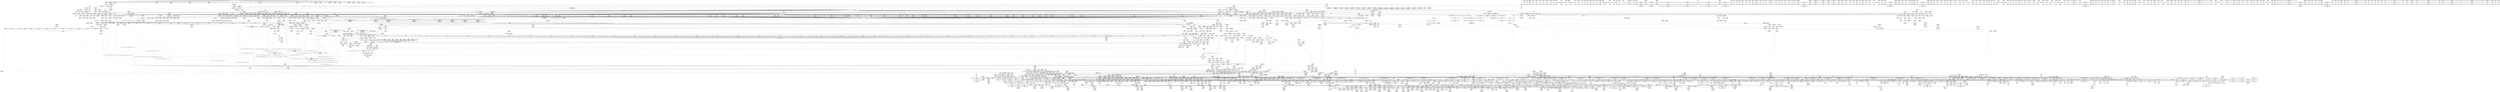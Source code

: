 digraph {
	CE0x7d327a0 [shape=record,shape=Mrecord,label="{CE0x7d327a0|tomoyo_audit_path_log:_arrayidx|security/tomoyo/file.c,167|*SummSource*}"]
	CE0x6d503e0 [shape=record,shape=Mrecord,label="{CE0x6d503e0|tomoyo_domain:_tmp|*SummSink*}"]
	CE0x6fe4590 [shape=record,shape=Mrecord,label="{CE0x6fe4590|tomoyo_get_mode:_conv10|security/tomoyo/util.c,985|*SummSource*}"]
	CE0x6daca70 [shape=record,shape=Mrecord,label="{CE0x6daca70|i64_4|*Constant*}"]
	CE0x71cd800 [shape=record,shape=Mrecord,label="{CE0x71cd800|tomoyo_const_part_length:_if.end18|*SummSource*}"]
	CE0x6318000 [shape=record,shape=Mrecord,label="{CE0x6318000|i32_49|*Constant*}"]
	CE0x53b3cf0 [shape=record,shape=Mrecord,label="{CE0x53b3cf0|i32_0|*Constant*}"]
	CE0x89ebaa0 [shape=record,shape=Mrecord,label="{CE0x89ebaa0|i64*_getelementptr_inbounds_(_2_x_i64_,_2_x_i64_*___llvm_gcov_ctr16216,_i64_0,_i64_1)|*Constant*|*SummSource*}"]
	CE0x6028b10 [shape=record,shape=Mrecord,label="{CE0x6028b10|tomoyo_bprm_check_security:_f_path|security/tomoyo/tomoyo.c,135|*SummSink*}"]
	CE0x6014b10 [shape=record,shape=Mrecord,label="{CE0x6014b10|GLOBAL:_rcu_lock_acquire165|*Constant*|*SummSource*}"]
	CE0x6078e20 [shape=record,shape=Mrecord,label="{CE0x6078e20|i64*_getelementptr_inbounds_(_2_x_i64_,_2_x_i64_*___llvm_gcov_ctr32,_i64_0,_i64_0)|*Constant*}"]
	CE0x52f3cc0 [shape=record,shape=Mrecord,label="{CE0x52f3cc0|tomoyo_path_permission:_entry}"]
	CE0x6e28550 [shape=record,shape=Mrecord,label="{CE0x6e28550|tomoyo_check_open_permission:_out|*SummSource*}"]
	CE0x8727fb0 [shape=record,shape=Mrecord,label="{CE0x8727fb0|GLOBAL:_tomoyo_p2mac|Global_var:tomoyo_p2mac|*SummSource*}"]
	CE0x5349ad0 [shape=record,shape=Mrecord,label="{CE0x5349ad0|i32_8|*Constant*|*SummSink*}"]
	CE0x8a221b0 [shape=record,shape=Mrecord,label="{CE0x8a221b0|tomoyo_fill_path_info:_conv3|security/tomoyo/util.c,666|*SummSource*}"]
	CE0x6dac690 [shape=record,shape=Mrecord,label="{CE0x6dac690|tomoyo_check_open_permission:_cmp|security/tomoyo/file.c,752|*SummSource*}"]
	CE0x5247ea0 [shape=record,shape=Mrecord,label="{CE0x5247ea0|tomoyo_check_open_permission:_tmp20|security/tomoyo/file.c,754|*SummSink*}"]
	CE0x8851110 [shape=record,shape=Mrecord,label="{CE0x8851110|tomoyo_init_request_info:_tmp11|security/tomoyo/util.c,1007|*SummSource*}"]
	CE0x6123e60 [shape=record,shape=Mrecord,label="{CE0x6123e60|tomoyo_check_open_permission:_tmp46|security/tomoyo/file.c,770|*SummSource*}"]
	CE0x8740020 [shape=record,shape=Mrecord,label="{CE0x8740020|tomoyo_check_open_permission:_entry|*SummSink*}"]
	CE0x8a0ced0 [shape=record,shape=Mrecord,label="{CE0x8a0ced0|tomoyo_path_permission:_tmp4|security/tomoyo/file.c,564}"]
	CE0x6d77510 [shape=record,shape=Mrecord,label="{CE0x6d77510|VOIDTB_TE:_SCMRE_110,111_}"]
	CE0x51b9330 [shape=record,shape=Mrecord,label="{CE0x51b9330|i64*_getelementptr_inbounds_(_22_x_i64_,_22_x_i64_*___llvm_gcov_ctr10,_i64_0,_i64_16)|*Constant*|*SummSource*}"]
	CE0x618f110 [shape=record,shape=Mrecord,label="{CE0x618f110|rcu_lock_acquire:_bb|*SummSink*}"]
	CE0x53b3610 [shape=record,shape=Mrecord,label="{CE0x53b3610|GLOBAL:_current_task|Global_var:current_task|*SummSource*}"]
	CE0x733be30 [shape=record,shape=Mrecord,label="{CE0x733be30|tomoyo_const_part_length:_tmp2|security/tomoyo/util.c,624}"]
	CE0x5ee7920 [shape=record,shape=Mrecord,label="{CE0x5ee7920|tomoyo_check_open_permission:_tmp15|security/tomoyo/file.c,750}"]
	CE0x87aab80 [shape=record,shape=Mrecord,label="{CE0x87aab80|tomoyo_audit_path_log:_call|security/tomoyo/file.c,167|*SummSource*}"]
	CE0x6d654c0 [shape=record,shape=Mrecord,label="{CE0x6d654c0|tomoyo_const_part_length:_lor.lhs.false23|*SummSink*}"]
	CE0x62fce00 [shape=record,shape=Mrecord,label="{CE0x62fce00|tomoyo_get_mode:_tmp12|security/tomoyo/util.c,982}"]
	CE0x62e5d80 [shape=record,shape=Mrecord,label="{CE0x62e5d80|i64*_getelementptr_inbounds_(_5_x_i64_,_5_x_i64_*___llvm_gcov_ctr28130,_i64_0,_i64_3)|*Constant*}"]
	CE0x7d41320 [shape=record,shape=Mrecord,label="{CE0x7d41320|tomoyo_fill_path_info:_arrayidx|security/tomoyo/util.c,667}"]
	CE0x626f350 [shape=record,shape=Mrecord,label="{CE0x626f350|tomoyo_const_part_length:_retval.0|*SummSource*}"]
	CE0x6f10fa0 [shape=record,shape=Mrecord,label="{CE0x6f10fa0|rcu_lock_release:_tmp2|*SummSink*}"]
	CE0x6e27e90 [shape=record,shape=Mrecord,label="{CE0x6e27e90|i64*_getelementptr_inbounds_(_22_x_i64_,_22_x_i64_*___llvm_gcov_ctr10,_i64_0,_i64_15)|*Constant*|*SummSink*}"]
	CE0x61e6260 [shape=record,shape=Mrecord,label="{CE0x61e6260|tomoyo_domain:_tmp6|security/tomoyo/common.h,1205|*SummSink*}"]
	CE0x54e8a80 [shape=record,shape=Mrecord,label="{CE0x54e8a80|tomoyo_check_open_permission:_cond|security/tomoyo/file.c,762|*SummSink*}"]
	CE0x60280f0 [shape=record,shape=Mrecord,label="{CE0x60280f0|VOIDTB_TE:_SCMRE_6,7_}"]
	CE0x6cf3890 [shape=record,shape=Mrecord,label="{CE0x6cf3890|GLOBAL:___llvm_gcov_ctr28130|Global_var:__llvm_gcov_ctr28130|*SummSink*}"]
	CE0x87656a0 [shape=record,shape=Mrecord,label="{CE0x87656a0|rcu_lock_release168:_tmp|*SummSource*}"]
	CE0x8a22080 [shape=record,shape=Mrecord,label="{CE0x8a22080|GLOBAL:___llvm_gcov_ctr54147|Global_var:__llvm_gcov_ctr54147}"]
	CE0x6ee5940 [shape=record,shape=Mrecord,label="{CE0x6ee5940|VOIDTB_TE:_SCMRE_214,215_}"]
	CE0x6fe4a20 [shape=record,shape=Mrecord,label="{CE0x6fe4a20|tomoyo_get_mode:_cmp11|security/tomoyo/util.c,985}"]
	CE0x71e53d0 [shape=record,shape=Mrecord,label="{CE0x71e53d0|tomoyo_const_part_length:_if.end28}"]
	CE0x87948b0 [shape=record,shape=Mrecord,label="{CE0x87948b0|tomoyo_init_request_info:_tmp13|*LoadInst*|security/tomoyo/util.c,1011|*SummSink*}"]
	CE0x87cd8b0 [shape=record,shape=Mrecord,label="{CE0x87cd8b0|128:_i8*,_1208:_%struct.file*,_:_CMRE_88,89_|*MultipleSource*|security/tomoyo/common.h,1205|security/tomoyo/common.h,1205}"]
	CE0x5349320 [shape=record,shape=Mrecord,label="{CE0x5349320|tomoyo_read_lock163:_tmp2|*SummSource*}"]
	CE0x61a5a20 [shape=record,shape=Mrecord,label="{CE0x61a5a20|tomoyo_read_lock:_bb}"]
	CE0x89ccf80 [shape=record,shape=Mrecord,label="{CE0x89ccf80|tomoyo_get_mode:_mode.0}"]
	CE0x53c6370 [shape=record,shape=Mrecord,label="{CE0x53c6370|COLLAPSED:_GCMRE___llvm_gcov_ctr14218_internal_global_2_x_i64_zeroinitializer:_elem_0:default:}"]
	CE0x5fea270 [shape=record,shape=Mrecord,label="{CE0x5fea270|i64*_getelementptr_inbounds_(_12_x_i64_,_12_x_i64_*___llvm_gcov_ctr31133,_i64_0,_i64_10)|*Constant*}"]
	CE0x6082bb0 [shape=record,shape=Mrecord,label="{CE0x6082bb0|tomoyo_const_part_length:_tmp11|security/tomoyo/util.c,626|*SummSource*}"]
	CE0x700fb10 [shape=record,shape=Mrecord,label="{CE0x700fb10|i64_9|*Constant*}"]
	CE0x8882ba0 [shape=record,shape=Mrecord,label="{CE0x8882ba0|_call_void_mcount()_#3|*SummSink*}"]
	CE0x5f7b160 [shape=record,shape=Mrecord,label="{CE0x5f7b160|i32_10|*Constant*}"]
	CE0x52f06f0 [shape=record,shape=Mrecord,label="{CE0x52f06f0|i8*_undef|*Constant*|*SummSource*}"]
	CE0x6034e90 [shape=record,shape=Mrecord,label="{CE0x6034e90|rcu_lock_release:_tmp}"]
	CE0x7151350 [shape=record,shape=Mrecord,label="{CE0x7151350|tomoyo_const_part_length:_conv2|security/tomoyo/util.c,627|*SummSink*}"]
	CE0x6dcbbe0 [shape=record,shape=Mrecord,label="{CE0x6dcbbe0|tomoyo_get_mode:_index|Function::tomoyo_get_mode&Arg::index::|*SummSource*}"]
	CE0x6e83300 [shape=record,shape=Mrecord,label="{CE0x6e83300|i32_92|*Constant*|*SummSink*}"]
	CE0x61b98c0 [shape=record,shape=Mrecord,label="{CE0x61b98c0|tomoyo_check_open_permission:_tmp51|security/tomoyo/file.c,772|*SummSink*}"]
	CE0x5e68210 [shape=record,shape=Mrecord,label="{CE0x5e68210|_call_void_mcount()_#3}"]
	CE0x6daab90 [shape=record,shape=Mrecord,label="{CE0x6daab90|tomoyo_check_open_permission:_tmp53|security/tomoyo/file.c,773|*SummSink*}"]
	CE0x6095620 [shape=record,shape=Mrecord,label="{CE0x6095620|tomoyo_get_realpath:_tmp12|security/tomoyo/file.c,156}"]
	CE0x6110a80 [shape=record,shape=Mrecord,label="{CE0x6110a80|tomoyo_path_permission:_filename5|security/tomoyo/file.c,568}"]
	CE0x6ee44c0 [shape=record,shape=Mrecord,label="{CE0x6ee44c0|tomoyo_get_mode:_tobool|security/tomoyo/util.c,978|*SummSource*}"]
	CE0x8879bb0 [shape=record,shape=Mrecord,label="{CE0x8879bb0|GLOBAL:___srcu_read_unlock|*Constant*}"]
	CE0x6e54410 [shape=record,shape=Mrecord,label="{CE0x6e54410|VOIDTB_TE:_SCMRE_149,150_}"]
	CE0x52d7c30 [shape=record,shape=Mrecord,label="{CE0x52d7c30|i64*_getelementptr_inbounds_(_2_x_i64_,_2_x_i64_*___llvm_gcov_ctr22,_i64_0,_i64_0)|*Constant*}"]
	CE0x87bc5e0 [shape=record,shape=Mrecord,label="{CE0x87bc5e0|tomoyo_domain:_tmp5|security/tomoyo/common.h,1205|*SummSink*}"]
	CE0x6d4fc10 [shape=record,shape=Mrecord,label="{CE0x6d4fc10|0:_i8,_:_GCMR_tomoyo_domain.__warned_internal_global_i8_0,_section_.data.unlikely_,_align_1:_elem_0:default:}"]
	CE0x6d45400 [shape=record,shape=Mrecord,label="{CE0x6d45400|GLOBAL:___llvm_gcov_ctr28130|Global_var:__llvm_gcov_ctr28130}"]
	CE0x5fd04c0 [shape=record,shape=Mrecord,label="{CE0x5fd04c0|tomoyo_get_realpath:_retval.0}"]
	CE0x89f43a0 [shape=record,shape=Mrecord,label="{CE0x89f43a0|tomoyo_check_open_permission:_tmp29|security/tomoyo/file.c,761|*SummSink*}"]
	CE0x62c6660 [shape=record,shape=Mrecord,label="{CE0x62c6660|rcu_lock_release:_map|Function::rcu_lock_release&Arg::map::}"]
	CE0x5f111d0 [shape=record,shape=Mrecord,label="{CE0x5f111d0|__llvm_gcov_indirect_counter_increment114:_tmp5|*SummSource*}"]
	CE0x72f8b70 [shape=record,shape=Mrecord,label="{CE0x72f8b70|0:_i8,_array:_GCRE_tomoyo_index2category_constant_39_x_i8_c_00_00_00_00_00_00_00_00_00_00_00_00_00_00_00_00_00_00_00_00_00_00_00_01_01_01_01_01_01_01_01_01_01_01_01_01_01_01_02_,_align_16:_elem_9::|security/tomoyo/util.c,983}"]
	CE0x53b3130 [shape=record,shape=Mrecord,label="{CE0x53b3130|tomoyo_audit_path_log:_operation|security/tomoyo/file.c,168|*SummSink*}"]
	CE0x6cfc1f0 [shape=record,shape=Mrecord,label="{CE0x6cfc1f0|i32_55|*Constant*|*SummSource*}"]
	CE0x5490580 [shape=record,shape=Mrecord,label="{CE0x5490580|i32_-12|*Constant*|*SummSink*}"]
	CE0x62c98d0 [shape=record,shape=Mrecord,label="{CE0x62c98d0|tomoyo_get_mode:_and|security/tomoyo/util.c,987|*SummSink*}"]
	CE0x6096750 [shape=record,shape=Mrecord,label="{CE0x6096750|VOIDTB_TE:_SCMRE_80,81_}"]
	CE0x5101c30 [shape=record,shape=Mrecord,label="{CE0x5101c30|0:_i8,_array:_GCR_tomoyo_p2mac_internal_constant_11_x_i8_c_00_01_01_01_03_04_06_09_0A_13_15_,_align_1:_elem_7::|security/tomoyo/file.c,563}"]
	CE0x618fa20 [shape=record,shape=Mrecord,label="{CE0x618fa20|tomoyo_fill_path_info:_tmp1}"]
	CE0x5332290 [shape=record,shape=Mrecord,label="{CE0x5332290|tomoyo_const_part_length:_cmp|security/tomoyo/util.c,626}"]
	CE0x5f76780 [shape=record,shape=Mrecord,label="{CE0x5f76780|_call_void_mcount()_#3|*SummSource*}"]
	CE0x6272720 [shape=record,shape=Mrecord,label="{CE0x6272720|i64*_getelementptr_inbounds_(_31_x_i64_,_31_x_i64_*___llvm_gcov_ctr43150,_i64_0,_i64_29)|*Constant*|*SummSource*}"]
	CE0x61af970 [shape=record,shape=Mrecord,label="{CE0x61af970|tomoyo_check_open_permission:_tmp49|security/tomoyo/file.c,771|*SummSink*}"]
	CE0x6061900 [shape=record,shape=Mrecord,label="{CE0x6061900|__llvm_gcov_indirect_counter_increment114:_exit}"]
	CE0x63119d0 [shape=record,shape=Mrecord,label="{CE0x63119d0|tomoyo_check_open_permission:_name|security/tomoyo/file.c,747}"]
	CE0x5f23460 [shape=record,shape=Mrecord,label="{CE0x5f23460|tomoyo_get_mode:_tmp4|security/tomoyo/util.c,978|*SummSink*}"]
	CE0x7119f90 [shape=record,shape=Mrecord,label="{CE0x7119f90|i64_1|*Constant*}"]
	CE0x6dcb8d0 [shape=record,shape=Mrecord,label="{CE0x6dcb8d0|tomoyo_get_mode:_profile|Function::tomoyo_get_mode&Arg::profile::|*SummSource*}"]
	CE0x7328b80 [shape=record,shape=Mrecord,label="{CE0x7328b80|tomoyo_check_open_permission:_conv6|security/tomoyo/file.c,758|*SummSource*}"]
	CE0x5f7b290 [shape=record,shape=Mrecord,label="{CE0x5f7b290|i32_10|*Constant*|*SummSource*}"]
	CE0x871a7b0 [shape=record,shape=Mrecord,label="{CE0x871a7b0|0:_%struct.tomoyo_obj_info*,_16:_%struct.tomoyo_domain_info*,_24:_%struct.tomoyo_path_info*,_40:_i8,_72:_i8,_75:_i8,_76:_i8,_77:_i8,_:_SCMRE_72,73_|*MultipleSource*|security/tomoyo/file.c,741|security/tomoyo/file.c, 741|security/tomoyo/file.c,748}"]
	CE0x71e5880 [shape=record,shape=Mrecord,label="{CE0x71e5880|_call_void_mcount()_#3|*SummSource*}"]
	CE0x88d5410 [shape=record,shape=Mrecord,label="{CE0x88d5410|tomoyo_get_mode:_conv5|security/tomoyo/util.c,983|*SummSink*}"]
	CE0x520d960 [shape=record,shape=Mrecord,label="{CE0x520d960|tomoyo_domain:_if.end|*SummSink*}"]
	CE0x54e8590 [shape=record,shape=Mrecord,label="{CE0x54e8590|tomoyo_check_open_permission:_tobool19|security/tomoyo/file.c,762|*SummSink*}"]
	CE0x88201f0 [shape=record,shape=Mrecord,label="{CE0x88201f0|_ret_i32_%call,_!dbg_!38902|security/tomoyo/common.h,1097|*SummSource*}"]
	CE0x7328240 [shape=record,shape=Mrecord,label="{CE0x7328240|tomoyo_check_open_permission:_obj5|security/tomoyo/file.c,757|*SummSource*}"]
	CE0x62f1970 [shape=record,shape=Mrecord,label="{CE0x62f1970|_call_void_mcount()_#3|*SummSource*}"]
	CE0x876fcf0 [shape=record,shape=Mrecord,label="{CE0x876fcf0|tomoyo_const_part_length:_tmp25|security/tomoyo/util.c,641|*SummSink*}"]
	CE0x7d42350 [shape=record,shape=Mrecord,label="{CE0x7d42350|srcu_read_lock:_sp|Function::srcu_read_lock&Arg::sp::}"]
	CE0x89e4f10 [shape=record,shape=Mrecord,label="{CE0x89e4f10|rcu_lock_acquire:_map|Function::rcu_lock_acquire&Arg::map::|*SummSource*}"]
	CE0x881fde0 [shape=record,shape=Mrecord,label="{CE0x881fde0|GLOBAL:_tomoyo_read_lock|*Constant*|*SummSource*}"]
	CE0x5385400 [shape=record,shape=Mrecord,label="{CE0x5385400|tomoyo_check_open_permission:_and15|security/tomoyo/file.c,761|*SummSource*}"]
	CE0x531b550 [shape=record,shape=Mrecord,label="{CE0x531b550|rcu_lock_release168:_tmp7}"]
	CE0x7d42140 [shape=record,shape=Mrecord,label="{CE0x7d42140|tomoyo_init_request_info:_if.then|*SummSource*}"]
	CE0x8819000 [shape=record,shape=Mrecord,label="{CE0x8819000|tomoyo_bprm_check_security:_tmp5|security/tomoyo/tomoyo.c,126|*SummSource*}"]
	CE0x6e27a10 [shape=record,shape=Mrecord,label="{CE0x6e27a10|tomoyo_check_open_permission:_tobool12|security/tomoyo/file.c,761}"]
	CE0x5333360 [shape=record,shape=Mrecord,label="{CE0x5333360|tomoyo_const_part_length:_tmp10|security/tomoyo/util.c,626|*SummSink*}"]
	CE0x7104250 [shape=record,shape=Mrecord,label="{CE0x7104250|tomoyo_get_realpath:_if.then}"]
	CE0x6060fb0 [shape=record,shape=Mrecord,label="{CE0x6060fb0|tomoyo_const_part_length:_tmp17|security/tomoyo/util.c,627|*SummSink*}"]
	CE0x727a5f0 [shape=record,shape=Mrecord,label="{CE0x727a5f0|i64*_getelementptr_inbounds_(_10_x_i64_,_10_x_i64_*___llvm_gcov_ctr34,_i64_0,_i64_0)|*Constant*}"]
	CE0x8a3bc70 [shape=record,shape=Mrecord,label="{CE0x8a3bc70|GLOBAL:_tomoyo_read_lock163|*Constant*|*SummSink*}"]
	CE0x86e4960 [shape=record,shape=Mrecord,label="{CE0x86e4960|i64*_getelementptr_inbounds_(_22_x_i64_,_22_x_i64_*___llvm_gcov_ctr10,_i64_0,_i64_0)|*Constant*|*SummSink*}"]
	CE0x6e88720 [shape=record,shape=Mrecord,label="{CE0x6e88720|VOIDTB_TE:_SCMRE_178,179_}"]
	CE0x8765e50 [shape=record,shape=Mrecord,label="{CE0x8765e50|GLOBAL:_lock_acquire|*Constant*|*SummSource*}"]
	CE0x6dcba70 [shape=record,shape=Mrecord,label="{CE0x6dcba70|tomoyo_init_request_info:_conv|security/tomoyo/util.c,1010}"]
	CE0x6dcc3c0 [shape=record,shape=Mrecord,label="{CE0x6dcc3c0|tomoyo_get_mode:_if.then2}"]
	CE0x6d44c50 [shape=record,shape=Mrecord,label="{CE0x6d44c50|tomoyo_get_mode:_arrayidx4|security/tomoyo/util.c,983|*SummSink*}"]
	CE0x6e28350 [shape=record,shape=Mrecord,label="{CE0x6e28350|i64_12|*Constant*|*SummSink*}"]
	CE0x6e27540 [shape=record,shape=Mrecord,label="{CE0x6e27540|tomoyo_check_open_permission:_error.0|*SummSource*}"]
	CE0x8a51010 [shape=record,shape=Mrecord,label="{CE0x8a51010|tomoyo_check_open_permission:_tmp25|security/tomoyo/file.c,758|*SummSink*}"]
	CE0x7018670 [shape=record,shape=Mrecord,label="{CE0x7018670|tomoyo_get_mode:_default_config|security/tomoyo/util.c,986}"]
	CE0x51ed540 [shape=record,shape=Mrecord,label="{CE0x51ed540|0:_%struct.tomoyo_obj_info*,_16:_%struct.tomoyo_domain_info*,_24:_%struct.tomoyo_path_info*,_40:_i8,_72:_i8,_75:_i8,_76:_i8,_77:_i8,_:_SCMRE_41,42_}"]
	CE0x6321010 [shape=record,shape=Mrecord,label="{CE0x6321010|tomoyo_fill_path_info:_cmp|security/tomoyo/util.c,667}"]
	CE0x87cd6d0 [shape=record,shape=Mrecord,label="{CE0x87cd6d0|128:_i8*,_1208:_%struct.file*,_:_CMRE_80,88_|*MultipleSource*|security/tomoyo/common.h,1205|security/tomoyo/common.h,1205}"]
	CE0x60392f0 [shape=record,shape=Mrecord,label="{CE0x60392f0|tomoyo_check_open_permission:_tobool|security/tomoyo/file.c,750}"]
	CE0x71f2ce0 [shape=record,shape=Mrecord,label="{CE0x71f2ce0|i64*_getelementptr_inbounds_(_6_x_i64_,_6_x_i64_*___llvm_gcov_ctr25,_i64_0,_i64_3)|*Constant*|*SummSink*}"]
	CE0x8698a60 [shape=record,shape=Mrecord,label="{CE0x8698a60|i64*_getelementptr_inbounds_(_31_x_i64_,_31_x_i64_*___llvm_gcov_ctr43150,_i64_0,_i64_26)|*Constant*}"]
	CE0x7d32e40 [shape=record,shape=Mrecord,label="{CE0x7d32e40|tomoyo_fill_path_info:_tmp7|security/tomoyo/util.c,667}"]
	CE0x5ee7c80 [shape=record,shape=Mrecord,label="{CE0x5ee7c80|tomoyo_check_open_permission:_tmp15|security/tomoyo/file.c,750|*SummSink*}"]
	CE0x61e6770 [shape=record,shape=Mrecord,label="{CE0x61e6770|tomoyo_domain:_tmp7|security/tomoyo/common.h,1205|*SummSink*}"]
	CE0x6fd7e70 [shape=record,shape=Mrecord,label="{CE0x6fd7e70|i64*_getelementptr_inbounds_(_2_x_i64_,_2_x_i64_*___llvm_gcov_ctr32,_i64_0,_i64_1)|*Constant*}"]
	CE0x70ead30 [shape=record,shape=Mrecord,label="{CE0x70ead30|COLLAPSED:_GCMRE___llvm_gcov_ctr54147_internal_global_11_x_i64_zeroinitializer:_elem_0:default:}"]
	CE0x6d9d060 [shape=record,shape=Mrecord,label="{CE0x6d9d060|_call_void_mcount()_#3|*SummSource*}"]
	CE0x6eef5a0 [shape=record,shape=Mrecord,label="{CE0x6eef5a0|tomoyo_read_unlock:_tmp2|*SummSource*}"]
	CE0x70eb840 [shape=record,shape=Mrecord,label="{CE0x70eb840|tomoyo_domain:_do.end}"]
	CE0x6de38a0 [shape=record,shape=Mrecord,label="{CE0x6de38a0|i64*_getelementptr_inbounds_(_5_x_i64_,_5_x_i64_*___llvm_gcov_ctr32134,_i64_0,_i64_0)|*Constant*|*SummSource*}"]
	CE0x8777150 [shape=record,shape=Mrecord,label="{CE0x8777150|tomoyo_init_request_info:_tmp12|security/tomoyo/util.c,1010}"]
	CE0x6f5d350 [shape=record,shape=Mrecord,label="{CE0x6f5d350|i64*_getelementptr_inbounds_(_4_x_i64_,_4_x_i64_*___llvm_gcov_ctr15217,_i64_0,_i64_2)|*Constant*}"]
	CE0x6243130 [shape=record,shape=Mrecord,label="{CE0x6243130|tomoyo_bprm_check_security:_tmp14|security/tomoyo/tomoyo.c,137}"]
	CE0x873e6e0 [shape=record,shape=Mrecord,label="{CE0x873e6e0|tomoyo_path_permission:_arrayidx|security/tomoyo/file.c,563|*SummSink*}"]
	CE0x70dec90 [shape=record,shape=Mrecord,label="{CE0x70dec90|i64*_getelementptr_inbounds_(_31_x_i64_,_31_x_i64_*___llvm_gcov_ctr43150,_i64_0,_i64_3)|*Constant*|*SummSink*}"]
	CE0x71cbfa0 [shape=record,shape=Mrecord,label="{CE0x71cbfa0|i64*_getelementptr_inbounds_(_31_x_i64_,_31_x_i64_*___llvm_gcov_ctr43150,_i64_0,_i64_3)|*Constant*}"]
	CE0x6eeb5a0 [shape=record,shape=Mrecord,label="{CE0x6eeb5a0|i64*_getelementptr_inbounds_(_2_x_i64_,_2_x_i64_*___llvm_gcov_ctr31,_i64_0,_i64_1)|*Constant*}"]
	CE0x871a550 [shape=record,shape=Mrecord,label="{CE0x871a550|0:_%struct.tomoyo_obj_info*,_16:_%struct.tomoyo_domain_info*,_24:_%struct.tomoyo_path_info*,_40:_i8,_72:_i8,_75:_i8,_76:_i8,_77:_i8,_:_SCMRE_64,72_|*MultipleSource*|security/tomoyo/file.c,741|security/tomoyo/file.c, 741|security/tomoyo/file.c,748}"]
	CE0x89e4b30 [shape=record,shape=Mrecord,label="{CE0x89e4b30|rcu_lock_acquire:_entry|*SummSink*}"]
	CE0x733bff0 [shape=record,shape=Mrecord,label="{CE0x733bff0|tomoyo_const_part_length:_tmp5|security/tomoyo/util.c,624|*SummSource*}"]
	CE0x5f30780 [shape=record,shape=Mrecord,label="{CE0x5f30780|tomoyo_const_part_length:_inc|security/tomoyo/util.c,628|*SummSink*}"]
	CE0x6ced6c0 [shape=record,shape=Mrecord,label="{CE0x6ced6c0|tomoyo_fill_path_info:_tmp13|*LoadInst*|security/tomoyo/util.c,668|*SummSink*}"]
	CE0x54672c0 [shape=record,shape=Mrecord,label="{CE0x54672c0|tomoyo_check_open_permission:_error.0}"]
	CE0x89ccff0 [shape=record,shape=Mrecord,label="{CE0x89ccff0|tomoyo_get_mode:_config7|security/tomoyo/util.c,983}"]
	CE0x5fe9770 [shape=record,shape=Mrecord,label="{CE0x5fe9770|srcu_read_unlock:_tmp|*SummSource*}"]
	CE0x70ea990 [shape=record,shape=Mrecord,label="{CE0x70ea990|tomoyo_audit_path_log:_tmp1}"]
	CE0x6077370 [shape=record,shape=Mrecord,label="{CE0x6077370|VOIDTB_TE:_SCMRE_60,61_}"]
	CE0x6094fe0 [shape=record,shape=Mrecord,label="{CE0x6094fe0|tomoyo_get_realpath:_tmp11|security/tomoyo/file.c,156|*SummSink*}"]
	CE0x53852a0 [shape=record,shape=Mrecord,label="{CE0x53852a0|tomoyo_check_open_permission:_and15|security/tomoyo/file.c,761}"]
	CE0x7088f40 [shape=record,shape=Mrecord,label="{CE0x7088f40|tomoyo_audit_path_log:_tmp2|*SummSink*}"]
	CE0x523b040 [shape=record,shape=Mrecord,label="{CE0x523b040|tomoyo_get_mode:_tmp20|security/tomoyo/util.c,985|*SummSource*}"]
	CE0x6ea8080 [shape=record,shape=Mrecord,label="{CE0x6ea8080|tomoyo_read_unlock:_tmp|*SummSource*}"]
	CE0x6f25f90 [shape=record,shape=Mrecord,label="{CE0x6f25f90|tomoyo_get_realpath:_tmp7|security/tomoyo/file.c,152}"]
	CE0x6274f50 [shape=record,shape=Mrecord,label="{CE0x6274f50|tomoyo_const_part_length:_tmp32|security/tomoyo/util.c,641|*SummSource*}"]
	CE0x6e54520 [shape=record,shape=Mrecord,label="{CE0x6e54520|VOIDTB_TE:_SCMRE_150,151_}"]
	CE0x7279590 [shape=record,shape=Mrecord,label="{CE0x7279590|tomoyo_path_permission:_tmp5|*LoadInst*|security/tomoyo/file.c,564|*SummSource*}"]
	CE0x52a06a0 [shape=record,shape=Mrecord,label="{CE0x52a06a0|tomoyo_path_permission:_tmp20|security/tomoyo/file.c,573|*SummSource*}"]
	CE0x879e9c0 [shape=record,shape=Mrecord,label="{CE0x879e9c0|tomoyo_get_mode:_bb|*SummSink*}"]
	CE0x7d408f0 [shape=record,shape=Mrecord,label="{CE0x7d408f0|tomoyo_fill_path_info:_sub|security/tomoyo/util.c,667|*SummSource*}"]
	CE0x6077150 [shape=record,shape=Mrecord,label="{CE0x6077150|VOIDTB_TE:_SCMRE_58,59_}"]
	CE0x6e38de0 [shape=record,shape=Mrecord,label="{CE0x6e38de0|get_current:_tmp4|./arch/x86/include/asm/current.h,14|*SummSource*}"]
	CE0x53902b0 [shape=record,shape=Mrecord,label="{CE0x53902b0|tomoyo_check_open_permission:_tmp16|security/tomoyo/file.c,753|*SummSource*}"]
	CE0x51d3530 [shape=record,shape=Mrecord,label="{CE0x51d3530|srcu_read_unlock167:_tmp3|*SummSink*}"]
	CE0x89e4680 [shape=record,shape=Mrecord,label="{CE0x89e4680|rcu_lock_acquire:_entry|*SummSource*}"]
	CE0x6cf3a10 [shape=record,shape=Mrecord,label="{CE0x6cf3a10|tomoyo_fill_path_info:_tmp4|security/tomoyo/util.c,667}"]
	CE0x70addd0 [shape=record,shape=Mrecord,label="{CE0x70addd0|tomoyo_path_permission:_ns|security/tomoyo/file.c,564|*SummSource*}"]
	CE0x89c0a40 [shape=record,shape=Mrecord,label="{CE0x89c0a40|tomoyo_get_mode:_conv10|security/tomoyo/util.c,985}"]
	CE0x53cdab0 [shape=record,shape=Mrecord,label="{CE0x53cdab0|i64_ptrtoint_(i8*_blockaddress(_rcu_lock_release,_%__here)_to_i64)|*Constant*|*SummSource*}"]
	CE0x6ee5500 [shape=record,shape=Mrecord,label="{CE0x6ee5500|VOIDTB_TE:_SCMRE_210,211_}"]
	CE0x6cb6f90 [shape=record,shape=Mrecord,label="{CE0x6cb6f90|tomoyo_fill_path_info:_tmp10|*SummSink*}"]
	CE0x62a7b80 [shape=record,shape=Mrecord,label="{CE0x62a7b80|tomoyo_const_part_length:_cmp21|security/tomoyo/util.c,644|*SummSource*}"]
	CE0x71c50e0 [shape=record,shape=Mrecord,label="{CE0x71c50e0|tomoyo_init_request_info:_tmp10|security/tomoyo/util.c,1006|*SummSource*}"]
	CE0x6fd7cf0 [shape=record,shape=Mrecord,label="{CE0x6fd7cf0|srcu_read_unlock:_tmp1|*SummSink*}"]
	CE0x531b390 [shape=record,shape=Mrecord,label="{CE0x531b390|srcu_read_lock:_bb|*SummSink*}"]
	CE0x87aa2d0 [shape=record,shape=Mrecord,label="{CE0x87aa2d0|tomoyo_audit_path_log:_name|security/tomoyo/file.c,169|*SummSink*}"]
	CE0x5f42170 [shape=record,shape=Mrecord,label="{CE0x5f42170|tomoyo_fill_path_info:_entry}"]
	CE0x60a0940 [shape=record,shape=Mrecord,label="{CE0x60a0940|i64*_getelementptr_inbounds_(_4_x_i64_,_4_x_i64_*___llvm_gcov_ctr18214,_i64_0,_i64_2)|*Constant*}"]
	CE0x88cee50 [shape=record,shape=Mrecord,label="{CE0x88cee50|168:_%struct.file*,_176:_%struct.cred*,_:_CRE_0,128_|*MultipleSource*|security/tomoyo/tomoyo.c,120|Function::tomoyo_bprm_check_security&Arg::bprm::}"]
	CE0x6096a80 [shape=record,shape=Mrecord,label="{CE0x6096a80|VOIDTB_TE:_SCMRE_83,84_}"]
	CE0x72ff0e0 [shape=record,shape=Mrecord,label="{CE0x72ff0e0|tomoyo_domain:_tmp20|security/tomoyo/common.h,1205|*SummSource*}"]
	CE0x5f7ef80 [shape=record,shape=Mrecord,label="{CE0x5f7ef80|i32_78|*Constant*}"]
	CE0x88d7480 [shape=record,shape=Mrecord,label="{CE0x88d7480|tomoyo_path_permission:_type|security/tomoyo/file.c,563}"]
	CE0x52d7430 [shape=record,shape=Mrecord,label="{CE0x52d7430|tomoyo_path_permission:_domain|security/tomoyo/file.c,564|*SummSink*}"]
	CE0x5e967b0 [shape=record,shape=Mrecord,label="{CE0x5e967b0|_ret_void,_!dbg_!38904|security/tomoyo/common.h,1110|*SummSource*}"]
	CE0x7025b50 [shape=record,shape=Mrecord,label="{CE0x7025b50|i64_4|*Constant*}"]
	CE0x88789e0 [shape=record,shape=Mrecord,label="{CE0x88789e0|_call_void_rcu_lock_release(%struct.lockdep_map*_%dep_map)_#9,_!dbg_!38905|include/linux/srcu.h,236}"]
	CE0x60c37a0 [shape=record,shape=Mrecord,label="{CE0x60c37a0|_call_void___llvm_gcov_indirect_counter_increment114(i32*___llvm_gcov_global_state_pred45,_i64**_getelementptr_inbounds_(_3_x_i64*_,_3_x_i64*_*___llvm_gcda_edge_table44,_i64_0,_i64_2)),_!dbg_!38930|security/tomoyo/util.c,640|*SummSink*}"]
	CE0x618f9b0 [shape=record,shape=Mrecord,label="{CE0x618f9b0|i64_1|*Constant*}"]
	CE0x86d1070 [shape=record,shape=Mrecord,label="{CE0x86d1070|tomoyo_const_part_length:_tmp23|security/tomoyo/util.c,634|*SummSink*}"]
	CE0x87fcad0 [shape=record,shape=Mrecord,label="{CE0x87fcad0|_call_void_srcu_read_unlock167(%struct.srcu_struct*_tomoyo_ss,_i32_%idx)_#9,_!dbg_!38903|security/tomoyo/common.h,1109|*SummSink*}"]
	CE0x6096640 [shape=record,shape=Mrecord,label="{CE0x6096640|VOIDTB_TE:_SCMRE_79,80_}"]
	CE0x86e45d0 [shape=record,shape=Mrecord,label="{CE0x86e45d0|tomoyo_domain:_entry|*SummSource*}"]
	CE0x7063210 [shape=record,shape=Mrecord,label="{CE0x7063210|_call_void_mcount()_#3}"]
	CE0x5f98bf0 [shape=record,shape=Mrecord,label="{CE0x5f98bf0|tomoyo_init_request_info:_mode5|security/tomoyo/util.c,1011|*SummSource*}"]
	CE0x889be50 [shape=record,shape=Mrecord,label="{CE0x889be50|tomoyo_path_permission:_retval.0|*SummSink*}"]
	CE0x6ee4030 [shape=record,shape=Mrecord,label="{CE0x6ee4030|i64*_getelementptr_inbounds_(_4_x_i64_,_4_x_i64_*___llvm_gcov_ctr18214,_i64_0,_i64_2)|*Constant*|*SummSink*}"]
	CE0x70dfc20 [shape=record,shape=Mrecord,label="{CE0x70dfc20|tomoyo_const_part_length:_if.end18}"]
	CE0x62f3070 [shape=record,shape=Mrecord,label="{CE0x62f3070|i64**_getelementptr_inbounds_(_3_x_i64*_,_3_x_i64*_*___llvm_gcda_edge_table44,_i64_0,_i64_1)|*Constant*|*SummSink*}"]
	CE0x6cf9a20 [shape=record,shape=Mrecord,label="{CE0x6cf9a20|i64*_getelementptr_inbounds_(_2_x_i64_,_2_x_i64_*___llvm_gcov_ctr22,_i64_0,_i64_1)|*Constant*}"]
	CE0x71d0fb0 [shape=record,shape=Mrecord,label="{CE0x71d0fb0|128:_i8*,_1208:_%struct.file*,_:_CMRE_35,36_}"]
	CE0x70e2840 [shape=record,shape=Mrecord,label="{CE0x70e2840|srcu_read_lock164:_sp|Function::srcu_read_lock164&Arg::sp::}"]
	CE0x88d7540 [shape=record,shape=Mrecord,label="{CE0x88d7540|tomoyo_path_permission:_type|security/tomoyo/file.c,563|*SummSource*}"]
	CE0x5e678d0 [shape=record,shape=Mrecord,label="{CE0x5e678d0|srcu_read_lock:_tmp2|*SummSink*}"]
	CE0x62f2a80 [shape=record,shape=Mrecord,label="{CE0x62f2a80|tomoyo_const_part_length:_tmp}"]
	CE0x6f243f0 [shape=record,shape=Mrecord,label="{CE0x6f243f0|0:_i8*,_array:_GCRE_tomoyo_path_keyword_external_constant_11_x_i8*_:_elem_0::|security/tomoyo/file.c,167}"]
	CE0x88397f0 [shape=record,shape=Mrecord,label="{CE0x88397f0|tomoyo_bprm_check_security:_tmp10|security/tomoyo/tomoyo.c,127|*SummSink*}"]
	CE0x88d5010 [shape=record,shape=Mrecord,label="{CE0x88d5010|tomoyo_get_mode:_conv10|security/tomoyo/util.c,985|*SummSink*}"]
	CE0x7d313a0 [shape=record,shape=Mrecord,label="{CE0x7d313a0|i32_1|*Constant*}"]
	CE0x727a510 [shape=record,shape=Mrecord,label="{CE0x727a510|tomoyo_path_permission:_return|*SummSink*}"]
	CE0x5400610 [shape=record,shape=Mrecord,label="{CE0x5400610|i32_1024|*Constant*|*SummSource*}"]
	CE0x6f68a10 [shape=record,shape=Mrecord,label="{CE0x6f68a10|i64*_getelementptr_inbounds_(_2_x_i64_,_2_x_i64_*___llvm_gcov_ctr17215,_i64_0,_i64_1)|*Constant*|*SummSource*}"]
	CE0x6c5f6d0 [shape=record,shape=Mrecord,label="{CE0x6c5f6d0|i32_50|*Constant*}"]
	CE0x6cef1b0 [shape=record,shape=Mrecord,label="{CE0x6cef1b0|srcu_read_unlock167:_tmp2|*SummSource*}"]
	CE0x51ed080 [shape=record,shape=Mrecord,label="{CE0x51ed080|0:_%struct.tomoyo_obj_info*,_16:_%struct.tomoyo_domain_info*,_24:_%struct.tomoyo_path_info*,_40:_i8,_72:_i8,_75:_i8,_76:_i8,_77:_i8,_:_SCMRE_39,40_}"]
	CE0x6ec5c90 [shape=record,shape=Mrecord,label="{CE0x6ec5c90|VOIDTB_TE:_SCMRE_193,194_}"]
	CE0x73059e0 [shape=record,shape=Mrecord,label="{CE0x73059e0|tomoyo_check_open_permission:_if.then|*SummSink*}"]
	CE0x87737c0 [shape=record,shape=Mrecord,label="{CE0x87737c0|i64*_getelementptr_inbounds_(_4_x_i64_,_4_x_i64_*___llvm_gcov_ctr15217,_i64_0,_i64_2)|*Constant*|*SummSource*}"]
	CE0x73003f0 [shape=record,shape=Mrecord,label="{CE0x73003f0|tomoyo_init_request_info:_tmp8|security/tomoyo/util.c,1005|*SummSink*}"]
	CE0x62fd620 [shape=record,shape=Mrecord,label="{CE0x62fd620|tomoyo_get_mode:_tmp1}"]
	CE0x8a3c8a0 [shape=record,shape=Mrecord,label="{CE0x8a3c8a0|tomoyo_bprm_check_security:_call1|security/tomoyo/tomoyo.c,128}"]
	CE0x87858d0 [shape=record,shape=Mrecord,label="{CE0x87858d0|tomoyo_bprm_check_security:_entry}"]
	CE0x5390c10 [shape=record,shape=Mrecord,label="{CE0x5390c10|tomoyo_check_open_permission:_tmp18|security/tomoyo/file.c,753}"]
	CE0x6c862d0 [shape=record,shape=Mrecord,label="{CE0x6c862d0|i64_4|*Constant*}"]
	CE0x6ec6700 [shape=record,shape=Mrecord,label="{CE0x6ec6700|VOIDTB_TE:_SCMRE_203,204_}"]
	CE0x5faf8f0 [shape=record,shape=Mrecord,label="{CE0x5faf8f0|tomoyo_get_mode:_tmp26|security/tomoyo/util.c,987}"]
	CE0x8887360 [shape=record,shape=Mrecord,label="{CE0x8887360|i32_4|*Constant*}"]
	CE0x6e6b6a0 [shape=record,shape=Mrecord,label="{CE0x6e6b6a0|tomoyo_fill_path_info:_bb}"]
	CE0x6d5fb00 [shape=record,shape=Mrecord,label="{CE0x6d5fb00|tomoyo_path_permission:_path7|security/tomoyo/file.c,569|*SummSource*}"]
	CE0x889c770 [shape=record,shape=Mrecord,label="{CE0x889c770|tomoyo_path_permission:_tmp24|security/tomoyo/file.c,575|*SummSource*}"]
	CE0x606aff0 [shape=record,shape=Mrecord,label="{CE0x606aff0|tomoyo_path_permission:_tmp22|security/tomoyo/file.c,574}"]
	CE0x609c1f0 [shape=record,shape=Mrecord,label="{CE0x609c1f0|tomoyo_get_realpath:_tmp2|*LoadInst*|security/tomoyo/file.c,151|*SummSource*}"]
	CE0x6eefd30 [shape=record,shape=Mrecord,label="{CE0x6eefd30|GLOBAL:_srcu_read_unlock|*Constant*}"]
	CE0x5f775f0 [shape=record,shape=Mrecord,label="{CE0x5f775f0|_call_void_kfree(i8*_%tmp42)_#9,_!dbg_!38958|security/tomoyo/file.c,768|*SummSink*}"]
	CE0x87da010 [shape=record,shape=Mrecord,label="{CE0x87da010|i64_0|*Constant*|*SummSource*}"]
	CE0x716cdb0 [shape=record,shape=Mrecord,label="{CE0x716cdb0|VOIDTB_TE:_SCMRE_402,403_}"]
	CE0x605bb40 [shape=record,shape=Mrecord,label="{CE0x605bb40|i32_6|*Constant*|*SummSource*}"]
	CE0x88ce8e0 [shape=record,shape=Mrecord,label="{CE0x88ce8e0|tomoyo_get_realpath:_path|Function::tomoyo_get_realpath&Arg::path::|*SummSink*}"]
	CE0x61b00c0 [shape=record,shape=Mrecord,label="{CE0x61b00c0|i64*_getelementptr_inbounds_(_22_x_i64_,_22_x_i64_*___llvm_gcov_ctr10,_i64_0,_i64_21)|*Constant*|*SummSink*}"]
	CE0x53cb660 [shape=record,shape=Mrecord,label="{CE0x53cb660|tomoyo_init_request_info:_domain|Function::tomoyo_init_request_info&Arg::domain::|*SummSource*}"]
	CE0x6da5c70 [shape=record,shape=Mrecord,label="{CE0x6da5c70|__llvm_gcov_indirect_counter_increment114:_exit|*SummSource*}"]
	CE0x89a5d70 [shape=record,shape=Mrecord,label="{CE0x89a5d70|i32_9|*Constant*}"]
	CE0x6f26000 [shape=record,shape=Mrecord,label="{CE0x6f26000|tomoyo_get_realpath:_tmp7|security/tomoyo/file.c,152|*SummSource*}"]
	CE0x6065f80 [shape=record,shape=Mrecord,label="{CE0x6065f80|tomoyo_domain:_land.lhs.true2|*SummSink*}"]
	CE0x877ba20 [shape=record,shape=Mrecord,label="{CE0x877ba20|get_current:_entry|*SummSink*}"]
	CE0x716cec0 [shape=record,shape=Mrecord,label="{CE0x716cec0|VOIDTB_TE:_SCMRE_403,404_}"]
	CE0x8794760 [shape=record,shape=Mrecord,label="{CE0x8794760|tomoyo_init_request_info:_tmp13|*LoadInst*|security/tomoyo/util.c,1011|*SummSource*}"]
	CE0x6cf9ac0 [shape=record,shape=Mrecord,label="{CE0x6cf9ac0|i64*_getelementptr_inbounds_(_2_x_i64_,_2_x_i64_*___llvm_gcov_ctr22,_i64_0,_i64_1)|*Constant*|*SummSource*}"]
	CE0x733ac80 [shape=record,shape=Mrecord,label="{CE0x733ac80|tomoyo_const_part_length:_tmp6|security/tomoyo/util.c,625|*SummSource*}"]
	CE0x722cfc0 [shape=record,shape=Mrecord,label="{CE0x722cfc0|i64*_getelementptr_inbounds_(_4_x_i64_,_4_x_i64_*___llvm_gcov_ctr33,_i64_0,_i64_2)|*Constant*|*SummSource*}"]
	CE0x6e63b30 [shape=record,shape=Mrecord,label="{CE0x6e63b30|i32_1|*Constant*}"]
	CE0x53338f0 [shape=record,shape=Mrecord,label="{CE0x53338f0|GLOBAL:_current_task|Global_var:current_task}"]
	CE0x5400a40 [shape=record,shape=Mrecord,label="{CE0x5400a40|tomoyo_check_open_permission:_and18|security/tomoyo/file.c,762|*SummSource*}"]
	CE0x71e2d30 [shape=record,shape=Mrecord,label="{CE0x71e2d30|tomoyo_read_lock163:_bb}"]
	CE0x5f76410 [shape=record,shape=Mrecord,label="{CE0x5f76410|tomoyo_read_lock163:_tmp3|*SummSource*}"]
	CE0x53dfaf0 [shape=record,shape=Mrecord,label="{CE0x53dfaf0|i64*_getelementptr_inbounds_(_4_x_i64_,_4_x_i64_*___llvm_gcov_ctr18214,_i64_0,_i64_2)|*Constant*|*SummSource*}"]
	CE0x53df600 [shape=record,shape=Mrecord,label="{CE0x53df600|i64_ptrtoint_(i8*_blockaddress(_rcu_lock_release168,_%__here)_to_i64)|*Constant*|*SummSink*}"]
	CE0x88829a0 [shape=record,shape=Mrecord,label="{CE0x88829a0|GLOBAL:_lock_acquire|*Constant*}"]
	CE0x710da80 [shape=record,shape=Mrecord,label="{CE0x710da80|tomoyo_get_mode:_call|security/tomoyo/util.c,980|*SummSource*}"]
	CE0x6da5e10 [shape=record,shape=Mrecord,label="{CE0x6da5e10|__llvm_gcov_indirect_counter_increment114:_exit|*SummSink*}"]
	CE0x5f7b440 [shape=record,shape=Mrecord,label="{CE0x5f7b440|tomoyo_init_request_info:_type|security/tomoyo/util.c,1009}"]
	CE0x6e276c0 [shape=record,shape=Mrecord,label="{CE0x6e276c0|tomoyo_check_open_permission:_error.0|*SummSink*}"]
	CE0x71511e0 [shape=record,shape=Mrecord,label="{CE0x71511e0|tomoyo_const_part_length:_conv2|security/tomoyo/util.c,627|*SummSource*}"]
	CE0x6275490 [shape=record,shape=Mrecord,label="{CE0x6275490|tomoyo_const_part_length:_tmp33|security/tomoyo/util.c,642}"]
	CE0x72796b0 [shape=record,shape=Mrecord,label="{CE0x72796b0|tomoyo_path_permission:_tmp5|*LoadInst*|security/tomoyo/file.c,564|*SummSink*}"]
	CE0x6e84880 [shape=record,shape=Mrecord,label="{CE0x6e84880|__llvm_gcov_indirect_counter_increment114:_predecessor|Function::__llvm_gcov_indirect_counter_increment114&Arg::predecessor::}"]
	CE0x5eaadb0 [shape=record,shape=Mrecord,label="{CE0x5eaadb0|i1_false|*Constant*|*SummSink*}"]
	CE0x5101a10 [shape=record,shape=Mrecord,label="{CE0x5101a10|tomoyo_audit_path_log:_path|security/tomoyo/file.c,168}"]
	CE0x71e5720 [shape=record,shape=Mrecord,label="{CE0x71e5720|tomoyo_const_part_length:_if.end6}"]
	CE0x6079420 [shape=record,shape=Mrecord,label="{CE0x6079420|tomoyo_get_mode:_tmp7|security/tomoyo/util.c,979}"]
	CE0x53903c0 [shape=record,shape=Mrecord,label="{CE0x53903c0|tomoyo_check_open_permission:_tmp16|security/tomoyo/file.c,753|*SummSink*}"]
	CE0x6028050 [shape=record,shape=Mrecord,label="{CE0x6028050|VOIDTB_TE:_SCMRE_5,6_}"]
	CE0x88313c0 [shape=record,shape=Mrecord,label="{CE0x88313c0|_ret_void,_!dbg_!38907|include/linux/srcu.h,238|*SummSink*}"]
	CE0x6076e20 [shape=record,shape=Mrecord,label="{CE0x6076e20|VOIDTB_TE:_SCMRE_55,56_}"]
	CE0x5467330 [shape=record,shape=Mrecord,label="{CE0x5467330|tomoyo_check_open_permission:_tobool12|security/tomoyo/file.c,761|*SummSink*}"]
	CE0x5f79380 [shape=record,shape=Mrecord,label="{CE0x5f79380|i64*_getelementptr_inbounds_(_2_x_i64_,_2_x_i64_*___llvm_gcov_ctr14218,_i64_0,_i64_1)|*Constant*|*SummSource*}"]
	CE0x71c7630 [shape=record,shape=Mrecord,label="{CE0x71c7630|tomoyo_get_mode:_bb}"]
	CE0x5377690 [shape=record,shape=Mrecord,label="{CE0x5377690|i64_0|*Constant*}"]
	CE0x6cb7230 [shape=record,shape=Mrecord,label="{CE0x6cb7230|i64*_getelementptr_inbounds_(_5_x_i64_,_5_x_i64_*___llvm_gcov_ctr28130,_i64_0,_i64_4)|*Constant*|*SummSource*}"]
	CE0x88bd730 [shape=record,shape=Mrecord,label="{CE0x88bd730|tomoyo_bprm_check_security:_tmp10|security/tomoyo/tomoyo.c,127}"]
	CE0x60286e0 [shape=record,shape=Mrecord,label="{CE0x60286e0|i32_1|*Constant*}"]
	CE0x626e890 [shape=record,shape=Mrecord,label="{CE0x626e890|tomoyo_check_open_permission:_tmp12|security/tomoyo/file.c,750|*SummSource*}"]
	CE0x7d31ec0 [shape=record,shape=Mrecord,label="{CE0x7d31ec0|tomoyo_fill_path_info:_tmp5|security/tomoyo/util.c,667|*SummSink*}"]
	CE0x6e4df00 [shape=record,shape=Mrecord,label="{CE0x6e4df00|VOIDTB_TE:_SCMRE_132,136_|*MultipleSource*|*LoadInst*|security/tomoyo/tomoyo.c,135|security/tomoyo/tomoyo.c,135}"]
	CE0x6e88500 [shape=record,shape=Mrecord,label="{CE0x6e88500|VOIDTB_TE:_SCMRE_176,177_}"]
	CE0x52b7bf0 [shape=record,shape=Mrecord,label="{CE0x52b7bf0|rcu_lock_acquire165:_bb|*SummSink*}"]
	CE0x7240140 [shape=record,shape=Mrecord,label="{CE0x7240140|0:_i8,_array:_GCRE_tomoyo_index2category_constant_39_x_i8_c_00_00_00_00_00_00_00_00_00_00_00_00_00_00_00_00_00_00_00_00_00_00_00_01_01_01_01_01_01_01_01_01_01_01_01_01_01_01_02_,_align_16:_elem_13::|security/tomoyo/util.c,983}"]
	CE0x609ca00 [shape=record,shape=Mrecord,label="{CE0x609ca00|tomoyo_get_realpath:_tmp3|security/tomoyo/file.c,151}"]
	CE0x6daae40 [shape=record,shape=Mrecord,label="{CE0x6daae40|srcu_read_lock164:_bb}"]
	CE0x6270660 [shape=record,shape=Mrecord,label="{CE0x6270660|tomoyo_const_part_length:_tmp53|security/tomoyo/util.c,652|*SummSource*}"]
	CE0x7194680 [shape=record,shape=Mrecord,label="{CE0x7194680|VOIDTB_TE:_SCMRE_472,480_|*MultipleSource*|*LoadInst*|security/tomoyo/tomoyo.c,135|security/tomoyo/tomoyo.c,135}"]
	CE0x6094f70 [shape=record,shape=Mrecord,label="{CE0x6094f70|tomoyo_get_realpath:_tmp11|security/tomoyo/file.c,156|*SummSource*}"]
	CE0x62d85c0 [shape=record,shape=Mrecord,label="{CE0x62d85c0|tomoyo_fill_path_info:_name1|security/tomoyo/util.c,663|*SummSink*}"]
	CE0x5f7eaf0 [shape=record,shape=Mrecord,label="{CE0x5f7eaf0|_ret_%struct.task_struct*_%tmp4,_!dbg_!38905|./arch/x86/include/asm/current.h,14}"]
	CE0x6f26b90 [shape=record,shape=Mrecord,label="{CE0x6f26b90|tomoyo_get_realpath:_tmp9|security/tomoyo/file.c,155|*SummSource*}"]
	CE0x72ec2d0 [shape=record,shape=Mrecord,label="{CE0x72ec2d0|tomoyo_get_mode:_arrayidx|security/tomoyo/util.c,981}"]
	CE0x7151aa0 [shape=record,shape=Mrecord,label="{CE0x7151aa0|tomoyo_const_part_length:_while.body|*SummSource*}"]
	CE0x87ed280 [shape=record,shape=Mrecord,label="{CE0x87ed280|tomoyo_bprm_check_security:_tmp2|*LoadInst*|security/tomoyo/tomoyo.c,120}"]
	CE0x8718be0 [shape=record,shape=Mrecord,label="{CE0x8718be0|128:_i8*,_1208:_%struct.file*,_:_CMRE_23,24_}"]
	CE0x71e4cb0 [shape=record,shape=Mrecord,label="{CE0x71e4cb0|i32_0|*Constant*}"]
	CE0x60878b0 [shape=record,shape=Mrecord,label="{CE0x60878b0|40:_%struct.tomoyo_policy_namespace*,_48:_i8,_:_GCRE_tomoyo_kernel_domain_external_global_%struct.tomoyo_domain_info_48,49_|*MultipleSource*|Function::tomoyo_check_open_permission&Arg::domain::|security/tomoyo/util.c,1005|security/tomoyo/util.c,1007|Function::tomoyo_init_request_info&Arg::domain::|security/tomoyo/tomoyo.c,120|security/tomoyo/tomoyo.c,120}"]
	CE0x72d2850 [shape=record,shape=Mrecord,label="{CE0x72d2850|tomoyo_check_open_permission:_bb}"]
	CE0x53df060 [shape=record,shape=Mrecord,label="{CE0x53df060|i32_1|*Constant*}"]
	CE0x6270fd0 [shape=record,shape=Mrecord,label="{CE0x6270fd0|rcu_lock_release:___here|*SummSource*}"]
	CE0x8830d20 [shape=record,shape=Mrecord,label="{CE0x8830d20|srcu_read_unlock167:_idx|Function::srcu_read_unlock167&Arg::idx::}"]
	CE0x70b0390 [shape=record,shape=Mrecord,label="{CE0x70b0390|VOIDTB_TE:_SCMRE_328,336_|*MultipleSource*|*LoadInst*|security/tomoyo/tomoyo.c,135|security/tomoyo/tomoyo.c,135}"]
	CE0x72ece10 [shape=record,shape=Mrecord,label="{CE0x72ece10|srcu_read_unlock:_bb|*SummSink*}"]
	CE0x86e8960 [shape=record,shape=Mrecord,label="{CE0x86e8960|i64*_getelementptr_inbounds_(_31_x_i64_,_31_x_i64_*___llvm_gcov_ctr43150,_i64_0,_i64_28)|*Constant*|*SummSink*}"]
	CE0x61c7cc0 [shape=record,shape=Mrecord,label="{CE0x61c7cc0|40:_%struct.tomoyo_policy_namespace*,_48:_i8,_:_GCRE_tomoyo_kernel_domain_external_global_%struct.tomoyo_domain_info_59,60_}"]
	CE0x70e2510 [shape=record,shape=Mrecord,label="{CE0x70e2510|GLOBAL:_tomoyo_ss|Global_var:tomoyo_ss}"]
	CE0x5384ae0 [shape=record,shape=Mrecord,label="{CE0x5384ae0|tomoyo_check_open_permission:_tmp31|security/tomoyo/file.c,761|*SummSink*}"]
	CE0x8876e10 [shape=record,shape=Mrecord,label="{CE0x8876e10|tomoyo_check_open_permission:_tmp19|security/tomoyo/file.c,753}"]
	CE0x6ef0240 [shape=record,shape=Mrecord,label="{CE0x6ef0240|tomoyo_path_permission:_cmp|security/tomoyo/file.c,565}"]
	CE0x6ee4b40 [shape=record,shape=Mrecord,label="{CE0x6ee4b40|i64*_getelementptr_inbounds_(_4_x_i64_,_4_x_i64_*___llvm_gcov_ctr18214,_i64_0,_i64_0)|*Constant*}"]
	CE0x873fe40 [shape=record,shape=Mrecord,label="{CE0x873fe40|GLOBAL:_tomoyo_check_open_permission|*Constant*|*SummSink*}"]
	CE0x7208170 [shape=record,shape=Mrecord,label="{CE0x7208170|0:_i8,_array:_GCRE_tomoyo_index2category_constant_39_x_i8_c_00_00_00_00_00_00_00_00_00_00_00_00_00_00_00_00_00_00_00_00_00_00_00_01_01_01_01_01_01_01_01_01_01_01_01_01_01_01_02_,_align_16:_elem_22::|security/tomoyo/util.c,983}"]
	CE0x51d32f0 [shape=record,shape=Mrecord,label="{CE0x51d32f0|tomoyo_init_request_info:_index|Function::tomoyo_init_request_info&Arg::index::|*SummSource*}"]
	CE0x7d31de0 [shape=record,shape=Mrecord,label="{CE0x7d31de0|tomoyo_fill_path_info:_tmp5|security/tomoyo/util.c,667|*SummSource*}"]
	CE0x6ff0130 [shape=record,shape=Mrecord,label="{CE0x6ff0130|_call_void_rcu_lock_acquire165(%struct.lockdep_map*_%dep_map)_#9,_!dbg_!38906|include/linux/srcu.h,222}"]
	CE0x7279fb0 [shape=record,shape=Mrecord,label="{CE0x7279fb0|tomoyo_path_permission:_arrayidx|security/tomoyo/file.c,563|*SummSource*}"]
	CE0x8839d20 [shape=record,shape=Mrecord,label="{CE0x8839d20|tomoyo_bprm_check_security:_entry|*SummSink*}"]
	CE0x62e71f0 [shape=record,shape=Mrecord,label="{CE0x62e71f0|_call_void___srcu_read_unlock(%struct.srcu_struct*_%sp,_i32_%idx)_#9,_!dbg_!38906|include/linux/srcu.h,237|*SummSink*}"]
	CE0x606b060 [shape=record,shape=Mrecord,label="{CE0x606b060|tomoyo_path_permission:_tmp22|security/tomoyo/file.c,574|*SummSource*}"]
	CE0x53f5820 [shape=record,shape=Mrecord,label="{CE0x53f5820|i8*_getelementptr_inbounds_(_45_x_i8_,_45_x_i8_*_.str13,_i32_0,_i32_0)|*Constant*}"]
	CE0x88837f0 [shape=record,shape=Mrecord,label="{CE0x88837f0|i64*_getelementptr_inbounds_(_4_x_i64_,_4_x_i64_*___llvm_gcov_ctr24,_i64_0,_i64_0)|*Constant*}"]
	CE0x87fca60 [shape=record,shape=Mrecord,label="{CE0x87fca60|GLOBAL:_srcu_read_unlock167|*Constant*|*SummSink*}"]
	CE0x71c7200 [shape=record,shape=Mrecord,label="{CE0x71c7200|tomoyo_domain:_tmp23|security/tomoyo/common.h,1205}"]
	CE0x6ed1be0 [shape=record,shape=Mrecord,label="{CE0x6ed1be0|i64_ptrtoint_(i8*_blockaddress(_rcu_lock_acquire,_%__here)_to_i64)|*Constant*|*SummSource*}"]
	CE0x5275670 [shape=record,shape=Mrecord,label="{CE0x5275670|tomoyo_init_request_info:_call4|security/tomoyo/util.c,1010}"]
	CE0x5f01fb0 [shape=record,shape=Mrecord,label="{CE0x5f01fb0|tomoyo_get_mode:_cmp|security/tomoyo/util.c,982|*SummSink*}"]
	CE0x89a6440 [shape=record,shape=Mrecord,label="{CE0x89a6440|tomoyo_check_open_permission:_tmp13|security/tomoyo/file.c,750|*SummSource*}"]
	CE0x8a5b290 [shape=record,shape=Mrecord,label="{CE0x8a5b290|168:_%struct.file*,_176:_%struct.cred*,_:_CRE_196,200_|*MultipleSource*|security/tomoyo/tomoyo.c,120|Function::tomoyo_bprm_check_security&Arg::bprm::}"]
	CE0x62a8800 [shape=record,shape=Mrecord,label="{CE0x62a8800|i64_23|*Constant*|*SummSource*}"]
	CE0x7305140 [shape=record,shape=Mrecord,label="{CE0x7305140|GLOBAL:_tomoyo_realpath_from_path|*Constant*}"]
	CE0x6eed750 [shape=record,shape=Mrecord,label="{CE0x6eed750|tomoyo_check_open_permission:_obj|security/tomoyo/file.c, 742}"]
	CE0x70633e0 [shape=record,shape=Mrecord,label="{CE0x70633e0|_call_void_mcount()_#3|*SummSink*}"]
	CE0x609c870 [shape=record,shape=Mrecord,label="{CE0x609c870|tomoyo_get_realpath:_tobool|security/tomoyo/file.c,151|*SummSink*}"]
	CE0x62fd160 [shape=record,shape=Mrecord,label="{CE0x62fd160|tomoyo_get_mode:_tmp11|security/tomoyo/util.c,982}"]
	CE0x6110670 [shape=record,shape=Mrecord,label="{CE0x6110670|tomoyo_path_permission:_path|security/tomoyo/file.c,568|*SummSource*}"]
	CE0x52766a0 [shape=record,shape=Mrecord,label="{CE0x52766a0|_ret_i32_%retval.0,_!dbg_!38935|security/tomoyo/util.c,988}"]
	CE0x71cc7c0 [shape=record,shape=Mrecord,label="{CE0x71cc7c0|tomoyo_const_part_length:_incdec.ptr10|security/tomoyo/util.c,640|*SummSink*}"]
	CE0x5424e90 [shape=record,shape=Mrecord,label="{CE0x5424e90|tomoyo_get_mode:_tmp23|security/tomoyo/util.c,986}"]
	CE0x52d83b0 [shape=record,shape=Mrecord,label="{CE0x52d83b0|0:_i8*,_:_SCMRE_14,15_|*MultipleSource*|security/tomoyo/file.c, 740|security/tomoyo/file.c,747}"]
	CE0x6cee120 [shape=record,shape=Mrecord,label="{CE0x6cee120|tomoyo_fill_path_info:_cmp8|security/tomoyo/util.c,668|*SummSource*}"]
	CE0x87e1190 [shape=record,shape=Mrecord,label="{CE0x87e1190|GLOBAL:_rcu_lock_release|*Constant*}"]
	CE0x60d8db0 [shape=record,shape=Mrecord,label="{CE0x60d8db0|GLOBAL:_lock_acquire|*Constant*}"]
	CE0x87eba60 [shape=record,shape=Mrecord,label="{CE0x87eba60|i32_0|*Constant*}"]
	CE0x70de7d0 [shape=record,shape=Mrecord,label="{CE0x70de7d0|__llvm_gcov_indirect_counter_increment114:_tmp1|*SummSource*}"]
	CE0x62fc480 [shape=record,shape=Mrecord,label="{CE0x62fc480|rcu_lock_acquire:_tmp2}"]
	CE0x60586d0 [shape=record,shape=Mrecord,label="{CE0x60586d0|i64_19|*Constant*}"]
	CE0x5390d10 [shape=record,shape=Mrecord,label="{CE0x5390d10|tomoyo_check_open_permission:_land.lhs.true}"]
	CE0x6fd7160 [shape=record,shape=Mrecord,label="{CE0x6fd7160|i32_6|*Constant*}"]
	CE0x53cb250 [shape=record,shape=Mrecord,label="{CE0x53cb250|tomoyo_init_request_info:_r|Function::tomoyo_init_request_info&Arg::r::|*SummSource*}"]
	CE0x87b69d0 [shape=record,shape=Mrecord,label="{CE0x87b69d0|tomoyo_bprm_check_security:_bb|*SummSource*}"]
	CE0x89cce70 [shape=record,shape=Mrecord,label="{CE0x89cce70|tomoyo_get_mode:_idxprom6|security/tomoyo/util.c,983|*SummSource*}"]
	CE0x605bec0 [shape=record,shape=Mrecord,label="{CE0x605bec0|tomoyo_const_part_length:_filename|Function::tomoyo_const_part_length&Arg::filename::}"]
	CE0x626e340 [shape=record,shape=Mrecord,label="{CE0x626e340|i64_4|*Constant*|*SummSource*}"]
	CE0x5f117d0 [shape=record,shape=Mrecord,label="{CE0x5f117d0|GLOBAL:___llvm_gcov_ctr43150|Global_var:__llvm_gcov_ctr43150}"]
	CE0x8777320 [shape=record,shape=Mrecord,label="{CE0x8777320|tomoyo_init_request_info:_tmp12|security/tomoyo/util.c,1010|*SummSink*}"]
	CE0x86a65c0 [shape=record,shape=Mrecord,label="{CE0x86a65c0|tomoyo_const_part_length:_tmp47|security/tomoyo/util.c,646|*SummSink*}"]
	CE0x6d76050 [shape=record,shape=Mrecord,label="{CE0x6d76050|tomoyo_path_permission:_tmp17|security/tomoyo/file.c,571|*SummSink*}"]
	CE0x89c06f0 [shape=record,shape=Mrecord,label="{CE0x89c06f0|rcu_lock_acquire:_tmp1|*SummSource*}"]
	CE0x626e6f0 [shape=record,shape=Mrecord,label="{CE0x626e6f0|i64_3|*Constant*|*SummSink*}"]
	CE0x6da5ae0 [shape=record,shape=Mrecord,label="{CE0x6da5ae0|tomoyo_const_part_length:_tmp15|security/tomoyo/util.c,627|*SummSink*}"]
	CE0x70263d0 [shape=record,shape=Mrecord,label="{CE0x70263d0|rcu_lock_acquire165:_tmp1}"]
	CE0x5fea0b0 [shape=record,shape=Mrecord,label="{CE0x5fea0b0|tomoyo_audit_path_log:_tmp4|security/tomoyo/file.c,168}"]
	CE0x7300210 [shape=record,shape=Mrecord,label="{CE0x7300210|tomoyo_init_request_info:_tmp7|security/tomoyo/util.c,1005|*SummSink*}"]
	CE0x6e27f00 [shape=record,shape=Mrecord,label="{CE0x6e27f00|i64_11|*Constant*}"]
	CE0x6095ba0 [shape=record,shape=Mrecord,label="{CE0x6095ba0|tomoyo_get_realpath:_name1|security/tomoyo/file.c,151|*SummSource*}"]
	CE0x71aafe0 [shape=record,shape=Mrecord,label="{CE0x71aafe0|tomoyo_check_open_permission:_domain|Function::tomoyo_check_open_permission&Arg::domain::|*SummSink*}"]
	CE0x6096420 [shape=record,shape=Mrecord,label="{CE0x6096420|VOIDTB_TE:_SCMRE_77,78_}"]
	CE0x6ed6190 [shape=record,shape=Mrecord,label="{CE0x6ed6190|rcu_lock_acquire165:_tmp3|*SummSource*}"]
	CE0x7026ae0 [shape=record,shape=Mrecord,label="{CE0x7026ae0|tomoyo_get_mode:_ns|Function::tomoyo_get_mode&Arg::ns::}"]
	CE0x6034930 [shape=record,shape=Mrecord,label="{CE0x6034930|tomoyo_const_part_length:_tmp16|security/tomoyo/util.c,627}"]
	CE0x713c640 [shape=record,shape=Mrecord,label="{CE0x713c640|i64*_getelementptr_inbounds_(_11_x_i64_,_11_x_i64_*___llvm_gcov_ctr54147,_i64_0,_i64_1)|*Constant*|*SummSource*}"]
	CE0x72f9380 [shape=record,shape=Mrecord,label="{CE0x72f9380|0:_i8,_array:_GCRE_tomoyo_index2category_constant_39_x_i8_c_00_00_00_00_00_00_00_00_00_00_00_00_00_00_00_00_00_00_00_00_00_00_00_01_01_01_01_01_01_01_01_01_01_01_01_01_01_01_02_,_align_16:_elem_12::|security/tomoyo/util.c,983}"]
	CE0x53cec40 [shape=record,shape=Mrecord,label="{CE0x53cec40|tomoyo_const_part_length:_bb|*SummSource*}"]
	CE0x89e5020 [shape=record,shape=Mrecord,label="{CE0x89e5020|rcu_lock_acquire:_map|Function::rcu_lock_acquire&Arg::map::|*SummSink*}"]
	CE0x6014fd0 [shape=record,shape=Mrecord,label="{CE0x6014fd0|GLOBAL:_tomoyo_get_realpath|*Constant*}"]
	CE0x605c280 [shape=record,shape=Mrecord,label="{CE0x605c280|tomoyo_get_mode:_tmp|*SummSink*}"]
	CE0x5332b80 [shape=record,shape=Mrecord,label="{CE0x5332b80|tomoyo_const_part_length:_conv|security/tomoyo/util.c,626|*SummSink*}"]
	CE0x611bc60 [shape=record,shape=Mrecord,label="{CE0x611bc60|i64*_getelementptr_inbounds_(_22_x_i64_,_22_x_i64_*___llvm_gcov_ctr10,_i64_0,_i64_17)|*Constant*|*SummSource*}"]
	CE0x71c7290 [shape=record,shape=Mrecord,label="{CE0x71c7290|tomoyo_domain:_tmp23|security/tomoyo/common.h,1205|*SummSource*}"]
	CE0x6cf9ef0 [shape=record,shape=Mrecord,label="{CE0x6cf9ef0|tomoyo_read_lock:_tmp2}"]
	CE0x71c6ee0 [shape=record,shape=Mrecord,label="{CE0x71c6ee0|tomoyo_fill_path_info:_call|security/tomoyo/util.c,664}"]
	CE0x5e96fd0 [shape=record,shape=Mrecord,label="{CE0x5e96fd0|tomoyo_check_open_permission:_tmp43|security/tomoyo/file.c,770}"]
	CE0x711a7e0 [shape=record,shape=Mrecord,label="{CE0x711a7e0|i32_1|*Constant*}"]
	CE0x6daafa0 [shape=record,shape=Mrecord,label="{CE0x6daafa0|srcu_read_lock164:_bb|*SummSource*}"]
	CE0x8a552a0 [shape=record,shape=Mrecord,label="{CE0x8a552a0|i64_7|*Constant*|*SummSource*}"]
	CE0x6e8ed70 [shape=record,shape=Mrecord,label="{CE0x6e8ed70|VOIDTB_TE:_SCMRE_188,189_}"]
	CE0x6123930 [shape=record,shape=Mrecord,label="{CE0x6123930|tomoyo_check_open_permission:_tmp45|security/tomoyo/file.c,770|*SummSource*}"]
	CE0x7208420 [shape=record,shape=Mrecord,label="{CE0x7208420|0:_i8,_array:_GCRE_tomoyo_index2category_constant_39_x_i8_c_00_00_00_00_00_00_00_00_00_00_00_00_00_00_00_00_00_00_00_00_00_00_00_01_01_01_01_01_01_01_01_01_01_01_01_01_01_01_02_,_align_16:_elem_23::|security/tomoyo/util.c,983}"]
	CE0x630d0c0 [shape=record,shape=Mrecord,label="{CE0x630d0c0|__llvm_gcov_indirect_counter_increment114:_counters|Function::__llvm_gcov_indirect_counter_increment114&Arg::counters::|*SummSource*}"]
	CE0x6cf7f20 [shape=record,shape=Mrecord,label="{CE0x6cf7f20|tomoyo_fill_path_info:_frombool|security/tomoyo/util.c,667}"]
	CE0x8853710 [shape=record,shape=Mrecord,label="{CE0x8853710|0:_i8,_array:_GCRE_tomoyo_index2category_constant_39_x_i8_c_00_00_00_00_00_00_00_00_00_00_00_00_00_00_00_00_00_00_00_00_00_00_00_01_01_01_01_01_01_01_01_01_01_01_01_01_01_01_02_,_align_16:_elem_5::|security/tomoyo/util.c,983}"]
	CE0x521c4a0 [shape=record,shape=Mrecord,label="{CE0x521c4a0|tomoyo_read_unlock166:_tmp}"]
	CE0x7d33230 [shape=record,shape=Mrecord,label="{CE0x7d33230|i64*_getelementptr_inbounds_(_5_x_i64_,_5_x_i64_*___llvm_gcov_ctr28130,_i64_0,_i64_4)|*Constant*|*SummSink*}"]
	CE0x6087ae0 [shape=record,shape=Mrecord,label="{CE0x6087ae0|tomoyo_init_request_info:_tmp2|security/tomoyo/util.c,1003}"]
	CE0x62c6830 [shape=record,shape=Mrecord,label="{CE0x62c6830|rcu_lock_release:_map|Function::rcu_lock_release&Arg::map::|*SummSink*}"]
	CE0x89a6310 [shape=record,shape=Mrecord,label="{CE0x89a6310|tomoyo_check_open_permission:_tmp13|security/tomoyo/file.c,750}"]
	CE0x6de3580 [shape=record,shape=Mrecord,label="{CE0x6de3580|tomoyo_get_realpath:_tmp8|security/tomoyo/file.c,152}"]
	CE0x6e64240 [shape=record,shape=Mrecord,label="{CE0x6e64240|0:_%struct.tomoyo_obj_info*,_16:_%struct.tomoyo_domain_info*,_24:_%struct.tomoyo_path_info*,_40:_i8,_72:_i8,_75:_i8,_76:_i8,_77:_i8,_:_SCMRE_49,50_}"]
	CE0x6ff7b40 [shape=record,shape=Mrecord,label="{CE0x6ff7b40|rcu_lock_release168:_bb|*SummSink*}"]
	CE0x62431a0 [shape=record,shape=Mrecord,label="{CE0x62431a0|tomoyo_bprm_check_security:_tmp14|security/tomoyo/tomoyo.c,137|*SummSource*}"]
	CE0x6e4dce0 [shape=record,shape=Mrecord,label="{CE0x6e4dce0|VOIDTB_TE:_SCMRE_120,128_|*MultipleSource*|*LoadInst*|security/tomoyo/tomoyo.c,135|security/tomoyo/tomoyo.c,135}"]
	CE0x871a310 [shape=record,shape=Mrecord,label="{CE0x871a310|GLOBAL:_rcu_lock_release168|*Constant*|*SummSource*}"]
	CE0x5554870 [shape=record,shape=Mrecord,label="{CE0x5554870|tomoyo_const_part_length:_return|*SummSource*}"]
	CE0x53cd5d0 [shape=record,shape=Mrecord,label="{CE0x53cd5d0|tomoyo_const_part_length:_inc|security/tomoyo/util.c,628}"]
	CE0x63022d0 [shape=record,shape=Mrecord,label="{CE0x63022d0|_call_void___llvm_gcov_indirect_counter_increment114(i32*___llvm_gcov_global_state_pred45,_i64**_getelementptr_inbounds_(_3_x_i64*_,_3_x_i64*_*___llvm_gcda_edge_table44,_i64_0,_i64_1)),_!dbg_!38927|security/tomoyo/util.c,634}"]
	CE0x87b7460 [shape=record,shape=Mrecord,label="{CE0x87b7460|tomoyo_bprm_check_security:_tobool|security/tomoyo/tomoyo.c,126|*SummSink*}"]
	CE0x710d950 [shape=record,shape=Mrecord,label="{CE0x710d950|tomoyo_get_mode:_call|security/tomoyo/util.c,980}"]
	CE0x8879ad0 [shape=record,shape=Mrecord,label="{CE0x8879ad0|rcu_lock_acquire:_indirectgoto|*SummSink*}"]
	CE0x6da9db0 [shape=record,shape=Mrecord,label="{CE0x6da9db0|i32_0|*Constant*|*SummSink*}"]
	CE0x528a120 [shape=record,shape=Mrecord,label="{CE0x528a120|tomoyo_get_mode:_return|*SummSource*}"]
	CE0x6ebac80 [shape=record,shape=Mrecord,label="{CE0x6ebac80|tomoyo_path_permission:_call9|security/tomoyo/file.c,572}"]
	CE0x5f7ec00 [shape=record,shape=Mrecord,label="{CE0x5f7ec00|_ret_%struct.task_struct*_%tmp4,_!dbg_!38905|./arch/x86/include/asm/current.h,14|*SummSink*}"]
	CE0x89ebfc0 [shape=record,shape=Mrecord,label="{CE0x89ebfc0|tomoyo_read_unlock166:_tmp2|*SummSink*}"]
	CE0x71c4390 [shape=record,shape=Mrecord,label="{CE0x71c4390|GLOBAL:_tomoyo_realpath_from_path|*Constant*|*SummSink*}"]
	CE0x60a1240 [shape=record,shape=Mrecord,label="{CE0x60a1240|tomoyo_read_unlock:_tmp1|*SummSink*}"]
	CE0x5e67e00 [shape=record,shape=Mrecord,label="{CE0x5e67e00|srcu_read_lock:_tmp3|*SummSource*}"]
	CE0x71a4780 [shape=record,shape=Mrecord,label="{CE0x71a4780|VOIDTB_TE:_SCMRE_480,488_|*MultipleSource*|*LoadInst*|security/tomoyo/tomoyo.c,135|security/tomoyo/tomoyo.c,135}"]
	CE0x53511f0 [shape=record,shape=Mrecord,label="{CE0x53511f0|tomoyo_bprm_check_security:_tmp11|security/tomoyo/tomoyo.c,135}"]
	CE0x6c5e760 [shape=record,shape=Mrecord,label="{CE0x6c5e760|i64*_getelementptr_inbounds_(_31_x_i64_,_31_x_i64_*___llvm_gcov_ctr43150,_i64_0,_i64_0)|*Constant*|*SummSource*}"]
	CE0x6cb7110 [shape=record,shape=Mrecord,label="{CE0x6cb7110|i64*_getelementptr_inbounds_(_5_x_i64_,_5_x_i64_*___llvm_gcov_ctr28130,_i64_0,_i64_4)|*Constant*}"]
	CE0x51d3460 [shape=record,shape=Mrecord,label="{CE0x51d3460|srcu_read_unlock167:_tmp3|*SummSource*}"]
	CE0x609d080 [shape=record,shape=Mrecord,label="{CE0x609d080|tomoyo_get_realpath:_tmp4|security/tomoyo/file.c,151}"]
	CE0x71ee590 [shape=record,shape=Mrecord,label="{CE0x71ee590|get_current:_tmp4|./arch/x86/include/asm/current.h,14}"]
	CE0x6ec5d70 [shape=record,shape=Mrecord,label="{CE0x6ec5d70|VOIDTB_TE:_SCMRE_194,195_}"]
	CE0x722cb20 [shape=record,shape=Mrecord,label="{CE0x722cb20|tomoyo_const_part_length:_tmp14|security/tomoyo/util.c,626|*SummSource*}"]
	CE0x6dcbd40 [shape=record,shape=Mrecord,label="{CE0x6dcbd40|tomoyo_get_mode:_index|Function::tomoyo_get_mode&Arg::index::|*SummSink*}"]
	CE0x5f99510 [shape=record,shape=Mrecord,label="{CE0x5f99510|tomoyo_get_realpath:_if.end|*SummSink*}"]
	CE0x8a50600 [shape=record,shape=Mrecord,label="{CE0x8a50600|tomoyo_check_open_permission:_tmp23|security/tomoyo/file.c,758|*SummSink*}"]
	CE0x6275100 [shape=record,shape=Mrecord,label="{CE0x6275100|tomoyo_const_part_length:_tmp32|security/tomoyo/util.c,641|*SummSink*}"]
	CE0x7089100 [shape=record,shape=Mrecord,label="{CE0x7089100|tomoyo_domain:_land.lhs.true|*SummSource*}"]
	CE0x6e54030 [shape=record,shape=Mrecord,label="{CE0x6e54030|VOIDTB_TE:_SCMRE_145,146_}"]
	CE0x7088030 [shape=record,shape=Mrecord,label="{CE0x7088030|tomoyo_domain:_tmp15|security/tomoyo/common.h,1205|*SummSource*}"]
	CE0x62d7840 [shape=record,shape=Mrecord,label="{CE0x62d7840|i32_1|*Constant*}"]
	CE0x6ed2c80 [shape=record,shape=Mrecord,label="{CE0x6ed2c80|rcu_lock_acquire:_tmp7|*SummSource*}"]
	CE0x70191f0 [shape=record,shape=Mrecord,label="{CE0x70191f0|tomoyo_get_mode:_tmp24|security/tomoyo/util.c,986|*SummSource*}"]
	CE0x6c99de0 [shape=record,shape=Mrecord,label="{CE0x6c99de0|tomoyo_init_request_info:_tobool|security/tomoyo/util.c,1004|*SummSink*}"]
	CE0x6ea7930 [shape=record,shape=Mrecord,label="{CE0x6ea7930|_call_void_mcount()_#3|*SummSource*}"]
	CE0x611bb70 [shape=record,shape=Mrecord,label="{CE0x611bb70|i64*_getelementptr_inbounds_(_22_x_i64_,_22_x_i64_*___llvm_gcov_ctr10,_i64_0,_i64_17)|*Constant*}"]
	CE0x62d8500 [shape=record,shape=Mrecord,label="{CE0x62d8500|tomoyo_fill_path_info:_name1|security/tomoyo/util.c,663}"]
	CE0x60653b0 [shape=record,shape=Mrecord,label="{CE0x60653b0|tomoyo_audit_path_log:_tmp3|*SummSink*}"]
	CE0x71e3130 [shape=record,shape=Mrecord,label="{CE0x71e3130|tomoyo_check_open_permission:_idxprom|security/tomoyo/file.c,738|*SummSink*}"]
	CE0x5fd0530 [shape=record,shape=Mrecord,label="{CE0x5fd0530|tomoyo_get_realpath:_retval.0|*SummSource*}"]
	CE0x88539c0 [shape=record,shape=Mrecord,label="{CE0x88539c0|0:_i8,_array:_GCRE_tomoyo_index2category_constant_39_x_i8_c_00_00_00_00_00_00_00_00_00_00_00_00_00_00_00_00_00_00_00_00_00_00_00_01_01_01_01_01_01_01_01_01_01_01_01_01_01_01_02_,_align_16:_elem_6::|security/tomoyo/util.c,983}"]
	CE0x71abcb0 [shape=record,shape=Mrecord,label="{CE0x71abcb0|tomoyo_bprm_check_security:_retval.0|*SummSink*}"]
	CE0x6ec5e80 [shape=record,shape=Mrecord,label="{CE0x6ec5e80|VOIDTB_TE:_SCMRE_195,196_}"]
	CE0x6d4f2a0 [shape=record,shape=Mrecord,label="{CE0x6d4f2a0|tomoyo_domain:_call|security/tomoyo/common.h,1205|*SummSink*}"]
	CE0x52466b0 [shape=record,shape=Mrecord,label="{CE0x52466b0|_call_void_rcu_lock_acquire(%struct.lockdep_map*_%dep_map)_#9,_!dbg_!38906|include/linux/srcu.h,222}"]
	CE0x6fe4490 [shape=record,shape=Mrecord,label="{CE0x6fe4490|tomoyo_get_mode:_conv10|security/tomoyo/util.c,985}"]
	CE0x53c5fb0 [shape=record,shape=Mrecord,label="{CE0x53c5fb0|tomoyo_check_open_permission:_call1|security/tomoyo/file.c,751|*SummSource*}"]
	CE0x52f3b40 [shape=record,shape=Mrecord,label="{CE0x52f3b40|GLOBAL:_tomoyo_path_permission|*Constant*|*SummSink*}"]
	CE0x873e650 [shape=record,shape=Mrecord,label="{CE0x873e650|tomoyo_path_permission:_idxprom|security/tomoyo/file.c,563|*SummSink*}"]
	CE0x6d9c7b0 [shape=record,shape=Mrecord,label="{CE0x6d9c7b0|tomoyo_read_unlock:_tmp3|*SummSource*}"]
	CE0x87ed210 [shape=record,shape=Mrecord,label="{CE0x87ed210|tomoyo_bprm_check_security:_cred|security/tomoyo/tomoyo.c,120|*SummSink*}"]
	CE0x6ff03a0 [shape=record,shape=Mrecord,label="{CE0x6ff03a0|tomoyo_read_lock:_tmp}"]
	CE0x70dec20 [shape=record,shape=Mrecord,label="{CE0x70dec20|i64*_getelementptr_inbounds_(_31_x_i64_,_31_x_i64_*___llvm_gcov_ctr43150,_i64_0,_i64_3)|*Constant*|*SummSource*}"]
	CE0x896c4e0 [shape=record,shape=Mrecord,label="{CE0x896c4e0|168:_%struct.file*,_176:_%struct.cred*,_:_CRE_220,224_|*MultipleSource*|security/tomoyo/tomoyo.c,120|Function::tomoyo_bprm_check_security&Arg::bprm::}"]
	CE0x716c770 [shape=record,shape=Mrecord,label="{CE0x716c770|VOIDTB_TE:_SCMRE_397,398_}"]
	CE0x5f01e60 [shape=record,shape=Mrecord,label="{CE0x5f01e60|tomoyo_get_mode:_tmp9|security/tomoyo/util.c,981|*SummSink*}"]
	CE0x6086c60 [shape=record,shape=Mrecord,label="{CE0x6086c60|40:_%struct.tomoyo_policy_namespace*,_48:_i8,_:_GCRE_tomoyo_kernel_domain_external_global_%struct.tomoyo_domain_info_8,16_|*MultipleSource*|Function::tomoyo_check_open_permission&Arg::domain::|security/tomoyo/util.c,1005|security/tomoyo/util.c,1007|Function::tomoyo_init_request_info&Arg::domain::|security/tomoyo/tomoyo.c,120|security/tomoyo/tomoyo.c,120}"]
	CE0x548f9d0 [shape=record,shape=Mrecord,label="{CE0x548f9d0|tomoyo_check_open_permission:_tmp41|security/tomoyo/file.c,752}"]
	CE0x7104f70 [shape=record,shape=Mrecord,label="{CE0x7104f70|tomoyo_init_request_info:_conv6|security/tomoyo/util.c,1011|*SummSource*}"]
	CE0x62727d0 [shape=record,shape=Mrecord,label="{CE0x62727d0|i64*_getelementptr_inbounds_(_31_x_i64_,_31_x_i64_*___llvm_gcov_ctr43150,_i64_0,_i64_29)|*Constant*|*SummSink*}"]
	CE0x5fd1910 [shape=record,shape=Mrecord,label="{CE0x5fd1910|tomoyo_domain:_tmp13|security/tomoyo/common.h,1205}"]
	CE0x6e775f0 [shape=record,shape=Mrecord,label="{CE0x6e775f0|VOIDTB_TE:_SCMRE_161,162_}"]
	CE0x7d32730 [shape=record,shape=Mrecord,label="{CE0x7d32730|i64_2|*Constant*}"]
	CE0x72ec6d0 [shape=record,shape=Mrecord,label="{CE0x72ec6d0|get_current:_tmp1|*SummSource*}"]
	CE0x6e6af30 [shape=record,shape=Mrecord,label="{CE0x6e6af30|tomoyo_domain:_tmp3|*SummSink*}"]
	CE0x6d2a550 [shape=record,shape=Mrecord,label="{CE0x6d2a550|rcu_lock_acquire165:_entry}"]
	CE0x6320790 [shape=record,shape=Mrecord,label="{CE0x6320790|tomoyo_fill_path_info:_conv4|security/tomoyo/util.c,667|*SummSource*}"]
	CE0x548ff80 [shape=record,shape=Mrecord,label="{CE0x548ff80|tomoyo_check_open_permission:_tmp41|security/tomoyo/file.c,752|*SummSink*}"]
	CE0x62e2fd0 [shape=record,shape=Mrecord,label="{CE0x62e2fd0|tomoyo_const_part_length:_tmp38|security/tomoyo/util.c,644|*SummSource*}"]
	CE0x606b0d0 [shape=record,shape=Mrecord,label="{CE0x606b0d0|tomoyo_path_permission:_tmp22|security/tomoyo/file.c,574|*SummSink*}"]
	CE0x62efe30 [shape=record,shape=Mrecord,label="{CE0x62efe30|tomoyo_const_part_length:_while.cond|*SummSource*}"]
	CE0x6e8f0a0 [shape=record,shape=Mrecord,label="{CE0x6e8f0a0|VOIDTB_TE:_SCMRE_191,192_}"]
	CE0x5f027e0 [shape=record,shape=Mrecord,label="{CE0x5f027e0|tomoyo_get_mode:_cmp|security/tomoyo/util.c,982}"]
	CE0x62e8cb0 [shape=record,shape=Mrecord,label="{CE0x62e8cb0|tomoyo_get_mode:_tmp24|security/tomoyo/util.c,986}"]
	CE0x52f0ce0 [shape=record,shape=Mrecord,label="{CE0x52f0ce0|rcu_lock_release168:___here|*SummSink*}"]
	CE0x6dcc9e0 [shape=record,shape=Mrecord,label="{CE0x6dcc9e0|tomoyo_init_request_info:_mode|security/tomoyo/util.c,1010|*SummSink*}"]
	CE0x713b910 [shape=record,shape=Mrecord,label="{CE0x713b910|tomoyo_path_permission:_tmp9|security/tomoyo/file.c,565}"]
	CE0x6dcc150 [shape=record,shape=Mrecord,label="{CE0x6dcc150|tomoyo_init_request_info:_conv|security/tomoyo/util.c,1010|*SummSource*}"]
	CE0x5f77fd0 [shape=record,shape=Mrecord,label="{CE0x5f77fd0|GLOBAL:_kfree|*Constant*|*SummSink*}"]
	CE0x8814590 [shape=record,shape=Mrecord,label="{CE0x8814590|tomoyo_domain:_tmp17|security/tomoyo/common.h,1205|*SummSink*}"]
	CE0x7285110 [shape=record,shape=Mrecord,label="{CE0x7285110|0:_i8*,_:_SCMRE_15,16_|*MultipleSource*|security/tomoyo/file.c, 740|security/tomoyo/file.c,747}"]
	CE0x5f766b0 [shape=record,shape=Mrecord,label="{CE0x5f766b0|_call_void_mcount()_#3}"]
	CE0x882d8b0 [shape=record,shape=Mrecord,label="{CE0x882d8b0|i64_17|*Constant*}"]
	CE0x5275da0 [shape=record,shape=Mrecord,label="{CE0x5275da0|GLOBAL:_tomoyo_get_mode|*Constant*|*SummSink*}"]
	CE0x609efb0 [shape=record,shape=Mrecord,label="{CE0x609efb0|i64_6|*Constant*|*SummSink*}"]
	CE0x6dcbae0 [shape=record,shape=Mrecord,label="{CE0x6dcbae0|tomoyo_get_mode:_index|Function::tomoyo_get_mode&Arg::index::}"]
	CE0x6cec710 [shape=record,shape=Mrecord,label="{CE0x6cec710|_call_void_mcount()_#3|*SummSink*}"]
	CE0x8831070 [shape=record,shape=Mrecord,label="{CE0x8831070|_ret_void,_!dbg_!38907|include/linux/srcu.h,238}"]
	CE0x5f028b0 [shape=record,shape=Mrecord,label="{CE0x5f028b0|tomoyo_get_mode:_cmp|security/tomoyo/util.c,982|*SummSource*}"]
	CE0x6cf7fe0 [shape=record,shape=Mrecord,label="{CE0x6cf7fe0|tomoyo_fill_path_info:_frombool|security/tomoyo/util.c,667|*SummSource*}"]
	CE0x6275770 [shape=record,shape=Mrecord,label="{CE0x6275770|i64*_getelementptr_inbounds_(_31_x_i64_,_31_x_i64_*___llvm_gcov_ctr43150,_i64_0,_i64_21)|*Constant*}"]
	CE0x6cf7c70 [shape=record,shape=Mrecord,label="{CE0x6cf7c70|tomoyo_fill_path_info:_is_dir|security/tomoyo/util.c,667|*SummSink*}"]
	CE0x87662f0 [shape=record,shape=Mrecord,label="{CE0x87662f0|i32_0|*Constant*}"]
	CE0x8762540 [shape=record,shape=Mrecord,label="{CE0x8762540|VOIDTB_TE:_SCMRE_69,70_}"]
	CE0x879e720 [shape=record,shape=Mrecord,label="{CE0x879e720|128:_i8*,_1208:_%struct.file*,_:_CMRE_1,2_}"]
	CE0x61b0130 [shape=record,shape=Mrecord,label="{CE0x61b0130|tomoyo_check_open_permission:_error.4}"]
	CE0x52adf60 [shape=record,shape=Mrecord,label="{CE0x52adf60|i64_1|*Constant*}"]
	CE0x89d9080 [shape=record,shape=Mrecord,label="{CE0x89d9080|_ret_void,_!dbg_!38908|include/linux/rcupdate.h,424|*SummSource*}"]
	CE0x5e68280 [shape=record,shape=Mrecord,label="{CE0x5e68280|_call_void_mcount()_#3|*SummSource*}"]
	CE0x5f76210 [shape=record,shape=Mrecord,label="{CE0x5f76210|GLOBAL:_srcu_read_lock164|*Constant*}"]
	CE0x71666a0 [shape=record,shape=Mrecord,label="{CE0x71666a0|VOIDTB_TE:_SCMRE_368,372_|*MultipleSource*|*LoadInst*|security/tomoyo/tomoyo.c,135|security/tomoyo/tomoyo.c,135}"]
	CE0x707e190 [shape=record,shape=Mrecord,label="{CE0x707e190|tomoyo_get_mode:_tmp16|security/tomoyo/util.c,983|*SummSource*}"]
	CE0x6cea960 [shape=record,shape=Mrecord,label="{CE0x6cea960|rcu_lock_release:_entry|*SummSource*}"]
	CE0x71ef3d0 [shape=record,shape=Mrecord,label="{CE0x71ef3d0|i64*_getelementptr_inbounds_(_4_x_i64_,_4_x_i64_*___llvm_gcov_ctr33,_i64_0,_i64_2)|*Constant*|*SummSink*}"]
	CE0x5f23f40 [shape=record,shape=Mrecord,label="{CE0x5f23f40|tomoyo_domain:_tmp8|security/tomoyo/common.h,1205}"]
	CE0x6086dc0 [shape=record,shape=Mrecord,label="{CE0x6086dc0|40:_%struct.tomoyo_policy_namespace*,_48:_i8,_:_GCRE_tomoyo_kernel_domain_external_global_%struct.tomoyo_domain_info_16,24_|*MultipleSource*|Function::tomoyo_check_open_permission&Arg::domain::|security/tomoyo/util.c,1005|security/tomoyo/util.c,1007|Function::tomoyo_init_request_info&Arg::domain::|security/tomoyo/tomoyo.c,120|security/tomoyo/tomoyo.c,120}"]
	CE0x6d75af0 [shape=record,shape=Mrecord,label="{CE0x6d75af0|i64*_getelementptr_inbounds_(_10_x_i64_,_10_x_i64_*___llvm_gcov_ctr34,_i64_0,_i64_5)|*Constant*}"]
	CE0x52af8c0 [shape=record,shape=Mrecord,label="{CE0x52af8c0|GLOBAL:_tomoyo_path_permission|*Constant*|*SummSource*}"]
	CE0x88966f0 [shape=record,shape=Mrecord,label="{CE0x88966f0|tomoyo_check_open_permission:_tmp2|security/tomoyo/file.c,738|*SummSink*}"]
	CE0x6cebb90 [shape=record,shape=Mrecord,label="{CE0x6cebb90|tomoyo_domain:_tmp11|security/tomoyo/common.h,1205|*SummSource*}"]
	CE0x6d513d0 [shape=record,shape=Mrecord,label="{CE0x6d513d0|srcu_read_unlock167:_tmp1}"]
	CE0x6cfc9c0 [shape=record,shape=Mrecord,label="{CE0x6cfc9c0|i64_20|*Constant*}"]
	CE0x62dd940 [shape=record,shape=Mrecord,label="{CE0x62dd940|tomoyo_const_part_length:_tmp40|security/tomoyo/util.c,644|*SummSink*}"]
	CE0x7d42a90 [shape=record,shape=Mrecord,label="{CE0x7d42a90|tomoyo_check_open_permission:_if.end23|*SummSink*}"]
	CE0x61c7f00 [shape=record,shape=Mrecord,label="{CE0x61c7f00|tomoyo_init_request_info:_tmp2|security/tomoyo/util.c,1003|*SummSink*}"]
	CE0x609d2e0 [shape=record,shape=Mrecord,label="{CE0x609d2e0|tomoyo_get_realpath:_tmp4|security/tomoyo/file.c,151|*SummSink*}"]
	CE0x60d9060 [shape=record,shape=Mrecord,label="{CE0x60d9060|tomoyo_path_permission:_if.end|*SummSink*}"]
	CE0x6ec83f0 [shape=record,shape=Mrecord,label="{CE0x6ec83f0|tomoyo_const_part_length:_if.end|*SummSink*}"]
	CE0x7d43cc0 [shape=record,shape=Mrecord,label="{CE0x7d43cc0|tomoyo_read_lock:_call|security/tomoyo/common.h,1097}"]
	CE0x62c90f0 [shape=record,shape=Mrecord,label="{CE0x62c90f0|tomoyo_get_mode:_tmp26|security/tomoyo/util.c,987|*SummSource*}"]
	CE0x5423b50 [shape=record,shape=Mrecord,label="{CE0x5423b50|tomoyo_get_mode:_tmp21|security/tomoyo/util.c,985}"]
	CE0x5f730e0 [shape=record,shape=Mrecord,label="{CE0x5f730e0|tomoyo_const_part_length:_tmp8|security/tomoyo/util.c,626}"]
	CE0x879ec20 [shape=record,shape=Mrecord,label="{CE0x879ec20|128:_i8*,_1208:_%struct.file*,_:_CMRE_4,5_}"]
	CE0x53f55c0 [shape=record,shape=Mrecord,label="{CE0x53f55c0|i32_1205|*Constant*|*SummSource*}"]
	CE0x6f706e0 [shape=record,shape=Mrecord,label="{CE0x6f706e0|tomoyo_init_request_info:_domain.addr.0}"]
	CE0x6cfa6a0 [shape=record,shape=Mrecord,label="{CE0x6cfa6a0|tomoyo_check_open_permission:_if.end22}"]
	CE0x6e1c0e0 [shape=record,shape=Mrecord,label="{CE0x6e1c0e0|i64*_getelementptr_inbounds_(_4_x_i64_,_4_x_i64_*___llvm_gcov_ctr15217,_i64_0,_i64_3)|*Constant*|*SummSource*}"]
	CE0x60a0fb0 [shape=record,shape=Mrecord,label="{CE0x60a0fb0|tomoyo_read_unlock:_tmp1}"]
	CE0x6f70150 [shape=record,shape=Mrecord,label="{CE0x6f70150|tomoyo_get_realpath:_tmp5|security/tomoyo/file.c,151|*SummSink*}"]
	CE0x61e7100 [shape=record,shape=Mrecord,label="{CE0x61e7100|i64*_getelementptr_inbounds_(_11_x_i64_,_11_x_i64_*___llvm_gcov_ctr54147,_i64_0,_i64_0)|*Constant*|*SummSource*}"]
	CE0x8727b60 [shape=record,shape=Mrecord,label="{CE0x8727b60|tomoyo_domain:_tmp4|security/tomoyo/common.h,1205}"]
	CE0x62ecec0 [shape=record,shape=Mrecord,label="{CE0x62ecec0|tomoyo_get_mode:_config7|security/tomoyo/util.c,983}"]
	CE0x6cedb80 [shape=record,shape=Mrecord,label="{CE0x6cedb80|tomoyo_fill_path_info:_conv7|security/tomoyo/util.c,668}"]
	CE0x6060bc0 [shape=record,shape=Mrecord,label="{CE0x6060bc0|__llvm_gcov_indirect_counter_increment114:_bb4}"]
	CE0x609c940 [shape=record,shape=Mrecord,label="{CE0x609c940|i64*_getelementptr_inbounds_(_6_x_i64_,_6_x_i64_*___llvm_gcov_ctr25,_i64_0,_i64_3)|*Constant*}"]
	CE0x52b7cb0 [shape=record,shape=Mrecord,label="{CE0x52b7cb0|i64*_getelementptr_inbounds_(_4_x_i64_,_4_x_i64_*___llvm_gcov_ctr15217,_i64_0,_i64_0)|*Constant*}"]
	CE0x8818ec0 [shape=record,shape=Mrecord,label="{CE0x8818ec0|tomoyo_bprm_check_security:_tmp5|security/tomoyo/tomoyo.c,126}"]
	CE0x88a0d50 [shape=record,shape=Mrecord,label="{CE0x88a0d50|rcu_lock_release168:_tmp4|include/linux/rcupdate.h,423|*SummSource*}"]
	CE0x5362770 [shape=record,shape=Mrecord,label="{CE0x5362770|tomoyo_check_open_permission:_tobool|security/tomoyo/file.c,750|*SummSource*}"]
	CE0x8718f50 [shape=record,shape=Mrecord,label="{CE0x8718f50|128:_i8*,_1208:_%struct.file*,_:_CMRE_26,27_}"]
	CE0x8a396c0 [shape=record,shape=Mrecord,label="{CE0x8a396c0|tomoyo_check_open_permission:_if.then17|*SummSink*}"]
	CE0x62c8ba0 [shape=record,shape=Mrecord,label="{CE0x62c8ba0|i32_3|*Constant*}"]
	CE0x626f4b0 [shape=record,shape=Mrecord,label="{CE0x626f4b0|tomoyo_const_part_length:_retval.0|*SummSink*}"]
	CE0x521c510 [shape=record,shape=Mrecord,label="{CE0x521c510|COLLAPSED:_GCMRE___llvm_gcov_ctr16216_internal_global_2_x_i64_zeroinitializer:_elem_0:default:}"]
	CE0x5384d50 [shape=record,shape=Mrecord,label="{CE0x5384d50|tomoyo_check_open_permission:_conv14|security/tomoyo/file.c,761}"]
	CE0x70ded00 [shape=record,shape=Mrecord,label="{CE0x70ded00|tomoyo_const_part_length:_tmp6|security/tomoyo/util.c,625|*SummSink*}"]
	CE0x7063a20 [shape=record,shape=Mrecord,label="{CE0x7063a20|0:_%struct.tomoyo_obj_info*,_16:_%struct.tomoyo_domain_info*,_24:_%struct.tomoyo_path_info*,_40:_i8,_72:_i8,_75:_i8,_76:_i8,_77:_i8,_:_SCMRE_54,55_}"]
	CE0x712b690 [shape=record,shape=Mrecord,label="{CE0x712b690|tomoyo_path_permission:_param|security/tomoyo/file.c,568|*SummSink*}"]
	CE0x5f0d140 [shape=record,shape=Mrecord,label="{CE0x5f0d140|tomoyo_read_unlock:_entry|*SummSource*}"]
	CE0x60d9970 [shape=record,shape=Mrecord,label="{CE0x60d9970|tomoyo_path_permission:_call|security/tomoyo/file.c,564}"]
	CE0x53b2f60 [shape=record,shape=Mrecord,label="{CE0x53b2f60|tomoyo_audit_path_log:_operation|security/tomoyo/file.c,168|*SummSource*}"]
	CE0x610fab0 [shape=record,shape=Mrecord,label="{CE0x610fab0|tomoyo_path_permission:_tmp16|security/tomoyo/file.c,571|*SummSource*}"]
	CE0x8886e80 [shape=record,shape=Mrecord,label="{CE0x8886e80|tomoyo_check_open_permission:_and7|security/tomoyo/file.c,758}"]
	CE0x6058880 [shape=record,shape=Mrecord,label="{CE0x6058880|tomoyo_check_open_permission:_tmp44|security/tomoyo/file.c,770}"]
	CE0x71d1870 [shape=record,shape=Mrecord,label="{CE0x71d1870|128:_i8*,_1208:_%struct.file*,_:_CMRE_42,43_}"]
	CE0x876f3e0 [shape=record,shape=Mrecord,label="{CE0x876f3e0|rcu_lock_release:_tmp6}"]
	CE0x88af220 [shape=record,shape=Mrecord,label="{CE0x88af220|tomoyo_bprm_check_security:_tmp3|security/tomoyo/tomoyo.c,120|*SummSink*}"]
	CE0x6e88830 [shape=record,shape=Mrecord,label="{CE0x6e88830|VOIDTB_TE:_SCMRE_179,180_}"]
	CE0x6ed69e0 [shape=record,shape=Mrecord,label="{CE0x6ed69e0|tomoyo_init_request_info:_profile2|security/tomoyo/util.c,1007}"]
	CE0x7151d40 [shape=record,shape=Mrecord,label="{CE0x7151d40|get_current:_tmp1}"]
	CE0x6d5ef90 [shape=record,shape=Mrecord,label="{CE0x6d5ef90|tomoyo_path_permission:_param6|security/tomoyo/file.c,569}"]
	CE0x86e8040 [shape=record,shape=Mrecord,label="{CE0x86e8040|i64**_getelementptr_inbounds_(_3_x_i64*_,_3_x_i64*_*___llvm_gcda_edge_table44,_i64_0,_i64_0)|*Constant*}"]
	CE0x8761360 [shape=record,shape=Mrecord,label="{CE0x8761360|tomoyo_bprm_check_security:_tobool|security/tomoyo/tomoyo.c,126|*SummSource*}"]
	CE0x71c7030 [shape=record,shape=Mrecord,label="{CE0x71c7030|tomoyo_get_mode:_if.end14|*SummSink*}"]
	CE0x6f68440 [shape=record,shape=Mrecord,label="{CE0x6f68440|COLLAPSED:_GCMRE___llvm_gcov_ctr10_internal_global_22_x_i64_zeroinitializer:_elem_0:default:}"]
	CE0x6cf7810 [shape=record,shape=Mrecord,label="{CE0x6cf7810|tomoyo_fill_path_info:_is_dir|security/tomoyo/util.c,667}"]
	"CONST[source:1(input),value:2(dynamic)][purpose:{object}]"
	CE0x720cf60 [shape=record,shape=Mrecord,label="{CE0x720cf60|tomoyo_path_permission:_if.then}"]
	CE0x8814670 [shape=record,shape=Mrecord,label="{CE0x8814670|tomoyo_domain:_tmp18|security/tomoyo/common.h,1205}"]
	CE0x6168a80 [shape=record,shape=Mrecord,label="{CE0x6168a80|tomoyo_check_open_permission:_if.end}"]
	CE0x7d39a60 [shape=record,shape=Mrecord,label="{CE0x7d39a60|tomoyo_const_part_length:_entry|*SummSource*}"]
	CE0x609f150 [shape=record,shape=Mrecord,label="{CE0x609f150|i64_5|*Constant*}"]
	CE0x5ee7810 [shape=record,shape=Mrecord,label="{CE0x5ee7810|srcu_read_lock164:_call|include/linux/srcu.h,220}"]
	CE0x8a026f0 [shape=record,shape=Mrecord,label="{CE0x8a026f0|tomoyo_const_part_length:_if.then}"]
	CE0x6de2e30 [shape=record,shape=Mrecord,label="{CE0x6de2e30|_call_void_mcount()_#3|*SummSink*}"]
	CE0x6fd6c50 [shape=record,shape=Mrecord,label="{CE0x6fd6c50|rcu_lock_acquire:_tmp|*SummSink*}"]
	CE0x6e0ffc0 [shape=record,shape=Mrecord,label="{CE0x6e0ffc0|i64_176|*Constant*|*SummSource*}"]
	CE0x8a21f50 [shape=record,shape=Mrecord,label="{CE0x8a21f50|i64_0|*Constant*}"]
	CE0x71c47d0 [shape=record,shape=Mrecord,label="{CE0x71c47d0|tomoyo_init_request_info:_tmp4|security/tomoyo/util.c,1004|*SummSink*}"]
	CE0x87fcc60 [shape=record,shape=Mrecord,label="{CE0x87fcc60|srcu_read_unlock167:_entry|*SummSource*}"]
	CE0x87eb3f0 [shape=record,shape=Mrecord,label="{CE0x87eb3f0|0:_%struct.tomoyo_obj_info*,_16:_%struct.tomoyo_domain_info*,_24:_%struct.tomoyo_path_info*,_40:_i8,_72:_i8,_75:_i8,_76:_i8,_77:_i8,_:_SCMRE_75,76_|*MultipleSource*|security/tomoyo/file.c,741|security/tomoyo/file.c, 741|security/tomoyo/file.c,748}"]
	CE0x87ab670 [shape=record,shape=Mrecord,label="{CE0x87ab670|_call_void_mcount()_#3|*SummSource*}"]
	CE0x71ee4c0 [shape=record,shape=Mrecord,label="{CE0x71ee4c0|get_current:_tmp2|*SummSink*}"]
	CE0x521cb80 [shape=record,shape=Mrecord,label="{CE0x521cb80|i64*_getelementptr_inbounds_(_2_x_i64_,_2_x_i64_*___llvm_gcov_ctr16216,_i64_0,_i64_1)|*Constant*|*SummSink*}"]
	CE0x6e0fcb0 [shape=record,shape=Mrecord,label="{CE0x6e0fcb0|i64_1|*Constant*}"]
	CE0x88ce750 [shape=record,shape=Mrecord,label="{CE0x88ce750|tomoyo_get_realpath:_path|Function::tomoyo_get_realpath&Arg::path::|*SummSource*}"]
	CE0x86a76d0 [shape=record,shape=Mrecord,label="{CE0x86a76d0|_call_void___llvm_gcov_indirect_counter_increment114(i32*___llvm_gcov_global_state_pred45,_i64**_getelementptr_inbounds_(_3_x_i64*_,_3_x_i64*_*___llvm_gcda_edge_table44,_i64_0,_i64_0)),_!dbg_!38954|security/tomoyo/util.c,649}"]
	CE0x536a100 [shape=record,shape=Mrecord,label="{CE0x536a100|GLOBAL:_tomoyo_policy_loaded|Global_var:tomoyo_policy_loaded|*SummSource*}"]
	CE0x53dec80 [shape=record,shape=Mrecord,label="{CE0x53dec80|GLOBAL:_lock_release|*Constant*|*SummSource*}"]
	CE0x5246330 [shape=record,shape=Mrecord,label="{CE0x5246330|GLOBAL:___srcu_read_lock|*Constant*}"]
	CE0x6e540e0 [shape=record,shape=Mrecord,label="{CE0x6e540e0|VOIDTB_TE:_SCMRE_146,147_}"]
	CE0x6e4d790 [shape=record,shape=Mrecord,label="{CE0x6e4d790|VOIDTB_TE:_SCMRE_115,116_}"]
	CE0x6de3e20 [shape=record,shape=Mrecord,label="{CE0x6de3e20|tomoyo_fill_path_info:_tmp4|security/tomoyo/util.c,667|*SummSink*}"]
	CE0x8a34b20 [shape=record,shape=Mrecord,label="{CE0x8a34b20|_call_void_mcount()_#3}"]
	CE0x6cfa5e0 [shape=record,shape=Mrecord,label="{CE0x6cfa5e0|tomoyo_check_open_permission:_if.end|*SummSink*}"]
	CE0x6096db0 [shape=record,shape=Mrecord,label="{CE0x6096db0|VOIDTB_TE:_SCMRE_86,87_}"]
	CE0x54e83f0 [shape=record,shape=Mrecord,label="{CE0x54e83f0|tomoyo_check_open_permission:_tobool19|security/tomoyo/file.c,762|*SummSource*}"]
	CE0x7d39b20 [shape=record,shape=Mrecord,label="{CE0x7d39b20|tomoyo_const_part_length:_entry|*SummSink*}"]
	CE0x89d8ec0 [shape=record,shape=Mrecord,label="{CE0x89d8ec0|_ret_void,_!dbg_!38908|include/linux/rcupdate.h,424}"]
	CE0x71d1af0 [shape=record,shape=Mrecord,label="{CE0x71d1af0|128:_i8*,_1208:_%struct.file*,_:_CMRE_44,45_}"]
	CE0x881fd10 [shape=record,shape=Mrecord,label="{CE0x881fd10|GLOBAL:_tomoyo_read_lock|*Constant*|*SummSink*}"]
	CE0x5f425f0 [shape=record,shape=Mrecord,label="{CE0x5f425f0|tomoyo_get_realpath:_tmp5|security/tomoyo/file.c,151|*SummSource*}"]
	CE0x62e5e90 [shape=record,shape=Mrecord,label="{CE0x62e5e90|i64*_getelementptr_inbounds_(_5_x_i64_,_5_x_i64_*___llvm_gcov_ctr28130,_i64_0,_i64_3)|*Constant*|*SummSource*}"]
	CE0x71a4e80 [shape=record,shape=Mrecord,label="{CE0x71a4e80|tomoyo_bprm_check_security:_call2|security/tomoyo/tomoyo.c,135}"]
	CE0x87ccf00 [shape=record,shape=Mrecord,label="{CE0x87ccf00|128:_i8*,_1208:_%struct.file*,_:_CMRE_51,52_}"]
	CE0x6de2cf0 [shape=record,shape=Mrecord,label="{CE0x6de2cf0|_call_void_mcount()_#3|*SummSource*}"]
	CE0x73132f0 [shape=record,shape=Mrecord,label="{CE0x73132f0|tomoyo_get_realpath:_entry|*SummSource*}"]
	CE0x6eba520 [shape=record,shape=Mrecord,label="{CE0x6eba520|tomoyo_audit_path_log:_r|Function::tomoyo_audit_path_log&Arg::r::|*SummSource*}"]
	CE0x8853de0 [shape=record,shape=Mrecord,label="{CE0x8853de0|i32_39|*Constant*}"]
	CE0x8a0c560 [shape=record,shape=Mrecord,label="{CE0x8a0c560|tomoyo_const_part_length:_lor.lhs.false23}"]
	CE0x881ff80 [shape=record,shape=Mrecord,label="{CE0x881ff80|tomoyo_read_lock:_entry|*SummSink*}"]
	CE0x88877d0 [shape=record,shape=Mrecord,label="{CE0x88877d0|i64*_getelementptr_inbounds_(_22_x_i64_,_22_x_i64_*___llvm_gcov_ctr10,_i64_0,_i64_10)|*Constant*|*SummSink*}"]
	CE0x6de2c30 [shape=record,shape=Mrecord,label="{CE0x6de2c30|_call_void_mcount()_#3}"]
	CE0x71660b0 [shape=record,shape=Mrecord,label="{CE0x71660b0|VOIDTB_TE:_SCMRE_336,344_|*MultipleSource*|*LoadInst*|security/tomoyo/tomoyo.c,135|security/tomoyo/tomoyo.c,135}"]
	CE0x609c180 [shape=record,shape=Mrecord,label="{CE0x609c180|tomoyo_get_realpath:_tmp2|*LoadInst*|security/tomoyo/file.c,151}"]
	CE0x6058740 [shape=record,shape=Mrecord,label="{CE0x6058740|i64_19|*Constant*|*SummSource*}"]
	CE0x8851250 [shape=record,shape=Mrecord,label="{CE0x8851250|tomoyo_init_request_info:_tmp11|security/tomoyo/util.c,1007|*SummSink*}"]
	CE0x6eb0bd0 [shape=record,shape=Mrecord,label="{CE0x6eb0bd0|__llvm_gcov_indirect_counter_increment114:_tmp1}"]
	CE0x6270e30 [shape=record,shape=Mrecord,label="{CE0x6270e30|rcu_lock_release:_bb}"]
	CE0x5f69840 [shape=record,shape=Mrecord,label="{CE0x5f69840|i64*_getelementptr_inbounds_(_10_x_i64_,_10_x_i64_*___llvm_gcov_ctr34,_i64_0,_i64_3)|*Constant*}"]
	CE0x6d2ab50 [shape=record,shape=Mrecord,label="{CE0x6d2ab50|0:_%struct.tomoyo_obj_info*,_16:_%struct.tomoyo_domain_info*,_24:_%struct.tomoyo_path_info*,_40:_i8,_72:_i8,_75:_i8,_76:_i8,_77:_i8,_:_SCMRE_47,48_}"]
	CE0x60587e0 [shape=record,shape=Mrecord,label="{CE0x60587e0|i64_19|*Constant*|*SummSink*}"]
	CE0x62de290 [shape=record,shape=Mrecord,label="{CE0x62de290|tomoyo_const_part_length:_tmp42|security/tomoyo/util.c,644}"]
	CE0x72855c0 [shape=record,shape=Mrecord,label="{CE0x72855c0|GLOBAL:___llvm_gcov_ctr32134|Global_var:__llvm_gcov_ctr32134|*SummSink*}"]
	CE0x8776e10 [shape=record,shape=Mrecord,label="{CE0x8776e10|tomoyo_init_request_info:_ns|security/tomoyo/util.c,1010|*SummSource*}"]
	CE0x7207c10 [shape=record,shape=Mrecord,label="{CE0x7207c10|0:_i8,_array:_GCRE_tomoyo_index2category_constant_39_x_i8_c_00_00_00_00_00_00_00_00_00_00_00_00_00_00_00_00_00_00_00_00_00_00_00_01_01_01_01_01_01_01_01_01_01_01_01_01_01_01_02_,_align_16:_elem_20::|security/tomoyo/util.c,983}"]
	CE0x8762870 [shape=record,shape=Mrecord,label="{CE0x8762870|VOIDTB_TE:_SCMRE_72,73_}"]
	CE0x73280a0 [shape=record,shape=Mrecord,label="{CE0x73280a0|tomoyo_check_open_permission:_obj5|security/tomoyo/file.c,757}"]
	CE0x70e2df0 [shape=record,shape=Mrecord,label="{CE0x70e2df0|i64*_getelementptr_inbounds_(_5_x_i64_,_5_x_i64_*___llvm_gcov_ctr32134,_i64_0,_i64_3)|*Constant*|*SummSource*}"]
	CE0x6f24520 [shape=record,shape=Mrecord,label="{CE0x6f24520|0:_i8*,_array:_GCRE_tomoyo_path_keyword_external_constant_11_x_i8*_:_elem_1::|security/tomoyo/file.c,167}"]
	CE0x5377040 [shape=record,shape=Mrecord,label="{CE0x5377040|i64_2|*Constant*}"]
	CE0x619b9b0 [shape=record,shape=Mrecord,label="{CE0x619b9b0|tomoyo_check_open_permission:_tmp7|security/tomoyo/file.c,743|*SummSink*}"]
	CE0x86994b0 [shape=record,shape=Mrecord,label="{CE0x86994b0|tomoyo_const_part_length:_tmp45|security/tomoyo/util.c,645}"]
	CE0x52aee40 [shape=record,shape=Mrecord,label="{CE0x52aee40|tomoyo_check_open_permission:_tmp27|security/tomoyo/file.c,759|*SummSource*}"]
	CE0x6ea8420 [shape=record,shape=Mrecord,label="{CE0x6ea8420|_ret_%struct.tomoyo_domain_info*_%tmp23,_!dbg_!38929|security/tomoyo/common.h,1205|*SummSink*}"]
	CE0x6205a00 [shape=record,shape=Mrecord,label="{CE0x6205a00|0:_i8,_array:_GCRE_tomoyo_index2category_constant_39_x_i8_c_00_00_00_00_00_00_00_00_00_00_00_00_00_00_00_00_00_00_00_00_00_00_00_01_01_01_01_01_01_01_01_01_01_01_01_01_01_01_02_,_align_16:_elem_30::|security/tomoyo/util.c,983}"]
	CE0x6eab3d0 [shape=record,shape=Mrecord,label="{CE0x6eab3d0|tomoyo_get_mode:_tmp15|security/tomoyo/util.c,983}"]
	CE0x62ed480 [shape=record,shape=Mrecord,label="{CE0x62ed480|i64*_getelementptr_inbounds_(_2_x_i64_,_2_x_i64_*___llvm_gcov_ctr21,_i64_0,_i64_0)|*Constant*|*SummSink*}"]
	CE0x61b94f0 [shape=record,shape=Mrecord,label="{CE0x61b94f0|tomoyo_check_open_permission:_tmp50|security/tomoyo/file.c,772}"]
	CE0x5f11c20 [shape=record,shape=Mrecord,label="{CE0x5f11c20|__llvm_gcov_indirect_counter_increment114:_tmp6}"]
	CE0x713b2c0 [shape=record,shape=Mrecord,label="{CE0x713b2c0|tomoyo_path_permission:_tmp8|security/tomoyo/file.c,565}"]
	CE0x6d752a0 [shape=record,shape=Mrecord,label="{CE0x6d752a0|tomoyo_path_permission:_tmp16|security/tomoyo/file.c,571}"]
	CE0x6ed6430 [shape=record,shape=Mrecord,label="{CE0x6ed6430|tomoyo_get_realpath:_if.end}"]
	CE0x71e34a0 [shape=record,shape=Mrecord,label="{CE0x71e34a0|i64*_getelementptr_inbounds_(_2_x_i64_,_2_x_i64_*___llvm_gcov_ctr13219,_i64_0,_i64_0)|*Constant*|*SummSource*}"]
	CE0x52f0c20 [shape=record,shape=Mrecord,label="{CE0x52f0c20|rcu_lock_release168:___here|*SummSource*}"]
	CE0x88c86c0 [shape=record,shape=Mrecord,label="{CE0x88c86c0|GLOBAL:_tomoyo_read_unlock166|*Constant*}"]
	CE0x6cb6c60 [shape=record,shape=Mrecord,label="{CE0x6cb6c60|tomoyo_fill_path_info:_tmp10}"]
	CE0x62ef100 [shape=record,shape=Mrecord,label="{CE0x62ef100|tomoyo_const_part_length:_tmp2|security/tomoyo/util.c,624|*SummSource*}"]
	CE0x7088840 [shape=record,shape=Mrecord,label="{CE0x7088840|_call_void_mcount()_#3}"]
	CE0x62db9f0 [shape=record,shape=Mrecord,label="{CE0x62db9f0|tomoyo_fill_path_info:_land.end|*SummSource*}"]
	CE0x60057e0 [shape=record,shape=Mrecord,label="{CE0x60057e0|VOIDTB_TE:_SCMRE_1,2_}"]
	CE0x6ed24b0 [shape=record,shape=Mrecord,label="{CE0x6ed24b0|i64*_getelementptr_inbounds_(_4_x_i64_,_4_x_i64_*___llvm_gcov_ctr24,_i64_0,_i64_3)|*Constant*|*SummSink*}"]
	CE0x5248370 [shape=record,shape=Mrecord,label="{CE0x5248370|tomoyo_check_open_permission:_tmp21|security/tomoyo/file.c,754}"]
	CE0x6da6e20 [shape=record,shape=Mrecord,label="{CE0x6da6e20|__llvm_gcov_indirect_counter_increment114:_entry|*SummSink*}"]
	CE0x61689d0 [shape=record,shape=Mrecord,label="{CE0x61689d0|tomoyo_check_open_permission:_if.end11|*SummSink*}"]
	CE0x5e677f0 [shape=record,shape=Mrecord,label="{CE0x5e677f0|srcu_read_lock:_tmp2}"]
	CE0x89c10a0 [shape=record,shape=Mrecord,label="{CE0x89c10a0|tomoyo_get_mode:_tmp3|security/tomoyo/util.c,978}"]
	CE0x72f90d0 [shape=record,shape=Mrecord,label="{CE0x72f90d0|0:_i8,_array:_GCRE_tomoyo_index2category_constant_39_x_i8_c_00_00_00_00_00_00_00_00_00_00_00_00_00_00_00_00_00_00_00_00_00_00_00_01_01_01_01_01_01_01_01_01_01_01_01_01_01_01_02_,_align_16:_elem_11::|security/tomoyo/util.c,983}"]
	CE0x6d50100 [shape=record,shape=Mrecord,label="{CE0x6d50100|GLOBAL:_tomoyo_profile|*Constant*|*SummSink*}"]
	CE0x6eee0d0 [shape=record,shape=Mrecord,label="{CE0x6eee0d0|0:_%struct.tomoyo_obj_info*,_16:_%struct.tomoyo_domain_info*,_24:_%struct.tomoyo_path_info*,_40:_i8,_72:_i8,_75:_i8,_76:_i8,_77:_i8,_:_SCMRE_46,47_}"]
	CE0x7304a50 [shape=record,shape=Mrecord,label="{CE0x7304a50|tomoyo_path_permission:_tmp3|*LoadInst*|security/tomoyo/file.c,564|*SummSink*}"]
	CE0x7d3a5a0 [shape=record,shape=Mrecord,label="{CE0x7d3a5a0|GLOBAL:___llvm_gcov_ctr34|Global_var:__llvm_gcov_ctr34|*SummSource*}"]
	CE0x6ebacf0 [shape=record,shape=Mrecord,label="{CE0x6ebacf0|tomoyo_path_permission:_call9|security/tomoyo/file.c,572|*SummSink*}"]
	CE0x528c0a0 [shape=record,shape=Mrecord,label="{CE0x528c0a0|tomoyo_bprm_check_security:_call|security/tomoyo/tomoyo.c,127|*SummSink*}"]
	CE0x536af30 [shape=record,shape=Mrecord,label="{CE0x536af30|_call_void_mcount()_#3|*SummSink*}"]
	CE0x707dc30 [shape=record,shape=Mrecord,label="{CE0x707dc30|i32_39|*Constant*}"]
	CE0x8762430 [shape=record,shape=Mrecord,label="{CE0x8762430|VOIDTB_TE:_SCMRE_68,69_}"]
	CE0x6e4d9b0 [shape=record,shape=Mrecord,label="{CE0x6e4d9b0|VOIDTB_TE:_SCMRE_117,118_}"]
	CE0x71a4b00 [shape=record,shape=Mrecord,label="{CE0x71a4b00|VOIDTB_TE:_SCMRE_496,504_|*MultipleSource*|*LoadInst*|security/tomoyo/tomoyo.c,135|security/tomoyo/tomoyo.c,135}"]
	CE0x72438d0 [shape=record,shape=Mrecord,label="{CE0x72438d0|tomoyo_get_realpath:_tmp}"]
	CE0x6cebd00 [shape=record,shape=Mrecord,label="{CE0x6cebd00|tomoyo_domain:_tmp11|security/tomoyo/common.h,1205|*SummSink*}"]
	CE0x89d9260 [shape=record,shape=Mrecord,label="{CE0x89d9260|tomoyo_check_open_permission:_tmp1|*SummSource*}"]
	CE0x5f76500 [shape=record,shape=Mrecord,label="{CE0x5f76500|tomoyo_read_lock163:_tmp3|*SummSink*}"]
	CE0x6e646c0 [shape=record,shape=Mrecord,label="{CE0x6e646c0|0:_%struct.tomoyo_obj_info*,_16:_%struct.tomoyo_domain_info*,_24:_%struct.tomoyo_path_info*,_40:_i8,_72:_i8,_75:_i8,_76:_i8,_77:_i8,_:_SCMRE_51,52_}"]
	CE0x54247a0 [shape=record,shape=Mrecord,label="{CE0x54247a0|i64*_getelementptr_inbounds_(_12_x_i64_,_12_x_i64_*___llvm_gcov_ctr31133,_i64_0,_i64_9)|*Constant*|*SummSink*}"]
	CE0x713baa0 [shape=record,shape=Mrecord,label="{CE0x713baa0|srcu_read_unlock:_idx|Function::srcu_read_unlock&Arg::idx::|*SummSink*}"]
	CE0x5349790 [shape=record,shape=Mrecord,label="{CE0x5349790|tomoyo_read_lock163:_tmp|*SummSink*}"]
	CE0x548f600 [shape=record,shape=Mrecord,label="{CE0x548f600|tomoyo_check_open_permission:_tmp40|security/tomoyo/file.c,752|*SummSource*}"]
	CE0x7d443e0 [shape=record,shape=Mrecord,label="{CE0x7d443e0|tomoyo_check_open_permission:_land.lhs.true13|*SummSource*}"]
	CE0x51ec820 [shape=record,shape=Mrecord,label="{CE0x51ec820|tomoyo_check_open_permission:_tmp1}"]
	CE0x72086d0 [shape=record,shape=Mrecord,label="{CE0x72086d0|0:_i8,_array:_GCRE_tomoyo_index2category_constant_39_x_i8_c_00_00_00_00_00_00_00_00_00_00_00_00_00_00_00_00_00_00_00_00_00_00_00_01_01_01_01_01_01_01_01_01_01_01_01_01_01_01_02_,_align_16:_elem_24::|security/tomoyo/util.c,983}"]
	CE0x7104640 [shape=record,shape=Mrecord,label="{CE0x7104640|tomoyo_path_permission:_tmp3|*LoadInst*|security/tomoyo/file.c,564}"]
	CE0x6f24670 [shape=record,shape=Mrecord,label="{CE0x6f24670|0:_i8*,_array:_GCRE_tomoyo_path_keyword_external_constant_11_x_i8*_:_elem_2::|security/tomoyo/file.c,167}"]
	CE0x60d7210 [shape=record,shape=Mrecord,label="{CE0x60d7210|srcu_read_unlock:_tmp2|*SummSource*}"]
	CE0x6005440 [shape=record,shape=Mrecord,label="{CE0x6005440|tomoyo_bprm_check_security:_tmp13|*LoadInst*|security/tomoyo/tomoyo.c,135|*SummSink*}"]
	CE0x72008d0 [shape=record,shape=Mrecord,label="{CE0x72008d0|0:_i8,_array:_GCR_tomoyo_p2mac_internal_constant_11_x_i8_c_00_01_01_01_03_04_06_09_0A_13_15_,_align_1:_elem_9::|security/tomoyo/file.c,563}"]
	CE0x62d7fa0 [shape=record,shape=Mrecord,label="{CE0x62d7fa0|tomoyo_get_mode:_tmp9|security/tomoyo/util.c,981}"]
	CE0x52f0b60 [shape=record,shape=Mrecord,label="{CE0x52f0b60|rcu_lock_release168:___here}"]
	CE0x731e2b0 [shape=record,shape=Mrecord,label="{CE0x731e2b0|0:_%struct.tomoyo_obj_info*,_16:_%struct.tomoyo_domain_info*,_24:_%struct.tomoyo_path_info*,_40:_i8,_72:_i8,_75:_i8,_76:_i8,_77:_i8,_:_SCMRE_0,8_|*MultipleSource*|security/tomoyo/file.c,741|security/tomoyo/file.c, 741|security/tomoyo/file.c,748}"]
	CE0x7d42580 [shape=record,shape=Mrecord,label="{CE0x7d42580|srcu_read_lock:_sp|Function::srcu_read_lock&Arg::sp::|*SummSink*}"]
	CE0x8883740 [shape=record,shape=Mrecord,label="{CE0x8883740|rcu_lock_acquire:_bb}"]
	CE0x716cc50 [shape=record,shape=Mrecord,label="{CE0x716cc50|VOIDTB_TE:_SCMRE_400,401_}"]
	CE0x6cf36b0 [shape=record,shape=Mrecord,label="{CE0x6cf36b0|GLOBAL:___llvm_gcov_ctr28130|Global_var:__llvm_gcov_ctr28130|*SummSource*}"]
	CE0x6db1b90 [shape=record,shape=Mrecord,label="{CE0x6db1b90|tomoyo_domain:_tobool1|security/tomoyo/common.h,1205|*SummSink*}"]
	CE0x8a38e10 [shape=record,shape=Mrecord,label="{CE0x8a38e10|tomoyo_check_open_permission:_tmp9|security/tomoyo/file.c,750|*SummSource*}"]
	CE0x6fe4800 [shape=record,shape=Mrecord,label="{CE0x6fe4800|tomoyo_get_mode:_cmp11|security/tomoyo/util.c,985|*SummSink*}"]
	CE0x618ebf0 [shape=record,shape=Mrecord,label="{CE0x618ebf0|_call_void_mcount()_#3|*SummSink*}"]
	CE0x716d0e0 [shape=record,shape=Mrecord,label="{CE0x716d0e0|VOIDTB_TE:_SCMRE_408,416_|*MultipleSource*|*LoadInst*|security/tomoyo/tomoyo.c,135|security/tomoyo/tomoyo.c,135}"]
	CE0x8762650 [shape=record,shape=Mrecord,label="{CE0x8762650|VOIDTB_TE:_SCMRE_70,71_}"]
	CE0x5400af0 [shape=record,shape=Mrecord,label="{CE0x5400af0|tomoyo_check_open_permission:_and18|security/tomoyo/file.c,762|*SummSink*}"]
	CE0x5ee8280 [shape=record,shape=Mrecord,label="{CE0x5ee8280|tomoyo_check_open_permission:_call3|security/tomoyo/file.c,753|*SummSink*}"]
	CE0x8876fd0 [shape=record,shape=Mrecord,label="{CE0x8876fd0|tomoyo_check_open_permission:_tmp19|security/tomoyo/file.c,753|*SummSource*}"]
	CE0x6317960 [shape=record,shape=Mrecord,label="{CE0x6317960|tomoyo_const_part_length:_tmp1|*SummSink*}"]
	CE0x71cc5c0 [shape=record,shape=Mrecord,label="{CE0x71cc5c0|i64_1|*Constant*}"]
	CE0x5f7a690 [shape=record,shape=Mrecord,label="{CE0x5f7a690|i32_3|*Constant*}"]
	CE0x6daa540 [shape=record,shape=Mrecord,label="{CE0x6daa540|tomoyo_check_open_permission:_tmp52|security/tomoyo/file.c,773|*SummSource*}"]
	CE0x51b8f00 [shape=record,shape=Mrecord,label="{CE0x51b8f00|tomoyo_check_open_permission:_error.1|*SummSink*}"]
	CE0x87ecbb0 [shape=record,shape=Mrecord,label="{CE0x87ecbb0|tomoyo_bprm_check_security:_tmp8|security/tomoyo/tomoyo.c,126}"]
	CE0x5f78040 [shape=record,shape=Mrecord,label="{CE0x5f78040|COLLAPSED:_CRE:_elem_0:default:}"]
	CE0x5f7f9a0 [shape=record,shape=Mrecord,label="{CE0x5f7f9a0|tomoyo_domain:_tmp21|security/tomoyo/common.h,1205}"]
	CE0x7285230 [shape=record,shape=Mrecord,label="{CE0x7285230|i8*_null|*Constant*}"]
	CE0x86d1270 [shape=record,shape=Mrecord,label="{CE0x86d1270|tomoyo_const_part_length:_tmp23|security/tomoyo/util.c,634}"]
	CE0x889c330 [shape=record,shape=Mrecord,label="{CE0x889c330|i64*_getelementptr_inbounds_(_10_x_i64_,_10_x_i64_*___llvm_gcov_ctr34,_i64_0,_i64_9)|*Constant*|*SummSource*}"]
	CE0x54009d0 [shape=record,shape=Mrecord,label="{CE0x54009d0|tomoyo_check_open_permission:_and18|security/tomoyo/file.c,762}"]
	CE0x6f0fc30 [shape=record,shape=Mrecord,label="{CE0x6f0fc30|i64*_getelementptr_inbounds_(_2_x_i64_,_2_x_i64_*___llvm_gcov_ctr53148,_i64_0,_i64_1)|*Constant*|*SummSink*}"]
	CE0x5fd1c50 [shape=record,shape=Mrecord,label="{CE0x5fd1c50|tomoyo_domain:_do.body|*SummSink*}"]
	CE0x8a55870 [shape=record,shape=Mrecord,label="{CE0x8a55870|tomoyo_path_permission:_tmp18|security/tomoyo/file.c,573|*SummSink*}"]
	CE0x7150ac0 [shape=record,shape=Mrecord,label="{CE0x7150ac0|tomoyo_const_part_length:_add29|security/tomoyo/util.c,646|*SummSource*}"]
	CE0x71e5190 [shape=record,shape=Mrecord,label="{CE0x71e5190|%struct.lockdep_map*_null|*Constant*}"]
	CE0x87bc750 [shape=record,shape=Mrecord,label="{CE0x87bc750|tomoyo_path_permission:_idxprom|security/tomoyo/file.c,563}"]
	CE0x71cd920 [shape=record,shape=Mrecord,label="{CE0x71cd920|tomoyo_const_part_length:_if.end18|*SummSink*}"]
	CE0x60d6730 [shape=record,shape=Mrecord,label="{CE0x60d6730|tomoyo_fill_path_info:_tmp1|*SummSource*}"]
	CE0x8773e20 [shape=record,shape=Mrecord,label="{CE0x8773e20|tomoyo_init_request_info:_tmp10|security/tomoyo/util.c,1006|*SummSink*}"]
	CE0x62ec900 [shape=record,shape=Mrecord,label="{CE0x62ec900|rcu_lock_acquire:_tmp4|include/linux/rcupdate.h,418}"]
	CE0x87bbcb0 [shape=record,shape=Mrecord,label="{CE0x87bbcb0|_call_void_mcount()_#3|*SummSource*}"]
	CE0x52b7a90 [shape=record,shape=Mrecord,label="{CE0x52b7a90|i64*_getelementptr_inbounds_(_4_x_i64_,_4_x_i64_*___llvm_gcov_ctr15217,_i64_0,_i64_0)|*Constant*|*SummSource*}"]
	CE0x5f11380 [shape=record,shape=Mrecord,label="{CE0x5f11380|__llvm_gcov_indirect_counter_increment114:_tmp5|*SummSink*}"]
	CE0x62d91f0 [shape=record,shape=Mrecord,label="{CE0x62d91f0|tomoyo_get_mode:_and|security/tomoyo/util.c,987}"]
	CE0x722dbd0 [shape=record,shape=Mrecord,label="{CE0x722dbd0|tomoyo_const_part_length:_len.0}"]
	CE0x618f570 [shape=record,shape=Mrecord,label="{CE0x618f570|i32_255|*Constant*}"]
	CE0x6273d80 [shape=record,shape=Mrecord,label="{CE0x6273d80|i64_19|*Constant*}"]
	CE0x5fa1eb0 [shape=record,shape=Mrecord,label="{CE0x5fa1eb0|128:_i8*,_1208:_%struct.file*,_:_CMRE_104,112_|*MultipleSource*|security/tomoyo/common.h,1205|security/tomoyo/common.h,1205}"]
	CE0x88d7b70 [shape=record,shape=Mrecord,label="{CE0x88d7b70|i64*_getelementptr_inbounds_(_6_x_i64_,_6_x_i64_*___llvm_gcov_ctr25,_i64_0,_i64_4)|*Constant*|*SummSource*}"]
	CE0x5f76b90 [shape=record,shape=Mrecord,label="{CE0x5f76b90|tomoyo_read_lock163:_call|security/tomoyo/common.h,1097}"]
	CE0x5f73dd0 [shape=record,shape=Mrecord,label="{CE0x5f73dd0|i32_-1|*Constant*}"]
	CE0x5e67f50 [shape=record,shape=Mrecord,label="{CE0x5e67f50|srcu_read_lock:_tmp3|*SummSink*}"]
	CE0x88af180 [shape=record,shape=Mrecord,label="{CE0x88af180|tomoyo_bprm_check_security:_tmp3|security/tomoyo/tomoyo.c,120|*SummSource*}"]
	CE0x6c92d90 [shape=record,shape=Mrecord,label="{CE0x6c92d90|tomoyo_domain:_do.end|*SummSource*}"]
	CE0x62ef610 [shape=record,shape=Mrecord,label="{CE0x62ef610|i32_48|*Constant*}"]
	CE0x62c8f80 [shape=record,shape=Mrecord,label="{CE0x62c8f80|tomoyo_get_mode:_tmp26|security/tomoyo/util.c,987}"]
	CE0x8a0c8e0 [shape=record,shape=Mrecord,label="{CE0x8a0c8e0|i64*_getelementptr_inbounds_(_12_x_i64_,_12_x_i64_*___llvm_gcov_ctr31133,_i64_0,_i64_6)|*Constant*}"]
	CE0x6317750 [shape=record,shape=Mrecord,label="{CE0x6317750|tomoyo_const_part_length:_tmp1|*SummSource*}"]
	CE0x6ee5a50 [shape=record,shape=Mrecord,label="{CE0x6ee5a50|VOIDTB_TE:_SCMRE_215,216_}"]
	CE0x728cca0 [shape=record,shape=Mrecord,label="{CE0x728cca0|i64*_getelementptr_inbounds_(_12_x_i64_,_12_x_i64_*___llvm_gcov_ctr31133,_i64_0,_i64_9)|*Constant*}"]
	CE0x5f77400 [shape=record,shape=Mrecord,label="{CE0x5f77400|_call_void_kfree(i8*_%tmp42)_#9,_!dbg_!38958|security/tomoyo/file.c,768}"]
	CE0x89a6ad0 [shape=record,shape=Mrecord,label="{CE0x89a6ad0|tomoyo_check_open_permission:_tmp14|security/tomoyo/file.c,750|*SummSink*}"]
	CE0x6eaac10 [shape=record,shape=Mrecord,label="{CE0x6eaac10|tomoyo_get_mode:_return}"]
	CE0x89eb6b0 [shape=record,shape=Mrecord,label="{CE0x89eb6b0|tomoyo_read_unlock166:_tmp1|*SummSource*}"]
	CE0x60d6650 [shape=record,shape=Mrecord,label="{CE0x60d6650|tomoyo_get_mode:_tmp9|security/tomoyo/util.c,981|*SummSource*}"]
	CE0x8a50810 [shape=record,shape=Mrecord,label="{CE0x8a50810|tomoyo_check_open_permission:_tmp24|security/tomoyo/file.c,758}"]
	CE0x7d2f150 [shape=record,shape=Mrecord,label="{CE0x7d2f150|COLLAPSED:_GCMRE___llvm_gcov_ctr21_internal_global_2_x_i64_zeroinitializer:_elem_0:default:}"]
	CE0x62a5f30 [shape=record,shape=Mrecord,label="{CE0x62a5f30|i64*_getelementptr_inbounds_(_31_x_i64_,_31_x_i64_*___llvm_gcov_ctr43150,_i64_0,_i64_16)|*Constant*}"]
	CE0x717c6f0 [shape=record,shape=Mrecord,label="{CE0x717c6f0|tomoyo_check_open_permission:_tmp2|security/tomoyo/file.c,738|*SummSource*}"]
	CE0x6feff80 [shape=record,shape=Mrecord,label="{CE0x6feff80|srcu_read_lock164:_dep_map|include/linux/srcu.h,222}"]
	CE0x8699220 [shape=record,shape=Mrecord,label="{CE0x8699220|tomoyo_const_part_length:_tmp45|security/tomoyo/util.c,645|*SummSink*}"]
	CE0x8775520 [shape=record,shape=Mrecord,label="{CE0x8775520|0:_%struct.tomoyo_obj_info*,_16:_%struct.tomoyo_domain_info*,_24:_%struct.tomoyo_path_info*,_40:_i8,_72:_i8,_75:_i8,_76:_i8,_77:_i8,_:_SCMRE_29,30_}"]
	CE0x8839620 [shape=record,shape=Mrecord,label="{CE0x8839620|tomoyo_bprm_check_security:_tmp9|security/tomoyo/tomoyo.c,127|*SummSource*}"]
	CE0x6db2320 [shape=record,shape=Mrecord,label="{CE0x6db2320|tomoyo_fill_path_info:_call2|security/tomoyo/util.c,666}"]
	CE0x72431a0 [shape=record,shape=Mrecord,label="{CE0x72431a0|i64*_getelementptr_inbounds_(_6_x_i64_,_6_x_i64_*___llvm_gcov_ctr25,_i64_0,_i64_3)|*Constant*|*SummSource*}"]
	CE0x5f69ea0 [shape=record,shape=Mrecord,label="{CE0x5f69ea0|i32_5|*Constant*|*SummSink*}"]
	CE0x6059570 [shape=record,shape=Mrecord,label="{CE0x6059570|tomoyo_check_open_permission:_conv26|security/tomoyo/file.c,770}"]
	CE0x6d772f0 [shape=record,shape=Mrecord,label="{CE0x6d772f0|VOIDTB_TE:_SCMRE_108,109_}"]
	CE0x86a64e0 [shape=record,shape=Mrecord,label="{CE0x86a64e0|i64*_getelementptr_inbounds_(_31_x_i64_,_31_x_i64_*___llvm_gcov_ctr43150,_i64_0,_i64_27)|*Constant*|*SummSink*}"]
	CE0x7300670 [shape=record,shape=Mrecord,label="{CE0x7300670|tomoyo_check_open_permission:_if.then4}"]
	CE0x88b8010 [shape=record,shape=Mrecord,label="{CE0x88b8010|tomoyo_bprm_check_security:_security|security/tomoyo/tomoyo.c,120}"]
	CE0x8831550 [shape=record,shape=Mrecord,label="{CE0x8831550|tomoyo_check_open_permission:_if.then17}"]
	CE0x6e84ad0 [shape=record,shape=Mrecord,label="{CE0x6e84ad0|__llvm_gcov_indirect_counter_increment114:_counters|Function::__llvm_gcov_indirect_counter_increment114&Arg::counters::}"]
	CE0x87a5e10 [shape=record,shape=Mrecord,label="{CE0x87a5e10|tomoyo_check_open_permission:_arrayidx|security/tomoyo/file.c,738}"]
	CE0x5fa2f90 [shape=record,shape=Mrecord,label="{CE0x5fa2f90|tomoyo_domain:_tmp22|security/tomoyo/common.h,1205}"]
	CE0x6c5e810 [shape=record,shape=Mrecord,label="{CE0x6c5e810|i64*_getelementptr_inbounds_(_31_x_i64_,_31_x_i64_*___llvm_gcov_ctr43150,_i64_0,_i64_0)|*Constant*|*SummSink*}"]
	CE0x8740090 [shape=record,shape=Mrecord,label="{CE0x8740090|tomoyo_check_open_permission:_domain|Function::tomoyo_check_open_permission&Arg::domain::}"]
	CE0x6311f90 [shape=record,shape=Mrecord,label="{CE0x6311f90|_call_void_rcu_lock_release168(%struct.lockdep_map*_%dep_map)_#9,_!dbg_!38905|include/linux/srcu.h,236|*SummSource*}"]
	CE0x8879930 [shape=record,shape=Mrecord,label="{CE0x8879930|_call_void___srcu_read_unlock(%struct.srcu_struct*_%sp,_i32_%idx)_#9,_!dbg_!38906|include/linux/srcu.h,237|*SummSource*}"]
	CE0x53cb4d0 [shape=record,shape=Mrecord,label="{CE0x53cb4d0|tomoyo_init_request_info:_domain|Function::tomoyo_init_request_info&Arg::domain::}"]
	CE0x712bb30 [shape=record,shape=Mrecord,label="{CE0x712bb30|srcu_read_unlock:_sp|Function::srcu_read_unlock&Arg::sp::}"]
	CE0x73051b0 [shape=record,shape=Mrecord,label="{CE0x73051b0|tomoyo_get_realpath:_tmp1}"]
	CE0x6f5d030 [shape=record,shape=Mrecord,label="{CE0x6f5d030|rcu_lock_acquire165:_tmp2|*SummSource*}"]
	CE0x523b1b0 [shape=record,shape=Mrecord,label="{CE0x523b1b0|tomoyo_get_mode:_tmp20|security/tomoyo/util.c,985|*SummSink*}"]
	CE0x6e87d90 [shape=record,shape=Mrecord,label="{CE0x6e87d90|VOIDTB_TE:_SCMRE_169,170_}"]
	CE0x6eb4af0 [shape=record,shape=Mrecord,label="{CE0x6eb4af0|tomoyo_domain:_tmp15|security/tomoyo/common.h,1205}"]
	CE0x62e8d20 [shape=record,shape=Mrecord,label="{CE0x62e8d20|tomoyo_get_mode:_mode.1}"]
	CE0x89c1260 [shape=record,shape=Mrecord,label="{CE0x89c1260|GLOBAL:___llvm_gcov_ctr31133|Global_var:__llvm_gcov_ctr31133}"]
	CE0x5f995b0 [shape=record,shape=Mrecord,label="{CE0x5f995b0|tomoyo_get_realpath:_return}"]
	CE0x6ec8ac0 [shape=record,shape=Mrecord,label="{CE0x6ec8ac0|i64*_getelementptr_inbounds_(_4_x_i64_,_4_x_i64_*___llvm_gcov_ctr33,_i64_0,_i64_0)|*Constant*}"]
	CE0x8895770 [shape=record,shape=Mrecord,label="{CE0x8895770|GLOBAL:_lock_release|*Constant*}"]
	CE0x6311b20 [shape=record,shape=Mrecord,label="{CE0x6311b20|tomoyo_check_open_permission:_path1|security/tomoyo/file.c,742|*SummSource*}"]
	CE0x8a38e80 [shape=record,shape=Mrecord,label="{CE0x8a38e80|tomoyo_check_open_permission:_tmp9|security/tomoyo/file.c,750|*SummSink*}"]
	CE0x6e834d0 [shape=record,shape=Mrecord,label="{CE0x6e834d0|tomoyo_const_part_length:_cmp3|security/tomoyo/util.c,627}"]
	CE0x6dad7d0 [shape=record,shape=Mrecord,label="{CE0x6dad7d0|tomoyo_audit_path_log:_r|Function::tomoyo_audit_path_log&Arg::r::|*SummSink*}"]
	CE0x873e590 [shape=record,shape=Mrecord,label="{CE0x873e590|tomoyo_get_mode:_tmp6|security/tomoyo/util.c,978|*SummSource*}"]
	CE0x6de3410 [shape=record,shape=Mrecord,label="{CE0x6de3410|_call_void_tomoyo_fill_path_info(%struct.tomoyo_path_info*_%buf)_#9,_!dbg_!38913|security/tomoyo/file.c,152}"]
	CE0x72024b0 [shape=record,shape=Mrecord,label="{CE0x72024b0|tomoyo_bprm_check_security:_tmp15|security/tomoyo/tomoyo.c,137|*SummSource*}"]
	CE0x6d771e0 [shape=record,shape=Mrecord,label="{CE0x6d771e0|VOIDTB_TE:_SCMRE_107,108_}"]
	CE0x60d63b0 [shape=record,shape=Mrecord,label="{CE0x60d63b0|tomoyo_get_mode:_arrayidx|security/tomoyo/util.c,981|*SummSink*}"]
	CE0x62ebc00 [shape=record,shape=Mrecord,label="{CE0x62ebc00|tomoyo_const_part_length:_while.cond}"]
	CE0x52f4b20 [shape=record,shape=Mrecord,label="{CE0x52f4b20|tomoyo_path_permission:_filename|Function::tomoyo_path_permission&Arg::filename::|*SummSource*}"]
	CE0x61b0490 [shape=record,shape=Mrecord,label="{CE0x61b0490|tomoyo_check_open_permission:_error.4|*SummSink*}"]
	CE0x6dabfc0 [shape=record,shape=Mrecord,label="{CE0x6dabfc0|_ret_void,_!dbg_!38908|include/linux/rcupdate.h,419|*SummSink*}"]
	CE0x61e7570 [shape=record,shape=Mrecord,label="{CE0x61e7570|VOIDTB_TE:_SCMRE_88,89_}"]
	CE0x62e77c0 [shape=record,shape=Mrecord,label="{CE0x62e77c0|0:_%struct.tomoyo_obj_info*,_16:_%struct.tomoyo_domain_info*,_24:_%struct.tomoyo_path_info*,_40:_i8,_72:_i8,_75:_i8,_76:_i8,_77:_i8,_:_SCMRE_35,36_}"]
	CE0x6ec8ed0 [shape=record,shape=Mrecord,label="{CE0x6ec8ed0|tomoyo_const_part_length:_tmp20|security/tomoyo/util.c,628}"]
	CE0x8719090 [shape=record,shape=Mrecord,label="{CE0x8719090|128:_i8*,_1208:_%struct.file*,_:_CMRE_27,28_}"]
	CE0x6096970 [shape=record,shape=Mrecord,label="{CE0x6096970|VOIDTB_TE:_SCMRE_82,83_}"]
	CE0x89e2050 [shape=record,shape=Mrecord,label="{CE0x89e2050|i64*_getelementptr_inbounds_(_2_x_i64_,_2_x_i64_*___llvm_gcov_ctr13219,_i64_0,_i64_0)|*Constant*|*SummSink*}"]
	CE0x5f12240 [shape=record,shape=Mrecord,label="{CE0x5f12240|__llvm_gcov_indirect_counter_increment114:_tmp6|*SummSink*}"]
	CE0x5f11710 [shape=record,shape=Mrecord,label="{CE0x5f11710|i64_0|*Constant*}"]
	CE0x52b7330 [shape=record,shape=Mrecord,label="{CE0x52b7330|i64*_getelementptr_inbounds_(_2_x_i64_,_2_x_i64_*___llvm_gcov_ctr23,_i64_0,_i64_0)|*Constant*|*SummSource*}"]
	CE0x5eaac10 [shape=record,shape=Mrecord,label="{CE0x5eaac10|i1_false|*Constant*|*SummSource*}"]
	CE0x6c7acd0 [shape=record,shape=Mrecord,label="{CE0x6c7acd0|i32_51|*Constant*}"]
	CE0x520dbe0 [shape=record,shape=Mrecord,label="{CE0x520dbe0|tomoyo_domain:_do.body|*SummSource*}"]
	CE0x720c2c0 [shape=record,shape=Mrecord,label="{CE0x720c2c0|tomoyo_path_permission:_profile|security/tomoyo/file.c,564|*SummSink*}"]
	CE0x6061240 [shape=record,shape=Mrecord,label="{CE0x6061240|__llvm_gcov_indirect_counter_increment114:_bb4|*SummSink*}"]
	CE0x7d40e20 [shape=record,shape=Mrecord,label="{CE0x7d40e20|tomoyo_fill_path_info:_idxprom|security/tomoyo/util.c,667}"]
	CE0x8818f30 [shape=record,shape=Mrecord,label="{CE0x8818f30|GLOBAL:___llvm_gcov_ctr12220|Global_var:__llvm_gcov_ctr12220}"]
	CE0x6e393e0 [shape=record,shape=Mrecord,label="{CE0x6e393e0|rcu_lock_acquire:_tmp}"]
	CE0x72ec400 [shape=record,shape=Mrecord,label="{CE0x72ec400|i64*_getelementptr_inbounds_(_2_x_i64_,_2_x_i64_*___llvm_gcov_ctr53148,_i64_0,_i64_0)|*Constant*|*SummSink*}"]
	CE0x62a6260 [shape=record,shape=Mrecord,label="{CE0x62a6260|i64_1|*Constant*}"]
	CE0x6eaa160 [shape=record,shape=Mrecord,label="{CE0x6eaa160|i32_6|*Constant*}"]
	CE0x87eb460 [shape=record,shape=Mrecord,label="{CE0x87eb460|tomoyo_check_open_permission:_conv|security/tomoyo/file.c,750|*SummSink*}"]
	CE0x6df11b0 [shape=record,shape=Mrecord,label="{CE0x6df11b0|rcu_lock_acquire165:_tmp|*SummSource*}"]
	CE0x6e83e70 [shape=record,shape=Mrecord,label="{CE0x6e83e70|tomoyo_const_part_length:_filename.addr.0|*SummSource*}"]
	CE0x6e882e0 [shape=record,shape=Mrecord,label="{CE0x6e882e0|VOIDTB_TE:_SCMRE_174,175_}"]
	CE0x712c110 [shape=record,shape=Mrecord,label="{CE0x712c110|srcu_read_unlock:_sp|Function::srcu_read_unlock&Arg::sp::|*SummSink*}"]
	CE0x520e270 [shape=record,shape=Mrecord,label="{CE0x520e270|GLOBAL:___llvm_gcov_ctr54147|Global_var:__llvm_gcov_ctr54147|*SummSource*}"]
	CE0x6eb49b0 [shape=record,shape=Mrecord,label="{CE0x6eb49b0|tomoyo_fill_path_info:_land.rhs|*SummSink*}"]
	CE0x5eaab00 [shape=record,shape=Mrecord,label="{CE0x5eaab00|i1_false|*Constant*}"]
	CE0x5f0d230 [shape=record,shape=Mrecord,label="{CE0x5f0d230|tomoyo_read_unlock:_entry|*SummSink*}"]
	CE0x7284b50 [shape=record,shape=Mrecord,label="{CE0x7284b50|rcu_lock_acquire165:_map|Function::rcu_lock_acquire165&Arg::map::|*SummSource*}"]
	CE0x52762d0 [shape=record,shape=Mrecord,label="{CE0x52762d0|tomoyo_get_mode:_ns|Function::tomoyo_get_mode&Arg::ns::}"]
	CE0x62e7320 [shape=record,shape=Mrecord,label="{CE0x62e7320|GLOBAL:___srcu_read_unlock|*Constant*}"]
	CE0x7d42000 [shape=record,shape=Mrecord,label="{CE0x7d42000|srcu_read_lock:_entry|*SummSink*}"]
	CE0x87a9120 [shape=record,shape=Mrecord,label="{CE0x87a9120|tomoyo_bprm_check_security:_if.then|*SummSink*}"]
	CE0x886b0d0 [shape=record,shape=Mrecord,label="{CE0x886b0d0|i64*_getelementptr_inbounds_(_4_x_i64_,_4_x_i64_*___llvm_gcov_ctr15217,_i64_0,_i64_1)|*Constant*|*SummSource*}"]
	CE0x889d050 [shape=record,shape=Mrecord,label="{CE0x889d050|tomoyo_path_permission:_tmp25|security/tomoyo/file.c,575|*SummSource*}"]
	CE0x71c77a0 [shape=record,shape=Mrecord,label="{CE0x71c77a0|tomoyo_get_mode:_bb|*SummSource*}"]
	CE0x7202350 [shape=record,shape=Mrecord,label="{CE0x7202350|tomoyo_bprm_check_security:_tmp15|security/tomoyo/tomoyo.c,137}"]
	CE0x5e67d90 [shape=record,shape=Mrecord,label="{CE0x5e67d90|srcu_read_lock:_tmp3}"]
	CE0x8762350 [shape=record,shape=Mrecord,label="{CE0x8762350|VOIDTB_TE:_SCMRE_67,68_}"]
	CE0x6ceec50 [shape=record,shape=Mrecord,label="{CE0x6ceec50|tomoyo_check_open_permission:_arrayidx|security/tomoyo/file.c,738|*SummSource*}"]
	CE0x6d75cb0 [shape=record,shape=Mrecord,label="{CE0x6d75cb0|i64*_getelementptr_inbounds_(_10_x_i64_,_10_x_i64_*___llvm_gcov_ctr34,_i64_0,_i64_5)|*Constant*|*SummSource*}"]
	CE0x5f73510 [shape=record,shape=Mrecord,label="{CE0x5f73510|rcu_lock_release:_tmp7}"]
	CE0x6f26b20 [shape=record,shape=Mrecord,label="{CE0x6f26b20|tomoyo_get_realpath:_tmp9|security/tomoyo/file.c,155}"]
	CE0x6fbcfb0 [shape=record,shape=Mrecord,label="{CE0x6fbcfb0|_call_void_mcount()_#3|*SummSource*}"]
	CE0x86a6d60 [shape=record,shape=Mrecord,label="{CE0x86a6d60|tomoyo_const_part_length:_tmp47|security/tomoyo/util.c,646|*SummSource*}"]
	CE0x5289010 [shape=record,shape=Mrecord,label="{CE0x5289010|tomoyo_domain:_tmp22|security/tomoyo/common.h,1205|*SummSink*}"]
	CE0x5eaa760 [shape=record,shape=Mrecord,label="{CE0x5eaa760|tomoyo_get_realpath:_tmp10|security/tomoyo/file.c,155|*SummSink*}"]
	CE0x53cb7f0 [shape=record,shape=Mrecord,label="{CE0x53cb7f0|tomoyo_init_request_info:_domain|Function::tomoyo_init_request_info&Arg::domain::|*SummSink*}"]
	CE0x6d2a830 [shape=record,shape=Mrecord,label="{CE0x6d2a830|rcu_lock_acquire165:_map|Function::rcu_lock_acquire165&Arg::map::}"]
	CE0x87ab7c0 [shape=record,shape=Mrecord,label="{CE0x87ab7c0|_call_void_mcount()_#3|*SummSink*}"]
	CE0x5e97430 [shape=record,shape=Mrecord,label="{CE0x5e97430|tomoyo_check_open_permission:_tmp44|security/tomoyo/file.c,770|*SummSink*}"]
	CE0x6274330 [shape=record,shape=Mrecord,label="{CE0x6274330|tomoyo_const_part_length:_tmp30|security/tomoyo/util.c,641}"]
	CE0x610fef0 [shape=record,shape=Mrecord,label="{CE0x610fef0|tomoyo_path_permission:_path7|security/tomoyo/file.c,569|*SummSink*}"]
	CE0x7025d30 [shape=record,shape=Mrecord,label="{CE0x7025d30|tomoyo_domain:_tobool1|security/tomoyo/common.h,1205|*SummSource*}"]
	CE0x62da3a0 [shape=record,shape=Mrecord,label="{CE0x62da3a0|tomoyo_get_mode:_tmp28|security/tomoyo/util.c,988|*SummSink*}"]
	CE0x6c94230 [shape=record,shape=Mrecord,label="{CE0x6c94230|tomoyo_init_request_info:_bb}"]
	CE0x87a5d20 [shape=record,shape=Mrecord,label="{CE0x87a5d20|i32_0|*Constant*}"]
	CE0x70adc00 [shape=record,shape=Mrecord,label="{CE0x70adc00|tomoyo_path_permission:_ns|security/tomoyo/file.c,564}"]
	CE0x6f23460 [shape=record,shape=Mrecord,label="{CE0x6f23460|i64*_getelementptr_inbounds_(_12_x_i64_,_12_x_i64_*___llvm_gcov_ctr31133,_i64_0,_i64_3)|*Constant*}"]
	CE0x62f4300 [shape=record,shape=Mrecord,label="{CE0x62f4300|tomoyo_fill_path_info:_frombool10|security/tomoyo/util.c,668}"]
	CE0x60a0310 [shape=record,shape=Mrecord,label="{CE0x60a0310|tomoyo_get_realpath:_tmp5|security/tomoyo/file.c,151}"]
	CE0x5f44510 [shape=record,shape=Mrecord,label="{CE0x5f44510|srcu_read_lock164:_call|include/linux/srcu.h,220|*SummSink*}"]
	CE0x6066110 [shape=record,shape=Mrecord,label="{CE0x6066110|tomoyo_domain:_tmp}"]
	CE0x6db2cb0 [shape=record,shape=Mrecord,label="{CE0x6db2cb0|i8*_getelementptr_inbounds_(_25_x_i8_,_25_x_i8_*_.str12,_i32_0,_i32_0)|*Constant*|*SummSink*}"]
	CE0x87ccc80 [shape=record,shape=Mrecord,label="{CE0x87ccc80|128:_i8*,_1208:_%struct.file*,_:_CMRE_49,50_}"]
	CE0x711a5f0 [shape=record,shape=Mrecord,label="{CE0x711a5f0|get_current:_tmp2}"]
	CE0x54e9230 [shape=record,shape=Mrecord,label="{CE0x54e9230|tomoyo_check_open_permission:_call21|security/tomoyo/file.c,762}"]
	CE0x8760990 [shape=record,shape=Mrecord,label="{CE0x8760990|tomoyo_check_open_permission:_idxprom|security/tomoyo/file.c,738}"]
	CE0x720c1e0 [shape=record,shape=Mrecord,label="{CE0x720c1e0|tomoyo_path_permission:_profile|security/tomoyo/file.c,564|*SummSource*}"]
	CE0x876f790 [shape=record,shape=Mrecord,label="{CE0x876f790|i64_17|*Constant*|*SummSource*}"]
	CE0x715b720 [shape=record,shape=Mrecord,label="{CE0x715b720|tomoyo_bprm_check_security:_tmp1|*SummSink*}"]
	CE0x53f4c10 [shape=record,shape=Mrecord,label="{CE0x53f4c10|tomoyo_get_mode:_tmp15|security/tomoyo/util.c,983|*SummSource*}"]
	CE0x61e8010 [shape=record,shape=Mrecord,label="{CE0x61e8010|VOIDTB_TE:_SCMRE_98,99_}"]
	CE0x86ed270 [shape=record,shape=Mrecord,label="{CE0x86ed270|tomoyo_const_part_length:_tmp34|security/tomoyo/util.c,642}"]
	CE0x528c4d0 [shape=record,shape=Mrecord,label="{CE0x528c4d0|GLOBAL:_tomoyo_read_lock163|*Constant*|*SummSource*}"]
	CE0x62dbb60 [shape=record,shape=Mrecord,label="{CE0x62dbb60|tomoyo_fill_path_info:_land.end|*SummSink*}"]
	CE0x51d18e0 [shape=record,shape=Mrecord,label="{CE0x51d18e0|tomoyo_read_unlock166:_idx|Function::tomoyo_read_unlock166&Arg::idx::|*SummSink*}"]
	CE0x6dcc5f0 [shape=record,shape=Mrecord,label="{CE0x6dcc5f0|tomoyo_get_mode:_if.then|*SummSink*}"]
	CE0x536add0 [shape=record,shape=Mrecord,label="{CE0x536add0|_call_void_mcount()_#3|*SummSource*}"]
	CE0x7d40f30 [shape=record,shape=Mrecord,label="{CE0x7d40f30|tomoyo_fill_path_info:_idxprom|security/tomoyo/util.c,667|*SummSource*}"]
	CE0x89c04e0 [shape=record,shape=Mrecord,label="{CE0x89c04e0|rcu_lock_acquire:_tmp1}"]
	CE0x6015640 [shape=record,shape=Mrecord,label="{CE0x6015640|tomoyo_get_realpath:_buf|Function::tomoyo_get_realpath&Arg::buf::}"]
	CE0x6eba3a0 [shape=record,shape=Mrecord,label="{CE0x6eba3a0|_ret_i32_%call,_!dbg_!38912|security/tomoyo/file.c,167}"]
	CE0x6d64d40 [shape=record,shape=Mrecord,label="{CE0x6d64d40|tomoyo_const_part_length:_tmp3|security/tomoyo/util.c,624|*SummSource*}"]
	CE0x5f7ad90 [shape=record,shape=Mrecord,label="{CE0x5f7ad90|i32_8|*Constant*}"]
	CE0x717cec0 [shape=record,shape=Mrecord,label="{CE0x717cec0|0:_%struct.tomoyo_obj_info*,_16:_%struct.tomoyo_domain_info*,_24:_%struct.tomoyo_path_info*,_40:_i8,_72:_i8,_75:_i8,_76:_i8,_77:_i8,_:_SCMRE_42,43_}"]
	CE0x62721a0 [shape=record,shape=Mrecord,label="{CE0x62721a0|tomoyo_const_part_length:_tmp50|security/tomoyo/util.c,651}"]
	CE0x6321080 [shape=record,shape=Mrecord,label="{CE0x6321080|tomoyo_fill_path_info:_cmp|security/tomoyo/util.c,667|*SummSource*}"]
	CE0x720c740 [shape=record,shape=Mrecord,label="{CE0x720c740|0:_i8,_array:_GCR_tomoyo_p2mac_internal_constant_11_x_i8_c_00_01_01_01_03_04_06_09_0A_13_15_,_align_1:_elem_1::|security/tomoyo/file.c,563}"]
	CE0x7184060 [shape=record,shape=Mrecord,label="{CE0x7184060|i64*_getelementptr_inbounds_(_11_x_i64_,_11_x_i64_*___llvm_gcov_ctr54147,_i64_0,_i64_1)|*Constant*}"]
	CE0x53b2df0 [shape=record,shape=Mrecord,label="{CE0x53b2df0|tomoyo_audit_path_log:_arrayidx|security/tomoyo/file.c,167|*SummSink*}"]
	CE0x60777b0 [shape=record,shape=Mrecord,label="{CE0x60777b0|VOIDTB_TE:_SCMRE_64,65_}"]
	CE0x7150a00 [shape=record,shape=Mrecord,label="{CE0x7150a00|tomoyo_const_part_length:_add29|security/tomoyo/util.c,646}"]
	CE0x6272840 [shape=record,shape=Mrecord,label="{CE0x6272840|tomoyo_const_part_length:_tmp50|security/tomoyo/util.c,651|*SummSink*}"]
	CE0x7150fc0 [shape=record,shape=Mrecord,label="{CE0x7150fc0|rcu_lock_release:_tmp3|*SummSink*}"]
	CE0x7089c20 [shape=record,shape=Mrecord,label="{CE0x7089c20|i64*_getelementptr_inbounds_(_22_x_i64_,_22_x_i64_*___llvm_gcov_ctr10,_i64_0,_i64_0)|*Constant*}"]
	CE0x6028190 [shape=record,shape=Mrecord,label="{CE0x6028190|VOIDTB_TE:_SCMRE_7,8_}"]
	CE0x6311590 [shape=record,shape=Mrecord,label="{CE0x6311590|srcu_read_unlock167:_dep_map|include/linux/srcu.h,236|*SummSource*}"]
	CE0x53ffcc0 [shape=record,shape=Mrecord,label="{CE0x53ffcc0|tomoyo_check_open_permission:_tmp37|security/tomoyo/file.c,762|*SummSink*}"]
	CE0x7201450 [shape=record,shape=Mrecord,label="{CE0x7201450|rcu_lock_release168:_tmp2|*SummSource*}"]
	CE0x53e4c00 [shape=record,shape=Mrecord,label="{CE0x53e4c00|i64*_getelementptr_inbounds_(_22_x_i64_,_22_x_i64_*___llvm_gcov_ctr10,_i64_0,_i64_15)|*Constant*}"]
	CE0x7285870 [shape=record,shape=Mrecord,label="{CE0x7285870|0:_%struct.tomoyo_obj_info*,_16:_%struct.tomoyo_domain_info*,_24:_%struct.tomoyo_path_info*,_40:_i8,_72:_i8,_75:_i8,_76:_i8,_77:_i8,_:_SCMRE_60,61_}"]
	CE0x6e8eb50 [shape=record,shape=Mrecord,label="{CE0x6e8eb50|VOIDTB_TE:_SCMRE_186,187_}"]
	CE0x62e8c40 [shape=record,shape=Mrecord,label="{CE0x62e8c40|tomoyo_get_mode:_default_config|security/tomoyo/util.c,986}"]
	CE0x6c8d840 [shape=record,shape=Mrecord,label="{CE0x6c8d840|tomoyo_audit_path_log:_bb|*SummSource*}"]
	CE0x6da5850 [shape=record,shape=Mrecord,label="{CE0x6da5850|tomoyo_const_part_length:_tmp15|security/tomoyo/util.c,627}"]
	CE0x61e6180 [shape=record,shape=Mrecord,label="{CE0x61e6180|tomoyo_domain:_tmp6|security/tomoyo/common.h,1205|*SummSource*}"]
	CE0x62d9ac0 [shape=record,shape=Mrecord,label="{CE0x62d9ac0|tomoyo_get_mode:_retval.0|*SummSink*}"]
	CE0x70afea0 [shape=record,shape=Mrecord,label="{CE0x70afea0|VOIDTB_TE:_SCMRE_317,318_}"]
	CE0x6094b30 [shape=record,shape=Mrecord,label="{CE0x6094b30|i64*_getelementptr_inbounds_(_6_x_i64_,_6_x_i64_*___llvm_gcov_ctr25,_i64_0,_i64_5)|*Constant*|*SummSource*}"]
	CE0x8776710 [shape=record,shape=Mrecord,label="{CE0x8776710|tomoyo_init_request_info:_mode5|security/tomoyo/util.c,1011|*SummSink*}"]
	CE0x87ab000 [shape=record,shape=Mrecord,label="{CE0x87ab000|GLOBAL:_tomoyo_supervisor|*Constant*|*SummSource*}"]
	CE0x531bc40 [shape=record,shape=Mrecord,label="{CE0x531bc40|i64_1|*Constant*}"]
	CE0x52f4600 [shape=record,shape=Mrecord,label="{CE0x52f4600|tomoyo_path_permission:_operation|Function::tomoyo_path_permission&Arg::operation::|*SummSink*}"]
	CE0x51b9670 [shape=record,shape=Mrecord,label="{CE0x51b9670|tomoyo_check_open_permission:_tmp38|security/tomoyo/file.c,766|*SummSource*}"]
	CE0x6167de0 [shape=record,shape=Mrecord,label="{CE0x6167de0|i64_80|*Constant*|*SummSink*}"]
	CE0x5377790 [shape=record,shape=Mrecord,label="{CE0x5377790|srcu_read_lock164:_tmp1}"]
	CE0x87945c0 [shape=record,shape=Mrecord,label="{CE0x87945c0|tomoyo_get_realpath:_bb|*SummSink*}"]
	CE0x62dd340 [shape=record,shape=Mrecord,label="{CE0x62dd340|i64_24|*Constant*|*SummSink*}"]
	CE0x89e4050 [shape=record,shape=Mrecord,label="{CE0x89e4050|GLOBAL:_rcu_lock_acquire|*Constant*}"]
	CE0x89c0f20 [shape=record,shape=Mrecord,label="{CE0x89c0f20|0:_i8*,_array:_GCRE_tomoyo_path_keyword_external_constant_11_x_i8*_:_elem_9::|security/tomoyo/file.c,167}"]
	CE0x6f68de0 [shape=record,shape=Mrecord,label="{CE0x6f68de0|0:_%struct.tomoyo_obj_info*,_16:_%struct.tomoyo_domain_info*,_24:_%struct.tomoyo_path_info*,_40:_i8,_72:_i8,_75:_i8,_76:_i8,_77:_i8,_:_SCMRE_63,64_}"]
	CE0x7279e20 [shape=record,shape=Mrecord,label="{CE0x7279e20|tomoyo_path_permission:_arrayidx|security/tomoyo/file.c,563}"]
	CE0x62f44c0 [shape=record,shape=Mrecord,label="{CE0x62f44c0|tomoyo_fill_path_info:_frombool10|security/tomoyo/util.c,668|*SummSource*}"]
	CE0x70e2d80 [shape=record,shape=Mrecord,label="{CE0x70e2d80|i64*_getelementptr_inbounds_(_5_x_i64_,_5_x_i64_*___llvm_gcov_ctr32134,_i64_0,_i64_3)|*Constant*}"]
	CE0x5faee10 [shape=record,shape=Mrecord,label="{CE0x5faee10|tomoyo_audit_path_log:_tmp4|security/tomoyo/file.c,168|*SummSink*}"]
	CE0x5539150 [shape=record,shape=Mrecord,label="{CE0x5539150|tomoyo_get_mode:_if.end}"]
	CE0x72ece80 [shape=record,shape=Mrecord,label="{CE0x72ece80|srcu_read_unlock:_bb|*SummSource*}"]
	CE0x8839f30 [shape=record,shape=Mrecord,label="{CE0x8839f30|tomoyo_bprm_check_security:_return}"]
	CE0x53ab5f0 [shape=record,shape=Mrecord,label="{CE0x53ab5f0|tomoyo_check_open_permission:_tmp32|security/tomoyo/file.c,761|*SummSink*}"]
	CE0x60d9b30 [shape=record,shape=Mrecord,label="{CE0x60d9b30|tomoyo_path_permission:_call|security/tomoyo/file.c,564|*SummSource*}"]
	CE0x7104bd0 [shape=record,shape=Mrecord,label="{CE0x7104bd0|i64*_getelementptr_inbounds_(_6_x_i64_,_6_x_i64_*___llvm_gcov_ctr25,_i64_0,_i64_4)|*Constant*}"]
	CE0x7184c50 [shape=record,shape=Mrecord,label="{CE0x7184c50|i1_true|*Constant*}"]
	CE0x87e0c10 [shape=record,shape=Mrecord,label="{CE0x87e0c10|srcu_read_unlock:_tmp3}"]
	CE0x5fa2bd0 [shape=record,shape=Mrecord,label="{CE0x5fa2bd0|128:_i8*,_1208:_%struct.file*,_:_CMRE_160,168_|*MultipleSource*|security/tomoyo/common.h,1205|security/tomoyo/common.h,1205}"]
	CE0x88775d0 [shape=record,shape=Mrecord,label="{CE0x88775d0|i64*_getelementptr_inbounds_(_22_x_i64_,_22_x_i64_*___llvm_gcov_ctr10,_i64_0,_i64_7)|*Constant*|*SummSource*}"]
	CE0x609cb50 [shape=record,shape=Mrecord,label="{CE0x609cb50|tomoyo_get_realpath:_tmp3|security/tomoyo/file.c,151|*SummSource*}"]
	CE0x52464b0 [shape=record,shape=Mrecord,label="{CE0x52464b0|i32_9|*Constant*}"]
	CE0x5332a30 [shape=record,shape=Mrecord,label="{CE0x5332a30|tomoyo_const_part_length:_conv|security/tomoyo/util.c,626|*SummSource*}"]
	CE0x88c22a0 [shape=record,shape=Mrecord,label="{CE0x88c22a0|tomoyo_const_part_length:_if.then|*SummSink*}"]
	CE0x63187c0 [shape=record,shape=Mrecord,label="{CE0x63187c0|tomoyo_const_part_length:_if.then27|*SummSink*}"]
	CE0x603fce0 [shape=record,shape=Mrecord,label="{CE0x603fce0|VOIDTB_TE:_SCMRE_49,50_}"]
	CE0x6059730 [shape=record,shape=Mrecord,label="{CE0x6059730|tomoyo_check_open_permission:_conv26|security/tomoyo/file.c,770|*SummSource*}"]
	CE0x618f6f0 [shape=record,shape=Mrecord,label="{CE0x618f6f0|i32_255|*Constant*|*SummSource*}"]
	CE0x7d39e40 [shape=record,shape=Mrecord,label="{CE0x7d39e40|GLOBAL:_tomoyo_index2category|Global_var:tomoyo_index2category|*SummSource*}"]
	CE0x53b3350 [shape=record,shape=Mrecord,label="{CE0x53b3350|tomoyo_get_mode:_cmp11|security/tomoyo/util.c,985}"]
	CE0x887a030 [shape=record,shape=Mrecord,label="{CE0x887a030|i64*_getelementptr_inbounds_(_4_x_i64_,_4_x_i64_*___llvm_gcov_ctr24,_i64_0,_i64_0)|*Constant*|*SummSink*}"]
	CE0x88948d0 [shape=record,shape=Mrecord,label="{CE0x88948d0|srcu_read_lock:_tmp1|*SummSink*}"]
	CE0x53fff70 [shape=record,shape=Mrecord,label="{CE0x53fff70|tomoyo_check_open_permission:_tmp37|security/tomoyo/file.c,762}"]
	CE0x8719310 [shape=record,shape=Mrecord,label="{CE0x8719310|128:_i8*,_1208:_%struct.file*,_:_CMRE_29,30_}"]
	CE0x60d9740 [shape=record,shape=Mrecord,label="{CE0x60d9740|rcu_lock_release168:_tmp|*SummSink*}"]
	CE0x8a3be60 [shape=record,shape=Mrecord,label="{CE0x8a3be60|tomoyo_read_lock163:_entry|*SummSource*}"]
	CE0x62c87a0 [shape=record,shape=Mrecord,label="{CE0x62c87a0|i64*_getelementptr_inbounds_(_12_x_i64_,_12_x_i64_*___llvm_gcov_ctr31133,_i64_0,_i64_10)|*Constant*|*SummSink*}"]
	CE0x62db850 [shape=record,shape=Mrecord,label="{CE0x62db850|tomoyo_fill_path_info:_bb|*SummSink*}"]
	CE0x6e8e820 [shape=record,shape=Mrecord,label="{CE0x6e8e820|VOIDTB_TE:_SCMRE_183,184_}"]
	CE0x89f3c30 [shape=record,shape=Mrecord,label="{CE0x89f3c30|tomoyo_check_open_permission:_tmp28|security/tomoyo/file.c,761|*SummSource*}"]
	CE0x5f43e50 [shape=record,shape=Mrecord,label="{CE0x5f43e50|GLOBAL:_tomoyo_init_request_info|*Constant*|*SummSource*}"]
	CE0x6064f00 [shape=record,shape=Mrecord,label="{CE0x6064f00|GLOBAL:___llvm_gcov_ctr31133|Global_var:__llvm_gcov_ctr31133|*SummSource*}"]
	CE0x6ef0470 [shape=record,shape=Mrecord,label="{CE0x6ef0470|tomoyo_path_permission:_cmp|security/tomoyo/file.c,565|*SummSink*}"]
	CE0x6db2060 [shape=record,shape=Mrecord,label="{CE0x6db2060|VOIDTB_TE:_CE_6376,6384_|*MultipleSource*|security/tomoyo/util.c,1010|security/tomoyo/file.c,564|Function::tomoyo_get_mode&Arg::ns::}"]
	CE0x626e5a0 [shape=record,shape=Mrecord,label="{CE0x626e5a0|i64_3|*Constant*}"]
	CE0x626e9a0 [shape=record,shape=Mrecord,label="{CE0x626e9a0|tomoyo_check_open_permission:_tmp12|security/tomoyo/file.c,750|*SummSink*}"]
	CE0x6e8e930 [shape=record,shape=Mrecord,label="{CE0x6e8e930|VOIDTB_TE:_SCMRE_184,185_}"]
	CE0x88d4940 [shape=record,shape=Mrecord,label="{CE0x88d4940|tomoyo_get_mode:_tmp17|security/tomoyo/util.c,983}"]
	CE0x89cd190 [shape=record,shape=Mrecord,label="{CE0x89cd190|tomoyo_get_mode:_config7|security/tomoyo/util.c,983|*SummSource*}"]
	CE0x531add0 [shape=record,shape=Mrecord,label="{CE0x531add0|i64*_getelementptr_inbounds_(_4_x_i64_,_4_x_i64_*___llvm_gcov_ctr18214,_i64_0,_i64_3)|*Constant*|*SummSink*}"]
	CE0x62db070 [shape=record,shape=Mrecord,label="{CE0x62db070|tomoyo_get_mode:_tmp28|security/tomoyo/util.c,988|*SummSource*}"]
	CE0x72ec080 [shape=record,shape=Mrecord,label="{CE0x72ec080|tomoyo_get_mode:_config|security/tomoyo/util.c,981}"]
	CE0x6065070 [shape=record,shape=Mrecord,label="{CE0x6065070|GLOBAL:___llvm_gcov_ctr31133|Global_var:__llvm_gcov_ctr31133|*SummSink*}"]
	CE0x87cbd50 [shape=record,shape=Mrecord,label="{CE0x87cbd50|tomoyo_path_permission:_tmp13|security/tomoyo/file.c,566|*SummSource*}"]
	CE0x88374d0 [shape=record,shape=Mrecord,label="{CE0x88374d0|i64*_getelementptr_inbounds_(_2_x_i64_,_2_x_i64_*___llvm_gcov_ctr14218,_i64_0,_i64_0)|*Constant*|*SummSource*}"]
	CE0x6027ee0 [shape=record,shape=Mrecord,label="{CE0x6027ee0|VOIDTB_TE:_SCMRE_2,3_}"]
	CE0x5276370 [shape=record,shape=Mrecord,label="{CE0x5276370|tomoyo_get_mode:_ns|Function::tomoyo_get_mode&Arg::ns::|*SummSource*}"]
	CE0x6d5ea20 [shape=record,shape=Mrecord,label="{CE0x6d5ea20|tomoyo_path_permission:_filename5|security/tomoyo/file.c,568|*SummSink*}"]
	CE0x71841b0 [shape=record,shape=Mrecord,label="{CE0x71841b0|tomoyo_fill_path_info:_conv|security/tomoyo/util.c,664}"]
	CE0x733c570 [shape=record,shape=Mrecord,label="{CE0x733c570|tomoyo_const_part_length:_if.then17}"]
	CE0x71d1230 [shape=record,shape=Mrecord,label="{CE0x71d1230|128:_i8*,_1208:_%struct.file*,_:_CMRE_37,38_}"]
	CE0x6320680 [shape=record,shape=Mrecord,label="{CE0x6320680|tomoyo_fill_path_info:_conv4|security/tomoyo/util.c,667}"]
	CE0x8709190 [shape=record,shape=Mrecord,label="{CE0x8709190|tomoyo_bprm_check_security:_cred|security/tomoyo/tomoyo.c,120|*SummSource*}"]
	CE0x6095270 [shape=record,shape=Mrecord,label="{CE0x6095270|tomoyo_get_realpath:_tmp12|security/tomoyo/file.c,156|*SummSink*}"]
	CE0x88d4ab0 [shape=record,shape=Mrecord,label="{CE0x88d4ab0|tomoyo_get_mode:_tmp17|security/tomoyo/util.c,983|*SummSource*}"]
	CE0x6076f30 [shape=record,shape=Mrecord,label="{CE0x6076f30|VOIDTB_TE:_SCMRE_56,57_}"]
	CE0x6f5d960 [shape=record,shape=Mrecord,label="{CE0x6f5d960|tomoyo_path_permission:_conv3|security/tomoyo/file.c,565}"]
	CE0x6d77400 [shape=record,shape=Mrecord,label="{CE0x6d77400|VOIDTB_TE:_SCMRE_109,110_}"]
	CE0x88832c0 [shape=record,shape=Mrecord,label="{CE0x88832c0|COLLAPSED:_GCMRE___llvm_gcov_ctr53148_internal_global_2_x_i64_zeroinitializer:_elem_0:default:}"]
	CE0x60833a0 [shape=record,shape=Mrecord,label="{CE0x60833a0|tomoyo_const_part_length:_tmp24|security/tomoyo/util.c,640|*SummSink*}"]
	CE0x86e7a60 [shape=record,shape=Mrecord,label="{CE0x86e7a60|tomoyo_const_part_length:_tmp48|security/tomoyo/util.c,649}"]
	"CONST[source:0(mediator),value:0(static)][purpose:{operation}]"
	CE0x6da63f0 [shape=record,shape=Mrecord,label="{CE0x6da63f0|__llvm_gcov_indirect_counter_increment114:_pred|*SummSource*}"]
	CE0x6311e80 [shape=record,shape=Mrecord,label="{CE0x6311e80|_call_void_rcu_lock_release168(%struct.lockdep_map*_%dep_map)_#9,_!dbg_!38905|include/linux/srcu.h,236}"]
	CE0x712c000 [shape=record,shape=Mrecord,label="{CE0x712c000|srcu_read_unlock:_sp|Function::srcu_read_unlock&Arg::sp::|*SummSource*}"]
	"CONST[source:1(input),value:2(dynamic)][purpose:{subject}]"
	CE0x88c7d50 [shape=record,shape=Mrecord,label="{CE0x88c7d50|tomoyo_bprm_check_security:_call1|security/tomoyo/tomoyo.c,128|*SummSink*}"]
	CE0x52d8420 [shape=record,shape=Mrecord,label="{CE0x52d8420|i32_9|*Constant*}"]
	CE0x61d4e40 [shape=record,shape=Mrecord,label="{CE0x61d4e40|rcu_lock_acquire:_tmp5|include/linux/rcupdate.h,418|*SummSink*}"]
	CE0x53df2f0 [shape=record,shape=Mrecord,label="{CE0x53df2f0|i64_ptrtoint_(i8*_blockaddress(_rcu_lock_release168,_%__here)_to_i64)|*Constant*|*SummSource*}"]
	CE0x60396a0 [shape=record,shape=Mrecord,label="{CE0x60396a0|VOIDTB_TE:_SCMRE_14,15_}"]
	CE0x87fc9f0 [shape=record,shape=Mrecord,label="{CE0x87fc9f0|_call_void_srcu_read_unlock167(%struct.srcu_struct*_tomoyo_ss,_i32_%idx)_#9,_!dbg_!38903|security/tomoyo/common.h,1109|*SummSource*}"]
	CE0x728dbb0 [shape=record,shape=Mrecord,label="{CE0x728dbb0|tomoyo_init_request_info:_tmp}"]
	CE0x7026a20 [shape=record,shape=Mrecord,label="{CE0x7026a20|tomoyo_get_mode:_entry}"]
	CE0x61c73e0 [shape=record,shape=Mrecord,label="{CE0x61c73e0|40:_%struct.tomoyo_policy_namespace*,_48:_i8,_:_GCRE_tomoyo_kernel_domain_external_global_%struct.tomoyo_domain_info_50,51_|*MultipleSource*|Function::tomoyo_check_open_permission&Arg::domain::|security/tomoyo/util.c,1005|security/tomoyo/util.c,1007|Function::tomoyo_init_request_info&Arg::domain::|security/tomoyo/tomoyo.c,120|security/tomoyo/tomoyo.c,120}"]
	CE0x51ecdd0 [shape=record,shape=Mrecord,label="{CE0x51ecdd0|rcu_lock_release168:_map|Function::rcu_lock_release168&Arg::map::|*SummSource*}"]
	CE0x52af110 [shape=record,shape=Mrecord,label="{CE0x52af110|tomoyo_path_permission:_r|Function::tomoyo_path_permission&Arg::r::|*SummSink*}"]
	CE0x8a0d3a0 [shape=record,shape=Mrecord,label="{CE0x8a0d3a0|rcu_lock_acquire165:_tmp2}"]
	CE0x5214d30 [shape=record,shape=Mrecord,label="{CE0x5214d30|tomoyo_check_open_permission:_mode|security/tomoyo/file.c,748}"]
	CE0x727a720 [shape=record,shape=Mrecord,label="{CE0x727a720|i64*_getelementptr_inbounds_(_10_x_i64_,_10_x_i64_*___llvm_gcov_ctr34,_i64_0,_i64_0)|*Constant*|*SummSource*}"]
	CE0x87bc7c0 [shape=record,shape=Mrecord,label="{CE0x87bc7c0|tomoyo_path_permission:_tmp1}"]
	CE0x5f42220 [shape=record,shape=Mrecord,label="{CE0x5f42220|tomoyo_fill_path_info:_entry|*SummSource*}"]
	CE0x53f5020 [shape=record,shape=Mrecord,label="{CE0x53f5020|tomoyo_get_mode:_idxprom3|security/tomoyo/util.c,983}"]
	CE0x6fe3df0 [shape=record,shape=Mrecord,label="{CE0x6fe3df0|i32_39|*Constant*|*SummSource*}"]
	CE0x52af4e0 [shape=record,shape=Mrecord,label="{CE0x52af4e0|tomoyo_check_open_permission:_call10|security/tomoyo/file.c,759|*SummSink*}"]
	CE0x6e77810 [shape=record,shape=Mrecord,label="{CE0x6e77810|VOIDTB_TE:_SCMRE_163,164_}"]
	CE0x71d0d30 [shape=record,shape=Mrecord,label="{CE0x71d0d30|128:_i8*,_1208:_%struct.file*,_:_CMRE_33,34_}"]
	CE0x521ceb0 [shape=record,shape=Mrecord,label="{CE0x521ceb0|i32_8|*Constant*}"]
	CE0x631fe00 [shape=record,shape=Mrecord,label="{CE0x631fe00|tomoyo_fill_path_info:_arrayidx|security/tomoyo/util.c,667|*SummSink*}"]
	CE0x7285ad0 [shape=record,shape=Mrecord,label="{CE0x7285ad0|0:_%struct.tomoyo_obj_info*,_16:_%struct.tomoyo_domain_info*,_24:_%struct.tomoyo_path_info*,_40:_i8,_72:_i8,_75:_i8,_76:_i8,_77:_i8,_:_SCMRE_61,62_}"]
	CE0x53e4dc0 [shape=record,shape=Mrecord,label="{CE0x53e4dc0|i64*_getelementptr_inbounds_(_22_x_i64_,_22_x_i64_*___llvm_gcov_ctr10,_i64_0,_i64_15)|*Constant*|*SummSource*}"]
	CE0x7d2e9f0 [shape=record,shape=Mrecord,label="{CE0x7d2e9f0|tomoyo_const_part_length:_sw.epilog|*SummSource*}"]
	CE0x60c2ce0 [shape=record,shape=Mrecord,label="{CE0x60c2ce0|tomoyo_const_part_length:_tmp16|security/tomoyo/util.c,627|*SummSink*}"]
	CE0x62fd7b0 [shape=record,shape=Mrecord,label="{CE0x62fd7b0|GLOBAL:_tomoyo_policy_loaded|Global_var:tomoyo_policy_loaded}"]
	CE0x6eb9e40 [shape=record,shape=Mrecord,label="{CE0x6eb9e40|GLOBAL:_tomoyo_audit_path_log|*Constant*|*SummSource*}"]
	CE0x872f7d0 [shape=record,shape=Mrecord,label="{CE0x872f7d0|i64_1|*Constant*}"]
	CE0x7d41f90 [shape=record,shape=Mrecord,label="{CE0x7d41f90|GLOBAL:_tomoyo_ss|Global_var:tomoyo_ss}"]
	CE0x62e29f0 [shape=record,shape=Mrecord,label="{CE0x62e29f0|tomoyo_const_part_length:_tmp37|security/tomoyo/util.c,644|*SummSource*}"]
	CE0x6034f00 [shape=record,shape=Mrecord,label="{CE0x6034f00|tomoyo_const_part_length:_lor.lhs.false}"]
	CE0x536a740 [shape=record,shape=Mrecord,label="{CE0x536a740|0:_i8*,_array:_GCRE_tomoyo_path_keyword_external_constant_11_x_i8*_:_elem_5::|security/tomoyo/file.c,167}"]
	CE0x72799d0 [shape=record,shape=Mrecord,label="{CE0x72799d0|rcu_lock_release168:_tmp1|*SummSource*}"]
	CE0x60776a0 [shape=record,shape=Mrecord,label="{CE0x60776a0|VOIDTB_TE:_SCMRE_63,64_}"]
	CE0x6fd70f0 [shape=record,shape=Mrecord,label="{CE0x6fd70f0|GLOBAL:_tomoyo_profile|*Constant*}"]
	CE0x6034c80 [shape=record,shape=Mrecord,label="{CE0x6034c80|i64_1|*Constant*}"]
	CE0x877ae60 [shape=record,shape=Mrecord,label="{CE0x877ae60|tomoyo_domain:_call3|security/tomoyo/common.h,1205|*SummSource*}"]
	CE0x6182e10 [shape=record,shape=Mrecord,label="{CE0x6182e10|tomoyo_audit_path_log:_tmp6|security/tomoyo/file.c,169}"]
	CE0x62d9e90 [shape=record,shape=Mrecord,label="{CE0x62d9e90|i64*_getelementptr_inbounds_(_12_x_i64_,_12_x_i64_*___llvm_gcov_ctr31133,_i64_0,_i64_11)|*Constant*}"]
	CE0x6ea7e50 [shape=record,shape=Mrecord,label="{CE0x6ea7e50|i64_80|*Constant*|*SummSource*}"]
	CE0x5f24410 [shape=record,shape=Mrecord,label="{CE0x5f24410|tomoyo_get_mode:_tmp7|security/tomoyo/util.c,979|*SummSink*}"]
	CE0x6274bb0 [shape=record,shape=Mrecord,label="{CE0x6274bb0|tomoyo_const_part_length:_tmp31|security/tomoyo/util.c,641|*SummSink*}"]
	CE0x86e42a0 [shape=record,shape=Mrecord,label="{CE0x86e42a0|i64*_getelementptr_inbounds_(_2_x_i64_,_2_x_i64_*___llvm_gcov_ctr31,_i64_0,_i64_0)|*Constant*|*SummSource*}"]
	CE0x5fe9000 [shape=record,shape=Mrecord,label="{CE0x5fe9000|tomoyo_audit_path_log:_tmp5|security/tomoyo/file.c,167}"]
	CE0x6273df0 [shape=record,shape=Mrecord,label="{CE0x6273df0|tomoyo_const_part_length:_tmp29|security/tomoyo/util.c,641}"]
	CE0x53e4360 [shape=record,shape=Mrecord,label="{CE0x53e4360|tomoyo_check_open_permission:_tmp34|security/tomoyo/file.c,761|*SummSource*}"]
	CE0x6095ca0 [shape=record,shape=Mrecord,label="{CE0x6095ca0|tomoyo_get_realpath:_name1|security/tomoyo/file.c,151|*SummSink*}"]
	CE0x733bcc0 [shape=record,shape=Mrecord,label="{CE0x733bcc0|i64_2|*Constant*}"]
	CE0x6daa6e0 [shape=record,shape=Mrecord,label="{CE0x6daa6e0|tomoyo_check_open_permission:_tmp52|security/tomoyo/file.c,773|*SummSink*}"]
	CE0x6e6bca0 [shape=record,shape=Mrecord,label="{CE0x6e6bca0|tomoyo_domain:_tmp16|security/tomoyo/common.h,1205}"]
	CE0x713d6c0 [shape=record,shape=Mrecord,label="{CE0x713d6c0|tomoyo_domain:_tmp1|*SummSource*}"]
	CE0x7088430 [shape=record,shape=Mrecord,label="{CE0x7088430|tomoyo_get_mode:_tmp8|security/tomoyo/util.c,979|*SummSource*}"]
	CE0x62e56c0 [shape=record,shape=Mrecord,label="{CE0x62e56c0|GLOBAL:_tomoyo_path_keyword|Global_var:tomoyo_path_keyword}"]
	CE0x52aeca0 [shape=record,shape=Mrecord,label="{CE0x52aeca0|tomoyo_check_open_permission:_tmp27|security/tomoyo/file.c,759}"]
	CE0x626e790 [shape=record,shape=Mrecord,label="{CE0x626e790|tomoyo_check_open_permission:_tmp12|security/tomoyo/file.c,750}"]
	CE0x62f31c0 [shape=record,shape=Mrecord,label="{CE0x62f31c0|_ret_void}"]
	CE0x6d2a330 [shape=record,shape=Mrecord,label="{CE0x6d2a330|tomoyo_check_open_permission:_r|security/tomoyo/file.c, 741}"]
	CE0x626fae0 [shape=record,shape=Mrecord,label="{CE0x626fae0|i64*_getelementptr_inbounds_(_31_x_i64_,_31_x_i64_*___llvm_gcov_ctr43150,_i64_0,_i64_30)|*Constant*}"]
	CE0x53df190 [shape=record,shape=Mrecord,label="{CE0x53df190|i64_ptrtoint_(i8*_blockaddress(_rcu_lock_release168,_%__here)_to_i64)|*Constant*}"]
	CE0x6039420 [shape=record,shape=Mrecord,label="{CE0x6039420|VOIDTB_TE:_SCMRE_12,13_}"]
	CE0x6cf42e0 [shape=record,shape=Mrecord,label="{CE0x6cf42e0|i64*_getelementptr_inbounds_(_5_x_i64_,_5_x_i64_*___llvm_gcov_ctr28130,_i64_0,_i64_0)|*Constant*|*SummSink*}"]
	CE0x520e430 [shape=record,shape=Mrecord,label="{CE0x520e430|GLOBAL:___llvm_gcov_ctr54147|Global_var:__llvm_gcov_ctr54147|*SummSink*}"]
	CE0x5539ad0 [shape=record,shape=Mrecord,label="{CE0x5539ad0|tomoyo_fill_path_info:_call|security/tomoyo/util.c,664|*SummSink*}"]
	CE0x6f70750 [shape=record,shape=Mrecord,label="{CE0x6f70750|tomoyo_init_request_info:_call|security/tomoyo/util.c,1005}"]
	CE0x6014c90 [shape=record,shape=Mrecord,label="{CE0x6014c90|GLOBAL:_rcu_lock_acquire165|*Constant*|*SummSink*}"]
	CE0x52b7e30 [shape=record,shape=Mrecord,label="{CE0x52b7e30|tomoyo_get_realpath:_call|security/tomoyo/file.c,150}"]
	CE0x6d9cf60 [shape=record,shape=Mrecord,label="{CE0x6d9cf60|_call_void_mcount()_#3}"]
	CE0x70aea00 [shape=record,shape=Mrecord,label="{CE0x70aea00|srcu_read_unlock:_entry|*SummSink*}"]
	CE0x7062c50 [shape=record,shape=Mrecord,label="{CE0x7062c50|0:_i8,_array:_GCR_.str_private_unnamed_addr_constant_5_x_i8_c_04_02_06_06_00_,_align_1:_elem_1::|security/tomoyo/file.c,738}"]
	CE0x5275830 [shape=record,shape=Mrecord,label="{CE0x5275830|tomoyo_init_request_info:_call4|security/tomoyo/util.c,1010|*SummSource*}"]
	CE0x8776c10 [shape=record,shape=Mrecord,label="{CE0x8776c10|tomoyo_init_request_info:_conv|security/tomoyo/util.c,1010|*SummSink*}"]
	CE0x61a5590 [shape=record,shape=Mrecord,label="{CE0x61a5590|tomoyo_init_request_info:_tmp6|security/tomoyo/util.c,1004}"]
	CE0x630b710 [shape=record,shape=Mrecord,label="{CE0x630b710|tomoyo_const_part_length:_sw.bb}"]
	CE0x716d1f0 [shape=record,shape=Mrecord,label="{CE0x716d1f0|VOIDTB_TE:_SCMRE_416,424_|*MultipleSource*|*LoadInst*|security/tomoyo/tomoyo.c,135|security/tomoyo/tomoyo.c,135}"]
	CE0x523af10 [shape=record,shape=Mrecord,label="{CE0x523af10|tomoyo_get_mode:_tmp20|security/tomoyo/util.c,985}"]
	CE0x71f33e0 [shape=record,shape=Mrecord,label="{CE0x71f33e0|tomoyo_init_request_info:_domain1|security/tomoyo/util.c,1006}"]
	CE0x87e60b0 [shape=record,shape=Mrecord,label="{CE0x87e60b0|tomoyo_bprm_check_security:_tmp7|security/tomoyo/tomoyo.c,126|*SummSource*}"]
	CE0x6e28420 [shape=record,shape=Mrecord,label="{CE0x6e28420|tomoyo_check_open_permission:_tmp28|security/tomoyo/file.c,761}"]
	CE0x70afdf0 [shape=record,shape=Mrecord,label="{CE0x70afdf0|VOIDTB_TE:_SCMRE_316,317_}"]
	CE0x8876ce0 [shape=record,shape=Mrecord,label="{CE0x8876ce0|tomoyo_check_open_permission:_tmp18|security/tomoyo/file.c,753|*SummSink*}"]
	CE0x8886f80 [shape=record,shape=Mrecord,label="{CE0x8886f80|tomoyo_check_open_permission:_and7|security/tomoyo/file.c,758|*SummSource*}"]
	CE0x6e1c830 [shape=record,shape=Mrecord,label="{CE0x6e1c830|i64*_getelementptr_inbounds_(_4_x_i64_,_4_x_i64_*___llvm_gcov_ctr18214,_i64_0,_i64_0)|*Constant*|*SummSink*}"]
	CE0x6db2c40 [shape=record,shape=Mrecord,label="{CE0x6db2c40|GLOBAL:_lockdep_rcu_suspicious|*Constant*|*SummSource*}"]
	CE0x7d43840 [shape=record,shape=Mrecord,label="{CE0x7d43840|_call_void_mcount()_#3|*SummSource*}"]
	CE0x61e60f0 [shape=record,shape=Mrecord,label="{CE0x61e60f0|tomoyo_domain:_tmp6|security/tomoyo/common.h,1205}"]
	CE0x6c8d660 [shape=record,shape=Mrecord,label="{CE0x6c8d660|tomoyo_get_mode:_tmp27|security/tomoyo/util.c,988}"]
	CE0x889caf0 [shape=record,shape=Mrecord,label="{CE0x889caf0|tomoyo_path_permission:_tmp25|security/tomoyo/file.c,575|*SummSink*}"]
	CE0x733adf0 [shape=record,shape=Mrecord,label="{CE0x733adf0|tomoyo_const_part_length:_tmp5|security/tomoyo/util.c,624|*SummSink*}"]
	CE0x710ec50 [shape=record,shape=Mrecord,label="{CE0x710ec50|_call_void_lockdep_rcu_suspicious(i8*_getelementptr_inbounds_(_25_x_i8_,_25_x_i8_*_.str12,_i32_0,_i32_0),_i32_1205,_i8*_getelementptr_inbounds_(_45_x_i8_,_45_x_i8_*_.str13,_i32_0,_i32_0))_#9,_!dbg_!38917|security/tomoyo/common.h,1205|*SummSource*}"]
	CE0x873fba0 [shape=record,shape=Mrecord,label="{CE0x873fba0|i64*_getelementptr_inbounds_(_6_x_i64_,_6_x_i64_*___llvm_gcov_ctr12220,_i64_0,_i64_5)|*Constant*}"]
	CE0x6e4ddf0 [shape=record,shape=Mrecord,label="{CE0x6e4ddf0|VOIDTB_TE:_SCMRE_128,132_|*MultipleSource*|*LoadInst*|security/tomoyo/tomoyo.c,135|security/tomoyo/tomoyo.c,135}"]
	CE0x6d76fc0 [shape=record,shape=Mrecord,label="{CE0x6d76fc0|VOIDTB_TE:_SCMRE_105,106_}"]
	CE0x70b0280 [shape=record,shape=Mrecord,label="{CE0x70b0280|VOIDTB_TE:_SCMRE_324,328_|*MultipleSource*|*LoadInst*|security/tomoyo/tomoyo.c,135|security/tomoyo/tomoyo.c,135}"]
	CE0x5f733c0 [shape=record,shape=Mrecord,label="{CE0x5f733c0|i64*_getelementptr_inbounds_(_31_x_i64_,_31_x_i64_*___llvm_gcov_ctr43150,_i64_0,_i64_4)|*Constant*}"]
	CE0x6e37f20 [shape=record,shape=Mrecord,label="{CE0x6e37f20|rcu_lock_acquire:_tmp3|*SummSource*}"]
	CE0x6f71060 [shape=record,shape=Mrecord,label="{CE0x6f71060|40:_%struct.tomoyo_policy_namespace*,_48:_i8,_:_GCRE_tomoyo_kernel_domain_external_global_%struct.tomoyo_domain_info_40,48_|*MultipleSource*|Function::tomoyo_check_open_permission&Arg::domain::|security/tomoyo/util.c,1005|security/tomoyo/util.c,1007|Function::tomoyo_init_request_info&Arg::domain::|security/tomoyo/tomoyo.c,120|security/tomoyo/tomoyo.c,120}"]
	CE0x71050d0 [shape=record,shape=Mrecord,label="{CE0x71050d0|tomoyo_init_request_info:_conv6|security/tomoyo/util.c,1011|*SummSink*}"]
	CE0x6fbdc40 [shape=record,shape=Mrecord,label="{CE0x6fbdc40|168:_%struct.file*,_176:_%struct.cred*,_:_CRE_136,144_|*MultipleSource*|security/tomoyo/tomoyo.c,120|Function::tomoyo_bprm_check_security&Arg::bprm::}"]
	CE0x71ef6b0 [shape=record,shape=Mrecord,label="{CE0x71ef6b0|rcu_lock_release:_tmp4|include/linux/rcupdate.h,423|*SummSource*}"]
	CE0x6ed63c0 [shape=record,shape=Mrecord,label="{CE0x6ed63c0|tomoyo_get_realpath:_if.then|*SummSink*}"]
	CE0x6ea8330 [shape=record,shape=Mrecord,label="{CE0x6ea8330|_ret_%struct.tomoyo_domain_info*_%tmp23,_!dbg_!38929|security/tomoyo/common.h,1205|*SummSource*}"]
	CE0x89f40a0 [shape=record,shape=Mrecord,label="{CE0x89f40a0|tomoyo_check_open_permission:_tmp29|security/tomoyo/file.c,761}"]
	CE0x6d4fe60 [shape=record,shape=Mrecord,label="{CE0x6d4fe60|tomoyo_domain:_tmp8|security/tomoyo/common.h,1205|*SummSink*}"]
	CE0x6cf8e80 [shape=record,shape=Mrecord,label="{CE0x6cf8e80|tomoyo_fill_path_info:_const_len6|security/tomoyo/util.c,668}"]
	CE0x53cebb0 [shape=record,shape=Mrecord,label="{CE0x53cebb0|tomoyo_const_part_length:_if.then|*SummSource*}"]
	CE0x8879830 [shape=record,shape=Mrecord,label="{CE0x8879830|_ret_void,_!dbg_!38908|include/linux/rcupdate.h,424|*SummSource*}"]
	CE0x6d50050 [shape=record,shape=Mrecord,label="{CE0x6d50050|GLOBAL:_tomoyo_profile|*Constant*|*SummSource*}"]
	CE0x877a9c0 [shape=record,shape=Mrecord,label="{CE0x877a9c0|tomoyo_domain:_tmp20|security/tomoyo/common.h,1205|*SummSink*}"]
	CE0x877afd0 [shape=record,shape=Mrecord,label="{CE0x877afd0|tomoyo_domain:_call3|security/tomoyo/common.h,1205|*SummSink*}"]
	CE0x6e1cf60 [shape=record,shape=Mrecord,label="{CE0x6e1cf60|rcu_lock_acquire165:_tmp|*SummSink*}"]
	CE0x5f024d0 [shape=record,shape=Mrecord,label="{CE0x5f024d0|_ret_i32_%retval.0,_!dbg_!38957|security/tomoyo/util.c,652|*SummSink*}"]
	CE0x71a5040 [shape=record,shape=Mrecord,label="{CE0x71a5040|tomoyo_bprm_check_security:_call2|security/tomoyo/tomoyo.c,135|*SummSource*}"]
	CE0x8837ba0 [shape=record,shape=Mrecord,label="{CE0x8837ba0|tomoyo_check_open_permission:_cmp|security/tomoyo/file.c,752|*SummSink*}"]
	CE0x61af5a0 [shape=record,shape=Mrecord,label="{CE0x61af5a0|tomoyo_check_open_permission:_tmp48|security/tomoyo/file.c,771}"]
	CE0x7d41a50 [shape=record,shape=Mrecord,label="{CE0x7d41a50|tomoyo_read_lock:_call|security/tomoyo/common.h,1097|*SummSink*}"]
	CE0x70deff0 [shape=record,shape=Mrecord,label="{CE0x70deff0|__llvm_gcov_indirect_counter_increment114:_tmp2}"]
	CE0x6c940a0 [shape=record,shape=Mrecord,label="{CE0x6c940a0|tomoyo_init_request_info:_if.end}"]
	CE0x8886d80 [shape=record,shape=Mrecord,label="{CE0x8886d80|tomoyo_check_open_permission:_tobool8|security/tomoyo/file.c,758|*SummSink*}"]
	CE0x6320120 [shape=record,shape=Mrecord,label="{CE0x6320120|tomoyo_fill_path_info:_tmp9|security/tomoyo/util.c,667}"]
	CE0x88d79a0 [shape=record,shape=Mrecord,label="{CE0x88d79a0|_ret_void,_!dbg_!38929|security/tomoyo/util.c,670|*SummSource*}"]
	CE0x520db00 [shape=record,shape=Mrecord,label="{CE0x520db00|tomoyo_domain:_do.body}"]
	CE0x5260a70 [shape=record,shape=Mrecord,label="{CE0x5260a70|rcu_lock_release:___here|*SummSink*}"]
	CE0x61e7f00 [shape=record,shape=Mrecord,label="{CE0x61e7f00|VOIDTB_TE:_SCMRE_97,98_}"]
	CE0x87952f0 [shape=record,shape=Mrecord,label="{CE0x87952f0|i64*_getelementptr_inbounds_(_6_x_i64_,_6_x_i64_*___llvm_gcov_ctr25,_i64_0,_i64_0)|*Constant*|*SummSource*}"]
	CE0x61101d0 [shape=record,shape=Mrecord,label="{CE0x61101d0|tomoyo_path_permission:_param|security/tomoyo/file.c,568|*SummSource*}"]
	CE0x5246140 [shape=record,shape=Mrecord,label="{CE0x5246140|srcu_read_lock:_dep_map|include/linux/srcu.h,222|*SummSink*}"]
	CE0x5f996f0 [shape=record,shape=Mrecord,label="{CE0x5f996f0|tomoyo_get_realpath:_return|*SummSink*}"]
	CE0x6eb51c0 [shape=record,shape=Mrecord,label="{CE0x6eb51c0|i64*_getelementptr_inbounds_(_11_x_i64_,_11_x_i64_*___llvm_gcov_ctr54147,_i64_0,_i64_8)|*Constant*|*SummSink*}"]
	CE0x7d32220 [shape=record,shape=Mrecord,label="{CE0x7d32220|tomoyo_get_mode:_conv5|security/tomoyo/util.c,983}"]
	CE0x5435ea0 [shape=record,shape=Mrecord,label="{CE0x5435ea0|tomoyo_check_open_permission:_tmp10|security/tomoyo/file.c,750|*SummSink*}"]
	CE0x62e7260 [shape=record,shape=Mrecord,label="{CE0x62e7260|tomoyo_read_lock:_bb|*SummSink*}"]
	CE0x531b6a0 [shape=record,shape=Mrecord,label="{CE0x531b6a0|rcu_lock_release168:_tmp7|*SummSource*}"]
	CE0x6d76c90 [shape=record,shape=Mrecord,label="{CE0x6d76c90|VOIDTB_TE:_SCMRE_102,103_}"]
	CE0x536aa90 [shape=record,shape=Mrecord,label="{CE0x536aa90|tomoyo_get_mode:_config|security/tomoyo/util.c,981|*SummSink*}"]
	CE0x6fd7470 [shape=record,shape=Mrecord,label="{CE0x6fd7470|0:_i8*,_array:_GCRE_tomoyo_path_keyword_external_constant_11_x_i8*_:_elem_4::|security/tomoyo/file.c,167}"]
	CE0x7d3aa30 [shape=record,shape=Mrecord,label="{CE0x7d3aa30|i64*_getelementptr_inbounds_(_10_x_i64_,_10_x_i64_*___llvm_gcov_ctr34,_i64_0,_i64_3)|*Constant*|*SummSink*}"]
	CE0x8728160 [shape=record,shape=Mrecord,label="{CE0x8728160|GLOBAL:_tomoyo_p2mac|Global_var:tomoyo_p2mac|*SummSink*}"]
	CE0x6d64b80 [shape=record,shape=Mrecord,label="{CE0x6d64b80|tomoyo_const_part_length:_tmp3|security/tomoyo/util.c,624}"]
	CE0x86fed30 [shape=record,shape=Mrecord,label="{CE0x86fed30|i32_22|*Constant*}"]
	CE0x618f0a0 [shape=record,shape=Mrecord,label="{CE0x618f0a0|tomoyo_get_mode:_if.then13}"]
	CE0x62ddf90 [shape=record,shape=Mrecord,label="{CE0x62ddf90|tomoyo_const_part_length:_tmp41|security/tomoyo/util.c,644|*SummSink*}"]
	CE0x876f920 [shape=record,shape=Mrecord,label="{CE0x876f920|i64_17|*Constant*|*SummSink*}"]
	CE0x71e6000 [shape=record,shape=Mrecord,label="{CE0x71e6000|rcu_lock_acquire:___here|*SummSink*}"]
	CE0x6c947a0 [shape=record,shape=Mrecord,label="{CE0x6c947a0|tomoyo_check_open_permission:_if.end|*SummSource*}"]
	CE0x6167ba0 [shape=record,shape=Mrecord,label="{CE0x6167ba0|tomoyo_get_realpath:_tmp6|security/tomoyo/file.c,151|*SummSink*}"]
	CE0x717c9d0 [shape=record,shape=Mrecord,label="{CE0x717c9d0|i64*_getelementptr_inbounds_(_2_x_i64_,_2_x_i64_*___llvm_gcov_ctr17215,_i64_0,_i64_0)|*Constant*|*SummSource*}"]
	CE0x5f02650 [shape=record,shape=Mrecord,label="{CE0x5f02650|i32_255|*Constant*|*SummSink*}"]
	CE0x62a85d0 [shape=record,shape=Mrecord,label="{CE0x62a85d0|i64_22|*Constant*|*SummSink*}"]
	CE0x62dcbd0 [shape=record,shape=Mrecord,label="{CE0x62dcbd0|tomoyo_const_part_length:_cmp25|security/tomoyo/util.c,644|*SummSource*}"]
	CE0x5424b20 [shape=record,shape=Mrecord,label="{CE0x5424b20|i32_5|*Constant*}"]
	CE0x6ceb550 [shape=record,shape=Mrecord,label="{CE0x6ceb550|tomoyo_audit_path_log:_name|security/tomoyo/file.c,169}"]
	CE0x88190d0 [shape=record,shape=Mrecord,label="{CE0x88190d0|tomoyo_bprm_check_security:_tmp5|security/tomoyo/tomoyo.c,126|*SummSink*}"]
	CE0x713c970 [shape=record,shape=Mrecord,label="{CE0x713c970|tomoyo_get_mode:_cmp|security/tomoyo/util.c,982}"]
	CE0x722d950 [shape=record,shape=Mrecord,label="{CE0x722d950|tomoyo_const_part_length:_add|security/tomoyo/util.c,634|*SummSink*}"]
	CE0x62f4c00 [shape=record,shape=Mrecord,label="{CE0x62f4c00|tomoyo_fill_path_info:_call11|security/tomoyo/util.c,669|*SummSink*}"]
	CE0x6274910 [shape=record,shape=Mrecord,label="{CE0x6274910|tomoyo_const_part_length:_tmp31|security/tomoyo/util.c,641}"]
	CE0x6ec86b0 [shape=record,shape=Mrecord,label="{CE0x6ec86b0|tomoyo_const_part_length:_tmp13|security/tomoyo/util.c,626}"]
	CE0x870e710 [shape=record,shape=Mrecord,label="{CE0x870e710|tomoyo_get_mode:_tmp14|security/tomoyo/util.c,983|*SummSource*}"]
	CE0x609e550 [shape=record,shape=Mrecord,label="{CE0x609e550|srcu_read_lock164:_tmp2|*SummSource*}"]
	CE0x6e391f0 [shape=record,shape=Mrecord,label="{CE0x6e391f0|%struct.task_struct*_(%struct.task_struct**)*_asm_movq_%gs:$_1:P_,$0_,_r,im,_dirflag_,_fpsr_,_flags_|*SummSink*}"]
	CE0x8772a90 [shape=record,shape=Mrecord,label="{CE0x8772a90|tomoyo_check_open_permission:_and|security/tomoyo/file.c,738|*SummSource*}"]
	CE0x607a100 [shape=record,shape=Mrecord,label="{CE0x607a100|i32_3|*Constant*}"]
	CE0x86edf80 [shape=record,shape=Mrecord,label="{CE0x86edf80|tomoyo_const_part_length:_tmp35|security/tomoyo/util.c,643|*SummSink*}"]
	CE0x72005e0 [shape=record,shape=Mrecord,label="{CE0x72005e0|0:_i8,_array:_GCR_tomoyo_p2mac_internal_constant_11_x_i8_c_00_01_01_01_03_04_06_09_0A_13_15_,_align_1:_elem_8::|security/tomoyo/file.c,563}"]
	CE0x6168800 [shape=record,shape=Mrecord,label="{CE0x6168800|i64_0|*Constant*}"]
	CE0x70d62c0 [shape=record,shape=Mrecord,label="{CE0x70d62c0|tomoyo_path_permission:_return}"]
	CE0x601c720 [shape=record,shape=Mrecord,label="{CE0x601c720|tomoyo_domain:_tmp12|security/tomoyo/common.h,1205|*SummSource*}"]
	CE0x720ccc0 [shape=record,shape=Mrecord,label="{CE0x720ccc0|tomoyo_get_mode:_tmp10|security/tomoyo/util.c,982|*SummSource*}"]
	CE0x62dd830 [shape=record,shape=Mrecord,label="{CE0x62dd830|tomoyo_const_part_length:_tmp40|security/tomoyo/util.c,644|*SummSource*}"]
	CE0x87aaa70 [shape=record,shape=Mrecord,label="{CE0x87aaa70|tomoyo_audit_path_log:_call|security/tomoyo/file.c,167}"]
	CE0x88c7ef0 [shape=record,shape=Mrecord,label="{CE0x88c7ef0|GLOBAL:_tomoyo_find_next_domain|*Constant*}"]
	CE0x6ea77e0 [shape=record,shape=Mrecord,label="{CE0x6ea77e0|_call_void_mcount()_#3}"]
	CE0x879e1c0 [shape=record,shape=Mrecord,label="{CE0x879e1c0|tomoyo_domain:_security|security/tomoyo/common.h,1205}"]
	CE0x6ed6500 [shape=record,shape=Mrecord,label="{CE0x6ed6500|tomoyo_get_realpath:_if.end|*SummSource*}"]
	CE0x8820330 [shape=record,shape=Mrecord,label="{CE0x8820330|tomoyo_check_open_permission:_conv|security/tomoyo/file.c,750|*SummSource*}"]
	CE0x71e5eb0 [shape=record,shape=Mrecord,label="{CE0x71e5eb0|tomoyo_const_part_length:_incdec.ptr|security/tomoyo/util.c,626|*SummSource*}"]
	CE0x886b000 [shape=record,shape=Mrecord,label="{CE0x886b000|i64*_getelementptr_inbounds_(_4_x_i64_,_4_x_i64_*___llvm_gcov_ctr15217,_i64_0,_i64_1)|*Constant*}"]
	CE0x6d75570 [shape=record,shape=Mrecord,label="{CE0x6d75570|tomoyo_path_permission:_operation8|security/tomoyo/file.c,569}"]
	CE0x5f10f40 [shape=record,shape=Mrecord,label="{CE0x5f10f40|GLOBAL:___llvm_gcov_ctr43150|Global_var:__llvm_gcov_ctr43150|*SummSink*}"]
	CE0x5fd0a60 [shape=record,shape=Mrecord,label="{CE0x5fd0a60|tomoyo_get_mode:_idxprom|security/tomoyo/util.c,981|*SummSource*}"]
	CE0x700fc70 [shape=record,shape=Mrecord,label="{CE0x700fc70|i64_9|*Constant*|*SummSource*}"]
	CE0x6034390 [shape=record,shape=Mrecord,label="{CE0x6034390|COLLAPSED:_GCMRE___llvm_gcov_ctr33_internal_global_4_x_i64_zeroinitializer:_elem_0:default:}"]
	CE0x7d433f0 [shape=record,shape=Mrecord,label="{CE0x7d433f0|tomoyo_read_lock:_tmp3}"]
	CE0x6cf8150 [shape=record,shape=Mrecord,label="{CE0x6cf8150|tomoyo_fill_path_info:_frombool|security/tomoyo/util.c,667|*SummSink*}"]
	CE0x523ac00 [shape=record,shape=Mrecord,label="{CE0x523ac00|tomoyo_get_mode:_tmp19|security/tomoyo/util.c,985|*SummSink*}"]
	CE0x71c7a80 [shape=record,shape=Mrecord,label="{CE0x71c7a80|tomoyo_fill_path_info:_tmp6|security/tomoyo/util.c,667}"]
	CE0x72ebcf0 [shape=record,shape=Mrecord,label="{CE0x72ebcf0|0:_i8*,_array:_GCRE_tomoyo_path_keyword_external_constant_11_x_i8*_:_elem_7::|security/tomoyo/file.c,167}"]
	CE0x5f73d10 [shape=record,shape=Mrecord,label="{CE0x5f73d10|i8*_undef|*Constant*}"]
	CE0x60d6990 [shape=record,shape=Mrecord,label="{CE0x60d6990|tomoyo_fill_path_info:_tmp1|*SummSink*}"]
	CE0x8777260 [shape=record,shape=Mrecord,label="{CE0x8777260|tomoyo_init_request_info:_tmp12|security/tomoyo/util.c,1010|*SummSource*}"]
	CE0x71a4940 [shape=record,shape=Mrecord,label="{CE0x71a4940|VOIDTB_TE:_SCMRE_488,496_|*MultipleSource*|*LoadInst*|security/tomoyo/tomoyo.c,135|security/tomoyo/tomoyo.c,135}"]
	CE0x8a54e90 [shape=record,shape=Mrecord,label="{CE0x8a54e90|tomoyo_path_permission:_cmp10|security/tomoyo/file.c,573|*SummSource*}"]
	CE0x5f99030 [shape=record,shape=Mrecord,label="{CE0x5f99030|rcu_lock_acquire165:_tmp5|include/linux/rcupdate.h,418|*SummSource*}"]
	CE0x5f77240 [shape=record,shape=Mrecord,label="{CE0x5f77240|GLOBAL:_kfree|*Constant*}"]
	CE0x6ec8b90 [shape=record,shape=Mrecord,label="{CE0x6ec8b90|i64*_getelementptr_inbounds_(_4_x_i64_,_4_x_i64_*___llvm_gcov_ctr33,_i64_0,_i64_0)|*Constant*|*SummSink*}"]
	CE0x720aa40 [shape=record,shape=Mrecord,label="{CE0x720aa40|tomoyo_const_part_length:_conv14|security/tomoyo/util.c,641|*SummSink*}"]
	CE0x89f4200 [shape=record,shape=Mrecord,label="{CE0x89f4200|tomoyo_check_open_permission:_tmp29|security/tomoyo/file.c,761|*SummSource*}"]
	CE0x87286b0 [shape=record,shape=Mrecord,label="{CE0x87286b0|rcu_lock_acquire165:_tmp4|include/linux/rcupdate.h,418|*SummSource*}"]
	CE0x6cfc0c0 [shape=record,shape=Mrecord,label="{CE0x6cfc0c0|i32_55|*Constant*}"]
	CE0x6eba440 [shape=record,shape=Mrecord,label="{CE0x6eba440|tomoyo_audit_path_log:_r|Function::tomoyo_audit_path_log&Arg::r::}"]
	CE0x707d6d0 [shape=record,shape=Mrecord,label="{CE0x707d6d0|0:_i8,_array:_GCRE_tomoyo_index2category_constant_39_x_i8_c_00_00_00_00_00_00_00_00_00_00_00_00_00_00_00_00_00_00_00_00_00_00_00_01_01_01_01_01_01_01_01_01_01_01_01_01_01_01_02_,_align_16:_elem_37::|security/tomoyo/util.c,983}"]
	CE0x5f23a80 [shape=record,shape=Mrecord,label="{CE0x5f23a80|_call_void_mcount()_#3|*SummSink*}"]
	CE0x6df14f0 [shape=record,shape=Mrecord,label="{CE0x6df14f0|tomoyo_bprm_check_security:_security|security/tomoyo/tomoyo.c,120|*SummSource*}"]
	CE0x6cf97a0 [shape=record,shape=Mrecord,label="{CE0x6cf97a0|tomoyo_read_lock:_tmp1|*SummSource*}"]
	CE0x89ccb60 [shape=record,shape=Mrecord,label="{CE0x89ccb60|tomoyo_get_mode:_arrayidx8|security/tomoyo/util.c,983}"]
	CE0x6060d10 [shape=record,shape=Mrecord,label="{CE0x6060d10|tomoyo_const_part_length:_tmp17|security/tomoyo/util.c,627}"]
	CE0x609d190 [shape=record,shape=Mrecord,label="{CE0x609d190|tomoyo_get_realpath:_tmp4|security/tomoyo/file.c,151|*SummSource*}"]
	CE0x8814d00 [shape=record,shape=Mrecord,label="{CE0x8814d00|GLOBAL:_lockdep_rcu_suspicious|*Constant*}"]
	CE0x87a9850 [shape=record,shape=Mrecord,label="{CE0x87a9850|COLLAPSED:_GCMRE___llvm_gcov_ctr12220_internal_global_6_x_i64_zeroinitializer:_elem_0:default:}"]
	CE0x5f43ff0 [shape=record,shape=Mrecord,label="{CE0x5f43ff0|GLOBAL:_tomoyo_init_request_info|*Constant*|*SummSink*}"]
	CE0x52f4440 [shape=record,shape=Mrecord,label="{CE0x52f4440|tomoyo_path_permission:_operation|Function::tomoyo_path_permission&Arg::operation::|*SummSource*}"]
	CE0x5e71220 [shape=record,shape=Mrecord,label="{CE0x5e71220|tomoyo_check_open_permission:_error.3|*SummSink*}"]
	CE0x6e771b0 [shape=record,shape=Mrecord,label="{CE0x6e771b0|VOIDTB_TE:_SCMRE_157,158_}"]
	CE0x72d28c0 [shape=record,shape=Mrecord,label="{CE0x72d28c0|tomoyo_check_open_permission:_if.then|*SummSource*}"]
	CE0x5fa2db0 [shape=record,shape=Mrecord,label="{CE0x5fa2db0|128:_i8*,_1208:_%struct.file*,_:_CMRE_168,176_|*MultipleSource*|security/tomoyo/common.h,1205|security/tomoyo/common.h,1205}"]
	CE0x6eb5110 [shape=record,shape=Mrecord,label="{CE0x6eb5110|i64*_getelementptr_inbounds_(_11_x_i64_,_11_x_i64_*___llvm_gcov_ctr54147,_i64_0,_i64_8)|*Constant*|*SummSource*}"]
	CE0x6dac5f0 [shape=record,shape=Mrecord,label="{CE0x6dac5f0|tomoyo_check_open_permission:_cmp|security/tomoyo/file.c,752}"]
	CE0x53895b0 [shape=record,shape=Mrecord,label="{CE0x53895b0|tomoyo_check_open_permission:_tmp4|security/tomoyo/file.c,742|*SummSource*}"]
	CE0x7d437a0 [shape=record,shape=Mrecord,label="{CE0x7d437a0|_call_void_mcount()_#3}"]
	CE0x7240c00 [shape=record,shape=Mrecord,label="{CE0x7240c00|0:_i8,_array:_GCRE_tomoyo_index2category_constant_39_x_i8_c_00_00_00_00_00_00_00_00_00_00_00_00_00_00_00_00_00_00_00_00_00_00_00_01_01_01_01_01_01_01_01_01_01_01_01_01_01_01_02_,_align_16:_elem_17::|security/tomoyo/util.c,983}"]
	CE0x5539eb0 [shape=record,shape=Mrecord,label="{CE0x5539eb0|tomoyo_get_mode:_tmp11|security/tomoyo/util.c,982|*SummSource*}"]
	CE0x7194300 [shape=record,shape=Mrecord,label="{CE0x7194300|VOIDTB_TE:_SCMRE_456,464_|*MultipleSource*|*LoadInst*|security/tomoyo/tomoyo.c,135|security/tomoyo/tomoyo.c,135}"]
	CE0x619bc70 [shape=record,shape=Mrecord,label="{CE0x619bc70|i64_16|*Constant*}"]
	CE0x722db10 [shape=record,shape=Mrecord,label="{CE0x722db10|i32_0|*Constant*}"]
	CE0x8a556a0 [shape=record,shape=Mrecord,label="{CE0x8a556a0|tomoyo_path_permission:_tmp18|security/tomoyo/file.c,573}"]
	CE0x6c8d790 [shape=record,shape=Mrecord,label="{CE0x6c8d790|tomoyo_get_mode:_tmp28|security/tomoyo/util.c,988}"]
	CE0x70267f0 [shape=record,shape=Mrecord,label="{CE0x70267f0|tomoyo_path_permission:_call|security/tomoyo/file.c,564|*SummSink*}"]
	CE0x6e63d70 [shape=record,shape=Mrecord,label="{CE0x6e63d70|tomoyo_check_open_permission:_buf|security/tomoyo/file.c, 740|*SummSource*}"]
	CE0x8a55770 [shape=record,shape=Mrecord,label="{CE0x8a55770|tomoyo_path_permission:_tmp18|security/tomoyo/file.c,573|*SummSource*}"]
	CE0x6320c00 [shape=record,shape=Mrecord,label="{CE0x6320c00|i32_47|*Constant*}"]
	CE0x6d9d370 [shape=record,shape=Mrecord,label="{CE0x6d9d370|tomoyo_path_permission:_mode2|security/tomoyo/file.c,565|*SummSource*}"]
	CE0x6c5e880 [shape=record,shape=Mrecord,label="{CE0x6c5e880|tomoyo_const_part_length:_tmp|*SummSource*}"]
	CE0x6d2a630 [shape=record,shape=Mrecord,label="{CE0x6d2a630|rcu_lock_acquire165:_entry|*SummSink*}"]
	CE0x6083880 [shape=record,shape=Mrecord,label="{CE0x6083880|tomoyo_const_part_length:_conv11|security/tomoyo/util.c,641|*SummSource*}"]
	CE0x609e990 [shape=record,shape=Mrecord,label="{CE0x609e990|i64_5|*Constant*|*SummSink*}"]
	CE0x62a88a0 [shape=record,shape=Mrecord,label="{CE0x62a88a0|i64_23|*Constant*|*SummSink*}"]
	CE0x5f76c30 [shape=record,shape=Mrecord,label="{CE0x5f76c30|tomoyo_read_lock163:_call|security/tomoyo/common.h,1097|*SummSource*}"]
	CE0x6123740 [shape=record,shape=Mrecord,label="{CE0x6123740|i64_18|*Constant*|*SummSink*}"]
	CE0x6ea8010 [shape=record,shape=Mrecord,label="{CE0x6ea8010|COLLAPSED:_GCMRE___llvm_gcov_ctr31_internal_global_2_x_i64_zeroinitializer:_elem_0:default:}"]
	CE0x87ccb40 [shape=record,shape=Mrecord,label="{CE0x87ccb40|128:_i8*,_1208:_%struct.file*,_:_CMRE_48,49_}"]
	CE0x531b960 [shape=record,shape=Mrecord,label="{CE0x531b960|i8*_undef|*Constant*}"]
	CE0x6f688c0 [shape=record,shape=Mrecord,label="{CE0x6f688c0|i64*_getelementptr_inbounds_(_2_x_i64_,_2_x_i64_*___llvm_gcov_ctr17215,_i64_0,_i64_1)|*Constant*}"]
	CE0x5f72f50 [shape=record,shape=Mrecord,label="{CE0x5f72f50|__llvm_gcov_indirect_counter_increment114:_bb|*SummSink*}"]
	CE0x62a72d0 [shape=record,shape=Mrecord,label="{CE0x62a72d0|tomoyo_const_part_length:_conv20|security/tomoyo/util.c,644}"]
	CE0x713c2f0 [shape=record,shape=Mrecord,label="{CE0x713c2f0|tomoyo_get_mode:_index|Function::tomoyo_get_mode&Arg::index::}"]
	CE0x89cd630 [shape=record,shape=Mrecord,label="{CE0x89cd630|tomoyo_get_mode:_add|security/tomoyo/util.c,984|*SummSink*}"]
	CE0x6096b90 [shape=record,shape=Mrecord,label="{CE0x6096b90|VOIDTB_TE:_SCMRE_84,85_}"]
	CE0x5539950 [shape=record,shape=Mrecord,label="{CE0x5539950|tomoyo_fill_path_info:_call|security/tomoyo/util.c,664|*SummSource*}"]
	CE0x7d41390 [shape=record,shape=Mrecord,label="{CE0x7d41390|tomoyo_fill_path_info:_arrayidx|security/tomoyo/util.c,667|*SummSource*}"]
	CE0x70aea70 [shape=record,shape=Mrecord,label="{CE0x70aea70|srcu_read_unlock:_entry|*SummSource*}"]
	CE0x6312340 [shape=record,shape=Mrecord,label="{CE0x6312340|0:_i8*,_:_SCMRE_12,14_|*MultipleSource*|security/tomoyo/file.c, 740|security/tomoyo/file.c,747}"]
	CE0x87729f0 [shape=record,shape=Mrecord,label="{CE0x87729f0|tomoyo_check_open_permission:_and|security/tomoyo/file.c,738}"]
	CE0x6e28130 [shape=record,shape=Mrecord,label="{CE0x6e28130|i64_11|*Constant*|*SummSink*}"]
	CE0x7151940 [shape=record,shape=Mrecord,label="{CE0x7151940|tomoyo_const_part_length:_while.body}"]
	CE0x6cefb50 [shape=record,shape=Mrecord,label="{CE0x6cefb50|tomoyo_check_open_permission:_if.end30|*SummSource*}"]
	CE0x7088ed0 [shape=record,shape=Mrecord,label="{CE0x7088ed0|tomoyo_audit_path_log:_tmp2|*SummSource*}"]
	CE0x62ee590 [shape=record,shape=Mrecord,label="{CE0x62ee590|tomoyo_const_part_length:_tmp21|security/tomoyo/util.c,631|*SummSource*}"]
	CE0x8a3bd70 [shape=record,shape=Mrecord,label="{CE0x8a3bd70|tomoyo_read_lock163:_entry}"]
	CE0x8a3c100 [shape=record,shape=Mrecord,label="{CE0x8a3c100|_ret_i32_%call,_!dbg_!38902|security/tomoyo/common.h,1097}"]
	CE0x52ae220 [shape=record,shape=Mrecord,label="{CE0x52ae220|tomoyo_read_lock163:_tmp1|*SummSource*}"]
	CE0x6e0f880 [shape=record,shape=Mrecord,label="{CE0x6e0f880|tomoyo_check_open_permission:_tmp2|security/tomoyo/file.c,738}"]
	CE0x6d5f110 [shape=record,shape=Mrecord,label="{CE0x6d5f110|tomoyo_path_permission:_param6|security/tomoyo/file.c,569|*SummSource*}"]
	CE0x6ee4350 [shape=record,shape=Mrecord,label="{CE0x6ee4350|tomoyo_get_mode:_tobool|security/tomoyo/util.c,978}"]
	CE0x6fd8100 [shape=record,shape=Mrecord,label="{CE0x6fd8100|i64_0|*Constant*}"]
	CE0x60401f0 [shape=record,shape=Mrecord,label="{CE0x60401f0|VOIDTB_TE:_SCMRE_53,54_}"]
	CE0x5436020 [shape=record,shape=Mrecord,label="{CE0x5436020|tomoyo_check_open_permission:_tmp11|security/tomoyo/file.c,750}"]
	CE0x611b790 [shape=record,shape=Mrecord,label="{CE0x611b790|tomoyo_check_open_permission:_error.2|*SummSource*}"]
	CE0x7d39900 [shape=record,shape=Mrecord,label="{CE0x7d39900|tomoyo_const_part_length:_entry}"]
	CE0x62e9500 [shape=record,shape=Mrecord,label="{CE0x62e9500|i64*_getelementptr_inbounds_(_12_x_i64_,_12_x_i64_*___llvm_gcov_ctr31133,_i64_0,_i64_0)|*Constant*}"]
	CE0x8784220 [shape=record,shape=Mrecord,label="{CE0x8784220|tomoyo_bprm_check_security:_bprm|Function::tomoyo_bprm_check_security&Arg::bprm::}"]
	CE0x717cc30 [shape=record,shape=Mrecord,label="{CE0x717cc30|srcu_read_unlock167:_tmp}"]
	CE0x6cf9610 [shape=record,shape=Mrecord,label="{CE0x6cf9610|tomoyo_read_lock:_tmp1}"]
	CE0x71d6eb0 [shape=record,shape=Mrecord,label="{CE0x71d6eb0|rcu_lock_acquire165:_indirectgoto|*SummSink*}"]
	CE0x6eedbd0 [shape=record,shape=Mrecord,label="{CE0x6eedbd0|0:_%struct.tomoyo_obj_info*,_16:_%struct.tomoyo_domain_info*,_24:_%struct.tomoyo_path_info*,_40:_i8,_72:_i8,_75:_i8,_76:_i8,_77:_i8,_:_SCMRE_44,45_}"]
	CE0x6e4e010 [shape=record,shape=Mrecord,label="{CE0x6e4e010|VOIDTB_TE:_SCMRE_136,137_}"]
	CE0x71516d0 [shape=record,shape=Mrecord,label="{CE0x71516d0|_call_void_mcount()_#3|*SummSource*}"]
	CE0x72013e0 [shape=record,shape=Mrecord,label="{CE0x72013e0|rcu_lock_release168:_tmp2}"]
	CE0x5f2fc10 [shape=record,shape=Mrecord,label="{CE0x5f2fc10|tomoyo_const_part_length:_tmp4|security/tomoyo/util.c,624}"]
	CE0x7313410 [shape=record,shape=Mrecord,label="{CE0x7313410|tomoyo_get_realpath:_entry|*SummSink*}"]
	CE0x6de37b0 [shape=record,shape=Mrecord,label="{CE0x6de37b0|i64*_getelementptr_inbounds_(_5_x_i64_,_5_x_i64_*___llvm_gcov_ctr32134,_i64_0,_i64_0)|*Constant*}"]
	CE0x6079ac0 [shape=record,shape=Mrecord,label="{CE0x6079ac0|tomoyo_get_mode:_tmp19|security/tomoyo/util.c,985}"]
	CE0x63203c0 [shape=record,shape=Mrecord,label="{CE0x63203c0|tomoyo_fill_path_info:_tmp9|security/tomoyo/util.c,667|*SummSink*}"]
	CE0x609ce30 [shape=record,shape=Mrecord,label="{CE0x609ce30|GLOBAL:___llvm_gcov_ctr25|Global_var:__llvm_gcov_ctr25|*SummSource*}"]
	CE0x5f6a610 [shape=record,shape=Mrecord,label="{CE0x5f6a610|i8_0|*Constant*}"]
	CE0x54e8780 [shape=record,shape=Mrecord,label="{CE0x54e8780|tomoyo_check_open_permission:_cond|security/tomoyo/file.c,762}"]
	CE0x6fe4b90 [shape=record,shape=Mrecord,label="{CE0x6fe4b90|tomoyo_get_mode:_cmp11|security/tomoyo/util.c,985|*SummSource*}"]
	CE0x87a94e0 [shape=record,shape=Mrecord,label="{CE0x87a94e0|tomoyo_bprm_check_security:_if.then}"]
	CE0x5ffe640 [shape=record,shape=Mrecord,label="{CE0x5ffe640|tomoyo_bprm_check_security:_tmp12|security/tomoyo/tomoyo.c,135|*SummSink*}"]
	CE0x54e88e0 [shape=record,shape=Mrecord,label="{CE0x54e88e0|tomoyo_check_open_permission:_cond|security/tomoyo/file.c,762|*SummSource*}"]
	CE0x6ff0060 [shape=record,shape=Mrecord,label="{CE0x6ff0060|srcu_read_lock164:_dep_map|include/linux/srcu.h,222|*SummSink*}"]
	CE0x87d9bb0 [shape=record,shape=Mrecord,label="{CE0x87d9bb0|GLOBAL:___llvm_gcov_ctr12220|Global_var:__llvm_gcov_ctr12220|*SummSource*}"]
	CE0x70aee00 [shape=record,shape=Mrecord,label="{CE0x70aee00|tomoyo_path_permission:_do.body|*SummSink*}"]
	CE0x731e180 [shape=record,shape=Mrecord,label="{CE0x731e180|0:_%struct.tomoyo_obj_info*,_16:_%struct.tomoyo_domain_info*,_24:_%struct.tomoyo_path_info*,_40:_i8,_72:_i8,_75:_i8,_76:_i8,_77:_i8,_:_SCMRE_24,25_}"]
	CE0x5101370 [shape=record,shape=Mrecord,label="{CE0x5101370|i32_6|*Constant*|*SummSink*}"]
	CE0x523a140 [shape=record,shape=Mrecord,label="{CE0x523a140|i64_8|*Constant*}"]
	CE0x61b9270 [shape=record,shape=Mrecord,label="{CE0x61b9270|i64*_getelementptr_inbounds_(_22_x_i64_,_22_x_i64_*___llvm_gcov_ctr10,_i64_0,_i64_21)|*Constant*|*SummSource*}"]
	CE0x5f7af30 [shape=record,shape=Mrecord,label="{CE0x5f7af30|tomoyo_init_request_info:_profile3|security/tomoyo/util.c,1008|*SummSink*}"]
	CE0x87c79e0 [shape=record,shape=Mrecord,label="{CE0x87c79e0|i64*_getelementptr_inbounds_(_6_x_i64_,_6_x_i64_*___llvm_gcov_ctr12220,_i64_0,_i64_0)|*Constant*|*SummSink*}"]
	CE0x51d1690 [shape=record,shape=Mrecord,label="{CE0x51d1690|tomoyo_read_unlock166:_entry|*SummSink*}"]
	CE0x6e53c60 [shape=record,shape=Mrecord,label="{CE0x6e53c60|VOIDTB_TE:_SCMRE_138,139_}"]
	CE0x733ba10 [shape=record,shape=Mrecord,label="{CE0x733ba10|__llvm_gcov_indirect_counter_increment114:_tmp3|*SummSink*}"]
	CE0x700c490 [shape=record,shape=Mrecord,label="{CE0x700c490|i64_1|*Constant*}"]
	CE0x5350b90 [shape=record,shape=Mrecord,label="{CE0x5350b90|GLOBAL:_tomoyo_read_unlock166|*Constant*|*SummSink*}"]
	CE0x61e7df0 [shape=record,shape=Mrecord,label="{CE0x61e7df0|VOIDTB_TE:_SCMRE_96,97_}"]
	CE0x60957c0 [shape=record,shape=Mrecord,label="{CE0x60957c0|tomoyo_get_realpath:_tmp12|security/tomoyo/file.c,156|*SummSource*}"]
	CE0x6d9c6b0 [shape=record,shape=Mrecord,label="{CE0x6d9c6b0|tomoyo_read_unlock:_tmp3}"]
	CE0x51d31f0 [shape=record,shape=Mrecord,label="{CE0x51d31f0|_ret_i32_%conv6,_!dbg_!38926|security/tomoyo/util.c,1011}"]
	CE0x61b9e80 [shape=record,shape=Mrecord,label="{CE0x61b9e80|tomoyo_check_open_permission:_tmp51|security/tomoyo/file.c,772|*SummSource*}"]
	CE0x5f7f820 [shape=record,shape=Mrecord,label="{CE0x5f7f820|COLLAPSED:_GCRE_current_task_external_global_%struct.task_struct*:_elem_0::|security/tomoyo/common.h,1205}"]
	CE0x53aaf80 [shape=record,shape=Mrecord,label="{CE0x53aaf80|i64_14|*Constant*|*SummSource*}"]
	CE0x7242da0 [shape=record,shape=Mrecord,label="{CE0x7242da0|i64*_getelementptr_inbounds_(_10_x_i64_,_10_x_i64_*___llvm_gcov_ctr34,_i64_0,_i64_4)|*Constant*}"]
	CE0x87f6bd0 [shape=record,shape=Mrecord,label="{CE0x87f6bd0|_ret_i32_%error.4,_!dbg_!38968|security/tomoyo/file.c,773|*SummSource*}"]
	CE0x6c85f80 [shape=record,shape=Mrecord,label="{CE0x6c85f80|tomoyo_audit_path_log:_param1|security/tomoyo/file.c,169}"]
	CE0x70aed50 [shape=record,shape=Mrecord,label="{CE0x70aed50|tomoyo_path_permission:_do.body|*SummSource*}"]
	CE0x5ffea90 [shape=record,shape=Mrecord,label="{CE0x5ffea90|tomoyo_bprm_check_security:_tmp12|security/tomoyo/tomoyo.c,135}"]
	CE0x61a6180 [shape=record,shape=Mrecord,label="{CE0x61a6180|tomoyo_check_open_permission:_land.lhs.true13|*SummSink*}"]
	CE0x52a0810 [shape=record,shape=Mrecord,label="{CE0x52a0810|tomoyo_path_permission:_tmp20|security/tomoyo/file.c,573|*SummSink*}"]
	CE0x6ed2bc0 [shape=record,shape=Mrecord,label="{CE0x6ed2bc0|rcu_lock_acquire:_tmp7}"]
	CE0x6061870 [shape=record,shape=Mrecord,label="{CE0x6061870|tomoyo_const_part_length:_tmp8|security/tomoyo/util.c,626|*SummSink*}"]
	CE0x71c46d0 [shape=record,shape=Mrecord,label="{CE0x71c46d0|tomoyo_init_request_info:_tmp4|security/tomoyo/util.c,1004|*SummSource*}"]
	CE0x5eaa5c0 [shape=record,shape=Mrecord,label="{CE0x5eaa5c0|tomoyo_get_realpath:_tmp10|security/tomoyo/file.c,155|*SummSource*}"]
	CE0x6d75630 [shape=record,shape=Mrecord,label="{CE0x6d75630|tomoyo_path_permission:_operation8|security/tomoyo/file.c,569|*SummSource*}"]
	CE0x62d9950 [shape=record,shape=Mrecord,label="{CE0x62d9950|tomoyo_get_mode:_retval.0|*SummSource*}"]
	CE0x87e6310 [shape=record,shape=Mrecord,label="{CE0x87e6310|tomoyo_bprm_check_security:_bprm|Function::tomoyo_bprm_check_security&Arg::bprm::|*SummSink*}"]
	CE0x87e1200 [shape=record,shape=Mrecord,label="{CE0x87e1200|_call_void_rcu_lock_release(%struct.lockdep_map*_%dep_map)_#9,_!dbg_!38905|include/linux/srcu.h,236|*SummSource*}"]
	CE0x71d0bf0 [shape=record,shape=Mrecord,label="{CE0x71d0bf0|128:_i8*,_1208:_%struct.file*,_:_CMRE_32,33_}"]
	CE0x6077480 [shape=record,shape=Mrecord,label="{CE0x6077480|VOIDTB_TE:_SCMRE_61,62_}"]
	CE0x630cf50 [shape=record,shape=Mrecord,label="{CE0x630cf50|__llvm_gcov_indirect_counter_increment114:_predecessor|Function::__llvm_gcov_indirect_counter_increment114&Arg::predecessor::|*SummSink*}"]
	CE0x52a0ba0 [shape=record,shape=Mrecord,label="{CE0x52a0ba0|tomoyo_path_permission:_tmp21|security/tomoyo/file.c,573|*SummSource*}"]
	CE0x6058eb0 [shape=record,shape=Mrecord,label="{CE0x6058eb0|tomoyo_check_open_permission:_tmp47|security/tomoyo/file.c,770|*SummSink*}"]
	CE0x8718cd0 [shape=record,shape=Mrecord,label="{CE0x8718cd0|128:_i8*,_1208:_%struct.file*,_:_CMRE_24,25_}"]
	CE0x7d2eb10 [shape=record,shape=Mrecord,label="{CE0x7d2eb10|tomoyo_const_part_length:_sw.epilog|*SummSink*}"]
	CE0x8a0cac0 [shape=record,shape=Mrecord,label="{CE0x8a0cac0|i64*_getelementptr_inbounds_(_12_x_i64_,_12_x_i64_*___llvm_gcov_ctr31133,_i64_0,_i64_6)|*Constant*|*SummSource*}"]
	CE0x60d7410 [shape=record,shape=Mrecord,label="{CE0x60d7410|tomoyo_get_mode:_tmp12|security/tomoyo/util.c,982|*SummSink*}"]
	CE0x87da2e0 [shape=record,shape=Mrecord,label="{CE0x87da2e0|168:_%struct.file*,_176:_%struct.cred*,_:_CRE_164,168_|*MultipleSource*|security/tomoyo/tomoyo.c,120|Function::tomoyo_bprm_check_security&Arg::bprm::}"]
	CE0x5ff3370 [shape=record,shape=Mrecord,label="{CE0x5ff3370|tomoyo_check_open_permission:_tmp6|security/tomoyo/file.c,743}"]
	CE0x6f26210 [shape=record,shape=Mrecord,label="{CE0x6f26210|tomoyo_get_realpath:_tmp7|security/tomoyo/file.c,152|*SummSink*}"]
	CE0x71d74b0 [shape=record,shape=Mrecord,label="{CE0x71d74b0|tomoyo_path_permission:_mode|security/tomoyo/file.c,564|*SummSink*}"]
	CE0x6de4c60 [shape=record,shape=Mrecord,label="{CE0x6de4c60|i8*_getelementptr_inbounds_(_25_x_i8_,_25_x_i8_*_.str12,_i32_0,_i32_0)|*Constant*}"]
	CE0x877b680 [shape=record,shape=Mrecord,label="{CE0x877b680|GLOBAL:_get_current|*Constant*|*SummSink*}"]
	CE0x6dcc270 [shape=record,shape=Mrecord,label="{CE0x6dcc270|tomoyo_get_mode:_if.end9|*SummSink*}"]
	CE0x6d51be0 [shape=record,shape=Mrecord,label="{CE0x6d51be0|0:_%struct.tomoyo_obj_info*,_16:_%struct.tomoyo_domain_info*,_24:_%struct.tomoyo_path_info*,_40:_i8,_72:_i8,_75:_i8,_76:_i8,_77:_i8,_:_SCMRE_56,57_}"]
	CE0x6e83560 [shape=record,shape=Mrecord,label="{CE0x6e83560|tomoyo_const_part_length:_cmp3|security/tomoyo/util.c,627|*SummSource*}"]
	CE0x6302460 [shape=record,shape=Mrecord,label="{CE0x6302460|_call_void___llvm_gcov_indirect_counter_increment114(i32*___llvm_gcov_global_state_pred45,_i64**_getelementptr_inbounds_(_3_x_i64*_,_3_x_i64*_*___llvm_gcda_edge_table44,_i64_0,_i64_1)),_!dbg_!38927|security/tomoyo/util.c,634|*SummSink*}"]
	CE0x61b9d20 [shape=record,shape=Mrecord,label="{CE0x61b9d20|tomoyo_check_open_permission:_tmp51|security/tomoyo/file.c,772}"]
	CE0x53335d0 [shape=record,shape=Mrecord,label="{CE0x53335d0|tomoyo_const_part_length:_conv|security/tomoyo/util.c,626}"]
	CE0x62f4f00 [shape=record,shape=Mrecord,label="{CE0x62f4f00|GLOBAL:_full_name_hash|*Constant*}"]
	CE0x54903e0 [shape=record,shape=Mrecord,label="{CE0x54903e0|i32_-12|*Constant*|*SummSource*}"]
	CE0x86e4100 [shape=record,shape=Mrecord,label="{CE0x86e4100|i64*_getelementptr_inbounds_(_2_x_i64_,_2_x_i64_*___llvm_gcov_ctr31,_i64_0,_i64_0)|*Constant*|*SummSink*}"]
	CE0x70af780 [shape=record,shape=Mrecord,label="{CE0x70af780|VOIDTB_TE:_SCMRE_312,313_}"]
	CE0x61e7ce0 [shape=record,shape=Mrecord,label="{CE0x61e7ce0|VOIDTB_TE:_SCMRE_95,96_}"]
	CE0x52d80b0 [shape=record,shape=Mrecord,label="{CE0x52d80b0|0:_i8*,_:_SCMRE_8,12_|*MultipleSource*|security/tomoyo/file.c, 740|security/tomoyo/file.c,747}"]
	CE0x70aff50 [shape=record,shape=Mrecord,label="{CE0x70aff50|VOIDTB_TE:_SCMRE_318,319_}"]
	CE0x6fe4090 [shape=record,shape=Mrecord,label="{CE0x6fe4090|tomoyo_get_mode:_add|security/tomoyo/util.c,984}"]
	CE0x6c9a4c0 [shape=record,shape=Mrecord,label="{CE0x6c9a4c0|tomoyo_init_request_info:_call|security/tomoyo/util.c,1005|*SummSource*}"]
	CE0x871a490 [shape=record,shape=Mrecord,label="{CE0x871a490|GLOBAL:_rcu_lock_release168|*Constant*|*SummSink*}"]
	CE0x5e72220 [shape=record,shape=Mrecord,label="{CE0x5e72220|_call_void_kfree(i8*_%tmp42)_#9,_!dbg_!38958|security/tomoyo/file.c,768|*SummSource*}"]
	CE0x603f600 [shape=record,shape=Mrecord,label="{CE0x603f600|VOIDTB_TE:_SCMRE_24,32_|*MultipleSource*|*LoadInst*|security/tomoyo/tomoyo.c,135|security/tomoyo/tomoyo.c,135}"]
	CE0x89f45b0 [shape=record,shape=Mrecord,label="{CE0x89f45b0|tomoyo_check_open_permission:_tmp30|security/tomoyo/file.c,761}"]
	CE0x6e42cb0 [shape=record,shape=Mrecord,label="{CE0x6e42cb0|tomoyo_bprm_check_security:_tmp6|security/tomoyo/tomoyo.c,126|*SummSink*}"]
	CE0x728d1b0 [shape=record,shape=Mrecord,label="{CE0x728d1b0|GLOBAL:_tomoyo_domain|*Constant*|*SummSource*}"]
	CE0x62dd500 [shape=record,shape=Mrecord,label="{CE0x62dd500|i64_25|*Constant*}"]
	CE0x6e541f0 [shape=record,shape=Mrecord,label="{CE0x6e541f0|VOIDTB_TE:_SCMRE_147,148_}"]
	CE0x89e4ba0 [shape=record,shape=Mrecord,label="{CE0x89e4ba0|_ret_void,_!dbg_!38908|include/linux/rcupdate.h,419|*SummSink*}"]
	CE0x71f2bb0 [shape=record,shape=Mrecord,label="{CE0x71f2bb0|tomoyo_init_request_info:_tmp5|security/tomoyo/util.c,1004|*SummSink*}"]
	CE0x62e4b20 [shape=record,shape=Mrecord,label="{CE0x62e4b20|tomoyo_fill_path_info:_tmp3|security/tomoyo/util.c,667|*SummSource*}"]
	CE0x6078ef0 [shape=record,shape=Mrecord,label="{CE0x6078ef0|i64*_getelementptr_inbounds_(_2_x_i64_,_2_x_i64_*___llvm_gcov_ctr32,_i64_0,_i64_0)|*Constant*|*SummSource*}"]
	CE0x6005120 [shape=record,shape=Mrecord,label="{CE0x6005120|tomoyo_bprm_check_security:_tmp13|*LoadInst*|security/tomoyo/tomoyo.c,135}"]
	CE0x7098360 [shape=record,shape=Mrecord,label="{CE0x7098360|tomoyo_path_permission:_mode2|security/tomoyo/file.c,565|*SummSink*}"]
	CE0x6eb4f50 [shape=record,shape=Mrecord,label="{CE0x6eb4f50|i64*_getelementptr_inbounds_(_11_x_i64_,_11_x_i64_*___llvm_gcov_ctr54147,_i64_0,_i64_8)|*Constant*}"]
	CE0x7284d80 [shape=record,shape=Mrecord,label="{CE0x7284d80|srcu_read_unlock167:_bb}"]
	CE0x6d455b0 [shape=record,shape=Mrecord,label="{CE0x6d455b0|tomoyo_get_mode:_tmp13|security/tomoyo/util.c,982|*SummSource*}"]
	CE0x6079bd0 [shape=record,shape=Mrecord,label="{CE0x6079bd0|tomoyo_get_mode:_tmp23|security/tomoyo/util.c,986}"]
	CE0x6ec7c80 [shape=record,shape=Mrecord,label="{CE0x6ec7c80|get_current:_bb|*SummSource*}"]
	CE0x71c7b40 [shape=record,shape=Mrecord,label="{CE0x71c7b40|tomoyo_fill_path_info:_tmp6|security/tomoyo/util.c,667|*SummSource*}"]
	CE0x62054a0 [shape=record,shape=Mrecord,label="{CE0x62054a0|0:_i8,_array:_GCRE_tomoyo_index2category_constant_39_x_i8_c_00_00_00_00_00_00_00_00_00_00_00_00_00_00_00_00_00_00_00_00_00_00_00_01_01_01_01_01_01_01_01_01_01_01_01_01_01_01_02_,_align_16:_elem_28::|security/tomoyo/util.c,983}"]
	CE0x898d030 [shape=record,shape=Mrecord,label="{CE0x898d030|168:_%struct.file*,_176:_%struct.cred*,_:_CRE_216,220_|*MultipleSource*|security/tomoyo/tomoyo.c,120|Function::tomoyo_bprm_check_security&Arg::bprm::}"]
	CE0x87ab5b0 [shape=record,shape=Mrecord,label="{CE0x87ab5b0|_call_void_mcount()_#3}"]
	CE0x70e5720 [shape=record,shape=Mrecord,label="{CE0x70e5720|0:_%struct.tomoyo_obj_info*,_16:_%struct.tomoyo_domain_info*,_24:_%struct.tomoyo_path_info*,_40:_i8,_72:_i8,_75:_i8,_76:_i8,_77:_i8,_:_SCMRE_36,37_}"]
	CE0x6e1c9b0 [shape=record,shape=Mrecord,label="{CE0x6e1c9b0|rcu_lock_acquire165:_tmp7}"]
	CE0x6ff40c0 [shape=record,shape=Mrecord,label="{CE0x6ff40c0|VOIDTB_TE:_SCMRE_256,264_|*MultipleSource*|*LoadInst*|security/tomoyo/tomoyo.c,135|security/tomoyo/tomoyo.c,135}"]
	CE0x52adb40 [shape=record,shape=Mrecord,label="{CE0x52adb40|tomoyo_read_lock163:_tmp|*SummSource*}"]
	CE0x62e9f10 [shape=record,shape=Mrecord,label="{CE0x62e9f10|_switch_i32_%conv8,_label_%sw.epilog_i32_92,_label_%sw.bb_i32_48,_label_%sw.bb9_i32_49,_label_%sw.bb9_i32_50,_label_%sw.bb9_i32_51,_label_%sw.bb9_,_!dbg_!38926|security/tomoyo/util.c,632|*SummSink*}"]
	CE0x720a110 [shape=record,shape=Mrecord,label="{CE0x720a110|tomoyo_const_part_length:_tmp28|security/tomoyo/util.c,641}"]
	CE0x88bdb40 [shape=record,shape=Mrecord,label="{CE0x88bdb40|_call_void_tomoyo_read_unlock166(i32_%call)_#9,_!dbg_!38913|security/tomoyo/tomoyo.c,129|*SummSink*}"]
	CE0x6e394c0 [shape=record,shape=Mrecord,label="{CE0x6e394c0|rcu_lock_acquire:_tmp|*SummSource*}"]
	CE0x87ab320 [shape=record,shape=Mrecord,label="{CE0x87ab320|i8*_getelementptr_inbounds_(_12_x_i8_,_12_x_i8_*_.str1,_i32_0,_i32_0)|*Constant*|*SummSource*}"]
	CE0x87f6840 [shape=record,shape=Mrecord,label="{CE0x87f6840|_ret_i32_%error.4,_!dbg_!38968|security/tomoyo/file.c,773}"]
	CE0x62a79d0 [shape=record,shape=Mrecord,label="{CE0x62a79d0|tomoyo_const_part_length:_cmp21|security/tomoyo/util.c,644}"]
	CE0x62d8e70 [shape=record,shape=Mrecord,label="{CE0x62d8e70|tomoyo_get_mode:_conv15|security/tomoyo/util.c,987|*SummSink*}"]
	CE0x873fb30 [shape=record,shape=Mrecord,label="{CE0x873fb30|tomoyo_bprm_check_security:_retval.0}"]
	CE0x6ff0210 [shape=record,shape=Mrecord,label="{CE0x6ff0210|_call_void_rcu_lock_acquire165(%struct.lockdep_map*_%dep_map)_#9,_!dbg_!38906|include/linux/srcu.h,222|*SummSink*}"]
	CE0x8a55630 [shape=record,shape=Mrecord,label="{CE0x8a55630|i64_6|*Constant*}"]
	CE0x5f69d50 [shape=record,shape=Mrecord,label="{CE0x5f69d50|i32_5|*Constant*|*SummSource*}"]
	CE0x523a0d0 [shape=record,shape=Mrecord,label="{CE0x523a0d0|tomoyo_get_mode:_tmp18|security/tomoyo/util.c,985}"]
	CE0x62d7dc0 [shape=record,shape=Mrecord,label="{CE0x62d7dc0|tomoyo_const_part_length:_sw.bb9|*SummSource*}"]
	CE0x5e71530 [shape=record,shape=Mrecord,label="{CE0x5e71530|tomoyo_check_open_permission:_name24|security/tomoyo/file.c,768}"]
	CE0x5fd1110 [shape=record,shape=Mrecord,label="{CE0x5fd1110|GLOBAL:_tomoyo_domain.__warned|Global_var:tomoyo_domain.__warned|*SummSink*}"]
	CE0x7088e60 [shape=record,shape=Mrecord,label="{CE0x7088e60|tomoyo_audit_path_log:_tmp2}"]
	CE0x5fa2810 [shape=record,shape=Mrecord,label="{CE0x5fa2810|128:_i8*,_1208:_%struct.file*,_:_CMRE_144,152_|*MultipleSource*|security/tomoyo/common.h,1205|security/tomoyo/common.h,1205}"]
	CE0x6f10660 [shape=record,shape=Mrecord,label="{CE0x6f10660|tomoyo_const_part_length:_conv2|security/tomoyo/util.c,627}"]
	CE0x5f98ec0 [shape=record,shape=Mrecord,label="{CE0x5f98ec0|rcu_lock_acquire165:_tmp5|include/linux/rcupdate.h,418}"]
	CE0x8886c20 [shape=record,shape=Mrecord,label="{CE0x8886c20|tomoyo_check_open_permission:_tobool8|security/tomoyo/file.c,758|*SummSource*}"]
	CE0x6cb7f50 [shape=record,shape=Mrecord,label="{CE0x6cb7f50|tomoyo_fill_path_info:_tmp12|security/tomoyo/util.c,667|*SummSink*}"]
	CE0x53b33c0 [shape=record,shape=Mrecord,label="{CE0x53b33c0|i64_8|*Constant*}"]
	CE0x5f242f0 [shape=record,shape=Mrecord,label="{CE0x5f242f0|i64*_getelementptr_inbounds_(_12_x_i64_,_12_x_i64_*___llvm_gcov_ctr31133,_i64_0,_i64_3)|*Constant*|*SummSource*}"]
	CE0x8a35130 [shape=record,shape=Mrecord,label="{CE0x8a35130|_call_void_srcu_read_unlock167(%struct.srcu_struct*_tomoyo_ss,_i32_%idx)_#9,_!dbg_!38903|security/tomoyo/common.h,1109}"]
	CE0x61c7d30 [shape=record,shape=Mrecord,label="{CE0x61c7d30|tomoyo_init_request_info:_tmp11|security/tomoyo/util.c,1007}"]
	CE0x51b96e0 [shape=record,shape=Mrecord,label="{CE0x51b96e0|tomoyo_check_open_permission:_tmp38|security/tomoyo/file.c,766|*SummSink*}"]
	CE0x611bec0 [shape=record,shape=Mrecord,label="{CE0x611bec0|0:_i8,_array:_GCR_.str_private_unnamed_addr_constant_5_x_i8_c_04_02_06_06_00_,_align_1:_elem_4::|security/tomoyo/file.c,738}"]
	CE0x52f1930 [shape=record,shape=Mrecord,label="{CE0x52f1930|i64*_getelementptr_inbounds_(_4_x_i64_,_4_x_i64_*___llvm_gcov_ctr18214,_i64_0,_i64_0)|*Constant*|*SummSource*}"]
	CE0x6cec5b0 [shape=record,shape=Mrecord,label="{CE0x6cec5b0|_call_void_mcount()_#3|*SummSource*}"]
	CE0x62dcaa0 [shape=record,shape=Mrecord,label="{CE0x62dcaa0|tomoyo_const_part_length:_cmp25|security/tomoyo/util.c,644}"]
	CE0x61c7080 [shape=record,shape=Mrecord,label="{CE0x61c7080|40:_%struct.tomoyo_policy_namespace*,_48:_i8,_:_GCRE_tomoyo_kernel_domain_external_global_%struct.tomoyo_domain_info_49,50_|*MultipleSource*|Function::tomoyo_check_open_permission&Arg::domain::|security/tomoyo/util.c,1005|security/tomoyo/util.c,1007|Function::tomoyo_init_request_info&Arg::domain::|security/tomoyo/tomoyo.c,120|security/tomoyo/tomoyo.c,120}"]
	CE0x5f24750 [shape=record,shape=Mrecord,label="{CE0x5f24750|tomoyo_domain:_tmp2|*SummSource*}"]
	CE0x88534a0 [shape=record,shape=Mrecord,label="{CE0x88534a0|0:_i8,_array:_GCRE_tomoyo_index2category_constant_39_x_i8_c_00_00_00_00_00_00_00_00_00_00_00_00_00_00_00_00_00_00_00_00_00_00_00_01_01_01_01_01_01_01_01_01_01_01_01_01_01_01_02_,_align_16:_elem_4::|security/tomoyo/util.c,983}"]
	CE0x8822020 [shape=record,shape=Mrecord,label="{CE0x8822020|128:_i8*,_:_CRE_128,136_|*MultipleSource*|*LoadInst*|security/tomoyo/tomoyo.c,120|security/tomoyo/tomoyo.c,120}"]
	CE0x88af040 [shape=record,shape=Mrecord,label="{CE0x88af040|tomoyo_bprm_check_security:_tmp3|security/tomoyo/tomoyo.c,120}"]
	CE0x7300770 [shape=record,shape=Mrecord,label="{CE0x7300770|tomoyo_check_open_permission:_if.then4|*SummSource*}"]
	CE0x53cba80 [shape=record,shape=Mrecord,label="{CE0x53cba80|GLOBAL:_rcu_lock_acquire165|*Constant*}"]
	CE0x52f3eb0 [shape=record,shape=Mrecord,label="{CE0x52f3eb0|tomoyo_path_permission:_entry|*SummSink*}"]
	CE0x51d3ce0 [shape=record,shape=Mrecord,label="{CE0x51d3ce0|0:_%struct.tomoyo_obj_info*,_16:_%struct.tomoyo_domain_info*,_24:_%struct.tomoyo_path_info*,_40:_i8,_72:_i8,_75:_i8,_76:_i8,_77:_i8,_:_SCMRE_38,39_}"]
	CE0x70ea920 [shape=record,shape=Mrecord,label="{CE0x70ea920|i64*_getelementptr_inbounds_(_2_x_i64_,_2_x_i64_*___llvm_gcov_ctr21,_i64_0,_i64_1)|*Constant*|*SummSink*}"]
	CE0x5e96b60 [shape=record,shape=Mrecord,label="{CE0x5e96b60|tomoyo_check_open_permission:_mode25|security/tomoyo/file.c,770|*SummSink*}"]
	CE0x6e0fc40 [shape=record,shape=Mrecord,label="{CE0x6e0fc40|i64*_getelementptr_inbounds_(_2_x_i64_,_2_x_i64_*___llvm_gcov_ctr14218,_i64_0,_i64_1)|*Constant*|*SummSink*}"]
	CE0x7019080 [shape=record,shape=Mrecord,label="{CE0x7019080|tomoyo_get_mode:_tmp24|security/tomoyo/util.c,986}"]
	CE0x62dd710 [shape=record,shape=Mrecord,label="{CE0x62dd710|tomoyo_const_part_length:_tmp40|security/tomoyo/util.c,644}"]
	CE0x6061800 [shape=record,shape=Mrecord,label="{CE0x6061800|i64*_getelementptr_inbounds_(_31_x_i64_,_31_x_i64_*___llvm_gcov_ctr43150,_i64_0,_i64_4)|*Constant*|*SummSink*}"]
	CE0x6273bc0 [shape=record,shape=Mrecord,label="{CE0x6273bc0|i64_20|*Constant*|*SummSink*}"]
	CE0x728dc20 [shape=record,shape=Mrecord,label="{CE0x728dc20|COLLAPSED:_GCMRE___llvm_gcov_ctr32134_internal_global_5_x_i64_zeroinitializer:_elem_0:default:}"]
	CE0x6cf9920 [shape=record,shape=Mrecord,label="{CE0x6cf9920|tomoyo_read_lock:_tmp1|*SummSink*}"]
	CE0x7d3b170 [shape=record,shape=Mrecord,label="{CE0x7d3b170|tomoyo_path_permission:_bb|*SummSink*}"]
	CE0x8a34940 [shape=record,shape=Mrecord,label="{CE0x8a34940|tomoyo_read_unlock166:_tmp3|*SummSink*}"]
	CE0x5f23870 [shape=record,shape=Mrecord,label="{CE0x5f23870|_call_void_mcount()_#3}"]
	CE0x6eb0520 [shape=record,shape=Mrecord,label="{CE0x6eb0520|tomoyo_const_part_length:_tmp7|security/tomoyo/util.c,625|*SummSource*}"]
	CE0x6da9760 [shape=record,shape=Mrecord,label="{CE0x6da9760|_ret_i32_%call,_!dbg_!38907|include/linux/srcu.h,223|*SummSink*}"]
	CE0x5246a70 [shape=record,shape=Mrecord,label="{CE0x5246a70|srcu_read_lock:_dep_map|include/linux/srcu.h,222}"]
	CE0x62d7680 [shape=record,shape=Mrecord,label="{CE0x62d7680|i32_92|*Constant*|*SummSource*}"]
	CE0x53b3800 [shape=record,shape=Mrecord,label="{CE0x53b3800|GLOBAL:_current_task|Global_var:current_task|*SummSink*}"]
	CE0x71d1c30 [shape=record,shape=Mrecord,label="{CE0x71d1c30|128:_i8*,_1208:_%struct.file*,_:_CMRE_45,46_}"]
	CE0x5f7b360 [shape=record,shape=Mrecord,label="{CE0x5f7b360|i32_10|*Constant*|*SummSink*}"]
	CE0x6c5f860 [shape=record,shape=Mrecord,label="{CE0x6c5f860|i32_50|*Constant*|*SummSink*}"]
	CE0x87187e0 [shape=record,shape=Mrecord,label="{CE0x87187e0|128:_i8*,_1208:_%struct.file*,_:_CMRE_21,22_}"]
	CE0x70e6b80 [shape=record,shape=Mrecord,label="{CE0x70e6b80|i64*_getelementptr_inbounds_(_5_x_i64_,_5_x_i64_*___llvm_gcov_ctr32134,_i64_0,_i64_4)|*Constant*|*SummSink*}"]
	CE0x8760d10 [shape=record,shape=Mrecord,label="{CE0x8760d10|tomoyo_bprm_check_security:_tmp4|security/tomoyo/tomoyo.c,120|*SummSink*}"]
	CE0x5fe9700 [shape=record,shape=Mrecord,label="{CE0x5fe9700|COLLAPSED:_GCMRE___llvm_gcov_ctr32_internal_global_2_x_i64_zeroinitializer:_elem_0:default:}"]
	CE0x6312600 [shape=record,shape=Mrecord,label="{CE0x6312600|tomoyo_check_open_permission:_tmp7|security/tomoyo/file.c,743}"]
	CE0x86fee20 [shape=record,shape=Mrecord,label="{CE0x86fee20|tomoyo_bprm_check_security:_if.end|*SummSource*}"]
	CE0x7d314b0 [shape=record,shape=Mrecord,label="{CE0x7d314b0|tomoyo_fill_path_info:_sub|security/tomoyo/util.c,667}"]
	CE0x6d74f60 [shape=record,shape=Mrecord,label="{CE0x6d74f60|tomoyo_path_permission:_tmp16|security/tomoyo/file.c,571|*SummSink*}"]
	CE0x87a9720 [shape=record,shape=Mrecord,label="{CE0x87a9720|tomoyo_bprm_check_security:_bb|*SummSink*}"]
	CE0x6e77920 [shape=record,shape=Mrecord,label="{CE0x6e77920|VOIDTB_TE:_SCMRE_164,165_}"]
	CE0x6c93a10 [shape=record,shape=Mrecord,label="{CE0x6c93a10|tomoyo_init_request_info:_if.then}"]
	CE0x731de90 [shape=record,shape=Mrecord,label="{CE0x731de90|i64_16|*Constant*|*SummSource*}"]
	CE0x8773b30 [shape=record,shape=Mrecord,label="{CE0x8773b30|tomoyo_init_request_info:_tmp9|security/tomoyo/util.c,1006|*SummSink*}"]
	CE0x72429c0 [shape=record,shape=Mrecord,label="{CE0x72429c0|rcu_lock_release168:_tmp3|*SummSink*}"]
	CE0x6d50220 [shape=record,shape=Mrecord,label="{CE0x6d50220|VOIDTB_TE:_CE_2096,2272_|*MultipleSource*|security/tomoyo/util.c,1010|security/tomoyo/file.c,564|Function::tomoyo_get_mode&Arg::ns::}"]
	CE0x86ecf00 [shape=record,shape=Mrecord,label="{CE0x86ecf00|i64*_getelementptr_inbounds_(_31_x_i64_,_31_x_i64_*___llvm_gcov_ctr43150,_i64_0,_i64_21)|*Constant*|*SummSink*}"]
	CE0x5f23720 [shape=record,shape=Mrecord,label="{CE0x5f23720|tomoyo_get_mode:_tmp5|security/tomoyo/util.c,978}"]
	CE0x626e610 [shape=record,shape=Mrecord,label="{CE0x626e610|i64_3|*Constant*|*SummSource*}"]
	CE0x87ab170 [shape=record,shape=Mrecord,label="{CE0x87ab170|GLOBAL:_tomoyo_supervisor|*Constant*|*SummSink*}"]
	CE0x8a50b30 [shape=record,shape=Mrecord,label="{CE0x8a50b30|tomoyo_check_open_permission:_tmp24|security/tomoyo/file.c,758|*SummSink*}"]
	CE0x720a240 [shape=record,shape=Mrecord,label="{CE0x720a240|tomoyo_const_part_length:_tmp28|security/tomoyo/util.c,641|*SummSource*}"]
	CE0x71d0ab0 [shape=record,shape=Mrecord,label="{CE0x71d0ab0|128:_i8*,_1208:_%struct.file*,_:_CMRE_31,32_}"]
	CE0x5332350 [shape=record,shape=Mrecord,label="{CE0x5332350|tomoyo_const_part_length:_cmp|security/tomoyo/util.c,626|*SummSource*}"]
	CE0x889c240 [shape=record,shape=Mrecord,label="{CE0x889c240|i64*_getelementptr_inbounds_(_10_x_i64_,_10_x_i64_*___llvm_gcov_ctr34,_i64_0,_i64_9)|*Constant*}"]
	CE0x62d7ef0 [shape=record,shape=Mrecord,label="{CE0x62d7ef0|tomoyo_get_mode:_config|security/tomoyo/util.c,981|*SummSource*}"]
	CE0x8718060 [shape=record,shape=Mrecord,label="{CE0x8718060|128:_i8*,_1208:_%struct.file*,_:_CMRE_7,8_}"]
	CE0x87cb6b0 [shape=record,shape=Mrecord,label="{CE0x87cb6b0|tomoyo_path_permission:_tmp6|*LoadInst*|security/tomoyo/file.c,564|*SummSink*}"]
	CE0x70eae10 [shape=record,shape=Mrecord,label="{CE0x70eae10|tomoyo_domain:_if.then|*SummSink*}"]
	CE0x6d4f5c0 [shape=record,shape=Mrecord,label="{CE0x6d4f5c0|i32_0|*Constant*}"]
	CE0x5f7a620 [shape=record,shape=Mrecord,label="{CE0x5f7a620|tomoyo_init_request_info:_ns|security/tomoyo/util.c,1010|*SummSink*}"]
	CE0x8877170 [shape=record,shape=Mrecord,label="{CE0x8877170|tomoyo_check_open_permission:_tmp19|security/tomoyo/file.c,753|*SummSink*}"]
	CE0x6cb6dd0 [shape=record,shape=Mrecord,label="{CE0x6cb6dd0|tomoyo_fill_path_info:_tmp10|*SummSource*}"]
	CE0x89c08e0 [shape=record,shape=Mrecord,label="{CE0x89c08e0|i64_7|*Constant*}"]
	CE0x6e53f40 [shape=record,shape=Mrecord,label="{CE0x6e53f40|VOIDTB_TE:_SCMRE_144,145_}"]
	CE0x5fd08a0 [shape=record,shape=Mrecord,label="{CE0x5fd08a0|i64*_getelementptr_inbounds_(_6_x_i64_,_6_x_i64_*___llvm_gcov_ctr25,_i64_0,_i64_5)|*Constant*}"]
	CE0x62e3690 [shape=record,shape=Mrecord,label="{CE0x62e3690|tomoyo_const_part_length:_tmp39|security/tomoyo/util.c,644|*SummSink*}"]
	CE0x5538f10 [shape=record,shape=Mrecord,label="{CE0x5538f10|GLOBAL:_tomoyo_policy_loaded|Global_var:tomoyo_policy_loaded}"]
	CE0x7243940 [shape=record,shape=Mrecord,label="{CE0x7243940|COLLAPSED:_GCMRE___llvm_gcov_ctr25_internal_global_6_x_i64_zeroinitializer:_elem_0:default:}"]
	CE0x5289540 [shape=record,shape=Mrecord,label="{CE0x5289540|tomoyo_get_mode:_tobool|security/tomoyo/util.c,978|*SummSink*}"]
	CE0x87bbfa0 [shape=record,shape=Mrecord,label="{CE0x87bbfa0|tomoyo_path_permission:_tmp14|security/tomoyo/file.c,567|*SummSink*}"]
	CE0x8708db0 [shape=record,shape=Mrecord,label="{CE0x8708db0|168:_%struct.file*,_176:_%struct.cred*,_:_CRE_184,188_|*MultipleSource*|security/tomoyo/tomoyo.c,120|Function::tomoyo_bprm_check_security&Arg::bprm::}"]
	CE0x71053b0 [shape=record,shape=Mrecord,label="{CE0x71053b0|tomoyo_get_realpath:_bb}"]
	CE0x6f25d40 [shape=record,shape=Mrecord,label="{CE0x6f25d40|i64*_getelementptr_inbounds_(_4_x_i64_,_4_x_i64_*___llvm_gcov_ctr15217,_i64_0,_i64_3)|*Constant*}"]
	CE0x6273480 [shape=record,shape=Mrecord,label="{CE0x6273480|tomoyo_const_part_length:_retval.0}"]
	CE0x886b4a0 [shape=record,shape=Mrecord,label="{CE0x886b4a0|tomoyo_path_permission:_tmp10|security/tomoyo/file.c,565|*SummSink*}"]
	CE0x71d1730 [shape=record,shape=Mrecord,label="{CE0x71d1730|128:_i8*,_1208:_%struct.file*,_:_CMRE_41,42_}"]
	CE0x61e7220 [shape=record,shape=Mrecord,label="{CE0x61e7220|tomoyo_domain:_tmp|*SummSource*}"]
	CE0x70df500 [shape=record,shape=Mrecord,label="{CE0x70df500|i64*_getelementptr_inbounds_(_31_x_i64_,_31_x_i64_*___llvm_gcov_ctr43150,_i64_0,_i64_9)|*Constant*|*SummSink*}"]
	CE0x62a8420 [shape=record,shape=Mrecord,label="{CE0x62a8420|i64_22|*Constant*|*SummSource*}"]
	CE0x88c18e0 [shape=record,shape=Mrecord,label="{CE0x88c18e0|i64**_getelementptr_inbounds_(_3_x_i64*_,_3_x_i64*_*___llvm_gcda_edge_table44,_i64_0,_i64_2)|*Constant*|*SummSink*}"]
	CE0x7d30060 [shape=record,shape=Mrecord,label="{CE0x7d30060|tomoyo_fill_path_info:_tmp|*SummSink*}"]
	CE0x7207ec0 [shape=record,shape=Mrecord,label="{CE0x7207ec0|0:_i8,_array:_GCRE_tomoyo_index2category_constant_39_x_i8_c_00_00_00_00_00_00_00_00_00_00_00_00_00_00_00_00_00_00_00_00_00_00_00_01_01_01_01_01_01_01_01_01_01_01_01_01_01_01_02_,_align_16:_elem_21::|security/tomoyo/util.c,983}"]
	CE0x876e900 [shape=record,shape=Mrecord,label="{CE0x876e900|tomoyo_const_part_length:_tmp18|security/tomoyo/util.c,627|*SummSource*}"]
	CE0x536ab70 [shape=record,shape=Mrecord,label="{CE0x536ab70|tomoyo_get_mode:_arrayidx|security/tomoyo/util.c,981}"]
	CE0x6ec65f0 [shape=record,shape=Mrecord,label="{CE0x6ec65f0|VOIDTB_TE:_SCMRE_202,203_}"]
	CE0x6e54630 [shape=record,shape=Mrecord,label="{CE0x6e54630|VOIDTB_TE:_SCMRE_151,152_}"]
	CE0x62ee600 [shape=record,shape=Mrecord,label="{CE0x62ee600|tomoyo_const_part_length:_tmp21|security/tomoyo/util.c,631|*SummSink*}"]
	CE0x7183a60 [shape=record,shape=Mrecord,label="{CE0x7183a60|VOIDTB_TE:_CE_2272,6368_|*MultipleSource*|security/tomoyo/util.c,1010|security/tomoyo/file.c,564|Function::tomoyo_get_mode&Arg::ns::}"]
	CE0x6182110 [shape=record,shape=Mrecord,label="{CE0x6182110|i64_6|*Constant*}"]
	CE0x879df20 [shape=record,shape=Mrecord,label="{CE0x879df20|i32_22|*Constant*}"]
	CE0x6ed26f0 [shape=record,shape=Mrecord,label="{CE0x6ed26f0|rcu_lock_acquire:_tmp6|*SummSource*}"]
	CE0x70ae870 [shape=record,shape=Mrecord,label="{CE0x70ae870|_call_void_srcu_read_unlock(%struct.srcu_struct*_tomoyo_ss,_i32_%idx)_#9,_!dbg_!38903|security/tomoyo/common.h,1109|*SummSink*}"]
	CE0x61a5b90 [shape=record,shape=Mrecord,label="{CE0x61a5b90|tomoyo_read_lock:_bb|*SummSource*}"]
	CE0x52b6f90 [shape=record,shape=Mrecord,label="{CE0x52b6f90|rcu_lock_acquire165:_tmp4|include/linux/rcupdate.h,418|*SummSink*}"]
	CE0x53e4640 [shape=record,shape=Mrecord,label="{CE0x53e4640|tomoyo_check_open_permission:_tmp35|security/tomoyo/file.c,761}"]
	CE0x8773ac0 [shape=record,shape=Mrecord,label="{CE0x8773ac0|tomoyo_init_request_info:_tmp9|security/tomoyo/util.c,1006|*SummSource*}"]
	CE0x70dfb20 [shape=record,shape=Mrecord,label="{CE0x70dfb20|__llvm_gcov_indirect_counter_increment114:_counter|*SummSource*}"]
	CE0x5f0c7e0 [shape=record,shape=Mrecord,label="{CE0x5f0c7e0|_call_void_tomoyo_read_unlock(i32_%call)_#9,_!dbg_!38959|security/tomoyo/file.c,769}"]
	CE0x710de60 [shape=record,shape=Mrecord,label="{CE0x710de60|tomoyo_domain:_tmp13|security/tomoyo/common.h,1205|*SummSource*}"]
	CE0x531bbd0 [shape=record,shape=Mrecord,label="{CE0x531bbd0|i64*_getelementptr_inbounds_(_4_x_i64_,_4_x_i64_*___llvm_gcov_ctr18214,_i64_0,_i64_1)|*Constant*|*SummSink*}"]
	CE0x877b4b0 [shape=record,shape=Mrecord,label="{CE0x877b4b0|GLOBAL:_get_current|*Constant*|*SummSource*}"]
	CE0x6eed5d0 [shape=record,shape=Mrecord,label="{CE0x6eed5d0|tomoyo_check_open_permission:_r|security/tomoyo/file.c, 741|*SummSink*}"]
	CE0x53cb350 [shape=record,shape=Mrecord,label="{CE0x53cb350|tomoyo_init_request_info:_r|Function::tomoyo_init_request_info&Arg::r::|*SummSink*}"]
	CE0x61af610 [shape=record,shape=Mrecord,label="{CE0x61af610|tomoyo_check_open_permission:_tmp48|security/tomoyo/file.c,771|*SummSource*}"]
	CE0x8772dd0 [shape=record,shape=Mrecord,label="{CE0x8772dd0|tomoyo_get_realpath:_tmp8|security/tomoyo/file.c,152|*SummSource*}"]
	CE0x87bc150 [shape=record,shape=Mrecord,label="{CE0x87bc150|tomoyo_path_permission:_tmp15|security/tomoyo/file.c,567|*SummSink*}"]
	CE0x6273410 [shape=record,shape=Mrecord,label="{CE0x6273410|tomoyo_const_part_length:_tmp52|security/tomoyo/util.c,652|*SummSource*}"]
	CE0x540bf00 [shape=record,shape=Mrecord,label="{CE0x540bf00|168:_%struct.file*,_176:_%struct.cred*,_:_CRE_192,196_|*MultipleSource*|security/tomoyo/tomoyo.c,120|Function::tomoyo_bprm_check_security&Arg::bprm::}"]
	CE0x5384940 [shape=record,shape=Mrecord,label="{CE0x5384940|tomoyo_check_open_permission:_tmp31|security/tomoyo/file.c,761|*SummSource*}"]
	CE0x62a7570 [shape=record,shape=Mrecord,label="{CE0x62a7570|tomoyo_const_part_length:_conv20|security/tomoyo/util.c,644|*SummSink*}"]
	CE0x62fcf10 [shape=record,shape=Mrecord,label="{CE0x62fcf10|GLOBAL:_tomoyo_index2category|Global_var:tomoyo_index2category}"]
	CE0x62c6d90 [shape=record,shape=Mrecord,label="{CE0x62c6d90|i64*_getelementptr_inbounds_(_2_x_i64_,_2_x_i64_*___llvm_gcov_ctr32,_i64_0,_i64_1)|*Constant*|*SummSink*}"]
	CE0x6d51360 [shape=record,shape=Mrecord,label="{CE0x6d51360|i64_1|*Constant*}"]
	CE0x89f4770 [shape=record,shape=Mrecord,label="{CE0x89f4770|tomoyo_check_open_permission:_tmp30|security/tomoyo/file.c,761|*SummSource*}"]
	CE0x60795b0 [shape=record,shape=Mrecord,label="{CE0x60795b0|tomoyo_audit_path_log:_param1|security/tomoyo/file.c,169|*SummSource*}"]
	CE0x6ec8950 [shape=record,shape=Mrecord,label="{CE0x6ec8950|tomoyo_const_part_length:_tmp13|security/tomoyo/util.c,626|*SummSink*}"]
	CE0x6e76eb0 [shape=record,shape=Mrecord,label="{CE0x6e76eb0|VOIDTB_TE:_SCMRE_154,155_}"]
	CE0x7d2efd0 [shape=record,shape=Mrecord,label="{CE0x7d2efd0|_call_void_mcount()_#3|*SummSource*}"]
	CE0x71517e0 [shape=record,shape=Mrecord,label="{CE0x71517e0|_call_void_mcount()_#3|*SummSink*}"]
	CE0x52f0f80 [shape=record,shape=Mrecord,label="{CE0x52f0f80|_call_void_mcount()_#3|*SummSource*}"]
	CE0x72009f0 [shape=record,shape=Mrecord,label="{CE0x72009f0|rcu_lock_acquire165:___here|*SummSource*}"]
	CE0x71ef2a0 [shape=record,shape=Mrecord,label="{CE0x71ef2a0|tomoyo_const_part_length:_tmp12|security/tomoyo/util.c,626|*SummSource*}"]
	CE0x70e2050 [shape=record,shape=Mrecord,label="{CE0x70e2050|GLOBAL:_srcu_read_lock164|*Constant*|*SummSink*}"]
	CE0x86ed7b0 [shape=record,shape=Mrecord,label="{CE0x86ed7b0|tomoyo_const_part_length:_tmp34|security/tomoyo/util.c,642|*SummSource*}"]
	CE0x6f23ee0 [shape=record,shape=Mrecord,label="{CE0x6f23ee0|tomoyo_fill_path_info:_const_len|security/tomoyo/util.c,666|*SummSource*}"]
	CE0x5f78f30 [shape=record,shape=Mrecord,label="{CE0x5f78f30|tomoyo_check_open_permission:_obj|security/tomoyo/file.c, 742|*SummSource*}"]
	CE0x6daca00 [shape=record,shape=Mrecord,label="{CE0x6daca00|tomoyo_get_realpath:_buf|Function::tomoyo_get_realpath&Arg::buf::|*SummSink*}"]
	CE0x89d9830 [shape=record,shape=Mrecord,label="{CE0x89d9830|srcu_read_unlock167:_tmp|*SummSink*}"]
	CE0x6df0b60 [shape=record,shape=Mrecord,label="{CE0x6df0b60|srcu_read_lock:_tmp}"]
	CE0x601c3a0 [shape=record,shape=Mrecord,label="{CE0x601c3a0|tomoyo_domain:_bb}"]
	CE0x71e5d50 [shape=record,shape=Mrecord,label="{CE0x71e5d50|tomoyo_const_part_length:_incdec.ptr|security/tomoyo/util.c,626}"]
	CE0x52892a0 [shape=record,shape=Mrecord,label="{CE0x52892a0|GLOBAL:_tomoyo_const_part_length|*Constant*}"]
	CE0x5fd0640 [shape=record,shape=Mrecord,label="{CE0x5fd0640|tomoyo_get_realpath:_retval.0|*SummSink*}"]
	CE0x713c9e0 [shape=record,shape=Mrecord,label="{CE0x713c9e0|i32_255|*Constant*}"]
	CE0x73009a0 [shape=record,shape=Mrecord,label="{CE0x73009a0|tomoyo_bprm_check_security:_retval.0|*SummSource*}"]
	CE0x71f27e0 [shape=record,shape=Mrecord,label="{CE0x71f27e0|tomoyo_path_permission:_tmp13|security/tomoyo/file.c,566}"]
	CE0x6ec6920 [shape=record,shape=Mrecord,label="{CE0x6ec6920|VOIDTB_TE:_SCMRE_205,206_}"]
	CE0x62c8880 [shape=record,shape=Mrecord,label="{CE0x62c8880|tomoyo_get_mode:_tmp25|security/tomoyo/util.c,987|*SummSink*}"]
	CE0x7097e00 [shape=record,shape=Mrecord,label="{CE0x7097e00|i64*_getelementptr_inbounds_(_4_x_i64_,_4_x_i64_*___llvm_gcov_ctr18214,_i64_0,_i64_1)|*Constant*|*SummSource*}"]
	CE0x5e96aa0 [shape=record,shape=Mrecord,label="{CE0x5e96aa0|tomoyo_check_open_permission:_mode25|security/tomoyo/file.c,770|*SummSource*}"]
	CE0x626fdf0 [shape=record,shape=Mrecord,label="{CE0x626fdf0|tomoyo_const_part_length:_tmp53|security/tomoyo/util.c,652|*SummSink*}"]
	CE0x6daa870 [shape=record,shape=Mrecord,label="{CE0x6daa870|tomoyo_check_open_permission:_tmp53|security/tomoyo/file.c,773}"]
	CE0x5ffec30 [shape=record,shape=Mrecord,label="{CE0x5ffec30|tomoyo_bprm_check_security:_tmp12|security/tomoyo/tomoyo.c,135|*SummSource*}"]
	CE0x7d43970 [shape=record,shape=Mrecord,label="{CE0x7d43970|_call_void_mcount()_#3|*SummSink*}"]
	CE0x626f840 [shape=record,shape=Mrecord,label="{CE0x626f840|tomoyo_const_part_length:_tmp52|security/tomoyo/util.c,652}"]
	CE0x6eb0410 [shape=record,shape=Mrecord,label="{CE0x6eb0410|__llvm_gcov_indirect_counter_increment114:_tmp}"]
	CE0x6ed2440 [shape=record,shape=Mrecord,label="{CE0x6ed2440|rcu_lock_acquire:_tmp6}"]
	CE0x71c7500 [shape=record,shape=Mrecord,label="{CE0x71c7500|COLLAPSED:_GCMRE___llvm_gcov_ctr31133_internal_global_12_x_i64_zeroinitializer:_elem_0:default:}"]
	CE0x62e28c0 [shape=record,shape=Mrecord,label="{CE0x62e28c0|tomoyo_const_part_length:_tmp37|security/tomoyo/util.c,644}"]
	CE0x86fec20 [shape=record,shape=Mrecord,label="{CE0x86fec20|tomoyo_bprm_check_security:_tmp2|*LoadInst*|security/tomoyo/tomoyo.c,120|*SummSink*}"]
	CE0x87d9960 [shape=record,shape=Mrecord,label="{CE0x87d9960|i64*_getelementptr_inbounds_(_6_x_i64_,_6_x_i64_*___llvm_gcov_ctr12220,_i64_0,_i64_3)|*Constant*|*SummSink*}"]
	CE0x713b3d0 [shape=record,shape=Mrecord,label="{CE0x713b3d0|tomoyo_path_permission:_tmp8|security/tomoyo/file.c,565|*SummSource*}"]
	CE0x6ed2d80 [shape=record,shape=Mrecord,label="{CE0x6ed2d80|rcu_lock_acquire:_tmp7|*SummSink*}"]
	CE0x7284df0 [shape=record,shape=Mrecord,label="{CE0x7284df0|_ret_void,_!dbg_!38908|include/linux/rcupdate.h,419}"]
	CE0x605c060 [shape=record,shape=Mrecord,label="{CE0x605c060|tomoyo_const_part_length:_filename|Function::tomoyo_const_part_length&Arg::filename::|*SummSink*}"]
	CE0x88379c0 [shape=record,shape=Mrecord,label="{CE0x88379c0|_ret_i32_%conv6,_!dbg_!38926|security/tomoyo/util.c,1011|*SummSink*}"]
	CE0x52f3d70 [shape=record,shape=Mrecord,label="{CE0x52f3d70|tomoyo_path_permission:_entry|*SummSource*}"]
	CE0x71f24c0 [shape=record,shape=Mrecord,label="{CE0x71f24c0|tomoyo_path_permission:_tmp12|security/tomoyo/file.c,566}"]
	CE0x6095b30 [shape=record,shape=Mrecord,label="{CE0x6095b30|tomoyo_get_realpath:_name1|security/tomoyo/file.c,151}"]
	CE0x62a82f0 [shape=record,shape=Mrecord,label="{CE0x62a82f0|i64_22|*Constant*}"]
	CE0x733c420 [shape=record,shape=Mrecord,label="{CE0x733c420|__llvm_gcov_indirect_counter_increment114:_tmp6|*SummSource*}"]
	CE0x5f0c6e0 [shape=record,shape=Mrecord,label="{CE0x5f0c6e0|GLOBAL:_tomoyo_read_unlock|*Constant*}"]
	CE0x876f630 [shape=record,shape=Mrecord,label="{CE0x876f630|rcu_lock_release:_tmp6|*SummSource*}"]
	CE0x7098100 [shape=record,shape=Mrecord,label="{CE0x7098100|tomoyo_path_permission:_conv|security/tomoyo/file.c,564|*SummSink*}"]
	CE0x52e2210 [shape=record,shape=Mrecord,label="{CE0x52e2210|%struct.lockdep_map*_null|*Constant*|*SummSink*}"]
	CE0x51b9240 [shape=record,shape=Mrecord,label="{CE0x51b9240|i64*_getelementptr_inbounds_(_22_x_i64_,_22_x_i64_*___llvm_gcov_ctr10,_i64_0,_i64_16)|*Constant*}"]
	CE0x700bea0 [shape=record,shape=Mrecord,label="{CE0x700bea0|VOIDTB_TE:_CE_6392,6400_|*MultipleSource*|security/tomoyo/util.c,1010|security/tomoyo/file.c,564|Function::tomoyo_get_mode&Arg::ns::}"]
	CE0x6d9c900 [shape=record,shape=Mrecord,label="{CE0x6d9c900|tomoyo_read_unlock:_tmp3|*SummSink*}"]
	CE0x6e1cff0 [shape=record,shape=Mrecord,label="{CE0x6e1cff0|i64*_getelementptr_inbounds_(_4_x_i64_,_4_x_i64_*___llvm_gcov_ctr15217,_i64_0,_i64_1)|*Constant*|*SummSink*}"]
	CE0x88c1ac0 [shape=record,shape=Mrecord,label="{CE0x88c1ac0|rcu_lock_release:_tmp5|include/linux/rcupdate.h,423}"]
	CE0x53ab4e0 [shape=record,shape=Mrecord,label="{CE0x53ab4e0|tomoyo_check_open_permission:_tmp32|security/tomoyo/file.c,761|*SummSource*}"]
	CE0x6028230 [shape=record,shape=Mrecord,label="{CE0x6028230|VOIDTB_TE:_SCMRE_8,9_}"]
	CE0x70ae380 [shape=record,shape=Mrecord,label="{CE0x70ae380|0:_i8,_array:_GCR_tomoyo_p2mac_internal_constant_11_x_i8_c_00_01_01_01_03_04_06_09_0A_13_15_,_align_1:_elem_10::|security/tomoyo/file.c,563}"]
	CE0x8740100 [shape=record,shape=Mrecord,label="{CE0x8740100|tomoyo_check_open_permission:_domain|Function::tomoyo_check_open_permission&Arg::domain::|*SummSource*}"]
	CE0x6c8d240 [shape=record,shape=Mrecord,label="{CE0x6c8d240|srcu_read_unlock:_tmp1|*SummSource*}"]
	CE0x630ce90 [shape=record,shape=Mrecord,label="{CE0x630ce90|__llvm_gcov_indirect_counter_increment114:_predecessor|Function::__llvm_gcov_indirect_counter_increment114&Arg::predecessor::|*SummSource*}"]
	CE0x86999f0 [shape=record,shape=Mrecord,label="{CE0x86999f0|tomoyo_const_part_length:_tmp45|security/tomoyo/util.c,645|*SummSource*}"]
	CE0x6123fc0 [shape=record,shape=Mrecord,label="{CE0x6123fc0|tomoyo_check_open_permission:_tmp46|security/tomoyo/file.c,770|*SummSink*}"]
	CE0x89a6020 [shape=record,shape=Mrecord,label="{CE0x89a6020|i32_0|*Constant*}"]
	CE0x87aa720 [shape=record,shape=Mrecord,label="{CE0x87aa720|tomoyo_audit_path_log:_tmp7|security/tomoyo/file.c,169|*SummSource*}"]
	CE0x86d0f00 [shape=record,shape=Mrecord,label="{CE0x86d0f00|i64*_getelementptr_inbounds_(_31_x_i64_,_31_x_i64_*___llvm_gcov_ctr43150,_i64_0,_i64_16)|*Constant*|*SummSource*}"]
	CE0x877b380 [shape=record,shape=Mrecord,label="{CE0x877b380|GLOBAL:_get_current|*Constant*}"]
	CE0x5ffef00 [shape=record,shape=Mrecord,label="{CE0x5ffef00|VOIDTB_TE:_SCMRE_3,4_}"]
	CE0x5f798e0 [shape=record,shape=Mrecord,label="{CE0x5f798e0|0:_%struct.tomoyo_obj_info*,_16:_%struct.tomoyo_domain_info*,_24:_%struct.tomoyo_path_info*,_40:_i8,_72:_i8,_75:_i8,_76:_i8,_77:_i8,_:_SCMRE_32,33_}"]
	CE0x6086ac0 [shape=record,shape=Mrecord,label="{CE0x6086ac0|tomoyo_init_request_info:_profile3|security/tomoyo/util.c,1008|*SummSource*}"]
	CE0x5f6a950 [shape=record,shape=Mrecord,label="{CE0x5f6a950|tomoyo_path_permission:_param|security/tomoyo/file.c,568}"]
	CE0x8a3bf50 [shape=record,shape=Mrecord,label="{CE0x8a3bf50|tomoyo_read_lock163:_entry|*SummSink*}"]
	CE0x62f5360 [shape=record,shape=Mrecord,label="{CE0x62f5360|tomoyo_fill_path_info:_hash|security/tomoyo/util.c,669|*SummSource*}"]
	CE0x6e773d0 [shape=record,shape=Mrecord,label="{CE0x6e773d0|VOIDTB_TE:_SCMRE_159,160_}"]
	CE0x8698260 [shape=record,shape=Mrecord,label="{CE0x8698260|tomoyo_const_part_length:_tmp43|security/tomoyo/util.c,644|*SummSource*}"]
	CE0x8699090 [shape=record,shape=Mrecord,label="{CE0x8699090|i64*_getelementptr_inbounds_(_31_x_i64_,_31_x_i64_*___llvm_gcov_ctr43150,_i64_0,_i64_26)|*Constant*|*SummSource*}"]
	CE0x87612f0 [shape=record,shape=Mrecord,label="{CE0x87612f0|tomoyo_bprm_check_security:_tobool|security/tomoyo/tomoyo.c,126}"]
	CE0x88a0790 [shape=record,shape=Mrecord,label="{CE0x88a0790|tomoyo_read_unlock:_bb}"]
	CE0x6e4dbd0 [shape=record,shape=Mrecord,label="{CE0x6e4dbd0|VOIDTB_TE:_SCMRE_119,120_}"]
	CE0x88957e0 [shape=record,shape=Mrecord,label="{CE0x88957e0|_call_void_lock_release(%struct.lockdep_map*_%map,_i32_1,_i64_ptrtoint_(i8*_blockaddress(_rcu_lock_release168,_%__here)_to_i64))_#9,_!dbg_!38907|include/linux/rcupdate.h,423|*SummSource*}"]
	CE0x5fd0fa0 [shape=record,shape=Mrecord,label="{CE0x5fd0fa0|GLOBAL:_tomoyo_domain.__warned|Global_var:tomoyo_domain.__warned|*SummSource*}"]
	CE0x87e0ca0 [shape=record,shape=Mrecord,label="{CE0x87e0ca0|srcu_read_unlock:_tmp3|*SummSource*}"]
	CE0x881fee0 [shape=record,shape=Mrecord,label="{CE0x881fee0|tomoyo_read_lock:_entry}"]
	CE0x5e96c20 [shape=record,shape=Mrecord,label="{CE0x5e96c20|i64*_getelementptr_inbounds_(_22_x_i64_,_22_x_i64_*___llvm_gcov_ctr10,_i64_0,_i64_20)|*Constant*|*SummSink*}"]
	CE0x70df5e0 [shape=record,shape=Mrecord,label="{CE0x70df5e0|tomoyo_const_part_length:_tmp20|security/tomoyo/util.c,628|*SummSink*}"]
	CE0x7193f80 [shape=record,shape=Mrecord,label="{CE0x7193f80|VOIDTB_TE:_SCMRE_440,448_|*MultipleSource*|*LoadInst*|security/tomoyo/tomoyo.c,135|security/tomoyo/tomoyo.c,135}"]
	CE0x700bc70 [shape=record,shape=Mrecord,label="{CE0x700bc70|VOIDTB_TE:_CE_6384,6388_|*MultipleSource*|security/tomoyo/util.c,1010|security/tomoyo/file.c,564|Function::tomoyo_get_mode&Arg::ns::}"]
	CE0x62d9490 [shape=record,shape=Mrecord,label="{CE0x62d9490|tomoyo_get_mode:_tmp27|security/tomoyo/util.c,988}"]
	CE0x71e2e90 [shape=record,shape=Mrecord,label="{CE0x71e2e90|tomoyo_read_lock163:_bb|*SummSource*}"]
	CE0x62e57c0 [shape=record,shape=Mrecord,label="{CE0x62e57c0|GLOBAL:_tomoyo_path_keyword|Global_var:tomoyo_path_keyword|*SummSource*}"]
	CE0x62c6720 [shape=record,shape=Mrecord,label="{CE0x62c6720|rcu_lock_release:_map|Function::rcu_lock_release&Arg::map::|*SummSource*}"]
	CE0x61af680 [shape=record,shape=Mrecord,label="{CE0x61af680|tomoyo_check_open_permission:_tmp48|security/tomoyo/file.c,771|*SummSink*}"]
	CE0x6cb79f0 [shape=record,shape=Mrecord,label="{CE0x6cb79f0|tomoyo_fill_path_info:_const_len6|security/tomoyo/util.c,668|*SummSink*}"]
	CE0x8728640 [shape=record,shape=Mrecord,label="{CE0x8728640|rcu_lock_acquire165:_tmp4|include/linux/rcupdate.h,418}"]
	CE0x720c890 [shape=record,shape=Mrecord,label="{CE0x720c890|0:_i8,_array:_GCR_tomoyo_p2mac_internal_constant_11_x_i8_c_00_01_01_01_03_04_06_09_0A_13_15_,_align_1:_elem_2::|security/tomoyo/file.c,563}"]
	CE0x609e5c0 [shape=record,shape=Mrecord,label="{CE0x609e5c0|srcu_read_lock164:_tmp2|*SummSink*}"]
	CE0x7d32f20 [shape=record,shape=Mrecord,label="{CE0x7d32f20|tomoyo_fill_path_info:_tmp7|security/tomoyo/util.c,667|*SummSink*}"]
	CE0x89e4610 [shape=record,shape=Mrecord,label="{CE0x89e4610|GLOBAL:_rcu_lock_acquire|*Constant*|*SummSink*}"]
	CE0x8a21c80 [shape=record,shape=Mrecord,label="{CE0x8a21c80|tomoyo_get_mode:_conv|security/tomoyo/util.c,982|*SummSink*}"]
	CE0x7d326c0 [shape=record,shape=Mrecord,label="{CE0x7d326c0|i64*_getelementptr_inbounds_(_5_x_i64_,_5_x_i64_*___llvm_gcov_ctr28130,_i64_0,_i64_3)|*Constant*|*SummSink*}"]
	CE0x6c7bdd0 [shape=record,shape=Mrecord,label="{CE0x6c7bdd0|tomoyo_const_part_length:_if.then5}"]
	CE0x6082f60 [shape=record,shape=Mrecord,label="{CE0x6082f60|rcu_lock_release:_bb|*SummSink*}"]
	CE0x70d5c90 [shape=record,shape=Mrecord,label="{CE0x70d5c90|0:_i8,_array:_GCR_tomoyo_p2mac_internal_constant_11_x_i8_c_00_01_01_01_03_04_06_09_0A_13_15_,_align_1:_elem_3::|security/tomoyo/file.c,563}"]
	CE0x5424810 [shape=record,shape=Mrecord,label="{CE0x5424810|tomoyo_get_mode:_tmp22|security/tomoyo/util.c,986|*SummSource*}"]
	CE0x8a38da0 [shape=record,shape=Mrecord,label="{CE0x8a38da0|tomoyo_check_open_permission:_tmp10|security/tomoyo/file.c,750}"]
	CE0x7201c50 [shape=record,shape=Mrecord,label="{CE0x7201c50|tomoyo_bprm_check_security:_tmp14|security/tomoyo/tomoyo.c,137|*SummSink*}"]
	CE0x51ec640 [shape=record,shape=Mrecord,label="{CE0x51ec640|rcu_lock_release168:_entry|*SummSink*}"]
	CE0x712c500 [shape=record,shape=Mrecord,label="{CE0x712c500|tomoyo_path_permission:_do.end|*SummSource*}"]
	CE0x8762760 [shape=record,shape=Mrecord,label="{CE0x8762760|VOIDTB_TE:_SCMRE_71,72_}"]
	CE0x6d77840 [shape=record,shape=Mrecord,label="{CE0x6d77840|VOIDTB_TE:_SCMRE_113,114_}"]
	CE0x6083010 [shape=record,shape=Mrecord,label="{CE0x6083010|rcu_lock_release:_indirectgoto}"]
	CE0x536a1d0 [shape=record,shape=Mrecord,label="{CE0x536a1d0|GLOBAL:_tomoyo_policy_loaded|Global_var:tomoyo_policy_loaded|*SummSink*}"]
	CE0x87ccdc0 [shape=record,shape=Mrecord,label="{CE0x87ccdc0|128:_i8*,_1208:_%struct.file*,_:_CMRE_50,51_}"]
	CE0x60798e0 [shape=record,shape=Mrecord,label="{CE0x60798e0|tomoyo_get_mode:_tmp18|security/tomoyo/util.c,985}"]
	CE0x5247e30 [shape=record,shape=Mrecord,label="{CE0x5247e30|tomoyo_check_open_permission:_tmp20|security/tomoyo/file.c,754|*SummSource*}"]
	CE0x6d51980 [shape=record,shape=Mrecord,label="{CE0x6d51980|0:_%struct.tomoyo_obj_info*,_16:_%struct.tomoyo_domain_info*,_24:_%struct.tomoyo_path_info*,_40:_i8,_72:_i8,_75:_i8,_76:_i8,_77:_i8,_:_SCMRE_55,56_}"]
	CE0x6ceab50 [shape=record,shape=Mrecord,label="{CE0x6ceab50|GLOBAL:_rcu_lock_release|*Constant*|*SummSource*}"]
	CE0x5377400 [shape=record,shape=Mrecord,label="{CE0x5377400|tomoyo_check_open_permission:_tmp8|security/tomoyo/file.c,750|*SummSink*}"]
	CE0x880c8b0 [shape=record,shape=Mrecord,label="{CE0x880c8b0|rcu_lock_acquire:_indirectgoto|*SummSource*}"]
	CE0x6079c40 [shape=record,shape=Mrecord,label="{CE0x6079c40|tomoyo_get_mode:_tmp21|security/tomoyo/util.c,985}"]
	CE0x6cfc5b0 [shape=record,shape=Mrecord,label="{CE0x6cfc5b0|tomoyo_const_part_length:_cmp15|security/tomoyo/util.c,641|*SummSource*}"]
	CE0x5f0ce60 [shape=record,shape=Mrecord,label="{CE0x5f0ce60|GLOBAL:_tomoyo_read_unlock|*Constant*|*SummSink*}"]
	CE0x8795120 [shape=record,shape=Mrecord,label="{CE0x8795120|tomoyo_path_permission:_domain|security/tomoyo/file.c,564}"]
	CE0x6eb4600 [shape=record,shape=Mrecord,label="{CE0x6eb4600|tomoyo_domain:_tmp10|security/tomoyo/common.h,1205|*SummSource*}"]
	CE0x86a6850 [shape=record,shape=Mrecord,label="{CE0x86a6850|tomoyo_const_part_length:_tmp47|security/tomoyo/util.c,646}"]
	CE0x51d3180 [shape=record,shape=Mrecord,label="{CE0x51d3180|tomoyo_init_request_info:_index|Function::tomoyo_init_request_info&Arg::index::}"]
	CE0x53ab220 [shape=record,shape=Mrecord,label="{CE0x53ab220|i64_13|*Constant*}"]
	CE0x51d15d0 [shape=record,shape=Mrecord,label="{CE0x51d15d0|tomoyo_read_unlock166:_entry|*SummSource*}"]
	CE0x8854070 [shape=record,shape=Mrecord,label="{CE0x8854070|i64*_getelementptr_inbounds_(_12_x_i64_,_12_x_i64_*___llvm_gcov_ctr31133,_i64_0,_i64_0)|*Constant*|*SummSource*}"]
	CE0x70eb690 [shape=record,shape=Mrecord,label="{CE0x70eb690|i64*_getelementptr_inbounds_(_12_x_i64_,_12_x_i64_*___llvm_gcov_ctr31133,_i64_0,_i64_3)|*Constant*}"]
	CE0x52ae800 [shape=record,shape=Mrecord,label="{CE0x52ae800|tomoyo_check_open_permission:_tmp26|security/tomoyo/file.c,759|*SummSink*}"]
	CE0x53aae20 [shape=record,shape=Mrecord,label="{CE0x53aae20|i64_14|*Constant*}"]
	CE0x87bc2d0 [shape=record,shape=Mrecord,label="{CE0x87bc2d0|tomoyo_domain:_tmp5|security/tomoyo/common.h,1205}"]
	CE0x89cdb20 [shape=record,shape=Mrecord,label="{CE0x89cdb20|tomoyo_get_mode:_tmp17|security/tomoyo/util.c,983|*SummSink*}"]
	CE0x8698780 [shape=record,shape=Mrecord,label="{CE0x8698780|tomoyo_const_part_length:_tmp44|security/tomoyo/util.c,645}"]
	CE0x7097960 [shape=record,shape=Mrecord,label="{CE0x7097960|tomoyo_path_permission:_tmp4|security/tomoyo/file.c,564|*SummSource*}"]
	CE0x71c7db0 [shape=record,shape=Mrecord,label="{CE0x71c7db0|tomoyo_get_mode:_if.then2|*SummSink*}"]
	CE0x52af180 [shape=record,shape=Mrecord,label="{CE0x52af180|tomoyo_check_open_permission:_call10|security/tomoyo/file.c,759}"]
	CE0x8847570 [shape=record,shape=Mrecord,label="{CE0x8847570|i64_1|*Constant*|*SummSink*}"]
	CE0x61d5f80 [shape=record,shape=Mrecord,label="{CE0x61d5f80|i64*_getelementptr_inbounds_(_4_x_i64_,_4_x_i64_*___llvm_gcov_ctr24,_i64_0,_i64_3)|*Constant*}"]
	CE0x6167a50 [shape=record,shape=Mrecord,label="{CE0x6167a50|tomoyo_get_realpath:_tmp6|security/tomoyo/file.c,151|*SummSource*}"]
	CE0x5246b40 [shape=record,shape=Mrecord,label="{CE0x5246b40|srcu_read_lock:_dep_map|include/linux/srcu.h,222|*SummSource*}"]
	CE0x606bbc0 [shape=record,shape=Mrecord,label="{CE0x606bbc0|i64*_getelementptr_inbounds_(_10_x_i64_,_10_x_i64_*___llvm_gcov_ctr34,_i64_0,_i64_9)|*Constant*|*SummSink*}"]
	CE0x720a3d0 [shape=record,shape=Mrecord,label="{CE0x720a3d0|tomoyo_const_part_length:_tmp28|security/tomoyo/util.c,641|*SummSink*}"]
	CE0x8a512b0 [shape=record,shape=Mrecord,label="{CE0x8a512b0|i64*_getelementptr_inbounds_(_22_x_i64_,_22_x_i64_*___llvm_gcov_ctr10,_i64_0,_i64_10)|*Constant*}"]
	CE0x87754b0 [shape=record,shape=Mrecord,label="{CE0x87754b0|0:_%struct.tomoyo_obj_info*,_16:_%struct.tomoyo_domain_info*,_24:_%struct.tomoyo_path_info*,_40:_i8,_72:_i8,_75:_i8,_76:_i8,_77:_i8,_:_SCMRE_26,27_}"]
	CE0x8a34d40 [shape=record,shape=Mrecord,label="{CE0x8a34d40|_call_void_mcount()_#3|*SummSink*}"]
	CE0x53e44c0 [shape=record,shape=Mrecord,label="{CE0x53e44c0|tomoyo_check_open_permission:_tmp34|security/tomoyo/file.c,761|*SummSink*}"]
	CE0x6ee5c70 [shape=record,shape=Mrecord,label="{CE0x6ee5c70|VOIDTB_TE:_SCMRE_224,232_|*MultipleSource*|*LoadInst*|security/tomoyo/tomoyo.c,135|security/tomoyo/tomoyo.c,135}"]
	CE0x708a630 [shape=record,shape=Mrecord,label="{CE0x708a630|0:_%struct.tomoyo_obj_info*,_16:_%struct.tomoyo_domain_info*,_24:_%struct.tomoyo_path_info*,_40:_i8,_72:_i8,_75:_i8,_76:_i8,_77:_i8,_:_SCMRE_58,59_}"]
	CE0x52149f0 [shape=record,shape=Mrecord,label="{CE0x52149f0|i32_9|*Constant*}"]
	CE0x6ebab50 [shape=record,shape=Mrecord,label="{CE0x6ebab50|tomoyo_path_permission:_cmp10|security/tomoyo/file.c,573|*SummSink*}"]
	CE0x8a50e70 [shape=record,shape=Mrecord,label="{CE0x8a50e70|tomoyo_check_open_permission:_tmp25|security/tomoyo/file.c,758|*SummSource*}"]
	CE0x7d43490 [shape=record,shape=Mrecord,label="{CE0x7d43490|tomoyo_read_lock:_tmp3|*SummSource*}"]
	CE0x53f4fb0 [shape=record,shape=Mrecord,label="{CE0x53f4fb0|tomoyo_get_mode:_arrayidx4|security/tomoyo/util.c,983}"]
	CE0x5e71100 [shape=record,shape=Mrecord,label="{CE0x5e71100|tomoyo_check_open_permission:_error.3}"]
	CE0x53f5b50 [shape=record,shape=Mrecord,label="{CE0x53f5b50|i8*_getelementptr_inbounds_(_45_x_i8_,_45_x_i8_*_.str13,_i32_0,_i32_0)|*Constant*|*SummSource*}"]
	CE0x62e4e00 [shape=record,shape=Mrecord,label="{CE0x62e4e00|tomoyo_audit_path_log:_tmp5|security/tomoyo/file.c,167|*SummSource*}"]
	CE0x700b6d0 [shape=record,shape=Mrecord,label="{CE0x700b6d0|tomoyo_get_mode:_tmp4|security/tomoyo/util.c,978|*SummSource*}"]
	CE0x62ed850 [shape=record,shape=Mrecord,label="{CE0x62ed850|tomoyo_audit_path_log:_path2|security/tomoyo/file.c,169|*SummSource*}"]
	CE0x62f4830 [shape=record,shape=Mrecord,label="{CE0x62f4830|tomoyo_fill_path_info:_call11|security/tomoyo/util.c,669}"]
	CE0x6e0fd80 [shape=record,shape=Mrecord,label="{CE0x6e0fd80|srcu_read_lock164:_tmp}"]
	CE0x871a1c0 [shape=record,shape=Mrecord,label="{CE0x871a1c0|GLOBAL:_rcu_lock_release168|*Constant*}"]
	CE0x6d45010 [shape=record,shape=Mrecord,label="{CE0x6d45010|0:_i8,_array:_GCRE_tomoyo_index2category_constant_39_x_i8_c_00_00_00_00_00_00_00_00_00_00_00_00_00_00_00_00_00_00_00_00_00_00_00_01_01_01_01_01_01_01_01_01_01_01_01_01_01_01_02_,_align_16:_elem_1::|security/tomoyo/util.c,983}"]
	CE0x61821d0 [shape=record,shape=Mrecord,label="{CE0x61821d0|i64_5|*Constant*}"]
	CE0x62e4a40 [shape=record,shape=Mrecord,label="{CE0x62e4a40|tomoyo_fill_path_info:_tmp3|security/tomoyo/util.c,667}"]
	CE0x6d77730 [shape=record,shape=Mrecord,label="{CE0x6d77730|VOIDTB_TE:_SCMRE_112,113_}"]
	CE0x52f4170 [shape=record,shape=Mrecord,label="{CE0x52f4170|tomoyo_path_permission:_r|Function::tomoyo_path_permission&Arg::r::}"]
	CE0x50f8010 [shape=record,shape=Mrecord,label="{CE0x50f8010|168:_%struct.file*,_176:_%struct.cred*,_:_CRE_144,152_|*MultipleSource*|security/tomoyo/tomoyo.c,120|Function::tomoyo_bprm_check_security&Arg::bprm::}"]
	CE0x86ecf70 [shape=record,shape=Mrecord,label="{CE0x86ecf70|tomoyo_const_part_length:_tmp33|security/tomoyo/util.c,642|*SummSink*}"]
	CE0x873fc70 [shape=record,shape=Mrecord,label="{CE0x873fc70|GLOBAL:_tomoyo_check_open_permission|*Constant*}"]
	CE0x8813c90 [shape=record,shape=Mrecord,label="{CE0x8813c90|tomoyo_domain:_tmp17|security/tomoyo/common.h,1205}"]
	CE0x51ec7b0 [shape=record,shape=Mrecord,label="{CE0x51ec7b0|i32_3|*Constant*}"]
	CE0x52f4790 [shape=record,shape=Mrecord,label="{CE0x52f4790|tomoyo_path_permission:_filename|Function::tomoyo_path_permission&Arg::filename::}"]
	CE0x72439b0 [shape=record,shape=Mrecord,label="{CE0x72439b0|tomoyo_get_realpath:_tmp|*SummSource*}"]
	CE0x5eab100 [shape=record,shape=Mrecord,label="{CE0x5eab100|i1_true|*Constant*}"]
	CE0x52af340 [shape=record,shape=Mrecord,label="{CE0x52af340|tomoyo_check_open_permission:_call10|security/tomoyo/file.c,759|*SummSource*}"]
	CE0x8853f90 [shape=record,shape=Mrecord,label="{CE0x8853f90|i64*_getelementptr_inbounds_(_12_x_i64_,_12_x_i64_*___llvm_gcov_ctr31133,_i64_0,_i64_0)|*Constant*}"]
	CE0x5289de0 [shape=record,shape=Mrecord,label="{CE0x5289de0|tomoyo_get_mode:_if.then13|*SummSource*}"]
	CE0x6cf79c0 [shape=record,shape=Mrecord,label="{CE0x6cf79c0|tomoyo_fill_path_info:_is_dir|security/tomoyo/util.c,667|*SummSource*}"]
	CE0x7d30950 [shape=record,shape=Mrecord,label="{CE0x7d30950|tomoyo_audit_path_log:_tmp1|*SummSource*}"]
	CE0x53e4960 [shape=record,shape=Mrecord,label="{CE0x53e4960|tomoyo_check_open_permission:_tmp35|security/tomoyo/file.c,761|*SummSink*}"]
	CE0x8a0d660 [shape=record,shape=Mrecord,label="{CE0x8a0d660|tomoyo_path_permission:_idxprom|security/tomoyo/file.c,563|*SummSource*}"]
	CE0x5f0ced0 [shape=record,shape=Mrecord,label="{CE0x5f0ced0|GLOBAL:_tomoyo_read_unlock|*Constant*|*SummSource*}"]
	CE0x5275ef0 [shape=record,shape=Mrecord,label="{CE0x5275ef0|GLOBAL:_tomoyo_get_mode|*Constant*|*SummSource*}"]
	CE0x87cbe30 [shape=record,shape=Mrecord,label="{CE0x87cbe30|tomoyo_path_permission:_tmp13|security/tomoyo/file.c,566|*SummSink*}"]
	CE0x6e1cac0 [shape=record,shape=Mrecord,label="{CE0x6e1cac0|rcu_lock_acquire165:_tmp7|*SummSource*}"]
	CE0x5ff2ff0 [shape=record,shape=Mrecord,label="{CE0x5ff2ff0|tomoyo_read_unlock166:_bb}"]
	CE0x6e8e710 [shape=record,shape=Mrecord,label="{CE0x6e8e710|VOIDTB_TE:_SCMRE_182,183_}"]
	CE0x6da9230 [shape=record,shape=Mrecord,label="{CE0x6da9230|srcu_read_lock164:_sp|Function::srcu_read_lock164&Arg::sp::|*SummSink*}"]
	CE0x6ee4770 [shape=record,shape=Mrecord,label="{CE0x6ee4770|rcu_lock_release168:_indirectgoto|*SummSink*}"]
	CE0x7026610 [shape=record,shape=Mrecord,label="{CE0x7026610|rcu_lock_acquire165:_tmp1|*SummSource*}"]
	CE0x6c8d920 [shape=record,shape=Mrecord,label="{CE0x6c8d920|tomoyo_audit_path_log:_bb|*SummSink*}"]
	CE0x70df150 [shape=record,shape=Mrecord,label="{CE0x70df150|__llvm_gcov_indirect_counter_increment114:_tmp2|*SummSource*}"]
	CE0x51b8d60 [shape=record,shape=Mrecord,label="{CE0x51b8d60|tomoyo_check_open_permission:_error.1|*SummSource*}"]
	CE0x70888b0 [shape=record,shape=Mrecord,label="{CE0x70888b0|_call_void_mcount()_#3|*SummSource*}"]
	CE0x712c350 [shape=record,shape=Mrecord,label="{CE0x712c350|srcu_read_unlock:_idx|Function::srcu_read_unlock&Arg::idx::}"]
	CE0x8895920 [shape=record,shape=Mrecord,label="{CE0x8895920|_call_void_lock_release(%struct.lockdep_map*_%map,_i32_1,_i64_ptrtoint_(i8*_blockaddress(_rcu_lock_release168,_%__here)_to_i64))_#9,_!dbg_!38907|include/linux/rcupdate.h,423|*SummSink*}"]
	CE0x62de7a0 [shape=record,shape=Mrecord,label="{CE0x62de7a0|tomoyo_const_part_length:_tmp43|security/tomoyo/util.c,644}"]
	CE0x6318070 [shape=record,shape=Mrecord,label="{CE0x6318070|i32_49|*Constant*|*SummSource*}"]
	CE0x7010460 [shape=record,shape=Mrecord,label="{CE0x7010460|tomoyo_check_open_permission:_tmp22|security/tomoyo/file.c,758}"]
	CE0x6fefff0 [shape=record,shape=Mrecord,label="{CE0x6fefff0|rcu_lock_acquire165:_map|Function::rcu_lock_acquire165&Arg::map::|*SummSink*}"]
	CE0x6ec61b0 [shape=record,shape=Mrecord,label="{CE0x6ec61b0|VOIDTB_TE:_SCMRE_198,199_}"]
	CE0x51ec470 [shape=record,shape=Mrecord,label="{CE0x51ec470|rcu_lock_release168:_entry}"]
	CE0x710e9b0 [shape=record,shape=Mrecord,label="{CE0x710e9b0|i8_1|*Constant*}"]
	CE0x5333750 [shape=record,shape=Mrecord,label="{CE0x5333750|tomoyo_const_part_length:_while.end}"]
	CE0x62fd090 [shape=record,shape=Mrecord,label="{CE0x62fd090|tomoyo_get_mode:_tmp10|security/tomoyo/util.c,982}"]
	CE0x70b0170 [shape=record,shape=Mrecord,label="{CE0x70b0170|VOIDTB_TE:_SCMRE_320,324_|*MultipleSource*|*LoadInst*|security/tomoyo/tomoyo.c,135|security/tomoyo/tomoyo.c,135}"]
	CE0x710eae0 [shape=record,shape=Mrecord,label="{CE0x710eae0|_call_void_lockdep_rcu_suspicious(i8*_getelementptr_inbounds_(_25_x_i8_,_25_x_i8_*_.str12,_i32_0,_i32_0),_i32_1205,_i8*_getelementptr_inbounds_(_45_x_i8_,_45_x_i8_*_.str13,_i32_0,_i32_0))_#9,_!dbg_!38917|security/tomoyo/common.h,1205}"]
	CE0x72eba10 [shape=record,shape=Mrecord,label="{CE0x72eba10|tomoyo_get_mode:_idxprom6|security/tomoyo/util.c,983}"]
	CE0x8883250 [shape=record,shape=Mrecord,label="{CE0x8883250|get_current:_tmp}"]
	CE0x720a890 [shape=record,shape=Mrecord,label="{CE0x720a890|tomoyo_const_part_length:_conv14|security/tomoyo/util.c,641|*SummSource*}"]
	CE0x6273e60 [shape=record,shape=Mrecord,label="{CE0x6273e60|tomoyo_const_part_length:_tmp29|security/tomoyo/util.c,641|*SummSource*}"]
	CE0x5245fa0 [shape=record,shape=Mrecord,label="{CE0x5245fa0|srcu_read_lock:_call|include/linux/srcu.h,220|*SummSource*}"]
	CE0x7d3b030 [shape=record,shape=Mrecord,label="{CE0x7d3b030|tomoyo_path_permission:_bb}"]
	CE0x70df2c0 [shape=record,shape=Mrecord,label="{CE0x70df2c0|__llvm_gcov_indirect_counter_increment114:_tmp2|*SummSink*}"]
	CE0x6eeb6a0 [shape=record,shape=Mrecord,label="{CE0x6eeb6a0|i64*_getelementptr_inbounds_(_2_x_i64_,_2_x_i64_*___llvm_gcov_ctr31,_i64_0,_i64_1)|*Constant*|*SummSource*}"]
	CE0x720a0a0 [shape=record,shape=Mrecord,label="{CE0x720a0a0|tomoyo_const_part_length:_tmp26|security/tomoyo/util.c,641}"]
	CE0x7166be0 [shape=record,shape=Mrecord,label="{CE0x7166be0|VOIDTB_TE:_SCMRE_392,396_|*MultipleSource*|*LoadInst*|security/tomoyo/tomoyo.c,135|security/tomoyo/tomoyo.c,135}"]
	CE0x8850b80 [shape=record,shape=Mrecord,label="{CE0x8850b80|40:_%struct.tomoyo_policy_namespace*,_48:_i8,_:_GCRE_tomoyo_kernel_domain_external_global_%struct.tomoyo_domain_info_58,59_}"]
	CE0x86e84a0 [shape=record,shape=Mrecord,label="{CE0x86e84a0|i64*_getelementptr_inbounds_(_31_x_i64_,_31_x_i64_*___llvm_gcov_ctr43150,_i64_0,_i64_28)|*Constant*}"]
	CE0x7208ee0 [shape=record,shape=Mrecord,label="{CE0x7208ee0|0:_i8,_array:_GCRE_tomoyo_index2category_constant_39_x_i8_c_00_00_00_00_00_00_00_00_00_00_00_00_00_00_00_00_00_00_00_00_00_00_00_01_01_01_01_01_01_01_01_01_01_01_01_01_01_01_02_,_align_16:_elem_27::|security/tomoyo/util.c,983}"]
	CE0x7087ea0 [shape=record,shape=Mrecord,label="{CE0x7087ea0|i64*_getelementptr_inbounds_(_11_x_i64_,_11_x_i64_*___llvm_gcov_ctr54147,_i64_0,_i64_6)|*Constant*|*SummSource*}"]
	CE0x60c32c0 [shape=record,shape=Mrecord,label="{CE0x60c32c0|_call_void_lock_release(%struct.lockdep_map*_%map,_i32_1,_i64_ptrtoint_(i8*_blockaddress(_rcu_lock_release,_%__here)_to_i64))_#9,_!dbg_!38907|include/linux/rcupdate.h,423|*SummSink*}"]
	CE0x7279c00 [shape=record,shape=Mrecord,label="{CE0x7279c00|rcu_lock_release168:_tmp1|*SummSink*}"]
	CE0x6f101d0 [shape=record,shape=Mrecord,label="{CE0x6f101d0|get_current:_tmp|*SummSource*}"]
	CE0x6cea650 [shape=record,shape=Mrecord,label="{CE0x6cea650|srcu_read_unlock:_bb}"]
	CE0x54361e0 [shape=record,shape=Mrecord,label="{CE0x54361e0|tomoyo_check_open_permission:_tmp11|security/tomoyo/file.c,750|*SummSource*}"]
	CE0x6e10300 [shape=record,shape=Mrecord,label="{CE0x6e10300|tomoyo_check_open_permission:_if.end11}"]
	CE0x6e4d8a0 [shape=record,shape=Mrecord,label="{CE0x6e4d8a0|VOIDTB_TE:_SCMRE_116,117_}"]
	CE0x71e57e0 [shape=record,shape=Mrecord,label="{CE0x71e57e0|_call_void_mcount()_#3}"]
	CE0x87e5ef0 [shape=record,shape=Mrecord,label="{CE0x87e5ef0|tomoyo_bprm_check_security:_tmp7|security/tomoyo/tomoyo.c,126}"]
	CE0x52f4270 [shape=record,shape=Mrecord,label="{CE0x52f4270|tomoyo_path_permission:_r|Function::tomoyo_path_permission&Arg::r::|*SummSource*}"]
	CE0x88c8140 [shape=record,shape=Mrecord,label="{CE0x88c8140|GLOBAL:_tomoyo_find_next_domain|*Constant*|*SummSource*}"]
	CE0x5390a00 [shape=record,shape=Mrecord,label="{CE0x5390a00|tomoyo_check_open_permission:_tmp17|security/tomoyo/file.c,753|*SummSink*}"]
	CE0x8728840 [shape=record,shape=Mrecord,label="{CE0x8728840|tomoyo_path_permission:_tmp}"]
	CE0x88952f0 [shape=record,shape=Mrecord,label="{CE0x88952f0|rcu_lock_release168:_tmp5|include/linux/rcupdate.h,423}"]
	CE0x88541c0 [shape=record,shape=Mrecord,label="{CE0x88541c0|tomoyo_get_mode:_tmp|*SummSource*}"]
	CE0x6e1cd80 [shape=record,shape=Mrecord,label="{CE0x6e1cd80|i8*_undef|*Constant*}"]
	CE0x87288b0 [shape=record,shape=Mrecord,label="{CE0x87288b0|COLLAPSED:_GCMRE___llvm_gcov_ctr34_internal_global_10_x_i64_zeroinitializer:_elem_0:default:}"]
	CE0x63116f0 [shape=record,shape=Mrecord,label="{CE0x63116f0|rcu_lock_release168:_map|Function::rcu_lock_release168&Arg::map::|*SummSink*}"]
	CE0x8a55170 [shape=record,shape=Mrecord,label="{CE0x8a55170|i64*_getelementptr_inbounds_(_10_x_i64_,_10_x_i64_*___llvm_gcov_ctr34,_i64_0,_i64_8)|*Constant*|*SummSink*}"]
	CE0x6e38ab0 [shape=record,shape=Mrecord,label="{CE0x6e38ab0|tomoyo_const_part_length:_incdec.ptr7|security/tomoyo/util.c,631|*SummSource*}"]
	CE0x70632b0 [shape=record,shape=Mrecord,label="{CE0x70632b0|_call_void_mcount()_#3|*SummSource*}"]
	CE0x6096860 [shape=record,shape=Mrecord,label="{CE0x6096860|VOIDTB_TE:_SCMRE_81,82_}"]
	CE0x5289c60 [shape=record,shape=Mrecord,label="{CE0x5289c60|tomoyo_audit_path_log:_param|security/tomoyo/file.c,168|*SummSink*}"]
	CE0x72016e0 [shape=record,shape=Mrecord,label="{CE0x72016e0|tomoyo_path_permission:_do.cond|*SummSource*}"]
	CE0x6e38950 [shape=record,shape=Mrecord,label="{CE0x6e38950|tomoyo_const_part_length:_incdec.ptr7|security/tomoyo/util.c,631}"]
	CE0x5eab170 [shape=record,shape=Mrecord,label="{CE0x5eab170|i1_true|*Constant*|*SummSource*}"]
	CE0x87cc8c0 [shape=record,shape=Mrecord,label="{CE0x87cc8c0|128:_i8*,_1208:_%struct.file*,_:_CMRE_46,47_}"]
	CE0x7166a20 [shape=record,shape=Mrecord,label="{CE0x7166a20|VOIDTB_TE:_SCMRE_384,392_|*MultipleSource*|*LoadInst*|security/tomoyo/tomoyo.c,135|security/tomoyo/tomoyo.c,135}"]
	CE0x53aac60 [shape=record,shape=Mrecord,label="{CE0x53aac60|tomoyo_check_open_permission:_tobool16|security/tomoyo/file.c,761|*SummSink*}"]
	CE0x6f70860 [shape=record,shape=Mrecord,label="{CE0x6f70860|tomoyo_path_permission:_type1|security/tomoyo/file.c,564|*SummSource*}"]
	CE0x5f243a0 [shape=record,shape=Mrecord,label="{CE0x5f243a0|i64*_getelementptr_inbounds_(_12_x_i64_,_12_x_i64_*___llvm_gcov_ctr31133,_i64_0,_i64_3)|*Constant*|*SummSink*}"]
	CE0x626fc60 [shape=record,shape=Mrecord,label="{CE0x626fc60|i64*_getelementptr_inbounds_(_31_x_i64_,_31_x_i64_*___llvm_gcov_ctr43150,_i64_0,_i64_30)|*Constant*|*SummSource*}"]
	CE0x52e1d30 [shape=record,shape=Mrecord,label="{CE0x52e1d30|%struct.lockdep_map*_null|*Constant*}"]
	CE0x62dc2c0 [shape=record,shape=Mrecord,label="{CE0x62dc2c0|tomoyo_fill_path_info:_tmp|*SummSource*}"]
	CE0x876f2c0 [shape=record,shape=Mrecord,label="{CE0x876f2c0|i64*_getelementptr_inbounds_(_4_x_i64_,_4_x_i64_*___llvm_gcov_ctr33,_i64_0,_i64_3)|*Constant*|*SummSource*}"]
	CE0x610f8a0 [shape=record,shape=Mrecord,label="{CE0x610f8a0|tomoyo_path_permission:_tmp17|security/tomoyo/file.c,571|*SummSource*}"]
	CE0x6f238f0 [shape=record,shape=Mrecord,label="{CE0x6f238f0|tomoyo_get_mode:_tmp10|security/tomoyo/util.c,982}"]
	CE0x700c140 [shape=record,shape=Mrecord,label="{CE0x700c140|tomoyo_fill_path_info:_tobool|security/tomoyo/util.c,667}"]
	CE0x8814780 [shape=record,shape=Mrecord,label="{CE0x8814780|tomoyo_domain:_tmp18|security/tomoyo/common.h,1205|*SummSource*}"]
	CE0x716caf0 [shape=record,shape=Mrecord,label="{CE0x716caf0|VOIDTB_TE:_SCMRE_399,400_}"]
	CE0x6034c10 [shape=record,shape=Mrecord,label="{CE0x6034c10|i64*_getelementptr_inbounds_(_4_x_i64_,_4_x_i64_*___llvm_gcov_ctr33,_i64_0,_i64_1)|*Constant*|*SummSink*}"]
	CE0x8760ea0 [shape=record,shape=Mrecord,label="{CE0x8760ea0|%struct.tomoyo_domain_info*_null|*Constant*}"]
	CE0x6e87fb0 [shape=record,shape=Mrecord,label="{CE0x6e87fb0|VOIDTB_TE:_SCMRE_171,172_}"]
	CE0x7202780 [shape=record,shape=Mrecord,label="{CE0x7202780|tomoyo_read_lock163:_bb|*SummSink*}"]
	CE0x62a8790 [shape=record,shape=Mrecord,label="{CE0x62a8790|i64_23|*Constant*}"]
	CE0x87a9960 [shape=record,shape=Mrecord,label="{CE0x87a9960|168:_%struct.file*,_176:_%struct.cred*,_:_CRE_208,216_|*MultipleSource*|security/tomoyo/tomoyo.c,120|Function::tomoyo_bprm_check_security&Arg::bprm::}"]
	CE0x70103c0 [shape=record,shape=Mrecord,label="{CE0x70103c0|i64_8|*Constant*|*SummSink*}"]
	CE0x7062d50 [shape=record,shape=Mrecord,label="{CE0x7062d50|0:_i8,_array:_GCR_.str_private_unnamed_addr_constant_5_x_i8_c_04_02_06_06_00_,_align_1:_elem_3::|security/tomoyo/file.c,738}"]
	CE0x6303f40 [shape=record,shape=Mrecord,label="{CE0x6303f40|COLLAPSED:_GCMRE___llvm_gcov_ctr43150_internal_global_31_x_i64_zeroinitializer:_elem_0:default:}"]
	CE0x6320cc0 [shape=record,shape=Mrecord,label="{CE0x6320cc0|i32_47|*Constant*|*SummSource*}"]
	CE0x727a160 [shape=record,shape=Mrecord,label="{CE0x727a160|tomoyo_get_mode:_if.end|*SummSource*}"]
	CE0x86e3a30 [shape=record,shape=Mrecord,label="{CE0x86e3a30|tomoyo_init_request_info:_if.then|*SummSink*}"]
	CE0x52adad0 [shape=record,shape=Mrecord,label="{CE0x52adad0|COLLAPSED:_GCMRE___llvm_gcov_ctr13219_internal_global_2_x_i64_zeroinitializer:_elem_0:default:}"]
	CE0x6fd7080 [shape=record,shape=Mrecord,label="{CE0x6fd7080|tomoyo_get_mode:_tmp9|security/tomoyo/util.c,981}"]
	CE0x6eede70 [shape=record,shape=Mrecord,label="{CE0x6eede70|0:_%struct.tomoyo_obj_info*,_16:_%struct.tomoyo_domain_info*,_24:_%struct.tomoyo_path_info*,_40:_i8,_72:_i8,_75:_i8,_76:_i8,_77:_i8,_:_SCMRE_45,46_}"]
	CE0x62dd060 [shape=record,shape=Mrecord,label="{CE0x62dd060|i64_24|*Constant*}"]
	CE0x6182a40 [shape=record,shape=Mrecord,label="{CE0x6182a40|tomoyo_audit_path_log:_filename|security/tomoyo/file.c,169|*SummSource*}"]
	CE0x5467120 [shape=record,shape=Mrecord,label="{CE0x5467120|_ret_i32_%retval.0,_!dbg_!38942|security/tomoyo/file.c,575|*SummSink*}"]
	CE0x89c0da0 [shape=record,shape=Mrecord,label="{CE0x89c0da0|0:_i8*,_array:_GCRE_tomoyo_path_keyword_external_constant_11_x_i8*_:_elem_8::|security/tomoyo/file.c,167}"]
	CE0x6c8bb60 [shape=record,shape=Mrecord,label="{CE0x6c8bb60|tomoyo_path_permission:_if.end|*SummSource*}"]
	CE0x879ed60 [shape=record,shape=Mrecord,label="{CE0x879ed60|128:_i8*,_1208:_%struct.file*,_:_CMRE_5,6_}"]
	CE0x6eed830 [shape=record,shape=Mrecord,label="{CE0x6eed830|GLOBAL:___srcu_read_lock|*Constant*|*SummSink*}"]
	CE0x53b4320 [shape=record,shape=Mrecord,label="{CE0x53b4320|tomoyo_get_mode:_retval.0}"]
	CE0x6cef950 [shape=record,shape=Mrecord,label="{CE0x6cef950|tomoyo_check_open_permission:_if.then29|*SummSink*}"]
	CE0x60d6af0 [shape=record,shape=Mrecord,label="{CE0x60d6af0|tomoyo_get_mode:_tmp1|*SummSource*}"]
	CE0x87a62b0 [shape=record,shape=Mrecord,label="{CE0x87a62b0|tomoyo_bprm_check_security:_tmp1|*SummSource*}"]
	CE0x71848b0 [shape=record,shape=Mrecord,label="{CE0x71848b0|tomoyo_domain:_tmp14|security/tomoyo/common.h,1205|*SummSink*}"]
	CE0x6205f60 [shape=record,shape=Mrecord,label="{CE0x6205f60|0:_i8,_array:_GCRE_tomoyo_index2category_constant_39_x_i8_c_00_00_00_00_00_00_00_00_00_00_00_00_00_00_00_00_00_00_00_00_00_00_00_01_01_01_01_01_01_01_01_01_01_01_01_01_01_01_02_,_align_16:_elem_32::|security/tomoyo/util.c,983}"]
	CE0x630c7e0 [shape=record,shape=Mrecord,label="{CE0x630c7e0|GLOBAL:___llvm_gcov_indirect_counter_increment114|*Constant*|*SummSink*}"]
	CE0x88c1c40 [shape=record,shape=Mrecord,label="{CE0x88c1c40|rcu_lock_release:_tmp5|include/linux/rcupdate.h,423|*SummSource*}"]
	CE0x717c4f0 [shape=record,shape=Mrecord,label="{CE0x717c4f0|tomoyo_check_open_permission:_tmp3|security/tomoyo/file.c,741}"]
	CE0x6302390 [shape=record,shape=Mrecord,label="{CE0x6302390|_call_void___llvm_gcov_indirect_counter_increment114(i32*___llvm_gcov_global_state_pred45,_i64**_getelementptr_inbounds_(_3_x_i64*_,_3_x_i64*_*___llvm_gcda_edge_table44,_i64_0,_i64_1)),_!dbg_!38927|security/tomoyo/util.c,634|*SummSource*}"]
	CE0x618e900 [shape=record,shape=Mrecord,label="{CE0x618e900|tomoyo_fill_path_info:_const_len|security/tomoyo/util.c,666|*SummSink*}"]
	CE0x6ff0990 [shape=record,shape=Mrecord,label="{CE0x6ff0990|i64*_getelementptr_inbounds_(_2_x_i64_,_2_x_i64_*___llvm_gcov_ctr22,_i64_0,_i64_1)|*Constant*|*SummSink*}"]
	CE0x52ae9f0 [shape=record,shape=Mrecord,label="{CE0x52ae9f0|tomoyo_check_open_permission:_tmp27|security/tomoyo/file.c,759|*SummSink*}"]
	CE0x605bbb0 [shape=record,shape=Mrecord,label="{CE0x605bbb0|tomoyo_get_mode:_config|security/tomoyo/util.c,981}"]
	CE0x601c160 [shape=record,shape=Mrecord,label="{CE0x601c160|tomoyo_audit_path_log:_tmp3}"]
	CE0x52487a0 [shape=record,shape=Mrecord,label="{CE0x52487a0|tomoyo_check_open_permission:_obj5|security/tomoyo/file.c,757|*SummSink*}"]
	CE0x7d3b0a0 [shape=record,shape=Mrecord,label="{CE0x7d3b0a0|tomoyo_path_permission:_bb|*SummSource*}"]
	CE0x86ff270 [shape=record,shape=Mrecord,label="{CE0x86ff270|tomoyo_bprm_check_security:_return|*SummSink*}"]
	CE0x6dcbff0 [shape=record,shape=Mrecord,label="{CE0x6dcbff0|_ret_i32_%retval.0,_!dbg_!38935|security/tomoyo/util.c,988|*SummSink*}"]
	CE0x889c7e0 [shape=record,shape=Mrecord,label="{CE0x889c7e0|tomoyo_path_permission:_tmp24|security/tomoyo/file.c,575|*SummSink*}"]
	CE0x72f8e20 [shape=record,shape=Mrecord,label="{CE0x72f8e20|0:_i8,_array:_GCRE_tomoyo_index2category_constant_39_x_i8_c_00_00_00_00_00_00_00_00_00_00_00_00_00_00_00_00_00_00_00_00_00_00_00_01_01_01_01_01_01_01_01_01_01_01_01_01_01_01_02_,_align_16:_elem_10::|security/tomoyo/util.c,983}"]
	CE0x6eaa320 [shape=record,shape=Mrecord,label="{CE0x6eaa320|tomoyo_get_mode:_idxprom|security/tomoyo/util.c,981}"]
	CE0x70def00 [shape=record,shape=Mrecord,label="{CE0x70def00|tomoyo_const_part_length:_tmp7|security/tomoyo/util.c,625}"]
	CE0x88c1870 [shape=record,shape=Mrecord,label="{CE0x88c1870|i64**_getelementptr_inbounds_(_3_x_i64*_,_3_x_i64*_*___llvm_gcda_edge_table44,_i64_0,_i64_2)|*Constant*|*SummSource*}"]
	CE0x876fb50 [shape=record,shape=Mrecord,label="{CE0x876fb50|tomoyo_const_part_length:_tmp25|security/tomoyo/util.c,641}"]
	CE0x6e54740 [shape=record,shape=Mrecord,label="{CE0x6e54740|VOIDTB_TE:_SCMRE_152,153_}"]
	CE0x5101b20 [shape=record,shape=Mrecord,label="{CE0x5101b20|0:_i8,_array:_GCR_tomoyo_p2mac_internal_constant_11_x_i8_c_00_01_01_01_03_04_06_09_0A_13_15_,_align_1:_elem_6::|security/tomoyo/file.c,563}"]
	CE0x53b38f0 [shape=record,shape=Mrecord,label="{CE0x53b38f0|%struct.task_struct*_(%struct.task_struct**)*_asm_movq_%gs:$_1:P_,$0_,_r,im,_dirflag_,_fpsr_,_flags_}"]
	CE0x5214e00 [shape=record,shape=Mrecord,label="{CE0x5214e00|tomoyo_check_open_permission:_mode|security/tomoyo/file.c,748|*SummSource*}"]
	CE0x89ebee0 [shape=record,shape=Mrecord,label="{CE0x89ebee0|tomoyo_read_unlock166:_tmp2}"]
	CE0x53cd690 [shape=record,shape=Mrecord,label="{CE0x53cd690|tomoyo_const_part_length:_inc|security/tomoyo/util.c,628|*SummSource*}"]
	CE0x88b8120 [shape=record,shape=Mrecord,label="{CE0x88b8120|i32_22|*Constant*|*SummSink*}"]
	CE0x88d7620 [shape=record,shape=Mrecord,label="{CE0x88d7620|tomoyo_path_permission:_type|security/tomoyo/file.c,563|*SummSink*}"]
	CE0x6f10a90 [shape=record,shape=Mrecord,label="{CE0x6f10a90|rcu_lock_release:_tmp2}"]
	CE0x62eccb0 [shape=record,shape=Mrecord,label="{CE0x62eccb0|tomoyo_get_mode:_mode.0}"]
	CE0x89f4df0 [shape=record,shape=Mrecord,label="{CE0x89f4df0|tomoyo_check_open_permission:_if.then29}"]
	CE0x61e71b0 [shape=record,shape=Mrecord,label="{CE0x61e71b0|i64*_getelementptr_inbounds_(_11_x_i64_,_11_x_i64_*___llvm_gcov_ctr54147,_i64_0,_i64_0)|*Constant*|*SummSink*}"]
	CE0x6274e20 [shape=record,shape=Mrecord,label="{CE0x6274e20|tomoyo_const_part_length:_tmp32|security/tomoyo/util.c,641}"]
	CE0x6ee5b60 [shape=record,shape=Mrecord,label="{CE0x6ee5b60|VOIDTB_TE:_SCMRE_216,224_|*MultipleSource*|*LoadInst*|security/tomoyo/tomoyo.c,135|security/tomoyo/tomoyo.c,135}"]
	CE0x618e890 [shape=record,shape=Mrecord,label="{CE0x618e890|tomoyo_fill_path_info:_conv3|security/tomoyo/util.c,666}"]
	CE0x6e87ea0 [shape=record,shape=Mrecord,label="{CE0x6e87ea0|VOIDTB_TE:_SCMRE_170,171_}"]
	CE0x6015330 [shape=record,shape=Mrecord,label="{CE0x6015330|GLOBAL:_tomoyo_get_realpath|*Constant*|*SummSink*}"]
	CE0x71cc830 [shape=record,shape=Mrecord,label="{CE0x71cc830|tomoyo_const_part_length:_cmp12|security/tomoyo/util.c,641|*SummSink*}"]
	CE0x7104a10 [shape=record,shape=Mrecord,label="{CE0x7104a10|tomoyo_fill_path_info:_ptr|Function::tomoyo_fill_path_info&Arg::ptr::|*SummSink*}"]
	CE0x71a1220 [shape=record,shape=Mrecord,label="{CE0x71a1220|tomoyo_const_part_length:_tmp27|security/tomoyo/util.c,641|*SummSource*}"]
	CE0x62e3b50 [shape=record,shape=Mrecord,label="{CE0x62e3b50|tomoyo_const_part_length:_conv24|security/tomoyo/util.c,644|*SummSource*}"]
	CE0x62de3c0 [shape=record,shape=Mrecord,label="{CE0x62de3c0|tomoyo_const_part_length:_tmp42|security/tomoyo/util.c,644|*SummSource*}"]
	CE0x528a050 [shape=record,shape=Mrecord,label="{CE0x528a050|tomoyo_get_mode:_if.then|*SummSource*}"]
	CE0x70e2110 [shape=record,shape=Mrecord,label="{CE0x70e2110|tomoyo_read_unlock166:_bb|*SummSink*}"]
	CE0x886b9a0 [shape=record,shape=Mrecord,label="{CE0x886b9a0|tomoyo_path_permission:_tmp11|security/tomoyo/file.c,565|*SummSink*}"]
	CE0x62dd190 [shape=record,shape=Mrecord,label="{CE0x62dd190|i64_24|*Constant*|*SummSource*}"]
	CE0x6da95e0 [shape=record,shape=Mrecord,label="{CE0x6da95e0|_ret_i32_%call,_!dbg_!38907|include/linux/srcu.h,223|*SummSource*}"]
	CE0x62dd610 [shape=record,shape=Mrecord,label="{CE0x62dd610|i64_25|*Constant*|*SummSink*}"]
	CE0x87730d0 [shape=record,shape=Mrecord,label="{CE0x87730d0|_call_void_tomoyo_fill_path_info(%struct.tomoyo_path_info*_%buf)_#9,_!dbg_!38913|security/tomoyo/file.c,152|*SummSource*}"]
	CE0x62a7260 [shape=record,shape=Mrecord,label="{CE0x62a7260|tomoyo_const_part_length:_cmp21|security/tomoyo/util.c,644|*SummSink*}"]
	CE0x70e6ed0 [shape=record,shape=Mrecord,label="{CE0x70e6ed0|i64*_getelementptr_inbounds_(_5_x_i64_,_5_x_i64_*___llvm_gcov_ctr32134,_i64_0,_i64_4)|*Constant*|*SummSource*}"]
	CE0x5376fd0 [shape=record,shape=Mrecord,label="{CE0x5376fd0|GLOBAL:___llvm_gcov_ctr10|Global_var:__llvm_gcov_ctr10|*SummSink*}"]
	CE0x6271d70 [shape=record,shape=Mrecord,label="{CE0x6271d70|tomoyo_const_part_length:_tmp49|security/tomoyo/util.c,649|*SummSource*}"]
	CE0x70e6970 [shape=record,shape=Mrecord,label="{CE0x70e6970|tomoyo_get_realpath:_name|security/tomoyo/file.c,150}"]
	CE0x6ee53f0 [shape=record,shape=Mrecord,label="{CE0x6ee53f0|VOIDTB_TE:_SCMRE_209,210_}"]
	CE0x6f26800 [shape=record,shape=Mrecord,label="{CE0x6f26800|i64*_getelementptr_inbounds_(_6_x_i64_,_6_x_i64_*___llvm_gcov_ctr25,_i64_0,_i64_4)|*Constant*|*SummSink*}"]
	CE0x872f840 [shape=record,shape=Mrecord,label="{CE0x872f840|tomoyo_bprm_check_security:_tmp|*SummSink*}"]
	CE0x70194d0 [shape=record,shape=Mrecord,label="{CE0x70194d0|tomoyo_get_mode:_mode.1|*SummSource*}"]
	CE0x88cecb0 [shape=record,shape=Mrecord,label="{CE0x88cecb0|i32_1|*Constant*|*SummSink*}"]
	CE0x60830e0 [shape=record,shape=Mrecord,label="{CE0x60830e0|rcu_lock_release:_bb|*SummSource*}"]
	CE0x6e87ba0 [shape=record,shape=Mrecord,label="{CE0x6e87ba0|VOIDTB_TE:_SCMRE_167,168_}"]
	CE0x6eb0160 [shape=record,shape=Mrecord,label="{CE0x6eb0160|i32_-1|*Constant*|*SummSink*}"]
	CE0x62fc9f0 [shape=record,shape=Mrecord,label="{CE0x62fc9f0|rcu_lock_acquire:_tmp2|*SummSource*}"]
	CE0x86a6430 [shape=record,shape=Mrecord,label="{CE0x86a6430|i64*_getelementptr_inbounds_(_31_x_i64_,_31_x_i64_*___llvm_gcov_ctr43150,_i64_0,_i64_27)|*Constant*|*SummSource*}"]
	CE0x6e39450 [shape=record,shape=Mrecord,label="{CE0x6e39450|COLLAPSED:_GCMRE___llvm_gcov_ctr24_internal_global_4_x_i64_zeroinitializer:_elem_0:default:}"]
	CE0x71ef0e0 [shape=record,shape=Mrecord,label="{CE0x71ef0e0|tomoyo_const_part_length:_tmp12|security/tomoyo/util.c,626}"]
	CE0x536aca0 [shape=record,shape=Mrecord,label="{CE0x536aca0|tomoyo_get_mode:_arrayidx|security/tomoyo/util.c,981|*SummSource*}"]
	CE0x61235e0 [shape=record,shape=Mrecord,label="{CE0x61235e0|i64_18|*Constant*|*SummSource*}"]
	CE0x520d6b0 [shape=record,shape=Mrecord,label="{CE0x520d6b0|_ret_void,_!dbg_!38908|include/linux/rcupdate.h,419}"]
	CE0x5423c30 [shape=record,shape=Mrecord,label="{CE0x5423c30|tomoyo_get_mode:_tmp21|security/tomoyo/util.c,985|*SummSource*}"]
	CE0x6320250 [shape=record,shape=Mrecord,label="{CE0x6320250|tomoyo_fill_path_info:_tmp9|security/tomoyo/util.c,667|*SummSource*}"]
	CE0x6de33a0 [shape=record,shape=Mrecord,label="{CE0x6de33a0|tomoyo_get_realpath:_tmp8|security/tomoyo/file.c,152|*SummSink*}"]
	CE0x8a54d10 [shape=record,shape=Mrecord,label="{CE0x8a54d10|tomoyo_path_permission:_cmp10|security/tomoyo/file.c,573}"]
	CE0x6e64460 [shape=record,shape=Mrecord,label="{CE0x6e64460|0:_%struct.tomoyo_obj_info*,_16:_%struct.tomoyo_domain_info*,_24:_%struct.tomoyo_path_info*,_40:_i8,_72:_i8,_75:_i8,_76:_i8,_77:_i8,_:_SCMRE_50,51_}"]
	CE0x62a6740 [shape=record,shape=Mrecord,label="{CE0x62a6740|tomoyo_get_mode:_if.then}"]
	CE0x5f736d0 [shape=record,shape=Mrecord,label="{CE0x5f736d0|rcu_lock_release:_tmp7|*SummSink*}"]
	CE0x61afc50 [shape=record,shape=Mrecord,label="{CE0x61afc50|tomoyo_check_open_permission:_tmp49|security/tomoyo/file.c,771}"]
	CE0x51ecc10 [shape=record,shape=Mrecord,label="{CE0x51ecc10|_call_void___srcu_read_unlock(%struct.srcu_struct*_%sp,_i32_%idx)_#9,_!dbg_!38906|include/linux/srcu.h,237}"]
	CE0x6da5e80 [shape=record,shape=Mrecord,label="{CE0x6da5e80|__llvm_gcov_indirect_counter_increment114:_pred}"]
	CE0x8837a30 [shape=record,shape=Mrecord,label="{CE0x8837a30|_ret_i32_%conv6,_!dbg_!38926|security/tomoyo/util.c,1011|*SummSource*}"]
	CE0x52484d0 [shape=record,shape=Mrecord,label="{CE0x52484d0|tomoyo_check_open_permission:_tmp21|security/tomoyo/file.c,754|*SummSource*}"]
	CE0x70eaee0 [shape=record,shape=Mrecord,label="{CE0x70eaee0|tomoyo_domain:_land.lhs.true2}"]
	CE0x62e6c50 [shape=record,shape=Mrecord,label="{CE0x62e6c50|tomoyo_check_open_permission:_tmp4|security/tomoyo/file.c,742|*SummSink*}"]
	CE0x72fed50 [shape=record,shape=Mrecord,label="{CE0x72fed50|tomoyo_domain:_tmp19|security/tomoyo/common.h,1205|*SummSink*}"]
	CE0x71a5230 [shape=record,shape=Mrecord,label="{CE0x71a5230|tomoyo_bprm_check_security:_call2|security/tomoyo/tomoyo.c,135|*SummSink*}"]
	CE0x71e2990 [shape=record,shape=Mrecord,label="{CE0x71e2990|_ret_i32_%retval.0,_!dbg_!38920|security/tomoyo/tomoyo.c,137|*SummSink*}"]
	CE0x8837400 [shape=record,shape=Mrecord,label="{CE0x8837400|i64*_getelementptr_inbounds_(_2_x_i64_,_2_x_i64_*___llvm_gcov_ctr14218,_i64_0,_i64_0)|*Constant*}"]
	CE0x6ceb200 [shape=record,shape=Mrecord,label="{CE0x6ceb200|i32_0|*Constant*}"]
	CE0x70df570 [shape=record,shape=Mrecord,label="{CE0x70df570|tomoyo_const_part_length:_tmp19|security/tomoyo/util.c,628|*SummSink*}"]
	CE0x7018600 [shape=record,shape=Mrecord,label="{CE0x7018600|tomoyo_get_mode:_default_config|security/tomoyo/util.c,986|*SummSink*}"]
	CE0x6c944f0 [shape=record,shape=Mrecord,label="{CE0x6c944f0|i64*_getelementptr_inbounds_(_5_x_i64_,_5_x_i64_*___llvm_gcov_ctr32134,_i64_0,_i64_0)|*Constant*|*SummSink*}"]
	CE0x5fd0e70 [shape=record,shape=Mrecord,label="{CE0x5fd0e70|GLOBAL:_tomoyo_domain.__warned|Global_var:tomoyo_domain.__warned}"]
	CE0x6e64100 [shape=record,shape=Mrecord,label="{CE0x6e64100|GLOBAL:___srcu_read_unlock|*Constant*|*SummSink*}"]
	CE0x62dd570 [shape=record,shape=Mrecord,label="{CE0x62dd570|i64_25|*Constant*|*SummSource*}"]
	CE0x6db2600 [shape=record,shape=Mrecord,label="{CE0x6db2600|tomoyo_fill_path_info:_call2|security/tomoyo/util.c,666|*SummSink*}"]
	CE0x71662f0 [shape=record,shape=Mrecord,label="{CE0x71662f0|VOIDTB_TE:_SCMRE_344,360_|*MultipleSource*|*LoadInst*|security/tomoyo/tomoyo.c,135|security/tomoyo/tomoyo.c,135}"]
	CE0x62d7550 [shape=record,shape=Mrecord,label="{CE0x62d7550|i32_92|*Constant*}"]
	CE0x52d7bc0 [shape=record,shape=Mrecord,label="{CE0x52d7bc0|i64*_getelementptr_inbounds_(_2_x_i64_,_2_x_i64_*___llvm_gcov_ctr22,_i64_0,_i64_0)|*Constant*|*SummSink*}"]
	CE0x7305410 [shape=record,shape=Mrecord,label="{CE0x7305410|tomoyo_get_realpath:_tmp1|*SummSink*}"]
	CE0x6df1140 [shape=record,shape=Mrecord,label="{CE0x6df1140|COLLAPSED:_GCMRE___llvm_gcov_ctr15217_internal_global_4_x_i64_zeroinitializer:_elem_0:default:}"]
	CE0x87bc830 [shape=record,shape=Mrecord,label="{CE0x87bc830|tomoyo_path_permission:_tmp1|*SummSource*}"]
	CE0x72fef40 [shape=record,shape=Mrecord,label="{CE0x72fef40|tomoyo_domain:_tmp20|security/tomoyo/common.h,1205}"]
	CE0x5ff3300 [shape=record,shape=Mrecord,label="{CE0x5ff3300|tomoyo_check_open_permission:_name|security/tomoyo/file.c,747|*SummSink*}"]
	CE0x61e7bd0 [shape=record,shape=Mrecord,label="{CE0x61e7bd0|VOIDTB_TE:_SCMRE_94,95_}"]
	CE0x61e7680 [shape=record,shape=Mrecord,label="{CE0x61e7680|VOIDTB_TE:_SCMRE_89,90_}"]
	CE0x6ee50f0 [shape=record,shape=Mrecord,label="{CE0x6ee50f0|VOIDTB_TE:_SCMRE_206,207_}"]
	CE0x520d9d0 [shape=record,shape=Mrecord,label="{CE0x520d9d0|tomoyo_domain:_if.then|*SummSource*}"]
	CE0x7241160 [shape=record,shape=Mrecord,label="{CE0x7241160|0:_i8,_array:_GCRE_tomoyo_index2category_constant_39_x_i8_c_00_00_00_00_00_00_00_00_00_00_00_00_00_00_00_00_00_00_00_00_00_00_00_01_01_01_01_01_01_01_01_01_01_01_01_01_01_01_02_,_align_16:_elem_19::|security/tomoyo/util.c,983}"]
	CE0x6eed990 [shape=record,shape=Mrecord,label="{CE0x6eed990|GLOBAL:___srcu_read_lock|*Constant*|*SummSource*}"]
	CE0x52a05e0 [shape=record,shape=Mrecord,label="{CE0x52a05e0|tomoyo_path_permission:_tmp20|security/tomoyo/file.c,573}"]
	"CONST[source:2(external),value:0(static)][purpose:{operation}]"
	CE0x6fbd070 [shape=record,shape=Mrecord,label="{CE0x6fbd070|_call_void_mcount()_#3|*SummSink*}"]
	CE0x7087fc0 [shape=record,shape=Mrecord,label="{CE0x7087fc0|tomoyo_domain:_tmp13|security/tomoyo/common.h,1205|*SummSink*}"]
	CE0x8728380 [shape=record,shape=Mrecord,label="{CE0x8728380|i64*_getelementptr_inbounds_(_4_x_i64_,_4_x_i64_*___llvm_gcov_ctr15217,_i64_0,_i64_2)|*Constant*|*SummSink*}"]
	CE0x6cf3fd0 [shape=record,shape=Mrecord,label="{CE0x6cf3fd0|i64*_getelementptr_inbounds_(_2_x_i64_,_2_x_i64_*___llvm_gcov_ctr21,_i64_0,_i64_1)|*Constant*|*SummSource*}"]
	CE0x7018ec0 [shape=record,shape=Mrecord,label="{CE0x7018ec0|tomoyo_get_mode:_mode.1}"]
	CE0x6cf3f60 [shape=record,shape=Mrecord,label="{CE0x6cf3f60|i64*_getelementptr_inbounds_(_2_x_i64_,_2_x_i64_*___llvm_gcov_ctr21,_i64_0,_i64_1)|*Constant*}"]
	CE0x87c7d60 [shape=record,shape=Mrecord,label="{CE0x87c7d60|168:_%struct.file*,_176:_%struct.cred*,_:_CRE_176,184_|*MultipleSource*|security/tomoyo/tomoyo.c,120|Function::tomoyo_bprm_check_security&Arg::bprm::}"]
	CE0x61e7790 [shape=record,shape=Mrecord,label="{CE0x61e7790|VOIDTB_TE:_SCMRE_90,91_}"]
	CE0x61e7020 [shape=record,shape=Mrecord,label="{CE0x61e7020|i64*_getelementptr_inbounds_(_11_x_i64_,_11_x_i64_*___llvm_gcov_ctr54147,_i64_0,_i64_0)|*Constant*}"]
	CE0x715b170 [shape=record,shape=Mrecord,label="{CE0x715b170|i32_9|*Constant*|*SummSource*}"]
	CE0x6d9d8f0 [shape=record,shape=Mrecord,label="{CE0x6d9d8f0|tomoyo_path_permission:_tmp7|*LoadInst*|security/tomoyo/file.c,565}"]
	CE0x882c500 [shape=record,shape=Mrecord,label="{CE0x882c500|i64*_getelementptr_inbounds_(_4_x_i64_,_4_x_i64_*___llvm_gcov_ctr33,_i64_0,_i64_3)|*Constant*}"]
	CE0x5fa3170 [shape=record,shape=Mrecord,label="{CE0x5fa3170|tomoyo_domain:_tmp22|security/tomoyo/common.h,1205|*SummSource*}"]
	CE0x6f703f0 [shape=record,shape=Mrecord,label="{CE0x6f703f0|tomoyo_init_request_info:_tmp8|security/tomoyo/util.c,1005|*SummSource*}"]
	CE0x6d4f3a0 [shape=record,shape=Mrecord,label="{CE0x6d4f3a0|tomoyo_domain:_tobool|security/tomoyo/common.h,1205|*SummSink*}"]
	CE0x6da9420 [shape=record,shape=Mrecord,label="{CE0x6da9420|_ret_i32_%call,_!dbg_!38907|include/linux/srcu.h,223}"]
	CE0x86a75a0 [shape=record,shape=Mrecord,label="{CE0x86a75a0|i32_4|*Constant*}"]
	CE0x713cb80 [shape=record,shape=Mrecord,label="{CE0x713cb80|i64_5|*Constant*}"]
	CE0x7d397e0 [shape=record,shape=Mrecord,label="{CE0x7d397e0|GLOBAL:_tomoyo_const_part_length|*Constant*|*SummSink*}"]
	CE0x8740550 [shape=record,shape=Mrecord,label="{CE0x8740550|tomoyo_check_open_permission:_path|Function::tomoyo_check_open_permission&Arg::path::|*SummSource*}"]
	CE0x6242e10 [shape=record,shape=Mrecord,label="{CE0x6242e10|i64*_getelementptr_inbounds_(_6_x_i64_,_6_x_i64_*___llvm_gcov_ctr12220,_i64_0,_i64_5)|*Constant*|*SummSource*}"]
	CE0x6168520 [shape=record,shape=Mrecord,label="{CE0x6168520|i64*_getelementptr_inbounds_(_5_x_i64_,_5_x_i64_*___llvm_gcov_ctr32134,_i64_0,_i64_3)|*Constant*|*SummSink*}"]
	CE0x609cf80 [shape=record,shape=Mrecord,label="{CE0x609cf80|GLOBAL:___llvm_gcov_ctr25|Global_var:__llvm_gcov_ctr25|*SummSink*}"]
	CE0x6dcc8e0 [shape=record,shape=Mrecord,label="{CE0x6dcc8e0|tomoyo_init_request_info:_mode|security/tomoyo/util.c,1010|*SummSource*}"]
	CE0x8a55410 [shape=record,shape=Mrecord,label="{CE0x8a55410|i64_7|*Constant*|*SummSink*}"]
	CE0x713c820 [shape=record,shape=Mrecord,label="{CE0x713c820|tomoyo_domain:_call|security/tomoyo/common.h,1205}"]
	CE0x8814520 [shape=record,shape=Mrecord,label="{CE0x8814520|i64*_getelementptr_inbounds_(_11_x_i64_,_11_x_i64_*___llvm_gcov_ctr54147,_i64_0,_i64_9)|*Constant*|*SummSink*}"]
	CE0x8699140 [shape=record,shape=Mrecord,label="{CE0x8699140|i64*_getelementptr_inbounds_(_31_x_i64_,_31_x_i64_*___llvm_gcov_ctr43150,_i64_0,_i64_26)|*Constant*|*SummSink*}"]
	CE0x6fefe70 [shape=record,shape=Mrecord,label="{CE0x6fefe70|srcu_read_lock164:_dep_map|include/linux/srcu.h,222|*SummSource*}"]
	CE0x5f42380 [shape=record,shape=Mrecord,label="{CE0x5f42380|tomoyo_fill_path_info:_entry|*SummSink*}"]
	CE0x6eef530 [shape=record,shape=Mrecord,label="{CE0x6eef530|tomoyo_read_unlock:_tmp2}"]
	CE0x536a290 [shape=record,shape=Mrecord,label="{CE0x536a290|tomoyo_get_mode:_tmp2|security/tomoyo/util.c,978|*SummSink*}"]
	CE0x88827a0 [shape=record,shape=Mrecord,label="{CE0x88827a0|rcu_lock_acquire:_tmp4|include/linux/rcupdate.h,418|*SummSink*}"]
	CE0x6eafd20 [shape=record,shape=Mrecord,label="{CE0x6eafd20|tomoyo_const_part_length:_tmp18|security/tomoyo/util.c,627|*SummSink*}"]
	CE0x62f3e30 [shape=record,shape=Mrecord,label="{CE0x62f3e30|tomoyo_fill_path_info:_is_patterned|security/tomoyo/util.c,668|*SummSource*}"]
	CE0x6087a70 [shape=record,shape=Mrecord,label="{CE0x6087a70|tomoyo_init_request_info:_tmp|*SummSink*}"]
	CE0x6e286c0 [shape=record,shape=Mrecord,label="{CE0x6e286c0|tomoyo_check_open_permission:_if.then9}"]
	CE0x8831260 [shape=record,shape=Mrecord,label="{CE0x8831260|_ret_void,_!dbg_!38907|include/linux/srcu.h,238|*SummSource*}"]
	CE0x71c7cf0 [shape=record,shape=Mrecord,label="{CE0x71c7cf0|tomoyo_get_mode:_if.then2|*SummSource*}"]
	CE0x60397b0 [shape=record,shape=Mrecord,label="{CE0x60397b0|VOIDTB_TE:_SCMRE_16,24_|*MultipleSource*|*LoadInst*|security/tomoyo/tomoyo.c,135|security/tomoyo/tomoyo.c,135}"]
	CE0x6d2a1d0 [shape=record,shape=Mrecord,label="{CE0x6d2a1d0|tomoyo_check_open_permission:_buf|security/tomoyo/file.c, 740|*SummSink*}"]
	CE0x87770e0 [shape=record,shape=Mrecord,label="{CE0x87770e0|tomoyo_get_mode:_entry|*SummSource*}"]
	CE0x6060a30 [shape=record,shape=Mrecord,label="{CE0x6060a30|__llvm_gcov_indirect_counter_increment114:_bb|*SummSource*}"]
	CE0x71d14b0 [shape=record,shape=Mrecord,label="{CE0x71d14b0|128:_i8*,_1208:_%struct.file*,_:_CMRE_39,40_}"]
	CE0x51d14d0 [shape=record,shape=Mrecord,label="{CE0x51d14d0|tomoyo_read_unlock166:_entry}"]
	CE0x52ada60 [shape=record,shape=Mrecord,label="{CE0x52ada60|tomoyo_read_lock163:_tmp}"]
	CE0x8878c70 [shape=record,shape=Mrecord,label="{CE0x8878c70|srcu_read_unlock:_dep_map|include/linux/srcu.h,236}"]
	CE0x548f6e0 [shape=record,shape=Mrecord,label="{CE0x548f6e0|tomoyo_check_open_permission:_name24|security/tomoyo/file.c,768|*SummSink*}"]
	CE0x60c3190 [shape=record,shape=Mrecord,label="{CE0x60c3190|_call_void_lock_release(%struct.lockdep_map*_%map,_i32_1,_i64_ptrtoint_(i8*_blockaddress(_rcu_lock_release,_%__here)_to_i64))_#9,_!dbg_!38907|include/linux/rcupdate.h,423|*SummSource*}"]
	CE0x7097cb0 [shape=record,shape=Mrecord,label="{CE0x7097cb0|i64*_getelementptr_inbounds_(_4_x_i64_,_4_x_i64_*___llvm_gcov_ctr18214,_i64_0,_i64_1)|*Constant*}"]
	CE0x601c890 [shape=record,shape=Mrecord,label="{CE0x601c890|tomoyo_domain:_tmp12|security/tomoyo/common.h,1205|*SummSink*}"]
	CE0x61231c0 [shape=record,shape=Mrecord,label="{CE0x61231c0|tomoyo_check_open_permission:_cmp27|security/tomoyo/file.c,770|*SummSink*}"]
	CE0x879e410 [shape=record,shape=Mrecord,label="{CE0x879e410|tomoyo_domain:_security|security/tomoyo/common.h,1205|*SummSource*}"]
	CE0x728d300 [shape=record,shape=Mrecord,label="{CE0x728d300|GLOBAL:_tomoyo_domain|*Constant*|*SummSink*}"]
	CE0x5101170 [shape=record,shape=Mrecord,label="{CE0x5101170|tomoyo_get_mode:_tmp5|security/tomoyo/util.c,978}"]
	CE0x6076d40 [shape=record,shape=Mrecord,label="{CE0x6076d40|VOIDTB_TE:_SCMRE_54,55_}"]
	CE0x6fd6ce0 [shape=record,shape=Mrecord,label="{CE0x6fd6ce0|i64*_getelementptr_inbounds_(_4_x_i64_,_4_x_i64_*___llvm_gcov_ctr24,_i64_0,_i64_1)|*Constant*|*SummSink*}"]
	CE0x6ff3d00 [shape=record,shape=Mrecord,label="{CE0x6ff3d00|VOIDTB_TE:_SCMRE_240,248_|*MultipleSource*|*LoadInst*|security/tomoyo/tomoyo.c,135|security/tomoyo/tomoyo.c,135}"]
	CE0x71f2930 [shape=record,shape=Mrecord,label="{CE0x71f2930|tomoyo_init_request_info:_tmp5|security/tomoyo/util.c,1004}"]
	CE0x52adfd0 [shape=record,shape=Mrecord,label="{CE0x52adfd0|tomoyo_read_lock163:_tmp1}"]
	CE0x7d2f1c0 [shape=record,shape=Mrecord,label="{CE0x7d2f1c0|tomoyo_audit_path_log:_tmp|*SummSource*}"]
	CE0x61e7ac0 [shape=record,shape=Mrecord,label="{CE0x61e7ac0|VOIDTB_TE:_SCMRE_93,94_}"]
	CE0x8718420 [shape=record,shape=Mrecord,label="{CE0x8718420|128:_i8*,_1208:_%struct.file*,_:_CMRE_20,21_}"]
	CE0x5e96910 [shape=record,shape=Mrecord,label="{CE0x5e96910|_ret_void,_!dbg_!38904|security/tomoyo/common.h,1110|*SummSink*}"]
	CE0x8a4a4f0 [shape=record,shape=Mrecord,label="{CE0x8a4a4f0|i64_2|*Constant*|*SummSource*}"]
	CE0x8813df0 [shape=record,shape=Mrecord,label="{CE0x8813df0|i64*_getelementptr_inbounds_(_11_x_i64_,_11_x_i64_*___llvm_gcov_ctr54147,_i64_0,_i64_9)|*Constant*}"]
	CE0x8773a50 [shape=record,shape=Mrecord,label="{CE0x8773a50|tomoyo_init_request_info:_tmp9|security/tomoyo/util.c,1006}"]
	CE0x71d6710 [shape=record,shape=Mrecord,label="{CE0x71d6710|_ret_void,_!dbg_!38907|include/linux/srcu.h,238}"]
	CE0x609c450 [shape=record,shape=Mrecord,label="{CE0x609c450|i8*_null|*Constant*}"]
	CE0x5389240 [shape=record,shape=Mrecord,label="{CE0x5389240|tomoyo_check_open_permission:_if.then17|*SummSource*}"]
	CE0x53492b0 [shape=record,shape=Mrecord,label="{CE0x53492b0|tomoyo_read_lock163:_tmp2}"]
	CE0x5f0cfd0 [shape=record,shape=Mrecord,label="{CE0x5f0cfd0|tomoyo_read_unlock:_entry}"]
	CE0x6cefa50 [shape=record,shape=Mrecord,label="{CE0x6cefa50|tomoyo_check_open_permission:_if.end30}"]
	CE0x6206210 [shape=record,shape=Mrecord,label="{CE0x6206210|0:_i8,_array:_GCRE_tomoyo_index2category_constant_39_x_i8_c_00_00_00_00_00_00_00_00_00_00_00_00_00_00_00_00_00_00_00_00_00_00_00_01_01_01_01_01_01_01_01_01_01_01_01_01_01_01_02_,_align_16:_elem_33::|security/tomoyo/util.c,983}"]
	CE0x716cfd0 [shape=record,shape=Mrecord,label="{CE0x716cfd0|VOIDTB_TE:_SCMRE_404,408_|*MultipleSource*|*LoadInst*|security/tomoyo/tomoyo.c,135|security/tomoyo/tomoyo.c,135}"]
	CE0x53e5280 [shape=record,shape=Mrecord,label="{CE0x53e5280|tomoyo_check_open_permission:_tmp36|security/tomoyo/file.c,762|*SummSource*}"]
	CE0x6082e90 [shape=record,shape=Mrecord,label="{CE0x6082e90|rcu_lock_release:_indirectgoto|*SummSink*}"]
	CE0x72fece0 [shape=record,shape=Mrecord,label="{CE0x72fece0|i64*_getelementptr_inbounds_(_11_x_i64_,_11_x_i64_*___llvm_gcov_ctr54147,_i64_0,_i64_10)|*Constant*|*SummSink*}"]
	CE0x7d40c90 [shape=record,shape=Mrecord,label="{CE0x7d40c90|tomoyo_fill_path_info:_sub|security/tomoyo/util.c,667|*SummSink*}"]
	CE0x71843e0 [shape=record,shape=Mrecord,label="{CE0x71843e0|tomoyo_fill_path_info:_conv|security/tomoyo/util.c,664|*SummSink*}"]
	CE0x6e6b960 [shape=record,shape=Mrecord,label="{CE0x6e6b960|i64*_getelementptr_inbounds_(_5_x_i64_,_5_x_i64_*___llvm_gcov_ctr28130,_i64_0,_i64_0)|*Constant*|*SummSource*}"]
	CE0x60c3520 [shape=record,shape=Mrecord,label="{CE0x60c3520|_call_void___llvm_gcov_indirect_counter_increment114(i32*___llvm_gcov_global_state_pred45,_i64**_getelementptr_inbounds_(_3_x_i64*_,_3_x_i64*_*___llvm_gcda_edge_table44,_i64_0,_i64_2)),_!dbg_!38930|security/tomoyo/util.c,640|*SummSource*}"]
	CE0x6e1c520 [shape=record,shape=Mrecord,label="{CE0x6e1c520|rcu_lock_acquire165:_tmp6|*SummSink*}"]
	CE0x5fe8e80 [shape=record,shape=Mrecord,label="{CE0x5fe8e80|0:_i8*,_array:_GCRE_tomoyo_path_keyword_external_constant_11_x_i8*_:_elem_10::|security/tomoyo/file.c,167}"]
	CE0x722c9f0 [shape=record,shape=Mrecord,label="{CE0x722c9f0|tomoyo_const_part_length:_tmp14|security/tomoyo/util.c,626}"]
	CE0x6ced540 [shape=record,shape=Mrecord,label="{CE0x6ced540|tomoyo_fill_path_info:_tmp13|*LoadInst*|security/tomoyo/util.c,668|*SummSource*}"]
	CE0x86e3e00 [shape=record,shape=Mrecord,label="{CE0x86e3e00|tomoyo_init_request_info:_tobool|security/tomoyo/util.c,1004|*SummSource*}"]
	CE0x87cd040 [shape=record,shape=Mrecord,label="{CE0x87cd040|128:_i8*,_1208:_%struct.file*,_:_CMRE_52,56_|*MultipleSource*|security/tomoyo/common.h,1205|security/tomoyo/common.h,1205}"]
	CE0x7088130 [shape=record,shape=Mrecord,label="{CE0x7088130|tomoyo_domain:_tmp14|security/tomoyo/common.h,1205}"]
	CE0x6f114a0 [shape=record,shape=Mrecord,label="{CE0x6f114a0|tomoyo_const_part_length:_if.then5|*SummSink*}"]
	CE0x601cc80 [shape=record,shape=Mrecord,label="{CE0x601cc80|tomoyo_fill_path_info:_bb|*SummSource*}"]
	CE0x6ceb7d0 [shape=record,shape=Mrecord,label="{CE0x6ceb7d0|tomoyo_get_mode:_if.then13|*SummSink*}"]
	CE0x62ddcb0 [shape=record,shape=Mrecord,label="{CE0x62ddcb0|tomoyo_const_part_length:_tmp41|security/tomoyo/util.c,644}"]
	CE0x8762a90 [shape=record,shape=Mrecord,label="{CE0x8762a90|VOIDTB_TE:_SCMRE_74,75_}"]
	CE0x6d512c0 [shape=record,shape=Mrecord,label="{CE0x6d512c0|i32_2|*Constant*|*SummSource*}"]
	CE0x89bff60 [shape=record,shape=Mrecord,label="{CE0x89bff60|i64*_getelementptr_inbounds_(_4_x_i64_,_4_x_i64_*___llvm_gcov_ctr24,_i64_0,_i64_2)|*Constant*|*SummSink*}"]
	CE0x882c980 [shape=record,shape=Mrecord,label="{CE0x882c980|tomoyo_const_part_length:_add|security/tomoyo/util.c,634}"]
	CE0x5f10d60 [shape=record,shape=Mrecord,label="{CE0x5f10d60|GLOBAL:___llvm_gcov_ctr43150|Global_var:__llvm_gcov_ctr43150|*SummSource*}"]
	CE0x62064c0 [shape=record,shape=Mrecord,label="{CE0x62064c0|0:_i8,_array:_GCRE_tomoyo_index2category_constant_39_x_i8_c_00_00_00_00_00_00_00_00_00_00_00_00_00_00_00_00_00_00_00_00_00_00_00_01_01_01_01_01_01_01_01_01_01_01_01_01_01_01_02_,_align_16:_elem_34::|security/tomoyo/util.c,983}"]
	CE0x87fccd0 [shape=record,shape=Mrecord,label="{CE0x87fccd0|srcu_read_unlock167:_sp|Function::srcu_read_unlock167&Arg::sp::|*SummSink*}"]
	CE0x611b5d0 [shape=record,shape=Mrecord,label="{CE0x611b5d0|tomoyo_check_open_permission:_error.2}"]
	CE0x8820150 [shape=record,shape=Mrecord,label="{CE0x8820150|_ret_i32_%call,_!dbg_!38902|security/tomoyo/common.h,1097}"]
	CE0x53b3bd0 [shape=record,shape=Mrecord,label="{CE0x53b3bd0|tomoyo_get_mode:_idxprom|security/tomoyo/util.c,981}"]
	CE0x5e71d60 [shape=record,shape=Mrecord,label="{CE0x5e71d60|GLOBAL:_kfree|*Constant*|*SummSource*}"]
	CE0x86fef50 [shape=record,shape=Mrecord,label="{CE0x86fef50|tomoyo_bprm_check_security:_tmp|*SummSource*}"]
	CE0x62e6da0 [shape=record,shape=Mrecord,label="{CE0x62e6da0|tomoyo_check_open_permission:_tmp5|security/tomoyo/file.c,742}"]
	CE0x6ea86d0 [shape=record,shape=Mrecord,label="{CE0x6ea86d0|tomoyo_init_request_info:_domain.addr.0|*SummSink*}"]
	CE0x8a38cf0 [shape=record,shape=Mrecord,label="{CE0x8a38cf0|GLOBAL:___llvm_gcov_ctr10|Global_var:__llvm_gcov_ctr10|*SummSource*}"]
	CE0x8a509d0 [shape=record,shape=Mrecord,label="{CE0x8a509d0|tomoyo_check_open_permission:_tmp24|security/tomoyo/file.c,758|*SummSource*}"]
	CE0x610fca0 [shape=record,shape=Mrecord,label="{CE0x610fca0|tomoyo_path_permission:_path7|security/tomoyo/file.c,569}"]
	CE0x70afad0 [shape=record,shape=Mrecord,label="{CE0x70afad0|VOIDTB_TE:_SCMRE_314,315_}"]
	CE0x6cb7d20 [shape=record,shape=Mrecord,label="{CE0x6cb7d20|tomoyo_fill_path_info:_tmp12|security/tomoyo/util.c,667}"]
	CE0x72eb8b0 [shape=record,shape=Mrecord,label="{CE0x72eb8b0|tomoyo_audit_path_log:_tmp}"]
	CE0x6061a40 [shape=record,shape=Mrecord,label="{CE0x6061a40|__llvm_gcov_indirect_counter_increment114:_bb4|*SummSource*}"]
	CE0x6daa380 [shape=record,shape=Mrecord,label="{CE0x6daa380|tomoyo_check_open_permission:_tmp52|security/tomoyo/file.c,773}"]
	CE0x8895160 [shape=record,shape=Mrecord,label="{CE0x8895160|_call_void_lock_release(%struct.lockdep_map*_%map,_i32_1,_i64_ptrtoint_(i8*_blockaddress(_rcu_lock_release168,_%__here)_to_i64))_#9,_!dbg_!38907|include/linux/rcupdate.h,423}"]
	CE0x873fce0 [shape=record,shape=Mrecord,label="{CE0x873fce0|GLOBAL:_tomoyo_check_open_permission|*Constant*|*SummSource*}"]
	CE0x5ff30e0 [shape=record,shape=Mrecord,label="{CE0x5ff30e0|tomoyo_read_unlock166:_bb|*SummSource*}"]
	CE0x879dca0 [shape=record,shape=Mrecord,label="{CE0x879dca0|tomoyo_domain:_tmp21|security/tomoyo/common.h,1205|*SummSink*}"]
	CE0x87eaf30 [shape=record,shape=Mrecord,label="{CE0x87eaf30|0:_%struct.tomoyo_obj_info*,_16:_%struct.tomoyo_domain_info*,_24:_%struct.tomoyo_path_info*,_40:_i8,_72:_i8,_75:_i8,_76:_i8,_77:_i8,_:_SCMRE_74,75_|*MultipleSource*|security/tomoyo/file.c,741|security/tomoyo/file.c, 741|security/tomoyo/file.c,748}"]
	CE0x62c6560 [shape=record,shape=Mrecord,label="{CE0x62c6560|_ret_void,_!dbg_!38908|include/linux/rcupdate.h,424|*SummSink*}"]
	CE0x5f02540 [shape=record,shape=Mrecord,label="{CE0x5f02540|_ret_i32_%retval.0,_!dbg_!38957|security/tomoyo/util.c,652|*SummSource*}"]
	CE0x8839470 [shape=record,shape=Mrecord,label="{CE0x8839470|tomoyo_bprm_check_security:_tmp6|security/tomoyo/tomoyo.c,126}"]
	CE0x708a890 [shape=record,shape=Mrecord,label="{CE0x708a890|0:_%struct.tomoyo_obj_info*,_16:_%struct.tomoyo_domain_info*,_24:_%struct.tomoyo_path_info*,_40:_i8,_72:_i8,_75:_i8,_76:_i8,_77:_i8,_:_SCMRE_59,60_}"]
	CE0x531bcb0 [shape=record,shape=Mrecord,label="{CE0x531bcb0|rcu_lock_release168:_tmp1}"]
	CE0x713d8d0 [shape=record,shape=Mrecord,label="{CE0x713d8d0|tomoyo_domain:_tmp1|*SummSink*}"]
	CE0x5f98d60 [shape=record,shape=Mrecord,label="{CE0x5f98d60|_call_void_lock_acquire(%struct.lockdep_map*_%map,_i32_0,_i32_0,_i32_2,_i32_0,_%struct.lockdep_map*_null,_i64_ptrtoint_(i8*_blockaddress(_rcu_lock_acquire165,_%__here)_to_i64))_#9,_!dbg_!38907|include/linux/rcupdate.h,418}"]
	CE0x5e683d0 [shape=record,shape=Mrecord,label="{CE0x5e683d0|_call_void_mcount()_#3|*SummSink*}"]
	CE0x5f74120 [shape=record,shape=Mrecord,label="{CE0x5f74120|tomoyo_const_part_length:_return|*SummSink*}"]
	CE0x6d5e8b0 [shape=record,shape=Mrecord,label="{CE0x6d5e8b0|tomoyo_path_permission:_filename5|security/tomoyo/file.c,568|*SummSource*}"]
	CE0x62ea840 [shape=record,shape=Mrecord,label="{CE0x62ea840|tomoyo_const_part_length:_tmp6|security/tomoyo/util.c,625}"]
	CE0x87191d0 [shape=record,shape=Mrecord,label="{CE0x87191d0|128:_i8*,_1208:_%struct.file*,_:_CMRE_28,29_}"]
	CE0x60052e0 [shape=record,shape=Mrecord,label="{CE0x60052e0|tomoyo_bprm_check_security:_tmp13|*LoadInst*|security/tomoyo/tomoyo.c,135|*SummSource*}"]
	CE0x6da66c0 [shape=record,shape=Mrecord,label="{CE0x6da66c0|i32_-1|*Constant*|*SummSource*}"]
	CE0x6ed1a20 [shape=record,shape=Mrecord,label="{CE0x6ed1a20|i64_ptrtoint_(i8*_blockaddress(_rcu_lock_acquire,_%__here)_to_i64)|*Constant*}"]
	CE0x6da5a10 [shape=record,shape=Mrecord,label="{CE0x6da5a10|tomoyo_const_part_length:_tmp15|security/tomoyo/util.c,627|*SummSource*}"]
	CE0x731d860 [shape=record,shape=Mrecord,label="{CE0x731d860|tomoyo_check_open_permission:_tmp3|security/tomoyo/file.c,741|*SummSource*}"]
	CE0x712c570 [shape=record,shape=Mrecord,label="{CE0x712c570|tomoyo_path_permission:_do.end|*SummSink*}"]
	CE0x62e3140 [shape=record,shape=Mrecord,label="{CE0x62e3140|tomoyo_const_part_length:_tmp38|security/tomoyo/util.c,644|*SummSink*}"]
	CE0x6038e50 [shape=record,shape=Mrecord,label="{CE0x6038e50|GLOBAL:_tomoyo_read_lock|*Constant*}"]
	CE0x5349800 [shape=record,shape=Mrecord,label="{CE0x5349800|i64*_getelementptr_inbounds_(_2_x_i64_,_2_x_i64_*___llvm_gcov_ctr13219,_i64_0,_i64_1)|*Constant*|*SummSink*}"]
	CE0x62e7560 [shape=record,shape=Mrecord,label="{CE0x62e7560|0:_%struct.tomoyo_obj_info*,_16:_%struct.tomoyo_domain_info*,_24:_%struct.tomoyo_path_info*,_40:_i8,_72:_i8,_75:_i8,_76:_i8,_77:_i8,_:_SCMRE_34,35_}"]
	CE0x7025ec0 [shape=record,shape=Mrecord,label="{CE0x7025ec0|tomoyo_path_permission:_tmp2|security/tomoyo/file.c,563|*SummSink*}"]
	CE0x88a0ce0 [shape=record,shape=Mrecord,label="{CE0x88a0ce0|rcu_lock_release168:_tmp4|include/linux/rcupdate.h,423}"]
	CE0x6ed66c0 [shape=record,shape=Mrecord,label="{CE0x6ed66c0|i32_4|*Constant*}"]
	CE0x7104780 [shape=record,shape=Mrecord,label="{CE0x7104780|tomoyo_fill_path_info:_ptr|Function::tomoyo_fill_path_info&Arg::ptr::}"]
	CE0x6eb9f20 [shape=record,shape=Mrecord,label="{CE0x6eb9f20|GLOBAL:_tomoyo_audit_path_log|*Constant*|*SummSink*}"]
	CE0x86e4170 [shape=record,shape=Mrecord,label="{CE0x86e4170|i64*_getelementptr_inbounds_(_2_x_i64_,_2_x_i64_*___llvm_gcov_ctr31,_i64_0,_i64_0)|*Constant*}"]
	CE0x5fe94c0 [shape=record,shape=Mrecord,label="{CE0x5fe94c0|i64*_getelementptr_inbounds_(_4_x_i64_,_4_x_i64_*___llvm_gcov_ctr24,_i64_0,_i64_1)|*Constant*|*SummSource*}"]
	CE0x712bdd0 [shape=record,shape=Mrecord,label="{CE0x712bdd0|tomoyo_path_permission:_tmp2|security/tomoyo/file.c,563}"]
	CE0x7193dc0 [shape=record,shape=Mrecord,label="{CE0x7193dc0|VOIDTB_TE:_SCMRE_436,440_|*MultipleSource*|*LoadInst*|security/tomoyo/tomoyo.c,135|security/tomoyo/tomoyo.c,135}"]
	CE0x8814600 [shape=record,shape=Mrecord,label="{CE0x8814600|tomoyo_domain:_tmp19|security/tomoyo/common.h,1205|*SummSource*}"]
	CE0x7d30b40 [shape=record,shape=Mrecord,label="{CE0x7d30b40|tomoyo_audit_path_log:_tmp1|*SummSink*}"]
	CE0x8718e10 [shape=record,shape=Mrecord,label="{CE0x8718e10|128:_i8*,_1208:_%struct.file*,_:_CMRE_25,26_}"]
	CE0x5f44320 [shape=record,shape=Mrecord,label="{CE0x5f44320|tomoyo_init_request_info:_entry|*SummSink*}"]
	CE0x86ee120 [shape=record,shape=Mrecord,label="{CE0x86ee120|tomoyo_const_part_length:_tmp35|security/tomoyo/util.c,643}"]
	CE0x6312590 [shape=record,shape=Mrecord,label="{CE0x6312590|i64_16|*Constant*|*SummSink*}"]
	CE0x71ef640 [shape=record,shape=Mrecord,label="{CE0x71ef640|rcu_lock_release:_tmp4|include/linux/rcupdate.h,423}"]
	CE0x71ee9b0 [shape=record,shape=Mrecord,label="{CE0x71ee9b0|tomoyo_const_part_length:_incdec.ptr19|security/tomoyo/util.c,643|*SummSink*}"]
	CE0x6e63c30 [shape=record,shape=Mrecord,label="{CE0x6e63c30|tomoyo_check_open_permission:_buf|security/tomoyo/file.c, 740}"]
	CE0x71ab3e0 [shape=record,shape=Mrecord,label="{CE0x71ab3e0|tomoyo_check_open_permission:_call|security/tomoyo/file.c,749}"]
	CE0x523a3e0 [shape=record,shape=Mrecord,label="{CE0x523a3e0|tomoyo_get_mode:_tmp18|security/tomoyo/util.c,985|*SummSink*}"]
	CE0x8795220 [shape=record,shape=Mrecord,label="{CE0x8795220|i64*_getelementptr_inbounds_(_6_x_i64_,_6_x_i64_*___llvm_gcov_ctr25,_i64_0,_i64_0)|*Constant*}"]
	CE0x89d98a0 [shape=record,shape=Mrecord,label="{CE0x89d98a0|i64*_getelementptr_inbounds_(_2_x_i64_,_2_x_i64_*___llvm_gcov_ctr17215,_i64_0,_i64_1)|*Constant*|*SummSink*}"]
	CE0x6ed60c0 [shape=record,shape=Mrecord,label="{CE0x6ed60c0|rcu_lock_acquire165:_tmp3}"]
	CE0x87fcdd0 [shape=record,shape=Mrecord,label="{CE0x87fcdd0|srcu_read_unlock167:_entry}"]
	CE0x7d41d50 [shape=record,shape=Mrecord,label="{CE0x7d41d50|GLOBAL:_srcu_read_lock|*Constant*|*SummSource*}"]
	CE0x5f237b0 [shape=record,shape=Mrecord,label="{CE0x5f237b0|tomoyo_get_mode:_tmp5|security/tomoyo/util.c,978|*SummSource*}"]
	CE0x71d0e70 [shape=record,shape=Mrecord,label="{CE0x71d0e70|128:_i8*,_1208:_%struct.file*,_:_CMRE_34,35_}"]
	CE0x6c999c0 [shape=record,shape=Mrecord,label="{CE0x6c999c0|_ret_void,_!dbg_!38929|security/tomoyo/util.c,670|*SummSink*}"]
	CE0x8760920 [shape=record,shape=Mrecord,label="{CE0x8760920|0:_i8,_array:_GCR_.str_private_unnamed_addr_constant_5_x_i8_c_04_02_06_06_00_,_align_1:_elem_2::|security/tomoyo/file.c,738}"]
	CE0x70d5520 [shape=record,shape=Mrecord,label="{CE0x70d5520|tomoyo_path_permission:_tmp5|*LoadInst*|security/tomoyo/file.c,564}"]
	CE0x7183e70 [shape=record,shape=Mrecord,label="{CE0x7183e70|tomoyo_domain:_tmp2}"]
	CE0x89ebf50 [shape=record,shape=Mrecord,label="{CE0x89ebf50|tomoyo_read_unlock166:_tmp2|*SummSource*}"]
	CE0x62f3cc0 [shape=record,shape=Mrecord,label="{CE0x62f3cc0|tomoyo_fill_path_info:_is_patterned|security/tomoyo/util.c,668}"]
	CE0x71e2f90 [shape=record,shape=Mrecord,label="{CE0x71e2f90|tomoyo_check_open_permission:_idxprom|security/tomoyo/file.c,738|*SummSource*}"]
	CE0x6eaa980 [shape=record,shape=Mrecord,label="{CE0x6eaa980|tomoyo_get_mode:_return|*SummSink*}"]
	CE0x716d300 [shape=record,shape=Mrecord,label="{CE0x716d300|VOIDTB_TE:_SCMRE_424,428_|*MultipleSource*|*LoadInst*|security/tomoyo/tomoyo.c,135|security/tomoyo/tomoyo.c,135}"]
	CE0x54365a0 [shape=record,shape=Mrecord,label="{CE0x54365a0|srcu_read_lock164:_tmp3|*SummSource*}"]
	CE0x87bbf30 [shape=record,shape=Mrecord,label="{CE0x87bbf30|tomoyo_path_permission:_tmp14|security/tomoyo/file.c,567|*SummSource*}"]
	CE0x8832d70 [shape=record,shape=Mrecord,label="{CE0x8832d70|tomoyo_bprm_check_security:_tmp8|security/tomoyo/tomoyo.c,126|*SummSink*}"]
	CE0x70e1d10 [shape=record,shape=Mrecord,label="{CE0x70e1d10|tomoyo_read_lock163:_call|security/tomoyo/common.h,1097|*SummSink*}"]
	CE0x6ed2fb0 [shape=record,shape=Mrecord,label="{CE0x6ed2fb0|i8*_undef|*Constant*}"]
	CE0x62f5230 [shape=record,shape=Mrecord,label="{CE0x62f5230|GLOBAL:_full_name_hash|*Constant*|*SummSink*}"]
	CE0x6079f70 [shape=record,shape=Mrecord,label="{CE0x6079f70|i32_9|*Constant*}"]
	CE0x6ee5720 [shape=record,shape=Mrecord,label="{CE0x6ee5720|VOIDTB_TE:_SCMRE_212,213_}"]
	CE0x71a0c70 [shape=record,shape=Mrecord,label="{CE0x71a0c70|i64_ptrtoint_(i8*_blockaddress(_rcu_lock_release,_%__here)_to_i64)|*Constant*|*SummSink*}"]
	CE0x71d19b0 [shape=record,shape=Mrecord,label="{CE0x71d19b0|128:_i8*,_1208:_%struct.file*,_:_CMRE_43,44_}"]
	CE0x6d44fa0 [shape=record,shape=Mrecord,label="{CE0x6d44fa0|0:_i8,_array:_GCRE_tomoyo_index2category_constant_39_x_i8_c_00_00_00_00_00_00_00_00_00_00_00_00_00_00_00_00_00_00_00_00_00_00_00_01_01_01_01_01_01_01_01_01_01_01_01_01_01_01_02_,_align_16:_elem_0::|security/tomoyo/util.c,983}"]
	CE0x62e2ba0 [shape=record,shape=Mrecord,label="{CE0x62e2ba0|tomoyo_const_part_length:_tmp37|security/tomoyo/util.c,644|*SummSink*}"]
	CE0x6cec2f0 [shape=record,shape=Mrecord,label="{CE0x6cec2f0|tomoyo_domain:_do.end|*SummSink*}"]
	CE0x5f98aa0 [shape=record,shape=Mrecord,label="{CE0x5f98aa0|tomoyo_init_request_info:_mode5|security/tomoyo/util.c,1011}"]
	CE0x6c8d520 [shape=record,shape=Mrecord,label="{CE0x6c8d520|i64*_getelementptr_inbounds_(_12_x_i64_,_12_x_i64_*___llvm_gcov_ctr31133,_i64_0,_i64_11)|*Constant*}"]
	CE0x86e3d60 [shape=record,shape=Mrecord,label="{CE0x86e3d60|tomoyo_init_request_info:_tobool|security/tomoyo/util.c,1004}"]
	CE0x6312180 [shape=record,shape=Mrecord,label="{CE0x6312180|tomoyo_check_open_permission:_name|security/tomoyo/file.c,747|*SummSource*}"]
	CE0x6270080 [shape=record,shape=Mrecord,label="{CE0x6270080|tomoyo_const_part_length:_tmp53|security/tomoyo/util.c,652}"]
	CE0x62fc4f0 [shape=record,shape=Mrecord,label="{CE0x62fc4f0|rcu_lock_acquire:_tmp2|*SummSink*}"]
	CE0x8765630 [shape=record,shape=Mrecord,label="{CE0x8765630|COLLAPSED:_GCMRE___llvm_gcov_ctr18214_internal_global_4_x_i64_zeroinitializer:_elem_0:default:}"]
	CE0x6027fe0 [shape=record,shape=Mrecord,label="{CE0x6027fe0|VOIDTB_TE:_SCMRE_4,5_}"]
	CE0x6274610 [shape=record,shape=Mrecord,label="{CE0x6274610|tomoyo_const_part_length:_tmp30|security/tomoyo/util.c,641|*SummSink*}"]
	CE0x8794630 [shape=record,shape=Mrecord,label="{CE0x8794630|tomoyo_init_request_info:_tmp13|*LoadInst*|security/tomoyo/util.c,1011}"]
	CE0x6da9110 [shape=record,shape=Mrecord,label="{CE0x6da9110|srcu_read_lock164:_sp|Function::srcu_read_lock164&Arg::sp::|*SummSource*}"]
	CE0x53859f0 [shape=record,shape=Mrecord,label="{CE0x53859f0|tomoyo_check_open_permission:_tobool16|security/tomoyo/file.c,761|*SummSource*}"]
	CE0x62d9820 [shape=record,shape=Mrecord,label="{CE0x62d9820|tomoyo_get_mode:_retval.0}"]
	CE0x8894a90 [shape=record,shape=Mrecord,label="{CE0x8894a90|i64*_getelementptr_inbounds_(_2_x_i64_,_2_x_i64_*___llvm_gcov_ctr23,_i64_0,_i64_1)|*Constant*}"]
	CE0x8a4aa80 [shape=record,shape=Mrecord,label="{CE0x8a4aa80|i64_1|*Constant*|*SummSource*}"]
	CE0x605b380 [shape=record,shape=Mrecord,label="{CE0x605b380|tomoyo_get_mode:_tmp3|security/tomoyo/util.c,978|*SummSource*}"]
	CE0x61a61f0 [shape=record,shape=Mrecord,label="{CE0x61a61f0|tomoyo_check_open_permission:_if.end11|*SummSource*}"]
	CE0x70b0060 [shape=record,shape=Mrecord,label="{CE0x70b0060|VOIDTB_TE:_SCMRE_319,320_}"]
	CE0x70df850 [shape=record,shape=Mrecord,label="{CE0x70df850|i64*_null|*Constant*}"]
	CE0x51ecce0 [shape=record,shape=Mrecord,label="{CE0x51ecce0|rcu_lock_release168:_map|Function::rcu_lock_release168&Arg::map::}"]
	CE0x606b6f0 [shape=record,shape=Mrecord,label="{CE0x606b6f0|tomoyo_path_permission:_tmp23|security/tomoyo/file.c,574}"]
	CE0x62c64f0 [shape=record,shape=Mrecord,label="{CE0x62c64f0|rcu_lock_release:_entry|*SummSink*}"]
	CE0x61107e0 [shape=record,shape=Mrecord,label="{CE0x61107e0|tomoyo_path_permission:_path|security/tomoyo/file.c,568|*SummSink*}"]
	CE0x6cb7670 [shape=record,shape=Mrecord,label="{CE0x6cb7670|tomoyo_fill_path_info:_tmp11|security/tomoyo/util.c,667|*SummSource*}"]
	CE0x6182fd0 [shape=record,shape=Mrecord,label="{CE0x6182fd0|tomoyo_audit_path_log:_tmp6|security/tomoyo/file.c,169|*SummSource*}"]
	CE0x62c7630 [shape=record,shape=Mrecord,label="{CE0x62c7630|tomoyo_audit_path_log:_idxprom|security/tomoyo/file.c,167|*SummSource*}"]
	CE0x5fafa10 [shape=record,shape=Mrecord,label="{CE0x5fafa10|tomoyo_audit_path_log:_bb}"]
	CE0x71ab730 [shape=record,shape=Mrecord,label="{CE0x71ab730|tomoyo_read_lock:_entry|*SummSource*}"]
	CE0x62dc250 [shape=record,shape=Mrecord,label="{CE0x62dc250|COLLAPSED:_GCMRE___llvm_gcov_ctr28130_internal_global_5_x_i64_zeroinitializer:_elem_0:default:}"]
	CE0x879e850 [shape=record,shape=Mrecord,label="{CE0x879e850|128:_i8*,_1208:_%struct.file*,_:_CMRE_2,3_}"]
	CE0x8877410 [shape=record,shape=Mrecord,label="{CE0x8877410|i64*_getelementptr_inbounds_(_22_x_i64_,_22_x_i64_*___llvm_gcov_ctr10,_i64_0,_i64_7)|*Constant*}"]
	CE0x6e53e20 [shape=record,shape=Mrecord,label="{CE0x6e53e20|VOIDTB_TE:_SCMRE_139,140_}"]
	CE0x53e41a0 [shape=record,shape=Mrecord,label="{CE0x53e41a0|tomoyo_check_open_permission:_tmp34|security/tomoyo/file.c,761}"]
	CE0x548f440 [shape=record,shape=Mrecord,label="{CE0x548f440|tomoyo_check_open_permission:_tmp39|security/tomoyo/file.c,766}"]
	CE0x6271790 [shape=record,shape=Mrecord,label="{CE0x6271790|tomoyo_const_part_length:_tmp49|security/tomoyo/util.c,649}"]
	CE0x71ee710 [shape=record,shape=Mrecord,label="{CE0x71ee710|tomoyo_const_part_length:_incdec.ptr19|security/tomoyo/util.c,643}"]
	CE0x71d7310 [shape=record,shape=Mrecord,label="{CE0x71d7310|tomoyo_path_permission:_mode|security/tomoyo/file.c,564|*SummSource*}"]
	CE0x7d30e10 [shape=record,shape=Mrecord,label="{CE0x7d30e10|tomoyo_fill_path_info:_tmp8|security/tomoyo/util.c,667}"]
	CE0x5fe9400 [shape=record,shape=Mrecord,label="{CE0x5fe9400|i64*_getelementptr_inbounds_(_4_x_i64_,_4_x_i64_*___llvm_gcov_ctr24,_i64_0,_i64_1)|*Constant*}"]
	CE0x62da140 [shape=record,shape=Mrecord,label="{CE0x62da140|i64*_getelementptr_inbounds_(_12_x_i64_,_12_x_i64_*___llvm_gcov_ctr31133,_i64_0,_i64_11)|*Constant*|*SummSink*}"]
	CE0x630be70 [shape=record,shape=Mrecord,label="{CE0x630be70|tomoyo_const_part_length:_tmp1}"]
	CE0x5349b40 [shape=record,shape=Mrecord,label="{CE0x5349b40|i32_8|*Constant*|*SummSource*}"]
	CE0x8a3c710 [shape=record,shape=Mrecord,label="{CE0x8a3c710|_ret_i32_%call,_!dbg_!38902|security/tomoyo/common.h,1097|*SummSink*}"]
	CE0x7166da0 [shape=record,shape=Mrecord,label="{CE0x7166da0|VOIDTB_TE:_SCMRE_396,397_}"]
	CE0x52f1090 [shape=record,shape=Mrecord,label="{CE0x52f1090|_call_void_mcount()_#3|*SummSink*}"]
	CE0x5f76340 [shape=record,shape=Mrecord,label="{CE0x5f76340|tomoyo_read_lock163:_tmp3}"]
	CE0x531b760 [shape=record,shape=Mrecord,label="{CE0x531b760|rcu_lock_release168:_tmp7|*SummSink*}"]
	CE0x713c740 [shape=record,shape=Mrecord,label="{CE0x713c740|i64*_getelementptr_inbounds_(_11_x_i64_,_11_x_i64_*___llvm_gcov_ctr54147,_i64_0,_i64_1)|*Constant*|*SummSink*}"]
	CE0x6d75710 [shape=record,shape=Mrecord,label="{CE0x6d75710|tomoyo_path_permission:_operation8|security/tomoyo/file.c,569|*SummSink*}"]
	CE0x8a22c50 [shape=record,shape=Mrecord,label="{CE0x8a22c50|tomoyo_domain:_bb|*SummSource*}"]
	CE0x5275c70 [shape=record,shape=Mrecord,label="{CE0x5275c70|GLOBAL:_tomoyo_get_mode|*Constant*}"]
	CE0x6e54300 [shape=record,shape=Mrecord,label="{CE0x6e54300|VOIDTB_TE:_SCMRE_148,149_}"]
	CE0x70ae790 [shape=record,shape=Mrecord,label="{CE0x70ae790|_call_void_srcu_read_unlock(%struct.srcu_struct*_tomoyo_ss,_i32_%idx)_#9,_!dbg_!38903|security/tomoyo/common.h,1109|*SummSource*}"]
	CE0x87ecf50 [shape=record,shape=Mrecord,label="{CE0x87ecf50|tomoyo_bprm_check_security:_bprm|Function::tomoyo_bprm_check_security&Arg::bprm::|*SummSource*}"]
	CE0x52f0e70 [shape=record,shape=Mrecord,label="{CE0x52f0e70|_call_void_mcount()_#3}"]
	CE0x86a7880 [shape=record,shape=Mrecord,label="{CE0x86a7880|_call_void___llvm_gcov_indirect_counter_increment114(i32*___llvm_gcov_global_state_pred45,_i64**_getelementptr_inbounds_(_3_x_i64*_,_3_x_i64*_*___llvm_gcda_edge_table44,_i64_0,_i64_0)),_!dbg_!38954|security/tomoyo/util.c,649|*SummSource*}"]
	CE0x7d31d70 [shape=record,shape=Mrecord,label="{CE0x7d31d70|tomoyo_fill_path_info:_tmp5|security/tomoyo/util.c,667}"]
	CE0x62f3150 [shape=record,shape=Mrecord,label="{CE0x62f3150|tomoyo_const_part_length:_tmp22|security/tomoyo/util.c,634}"]
	CE0x6039590 [shape=record,shape=Mrecord,label="{CE0x6039590|VOIDTB_TE:_SCMRE_13,14_}"]
	CE0x51ed2e0 [shape=record,shape=Mrecord,label="{CE0x51ed2e0|0:_%struct.tomoyo_obj_info*,_16:_%struct.tomoyo_domain_info*,_24:_%struct.tomoyo_path_info*,_40:_i8,_72:_i8,_75:_i8,_76:_i8,_77:_i8,_:_SCMRE_40,41_}"]
	CE0x871aa80 [shape=record,shape=Mrecord,label="{CE0x871aa80|0:_%struct.tomoyo_obj_info*,_16:_%struct.tomoyo_domain_info*,_24:_%struct.tomoyo_path_info*,_40:_i8,_72:_i8,_75:_i8,_76:_i8,_77:_i8,_:_SCMRE_73,74_|*MultipleSource*|security/tomoyo/file.c,741|security/tomoyo/file.c, 741|security/tomoyo/file.c,748}"]
	CE0x5f7f030 [shape=record,shape=Mrecord,label="{CE0x5f7f030|i32_78|*Constant*|*SummSink*}"]
	CE0x6ed2320 [shape=record,shape=Mrecord,label="{CE0x6ed2320|i64*_getelementptr_inbounds_(_4_x_i64_,_4_x_i64_*___llvm_gcov_ctr24,_i64_0,_i64_3)|*Constant*|*SummSource*}"]
	CE0x6f11280 [shape=record,shape=Mrecord,label="{CE0x6f11280|i64*_getelementptr_inbounds_(_4_x_i64_,_4_x_i64_*___llvm_gcov_ctr33,_i64_0,_i64_2)|*Constant*}"]
	CE0x6da6540 [shape=record,shape=Mrecord,label="{CE0x6da6540|__llvm_gcov_indirect_counter_increment114:_pred|*SummSink*}"]
	CE0x6fd8220 [shape=record,shape=Mrecord,label="{CE0x6fd8220|tomoyo_get_mode:_tobool|security/tomoyo/util.c,978}"]
	CE0x6d76eb0 [shape=record,shape=Mrecord,label="{CE0x6d76eb0|VOIDTB_TE:_SCMRE_104,105_}"]
	CE0x6d44a70 [shape=record,shape=Mrecord,label="{CE0x6d44a70|tomoyo_get_mode:_arrayidx4|security/tomoyo/util.c,983|*SummSource*}"]
	CE0x53e4800 [shape=record,shape=Mrecord,label="{CE0x53e4800|tomoyo_check_open_permission:_tmp35|security/tomoyo/file.c,761|*SummSource*}"]
	CE0x6e83ba0 [shape=record,shape=Mrecord,label="{CE0x6e83ba0|tomoyo_const_part_length:_incdec.ptr7|security/tomoyo/util.c,631|*SummSink*}"]
	CE0x51d1820 [shape=record,shape=Mrecord,label="{CE0x51d1820|tomoyo_read_unlock166:_idx|Function::tomoyo_read_unlock166&Arg::idx::|*SummSource*}"]
	CE0x86e4560 [shape=record,shape=Mrecord,label="{CE0x86e4560|tomoyo_domain:_entry}"]
	CE0x8765bf0 [shape=record,shape=Mrecord,label="{CE0x8765bf0|srcu_read_lock:_tmp1|*SummSource*}"]
	CE0x6f5d5b0 [shape=record,shape=Mrecord,label="{CE0x6f5d5b0|tomoyo_path_permission:_tmp7|*LoadInst*|security/tomoyo/file.c,565|*SummSink*}"]
	CE0x61d4cd0 [shape=record,shape=Mrecord,label="{CE0x61d4cd0|rcu_lock_acquire:_tmp5|include/linux/rcupdate.h,418|*SummSource*}"]
	CE0x62fd250 [shape=record,shape=Mrecord,label="{CE0x62fd250|get_current:_tmp3}"]
	CE0x6061e10 [shape=record,shape=Mrecord,label="{CE0x6061e10|tomoyo_const_part_length:_while.end|*SummSource*}"]
	CE0x6ff4280 [shape=record,shape=Mrecord,label="{CE0x6ff4280|VOIDTB_TE:_SCMRE_264,280_|*MultipleSource*|*LoadInst*|security/tomoyo/tomoyo.c,135|security/tomoyo/tomoyo.c,135}"]
	CE0x52898c0 [shape=record,shape=Mrecord,label="{CE0x52898c0|0:_i8,_:_GCRE_tomoyo_policy_loaded_global_i8_0,_align_1:_elem_0:default:}"]
	CE0x86fefc0 [shape=record,shape=Mrecord,label="{CE0x86fefc0|tomoyo_bprm_check_security:_tmp}"]
	CE0x8a0ca50 [shape=record,shape=Mrecord,label="{CE0x8a0ca50|tomoyo_get_mode:_tmp14|security/tomoyo/util.c,983}"]
	CE0x5faf240 [shape=record,shape=Mrecord,label="{CE0x5faf240|i32_5|*Constant*}"]
	CE0x6ee5610 [shape=record,shape=Mrecord,label="{CE0x6ee5610|VOIDTB_TE:_SCMRE_211,212_}"]
	CE0x5275ff0 [shape=record,shape=Mrecord,label="{CE0x5275ff0|tomoyo_get_mode:_entry}"]
	CE0x5289ba0 [shape=record,shape=Mrecord,label="{CE0x5289ba0|tomoyo_audit_path_log:_param|security/tomoyo/file.c,168|*SummSource*}"]
	CE0x71a1390 [shape=record,shape=Mrecord,label="{CE0x71a1390|tomoyo_const_part_length:_tmp27|security/tomoyo/util.c,641|*SummSink*}"]
	CE0x626fd80 [shape=record,shape=Mrecord,label="{CE0x626fd80|tomoyo_const_part_length:_tmp52|security/tomoyo/util.c,652|*SummSink*}"]
	CE0x60056b0 [shape=record,shape=Mrecord,label="{CE0x60056b0|VOIDTB_TE:_SCMRE_0,1_}"]
	CE0x88c7c40 [shape=record,shape=Mrecord,label="{CE0x88c7c40|tomoyo_bprm_check_security:_call1|security/tomoyo/tomoyo.c,128|*SummSource*}"]
	CE0x6eb9cd0 [shape=record,shape=Mrecord,label="{CE0x6eb9cd0|tomoyo_path_permission:_call9|security/tomoyo/file.c,572|*SummSource*}"]
	CE0x716c930 [shape=record,shape=Mrecord,label="{CE0x716c930|VOIDTB_TE:_SCMRE_398,399_}"]
	CE0x7193c00 [shape=record,shape=Mrecord,label="{CE0x7193c00|VOIDTB_TE:_SCMRE_432,436_|*MultipleSource*|*LoadInst*|security/tomoyo/tomoyo.c,135|security/tomoyo/tomoyo.c,135}"]
	CE0x70e56b0 [shape=record,shape=Mrecord,label="{CE0x70e56b0|0:_%struct.tomoyo_obj_info*,_16:_%struct.tomoyo_domain_info*,_24:_%struct.tomoyo_path_info*,_40:_i8,_72:_i8,_75:_i8,_76:_i8,_77:_i8,_:_SCMRE_31,32_}"]
	CE0x6e77a30 [shape=record,shape=Mrecord,label="{CE0x6e77a30|VOIDTB_TE:_SCMRE_165,166_}"]
	CE0x6ec62c0 [shape=record,shape=Mrecord,label="{CE0x6ec62c0|VOIDTB_TE:_SCMRE_199,200_}"]
	CE0x53ab410 [shape=record,shape=Mrecord,label="{CE0x53ab410|tomoyo_check_open_permission:_tmp32|security/tomoyo/file.c,761}"]
	CE0x53855a0 [shape=record,shape=Mrecord,label="{CE0x53855a0|tomoyo_check_open_permission:_and15|security/tomoyo/file.c,761|*SummSink*}"]
	CE0x8887680 [shape=record,shape=Mrecord,label="{CE0x8887680|i32_4|*Constant*|*SummSink*}"]
	CE0x7242880 [shape=record,shape=Mrecord,label="{CE0x7242880|rcu_lock_release168:_tmp3|*SummSource*}"]
	CE0x609c610 [shape=record,shape=Mrecord,label="{CE0x609c610|tomoyo_get_realpath:_tobool|security/tomoyo/file.c,151}"]
	CE0x5fae830 [shape=record,shape=Mrecord,label="{CE0x5fae830|tomoyo_get_mode:_tmp8|security/tomoyo/util.c,979}"]
	CE0x6c9a810 [shape=record,shape=Mrecord,label="{CE0x6c9a810|tomoyo_check_open_permission:_if.end22|*SummSource*}"]
	CE0x86d1560 [shape=record,shape=Mrecord,label="{CE0x86d1560|tomoyo_const_part_length:_tmp23|security/tomoyo/util.c,634|*SummSource*}"]
	CE0x62e3a20 [shape=record,shape=Mrecord,label="{CE0x62e3a20|tomoyo_const_part_length:_conv24|security/tomoyo/util.c,644}"]
	CE0x88144b0 [shape=record,shape=Mrecord,label="{CE0x88144b0|i64*_getelementptr_inbounds_(_11_x_i64_,_11_x_i64_*___llvm_gcov_ctr54147,_i64_0,_i64_9)|*Constant*|*SummSource*}"]
	CE0x87e1440 [shape=record,shape=Mrecord,label="{CE0x87e1440|_call_void_rcu_lock_release(%struct.lockdep_map*_%dep_map)_#9,_!dbg_!38905|include/linux/srcu.h,236|*SummSink*}"]
	CE0x7208c30 [shape=record,shape=Mrecord,label="{CE0x7208c30|0:_i8,_array:_GCRE_tomoyo_index2category_constant_39_x_i8_c_00_00_00_00_00_00_00_00_00_00_00_00_00_00_00_00_00_00_00_00_00_00_00_01_01_01_01_01_01_01_01_01_01_01_01_01_01_01_02_,_align_16:_elem_26::|security/tomoyo/util.c,983}"]
	CE0x603f820 [shape=record,shape=Mrecord,label="{CE0x603f820|VOIDTB_TE:_SCMRE_40,48_|*MultipleSource*|*LoadInst*|security/tomoyo/tomoyo.c,135|security/tomoyo/tomoyo.c,135}"]
	CE0x6086b30 [shape=record,shape=Mrecord,label="{CE0x6086b30|40:_%struct.tomoyo_policy_namespace*,_48:_i8,_:_GCRE_tomoyo_kernel_domain_external_global_%struct.tomoyo_domain_info_0,8_|*MultipleSource*|Function::tomoyo_check_open_permission&Arg::domain::|security/tomoyo/util.c,1005|security/tomoyo/util.c,1007|Function::tomoyo_init_request_info&Arg::domain::|security/tomoyo/tomoyo.c,120|security/tomoyo/tomoyo.c,120}"]
	CE0x62c6e00 [shape=record,shape=Mrecord,label="{CE0x62c6e00|i64_1|*Constant*}"]
	CE0x89e4e50 [shape=record,shape=Mrecord,label="{CE0x89e4e50|rcu_lock_acquire:_map|Function::rcu_lock_acquire&Arg::map::}"]
	CE0x7240eb0 [shape=record,shape=Mrecord,label="{CE0x7240eb0|0:_i8,_array:_GCRE_tomoyo_index2category_constant_39_x_i8_c_00_00_00_00_00_00_00_00_00_00_00_00_00_00_00_00_00_00_00_00_00_00_00_01_01_01_01_01_01_01_01_01_01_01_01_01_01_01_02_,_align_16:_elem_18::|security/tomoyo/util.c,983}"]
	CE0x52ae720 [shape=record,shape=Mrecord,label="{CE0x52ae720|tomoyo_check_open_permission:_tmp26|security/tomoyo/file.c,759}"]
	CE0x71c45d0 [shape=record,shape=Mrecord,label="{CE0x71c45d0|tomoyo_init_request_info:_tmp4|security/tomoyo/util.c,1004}"]
	CE0x70eb3f0 [shape=record,shape=Mrecord,label="{CE0x70eb3f0|tomoyo_get_mode:_tmp7|security/tomoyo/util.c,979}"]
	CE0x73001a0 [shape=record,shape=Mrecord,label="{CE0x73001a0|tomoyo_init_request_info:_tmp7|security/tomoyo/util.c,1005|*SummSource*}"]
	CE0x6e6c1f0 [shape=record,shape=Mrecord,label="{CE0x6e6c1f0|tomoyo_domain:_tmp16|security/tomoyo/common.h,1205|*SummSink*}"]
	CE0x7d3a8c0 [shape=record,shape=Mrecord,label="{CE0x7d3a8c0|tomoyo_path_permission:_tmp9|security/tomoyo/file.c,565|*SummSink*}"]
	CE0x6c7aea0 [shape=record,shape=Mrecord,label="{CE0x6c7aea0|i32_51|*Constant*|*SummSink*}"]
	CE0x7d41e10 [shape=record,shape=Mrecord,label="{CE0x7d41e10|srcu_read_lock:_entry|*SummSource*}"]
	CE0x8a0ccd0 [shape=record,shape=Mrecord,label="{CE0x8a0ccd0|tomoyo_path_permission:_ns|security/tomoyo/file.c,564|*SummSink*}"]
	CE0x8783b90 [shape=record,shape=Mrecord,label="{CE0x8783b90|tomoyo_bprm_check_security:_entry|*SummSource*}"]
	CE0x876f450 [shape=record,shape=Mrecord,label="{CE0x876f450|i64*_getelementptr_inbounds_(_4_x_i64_,_4_x_i64_*___llvm_gcov_ctr33,_i64_0,_i64_3)|*Constant*|*SummSink*}"]
	CE0x6ec5f90 [shape=record,shape=Mrecord,label="{CE0x6ec5f90|VOIDTB_TE:_SCMRE_196,197_}"]
	CE0x6dcbe90 [shape=record,shape=Mrecord,label="{CE0x6dcbe90|_ret_i32_%retval.0,_!dbg_!38935|security/tomoyo/util.c,988|*SummSource*}"]
	CE0x6d64ec0 [shape=record,shape=Mrecord,label="{CE0x6d64ec0|tomoyo_const_part_length:_tmp3|security/tomoyo/util.c,624|*SummSink*}"]
	CE0x8a39370 [shape=record,shape=Mrecord,label="{CE0x8a39370|i64*_getelementptr_inbounds_(_2_x_i64_,_2_x_i64_*___llvm_gcov_ctr17215,_i64_0,_i64_0)|*Constant*|*SummSink*}"]
	CE0x5f73150 [shape=record,shape=Mrecord,label="{CE0x5f73150|tomoyo_const_part_length:_tmp8|security/tomoyo/util.c,626|*SummSource*}"]
	CE0x62e9f80 [shape=record,shape=Mrecord,label="{CE0x62e9f80|tomoyo_const_part_length:_conv8|security/tomoyo/util.c,632}"]
	CE0x86d1000 [shape=record,shape=Mrecord,label="{CE0x86d1000|tomoyo_const_part_length:_tmp22|security/tomoyo/util.c,634|*SummSink*}"]
	CE0x53ab120 [shape=record,shape=Mrecord,label="{CE0x53ab120|i64_14|*Constant*|*SummSink*}"]
	CE0x73290a0 [shape=record,shape=Mrecord,label="{CE0x73290a0|i64_6|*Constant*|*SummSource*}"]
	CE0x61c7bc0 [shape=record,shape=Mrecord,label="{CE0x61c7bc0|40:_%struct.tomoyo_policy_namespace*,_48:_i8,_:_GCRE_tomoyo_kernel_domain_external_global_%struct.tomoyo_domain_info_56,57_}"]
	CE0x731da70 [shape=record,shape=Mrecord,label="{CE0x731da70|srcu_read_unlock167:_tmp|*SummSource*}"]
	CE0x87b6960 [shape=record,shape=Mrecord,label="{CE0x87b6960|tomoyo_bprm_check_security:_bb}"]
	CE0x6f709e0 [shape=record,shape=Mrecord,label="{CE0x6f709e0|tomoyo_path_permission:_type1|security/tomoyo/file.c,564|*SummSink*}"]
	CE0x6e76f90 [shape=record,shape=Mrecord,label="{CE0x6e76f90|VOIDTB_TE:_SCMRE_155,156_}"]
	CE0x609c2f0 [shape=record,shape=Mrecord,label="{CE0x609c2f0|tomoyo_get_realpath:_tmp2|*LoadInst*|security/tomoyo/file.c,151|*SummSink*}"]
	CE0x8727d50 [shape=record,shape=Mrecord,label="{CE0x8727d50|tomoyo_domain:_tmp4|security/tomoyo/common.h,1205|*SummSource*}"]
	CE0x53ab290 [shape=record,shape=Mrecord,label="{CE0x53ab290|i64_13|*Constant*|*SummSource*}"]
	CE0x6dad840 [shape=record,shape=Mrecord,label="{CE0x6dad840|_call_void_tomoyo_check_acl(%struct.tomoyo_request_info*_%r,_i1_(%struct.tomoyo_request_info*,_%struct.tomoyo_acl_info*)*_tomoyo_check_path_acl)_#9,_!dbg_!38935|security/tomoyo/file.c,571}"]
	CE0x6039380 [shape=record,shape=Mrecord,label="{CE0x6039380|VOIDTB_TE:_SCMRE_11,12_}"]
	CE0x51ec560 [shape=record,shape=Mrecord,label="{CE0x51ec560|rcu_lock_release168:_entry|*SummSource*}"]
	CE0x5ee7f20 [shape=record,shape=Mrecord,label="{CE0x5ee7f20|tomoyo_check_open_permission:_call3|security/tomoyo/file.c,753}"]
	CE0x8a0c460 [shape=record,shape=Mrecord,label="{CE0x8a0c460|tomoyo_const_part_length:_sw.bb9|*SummSink*}"]
	CE0x53c5df0 [shape=record,shape=Mrecord,label="{CE0x53c5df0|tomoyo_check_open_permission:_call1|security/tomoyo/file.c,751}"]
	CE0x87655c0 [shape=record,shape=Mrecord,label="{CE0x87655c0|rcu_lock_release168:_tmp}"]
	CE0x7098090 [shape=record,shape=Mrecord,label="{CE0x7098090|tomoyo_path_permission:_conv|security/tomoyo/file.c,564|*SummSource*}"]
	CE0x86e4a20 [shape=record,shape=Mrecord,label="{CE0x86e4a20|tomoyo_check_open_permission:_bb|*SummSource*}"]
	CE0x523a960 [shape=record,shape=Mrecord,label="{CE0x523a960|tomoyo_get_mode:_tmp19|security/tomoyo/util.c,985}"]
	CE0x88531f0 [shape=record,shape=Mrecord,label="{CE0x88531f0|_ret_i32_%retval.0,_!dbg_!38957|security/tomoyo/util.c,652}"]
	CE0x553a020 [shape=record,shape=Mrecord,label="{CE0x553a020|tomoyo_get_mode:_tmp11|security/tomoyo/util.c,982|*SummSink*}"]
	CE0x6272130 [shape=record,shape=Mrecord,label="{CE0x6272130|tomoyo_const_part_length:_tmp50|security/tomoyo/util.c,651|*SummSource*}"]
	CE0x72014c0 [shape=record,shape=Mrecord,label="{CE0x72014c0|rcu_lock_release168:_tmp2|*SummSink*}"]
	CE0x6ed5d70 [shape=record,shape=Mrecord,label="{CE0x6ed5d70|i64*_getelementptr_inbounds_(_6_x_i64_,_6_x_i64_*___llvm_gcov_ctr25,_i64_0,_i64_0)|*Constant*|*SummSink*}"]
	CE0x7088760 [shape=record,shape=Mrecord,label="{CE0x7088760|VOIDTB_TE:_CE_0,2048_|*MultipleSource*|security/tomoyo/util.c,1010|security/tomoyo/file.c,564|Function::tomoyo_get_mode&Arg::ns::}"]
	CE0x6ceed20 [shape=record,shape=Mrecord,label="{CE0x6ceed20|tomoyo_check_open_permission:_arrayidx|security/tomoyo/file.c,738|*SummSink*}"]
	CE0x870e780 [shape=record,shape=Mrecord,label="{CE0x870e780|tomoyo_get_mode:_tmp14|security/tomoyo/util.c,983|*SummSink*}"]
	CE0x87f66a0 [shape=record,shape=Mrecord,label="{CE0x87f66a0|tomoyo_check_open_permission:_flag|Function::tomoyo_check_open_permission&Arg::flag::|*SummSource*}"]
	CE0x733c060 [shape=record,shape=Mrecord,label="{CE0x733c060|tomoyo_const_part_length:_tmp2|security/tomoyo/util.c,624|*SummSink*}"]
	CE0x62c8510 [shape=record,shape=Mrecord,label="{CE0x62c8510|i64*_getelementptr_inbounds_(_12_x_i64_,_12_x_i64_*___llvm_gcov_ctr31133,_i64_0,_i64_10)|*Constant*}"]
	CE0x5436500 [shape=record,shape=Mrecord,label="{CE0x5436500|srcu_read_lock164:_tmp3}"]
	CE0x62f1880 [shape=record,shape=Mrecord,label="{CE0x62f1880|_call_void_mcount()_#3}"]
	CE0x882d840 [shape=record,shape=Mrecord,label="{CE0x882d840|tomoyo_const_part_length:_tmp33|security/tomoyo/util.c,642|*SummSource*}"]
	CE0x86a6130 [shape=record,shape=Mrecord,label="{CE0x86a6130|i64*_getelementptr_inbounds_(_31_x_i64_,_31_x_i64_*___llvm_gcov_ctr43150,_i64_0,_i64_27)|*Constant*}"]
	CE0x6ed29e0 [shape=record,shape=Mrecord,label="{CE0x6ed29e0|i64*_getelementptr_inbounds_(_2_x_i64_,_2_x_i64_*___llvm_gcov_ctr53148,_i64_0,_i64_0)|*Constant*}"]
	CE0x6302fd0 [shape=record,shape=Mrecord,label="{CE0x6302fd0|tomoyo_const_part_length:_tobool|security/tomoyo/util.c,624|*SummSink*}"]
	CE0x7d32eb0 [shape=record,shape=Mrecord,label="{CE0x7d32eb0|tomoyo_fill_path_info:_tmp7|security/tomoyo/util.c,667|*SummSource*}"]
	CE0x88d4ea0 [shape=record,shape=Mrecord,label="{CE0x88d4ea0|tomoyo_get_mode:_mode.0|*SummSink*}"]
	CE0x88cea30 [shape=record,shape=Mrecord,label="{CE0x88cea30|_ret_i1_%retval.0,_!dbg_!38916|security/tomoyo/file.c,156|*SummSource*}"]
	CE0x7300570 [shape=record,shape=Mrecord,label="{CE0x7300570|tomoyo_check_open_permission:_if.end30|*SummSink*}"]
	CE0x86ece50 [shape=record,shape=Mrecord,label="{CE0x86ece50|i64*_getelementptr_inbounds_(_31_x_i64_,_31_x_i64_*___llvm_gcov_ctr43150,_i64_0,_i64_21)|*Constant*|*SummSource*}"]
	CE0x71f2a60 [shape=record,shape=Mrecord,label="{CE0x71f2a60|tomoyo_init_request_info:_tmp5|security/tomoyo/util.c,1004|*SummSource*}"]
	CE0x603f710 [shape=record,shape=Mrecord,label="{CE0x603f710|VOIDTB_TE:_SCMRE_32,40_|*MultipleSource*|*LoadInst*|security/tomoyo/tomoyo.c,135|security/tomoyo/tomoyo.c,135}"]
	CE0x88c82e0 [shape=record,shape=Mrecord,label="{CE0x88c82e0|GLOBAL:_tomoyo_find_next_domain|*Constant*|*SummSink*}"]
	CE0x603fe20 [shape=record,shape=Mrecord,label="{CE0x603fe20|VOIDTB_TE:_SCMRE_50,51_}"]
	CE0x6168590 [shape=record,shape=Mrecord,label="{CE0x6168590|tomoyo_init_request_info:_tmp3|security/tomoyo/util.c,1004|*SummSink*}"]
	CE0x8a38bf0 [shape=record,shape=Mrecord,label="{CE0x8a38bf0|GLOBAL:___llvm_gcov_ctr10|Global_var:__llvm_gcov_ctr10}"]
	CE0x52465e0 [shape=record,shape=Mrecord,label="{CE0x52465e0|i32_0|*Constant*}"]
	CE0x51d3050 [shape=record,shape=Mrecord,label="{CE0x51d3050|i8_1|*Constant*|*SummSource*}"]
	CE0x5f44170 [shape=record,shape=Mrecord,label="{CE0x5f44170|tomoyo_init_request_info:_entry}"]
	CE0x5eaa440 [shape=record,shape=Mrecord,label="{CE0x5eaa440|i64*_getelementptr_inbounds_(_6_x_i64_,_6_x_i64_*___llvm_gcov_ctr25,_i64_0,_i64_5)|*Constant*|*SummSink*}"]
	CE0x87bbdc0 [shape=record,shape=Mrecord,label="{CE0x87bbdc0|_call_void_mcount()_#3|*SummSink*}"]
	CE0x6e6b8b0 [shape=record,shape=Mrecord,label="{CE0x6e6b8b0|tomoyo_fill_path_info:_land.rhs|*SummSource*}"]
	CE0x8766420 [shape=record,shape=Mrecord,label="{CE0x8766420|i32_2|*Constant*}"]
	CE0x6cb7600 [shape=record,shape=Mrecord,label="{CE0x6cb7600|tomoyo_fill_path_info:_tmp11|security/tomoyo/util.c,667}"]
	CE0x6ec7ff0 [shape=record,shape=Mrecord,label="{CE0x6ec7ff0|get_current:_bb|*SummSink*}"]
	CE0x5377300 [shape=record,shape=Mrecord,label="{CE0x5377300|tomoyo_check_open_permission:_tmp8|security/tomoyo/file.c,750|*SummSource*}"]
	CE0x7d42440 [shape=record,shape=Mrecord,label="{CE0x7d42440|srcu_read_lock:_sp|Function::srcu_read_lock&Arg::sp::|*SummSource*}"]
	CE0x6ced380 [shape=record,shape=Mrecord,label="{CE0x6ced380|tomoyo_fill_path_info:_tmp13|*LoadInst*|security/tomoyo/util.c,668}"]
	CE0x5385830 [shape=record,shape=Mrecord,label="{CE0x5385830|tomoyo_check_open_permission:_tobool16|security/tomoyo/file.c,761}"]
	CE0x87cb520 [shape=record,shape=Mrecord,label="{CE0x87cb520|tomoyo_path_permission:_tmp6|*LoadInst*|security/tomoyo/file.c,564}"]
	CE0x5fe9d70 [shape=record,shape=Mrecord,label="{CE0x5fe9d70|_call_void_mcount()_#3}"]
	CE0x6eefe90 [shape=record,shape=Mrecord,label="{CE0x6eefe90|tomoyo_path_permission:_conv3|security/tomoyo/file.c,565|*SummSource*}"]
	CE0x7d442e0 [shape=record,shape=Mrecord,label="{CE0x7d442e0|tomoyo_check_open_permission:_land.lhs.true13}"]
	CE0x72ebf00 [shape=record,shape=Mrecord,label="{CE0x72ebf00|i32_2|*Constant*}"]
	CE0x5214470 [shape=record,shape=Mrecord,label="{CE0x5214470|_call_void_mcount()_#3}"]
	CE0x89bfe00 [shape=record,shape=Mrecord,label="{CE0x89bfe00|i64*_getelementptr_inbounds_(_4_x_i64_,_4_x_i64_*___llvm_gcov_ctr24,_i64_0,_i64_2)|*Constant*|*SummSource*}"]
	CE0x6ef0300 [shape=record,shape=Mrecord,label="{CE0x6ef0300|tomoyo_path_permission:_cmp|security/tomoyo/file.c,565|*SummSource*}"]
	CE0x6ed5cc0 [shape=record,shape=Mrecord,label="{CE0x6ed5cc0|tomoyo_init_request_info:_tmp1|*SummSink*}"]
	CE0x71d1370 [shape=record,shape=Mrecord,label="{CE0x71d1370|128:_i8*,_1208:_%struct.file*,_:_CMRE_38,39_}"]
	CE0x8830e50 [shape=record,shape=Mrecord,label="{CE0x8830e50|srcu_read_unlock167:_idx|Function::srcu_read_unlock167&Arg::idx::|*SummSource*}"]
	CE0x8839690 [shape=record,shape=Mrecord,label="{CE0x8839690|tomoyo_bprm_check_security:_tmp9|security/tomoyo/tomoyo.c,127|*SummSink*}"]
	CE0x521c580 [shape=record,shape=Mrecord,label="{CE0x521c580|tomoyo_read_unlock166:_tmp|*SummSource*}"]
	CE0x873dfb0 [shape=record,shape=Mrecord,label="{CE0x873dfb0|tomoyo_path_permission:_tmp15|security/tomoyo/file.c,567}"]
	CE0x54243e0 [shape=record,shape=Mrecord,label="{CE0x54243e0|tomoyo_get_mode:_tmp22|security/tomoyo/util.c,986}"]
	CE0x62e5930 [shape=record,shape=Mrecord,label="{CE0x62e5930|GLOBAL:_tomoyo_path_keyword|Global_var:tomoyo_path_keyword|*SummSink*}"]
	CE0x87e0db0 [shape=record,shape=Mrecord,label="{CE0x87e0db0|srcu_read_unlock:_tmp3|*SummSink*}"]
	CE0x611b560 [shape=record,shape=Mrecord,label="{CE0x611b560|i64*_getelementptr_inbounds_(_22_x_i64_,_22_x_i64_*___llvm_gcov_ctr10,_i64_0,_i64_17)|*Constant*|*SummSink*}"]
	CE0x8882a10 [shape=record,shape=Mrecord,label="{CE0x8882a10|rcu_lock_acquire:_tmp5|include/linux/rcupdate.h,418}"]
	CE0x712b7e0 [shape=record,shape=Mrecord,label="{CE0x712b7e0|_ret_void,_!dbg_!38907|include/linux/srcu.h,238|*SummSink*}"]
	CE0x62a64b0 [shape=record,shape=Mrecord,label="{CE0x62a64b0|tomoyo_get_mode:_tmp2|security/tomoyo/util.c,978}"]
	CE0x71d0970 [shape=record,shape=Mrecord,label="{CE0x71d0970|128:_i8*,_1208:_%struct.file*,_:_CMRE_30,31_}"]
	CE0x62e8840 [shape=record,shape=Mrecord,label="{CE0x62e8840|tomoyo_get_mode:_return}"]
	CE0x6fbdaf0 [shape=record,shape=Mrecord,label="{CE0x6fbdaf0|0:_%struct.tomoyo_obj_info*,_16:_%struct.tomoyo_domain_info*,_24:_%struct.tomoyo_path_info*,_40:_i8,_72:_i8,_75:_i8,_76:_i8,_77:_i8,_:_SCMRE_77,78_|*MultipleSource*|security/tomoyo/file.c,741|security/tomoyo/file.c, 741|security/tomoyo/file.c,748}"]
	CE0x713b9c0 [shape=record,shape=Mrecord,label="{CE0x713b9c0|srcu_read_unlock:_idx|Function::srcu_read_unlock&Arg::idx::|*SummSource*}"]
	CE0x6242510 [shape=record,shape=Mrecord,label="{CE0x6242510|i64*_getelementptr_inbounds_(_6_x_i64_,_6_x_i64_*___llvm_gcov_ctr12220,_i64_0,_i64_5)|*Constant*|*SummSink*}"]
	CE0x72406a0 [shape=record,shape=Mrecord,label="{CE0x72406a0|0:_i8,_array:_GCRE_tomoyo_index2category_constant_39_x_i8_c_00_00_00_00_00_00_00_00_00_00_00_00_00_00_00_00_00_00_00_00_00_00_00_01_01_01_01_01_01_01_01_01_01_01_01_01_01_01_02_,_align_16:_elem_15::|security/tomoyo/util.c,983}"]
	CE0x7d30f20 [shape=record,shape=Mrecord,label="{CE0x7d30f20|tomoyo_fill_path_info:_tmp8|security/tomoyo/util.c,667|*SummSource*}"]
	CE0x88c20a0 [shape=record,shape=Mrecord,label="{CE0x88c20a0|tomoyo_const_part_length:_tmp21|security/tomoyo/util.c,631}"]
	CE0x60839f0 [shape=record,shape=Mrecord,label="{CE0x60839f0|tomoyo_const_part_length:_conv11|security/tomoyo/util.c,641|*SummSink*}"]
	CE0x6d77620 [shape=record,shape=Mrecord,label="{CE0x6d77620|VOIDTB_TE:_SCMRE_111,112_}"]
	CE0x7d2f5a0 [shape=record,shape=Mrecord,label="{CE0x7d2f5a0|tomoyo_get_mode:_if.end14|*SummSource*}"]
	CE0x5289360 [shape=record,shape=Mrecord,label="{CE0x5289360|GLOBAL:_tomoyo_const_part_length|*Constant*|*SummSource*}"]
	CE0x6ff0d70 [shape=record,shape=Mrecord,label="{CE0x6ff0d70|tomoyo_check_open_permission:_if.end23}"]
	CE0x88c1a50 [shape=record,shape=Mrecord,label="{CE0x88c1a50|GLOBAL:_lock_release|*Constant*}"]
	CE0x6cf4350 [shape=record,shape=Mrecord,label="{CE0x6cf4350|i64*_getelementptr_inbounds_(_5_x_i64_,_5_x_i64_*___llvm_gcov_ctr28130,_i64_0,_i64_0)|*Constant*}"]
	CE0x630c580 [shape=record,shape=Mrecord,label="{CE0x630c580|i32_48|*Constant*|*SummSink*}"]
	CE0x5f44230 [shape=record,shape=Mrecord,label="{CE0x5f44230|tomoyo_init_request_info:_entry|*SummSource*}"]
	CE0x62f30e0 [shape=record,shape=Mrecord,label="{CE0x62f30e0|__llvm_gcov_indirect_counter_increment114:_counters|Function::__llvm_gcov_indirect_counter_increment114&Arg::counters::|*SummSink*}"]
	CE0x7010630 [shape=record,shape=Mrecord,label="{CE0x7010630|tomoyo_check_open_permission:_tmp22|security/tomoyo/file.c,758|*SummSink*}"]
	CE0x7098710 [shape=record,shape=Mrecord,label="{CE0x7098710|tomoyo_path_permission:_mode|security/tomoyo/file.c,564}"]
	CE0x6d45700 [shape=record,shape=Mrecord,label="{CE0x6d45700|tomoyo_get_mode:_tmp13|security/tomoyo/util.c,982|*SummSink*}"]
	CE0x71a0950 [shape=record,shape=Mrecord,label="{CE0x71a0950|_call_void___llvm_gcov_indirect_counter_increment114(i32*___llvm_gcov_global_state_pred45,_i64**_getelementptr_inbounds_(_3_x_i64*_,_3_x_i64*_*___llvm_gcda_edge_table44,_i64_0,_i64_2)),_!dbg_!38930|security/tomoyo/util.c,640}"]
	CE0x87da410 [shape=record,shape=Mrecord,label="{CE0x87da410|168:_%struct.file*,_176:_%struct.cred*,_:_CRE_168,176_|*MultipleSource*|security/tomoyo/tomoyo.c,120|Function::tomoyo_bprm_check_security&Arg::bprm::}"]
	CE0x886b830 [shape=record,shape=Mrecord,label="{CE0x886b830|tomoyo_path_permission:_tmp11|security/tomoyo/file.c,565|*SummSource*}"]
	CE0x53cb150 [shape=record,shape=Mrecord,label="{CE0x53cb150|tomoyo_init_request_info:_r|Function::tomoyo_init_request_info&Arg::r::}"]
	CE0x62ec970 [shape=record,shape=Mrecord,label="{CE0x62ec970|rcu_lock_acquire:_tmp4|include/linux/rcupdate.h,418|*SummSource*}"]
	CE0x61105b0 [shape=record,shape=Mrecord,label="{CE0x61105b0|tomoyo_path_permission:_path|security/tomoyo/file.c,568}"]
	CE0x88a1220 [shape=record,shape=Mrecord,label="{CE0x88a1220|rcu_lock_acquire165:_bb}"]
	CE0x71515e0 [shape=record,shape=Mrecord,label="{CE0x71515e0|_call_void_mcount()_#3}"]
	CE0x6f70250 [shape=record,shape=Mrecord,label="{CE0x6f70250|tomoyo_get_realpath:_tmp6|security/tomoyo/file.c,151}"]
	CE0x60829f0 [shape=record,shape=Mrecord,label="{CE0x60829f0|tomoyo_const_part_length:_tmp11|security/tomoyo/util.c,626}"]
	CE0x5f44880 [shape=record,shape=Mrecord,label="{CE0x5f44880|tomoyo_check_open_permission:_land.lhs.true|*SummSink*}"]
	CE0x61d5ce0 [shape=record,shape=Mrecord,label="{CE0x61d5ce0|_call_void_lock_acquire(%struct.lockdep_map*_%map,_i32_0,_i32_0,_i32_2,_i32_0,_%struct.lockdep_map*_null,_i64_ptrtoint_(i8*_blockaddress(_rcu_lock_acquire,_%__here)_to_i64))_#9,_!dbg_!38907|include/linux/rcupdate.h,418|*SummSource*}"]
	CE0x7201eb0 [shape=record,shape=Mrecord,label="{CE0x7201eb0|tomoyo_bprm_check_security:_tmp15|security/tomoyo/tomoyo.c,137|*SummSink*}"]
	CE0x87fd150 [shape=record,shape=Mrecord,label="{CE0x87fd150|srcu_read_unlock167:_entry|*SummSink*}"]
	CE0x6061150 [shape=record,shape=Mrecord,label="{CE0x6061150|0:_i64*,_array:_GCR___llvm_gcda_edge_table44_internal_unnamed_addr_constant_3_x_i64*_i64*_getelementptr_inbounds_(_31_x_i64_,_31_x_i64_*___llvm_gcov_ctr43150,_i64_0,_i64_10),_i64*_getelementptr_inbounds_(_31_x_i64_,_31_x_i64_*___llvm_gcov_ctr43150,_i64_0,_i64_11),_i64*_getelementptr_inbounds_(_31_x_i64_,_31_x_i64_*___llvm_gcov_ctr43150,_i64_0,_i64_15)_:_elem_0::}"]
	CE0x6e77700 [shape=record,shape=Mrecord,label="{CE0x6e77700|VOIDTB_TE:_SCMRE_162,163_}"]
	CE0x7010ae0 [shape=record,shape=Mrecord,label="{CE0x7010ae0|tomoyo_check_open_permission:_tmp23|security/tomoyo/file.c,758|*SummSource*}"]
	CE0x71ef5d0 [shape=record,shape=Mrecord,label="{CE0x71ef5d0|_call_void_lock_release(%struct.lockdep_map*_%map,_i32_1,_i64_ptrtoint_(i8*_blockaddress(_rcu_lock_release,_%__here)_to_i64))_#9,_!dbg_!38907|include/linux/rcupdate.h,423}"]
	CE0x6c8d8b0 [shape=record,shape=Mrecord,label="{CE0x6c8d8b0|i64*_getelementptr_inbounds_(_2_x_i64_,_2_x_i64_*___llvm_gcov_ctr21,_i64_0,_i64_0)|*Constant*}"]
	CE0x6cb76e0 [shape=record,shape=Mrecord,label="{CE0x6cb76e0|tomoyo_fill_path_info:_tmp11|security/tomoyo/util.c,667|*SummSink*}"]
	CE0x62de530 [shape=record,shape=Mrecord,label="{CE0x62de530|tomoyo_const_part_length:_tmp42|security/tomoyo/util.c,644|*SummSink*}"]
	CE0x886aeb0 [shape=record,shape=Mrecord,label="{CE0x886aeb0|rcu_lock_acquire165:_tmp1|*SummSink*}"]
	CE0x88c8530 [shape=record,shape=Mrecord,label="{CE0x88c8530|_call_void_tomoyo_read_unlock166(i32_%call)_#9,_!dbg_!38913|security/tomoyo/tomoyo.c,129|*SummSource*}"]
	CE0x5389b90 [shape=record,shape=Mrecord,label="{CE0x5389b90|i32_2|*Constant*|*SummSink*}"]
	CE0x6f23d40 [shape=record,shape=Mrecord,label="{CE0x6f23d40|tomoyo_fill_path_info:_const_len|security/tomoyo/util.c,666}"]
	CE0x70eb170 [shape=record,shape=Mrecord,label="{CE0x70eb170|tomoyo_get_mode:_arrayidx4|security/tomoyo/util.c,983}"]
	CE0x8a34c00 [shape=record,shape=Mrecord,label="{CE0x8a34c00|_call_void_mcount()_#3|*SummSource*}"]
	CE0x6f23b60 [shape=record,shape=Mrecord,label="{CE0x6f23b60|i32_2|*Constant*}"]
	CE0x5f72cd0 [shape=record,shape=Mrecord,label="{CE0x5f72cd0|rcu_lock_release:_tmp6|*SummSink*}"]
	CE0x6cef140 [shape=record,shape=Mrecord,label="{CE0x6cef140|srcu_read_unlock167:_tmp2}"]
	CE0x548fe20 [shape=record,shape=Mrecord,label="{CE0x548fe20|tomoyo_check_open_permission:_tmp41|security/tomoyo/file.c,752|*SummSource*}"]
	CE0x618f940 [shape=record,shape=Mrecord,label="{CE0x618f940|i32_0|*Constant*}"]
	CE0x5f0c8b0 [shape=record,shape=Mrecord,label="{CE0x5f0c8b0|_call_void_tomoyo_read_unlock(i32_%call)_#9,_!dbg_!38959|security/tomoyo/file.c,769|*SummSource*}"]
	CE0x720a760 [shape=record,shape=Mrecord,label="{CE0x720a760|tomoyo_const_part_length:_conv14|security/tomoyo/util.c,641}"]
	CE0x6123ca0 [shape=record,shape=Mrecord,label="{CE0x6123ca0|tomoyo_check_open_permission:_tmp46|security/tomoyo/file.c,770}"]
	CE0x89ec2b0 [shape=record,shape=Mrecord,label="{CE0x89ec2b0|GLOBAL:_srcu_read_unlock167|*Constant*}"]
	CE0x715b060 [shape=record,shape=Mrecord,label="{CE0x715b060|i8*_null|*Constant*|*SummSource*}"]
	CE0x72fec30 [shape=record,shape=Mrecord,label="{CE0x72fec30|i64*_getelementptr_inbounds_(_11_x_i64_,_11_x_i64_*___llvm_gcov_ctr54147,_i64_0,_i64_10)|*Constant*|*SummSource*}"]
	CE0x6e0ff50 [shape=record,shape=Mrecord,label="{CE0x6e0ff50|i64_176|*Constant*}"]
	CE0x6ef0010 [shape=record,shape=Mrecord,label="{CE0x6ef0010|tomoyo_path_permission:_conv3|security/tomoyo/file.c,565|*SummSink*}"]
	CE0x6e770a0 [shape=record,shape=Mrecord,label="{CE0x6e770a0|VOIDTB_TE:_SCMRE_156,157_}"]
	CE0x5f44430 [shape=record,shape=Mrecord,label="{CE0x5f44430|srcu_read_lock164:_call|include/linux/srcu.h,220|*SummSource*}"]
	CE0x7304e10 [shape=record,shape=Mrecord,label="{CE0x7304e10|i64_2|*Constant*}"]
	CE0x62a89a0 [shape=record,shape=Mrecord,label="{CE0x62a89a0|tomoyo_const_part_length:_tmp36|security/tomoyo/util.c,644}"]
	CE0x86fee90 [shape=record,shape=Mrecord,label="{CE0x86fee90|tomoyo_bprm_check_security:_if.end|*SummSink*}"]
	CE0x5f0d4f0 [shape=record,shape=Mrecord,label="{CE0x5f0d4f0|tomoyo_read_unlock:_idx|Function::tomoyo_read_unlock&Arg::idx::}"]
	CE0x8783fc0 [shape=record,shape=Mrecord,label="{CE0x8783fc0|tomoyo_bprm_check_security:_tmp2|*LoadInst*|security/tomoyo/tomoyo.c,120|*SummSource*}"]
	CE0x5377ae0 [shape=record,shape=Mrecord,label="{CE0x5377ae0|srcu_read_lock164:_tmp1|*SummSink*}"]
	CE0x6e1cb80 [shape=record,shape=Mrecord,label="{CE0x6e1cb80|rcu_lock_acquire165:_tmp7|*SummSink*}"]
	CE0x713d420 [shape=record,shape=Mrecord,label="{CE0x713d420|tomoyo_audit_path_log:_tmp|*SummSink*}"]
	CE0x5349390 [shape=record,shape=Mrecord,label="{CE0x5349390|tomoyo_read_lock163:_tmp2|*SummSink*}"]
	CE0x6123a90 [shape=record,shape=Mrecord,label="{CE0x6123a90|tomoyo_check_open_permission:_tmp45|security/tomoyo/file.c,770|*SummSink*}"]
	CE0x5350ed0 [shape=record,shape=Mrecord,label="{CE0x5350ed0|_ret_void,_!dbg_!38904|security/tomoyo/common.h,1110}"]
	CE0x873ff40 [shape=record,shape=Mrecord,label="{CE0x873ff40|tomoyo_check_open_permission:_entry}"]
	CE0x536a640 [shape=record,shape=Mrecord,label="{CE0x536a640|tomoyo_audit_path_log:_path|security/tomoyo/file.c,168|*SummSink*}"]
	CE0x6087110 [shape=record,shape=Mrecord,label="{CE0x6087110|40:_%struct.tomoyo_policy_namespace*,_48:_i8,_:_GCRE_tomoyo_kernel_domain_external_global_%struct.tomoyo_domain_info_32,40_|*MultipleSource*|Function::tomoyo_check_open_permission&Arg::domain::|security/tomoyo/util.c,1005|security/tomoyo/util.c,1007|Function::tomoyo_init_request_info&Arg::domain::|security/tomoyo/tomoyo.c,120|security/tomoyo/tomoyo.c,120}"]
	CE0x715aff0 [shape=record,shape=Mrecord,label="{CE0x715aff0|i8*_null|*Constant*|*SummSink*}"]
	CE0x6082c80 [shape=record,shape=Mrecord,label="{CE0x6082c80|tomoyo_const_part_length:_tmp11|security/tomoyo/util.c,626|*SummSink*}"]
	CE0x7d2ecc0 [shape=record,shape=Mrecord,label="{CE0x7d2ecc0|tomoyo_get_mode:_tmp1|*SummSink*}"]
	CE0x7304f70 [shape=record,shape=Mrecord,label="{CE0x7304f70|tomoyo_init_request_info:_tmp3|security/tomoyo/util.c,1004}"]
	CE0x51b8c00 [shape=record,shape=Mrecord,label="{CE0x51b8c00|tomoyo_check_open_permission:_error.1}"]
	CE0x6daa310 [shape=record,shape=Mrecord,label="{CE0x6daa310|srcu_read_lock164:_bb|*SummSink*}"]
	CE0x5246f00 [shape=record,shape=Mrecord,label="{CE0x5246f00|i64*_getelementptr_inbounds_(_2_x_i64_,_2_x_i64_*___llvm_gcov_ctr23,_i64_0,_i64_1)|*Constant*|*SummSink*}"]
	CE0x5e96580 [shape=record,shape=Mrecord,label="{CE0x5e96580|tomoyo_check_open_permission:_mode25|security/tomoyo/file.c,770}"]
	CE0x7166860 [shape=record,shape=Mrecord,label="{CE0x7166860|VOIDTB_TE:_SCMRE_376,384_|*MultipleSource*|*LoadInst*|security/tomoyo/tomoyo.c,135|security/tomoyo/tomoyo.c,135}"]
	CE0x700b4e0 [shape=record,shape=Mrecord,label="{CE0x700b4e0|tomoyo_get_mode:_tmp4|security/tomoyo/util.c,978}"]
	CE0x52ae370 [shape=record,shape=Mrecord,label="{CE0x52ae370|tomoyo_read_lock163:_tmp1|*SummSink*}"]
	CE0x71f3570 [shape=record,shape=Mrecord,label="{CE0x71f3570|tomoyo_init_request_info:_domain1|security/tomoyo/util.c,1006|*SummSource*}"]
	CE0x531b080 [shape=record,shape=Mrecord,label="{CE0x531b080|rcu_lock_release168:_tmp6|*SummSink*}"]
	CE0x7089060 [shape=record,shape=Mrecord,label="{CE0x7089060|tomoyo_domain:_land.lhs.true}"]
	CE0x877b8c0 [shape=record,shape=Mrecord,label="{CE0x877b8c0|get_current:_entry|*SummSource*}"]
	CE0x710ecc0 [shape=record,shape=Mrecord,label="{CE0x710ecc0|_call_void_lockdep_rcu_suspicious(i8*_getelementptr_inbounds_(_25_x_i8_,_25_x_i8_*_.str12,_i32_0,_i32_0),_i32_1205,_i8*_getelementptr_inbounds_(_45_x_i8_,_45_x_i8_*_.str13,_i32_0,_i32_0))_#9,_!dbg_!38917|security/tomoyo/common.h,1205|*SummSink*}"]
	CE0x6d51180 [shape=record,shape=Mrecord,label="{CE0x6d51180|i64_176|*Constant*|*SummSink*}"]
	CE0x62fd380 [shape=record,shape=Mrecord,label="{CE0x62fd380|get_current:_tmp3|*SummSink*}"]
	CE0x87bc460 [shape=record,shape=Mrecord,label="{CE0x87bc460|tomoyo_domain:_tmp5|security/tomoyo/common.h,1205|*SummSource*}"]
	CE0x8a49e50 [shape=record,shape=Mrecord,label="{CE0x8a49e50|i64_2|*Constant*|*SummSink*}"]
	CE0x712c410 [shape=record,shape=Mrecord,label="{CE0x712c410|tomoyo_path_permission:_do.end}"]
	CE0x5e97290 [shape=record,shape=Mrecord,label="{CE0x5e97290|tomoyo_check_open_permission:_tmp43|security/tomoyo/file.c,770|*SummSink*}"]
	CE0x6c8cd90 [shape=record,shape=Mrecord,label="{CE0x6c8cd90|tomoyo_get_mode:_tmp13|security/tomoyo/util.c,982}"]
	CE0x70e3c30 [shape=record,shape=Mrecord,label="{CE0x70e3c30|tomoyo_init_request_info:_profile2|security/tomoyo/util.c,1007|*SummSource*}"]
	CE0x733c120 [shape=record,shape=Mrecord,label="{CE0x733c120|__llvm_gcov_indirect_counter_increment114:_tmp3|*SummSource*}"]
	CE0x6ceb9b0 [shape=record,shape=Mrecord,label="{CE0x6ceb9b0|tomoyo_get_mode:_if.end9|*SummSource*}"]
	CE0x6028370 [shape=record,shape=Mrecord,label="{CE0x6028370|VOIDTB_TE:_SCMRE_10,11_}"]
	CE0x87cc120 [shape=record,shape=Mrecord,label="{CE0x87cc120|i64*_getelementptr_inbounds_(_12_x_i64_,_12_x_i64_*___llvm_gcov_ctr31133,_i64_0,_i64_6)|*Constant*}"]
	CE0x731d930 [shape=record,shape=Mrecord,label="{CE0x731d930|tomoyo_check_open_permission:_tmp3|security/tomoyo/file.c,741|*SummSink*}"]
	CE0x8887840 [shape=record,shape=Mrecord,label="{CE0x8887840|tomoyo_check_open_permission:_tobool8|security/tomoyo/file.c,758}"]
	CE0x89e4900 [shape=record,shape=Mrecord,label="{CE0x89e4900|GLOBAL:_rcu_lock_acquire|*Constant*|*SummSource*}"]
	CE0x70ae160 [shape=record,shape=Mrecord,label="{CE0x70ae160|i64_5|*Constant*}"]
	CE0x6274460 [shape=record,shape=Mrecord,label="{CE0x6274460|tomoyo_const_part_length:_tmp30|security/tomoyo/util.c,641|*SummSource*}"]
	CE0x8821920 [shape=record,shape=Mrecord,label="{CE0x8821920|168:_%struct.file*,_176:_%struct.cred*,_:_CRE_188,192_|*MultipleSource*|security/tomoyo/tomoyo.c,120|Function::tomoyo_bprm_check_security&Arg::bprm::}"]
	CE0x5289d40 [shape=record,shape=Mrecord,label="{CE0x5289d40|tomoyo_get_mode:_if.then13}"]
	CE0x62c7ba0 [shape=record,shape=Mrecord,label="{CE0x62c7ba0|tomoyo_get_mode:_tmp2|security/tomoyo/util.c,978}"]
	CE0x7026210 [shape=record,shape=Mrecord,label="{CE0x7026210|40:_%struct.tomoyo_policy_namespace*,_:_CRE_40,48_|*MultipleSource*|*LoadInst*|security/tomoyo/file.c,564|security/tomoyo/file.c,564}"]
	CE0x8839c70 [shape=record,shape=Mrecord,label="{CE0x8839c70|tomoyo_bprm_check_security:_tmp1}"]
	CE0x62fd2c0 [shape=record,shape=Mrecord,label="{CE0x62fd2c0|get_current:_tmp3|*SummSource*}"]
	CE0x87a6320 [shape=record,shape=Mrecord,label="{CE0x87a6320|_call_void_mcount()_#3}"]
	CE0x618fbc0 [shape=record,shape=Mrecord,label="{CE0x618fbc0|tomoyo_fill_path_info:_tmp}"]
	CE0x6f5d440 [shape=record,shape=Mrecord,label="{CE0x6f5d440|tomoyo_path_permission:_tmp7|*LoadInst*|security/tomoyo/file.c,565|*SummSource*}"]
	CE0x87cd4a0 [shape=record,shape=Mrecord,label="{CE0x87cd4a0|128:_i8*,_1208:_%struct.file*,_:_CMRE_72,80_|*MultipleSource*|security/tomoyo/common.h,1205|security/tomoyo/common.h,1205}"]
	CE0x89d9580 [shape=record,shape=Mrecord,label="{CE0x89d9580|tomoyo_check_open_permission:_tmp1|*SummSink*}"]
	CE0x7025bc0 [shape=record,shape=Mrecord,label="{CE0x7025bc0|tomoyo_domain:_tobool1|security/tomoyo/common.h,1205}"]
	CE0x520dea0 [shape=record,shape=Mrecord,label="{CE0x520dea0|tomoyo_get_mode:_tmp6|security/tomoyo/util.c,978|*SummSink*}"]
	CE0x6e42080 [shape=record,shape=Mrecord,label="{CE0x6e42080|i64*_getelementptr_inbounds_(_6_x_i64_,_6_x_i64_*___llvm_gcov_ctr12220,_i64_0,_i64_3)|*Constant*|*SummSource*}"]
	CE0x6eaa6a0 [shape=record,shape=Mrecord,label="{CE0x6eaa6a0|tomoyo_fill_path_info:_tmp2|*LoadInst*|security/tomoyo/util.c,663|*SummSink*}"]
	CE0x62e86e0 [shape=record,shape=Mrecord,label="{CE0x62e86e0|tomoyo_get_mode:_bb}"]
	CE0x6182980 [shape=record,shape=Mrecord,label="{CE0x6182980|tomoyo_audit_path_log:_filename|security/tomoyo/file.c,169}"]
	CE0x6da9d40 [shape=record,shape=Mrecord,label="{CE0x6da9d40|i32_0|*Constant*|*SummSource*}"]
	CE0x71a4cc0 [shape=record,shape=Mrecord,label="{CE0x71a4cc0|VOIDTB_TE:_SCMRE_504,512_|*MultipleSource*|*LoadInst*|security/tomoyo/tomoyo.c,135|security/tomoyo/tomoyo.c,135}"]
	CE0x5f30c60 [shape=record,shape=Mrecord,label="{CE0x5f30c60|rcu_lock_release:_tmp4|include/linux/rcupdate.h,423|*SummSink*}"]
	CE0x87bc6e0 [shape=record,shape=Mrecord,label="{CE0x87bc6e0|tomoyo_path_permission:_tmp|*SummSink*}"]
	CE0x5f6a230 [shape=record,shape=Mrecord,label="{CE0x5f6a230|tomoyo_path_permission:_param_type|security/tomoyo/file.c,567|*SummSource*}"]
	CE0x6d9d880 [shape=record,shape=Mrecord,label="{CE0x6d9d880|GLOBAL:___llvm_gcov_ctr34|Global_var:__llvm_gcov_ctr34|*SummSink*}"]
	CE0x8718aa0 [shape=record,shape=Mrecord,label="{CE0x8718aa0|128:_i8*,_1208:_%struct.file*,_:_CMRE_22,23_}"]
	CE0x7010920 [shape=record,shape=Mrecord,label="{CE0x7010920|tomoyo_check_open_permission:_tmp23|security/tomoyo/file.c,758}"]
	CE0x5f73b70 [shape=record,shape=Mrecord,label="{CE0x5f73b70|i64*_getelementptr_inbounds_(_31_x_i64_,_31_x_i64_*___llvm_gcov_ctr43150,_i64_0,_i64_9)|*Constant*}"]
	CE0x6e8ec60 [shape=record,shape=Mrecord,label="{CE0x6e8ec60|VOIDTB_TE:_SCMRE_187,188_}"]
	CE0x5eaa4b0 [shape=record,shape=Mrecord,label="{CE0x5eaa4b0|tomoyo_get_realpath:_tmp10|security/tomoyo/file.c,155}"]
	CE0x71d7950 [shape=record,shape=Mrecord,label="{CE0x71d7950|tomoyo_path_permission:_mode2|security/tomoyo/file.c,565}"]
	CE0x53771a0 [shape=record,shape=Mrecord,label="{CE0x53771a0|tomoyo_check_open_permission:_tmp8|security/tomoyo/file.c,750}"]
	CE0x6078db0 [shape=record,shape=Mrecord,label="{CE0x6078db0|i64*_getelementptr_inbounds_(_2_x_i64_,_2_x_i64_*___llvm_gcov_ctr32,_i64_0,_i64_0)|*Constant*|*SummSink*}"]
	CE0x62f4a80 [shape=record,shape=Mrecord,label="{CE0x62f4a80|tomoyo_fill_path_info:_call11|security/tomoyo/util.c,669|*SummSource*}"]
	CE0x60779d0 [shape=record,shape=Mrecord,label="{CE0x60779d0|VOIDTB_TE:_SCMRE_66,67_}"]
	CE0x6ff0410 [shape=record,shape=Mrecord,label="{CE0x6ff0410|COLLAPSED:_GCMRE___llvm_gcov_ctr22_internal_global_2_x_i64_zeroinitializer:_elem_0:default:}"]
	CE0x71e33a0 [shape=record,shape=Mrecord,label="{CE0x71e33a0|i64*_getelementptr_inbounds_(_2_x_i64_,_2_x_i64_*___llvm_gcov_ctr13219,_i64_0,_i64_0)|*Constant*}"]
	CE0x5276460 [shape=record,shape=Mrecord,label="{CE0x5276460|tomoyo_get_mode:_ns|Function::tomoyo_get_mode&Arg::ns::|*SummSink*}"]
	CE0x52b71f0 [shape=record,shape=Mrecord,label="{CE0x52b71f0|i64*_getelementptr_inbounds_(_2_x_i64_,_2_x_i64_*___llvm_gcov_ctr23,_i64_0,_i64_0)|*Constant*|*SummSink*}"]
	CE0x62e89b0 [shape=record,shape=Mrecord,label="{CE0x62e89b0|tomoyo_get_mode:_if.end9}"]
	CE0x62fd740 [shape=record,shape=Mrecord,label="{CE0x62fd740|_call_void_mcount()_#3}"]
	CE0x52d7d00 [shape=record,shape=Mrecord,label="{CE0x52d7d00|i64*_getelementptr_inbounds_(_2_x_i64_,_2_x_i64_*___llvm_gcov_ctr22,_i64_0,_i64_0)|*Constant*|*SummSource*}"]
	CE0x6060620 [shape=record,shape=Mrecord,label="{CE0x6060620|tomoyo_const_part_length:_tmp9|security/tomoyo/util.c,626}"]
	CE0x5350c00 [shape=record,shape=Mrecord,label="{CE0x5350c00|_ret_void,_!dbg_!38904|security/tomoyo/common.h,1110|*SummSink*}"]
	CE0x6015190 [shape=record,shape=Mrecord,label="{CE0x6015190|GLOBAL:_tomoyo_get_realpath|*Constant*|*SummSource*}"]
	CE0x713beb0 [shape=record,shape=Mrecord,label="{CE0x713beb0|_ret_i32_%retval.0,_!dbg_!38935|security/tomoyo/util.c,988}"]
	CE0x6f25b80 [shape=record,shape=Mrecord,label="{CE0x6f25b80|_call_void_lock_acquire(%struct.lockdep_map*_%map,_i32_0,_i32_0,_i32_2,_i32_0,_%struct.lockdep_map*_null,_i64_ptrtoint_(i8*_blockaddress(_rcu_lock_acquire165,_%__here)_to_i64))_#9,_!dbg_!38907|include/linux/rcupdate.h,418|*SummSink*}"]
	CE0x531ac40 [shape=record,shape=Mrecord,label="{CE0x531ac40|i64*_getelementptr_inbounds_(_4_x_i64_,_4_x_i64_*___llvm_gcov_ctr18214,_i64_0,_i64_3)|*Constant*|*SummSource*}"]
	CE0x62a5ff0 [shape=record,shape=Mrecord,label="{CE0x62a5ff0|tomoyo_const_part_length:_tmp22|security/tomoyo/util.c,634|*SummSource*}"]
	CE0x6e38380 [shape=record,shape=Mrecord,label="{CE0x6e38380|tomoyo_const_part_length:_tmp12|security/tomoyo/util.c,626|*SummSink*}"]
	CE0x6c60210 [shape=record,shape=Mrecord,label="{CE0x6c60210|i64**_getelementptr_inbounds_(_3_x_i64*_,_3_x_i64*_*___llvm_gcda_edge_table44,_i64_0,_i64_1)|*Constant*}"]
	CE0x6321120 [shape=record,shape=Mrecord,label="{CE0x6321120|tomoyo_fill_path_info:_cmp|security/tomoyo/util.c,667|*SummSink*}"]
	CE0x62e2ea0 [shape=record,shape=Mrecord,label="{CE0x62e2ea0|tomoyo_const_part_length:_tmp38|security/tomoyo/util.c,644}"]
	CE0x53ab950 [shape=record,shape=Mrecord,label="{CE0x53ab950|tomoyo_check_open_permission:_tmp33|security/tomoyo/file.c,761}"]
	CE0x5ff37f0 [shape=record,shape=Mrecord,label="{CE0x5ff37f0|i64*_getelementptr_inbounds_(_2_x_i64_,_2_x_i64_*___llvm_gcov_ctr16216,_i64_0,_i64_0)|*Constant*|*SummSink*}"]
	CE0x6273050 [shape=record,shape=Mrecord,label="{CE0x6273050|tomoyo_const_part_length:_tmp51|security/tomoyo/util.c,651|*SummSource*}"]
	CE0x8728920 [shape=record,shape=Mrecord,label="{CE0x8728920|tomoyo_path_permission:_tmp|*SummSource*}"]
	CE0x8a38fd0 [shape=record,shape=Mrecord,label="{CE0x8a38fd0|i8_1|*Constant*}"]
	CE0x6c8cd20 [shape=record,shape=Mrecord,label="{CE0x6c8cd20|tomoyo_get_mode:_tmp15|security/tomoyo/util.c,983}"]
	CE0x6183140 [shape=record,shape=Mrecord,label="{CE0x6183140|tomoyo_audit_path_log:_tmp6|security/tomoyo/file.c,169|*SummSink*}"]
	CE0x7104db0 [shape=record,shape=Mrecord,label="{CE0x7104db0|tomoyo_init_request_info:_conv6|security/tomoyo/util.c,1011}"]
	CE0x62eef40 [shape=record,shape=Mrecord,label="{CE0x62eef40|tomoyo_const_part_length:_tobool|security/tomoyo/util.c,624}"]
	CE0x5e965f0 [shape=record,shape=Mrecord,label="{CE0x5e965f0|_ret_void,_!dbg_!38904|security/tomoyo/common.h,1110}"]
	CE0x707d980 [shape=record,shape=Mrecord,label="{CE0x707d980|0:_i8,_array:_GCRE_tomoyo_index2category_constant_39_x_i8_c_00_00_00_00_00_00_00_00_00_00_00_00_00_00_00_00_00_00_00_00_00_00_00_01_01_01_01_01_01_01_01_01_01_01_01_01_01_01_02_,_align_16:_elem_38::|security/tomoyo/util.c,983}"]
	CE0x733b560 [shape=record,shape=Mrecord,label="{CE0x733b560|0:_i32,_:_GCMR___llvm_gcov_global_state_pred45_internal_unnamed_addr_global_i32_-1:_elem_0:default:}"]
	CE0x6079050 [shape=record,shape=Mrecord,label="{CE0x6079050|srcu_read_unlock:_tmp}"]
	CE0x89cd330 [shape=record,shape=Mrecord,label="{CE0x89cd330|tomoyo_get_mode:_config7|security/tomoyo/util.c,983|*SummSink*}"]
	CE0x8814b80 [shape=record,shape=Mrecord,label="{CE0x8814b80|tomoyo_domain:_tmp18|security/tomoyo/common.h,1205|*SummSink*}"]
	CE0x6004db0 [shape=record,shape=Mrecord,label="{CE0x6004db0|tomoyo_bprm_check_security:_file|security/tomoyo/tomoyo.c,135|*SummSource*}"]
	CE0x5435d40 [shape=record,shape=Mrecord,label="{CE0x5435d40|tomoyo_check_open_permission:_tmp10|security/tomoyo/file.c,750|*SummSource*}"]
	CE0x6eb0310 [shape=record,shape=Mrecord,label="{CE0x6eb0310|__llvm_gcov_indirect_counter_increment114:_tmp|*SummSink*}"]
	CE0x60836c0 [shape=record,shape=Mrecord,label="{CE0x60836c0|tomoyo_const_part_length:_conv11|security/tomoyo/util.c,641}"]
	CE0x6eba740 [shape=record,shape=Mrecord,label="{CE0x6eba740|i32_1|*Constant*}"]
	CE0x5377960 [shape=record,shape=Mrecord,label="{CE0x5377960|srcu_read_lock164:_tmp1|*SummSource*}"]
	CE0x73289c0 [shape=record,shape=Mrecord,label="{CE0x73289c0|tomoyo_check_open_permission:_conv6|security/tomoyo/file.c,758}"]
	CE0x6303ff0 [shape=record,shape=Mrecord,label="{CE0x6303ff0|tomoyo_const_part_length:_if.then27}"]
	CE0x62d7c90 [shape=record,shape=Mrecord,label="{CE0x62d7c90|tomoyo_const_part_length:_sw.bb9}"]
	CE0x610fd10 [shape=record,shape=Mrecord,label="{CE0x610fd10|i64*_getelementptr_inbounds_(_10_x_i64_,_10_x_i64_*___llvm_gcov_ctr34,_i64_0,_i64_5)|*Constant*|*SummSink*}"]
	CE0x6c603c0 [shape=record,shape=Mrecord,label="{CE0x6c603c0|i64**_getelementptr_inbounds_(_3_x_i64*_,_3_x_i64*_*___llvm_gcda_edge_table44,_i64_0,_i64_1)|*Constant*|*SummSource*}"]
	CE0x5f7f460 [shape=record,shape=Mrecord,label="{CE0x5f7f460|tomoyo_domain:_cred|security/tomoyo/common.h,1205|*SummSink*}"]
	CE0x6eb0dd0 [shape=record,shape=Mrecord,label="{CE0x6eb0dd0|tomoyo_const_part_length:_while.end|*SummSink*}"]
	CE0x62f32d0 [shape=record,shape=Mrecord,label="{CE0x62f32d0|_ret_void|*SummSource*}"]
	CE0x87c7b40 [shape=record,shape=Mrecord,label="{CE0x87c7b40|tomoyo_bprm_check_security:_return|*SummSource*}"]
	CE0x5f7f200 [shape=record,shape=Mrecord,label="{CE0x5f7f200|tomoyo_domain:_cred|security/tomoyo/common.h,1205}"]
	CE0x700fdd0 [shape=record,shape=Mrecord,label="{CE0x700fdd0|i64_9|*Constant*|*SummSink*}"]
	CE0x6e883f0 [shape=record,shape=Mrecord,label="{CE0x6e883f0|VOIDTB_TE:_SCMRE_175,176_}"]
	CE0x7d2e200 [shape=record,shape=Mrecord,label="{CE0x7d2e200|tomoyo_const_part_length:_len.0|*SummSink*}"]
	CE0x71c7370 [shape=record,shape=Mrecord,label="{CE0x71c7370|tomoyo_domain:_tmp23|security/tomoyo/common.h,1205|*SummSink*}"]
	CE0x6ed2760 [shape=record,shape=Mrecord,label="{CE0x6ed2760|rcu_lock_acquire:_tmp6|*SummSink*}"]
	CE0x60a1020 [shape=record,shape=Mrecord,label="{CE0x60a1020|tomoyo_read_unlock:_tmp1|*SummSource*}"]
	CE0x8830ad0 [shape=record,shape=Mrecord,label="{CE0x8830ad0|srcu_read_unlock167:_sp|Function::srcu_read_unlock167&Arg::sp::|*SummSource*}"]
	CE0x6ec63d0 [shape=record,shape=Mrecord,label="{CE0x6ec63d0|VOIDTB_TE:_SCMRE_200,201_}"]
	CE0x62e5a30 [shape=record,shape=Mrecord,label="{CE0x62e5a30|tomoyo_fill_path_info:_tmp6|security/tomoyo/util.c,667|*SummSink*}"]
	CE0x52f0800 [shape=record,shape=Mrecord,label="{CE0x52f0800|i8*_undef|*Constant*|*SummSink*}"]
	CE0x71d15f0 [shape=record,shape=Mrecord,label="{CE0x71d15f0|128:_i8*,_1208:_%struct.file*,_:_CMRE_40,41_}"]
	CE0x8833010 [shape=record,shape=Mrecord,label="{CE0x8833010|i64*_getelementptr_inbounds_(_6_x_i64_,_6_x_i64_*___llvm_gcov_ctr12220,_i64_0,_i64_3)|*Constant*}"]
	CE0x60d8e20 [shape=record,shape=Mrecord,label="{CE0x60d8e20|_call_void_lock_acquire(%struct.lockdep_map*_%map,_i32_0,_i32_0,_i32_2,_i32_0,_%struct.lockdep_map*_null,_i64_ptrtoint_(i8*_blockaddress(_rcu_lock_acquire165,_%__here)_to_i64))_#9,_!dbg_!38907|include/linux/rcupdate.h,418|*SummSource*}"]
	CE0x6ec8e30 [shape=record,shape=Mrecord,label="{CE0x6ec8e30|i64*_getelementptr_inbounds_(_4_x_i64_,_4_x_i64_*___llvm_gcov_ctr33,_i64_0,_i64_0)|*Constant*|*SummSource*}"]
	CE0x70af910 [shape=record,shape=Mrecord,label="{CE0x70af910|VOIDTB_TE:_SCMRE_313,314_}"]
	CE0x720ca00 [shape=record,shape=Mrecord,label="{CE0x720ca00|0:_i8,_array:_GCR_tomoyo_p2mac_internal_constant_11_x_i8_c_00_01_01_01_03_04_06_09_0A_13_15_,_align_1:_elem_5::|security/tomoyo/file.c,563}"]
	CE0x5f6a1c0 [shape=record,shape=Mrecord,label="{CE0x5f6a1c0|tomoyo_path_permission:_param_type|security/tomoyo/file.c,567}"]
	CE0x6ec8240 [shape=record,shape=Mrecord,label="{CE0x6ec8240|tomoyo_const_part_length:_if.end|*SummSource*}"]
	CE0x6028aa0 [shape=record,shape=Mrecord,label="{CE0x6028aa0|tomoyo_bprm_check_security:_f_path|security/tomoyo/tomoyo.c,135|*SummSource*}"]
	CE0x879eea0 [shape=record,shape=Mrecord,label="{CE0x879eea0|128:_i8*,_1208:_%struct.file*,_:_CMRE_6,7_}"]
	CE0x6cf9fd0 [shape=record,shape=Mrecord,label="{CE0x6cf9fd0|tomoyo_read_lock:_tmp2|*SummSink*}"]
	CE0x609e830 [shape=record,shape=Mrecord,label="{CE0x609e830|_ret_i1_%retval.0,_!dbg_!38916|security/tomoyo/file.c,156|*SummSink*}"]
	CE0x89e40c0 [shape=record,shape=Mrecord,label="{CE0x89e40c0|_call_void_rcu_lock_acquire(%struct.lockdep_map*_%dep_map)_#9,_!dbg_!38906|include/linux/srcu.h,222|*SummSource*}"]
	CE0x7242d30 [shape=record,shape=Mrecord,label="{CE0x7242d30|i64*_getelementptr_inbounds_(_10_x_i64_,_10_x_i64_*___llvm_gcov_ctr34,_i64_0,_i64_4)|*Constant*|*SummSink*}"]
	CE0x6ced310 [shape=record,shape=Mrecord,label="{CE0x6ced310|tomoyo_fill_path_info:_hash|security/tomoyo/util.c,669}"]
	CE0x8775590 [shape=record,shape=Mrecord,label="{CE0x8775590|0:_%struct.tomoyo_obj_info*,_16:_%struct.tomoyo_domain_info*,_24:_%struct.tomoyo_path_info*,_40:_i8,_72:_i8,_75:_i8,_76:_i8,_77:_i8,_:_SCMRE_28,29_}"]
	CE0x5e97130 [shape=record,shape=Mrecord,label="{CE0x5e97130|tomoyo_check_open_permission:_tmp43|security/tomoyo/file.c,770|*SummSource*}"]
	CE0x5e67360 [shape=record,shape=Mrecord,label="{CE0x5e67360|srcu_read_lock:_bb}"]
	CE0x87eb9f0 [shape=record,shape=Mrecord,label="{CE0x87eb9f0|_call_void_mcount()_#3|*SummSource*}"]
	CE0x71e3290 [shape=record,shape=Mrecord,label="{CE0x71e3290|GLOBAL:_.str|Global_var:.str}"]
	CE0x6df0c40 [shape=record,shape=Mrecord,label="{CE0x6df0c40|srcu_read_lock:_tmp|*SummSource*}"]
	CE0x873e960 [shape=record,shape=Mrecord,label="{CE0x873e960|GLOBAL:_tomoyo_p2mac|Global_var:tomoyo_p2mac}"]
	CE0x630b5e0 [shape=record,shape=Mrecord,label="{CE0x630b5e0|tomoyo_const_part_length:_if.end6|*SummSink*}"]
	CE0x6c9a610 [shape=record,shape=Mrecord,label="{CE0x6c9a610|tomoyo_init_request_info:_call|security/tomoyo/util.c,1005|*SummSink*}"]
	CE0x5f7a900 [shape=record,shape=Mrecord,label="{CE0x5f7a900|tomoyo_init_request_info:_ns|security/tomoyo/util.c,1010}"]
	CE0x62ea140 [shape=record,shape=Mrecord,label="{CE0x62ea140|tomoyo_const_part_length:_conv8|security/tomoyo/util.c,632|*SummSource*}"]
	CE0x87cda90 [shape=record,shape=Mrecord,label="{CE0x87cda90|128:_i8*,_1208:_%struct.file*,_:_CMRE_96,104_|*MultipleSource*|security/tomoyo/common.h,1205|security/tomoyo/common.h,1205}"]
	CE0x7d428b0 [shape=record,shape=Mrecord,label="{CE0x7d428b0|_ret_i32_%call,_!dbg_!38907|include/linux/srcu.h,223|*SummSource*}"]
	CE0x8a50cb0 [shape=record,shape=Mrecord,label="{CE0x8a50cb0|tomoyo_check_open_permission:_tmp25|security/tomoyo/file.c,758}"]
	CE0x8a22770 [shape=record,shape=Mrecord,label="{CE0x8a22770|tomoyo_domain:_tmp7|security/tomoyo/common.h,1205}"]
	CE0x89c0470 [shape=record,shape=Mrecord,label="{CE0x89c0470|i64_1|*Constant*}"]
	CE0x882d550 [shape=record,shape=Mrecord,label="{CE0x882d550|tomoyo_const_part_length:_cmp12|security/tomoyo/util.c,641|*SummSource*}"]
	CE0x6273f90 [shape=record,shape=Mrecord,label="{CE0x6273f90|tomoyo_const_part_length:_tmp29|security/tomoyo/util.c,641|*SummSink*}"]
	CE0x62c8a00 [shape=record,shape=Mrecord,label="{CE0x62c8a00|tomoyo_get_mode:_tmp26|security/tomoyo/util.c,987|*SummSink*}"]
	CE0x6e37fe0 [shape=record,shape=Mrecord,label="{CE0x6e37fe0|rcu_lock_acquire:_tmp3|*SummSink*}"]
	CE0x87406f0 [shape=record,shape=Mrecord,label="{CE0x87406f0|tomoyo_check_open_permission:_flag|Function::tomoyo_check_open_permission&Arg::flag::}"]
	CE0x5436370 [shape=record,shape=Mrecord,label="{CE0x5436370|GLOBAL:___srcu_read_lock|*Constant*}"]
	CE0x53f52c0 [shape=record,shape=Mrecord,label="{CE0x53f52c0|tomoyo_get_mode:_idxprom3|security/tomoyo/util.c,983|*SummSink*}"]
	CE0x60d71a0 [shape=record,shape=Mrecord,label="{CE0x60d71a0|srcu_read_unlock:_tmp2}"]
	CE0x6318110 [shape=record,shape=Mrecord,label="{CE0x6318110|i32_49|*Constant*|*SummSink*}"]
	CE0x6d4fdf0 [shape=record,shape=Mrecord,label="{CE0x6d4fdf0|tomoyo_domain:_tmp8|security/tomoyo/common.h,1205|*SummSource*}"]
	CE0x6c936d0 [shape=record,shape=Mrecord,label="{CE0x6c936d0|_ret_i32_%call,_!dbg_!38907|include/linux/srcu.h,223|*SummSink*}"]
	CE0x6ff47c0 [shape=record,shape=Mrecord,label="{CE0x6ff47c0|VOIDTB_TE:_SCMRE_296,304_|*MultipleSource*|*LoadInst*|security/tomoyo/tomoyo.c,135|security/tomoyo/tomoyo.c,135}"]
	CE0x5ff3530 [shape=record,shape=Mrecord,label="{CE0x5ff3530|tomoyo_check_open_permission:_tmp6|security/tomoyo/file.c,743|*SummSource*}"]
	CE0x6e282a0 [shape=record,shape=Mrecord,label="{CE0x6e282a0|i64_12|*Constant*|*SummSource*}"]
	CE0x6f5d710 [shape=record,shape=Mrecord,label="{CE0x6f5d710|tomoyo_path_permission:_tmp12|security/tomoyo/file.c,566|*SummSource*}"]
	CE0x6cfa240 [shape=record,shape=Mrecord,label="{CE0x6cfa240|GLOBAL:_srcu_read_lock|*Constant*}"]
	CE0x52a0110 [shape=record,shape=Mrecord,label="{CE0x52a0110|tomoyo_path_permission:_tmp19|security/tomoyo/file.c,573|*SummSource*}"]
	CE0x53dee50 [shape=record,shape=Mrecord,label="{CE0x53dee50|GLOBAL:_lock_release|*Constant*|*SummSink*}"]
	CE0x70e6b10 [shape=record,shape=Mrecord,label="{CE0x70e6b10|i64*_getelementptr_inbounds_(_5_x_i64_,_5_x_i64_*___llvm_gcov_ctr32134,_i64_0,_i64_4)|*Constant*}"]
	CE0x8887520 [shape=record,shape=Mrecord,label="{CE0x8887520|i32_4|*Constant*|*SummSource*}"]
	CE0x5faf1d0 [shape=record,shape=Mrecord,label="{CE0x5faf1d0|tomoyo_get_mode:_tmp20|security/tomoyo/util.c,985}"]
	CE0x6d450f0 [shape=record,shape=Mrecord,label="{CE0x6d450f0|0:_i8,_array:_GCRE_tomoyo_index2category_constant_39_x_i8_c_00_00_00_00_00_00_00_00_00_00_00_00_00_00_00_00_00_00_00_00_00_00_00_01_01_01_01_01_01_01_01_01_01_01_01_01_01_01_02_,_align_16:_elem_2::|security/tomoyo/util.c,983}"]
	CE0x601c640 [shape=record,shape=Mrecord,label="{CE0x601c640|tomoyo_domain:_tmp12|security/tomoyo/common.h,1205}"]
	CE0x86a5e50 [shape=record,shape=Mrecord,label="{CE0x86a5e50|tomoyo_const_part_length:_tmp46|security/tomoyo/util.c,646}"]
	CE0x5ee7ae0 [shape=record,shape=Mrecord,label="{CE0x5ee7ae0|tomoyo_check_open_permission:_tmp15|security/tomoyo/file.c,750|*SummSource*}"]
	CE0x61c77d0 [shape=record,shape=Mrecord,label="{CE0x61c77d0|40:_%struct.tomoyo_policy_namespace*,_48:_i8,_:_GCRE_tomoyo_kernel_domain_external_global_%struct.tomoyo_domain_info_51,53_|*MultipleSource*|Function::tomoyo_check_open_permission&Arg::domain::|security/tomoyo/util.c,1005|security/tomoyo/util.c,1007|Function::tomoyo_init_request_info&Arg::domain::|security/tomoyo/tomoyo.c,120|security/tomoyo/tomoyo.c,120}"]
	CE0x52af760 [shape=record,shape=Mrecord,label="{CE0x52af760|GLOBAL:_tomoyo_path_permission|*Constant*}"]
	CE0x889c700 [shape=record,shape=Mrecord,label="{CE0x889c700|tomoyo_path_permission:_tmp24|security/tomoyo/file.c,575}"]
	CE0x6df0bd0 [shape=record,shape=Mrecord,label="{CE0x6df0bd0|COLLAPSED:_GCMRE___llvm_gcov_ctr23_internal_global_2_x_i64_zeroinitializer:_elem_0:default:}"]
	CE0x877ad30 [shape=record,shape=Mrecord,label="{CE0x877ad30|tomoyo_domain:_call3|security/tomoyo/common.h,1205}"]
	CE0x54e90d0 [shape=record,shape=Mrecord,label="{CE0x54e90d0|tomoyo_check_open_permission:_conv20|security/tomoyo/file.c,762|*SummSink*}"]
	CE0x6ee51d0 [shape=record,shape=Mrecord,label="{CE0x6ee51d0|VOIDTB_TE:_SCMRE_207,208_}"]
	CE0x88d5200 [shape=record,shape=Mrecord,label="{CE0x88d5200|tomoyo_get_mode:_conv5|security/tomoyo/util.c,983}"]
	CE0x6cfc540 [shape=record,shape=Mrecord,label="{CE0x6cfc540|tomoyo_const_part_length:_cmp15|security/tomoyo/util.c,641}"]
	CE0x8a228a0 [shape=record,shape=Mrecord,label="{CE0x8a228a0|tomoyo_domain:_tmp7|security/tomoyo/common.h,1205|*SummSource*}"]
	CE0x88d4d70 [shape=record,shape=Mrecord,label="{CE0x88d4d70|tomoyo_get_mode:_mode.0|*SummSource*}"]
	CE0x6e38830 [shape=record,shape=Mrecord,label="{CE0x6e38830|tomoyo_const_part_length:_incdec.ptr|security/tomoyo/util.c,626|*SummSink*}"]
	CE0x8772800 [shape=record,shape=Mrecord,label="{CE0x8772800|i32_3|*Constant*|*SummSink*}"]
	CE0x6205cb0 [shape=record,shape=Mrecord,label="{CE0x6205cb0|0:_i8,_array:_GCRE_tomoyo_index2category_constant_39_x_i8_c_00_00_00_00_00_00_00_00_00_00_00_00_00_00_00_00_00_00_00_00_00_00_00_01_01_01_01_01_01_01_01_01_01_01_01_01_01_01_02_,_align_16:_elem_31::|security/tomoyo/util.c,983}"]
	CE0x53c6150 [shape=record,shape=Mrecord,label="{CE0x53c6150|tomoyo_check_open_permission:_call1|security/tomoyo/file.c,751|*SummSink*}"]
	CE0x8883970 [shape=record,shape=Mrecord,label="{CE0x8883970|rcu_lock_acquire:___here}"]
	CE0x889cee0 [shape=record,shape=Mrecord,label="{CE0x889cee0|tomoyo_path_permission:_tmp25|security/tomoyo/file.c,575}"]
	CE0x6e27fd0 [shape=record,shape=Mrecord,label="{CE0x6e27fd0|i64_11|*Constant*|*SummSource*}"]
	CE0x6c66410 [shape=record,shape=Mrecord,label="{CE0x6c66410|tomoyo_check_open_permission:_out}"]
	CE0x6eaaf70 [shape=record,shape=Mrecord,label="{CE0x6eaaf70|tomoyo_get_mode:_tmp15|security/tomoyo/util.c,983|*SummSink*}"]
	CE0x5f73f20 [shape=record,shape=Mrecord,label="{CE0x5f73f20|__llvm_gcov_indirect_counter_increment114:_bb}"]
	CE0x70ded70 [shape=record,shape=Mrecord,label="{CE0x70ded70|tomoyo_const_part_length:_tmp7|security/tomoyo/util.c,625|*SummSink*}"]
	CE0x70187a0 [shape=record,shape=Mrecord,label="{CE0x70187a0|tomoyo_get_mode:_default_config|security/tomoyo/util.c,986|*SummSource*}"]
	CE0x8a3c200 [shape=record,shape=Mrecord,label="{CE0x8a3c200|tomoyo_check_open_permission:_tmp6|security/tomoyo/file.c,743|*SummSink*}"]
	CE0x87cd180 [shape=record,shape=Mrecord,label="{CE0x87cd180|128:_i8*,_1208:_%struct.file*,_:_CMRE_56,64_|*MultipleSource*|security/tomoyo/common.h,1205|security/tomoyo/common.h,1205}"]
	CE0x8852f80 [shape=record,shape=Mrecord,label="{CE0x8852f80|tomoyo_fill_path_info:_name1|security/tomoyo/util.c,663|*SummSource*}"]
	CE0x52e2020 [shape=record,shape=Mrecord,label="{CE0x52e2020|%struct.lockdep_map*_null|*Constant*|*SummSource*}"]
	CE0x72f97a0 [shape=record,shape=Mrecord,label="{CE0x72f97a0|0:_i8,_array:_GCRE_tomoyo_index2category_constant_39_x_i8_c_00_00_00_00_00_00_00_00_00_00_00_00_00_00_00_00_00_00_00_00_00_00_00_01_01_01_01_01_01_01_01_01_01_01_01_01_01_01_02_,_align_16:_elem_3::|security/tomoyo/util.c,983}"]
	CE0x5e71dd0 [shape=record,shape=Mrecord,label="{CE0x5e71dd0|tomoyo_check_open_permission:_tmp42|security/tomoyo/file.c,768}"]
	CE0x6ceba80 [shape=record,shape=Mrecord,label="{CE0x6ceba80|tomoyo_domain:_tmp11|security/tomoyo/common.h,1205}"]
	CE0x606bc30 [shape=record,shape=Mrecord,label="{CE0x606bc30|tomoyo_path_permission:_retval.0}"]
	CE0x6c93030 [shape=record,shape=Mrecord,label="{CE0x6c93030|rcu_lock_acquire165:_tmp}"]
	CE0x6c9a910 [shape=record,shape=Mrecord,label="{CE0x6c9a910|tomoyo_check_open_permission:_if.end22|*SummSink*}"]
	CE0x611b8f0 [shape=record,shape=Mrecord,label="{CE0x611b8f0|tomoyo_check_open_permission:_error.2|*SummSink*}"]
	CE0x72eb7d0 [shape=record,shape=Mrecord,label="{CE0x72eb7d0|i64*_getelementptr_inbounds_(_2_x_i64_,_2_x_i64_*___llvm_gcov_ctr21,_i64_0,_i64_0)|*Constant*|*SummSource*}"]
	CE0x711a8a0 [shape=record,shape=Mrecord,label="{CE0x711a8a0|tomoyo_const_part_length:_tmp10|security/tomoyo/util.c,626}"]
	CE0x61b9180 [shape=record,shape=Mrecord,label="{CE0x61b9180|i64*_getelementptr_inbounds_(_22_x_i64_,_22_x_i64_*___llvm_gcov_ctr10,_i64_0,_i64_21)|*Constant*}"]
	CE0x882c260 [shape=record,shape=Mrecord,label="{CE0x882c260|tomoyo_const_part_length:_tmp19|security/tomoyo/util.c,628|*SummSource*}"]
	CE0x87a5c20 [shape=record,shape=Mrecord,label="{CE0x87a5c20|GLOBAL:_.str|Global_var:.str|*SummSink*}"]
	CE0x5246e70 [shape=record,shape=Mrecord,label="{CE0x5246e70|srcu_read_lock:_tmp|*SummSink*}"]
	CE0x6ff01a0 [shape=record,shape=Mrecord,label="{CE0x6ff01a0|_call_void_rcu_lock_acquire165(%struct.lockdep_map*_%dep_map)_#9,_!dbg_!38906|include/linux/srcu.h,222|*SummSource*}"]
	CE0x6ceacd0 [shape=record,shape=Mrecord,label="{CE0x6ceacd0|rcu_lock_release:_entry}"]
	CE0x6cb7de0 [shape=record,shape=Mrecord,label="{CE0x6cb7de0|tomoyo_fill_path_info:_tmp12|security/tomoyo/util.c,667|*SummSource*}"]
	CE0x536b4a0 [shape=record,shape=Mrecord,label="{CE0x536b4a0|tomoyo_get_mode:_tmp12|security/tomoyo/util.c,982|*SummSource*}"]
	CE0x54007b0 [shape=record,shape=Mrecord,label="{CE0x54007b0|i32_1024|*Constant*|*SummSink*}"]
	CE0x6e6bab0 [shape=record,shape=Mrecord,label="{CE0x6e6bab0|tomoyo_domain:_tmp15|security/tomoyo/common.h,1205|*SummSink*}"]
	CE0x72403f0 [shape=record,shape=Mrecord,label="{CE0x72403f0|0:_i8,_array:_GCRE_tomoyo_index2category_constant_39_x_i8_c_00_00_00_00_00_00_00_00_00_00_00_00_00_00_00_00_00_00_00_00_00_00_00_01_01_01_01_01_01_01_01_01_01_01_01_01_01_01_02_,_align_16:_elem_14::|security/tomoyo/util.c,983}"]
	CE0x6e39260 [shape=record,shape=Mrecord,label="{CE0x6e39260|tomoyo_const_part_length:_if.end}"]
	CE0x62f2950 [shape=record,shape=Mrecord,label="{CE0x62f2950|tomoyo_const_part_length:_sw.bb|*SummSink*}"]
	CE0x6cee060 [shape=record,shape=Mrecord,label="{CE0x6cee060|tomoyo_fill_path_info:_cmp8|security/tomoyo/util.c,668}"]
	CE0x87cca00 [shape=record,shape=Mrecord,label="{CE0x87cca00|128:_i8*,_1208:_%struct.file*,_:_CMRE_47,48_}"]
	CE0x5fa29f0 [shape=record,shape=Mrecord,label="{CE0x5fa29f0|128:_i8*,_1208:_%struct.file*,_:_CMRE_152,160_|*MultipleSource*|security/tomoyo/common.h,1205|security/tomoyo/common.h,1205}"]
	CE0x8a3c620 [shape=record,shape=Mrecord,label="{CE0x8a3c620|_ret_i32_%call,_!dbg_!38902|security/tomoyo/common.h,1097|*SummSource*}"]
	CE0x71f3290 [shape=record,shape=Mrecord,label="{CE0x71f3290|i32_0|*Constant*}"]
	CE0x52e24e0 [shape=record,shape=Mrecord,label="{CE0x52e24e0|i64_ptrtoint_(i8*_blockaddress(_rcu_lock_acquire165,_%__here)_to_i64)|*Constant*|*SummSource*}"]
	CE0x6e1c200 [shape=record,shape=Mrecord,label="{CE0x6e1c200|rcu_lock_acquire165:_tmp6}"]
	CE0x6095ac0 [shape=record,shape=Mrecord,label="{CE0x6095ac0|tomoyo_get_realpath:_tmp3|security/tomoyo/file.c,151|*SummSink*}"]
	CE0x52f16d0 [shape=record,shape=Mrecord,label="{CE0x52f16d0|rcu_lock_release168:_indirectgoto}"]
	CE0x62a7400 [shape=record,shape=Mrecord,label="{CE0x62a7400|tomoyo_const_part_length:_conv20|security/tomoyo/util.c,644|*SummSource*}"]
	CE0x728d590 [shape=record,shape=Mrecord,label="{CE0x728d590|GLOBAL:_tomoyo_fill_path_info|*Constant*|*SummSource*}"]
	CE0x876fae0 [shape=record,shape=Mrecord,label="{CE0x876fae0|i64_18|*Constant*}"]
	CE0x6eefa80 [shape=record,shape=Mrecord,label="{CE0x6eefa80|tomoyo_read_unlock:_tmp2|*SummSink*}"]
	CE0x5351030 [shape=record,shape=Mrecord,label="{CE0x5351030|_ret_void,_!dbg_!38904|security/tomoyo/common.h,1110|*SummSource*}"]
	CE0x87ecd70 [shape=record,shape=Mrecord,label="{CE0x87ecd70|tomoyo_bprm_check_security:_tmp8|security/tomoyo/tomoyo.c,126|*SummSource*}"]
	CE0x6d515c0 [shape=record,shape=Mrecord,label="{CE0x6d515c0|srcu_read_unlock167:_tmp1|*SummSource*}"]
	CE0x70e1f10 [shape=record,shape=Mrecord,label="{CE0x70e1f10|GLOBAL:_srcu_read_lock164|*Constant*|*SummSource*}"]
	CE0x713bce0 [shape=record,shape=Mrecord,label="{CE0x713bce0|rcu_lock_acquire165:_indirectgoto|*SummSource*}"]
	CE0x6e54850 [shape=record,shape=Mrecord,label="{CE0x6e54850|VOIDTB_TE:_SCMRE_153,154_}"]
	CE0x886b330 [shape=record,shape=Mrecord,label="{CE0x886b330|tomoyo_path_permission:_tmp10|security/tomoyo/file.c,565|*SummSource*}"]
	CE0x6e63f30 [shape=record,shape=Mrecord,label="{CE0x6e63f30|GLOBAL:___srcu_read_unlock|*Constant*|*SummSource*}"]
	CE0x60d91e0 [shape=record,shape=Mrecord,label="{CE0x60d91e0|tomoyo_path_permission:_if.end}"]
	CE0x62daf00 [shape=record,shape=Mrecord,label="{CE0x62daf00|tomoyo_get_mode:_tmp28|security/tomoyo/util.c,988}"]
	CE0x7d31090 [shape=record,shape=Mrecord,label="{CE0x7d31090|tomoyo_fill_path_info:_tmp8|security/tomoyo/util.c,667|*SummSink*}"]
	CE0x70df470 [shape=record,shape=Mrecord,label="{CE0x70df470|i64*_getelementptr_inbounds_(_31_x_i64_,_31_x_i64_*___llvm_gcov_ctr43150,_i64_0,_i64_9)|*Constant*|*SummSource*}"]
	CE0x61b9560 [shape=record,shape=Mrecord,label="{CE0x61b9560|tomoyo_check_open_permission:_tmp50|security/tomoyo/file.c,772|*SummSource*}"]
	CE0x70ea730 [shape=record,shape=Mrecord,label="{CE0x70ea730|tomoyo_domain:_tmp3|*SummSource*}"]
	CE0x728dc90 [shape=record,shape=Mrecord,label="{CE0x728dc90|tomoyo_init_request_info:_tmp|*SummSource*}"]
	CE0x53e5210 [shape=record,shape=Mrecord,label="{CE0x53e5210|tomoyo_check_open_permission:_tmp36|security/tomoyo/file.c,762}"]
	CE0x6e6be20 [shape=record,shape=Mrecord,label="{CE0x6e6be20|tomoyo_domain:_tmp16|security/tomoyo/common.h,1205|*SummSource*}"]
	CE0x8830f20 [shape=record,shape=Mrecord,label="{CE0x8830f20|srcu_read_unlock167:_idx|Function::srcu_read_unlock167&Arg::idx::|*SummSink*}"]
	CE0x8839a00 [shape=record,shape=Mrecord,label="{CE0x8839a00|tomoyo_bprm_check_security:_tmp4|security/tomoyo/tomoyo.c,120}"]
	CE0x52d7ef0 [shape=record,shape=Mrecord,label="{CE0x52d7ef0|0:_i8*,_:_SCMRE_0,8_|*MultipleSource*|security/tomoyo/file.c, 740|security/tomoyo/file.c,747}"]
	CE0x52f4ab0 [shape=record,shape=Mrecord,label="{CE0x52f4ab0|tomoyo_path_permission:_filename|Function::tomoyo_path_permission&Arg::filename::|*SummSink*}"]
	CE0x521c210 [shape=record,shape=Mrecord,label="{CE0x521c210|i64*_getelementptr_inbounds_(_2_x_i64_,_2_x_i64_*___llvm_gcov_ctr16216,_i64_0,_i64_0)|*Constant*|*SummSource*}"]
	CE0x5247dc0 [shape=record,shape=Mrecord,label="{CE0x5247dc0|tomoyo_check_open_permission:_tmp20|security/tomoyo/file.c,754}"]
	CE0x87cb590 [shape=record,shape=Mrecord,label="{CE0x87cb590|tomoyo_path_permission:_tmp6|*LoadInst*|security/tomoyo/file.c,564|*SummSource*}"]
	CE0x71944c0 [shape=record,shape=Mrecord,label="{CE0x71944c0|VOIDTB_TE:_SCMRE_464,472_|*MultipleSource*|*LoadInst*|security/tomoyo/tomoyo.c,135|security/tomoyo/tomoyo.c,135}"]
	CE0x605b190 [shape=record,shape=Mrecord,label="{CE0x605b190|tomoyo_get_mode:_tmp7|security/tomoyo/util.c,979|*SummSource*}"]
	CE0x8766690 [shape=record,shape=Mrecord,label="{CE0x8766690|i64*_getelementptr_inbounds_(_2_x_i64_,_2_x_i64_*___llvm_gcov_ctr31,_i64_0,_i64_1)|*Constant*|*SummSink*}"]
	CE0x8a22330 [shape=record,shape=Mrecord,label="{CE0x8a22330|tomoyo_fill_path_info:_conv3|security/tomoyo/util.c,666|*SummSink*}"]
	CE0x8883860 [shape=record,shape=Mrecord,label="{CE0x8883860|i64*_getelementptr_inbounds_(_4_x_i64_,_4_x_i64_*___llvm_gcov_ctr24,_i64_0,_i64_0)|*Constant*|*SummSource*}"]
	CE0x7d2e8c0 [shape=record,shape=Mrecord,label="{CE0x7d2e8c0|tomoyo_const_part_length:_sw.epilog}"]
	CE0x7242f50 [shape=record,shape=Mrecord,label="{CE0x7242f50|tomoyo_path_permission:_type1|security/tomoyo/file.c,564}"]
	CE0x53c5b50 [shape=record,shape=Mrecord,label="{CE0x53c5b50|tomoyo_check_open_permission:_tmp11|security/tomoyo/file.c,750|*SummSink*}"]
	CE0x61e8230 [shape=record,shape=Mrecord,label="{CE0x61e8230|VOIDTB_TE:_SCMRE_100,101_}"]
	CE0x5ffef70 [shape=record,shape=Mrecord,label="{CE0x5ffef70|i32_7|*Constant*}"]
	CE0x87a5a90 [shape=record,shape=Mrecord,label="{CE0x87a5a90|GLOBAL:_.str|Global_var:.str|*SummSource*}"]
	CE0x70974d0 [shape=record,shape=Mrecord,label="{CE0x70974d0|GLOBAL:_srcu_read_unlock|*Constant*|*SummSink*}"]
	CE0x5214b80 [shape=record,shape=Mrecord,label="{CE0x5214b80|srcu_read_unlock167:_tmp3}"]
	CE0x876fbf0 [shape=record,shape=Mrecord,label="{CE0x876fbf0|tomoyo_const_part_length:_tmp25|security/tomoyo/util.c,641|*SummSource*}"]
	CE0x7150e40 [shape=record,shape=Mrecord,label="{CE0x7150e40|rcu_lock_release:_tmp3}"]
	CE0x7150be0 [shape=record,shape=Mrecord,label="{CE0x7150be0|tomoyo_const_part_length:_add29|security/tomoyo/util.c,646|*SummSink*}"]
	CE0x6034a60 [shape=record,shape=Mrecord,label="{CE0x6034a60|tomoyo_const_part_length:_tmp16|security/tomoyo/util.c,627|*SummSource*}"]
	CE0x5fd1b40 [shape=record,shape=Mrecord,label="{CE0x5fd1b40|tomoyo_domain:_bb|*SummSink*}"]
	CE0x61b02f0 [shape=record,shape=Mrecord,label="{CE0x61b02f0|tomoyo_check_open_permission:_error.4|*SummSource*}"]
	CE0x71e27f0 [shape=record,shape=Mrecord,label="{CE0x71e27f0|_ret_i32_%retval.0,_!dbg_!38920|security/tomoyo/tomoyo.c,137|*SummSource*}"]
	CE0x7285370 [shape=record,shape=Mrecord,label="{CE0x7285370|GLOBAL:___llvm_gcov_ctr32134|Global_var:__llvm_gcov_ctr32134}"]
	CE0x88a0940 [shape=record,shape=Mrecord,label="{CE0x88a0940|tomoyo_read_unlock:_bb|*SummSource*}"]
	CE0x6ff4600 [shape=record,shape=Mrecord,label="{CE0x6ff4600|VOIDTB_TE:_SCMRE_288,292_|*MultipleSource*|*LoadInst*|security/tomoyo/tomoyo.c,135|security/tomoyo/tomoyo.c,135}"]
	CE0x61e78a0 [shape=record,shape=Mrecord,label="{CE0x61e78a0|VOIDTB_TE:_SCMRE_91,92_}"]
	CE0x5fa2090 [shape=record,shape=Mrecord,label="{CE0x5fa2090|128:_i8*,_1208:_%struct.file*,_:_CMRE_112,120_|*MultipleSource*|security/tomoyo/common.h,1205|security/tomoyo/common.h,1205}"]
	CE0x6ee5d80 [shape=record,shape=Mrecord,label="{CE0x6ee5d80|VOIDTB_TE:_SCMRE_232,240_|*MultipleSource*|*LoadInst*|security/tomoyo/tomoyo.c,135|security/tomoyo/tomoyo.c,135}"]
	CE0x6cef850 [shape=record,shape=Mrecord,label="{CE0x6cef850|tomoyo_check_open_permission:_if.then29|*SummSource*}"]
	CE0x5faf9a0 [shape=record,shape=Mrecord,label="{CE0x5faf9a0|tomoyo_get_mode:_conv15|security/tomoyo/util.c,987}"]
	CE0x7184270 [shape=record,shape=Mrecord,label="{CE0x7184270|tomoyo_fill_path_info:_conv|security/tomoyo/util.c,664|*SummSource*}"]
	CE0x70195b0 [shape=record,shape=Mrecord,label="{CE0x70195b0|tomoyo_get_mode:_mode.1|*SummSink*}"]
	CE0x6065850 [shape=record,shape=Mrecord,label="{CE0x6065850|tomoyo_domain:_call|security/tomoyo/common.h,1205|*SummSource*}"]
	CE0x6df0ef0 [shape=record,shape=Mrecord,label="{CE0x6df0ef0|rcu_lock_acquire165:___here|*SummSink*}"]
	CE0x62c76c0 [shape=record,shape=Mrecord,label="{CE0x62c76c0|tomoyo_audit_path_log:_idxprom|security/tomoyo/file.c,167|*SummSink*}"]
	CE0x71c4510 [shape=record,shape=Mrecord,label="{CE0x71c4510|tomoyo_get_realpath:_name|security/tomoyo/file.c,150|*SummSource*}"]
	CE0x89d9c10 [shape=record,shape=Mrecord,label="{CE0x89d9c10|0:_%struct.tomoyo_obj_info*,_16:_%struct.tomoyo_domain_info*,_24:_%struct.tomoyo_path_info*,_40:_i8,_72:_i8,_75:_i8,_76:_i8,_77:_i8,_:_SCMRE_16,24_|*MultipleSource*|security/tomoyo/file.c,741|security/tomoyo/file.c, 741|security/tomoyo/file.c,748}"]
	CE0x87a8ea0 [shape=record,shape=Mrecord,label="{CE0x87a8ea0|i64*_getelementptr_inbounds_(_6_x_i64_,_6_x_i64_*___llvm_gcov_ctr12220,_i64_0,_i64_0)|*Constant*}"]
	CE0x71e54d0 [shape=record,shape=Mrecord,label="{CE0x71e54d0|tomoyo_const_part_length:_if.end28|*SummSource*}"]
	CE0x5351450 [shape=record,shape=Mrecord,label="{CE0x5351450|tomoyo_bprm_check_security:_tmp11|security/tomoyo/tomoyo.c,135|*SummSink*}"]
	CE0x880d500 [shape=record,shape=Mrecord,label="{CE0x880d500|rcu_lock_acquire:_bb|*SummSource*}"]
	CE0x51d33c0 [shape=record,shape=Mrecord,label="{CE0x51d33c0|tomoyo_init_request_info:_index|Function::tomoyo_init_request_info&Arg::index::|*SummSink*}"]
	CE0x70e2330 [shape=record,shape=Mrecord,label="{CE0x70e2330|srcu_read_lock164:_entry|*SummSink*}"]
	CE0x7304900 [shape=record,shape=Mrecord,label="{CE0x7304900|tomoyo_path_permission:_tmp3|*LoadInst*|security/tomoyo/file.c,564|*SummSource*}"]
	CE0x6096ca0 [shape=record,shape=Mrecord,label="{CE0x6096ca0|VOIDTB_TE:_SCMRE_85,86_}"]
	CE0x5f23920 [shape=record,shape=Mrecord,label="{CE0x5f23920|_call_void_mcount()_#3|*SummSource*}"]
	CE0x6e28230 [shape=record,shape=Mrecord,label="{CE0x6e28230|i64_12|*Constant*}"]
	CE0x720cb50 [shape=record,shape=Mrecord,label="{CE0x720cb50|tomoyo_get_mode:_tmp10|security/tomoyo/util.c,982|*SummSink*}"]
	CE0x62f50a0 [shape=record,shape=Mrecord,label="{CE0x62f50a0|GLOBAL:_full_name_hash|*Constant*|*SummSource*}"]
	CE0x882cb40 [shape=record,shape=Mrecord,label="{CE0x882cb40|tomoyo_const_part_length:_add|security/tomoyo/util.c,634|*SummSource*}"]
	CE0x6f10710 [shape=record,shape=Mrecord,label="{CE0x6f10710|i64*_getelementptr_inbounds_(_4_x_i64_,_4_x_i64_*___llvm_gcov_ctr33,_i64_0,_i64_1)|*Constant*}"]
	CE0x5faf710 [shape=record,shape=Mrecord,label="{CE0x5faf710|srcu_read_unlock:_tmp|*SummSink*}"]
	CE0x71520d0 [shape=record,shape=Mrecord,label="{CE0x71520d0|get_current:_tmp1|*SummSink*}"]
	CE0x6c7ad90 [shape=record,shape=Mrecord,label="{CE0x6c7ad90|i32_51|*Constant*|*SummSource*}"]
	CE0x53cd560 [shape=record,shape=Mrecord,label="{CE0x53cd560|tomoyo_const_part_length:_cmp3|security/tomoyo/util.c,627|*SummSink*}"]
	CE0x7194140 [shape=record,shape=Mrecord,label="{CE0x7194140|VOIDTB_TE:_SCMRE_448,456_|*MultipleSource*|*LoadInst*|security/tomoyo/tomoyo.c,135|security/tomoyo/tomoyo.c,135}"]
	CE0x5276760 [shape=record,shape=Mrecord,label="{CE0x5276760|tomoyo_get_mode:_profile|Function::tomoyo_get_mode&Arg::profile::}"]
	CE0x87660e0 [shape=record,shape=Mrecord,label="{CE0x87660e0|GLOBAL:_lock_acquire|*Constant*|*SummSink*}"]
	CE0x6f107d0 [shape=record,shape=Mrecord,label="{CE0x6f107d0|i64*_getelementptr_inbounds_(_4_x_i64_,_4_x_i64_*___llvm_gcov_ctr33,_i64_0,_i64_1)|*Constant*|*SummSource*}"]
	CE0x70e2240 [shape=record,shape=Mrecord,label="{CE0x70e2240|srcu_read_lock164:_entry|*SummSource*}"]
	CE0x88c15c0 [shape=record,shape=Mrecord,label="{CE0x88c15c0|i64**_getelementptr_inbounds_(_3_x_i64*_,_3_x_i64*_*___llvm_gcda_edge_table44,_i64_0,_i64_2)|*Constant*}"]
	CE0x6e8ef90 [shape=record,shape=Mrecord,label="{CE0x6e8ef90|VOIDTB_TE:_SCMRE_190,191_}"]
	CE0x5f69900 [shape=record,shape=Mrecord,label="{CE0x5f69900|i64*_getelementptr_inbounds_(_10_x_i64_,_10_x_i64_*___llvm_gcov_ctr34,_i64_0,_i64_3)|*Constant*|*SummSource*}"]
	CE0x54e9390 [shape=record,shape=Mrecord,label="{CE0x54e9390|tomoyo_check_open_permission:_call21|security/tomoyo/file.c,762|*SummSource*}"]
	CE0x5f98cf0 [shape=record,shape=Mrecord,label="{CE0x5f98cf0|rcu_lock_acquire165:_tmp5|include/linux/rcupdate.h,418|*SummSink*}"]
	CE0x707e380 [shape=record,shape=Mrecord,label="{CE0x707e380|tomoyo_get_mode:_add|security/tomoyo/util.c,984|*SummSource*}"]
	CE0x6cb6b00 [shape=record,shape=Mrecord,label="{CE0x6cb6b00|i1_false|*Constant*}"]
	CE0x53900a0 [shape=record,shape=Mrecord,label="{CE0x53900a0|i64_5|*Constant*|*SummSource*}"]
	CE0x5e97740 [shape=record,shape=Mrecord,label="{CE0x5e97740|tomoyo_check_open_permission:_tmp45|security/tomoyo/file.c,770}"]
	CE0x731d2a0 [shape=record,shape=Mrecord,label="{CE0x731d2a0|i32_0|*Constant*}"]
	CE0x606b860 [shape=record,shape=Mrecord,label="{CE0x606b860|tomoyo_path_permission:_tmp23|security/tomoyo/file.c,574|*SummSource*}"]
	CE0x5348ea0 [shape=record,shape=Mrecord,label="{CE0x5348ea0|i64*_getelementptr_inbounds_(_2_x_i64_,_2_x_i64_*___llvm_gcov_ctr13219,_i64_0,_i64_1)|*Constant*}"]
	CE0x6cfcaf0 [shape=record,shape=Mrecord,label="{CE0x6cfcaf0|i64_20|*Constant*|*SummSource*}"]
	CE0x88395b0 [shape=record,shape=Mrecord,label="{CE0x88395b0|tomoyo_bprm_check_security:_tmp9|security/tomoyo/tomoyo.c,127}"]
	CE0x8784030 [shape=record,shape=Mrecord,label="{CE0x8784030|168:_%struct.file*,_176:_%struct.cred*,_:_CRE_128,136_|*MultipleSource*|security/tomoyo/tomoyo.c,120|Function::tomoyo_bprm_check_security&Arg::bprm::}"]
	CE0x7097b90 [shape=record,shape=Mrecord,label="{CE0x7097b90|tomoyo_path_permission:_conv|security/tomoyo/file.c,564}"]
	CE0x712b700 [shape=record,shape=Mrecord,label="{CE0x712b700|i32_5|*Constant*}"]
	CE0x727a3c0 [shape=record,shape=Mrecord,label="{CE0x727a3c0|tomoyo_get_mode:_tmp}"]
	CE0x70d5810 [shape=record,shape=Mrecord,label="{CE0x70d5810|tomoyo_domain:_tobool|security/tomoyo/common.h,1205}"]
	CE0x70ae290 [shape=record,shape=Mrecord,label="{CE0x70ae290|tomoyo_domain:_tmp9|security/tomoyo/common.h,1205}"]
	CE0x88d6a90 [shape=record,shape=Mrecord,label="{CE0x88d6a90|tomoyo_get_realpath:_bb|*SummSource*}"]
	CE0x62dcd40 [shape=record,shape=Mrecord,label="{CE0x62dcd40|tomoyo_const_part_length:_cmp25|security/tomoyo/util.c,644|*SummSink*}"]
	CE0x6dcc660 [shape=record,shape=Mrecord,label="{CE0x6dcc660|i32_9|*Constant*}"]
	CE0x6034610 [shape=record,shape=Mrecord,label="{CE0x6034610|rcu_lock_release:_tmp|*SummSink*}"]
	CE0x7150f00 [shape=record,shape=Mrecord,label="{CE0x7150f00|rcu_lock_release:_tmp3|*SummSource*}"]
	CE0x876e7d0 [shape=record,shape=Mrecord,label="{CE0x876e7d0|tomoyo_const_part_length:_tmp18|security/tomoyo/util.c,627}"]
	CE0x6ec6810 [shape=record,shape=Mrecord,label="{CE0x6ec6810|VOIDTB_TE:_SCMRE_204,205_}"]
	CE0x7201620 [shape=record,shape=Mrecord,label="{CE0x7201620|tomoyo_path_permission:_do.cond}"]
	CE0x6cefc80 [shape=record,shape=Mrecord,label="{CE0x6cefc80|i64*_getelementptr_inbounds_(_6_x_i64_,_6_x_i64_*___llvm_gcov_ctr12220,_i64_0,_i64_4)|*Constant*|*SummSource*}"]
	CE0x707d420 [shape=record,shape=Mrecord,label="{CE0x707d420|0:_i8,_array:_GCRE_tomoyo_index2category_constant_39_x_i8_c_00_00_00_00_00_00_00_00_00_00_00_00_00_00_00_00_00_00_00_00_00_00_00_01_01_01_01_01_01_01_01_01_01_01_01_01_01_01_02_,_align_16:_elem_36::|security/tomoyo/util.c,983}"]
	CE0x6303890 [shape=record,shape=Mrecord,label="{CE0x6303890|_switch_i32_%conv8,_label_%sw.epilog_i32_92,_label_%sw.bb_i32_48,_label_%sw.bb9_i32_49,_label_%sw.bb9_i32_50,_label_%sw.bb9_i32_51,_label_%sw.bb9_,_!dbg_!38926|security/tomoyo/util.c,632|*SummSource*}"]
	CE0x86a5de0 [shape=record,shape=Mrecord,label="{CE0x86a5de0|tomoyo_const_part_length:_tmp46|security/tomoyo/util.c,646|*SummSource*}"]
	CE0x6272b40 [shape=record,shape=Mrecord,label="{CE0x6272b40|tomoyo_const_part_length:_tmp51|security/tomoyo/util.c,651}"]
	CE0x62da1b0 [shape=record,shape=Mrecord,label="{CE0x62da1b0|tomoyo_get_mode:_tmp27|security/tomoyo/util.c,988|*SummSource*}"]
	CE0x62a8280 [shape=record,shape=Mrecord,label="{CE0x62a8280|tomoyo_const_part_length:_tmp44|security/tomoyo/util.c,645|*SummSource*}"]
	CE0x728d6b0 [shape=record,shape=Mrecord,label="{CE0x728d6b0|GLOBAL:_tomoyo_fill_path_info|*Constant*|*SummSink*}"]
	CE0x609c770 [shape=record,shape=Mrecord,label="{CE0x609c770|tomoyo_get_realpath:_tobool|security/tomoyo/file.c,151|*SummSource*}"]
	CE0x7d3ad40 [shape=record,shape=Mrecord,label="{CE0x7d3ad40|srcu_read_unlock:_entry}"]
	CE0x7d2f4e0 [shape=record,shape=Mrecord,label="{CE0x7d2f4e0|tomoyo_get_mode:_if.end14}"]
	CE0x6eb0930 [shape=record,shape=Mrecord,label="{CE0x6eb0930|__llvm_gcov_indirect_counter_increment114:_tmp|*SummSource*}"]
	CE0x7328e50 [shape=record,shape=Mrecord,label="{CE0x7328e50|tomoyo_check_open_permission:_and7|security/tomoyo/file.c,758|*SummSink*}"]
	CE0x5e72090 [shape=record,shape=Mrecord,label="{CE0x5e72090|tomoyo_check_open_permission:_tmp42|security/tomoyo/file.c,768|*SummSink*}"]
	CE0x6065250 [shape=record,shape=Mrecord,label="{CE0x6065250|tomoyo_audit_path_log:_tmp3|*SummSource*}"]
	CE0x87955c0 [shape=record,shape=Mrecord,label="{CE0x87955c0|tomoyo_get_realpath:_if.then|*SummSource*}"]
	CE0x6077260 [shape=record,shape=Mrecord,label="{CE0x6077260|VOIDTB_TE:_SCMRE_59,60_}"]
	CE0x87cd2c0 [shape=record,shape=Mrecord,label="{CE0x87cd2c0|128:_i8*,_1208:_%struct.file*,_:_CMRE_64,72_|*MultipleSource*|security/tomoyo/common.h,1205|security/tomoyo/common.h,1205}"]
	CE0x52ae790 [shape=record,shape=Mrecord,label="{CE0x52ae790|tomoyo_check_open_permission:_tmp26|security/tomoyo/file.c,759|*SummSource*}"]
	CE0x50f81b0 [shape=record,shape=Mrecord,label="{CE0x50f81b0|168:_%struct.file*,_176:_%struct.cred*,_:_CRE_152,160_|*MultipleSource*|security/tomoyo/tomoyo.c,120|Function::tomoyo_bprm_check_security&Arg::bprm::}"]
	CE0x87aaef0 [shape=record,shape=Mrecord,label="{CE0x87aaef0|GLOBAL:_tomoyo_supervisor|*Constant*}"]
	CE0x52a1200 [shape=record,shape=Mrecord,label="{CE0x52a1200|i64*_getelementptr_inbounds_(_10_x_i64_,_10_x_i64_*___llvm_gcov_ctr34,_i64_0,_i64_8)|*Constant*|*SummSource*}"]
	CE0x89eb640 [shape=record,shape=Mrecord,label="{CE0x89eb640|tomoyo_read_unlock166:_tmp1}"]
	CE0x60d75f0 [shape=record,shape=Mrecord,label="{CE0x60d75f0|tomoyo_get_mode:_tmp13|security/tomoyo/util.c,982}"]
	CE0x89f3d40 [shape=record,shape=Mrecord,label="{CE0x89f3d40|tomoyo_check_open_permission:_tmp28|security/tomoyo/file.c,761|*SummSink*}"]
	CE0x717d120 [shape=record,shape=Mrecord,label="{CE0x717d120|0:_%struct.tomoyo_obj_info*,_16:_%struct.tomoyo_domain_info*,_24:_%struct.tomoyo_path_info*,_40:_i8,_72:_i8,_75:_i8,_76:_i8,_77:_i8,_:_SCMRE_43,44_}"]
	CE0x6da6e90 [shape=record,shape=Mrecord,label="{CE0x6da6e90|__llvm_gcov_indirect_counter_increment114:_entry}"]
	CE0x6311680 [shape=record,shape=Mrecord,label="{CE0x6311680|srcu_read_unlock167:_dep_map|include/linux/srcu.h,236}"]
	CE0x6d76240 [shape=record,shape=Mrecord,label="{CE0x6d76240|tomoyo_path_permission:_tmp17|security/tomoyo/file.c,571}"]
	CE0x7088a00 [shape=record,shape=Mrecord,label="{CE0x7088a00|_call_void_mcount()_#3|*SummSink*}"]
	CE0x6f24380 [shape=record,shape=Mrecord,label="{CE0x6f24380|0:_i8*,_array:_GCRE_tomoyo_path_keyword_external_constant_11_x_i8*_:_elem_3::|security/tomoyo/file.c,167}"]
	CE0x53cbd70 [shape=record,shape=Mrecord,label="{CE0x53cbd70|tomoyo_init_request_info:_if.end|*SummSource*}"]
	CE0x5f79b40 [shape=record,shape=Mrecord,label="{CE0x5f79b40|0:_%struct.tomoyo_obj_info*,_16:_%struct.tomoyo_domain_info*,_24:_%struct.tomoyo_path_info*,_40:_i8,_72:_i8,_75:_i8,_76:_i8,_77:_i8,_:_SCMRE_33,34_}"]
	CE0x62db8c0 [shape=record,shape=Mrecord,label="{CE0x62db8c0|tomoyo_fill_path_info:_land.end}"]
	CE0x609cd20 [shape=record,shape=Mrecord,label="{CE0x609cd20|GLOBAL:___llvm_gcov_ctr25|Global_var:__llvm_gcov_ctr25}"]
	CE0x7d3a0c0 [shape=record,shape=Mrecord,label="{CE0x7d3a0c0|tomoyo_get_mode:_tmp16|security/tomoyo/util.c,983|*SummSink*}"]
	CE0x6040100 [shape=record,shape=Mrecord,label="{CE0x6040100|VOIDTB_TE:_SCMRE_52,53_}"]
	CE0x720d090 [shape=record,shape=Mrecord,label="{CE0x720d090|tomoyo_path_permission:_if.then|*SummSource*}"]
	CE0x52a0280 [shape=record,shape=Mrecord,label="{CE0x52a0280|tomoyo_path_permission:_tmp19|security/tomoyo/file.c,573|*SummSink*}"]
	CE0x6015470 [shape=record,shape=Mrecord,label="{CE0x6015470|tomoyo_get_realpath:_entry}"]
	CE0x86e38d0 [shape=record,shape=Mrecord,label="{CE0x86e38d0|tomoyo_init_request_info:_bb|*SummSource*}"]
	CE0x6ea7d20 [shape=record,shape=Mrecord,label="{CE0x6ea7d20|i64_80|*Constant*}"]
	CE0x8a38a90 [shape=record,shape=Mrecord,label="{CE0x8a38a90|tomoyo_check_open_permission:_tmp9|security/tomoyo/file.c,750}"]
	CE0x7d42b90 [shape=record,shape=Mrecord,label="{CE0x7d42b90|tomoyo_check_open_permission:_if.then}"]
	CE0x6de3fb0 [shape=record,shape=Mrecord,label="{CE0x6de3fb0|tomoyo_domain:_tmp10|security/tomoyo/common.h,1205|*SummSink*}"]
	CE0x62c8810 [shape=record,shape=Mrecord,label="{CE0x62c8810|tomoyo_get_mode:_tmp25|security/tomoyo/util.c,987|*SummSource*}"]
	CE0x86e87a0 [shape=record,shape=Mrecord,label="{CE0x86e87a0|i64*_getelementptr_inbounds_(_31_x_i64_,_31_x_i64_*___llvm_gcov_ctr43150,_i64_0,_i64_28)|*Constant*|*SummSource*}"]
	CE0x5424980 [shape=record,shape=Mrecord,label="{CE0x5424980|tomoyo_get_mode:_tmp23|security/tomoyo/util.c,986|*SummSink*}"]
	CE0x88309e0 [shape=record,shape=Mrecord,label="{CE0x88309e0|srcu_read_unlock167:_sp|Function::srcu_read_unlock167&Arg::sp::}"]
	CE0x728ce80 [shape=record,shape=Mrecord,label="{CE0x728ce80|tomoyo_get_mode:_tmp22|security/tomoyo/util.c,986}"]
	CE0x6f26da0 [shape=record,shape=Mrecord,label="{CE0x6f26da0|tomoyo_get_realpath:_tmp9|security/tomoyo/file.c,155|*SummSink*}"]
	CE0x5f2fcd0 [shape=record,shape=Mrecord,label="{CE0x5f2fcd0|tomoyo_const_part_length:_tmp4|security/tomoyo/util.c,624|*SummSource*}"]
	CE0x70d5970 [shape=record,shape=Mrecord,label="{CE0x70d5970|tomoyo_domain:_tobool|security/tomoyo/common.h,1205|*SummSource*}"]
	CE0x710e0a0 [shape=record,shape=Mrecord,label="{CE0x710e0a0|tomoyo_domain:_tmp9|security/tomoyo/common.h,1205|*SummSink*}"]
	CE0x70eb090 [shape=record,shape=Mrecord,label="{CE0x70eb090|tomoyo_get_mode:_idxprom3|security/tomoyo/util.c,983}"]
	CE0x8a34800 [shape=record,shape=Mrecord,label="{CE0x8a34800|tomoyo_read_unlock166:_tmp3|*SummSource*}"]
	CE0x6038ec0 [shape=record,shape=Mrecord,label="{CE0x6038ec0|tomoyo_check_open_permission:_call|security/tomoyo/file.c,749|*SummSink*}"]
	CE0x86e3cf0 [shape=record,shape=Mrecord,label="{CE0x86e3cf0|tomoyo_init_request_info:_tmp3|security/tomoyo/util.c,1004|*SummSource*}"]
	CE0x5f12510 [shape=record,shape=Mrecord,label="{CE0x5f12510|tomoyo_const_part_length:_if.then17|*SummSource*}"]
	CE0x88b8190 [shape=record,shape=Mrecord,label="{CE0x88b8190|i32_22|*Constant*|*SummSource*}"]
	CE0x711a9b0 [shape=record,shape=Mrecord,label="{CE0x711a9b0|tomoyo_const_part_length:_tmp10|security/tomoyo/util.c,626|*SummSource*}"]
	CE0x88a0660 [shape=record,shape=Mrecord,label="{CE0x88a0660|tomoyo_read_unlock:_bb|*SummSink*}"]
	CE0x87aacf0 [shape=record,shape=Mrecord,label="{CE0x87aacf0|tomoyo_audit_path_log:_call|security/tomoyo/file.c,167|*SummSink*}"]
	CE0x7d3a450 [shape=record,shape=Mrecord,label="{CE0x7d3a450|GLOBAL:___llvm_gcov_ctr34|Global_var:__llvm_gcov_ctr34}"]
	CE0x881fff0 [shape=record,shape=Mrecord,label="{CE0x881fff0|tomoyo_check_open_permission:_tobool|security/tomoyo/file.c,750|*SummSink*}"]
	CE0x716cd00 [shape=record,shape=Mrecord,label="{CE0x716cd00|VOIDTB_TE:_SCMRE_401,402_}"]
	CE0x6270ea0 [shape=record,shape=Mrecord,label="{CE0x6270ea0|rcu_lock_release:___here}"]
	CE0x8685ea0 [shape=record,shape=Mrecord,label="{CE0x8685ea0|GLOBAL:_tomoyo_audit_path_log|*Constant*}"]
	CE0x71d6880 [shape=record,shape=Mrecord,label="{CE0x71d6880|_ret_void,_!dbg_!38907|include/linux/srcu.h,238|*SummSource*}"]
	CE0x5f7ea50 [shape=record,shape=Mrecord,label="{CE0x5f7ea50|_ret_%struct.task_struct*_%tmp4,_!dbg_!38905|./arch/x86/include/asm/current.h,14|*SummSource*}"]
	CE0x53f5c10 [shape=record,shape=Mrecord,label="{CE0x53f5c10|i8*_getelementptr_inbounds_(_45_x_i8_,_45_x_i8_*_.str13,_i32_0,_i32_0)|*Constant*|*SummSink*}"]
	CE0x5e71f30 [shape=record,shape=Mrecord,label="{CE0x5e71f30|tomoyo_check_open_permission:_tmp42|security/tomoyo/file.c,768|*SummSource*}"]
	CE0x7305220 [shape=record,shape=Mrecord,label="{CE0x7305220|tomoyo_get_realpath:_tmp1|*SummSource*}"]
	CE0x62f3ff0 [shape=record,shape=Mrecord,label="{CE0x62f3ff0|tomoyo_fill_path_info:_is_patterned|security/tomoyo/util.c,668|*SummSink*}"]
	CE0x88c8420 [shape=record,shape=Mrecord,label="{CE0x88c8420|_call_void_tomoyo_read_unlock166(i32_%call)_#9,_!dbg_!38913|security/tomoyo/tomoyo.c,129}"]
	CE0x626fd10 [shape=record,shape=Mrecord,label="{CE0x626fd10|i64*_getelementptr_inbounds_(_31_x_i64_,_31_x_i64_*___llvm_gcov_ctr43150,_i64_0,_i64_30)|*Constant*|*SummSink*}"]
	CE0x5f7f3f0 [shape=record,shape=Mrecord,label="{CE0x5f7f3f0|tomoyo_domain:_cred|security/tomoyo/common.h,1205|*SummSource*}"]
	CE0x87d9eb0 [shape=record,shape=Mrecord,label="{CE0x87d9eb0|i64_0|*Constant*}"]
	CE0x6cf7750 [shape=record,shape=Mrecord,label="{CE0x6cf7750|i32_3|*Constant*}"]
	CE0x6c8cfd0 [shape=record,shape=Mrecord,label="{CE0x6c8cfd0|srcu_read_unlock:_tmp1}"]
	CE0x722d220 [shape=record,shape=Mrecord,label="{CE0x722d220|tomoyo_const_part_length:_filename.addr.0|*SummSink*}"]
	CE0x6cedcb0 [shape=record,shape=Mrecord,label="{CE0x6cedcb0|tomoyo_fill_path_info:_conv7|security/tomoyo/util.c,668|*SummSource*}"]
	CE0x6e83d10 [shape=record,shape=Mrecord,label="{CE0x6e83d10|tomoyo_const_part_length:_filename.addr.0}"]
	CE0x89ccaf0 [shape=record,shape=Mrecord,label="{CE0x89ccaf0|tomoyo_get_mode:_idxprom6|security/tomoyo/util.c,983|*SummSink*}"]
	CE0x61c7e30 [shape=record,shape=Mrecord,label="{CE0x61c7e30|tomoyo_init_request_info:_tmp2|security/tomoyo/util.c,1003|*SummSource*}"]
	CE0x7193a10 [shape=record,shape=Mrecord,label="{CE0x7193a10|VOIDTB_TE:_SCMRE_428,432_|*MultipleSource*|*LoadInst*|security/tomoyo/tomoyo.c,135|security/tomoyo/tomoyo.c,135}"]
	CE0x6ed5960 [shape=record,shape=Mrecord,label="{CE0x6ed5960|tomoyo_init_request_info:_tmp1}"]
	CE0x52f15d0 [shape=record,shape=Mrecord,label="{CE0x52f15d0|VOIDTB_TE:_CE_6368,6376_|*MultipleSource*|security/tomoyo/util.c,1010|security/tomoyo/file.c,564|Function::tomoyo_get_mode&Arg::ns::}"]
	CE0x873ffb0 [shape=record,shape=Mrecord,label="{CE0x873ffb0|tomoyo_check_open_permission:_entry|*SummSource*}"]
	CE0x88d77f0 [shape=record,shape=Mrecord,label="{CE0x88d77f0|_ret_void,_!dbg_!38929|security/tomoyo/util.c,670}"]
	CE0x7119f20 [shape=record,shape=Mrecord,label="{CE0x7119f20|i64*_getelementptr_inbounds_(_2_x_i64_,_2_x_i64_*___llvm_gcov_ctr53148,_i64_0,_i64_1)|*Constant*|*SummSource*}"]
	CE0x51d1ba0 [shape=record,shape=Mrecord,label="{CE0x51d1ba0|GLOBAL:_tomoyo_read_unlock166|*Constant*|*SummSource*}"]
	CE0x521cb10 [shape=record,shape=Mrecord,label="{CE0x521cb10|tomoyo_read_unlock166:_tmp|*SummSink*}"]
	CE0x72854c0 [shape=record,shape=Mrecord,label="{CE0x72854c0|GLOBAL:___llvm_gcov_ctr32134|Global_var:__llvm_gcov_ctr32134|*SummSource*}"]
	CE0x51b8ab0 [shape=record,shape=Mrecord,label="{CE0x51b8ab0|tomoyo_check_open_permission:_call21|security/tomoyo/file.c,762|*SummSink*}"]
	CE0x700ff40 [shape=record,shape=Mrecord,label="{CE0x700ff40|i64_8|*Constant*|*SummSource*}"]
	CE0x87a90b0 [shape=record,shape=Mrecord,label="{CE0x87a90b0|tomoyo_bprm_check_security:_if.then|*SummSource*}"]
	CE0x6123060 [shape=record,shape=Mrecord,label="{CE0x6123060|tomoyo_check_open_permission:_cmp27|security/tomoyo/file.c,770|*SummSource*}"]
	CE0x5390730 [shape=record,shape=Mrecord,label="{CE0x5390730|tomoyo_check_open_permission:_tmp17|security/tomoyo/file.c,753}"]
	CE0x8850790 [shape=record,shape=Mrecord,label="{CE0x8850790|40:_%struct.tomoyo_policy_namespace*,_48:_i8,_:_GCRE_tomoyo_kernel_domain_external_global_%struct.tomoyo_domain_info_57,58_}"]
	CE0x6ceb8e0 [shape=record,shape=Mrecord,label="{CE0x6ceb8e0|tomoyo_get_mode:_if.end9}"]
	CE0x6ea7b40 [shape=record,shape=Mrecord,label="{CE0x6ea7b40|%struct.tomoyo_domain_info*_null|*Constant*}"]
	CE0x62e9680 [shape=record,shape=Mrecord,label="{CE0x62e9680|tomoyo_get_mode:_if.then2}"]
	CE0x6ceb6f0 [shape=record,shape=Mrecord,label="{CE0x6ceb6f0|tomoyo_get_mode:_tmp}"]
	CE0x7010560 [shape=record,shape=Mrecord,label="{CE0x7010560|tomoyo_check_open_permission:_tmp22|security/tomoyo/file.c,758|*SummSource*}"]
	CE0x52a0ae0 [shape=record,shape=Mrecord,label="{CE0x52a0ae0|tomoyo_path_permission:_tmp21|security/tomoyo/file.c,573}"]
	CE0x630b490 [shape=record,shape=Mrecord,label="{CE0x630b490|tomoyo_const_part_length:_if.end6|*SummSource*}"]
	CE0x71cc630 [shape=record,shape=Mrecord,label="{CE0x71cc630|i64*_null|*Constant*|*SummSource*}"]
	CE0x62a65b0 [shape=record,shape=Mrecord,label="{CE0x62a65b0|tomoyo_get_mode:_tmp2|security/tomoyo/util.c,978|*SummSource*}"]
	CE0x6e4e210 [shape=record,shape=Mrecord,label="{CE0x6e4e210|VOIDTB_TE:_SCMRE_137,138_}"]
	CE0x70d6440 [shape=record,shape=Mrecord,label="{CE0x70d6440|tomoyo_path_permission:_return|*SummSource*}"]
	CE0x72fe6b0 [shape=record,shape=Mrecord,label="{CE0x72fe6b0|tomoyo_domain:_tmp19|security/tomoyo/common.h,1205}"]
	CE0x62fd6d0 [shape=record,shape=Mrecord,label="{CE0x62fd6d0|i64_2|*Constant*}"]
	CE0x53abcb0 [shape=record,shape=Mrecord,label="{CE0x53abcb0|tomoyo_check_open_permission:_tmp33|security/tomoyo/file.c,761|*SummSink*}"]
	CE0x619b850 [shape=record,shape=Mrecord,label="{CE0x619b850|tomoyo_check_open_permission:_tmp7|security/tomoyo/file.c,743|*SummSource*}"]
	CE0x6e4d680 [shape=record,shape=Mrecord,label="{CE0x6e4d680|VOIDTB_TE:_SCMRE_114,115_}"]
	CE0x7087f50 [shape=record,shape=Mrecord,label="{CE0x7087f50|i64*_getelementptr_inbounds_(_11_x_i64_,_11_x_i64_*___llvm_gcov_ctr54147,_i64_0,_i64_6)|*Constant*|*SummSink*}"]
	CE0x6fbd730 [shape=record,shape=Mrecord,label="{CE0x6fbd730|0:_%struct.tomoyo_obj_info*,_16:_%struct.tomoyo_domain_info*,_24:_%struct.tomoyo_path_info*,_40:_i8,_72:_i8,_75:_i8,_76:_i8,_77:_i8,_:_SCMRE_76,77_|*MultipleSource*|security/tomoyo/file.c,741|security/tomoyo/file.c, 741|security/tomoyo/file.c,748}"]
	CE0x6cec510 [shape=record,shape=Mrecord,label="{CE0x6cec510|_call_void_mcount()_#3}"]
	CE0x607a2b0 [shape=record,shape=Mrecord,label="{CE0x607a2b0|tomoyo_get_mode:_tmp25|security/tomoyo/util.c,987}"]
	CE0x70637c0 [shape=record,shape=Mrecord,label="{CE0x70637c0|0:_%struct.tomoyo_obj_info*,_16:_%struct.tomoyo_domain_info*,_24:_%struct.tomoyo_path_info*,_40:_i8,_72:_i8,_75:_i8,_76:_i8,_77:_i8,_:_SCMRE_53,54_}"]
	CE0x887a220 [shape=record,shape=Mrecord,label="{CE0x887a220|rcu_lock_acquire:_indirectgoto}"]
	CE0x87f6630 [shape=record,shape=Mrecord,label="{CE0x87f6630|tomoyo_check_open_permission:_flag|Function::tomoyo_check_open_permission&Arg::flag::|*SummSink*}"]
	CE0x62c86a0 [shape=record,shape=Mrecord,label="{CE0x62c86a0|i64*_getelementptr_inbounds_(_12_x_i64_,_12_x_i64_*___llvm_gcov_ctr31133,_i64_0,_i64_10)|*Constant*|*SummSource*}"]
	CE0x70ae0f0 [shape=record,shape=Mrecord,label="{CE0x70ae0f0|tomoyo_domain:_tmp9|security/tomoyo/common.h,1205|*SummSource*}"]
	CE0x630bc70 [shape=record,shape=Mrecord,label="{CE0x630bc70|i8*_null|*Constant*}"]
	CE0x5350da0 [shape=record,shape=Mrecord,label="{CE0x5350da0|i64*_getelementptr_inbounds_(_6_x_i64_,_6_x_i64_*___llvm_gcov_ctr12220,_i64_0,_i64_4)|*Constant*}"]
	CE0x5289b00 [shape=record,shape=Mrecord,label="{CE0x5289b00|tomoyo_audit_path_log:_param|security/tomoyo/file.c,168}"]
	CE0x86e4840 [shape=record,shape=Mrecord,label="{CE0x86e4840|_ret_%struct.tomoyo_domain_info*_%tmp23,_!dbg_!38929|security/tomoyo/common.h,1205}"]
	CE0x88d5330 [shape=record,shape=Mrecord,label="{CE0x88d5330|tomoyo_get_mode:_conv5|security/tomoyo/util.c,983|*SummSource*}"]
	CE0x6cece00 [shape=record,shape=Mrecord,label="{CE0x6cece00|tomoyo_fill_path_info:_const_len6|security/tomoyo/util.c,668|*SummSource*}"]
	CE0x6ff4980 [shape=record,shape=Mrecord,label="{CE0x6ff4980|VOIDTB_TE:_SCMRE_304,312_|*MultipleSource*|*LoadInst*|security/tomoyo/tomoyo.c,135|security/tomoyo/tomoyo.c,135}"]
	CE0x89d9d60 [shape=record,shape=Mrecord,label="{CE0x89d9d60|0:_%struct.tomoyo_obj_info*,_16:_%struct.tomoyo_domain_info*,_24:_%struct.tomoyo_path_info*,_40:_i8,_72:_i8,_75:_i8,_76:_i8,_77:_i8,_:_SCMRE_25,26_}"]
	CE0x70e5450 [shape=record,shape=Mrecord,label="{CE0x70e5450|0:_%struct.tomoyo_obj_info*,_16:_%struct.tomoyo_domain_info*,_24:_%struct.tomoyo_path_info*,_40:_i8,_72:_i8,_75:_i8,_76:_i8,_77:_i8,_:_SCMRE_30,31_}"]
	CE0x52f4c90 [shape=record,shape=Mrecord,label="{CE0x52f4c90|_ret_i32_%retval.0,_!dbg_!38942|security/tomoyo/file.c,575}"]
	CE0x8876b80 [shape=record,shape=Mrecord,label="{CE0x8876b80|tomoyo_check_open_permission:_tmp18|security/tomoyo/file.c,753|*SummSource*}"]
	CE0x70e2700 [shape=record,shape=Mrecord,label="{CE0x70e2700|GLOBAL:_tomoyo_ss|Global_var:tomoyo_ss|*SummSink*}"]
	CE0x6db1c00 [shape=record,shape=Mrecord,label="{CE0x6db1c00|i64_3|*Constant*}"]
	CE0x8a21b10 [shape=record,shape=Mrecord,label="{CE0x8a21b10|tomoyo_get_mode:_conv|security/tomoyo/util.c,982|*SummSource*}"]
	CE0x603fae0 [shape=record,shape=Mrecord,label="{CE0x603fae0|VOIDTB_TE:_SCMRE_48,49_}"]
	CE0x61d5ac0 [shape=record,shape=Mrecord,label="{CE0x61d5ac0|GLOBAL:___llvm_gcov_indirect_counter_increment114|*Constant*|*SummSource*}"]
	CE0x7d435c0 [shape=record,shape=Mrecord,label="{CE0x7d435c0|tomoyo_read_lock:_tmp3|*SummSink*}"]
	CE0x6e0f720 [shape=record,shape=Mrecord,label="{CE0x6e0f720|0:_i8,_array:_GCR_.str_private_unnamed_addr_constant_5_x_i8_c_04_02_06_06_00_,_align_1:_elem_0::|security/tomoyo/file.c,738}"]
	CE0x6de2910 [shape=record,shape=Mrecord,label="{CE0x6de2910|tomoyo_get_realpath:_call|security/tomoyo/file.c,150|*SummSink*}"]
	CE0x87403e0 [shape=record,shape=Mrecord,label="{CE0x87403e0|tomoyo_check_open_permission:_path|Function::tomoyo_check_open_permission&Arg::path::}"]
	CE0x89f4c40 [shape=record,shape=Mrecord,label="{CE0x89f4c40|tomoyo_check_open_permission:_if.then9|*SummSource*}"]
	CE0x6e8e600 [shape=record,shape=Mrecord,label="{CE0x6e8e600|VOIDTB_TE:_SCMRE_181,182_}"]
	CE0x71048f0 [shape=record,shape=Mrecord,label="{CE0x71048f0|tomoyo_fill_path_info:_ptr|Function::tomoyo_fill_path_info&Arg::ptr::|*SummSource*}"]
	CE0x700c500 [shape=record,shape=Mrecord,label="{CE0x700c500|tomoyo_domain:_tmp1}"]
	CE0x6d76da0 [shape=record,shape=Mrecord,label="{CE0x6d76da0|VOIDTB_TE:_SCMRE_103,104_}"]
	CE0x520d820 [shape=record,shape=Mrecord,label="{CE0x520d820|_ret_void,_!dbg_!38908|include/linux/rcupdate.h,419|*SummSource*}"]
	CE0x86e4690 [shape=record,shape=Mrecord,label="{CE0x86e4690|tomoyo_domain:_entry|*SummSink*}"]
	CE0x87bbba0 [shape=record,shape=Mrecord,label="{CE0x87bbba0|_call_void_mcount()_#3}"]
	CE0x87bbec0 [shape=record,shape=Mrecord,label="{CE0x87bbec0|tomoyo_path_permission:_tmp14|security/tomoyo/file.c,567}"]
	CE0x733b950 [shape=record,shape=Mrecord,label="{CE0x733b950|i64*_null|*Constant*|*SummSink*}"]
	CE0x609e4e0 [shape=record,shape=Mrecord,label="{CE0x609e4e0|srcu_read_lock164:_tmp2}"]
	CE0x6e881d0 [shape=record,shape=Mrecord,label="{CE0x6e881d0|VOIDTB_TE:_SCMRE_173,174_}"]
	CE0x6eed410 [shape=record,shape=Mrecord,label="{CE0x6eed410|tomoyo_check_open_permission:_r|security/tomoyo/file.c, 741|*SummSource*}"]
	CE0x5ff3860 [shape=record,shape=Mrecord,label="{CE0x5ff3860|i64*_getelementptr_inbounds_(_2_x_i64_,_2_x_i64_*___llvm_gcov_ctr16216,_i64_0,_i64_0)|*Constant*}"]
	CE0x6c5e680 [shape=record,shape=Mrecord,label="{CE0x6c5e680|i64*_getelementptr_inbounds_(_31_x_i64_,_31_x_i64_*___llvm_gcov_ctr43150,_i64_0,_i64_0)|*Constant*}"]
	CE0x6cea8f0 [shape=record,shape=Mrecord,label="{CE0x6cea8f0|GLOBAL:_rcu_lock_release|*Constant*|*SummSink*}"]
	CE0x87cba30 [shape=record,shape=Mrecord,label="{CE0x87cba30|tomoyo_get_mode:_add|security/tomoyo/util.c,984}"]
	CE0x72027f0 [shape=record,shape=Mrecord,label="{CE0x72027f0|_ret_i32_%retval.0,_!dbg_!38920|security/tomoyo/tomoyo.c,137}"]
	CE0x71d10f0 [shape=record,shape=Mrecord,label="{CE0x71d10f0|128:_i8*,_1208:_%struct.file*,_:_CMRE_36,37_}"]
	CE0x7089b70 [shape=record,shape=Mrecord,label="{CE0x7089b70|tomoyo_check_open_permission:_if.then4|*SummSink*}"]
	CE0x53f5150 [shape=record,shape=Mrecord,label="{CE0x53f5150|tomoyo_get_mode:_idxprom3|security/tomoyo/util.c,983|*SummSource*}"]
	CE0x877b7c0 [shape=record,shape=Mrecord,label="{CE0x877b7c0|get_current:_entry}"]
	CE0x536b370 [shape=record,shape=Mrecord,label="{CE0x536b370|tomoyo_get_mode:_tmp12|security/tomoyo/util.c,982}"]
	CE0x6e8f1b0 [shape=record,shape=Mrecord,label="{CE0x6e8f1b0|VOIDTB_TE:_SCMRE_192,193_}"]
	CE0x5400110 [shape=record,shape=Mrecord,label="{CE0x5400110|tomoyo_check_open_permission:_tmp37|security/tomoyo/file.c,762|*SummSource*}"]
	CE0x7d43d60 [shape=record,shape=Mrecord,label="{CE0x7d43d60|tomoyo_read_lock:_call|security/tomoyo/common.h,1097|*SummSource*}"]
	CE0x51d3a80 [shape=record,shape=Mrecord,label="{CE0x51d3a80|0:_%struct.tomoyo_obj_info*,_16:_%struct.tomoyo_domain_info*,_24:_%struct.tomoyo_path_info*,_40:_i8,_72:_i8,_75:_i8,_76:_i8,_77:_i8,_:_SCMRE_37,38_}"]
	CE0x71a0e20 [shape=record,shape=Mrecord,label="{CE0x71a0e20|tomoyo_const_part_length:_tmp26|security/tomoyo/util.c,641|*SummSink*}"]
	CE0x5390860 [shape=record,shape=Mrecord,label="{CE0x5390860|tomoyo_check_open_permission:_tmp17|security/tomoyo/file.c,753|*SummSource*}"]
	CE0x5424270 [shape=record,shape=Mrecord,label="{CE0x5424270|i64*_getelementptr_inbounds_(_12_x_i64_,_12_x_i64_*___llvm_gcov_ctr31133,_i64_0,_i64_9)|*Constant*}"]
	CE0x6dcc790 [shape=record,shape=Mrecord,label="{CE0x6dcc790|tomoyo_init_request_info:_mode|security/tomoyo/util.c,1010}"]
	CE0x71ee850 [shape=record,shape=Mrecord,label="{CE0x71ee850|tomoyo_const_part_length:_incdec.ptr19|security/tomoyo/util.c,643|*SummSource*}"]
	CE0x51b98d0 [shape=record,shape=Mrecord,label="{CE0x51b98d0|tomoyo_check_open_permission:_tmp39|security/tomoyo/file.c,766|*SummSink*}"]
	CE0x6d4fed0 [shape=record,shape=Mrecord,label="{CE0x6d4fed0|COLLAPSED:_CRE:_elem_0:default:}"]
	CE0x61afdf0 [shape=record,shape=Mrecord,label="{CE0x61afdf0|tomoyo_check_open_permission:_tmp49|security/tomoyo/file.c,771|*SummSource*}"]
	CE0x6eab090 [shape=record,shape=Mrecord,label="{CE0x6eab090|GLOBAL:_tomoyo_index2category|Global_var:tomoyo_index2category}"]
	CE0x6f687c0 [shape=record,shape=Mrecord,label="{CE0x6f687c0|srcu_read_unlock167:_tmp1|*SummSink*}"]
	CE0x8878b00 [shape=record,shape=Mrecord,label="{CE0x8878b00|srcu_read_unlock:_dep_map|include/linux/srcu.h,236|*SummSink*}"]
	CE0x61d51e0 [shape=record,shape=Mrecord,label="{CE0x61d51e0|tomoyo_const_part_length:_return}"]
	CE0x733bc50 [shape=record,shape=Mrecord,label="{CE0x733bc50|__llvm_gcov_indirect_counter_increment114:_tmp3}"]
	CE0x6e88610 [shape=record,shape=Mrecord,label="{CE0x6e88610|VOIDTB_TE:_SCMRE_177,178_}"]
	CE0x6de2830 [shape=record,shape=Mrecord,label="{CE0x6de2830|tomoyo_get_realpath:_call|security/tomoyo/file.c,150|*SummSource*}"]
	CE0x5ff3c70 [shape=record,shape=Mrecord,label="{CE0x5ff3c70|_call_void_mcount()_#3|*SummSink*}"]
	CE0x5348fa0 [shape=record,shape=Mrecord,label="{CE0x5348fa0|i64*_getelementptr_inbounds_(_2_x_i64_,_2_x_i64_*___llvm_gcov_ctr13219,_i64_0,_i64_1)|*Constant*|*SummSource*}"]
	CE0x5f43c90 [shape=record,shape=Mrecord,label="{CE0x5f43c90|GLOBAL:_tomoyo_init_request_info|*Constant*}"]
	CE0x8727730 [shape=record,shape=Mrecord,label="{CE0x8727730|tomoyo_path_permission:_tmp12|security/tomoyo/file.c,566|*SummSink*}"]
	CE0x6daaa30 [shape=record,shape=Mrecord,label="{CE0x6daaa30|tomoyo_check_open_permission:_tmp53|security/tomoyo/file.c,773|*SummSource*}"]
	CE0x8765940 [shape=record,shape=Mrecord,label="{CE0x8765940|i64_1|*Constant*}"]
	CE0x52e2640 [shape=record,shape=Mrecord,label="{CE0x52e2640|i64_ptrtoint_(i8*_blockaddress(_rcu_lock_acquire165,_%__here)_to_i64)|*Constant*|*SummSink*}"]
	CE0x87182e0 [shape=record,shape=Mrecord,label="{CE0x87182e0|128:_i8*,_1208:_%struct.file*,_:_CMRE_16,20_|*MultipleSource*|security/tomoyo/common.h,1205|security/tomoyo/common.h,1205}"]
	CE0x727a270 [shape=record,shape=Mrecord,label="{CE0x727a270|tomoyo_get_mode:_if.end|*SummSink*}"]
	CE0x6df15d0 [shape=record,shape=Mrecord,label="{CE0x6df15d0|tomoyo_bprm_check_security:_security|security/tomoyo/tomoyo.c,120|*SummSink*}"]
	CE0x62ed740 [shape=record,shape=Mrecord,label="{CE0x62ed740|tomoyo_audit_path_log:_path2|security/tomoyo/file.c,169}"]
	CE0x70d5d00 [shape=record,shape=Mrecord,label="{CE0x70d5d00|0:_i8,_array:_GCR_tomoyo_p2mac_internal_constant_11_x_i8_c_00_01_01_01_03_04_06_09_0A_13_15_,_align_1:_elem_0::|security/tomoyo/file.c,563}"]
	CE0x7d410a0 [shape=record,shape=Mrecord,label="{CE0x7d410a0|tomoyo_fill_path_info:_idxprom|security/tomoyo/util.c,667|*SummSink*}"]
	CE0x5fa2270 [shape=record,shape=Mrecord,label="{CE0x5fa2270|128:_i8*,_1208:_%struct.file*,_:_CMRE_120,128_|*MultipleSource*|security/tomoyo/common.h,1205|security/tomoyo/common.h,1205}"]
	CE0x6ec60a0 [shape=record,shape=Mrecord,label="{CE0x6ec60a0|VOIDTB_TE:_SCMRE_197,198_}"]
	CE0x89cd8a0 [shape=record,shape=Mrecord,label="{CE0x89cd8a0|tomoyo_get_mode:_arrayidx8|security/tomoyo/util.c,983|*SummSource*}"]
	CE0x5214630 [shape=record,shape=Mrecord,label="{CE0x5214630|_call_void_mcount()_#3|*SummSource*}"]
	CE0x89cd9b0 [shape=record,shape=Mrecord,label="{CE0x89cd9b0|tomoyo_get_mode:_arrayidx8|security/tomoyo/util.c,983|*SummSink*}"]
	CE0x89c0950 [shape=record,shape=Mrecord,label="{CE0x89c0950|tomoyo_get_mode:_tmp17|security/tomoyo/util.c,983}"]
	CE0x731e110 [shape=record,shape=Mrecord,label="{CE0x731e110|0:_%struct.tomoyo_obj_info*,_16:_%struct.tomoyo_domain_info*,_24:_%struct.tomoyo_path_info*,_40:_i8,_72:_i8,_75:_i8,_76:_i8,_77:_i8,_:_SCMRE_8,16_|*MultipleSource*|security/tomoyo/file.c,741|security/tomoyo/file.c, 741|security/tomoyo/file.c,748}"]
	CE0x6272480 [shape=record,shape=Mrecord,label="{CE0x6272480|i64*_getelementptr_inbounds_(_31_x_i64_,_31_x_i64_*___llvm_gcov_ctr43150,_i64_0,_i64_29)|*Constant*}"]
	CE0x61e6b10 [shape=record,shape=Mrecord,label="{CE0x61e6b10|tomoyo_get_mode:_tmp3|security/tomoyo/util.c,978|*SummSink*}"]
	CE0x53f5480 [shape=record,shape=Mrecord,label="{CE0x53f5480|i32_1205|*Constant*}"]
	CE0x62e33b0 [shape=record,shape=Mrecord,label="{CE0x62e33b0|tomoyo_const_part_length:_tmp39|security/tomoyo/util.c,644}"]
	CE0x8878d40 [shape=record,shape=Mrecord,label="{CE0x8878d40|srcu_read_unlock:_dep_map|include/linux/srcu.h,236|*SummSource*}"]
	CE0x8813e60 [shape=record,shape=Mrecord,label="{CE0x8813e60|tomoyo_domain:_tmp17|security/tomoyo/common.h,1205|*SummSource*}"]
	CE0x619b030 [shape=record,shape=Mrecord,label="{CE0x619b030|tomoyo_check_open_permission:_tmp5|security/tomoyo/file.c,742|*SummSink*}"]
	CE0x51d36e0 [shape=record,shape=Mrecord,label="{CE0x51d36e0|_call_void_mcount()_#3}"]
	CE0x62fcc80 [shape=record,shape=Mrecord,label="{CE0x62fcc80|i64*_getelementptr_inbounds_(_4_x_i64_,_4_x_i64_*___llvm_gcov_ctr24,_i64_0,_i64_2)|*Constant*}"]
	CE0x8762980 [shape=record,shape=Mrecord,label="{CE0x8762980|VOIDTB_TE:_SCMRE_73,74_}"]
	CE0x6d653a0 [shape=record,shape=Mrecord,label="{CE0x6d653a0|tomoyo_const_part_length:_lor.lhs.false23|*SummSource*}"]
	CE0x87f6b60 [shape=record,shape=Mrecord,label="{CE0x87f6b60|_ret_i32_%error.4,_!dbg_!38968|security/tomoyo/file.c,773|*SummSink*}"]
	CE0x87611f0 [shape=record,shape=Mrecord,label="{CE0x87611f0|%struct.tomoyo_domain_info*_null|*Constant*|*SummSink*}"]
	CE0x89f4d40 [shape=record,shape=Mrecord,label="{CE0x89f4d40|tomoyo_check_open_permission:_if.then9|*SummSink*}"]
	CE0x626e4a0 [shape=record,shape=Mrecord,label="{CE0x626e4a0|i64_4|*Constant*|*SummSink*}"]
	CE0x5f110c0 [shape=record,shape=Mrecord,label="{CE0x5f110c0|__llvm_gcov_indirect_counter_increment114:_tmp5}"]
	CE0x6f683d0 [shape=record,shape=Mrecord,label="{CE0x6f683d0|tomoyo_check_open_permission:_tmp|*SummSource*}"]
	CE0x6eb0b60 [shape=record,shape=Mrecord,label="{CE0x6eb0b60|__llvm_gcov_indirect_counter_increment114:_counter|*SummSink*}"]
	CE0x87ab400 [shape=record,shape=Mrecord,label="{CE0x87ab400|i8*_getelementptr_inbounds_(_12_x_i8_,_12_x_i8_*_.str1,_i32_0,_i32_0)|*Constant*|*SummSink*}"]
	CE0x6303720 [shape=record,shape=Mrecord,label="{CE0x6303720|_switch_i32_%conv8,_label_%sw.epilog_i32_92,_label_%sw.bb_i32_48,_label_%sw.bb9_i32_49,_label_%sw.bb9_i32_50,_label_%sw.bb9_i32_51,_label_%sw.bb9_,_!dbg_!38926|security/tomoyo/util.c,632}"]
	CE0x6de45e0 [shape=record,shape=Mrecord,label="{CE0x6de45e0|tomoyo_get_mode:_tmp8|security/tomoyo/util.c,979}"]
	CE0x6123420 [shape=record,shape=Mrecord,label="{CE0x6123420|i64_18|*Constant*}"]
	CE0x7026cd0 [shape=record,shape=Mrecord,label="{CE0x7026cd0|tomoyo_path_permission:_do.body}"]
	CE0x886b770 [shape=record,shape=Mrecord,label="{CE0x886b770|tomoyo_path_permission:_tmp11|security/tomoyo/file.c,565}"]
	CE0x6059310 [shape=record,shape=Mrecord,label="{CE0x6059310|i64*_getelementptr_inbounds_(_22_x_i64_,_22_x_i64_*___llvm_gcov_ctr10,_i64_0,_i64_20)|*Constant*|*SummSource*}"]
	CE0x7208980 [shape=record,shape=Mrecord,label="{CE0x7208980|0:_i8,_array:_GCRE_tomoyo_index2category_constant_39_x_i8_c_00_00_00_00_00_00_00_00_00_00_00_00_00_00_00_00_00_00_00_00_00_00_00_01_01_01_01_01_01_01_01_01_01_01_01_01_01_01_02_,_align_16:_elem_25::|security/tomoyo/util.c,983}"]
	CE0x6ec87e0 [shape=record,shape=Mrecord,label="{CE0x6ec87e0|tomoyo_const_part_length:_tmp13|security/tomoyo/util.c,626|*SummSource*}"]
	CE0x86e8430 [shape=record,shape=Mrecord,label="{CE0x86e8430|i64**_getelementptr_inbounds_(_3_x_i64*_,_3_x_i64*_*___llvm_gcda_edge_table44,_i64_0,_i64_0)|*Constant*|*SummSink*}"]
	CE0x6015730 [shape=record,shape=Mrecord,label="{CE0x6015730|tomoyo_get_realpath:_buf|Function::tomoyo_get_realpath&Arg::buf::|*SummSource*}"]
	CE0x8a51470 [shape=record,shape=Mrecord,label="{CE0x8a51470|i64*_getelementptr_inbounds_(_22_x_i64_,_22_x_i64_*___llvm_gcov_ctr10,_i64_0,_i64_10)|*Constant*|*SummSource*}"]
	CE0x7d42710 [shape=record,shape=Mrecord,label="{CE0x7d42710|_ret_i32_%call,_!dbg_!38907|include/linux/srcu.h,223}"]
	CE0x605c4b0 [shape=record,shape=Mrecord,label="{CE0x605c4b0|tomoyo_get_mode:_tmp1}"]
	CE0x5276060 [shape=record,shape=Mrecord,label="{CE0x5276060|tomoyo_get_mode:_entry|*SummSink*}"]
	CE0x62e5100 [shape=record,shape=Mrecord,label="{CE0x62e5100|tomoyo_audit_path_log:_param1|security/tomoyo/file.c,169|*SummSink*}"]
	CE0x61d5e10 [shape=record,shape=Mrecord,label="{CE0x61d5e10|_call_void_lock_acquire(%struct.lockdep_map*_%map,_i32_0,_i32_0,_i32_2,_i32_0,_%struct.lockdep_map*_null,_i64_ptrtoint_(i8*_blockaddress(_rcu_lock_acquire,_%__here)_to_i64))_#9,_!dbg_!38907|include/linux/rcupdate.h,418|*SummSink*}"]
	CE0x6034cf0 [shape=record,shape=Mrecord,label="{CE0x6034cf0|rcu_lock_release:_tmp1}"]
	CE0x70de980 [shape=record,shape=Mrecord,label="{CE0x70de980|__llvm_gcov_indirect_counter_increment114:_tmp1|*SummSink*}"]
	CE0x61e79b0 [shape=record,shape=Mrecord,label="{CE0x61e79b0|VOIDTB_TE:_SCMRE_92,93_}"]
	CE0x6e8ea40 [shape=record,shape=Mrecord,label="{CE0x6e8ea40|VOIDTB_TE:_SCMRE_185,186_}"]
	CE0x88a0f50 [shape=record,shape=Mrecord,label="{CE0x88a0f50|rcu_lock_release168:_tmp4|include/linux/rcupdate.h,423|*SummSink*}"]
	CE0x6065ea0 [shape=record,shape=Mrecord,label="{CE0x6065ea0|tomoyo_domain:_land.lhs.true2|*SummSource*}"]
	CE0x70e3420 [shape=record,shape=Mrecord,label="{CE0x70e3420|tomoyo_path_permission:_domain|security/tomoyo/file.c,564|*SummSource*}"]
	CE0x70df9b0 [shape=record,shape=Mrecord,label="{CE0x70df9b0|__llvm_gcov_indirect_counter_increment114:_counter}"]
	CE0x5467190 [shape=record,shape=Mrecord,label="{CE0x5467190|_ret_i32_%retval.0,_!dbg_!38942|security/tomoyo/file.c,575|*SummSource*}"]
	CE0x87e6210 [shape=record,shape=Mrecord,label="{CE0x87e6210|tomoyo_bprm_check_security:_tmp7|security/tomoyo/tomoyo.c,126|*SummSink*}"]
	CE0x53cd8a0 [shape=record,shape=Mrecord,label="{CE0x53cd8a0|i64_ptrtoint_(i8*_blockaddress(_rcu_lock_release,_%__here)_to_i64)|*Constant*}"]
	CE0x531ad60 [shape=record,shape=Mrecord,label="{CE0x531ad60|rcu_lock_release168:_tmp6}"]
	CE0x62c9940 [shape=record,shape=Mrecord,label="{CE0x62c9940|tomoyo_get_mode:_conv15|security/tomoyo/util.c,987}"]
	CE0x5384f10 [shape=record,shape=Mrecord,label="{CE0x5384f10|tomoyo_check_open_permission:_conv14|security/tomoyo/file.c,761|*SummSource*}"]
	CE0x720c990 [shape=record,shape=Mrecord,label="{CE0x720c990|0:_i8,_array:_GCR_tomoyo_p2mac_internal_constant_11_x_i8_c_00_01_01_01_03_04_06_09_0A_13_15_,_align_1:_elem_4::|security/tomoyo/file.c,563}"]
	CE0x6dad930 [shape=record,shape=Mrecord,label="{CE0x6dad930|_call_void_tomoyo_check_acl(%struct.tomoyo_request_info*_%r,_i1_(%struct.tomoyo_request_info*,_%struct.tomoyo_acl_info*)*_tomoyo_check_path_acl)_#9,_!dbg_!38935|security/tomoyo/file.c,571|*SummSource*}"]
	CE0x728d080 [shape=record,shape=Mrecord,label="{CE0x728d080|GLOBAL:_tomoyo_domain|*Constant*}"]
	CE0x5351130 [shape=record,shape=Mrecord,label="{CE0x5351130|i64*_getelementptr_inbounds_(_6_x_i64_,_6_x_i64_*___llvm_gcov_ctr12220,_i64_0,_i64_4)|*Constant*|*SummSink*}"]
	CE0x53f5630 [shape=record,shape=Mrecord,label="{CE0x53f5630|i32_1205|*Constant*|*SummSink*}"]
	CE0x62e34e0 [shape=record,shape=Mrecord,label="{CE0x62e34e0|tomoyo_const_part_length:_tmp39|security/tomoyo/util.c,644|*SummSource*}"]
	CE0x88ce590 [shape=record,shape=Mrecord,label="{CE0x88ce590|tomoyo_get_realpath:_path|Function::tomoyo_get_realpath&Arg::path::}"]
	CE0x6cf95a0 [shape=record,shape=Mrecord,label="{CE0x6cf95a0|i64_1|*Constant*}"]
	CE0x6c5e960 [shape=record,shape=Mrecord,label="{CE0x6c5e960|tomoyo_const_part_length:_tmp|*SummSink*}"]
	CE0x6015570 [shape=record,shape=Mrecord,label="{CE0x6015570|_ret_i1_%retval.0,_!dbg_!38916|security/tomoyo/file.c,156}"]
	CE0x7d3a7b0 [shape=record,shape=Mrecord,label="{CE0x7d3a7b0|tomoyo_path_permission:_tmp9|security/tomoyo/file.c,565|*SummSource*}"]
	CE0x7063560 [shape=record,shape=Mrecord,label="{CE0x7063560|0:_%struct.tomoyo_obj_info*,_16:_%struct.tomoyo_domain_info*,_24:_%struct.tomoyo_path_info*,_40:_i8,_72:_i8,_75:_i8,_76:_i8,_77:_i8,_:_SCMRE_52,53_}"]
	CE0x5214c90 [shape=record,shape=Mrecord,label="{CE0x5214c90|tomoyo_check_open_permission:_mode|security/tomoyo/file.c,748|*SummSink*}"]
	CE0x87404e0 [shape=record,shape=Mrecord,label="{CE0x87404e0|tomoyo_check_open_permission:_path|Function::tomoyo_check_open_permission&Arg::path::|*SummSink*}"]
	CE0x86ee2d0 [shape=record,shape=Mrecord,label="{CE0x86ee2d0|tomoyo_const_part_length:_tmp35|security/tomoyo/util.c,643|*SummSource*}"]
	CE0x873e150 [shape=record,shape=Mrecord,label="{CE0x873e150|tomoyo_path_permission:_tmp15|security/tomoyo/file.c,567|*SummSource*}"]
	CE0x733b5d0 [shape=record,shape=Mrecord,label="{CE0x733b5d0|GLOBAL:___llvm_gcov_global_state_pred45|Global_var:__llvm_gcov_global_state_pred45}"]
	CE0x5fa2630 [shape=record,shape=Mrecord,label="{CE0x5fa2630|128:_i8*,_1208:_%struct.file*,_:_CMRE_136,144_|*MultipleSource*|security/tomoyo/common.h,1205|security/tomoyo/common.h,1205}"]
	CE0x5fafa80 [shape=record,shape=Mrecord,label="{CE0x5fafa80|tomoyo_get_mode:_and|security/tomoyo/util.c,987}"]
	CE0x62ddde0 [shape=record,shape=Mrecord,label="{CE0x62ddde0|tomoyo_const_part_length:_tmp41|security/tomoyo/util.c,644|*SummSource*}"]
	CE0x6d2a5c0 [shape=record,shape=Mrecord,label="{CE0x6d2a5c0|rcu_lock_acquire165:_entry|*SummSource*}"]
	CE0x6c997d0 [shape=record,shape=Mrecord,label="{CE0x6c997d0|_call_void_tomoyo_fill_path_info(%struct.tomoyo_path_info*_%buf)_#9,_!dbg_!38913|security/tomoyo/file.c,152|*SummSink*}"]
	CE0x53850b0 [shape=record,shape=Mrecord,label="{CE0x53850b0|tomoyo_check_open_permission:_conv14|security/tomoyo/file.c,761|*SummSink*}"]
	CE0x8775600 [shape=record,shape=Mrecord,label="{CE0x8775600|0:_%struct.tomoyo_obj_info*,_16:_%struct.tomoyo_domain_info*,_24:_%struct.tomoyo_path_info*,_40:_i8,_72:_i8,_75:_i8,_76:_i8,_77:_i8,_:_SCMRE_27,28_}"]
	CE0x52f1830 [shape=record,shape=Mrecord,label="{CE0x52f1830|rcu_lock_release168:_bb|*SummSource*}"]
	CE0x606bcf0 [shape=record,shape=Mrecord,label="{CE0x606bcf0|tomoyo_path_permission:_retval.0|*SummSource*}"]
	CE0x6e772c0 [shape=record,shape=Mrecord,label="{CE0x6e772c0|VOIDTB_TE:_SCMRE_158,159_}"]
	CE0x6ed62a0 [shape=record,shape=Mrecord,label="{CE0x6ed62a0|rcu_lock_acquire165:_tmp3|*SummSink*}"]
	CE0x8853260 [shape=record,shape=Mrecord,label="{CE0x8853260|tomoyo_fill_path_info:_tmp2|*LoadInst*|security/tomoyo/util.c,663}"]
	CE0x7151bb0 [shape=record,shape=Mrecord,label="{CE0x7151bb0|tomoyo_const_part_length:_while.body|*SummSink*}"]
	CE0x61a5810 [shape=record,shape=Mrecord,label="{CE0x61a5810|tomoyo_init_request_info:_tmp6|security/tomoyo/util.c,1004|*SummSink*}"]
	CE0x6f5ca70 [shape=record,shape=Mrecord,label="{CE0x6f5ca70|_call_void_srcu_read_unlock(%struct.srcu_struct*_tomoyo_ss,_i32_%idx)_#9,_!dbg_!38903|security/tomoyo/common.h,1109}"]
	CE0x8839370 [shape=record,shape=Mrecord,label="{CE0x8839370|i64_0|*Constant*|*SummSink*}"]
	CE0x5fe92c0 [shape=record,shape=Mrecord,label="{CE0x5fe92c0|rcu_lock_acquire:_tmp1|*SummSink*}"]
	CE0x601c9e0 [shape=record,shape=Mrecord,label="{CE0x601c9e0|tomoyo_fill_path_info:_land.rhs}"]
	CE0x87aa890 [shape=record,shape=Mrecord,label="{CE0x87aa890|tomoyo_audit_path_log:_tmp7|security/tomoyo/file.c,169|*SummSink*}"]
	CE0x6320870 [shape=record,shape=Mrecord,label="{CE0x6320870|tomoyo_fill_path_info:_conv4|security/tomoyo/util.c,667|*SummSink*}"]
	CE0x62da220 [shape=record,shape=Mrecord,label="{CE0x62da220|tomoyo_get_mode:_tmp27|security/tomoyo/util.c,988|*SummSink*}"]
	CE0x6c5f790 [shape=record,shape=Mrecord,label="{CE0x6c5f790|i32_50|*Constant*|*SummSource*}"]
	CE0x62e3d00 [shape=record,shape=Mrecord,label="{CE0x62e3d00|tomoyo_const_part_length:_conv24|security/tomoyo/util.c,644|*SummSink*}"]
	CE0x6e0fe50 [shape=record,shape=Mrecord,label="{CE0x6e0fe50|i8_0|*Constant*|*SummSink*}"]
	CE0x62c75c0 [shape=record,shape=Mrecord,label="{CE0x62c75c0|tomoyo_audit_path_log:_idxprom|security/tomoyo/file.c,167}"]
	CE0x86a6550 [shape=record,shape=Mrecord,label="{CE0x86a6550|tomoyo_const_part_length:_tmp46|security/tomoyo/util.c,646|*SummSink*}"]
	CE0x882c2d0 [shape=record,shape=Mrecord,label="{CE0x882c2d0|i64_7|*Constant*}"]
	CE0x88bd870 [shape=record,shape=Mrecord,label="{CE0x88bd870|tomoyo_bprm_check_security:_tmp10|security/tomoyo/tomoyo.c,127|*SummSource*}"]
	CE0x6ee46d0 [shape=record,shape=Mrecord,label="{CE0x6ee46d0|rcu_lock_release168:_indirectgoto|*SummSource*}"]
	CE0x6ee4850 [shape=record,shape=Mrecord,label="{CE0x6ee4850|rcu_lock_release168:_bb}"]
	CE0x7d40610 [shape=record,shape=Mrecord,label="{CE0x7d40610|tomoyo_audit_path_log:_arrayidx|security/tomoyo/file.c,167}"]
	CE0x5f735d0 [shape=record,shape=Mrecord,label="{CE0x5f735d0|rcu_lock_release:_tmp7|*SummSource*}"]
	CE0x6e880c0 [shape=record,shape=Mrecord,label="{CE0x6e880c0|VOIDTB_TE:_SCMRE_172,173_}"]
	CE0x6de42e0 [shape=record,shape=Mrecord,label="{CE0x6de42e0|tomoyo_get_mode:_tmp8|security/tomoyo/util.c,979|*SummSink*}"]
	CE0x89d8e50 [shape=record,shape=Mrecord,label="{CE0x89d8e50|_call_void___srcu_read_unlock(%struct.srcu_struct*_%sp,_i32_%idx)_#9,_!dbg_!38906|include/linux/srcu.h,237|*SummSource*}"]
	CE0x5e71170 [shape=record,shape=Mrecord,label="{CE0x5e71170|tomoyo_check_open_permission:_error.3|*SummSource*}"]
	CE0x62f1ad0 [shape=record,shape=Mrecord,label="{CE0x62f1ad0|_call_void_mcount()_#3|*SummSink*}"]
	CE0x6e38bc0 [shape=record,shape=Mrecord,label="{CE0x6e38bc0|i64*_getelementptr_inbounds_(_2_x_i64_,_2_x_i64_*___llvm_gcov_ctr53148,_i64_0,_i64_0)|*Constant*|*SummSource*}"]
	CE0x51d2fe0 [shape=record,shape=Mrecord,label="{CE0x51d2fe0|i8_1|*Constant*|*SummSink*}"]
	CE0x61b95d0 [shape=record,shape=Mrecord,label="{CE0x61b95d0|tomoyo_check_open_permission:_tmp50|security/tomoyo/file.c,772|*SummSink*}"]
	CE0x6095a50 [shape=record,shape=Mrecord,label="{CE0x6095a50|tomoyo_get_realpath:_name|security/tomoyo/file.c,150|*SummSink*}"]
	CE0x713b540 [shape=record,shape=Mrecord,label="{CE0x713b540|tomoyo_path_permission:_tmp8|security/tomoyo/file.c,565|*SummSink*}"]
	CE0x71e5990 [shape=record,shape=Mrecord,label="{CE0x71e5990|_call_void_mcount()_#3|*SummSink*}"]
	CE0x53ffb30 [shape=record,shape=Mrecord,label="{CE0x53ffb30|tomoyo_check_open_permission:_tmp36|security/tomoyo/file.c,762|*SummSink*}"]
	CE0x6d63b40 [shape=record,shape=Mrecord,label="{CE0x6d63b40|tomoyo_const_part_length:_tmp4|security/tomoyo/util.c,624|*SummSink*}"]
	CE0x619b180 [shape=record,shape=Mrecord,label="{CE0x619b180|i8_0|*Constant*}"]
	CE0x53893f0 [shape=record,shape=Mrecord,label="{CE0x53893f0|tomoyo_check_open_permission:_tmp4|security/tomoyo/file.c,742}"]
	CE0x8761060 [shape=record,shape=Mrecord,label="{CE0x8761060|%struct.tomoyo_domain_info*_null|*Constant*|*SummSource*}"]
	CE0x6ec64e0 [shape=record,shape=Mrecord,label="{CE0x6ec64e0|VOIDTB_TE:_SCMRE_201,202_}"]
	CE0x6fd7f30 [shape=record,shape=Mrecord,label="{CE0x6fd7f30|i64*_getelementptr_inbounds_(_2_x_i64_,_2_x_i64_*___llvm_gcov_ctr32,_i64_0,_i64_1)|*Constant*|*SummSource*}"]
	CE0x6e8e520 [shape=record,shape=Mrecord,label="{CE0x6e8e520|VOIDTB_TE:_SCMRE_180,181_}"]
	CE0x62ed9c0 [shape=record,shape=Mrecord,label="{CE0x62ed9c0|tomoyo_audit_path_log:_path2|security/tomoyo/file.c,169|*SummSink*}"]
	CE0x62fd500 [shape=record,shape=Mrecord,label="{CE0x62fd500|i64*_getelementptr_inbounds_(_2_x_i64_,_2_x_i64_*___llvm_gcov_ctr53148,_i64_0,_i64_1)|*Constant*}"]
	CE0x710dbf0 [shape=record,shape=Mrecord,label="{CE0x710dbf0|tomoyo_get_mode:_call|security/tomoyo/util.c,980|*SummSink*}"]
	CE0x6320e70 [shape=record,shape=Mrecord,label="{CE0x6320e70|i32_47|*Constant*|*SummSink*}"]
	CE0x720d1b0 [shape=record,shape=Mrecord,label="{CE0x720d1b0|tomoyo_path_permission:_if.then|*SummSink*}"]
	CE0x54246f0 [shape=record,shape=Mrecord,label="{CE0x54246f0|i64*_getelementptr_inbounds_(_12_x_i64_,_12_x_i64_*___llvm_gcov_ctr31133,_i64_0,_i64_9)|*Constant*|*SummSource*}"]
	CE0x71a16b0 [shape=record,shape=Mrecord,label="{CE0x71a16b0|tomoyo_const_part_length:_bb}"]
	CE0x88ce520 [shape=record,shape=Mrecord,label="{CE0x88ce520|i64_6|*Constant*}"]
	CE0x5f7f270 [shape=record,shape=Mrecord,label="{CE0x5f7f270|tomoyo_domain:_security|security/tomoyo/common.h,1205|*SummSink*}"]
	CE0x8a22aa0 [shape=record,shape=Mrecord,label="{CE0x8a22aa0|tomoyo_domain:_if.end}"]
	CE0x52e23a0 [shape=record,shape=Mrecord,label="{CE0x52e23a0|i64_ptrtoint_(i8*_blockaddress(_rcu_lock_acquire165,_%__here)_to_i64)|*Constant*}"]
	CE0x603ffe0 [shape=record,shape=Mrecord,label="{CE0x603ffe0|VOIDTB_TE:_SCMRE_51,52_}"]
	CE0x7d2e0a0 [shape=record,shape=Mrecord,label="{CE0x7d2e0a0|tomoyo_const_part_length:_len.0|*SummSource*}"]
	CE0x88bdbb0 [shape=record,shape=Mrecord,label="{CE0x88bdbb0|tomoyo_bprm_check_security:_call|security/tomoyo/tomoyo.c,127}"]
	CE0x6d2adb0 [shape=record,shape=Mrecord,label="{CE0x6d2adb0|0:_%struct.tomoyo_obj_info*,_16:_%struct.tomoyo_domain_info*,_24:_%struct.tomoyo_path_info*,_40:_i8,_72:_i8,_75:_i8,_76:_i8,_77:_i8,_:_SCMRE_48,49_}"]
	CE0x6ea7a20 [shape=record,shape=Mrecord,label="{CE0x6ea7a20|_call_void_mcount()_#3|*SummSink*}"]
	CE0x7d3a740 [shape=record,shape=Mrecord,label="{CE0x7d3a740|tomoyo_path_permission:_tmp10|security/tomoyo/file.c,565}"]
	CE0x870e6a0 [shape=record,shape=Mrecord,label="{CE0x870e6a0|i64*_getelementptr_inbounds_(_12_x_i64_,_12_x_i64_*___llvm_gcov_ctr31133,_i64_0,_i64_6)|*Constant*|*SummSink*}"]
	CE0x89a65a0 [shape=record,shape=Mrecord,label="{CE0x89a65a0|tomoyo_check_open_permission:_tmp13|security/tomoyo/file.c,750|*SummSink*}"]
	CE0x5f7b3d0 [shape=record,shape=Mrecord,label="{CE0x5f7b3d0|tomoyo_init_request_info:_type|security/tomoyo/util.c,1009|*SummSink*}"]
	CE0x51d17b0 [shape=record,shape=Mrecord,label="{CE0x51d17b0|tomoyo_read_unlock166:_idx|Function::tomoyo_read_unlock166&Arg::idx::}"]
	CE0x60a0ac0 [shape=record,shape=Mrecord,label="{CE0x60a0ac0|rcu_lock_release168:_tmp3}"]
	CE0x62e4ce0 [shape=record,shape=Mrecord,label="{CE0x62e4ce0|tomoyo_fill_path_info:_tmp3|security/tomoyo/util.c,667|*SummSink*}"]
	CE0x73050d0 [shape=record,shape=Mrecord,label="{CE0x73050d0|tomoyo_get_realpath:_tmp|*SummSink*}"]
	CE0x6e1c4b0 [shape=record,shape=Mrecord,label="{CE0x6e1c4b0|rcu_lock_acquire165:_tmp6|*SummSource*}"]
	CE0x6cf9f60 [shape=record,shape=Mrecord,label="{CE0x6cf9f60|tomoyo_read_lock:_tmp2|*SummSource*}"]
	CE0x53abb10 [shape=record,shape=Mrecord,label="{CE0x53abb10|tomoyo_check_open_permission:_tmp33|security/tomoyo/file.c,761|*SummSource*}"]
	CE0x71f35e0 [shape=record,shape=Mrecord,label="{CE0x71f35e0|tomoyo_init_request_info:_domain1|security/tomoyo/util.c,1006|*SummSink*}"]
	CE0x6de4d60 [shape=record,shape=Mrecord,label="{CE0x6de4d60|i8*_getelementptr_inbounds_(_25_x_i8_,_25_x_i8_*_.str12,_i32_0,_i32_0)|*Constant*|*SummSource*}"]
	CE0x548f670 [shape=record,shape=Mrecord,label="{CE0x548f670|tomoyo_check_open_permission:_tmp40|security/tomoyo/file.c,752|*SummSink*}"]
	"CONST[source:0(mediator),value:2(dynamic)][purpose:{object}]"
	CE0x71664e0 [shape=record,shape=Mrecord,label="{CE0x71664e0|VOIDTB_TE:_SCMRE_360,368_|*MultipleSource*|*LoadInst*|security/tomoyo/tomoyo.c,135|security/tomoyo/tomoyo.c,135}"]
	CE0x6059150 [shape=record,shape=Mrecord,label="{CE0x6059150|i64*_getelementptr_inbounds_(_22_x_i64_,_22_x_i64_*___llvm_gcov_ctr10,_i64_0,_i64_20)|*Constant*}"]
	CE0x70ea590 [shape=record,shape=Mrecord,label="{CE0x70ea590|tomoyo_domain:_tmp3}"]
	CE0x536ab00 [shape=record,shape=Mrecord,label="{CE0x536ab00|tomoyo_get_mode:_conv|security/tomoyo/util.c,982}"]
	CE0x6059890 [shape=record,shape=Mrecord,label="{CE0x6059890|tomoyo_check_open_permission:_conv26|security/tomoyo/file.c,770|*SummSink*}"]
	CE0x6311760 [shape=record,shape=Mrecord,label="{CE0x6311760|srcu_read_unlock167:_dep_map|include/linux/srcu.h,236|*SummSink*}"]
	CE0x71efa60 [shape=record,shape=Mrecord,label="{CE0x71efa60|_ret_void|*SummSink*}"]
	CE0x5423da0 [shape=record,shape=Mrecord,label="{CE0x5423da0|tomoyo_get_mode:_tmp21|security/tomoyo/util.c,985|*SummSink*}"]
	CE0x8a34720 [shape=record,shape=Mrecord,label="{CE0x8a34720|tomoyo_read_unlock166:_tmp3}"]
	CE0x71ab7a0 [shape=record,shape=Mrecord,label="{CE0x71ab7a0|tomoyo_check_open_permission:_call|security/tomoyo/file.c,749|*SummSource*}"]
	CE0x876f0b0 [shape=record,shape=Mrecord,label="{CE0x876f0b0|tomoyo_const_part_length:_tmp9|security/tomoyo/util.c,626|*SummSource*}"]
	CE0x71e4f80 [shape=record,shape=Mrecord,label="{CE0x71e4f80|i32_2|*Constant*}"]
	CE0x5f6a2a0 [shape=record,shape=Mrecord,label="{CE0x5f6a2a0|tomoyo_path_permission:_param_type|security/tomoyo/file.c,567|*SummSink*}"]
	CE0x8773060 [shape=record,shape=Mrecord,label="{CE0x8773060|GLOBAL:_tomoyo_fill_path_info|*Constant*}"]
	CE0x8760b50 [shape=record,shape=Mrecord,label="{CE0x8760b50|tomoyo_bprm_check_security:_tmp4|security/tomoyo/tomoyo.c,120|*SummSource*}"]
	CE0x71f3160 [shape=record,shape=Mrecord,label="{CE0x71f3160|tomoyo_init_request_info:_profile2|security/tomoyo/util.c,1007|*SummSink*}"]
	CE0x873e410 [shape=record,shape=Mrecord,label="{CE0x873e410|tomoyo_get_mode:_tmp6|security/tomoyo/util.c,978}"]
	CE0x52b7260 [shape=record,shape=Mrecord,label="{CE0x52b7260|i64*_getelementptr_inbounds_(_2_x_i64_,_2_x_i64_*___llvm_gcov_ctr23,_i64_0,_i64_0)|*Constant*}"]
	CE0x71a07b0 [shape=record,shape=Mrecord,label="{CE0x71a07b0|tomoyo_const_part_length:_incdec.ptr10|security/tomoyo/util.c,640}"]
	CE0x87c78f0 [shape=record,shape=Mrecord,label="{CE0x87c78f0|168:_%struct.file*,_176:_%struct.cred*,_:_CRE_160,161_|*MultipleSource*|security/tomoyo/tomoyo.c,120|Function::tomoyo_bprm_check_security&Arg::bprm::}"]
	CE0x6e77b40 [shape=record,shape=Mrecord,label="{CE0x6e77b40|VOIDTB_TE:_SCMRE_166,167_}"]
	CE0x5f7f0a0 [shape=record,shape=Mrecord,label="{CE0x5f7f0a0|i32_78|*Constant*|*SummSource*}"]
	CE0x6db2460 [shape=record,shape=Mrecord,label="{CE0x6db2460|tomoyo_fill_path_info:_call2|security/tomoyo/util.c,666|*SummSource*}"]
	CE0x7089d20 [shape=record,shape=Mrecord,label="{CE0x7089d20|i64*_getelementptr_inbounds_(_22_x_i64_,_22_x_i64_*___llvm_gcov_ctr10,_i64_0,_i64_0)|*Constant*|*SummSource*}"]
	CE0x7d41b80 [shape=record,shape=Mrecord,label="{CE0x7d41b80|GLOBAL:_srcu_read_lock|*Constant*|*SummSink*}"]
	CE0x6205750 [shape=record,shape=Mrecord,label="{CE0x6205750|0:_i8,_array:_GCRE_tomoyo_index2category_constant_39_x_i8_c_00_00_00_00_00_00_00_00_00_00_00_00_00_00_00_00_00_00_00_00_00_00_00_01_01_01_01_01_01_01_01_01_01_01_01_01_01_01_02_,_align_16:_elem_29::|security/tomoyo/util.c,983}"]
	CE0x531b010 [shape=record,shape=Mrecord,label="{CE0x531b010|rcu_lock_release168:_tmp6|*SummSource*}"]
	CE0x62ef680 [shape=record,shape=Mrecord,label="{CE0x62ef680|i32_48|*Constant*|*SummSource*}"]
	CE0x70e1ea0 [shape=record,shape=Mrecord,label="{CE0x70e1ea0|srcu_read_lock164:_entry}"]
	CE0x6fe4870 [shape=record,shape=Mrecord,label="{CE0x6fe4870|i64_7|*Constant*}"]
	CE0x87181a0 [shape=record,shape=Mrecord,label="{CE0x87181a0|128:_i8*,_1208:_%struct.file*,_:_CMRE_8,16_|*MultipleSource*|security/tomoyo/common.h,1205|security/tomoyo/common.h,1205}"]
	CE0x879e050 [shape=record,shape=Mrecord,label="{CE0x879e050|128:_i8*,_1208:_%struct.file*,_:_CMRE_0,1_}"]
	CE0x713c100 [shape=record,shape=Mrecord,label="{CE0x713c100|tomoyo_get_mode:_profile|Function::tomoyo_get_mode&Arg::profile::}"]
	CE0x71c7ee0 [shape=record,shape=Mrecord,label="{CE0x71c7ee0|tomoyo_get_mode:_if.end}"]
	CE0x5f7ae50 [shape=record,shape=Mrecord,label="{CE0x5f7ae50|tomoyo_init_request_info:_profile3|security/tomoyo/util.c,1008}"]
	CE0x8a4a390 [shape=record,shape=Mrecord,label="{CE0x8a4a390|i64_2|*Constant*}"]
	CE0x5faeb80 [shape=record,shape=Mrecord,label="{CE0x5faeb80|tomoyo_get_mode:_call|security/tomoyo/util.c,980}"]
	CE0x528bf00 [shape=record,shape=Mrecord,label="{CE0x528bf00|tomoyo_bprm_check_security:_call|security/tomoyo/tomoyo.c,127|*SummSource*}"]
	CE0x5ee80e0 [shape=record,shape=Mrecord,label="{CE0x5ee80e0|tomoyo_check_open_permission:_call3|security/tomoyo/file.c,753|*SummSource*}"]
	CE0x86e3990 [shape=record,shape=Mrecord,label="{CE0x86e3990|tomoyo_init_request_info:_bb|*SummSink*}"]
	CE0x60a0bf0 [shape=record,shape=Mrecord,label="{CE0x60a0bf0|i64*_getelementptr_inbounds_(_10_x_i64_,_10_x_i64_*___llvm_gcov_ctr34,_i64_0,_i64_4)|*Constant*|*SummSource*}"]
	CE0x619b2e0 [shape=record,shape=Mrecord,label="{CE0x619b2e0|i8_0|*Constant*|*SummSource*}"]
	CE0x53324c0 [shape=record,shape=Mrecord,label="{CE0x53324c0|tomoyo_const_part_length:_cmp|security/tomoyo/util.c,626|*SummSink*}"]
	CE0x6eb0070 [shape=record,shape=Mrecord,label="{CE0x6eb0070|tomoyo_const_part_length:_tmp19|security/tomoyo/util.c,628}"]
	CE0x6e1c270 [shape=record,shape=Mrecord,label="{CE0x6e1c270|i64*_getelementptr_inbounds_(_4_x_i64_,_4_x_i64_*___llvm_gcov_ctr15217,_i64_0,_i64_3)|*Constant*|*SummSink*}"]
	CE0x62d9320 [shape=record,shape=Mrecord,label="{CE0x62d9320|tomoyo_get_mode:_and|security/tomoyo/util.c,987|*SummSource*}"]
	CE0x87aa610 [shape=record,shape=Mrecord,label="{CE0x87aa610|tomoyo_audit_path_log:_tmp7|security/tomoyo/file.c,169}"]
	CE0x5363220 [shape=record,shape=Mrecord,label="{CE0x5363220|tomoyo_check_open_permission:_land.lhs.true|*SummSource*}"]
	CE0x5101020 [shape=record,shape=Mrecord,label="{CE0x5101020|tomoyo_get_mode:_tmp4|security/tomoyo/util.c,978}"]
	CE0x6077040 [shape=record,shape=Mrecord,label="{CE0x6077040|VOIDTB_TE:_SCMRE_57,58_}"]
	CE0x7285d30 [shape=record,shape=Mrecord,label="{CE0x7285d30|0:_%struct.tomoyo_obj_info*,_16:_%struct.tomoyo_domain_info*,_24:_%struct.tomoyo_path_info*,_40:_i8,_72:_i8,_75:_i8,_76:_i8,_77:_i8,_:_SCMRE_62,63_}"]
	CE0x611ae80 [shape=record,shape=Mrecord,label="{CE0x611ae80|tomoyo_check_open_permission:_tmp39|security/tomoyo/file.c,766|*SummSource*}"]
	CE0x52759b0 [shape=record,shape=Mrecord,label="{CE0x52759b0|tomoyo_init_request_info:_call4|security/tomoyo/util.c,1010|*SummSink*}"]
	CE0x6f5d0a0 [shape=record,shape=Mrecord,label="{CE0x6f5d0a0|rcu_lock_acquire165:_tmp2|*SummSink*}"]
	CE0x6ff0920 [shape=record,shape=Mrecord,label="{CE0x6ff0920|tomoyo_read_lock:_tmp|*SummSink*}"]
	CE0x89eb840 [shape=record,shape=Mrecord,label="{CE0x89eb840|tomoyo_read_unlock166:_tmp1|*SummSink*}"]
	CE0x71c4f90 [shape=record,shape=Mrecord,label="{CE0x71c4f90|tomoyo_init_request_info:_tmp10|security/tomoyo/util.c,1006}"]
	CE0x88ae810 [shape=record,shape=Mrecord,label="{CE0x88ae810|168:_%struct.file*,_176:_%struct.cred*,_:_CRE_200,208_|*MultipleSource*|security/tomoyo/tomoyo.c,120|Function::tomoyo_bprm_check_security&Arg::bprm::}"]
	CE0x6dadad0 [shape=record,shape=Mrecord,label="{CE0x6dadad0|_call_void_tomoyo_check_acl(%struct.tomoyo_request_info*_%r,_i1_(%struct.tomoyo_request_info*,_%struct.tomoyo_acl_info*)*_tomoyo_check_path_acl)_#9,_!dbg_!38935|security/tomoyo/file.c,571|*SummSink*}"]
	CE0x5214790 [shape=record,shape=Mrecord,label="{CE0x5214790|_call_void_mcount()_#3|*SummSink*}"]
	CE0x87844a0 [shape=record,shape=Mrecord,label="{CE0x87844a0|168:_%struct.file*,_176:_%struct.cred*,_:_CRE_232,240_|*MultipleSource*|security/tomoyo/tomoyo.c,120|Function::tomoyo_bprm_check_security&Arg::bprm::}"]
	CE0x6d64360 [shape=record,shape=Mrecord,label="{CE0x6d64360|GLOBAL:___llvm_gcov_global_state_pred45|Global_var:__llvm_gcov_global_state_pred45|*SummSink*}"]
	CE0x733b700 [shape=record,shape=Mrecord,label="{CE0x733b700|GLOBAL:___llvm_gcov_global_state_pred45|Global_var:__llvm_gcov_global_state_pred45|*SummSource*}"]
	CE0x6e87c80 [shape=record,shape=Mrecord,label="{CE0x6e87c80|VOIDTB_TE:_SCMRE_168,169_}"]
	CE0x54e8f30 [shape=record,shape=Mrecord,label="{CE0x54e8f30|tomoyo_check_open_permission:_conv20|security/tomoyo/file.c,762|*SummSource*}"]
	CE0x6e37e30 [shape=record,shape=Mrecord,label="{CE0x6e37e30|rcu_lock_acquire:_tmp3}"]
	CE0x60282d0 [shape=record,shape=Mrecord,label="{CE0x60282d0|VOIDTB_TE:_SCMRE_9,10_}"]
	CE0x63186a0 [shape=record,shape=Mrecord,label="{CE0x63186a0|tomoyo_const_part_length:_if.then27|*SummSource*}"]
	CE0x60778c0 [shape=record,shape=Mrecord,label="{CE0x60778c0|VOIDTB_TE:_SCMRE_65,66_}"]
	CE0x528c310 [shape=record,shape=Mrecord,label="{CE0x528c310|GLOBAL:_tomoyo_read_lock163|*Constant*}"]
	CE0x5f0d040 [shape=record,shape=Mrecord,label="{CE0x5f0d040|tomoyo_read_unlock:_idx|Function::tomoyo_read_unlock&Arg::idx::|*SummSink*}"]
	CE0x6ee52e0 [shape=record,shape=Mrecord,label="{CE0x6ee52e0|VOIDTB_TE:_SCMRE_208,209_}"]
	CE0x7201800 [shape=record,shape=Mrecord,label="{CE0x7201800|tomoyo_path_permission:_do.cond|*SummSink*}"]
	CE0x7183950 [shape=record,shape=Mrecord,label="{CE0x7183950|VOIDTB_TE:_CE_2048,2096_|*MultipleSource*|security/tomoyo/util.c,1010|security/tomoyo/file.c,564|Function::tomoyo_get_mode&Arg::ns::}"]
	CE0x5f11e30 [shape=record,shape=Mrecord,label="{CE0x5f11e30|tomoyo_const_part_length:_tmp20|security/tomoyo/util.c,628|*SummSource*}"]
	CE0x5fff2d0 [shape=record,shape=Mrecord,label="{CE0x5fff2d0|i32_7|*Constant*|*SummSink*}"]
	CE0x6e774e0 [shape=record,shape=Mrecord,label="{CE0x6e774e0|VOIDTB_TE:_SCMRE_160,161_}"]
	CE0x5390170 [shape=record,shape=Mrecord,label="{CE0x5390170|i64*_getelementptr_inbounds_(_22_x_i64_,_22_x_i64_*___llvm_gcov_ctr10,_i64_0,_i64_7)|*Constant*|*SummSink*}"]
	CE0x605bf80 [shape=record,shape=Mrecord,label="{CE0x605bf80|tomoyo_const_part_length:_filename|Function::tomoyo_const_part_length&Arg::filename::|*SummSource*}"]
	CE0x700c290 [shape=record,shape=Mrecord,label="{CE0x700c290|tomoyo_fill_path_info:_tobool|security/tomoyo/util.c,667|*SummSource*}"]
	CE0x8727e20 [shape=record,shape=Mrecord,label="{CE0x8727e20|tomoyo_domain:_tmp4|security/tomoyo/common.h,1205|*SummSink*}"]
	CE0x71c4230 [shape=record,shape=Mrecord,label="{CE0x71c4230|GLOBAL:_tomoyo_realpath_from_path|*Constant*|*SummSource*}"]
	CE0x89e4a80 [shape=record,shape=Mrecord,label="{CE0x89e4a80|rcu_lock_acquire:_entry}"]
	CE0x6d452f0 [shape=record,shape=Mrecord,label="{CE0x6d452f0|i64_0|*Constant*}"]
	CE0x87ab2b0 [shape=record,shape=Mrecord,label="{CE0x87ab2b0|i8*_getelementptr_inbounds_(_12_x_i8_,_12_x_i8_*_.str1,_i32_0,_i32_0)|*Constant*}"]
	CE0x88c1950 [shape=record,shape=Mrecord,label="{CE0x88c1950|tomoyo_const_part_length:_incdec.ptr10|security/tomoyo/util.c,640|*SummSource*}"]
	CE0x71d7050 [shape=record,shape=Mrecord,label="{CE0x71d7050|rcu_lock_acquire165:___here}"]
	CE0x87cc5f0 [shape=record,shape=Mrecord,label="{CE0x87cc5f0|tomoyo_path_permission:_tmp1|*SummSink*}"]
	CE0x7240950 [shape=record,shape=Mrecord,label="{CE0x7240950|0:_i8,_array:_GCRE_tomoyo_index2category_constant_39_x_i8_c_00_00_00_00_00_00_00_00_00_00_00_00_00_00_00_00_00_00_00_00_00_00_00_01_01_01_01_01_01_01_01_01_01_01_01_01_01_01_02_,_align_16:_elem_16::|security/tomoyo/util.c,983}"]
	CE0x523aa90 [shape=record,shape=Mrecord,label="{CE0x523aa90|tomoyo_get_mode:_tmp19|security/tomoyo/util.c,985|*SummSource*}"]
	CE0x5424880 [shape=record,shape=Mrecord,label="{CE0x5424880|tomoyo_get_mode:_tmp22|security/tomoyo/util.c,986|*SummSink*}"]
	CE0x54e8d70 [shape=record,shape=Mrecord,label="{CE0x54e8d70|tomoyo_check_open_permission:_conv20|security/tomoyo/file.c,762}"]
	CE0x711b780 [shape=record,shape=Mrecord,label="{CE0x711b780|rcu_lock_acquire:___here|*SummSource*}"]
	CE0x5362500 [shape=record,shape=Mrecord,label="{CE0x5362500|tomoyo_check_open_permission:_conv|security/tomoyo/file.c,750}"]
	CE0x6f10300 [shape=record,shape=Mrecord,label="{CE0x6f10300|tomoyo_const_part_length:_tmp14|security/tomoyo/util.c,626|*SummSink*}"]
	CE0x5400450 [shape=record,shape=Mrecord,label="{CE0x5400450|i32_1024|*Constant*}"]
	CE0x87728e0 [shape=record,shape=Mrecord,label="{CE0x87728e0|tomoyo_check_open_permission:_and|security/tomoyo/file.c,738|*SummSink*}"]
	CE0x71d6f20 [shape=record,shape=Mrecord,label="{CE0x71d6f20|i64*_getelementptr_inbounds_(_4_x_i64_,_4_x_i64_*___llvm_gcov_ctr15217,_i64_0,_i64_0)|*Constant*|*SummSink*}"]
	CE0x62ec890 [shape=record,shape=Mrecord,label="{CE0x62ec890|_call_void_lock_acquire(%struct.lockdep_map*_%map,_i32_0,_i32_0,_i32_2,_i32_0,_%struct.lockdep_map*_null,_i64_ptrtoint_(i8*_blockaddress(_rcu_lock_acquire,_%__here)_to_i64))_#9,_!dbg_!38907|include/linux/rcupdate.h,418}"]
	CE0x86d0f90 [shape=record,shape=Mrecord,label="{CE0x86d0f90|i64*_getelementptr_inbounds_(_31_x_i64_,_31_x_i64_*___llvm_gcov_ctr43150,_i64_0,_i64_16)|*Constant*|*SummSink*}"]
	CE0x6cef220 [shape=record,shape=Mrecord,label="{CE0x6cef220|srcu_read_unlock167:_tmp2|*SummSink*}"]
	CE0x86e8a40 [shape=record,shape=Mrecord,label="{CE0x86e8a40|tomoyo_const_part_length:_tmp49|security/tomoyo/util.c,649|*SummSink*}"]
	CE0x88799a0 [shape=record,shape=Mrecord,label="{CE0x88799a0|_call_void___srcu_read_unlock(%struct.srcu_struct*_%sp,_i32_%idx)_#9,_!dbg_!38906|include/linux/srcu.h,237|*SummSink*}"]
	CE0x711a660 [shape=record,shape=Mrecord,label="{CE0x711a660|get_current:_tmp2|*SummSource*}"]
	CE0x523a5e0 [shape=record,shape=Mrecord,label="{CE0x523a5e0|tomoyo_get_mode:_tmp18|security/tomoyo/util.c,985|*SummSource*}"]
	CE0x52760d0 [shape=record,shape=Mrecord,label="{CE0x52760d0|tomoyo_get_mode:_profile|Function::tomoyo_get_mode&Arg::profile::|*SummSink*}"]
	CE0x713c7b0 [shape=record,shape=Mrecord,label="{CE0x713c7b0|tomoyo_domain:_tmp2|*SummSink*}"]
	CE0x879e6b0 [shape=record,shape=Mrecord,label="{CE0x879e6b0|128:_i8*,_1208:_%struct.file*,_:_CMRE_3,4_}"]
	CE0x72f88c0 [shape=record,shape=Mrecord,label="{CE0x72f88c0|0:_i8,_array:_GCRE_tomoyo_index2category_constant_39_x_i8_c_00_00_00_00_00_00_00_00_00_00_00_00_00_00_00_00_00_00_00_00_00_00_00_01_01_01_01_01_01_01_01_01_01_01_01_01_01_01_02_,_align_16:_elem_8::|security/tomoyo/util.c,983}"]
	CE0x88513c0 [shape=record,shape=Mrecord,label="{CE0x88513c0|tomoyo_init_request_info:_type|security/tomoyo/util.c,1009|*SummSource*}"]
	CE0x6312050 [shape=record,shape=Mrecord,label="{CE0x6312050|_call_void_rcu_lock_release168(%struct.lockdep_map*_%dep_map)_#9,_!dbg_!38905|include/linux/srcu.h,236|*SummSink*}"]
	CE0x5faeca0 [shape=record,shape=Mrecord,label="{CE0x5faeca0|tomoyo_audit_path_log:_tmp4|security/tomoyo/file.c,168|*SummSource*}"]
	CE0x88394e0 [shape=record,shape=Mrecord,label="{CE0x88394e0|tomoyo_bprm_check_security:_tmp6|security/tomoyo/tomoyo.c,126|*SummSource*}"]
	CE0x87659b0 [shape=record,shape=Mrecord,label="{CE0x87659b0|srcu_read_lock:_tmp1}"]
	CE0x87d9d10 [shape=record,shape=Mrecord,label="{CE0x87d9d10|GLOBAL:___llvm_gcov_ctr12220|Global_var:__llvm_gcov_ctr12220|*SummSink*}"]
	CE0x6e0fa60 [shape=record,shape=Mrecord,label="{CE0x6e0fa60|srcu_read_lock164:_tmp|*SummSink*}"]
	CE0x6eba7b0 [shape=record,shape=Mrecord,label="{CE0x6eba7b0|_ret_i32_%call,_!dbg_!38912|security/tomoyo/file.c,167|*SummSource*}"]
	CE0x71e55f0 [shape=record,shape=Mrecord,label="{CE0x71e55f0|tomoyo_const_part_length:_if.end28|*SummSink*}"]
	CE0x53ab340 [shape=record,shape=Mrecord,label="{CE0x53ab340|i64_13|*Constant*|*SummSink*}"]
	CE0x6f70d10 [shape=record,shape=Mrecord,label="{CE0x6f70d10|40:_%struct.tomoyo_policy_namespace*,_48:_i8,_:_GCRE_tomoyo_kernel_domain_external_global_%struct.tomoyo_domain_info_24,32_|*MultipleSource*|Function::tomoyo_check_open_permission&Arg::domain::|security/tomoyo/util.c,1005|security/tomoyo/util.c,1007|Function::tomoyo_init_request_info&Arg::domain::|security/tomoyo/tomoyo.c,120|security/tomoyo/tomoyo.c,120}"]
	CE0x5f790e0 [shape=record,shape=Mrecord,label="{CE0x5f790e0|tomoyo_check_open_permission:_obj|security/tomoyo/file.c, 742|*SummSink*}"]
	CE0x86e89d0 [shape=record,shape=Mrecord,label="{CE0x86e89d0|tomoyo_const_part_length:_tmp48|security/tomoyo/util.c,649|*SummSink*}"]
	CE0x89a67b0 [shape=record,shape=Mrecord,label="{CE0x89a67b0|tomoyo_check_open_permission:_tmp14|security/tomoyo/file.c,750}"]
	CE0x6d51250 [shape=record,shape=Mrecord,label="{CE0x6d51250|i32_2|*Constant*}"]
	CE0x7063060 [shape=record,shape=Mrecord,label="{CE0x7063060|srcu_read_lock164:_tmp3|*SummSink*}"]
	CE0x62c6c50 [shape=record,shape=Mrecord,label="{CE0x62c6c50|_ret_void,_!dbg_!38908|include/linux/rcupdate.h,424}"]
	CE0x71a10f0 [shape=record,shape=Mrecord,label="{CE0x71a10f0|tomoyo_const_part_length:_tmp27|security/tomoyo/util.c,641}"]
	CE0x60791d0 [shape=record,shape=Mrecord,label="{CE0x60791d0|tomoyo_get_mode:_tmp6|security/tomoyo/util.c,978}"]
	CE0x6de4940 [shape=record,shape=Mrecord,label="{CE0x6de4940|GLOBAL:_lockdep_rcu_suspicious|*Constant*|*SummSink*}"]
	CE0x6ed59d0 [shape=record,shape=Mrecord,label="{CE0x6ed59d0|tomoyo_init_request_info:_tmp1|*SummSource*}"]
	CE0x8a551e0 [shape=record,shape=Mrecord,label="{CE0x8a551e0|i64_7|*Constant*}"]
	CE0x6096310 [shape=record,shape=Mrecord,label="{CE0x6096310|VOIDTB_TE:_SCMRE_76,77_}"]
	CE0x62728b0 [shape=record,shape=Mrecord,label="{CE0x62728b0|tomoyo_const_part_length:_tmp51|security/tomoyo/util.c,651|*SummSink*}"]
	CE0x54003e0 [shape=record,shape=Mrecord,label="{CE0x54003e0|tomoyo_check_open_permission:_tobool19|security/tomoyo/file.c,762}"]
	CE0x6d770d0 [shape=record,shape=Mrecord,label="{CE0x6d770d0|VOIDTB_TE:_SCMRE_106,107_}"]
	CE0x8a392b0 [shape=record,shape=Mrecord,label="{CE0x8a392b0|srcu_read_unlock167:_bb|*SummSink*}"]
	CE0x5e71670 [shape=record,shape=Mrecord,label="{CE0x5e71670|tomoyo_check_open_permission:_name24|security/tomoyo/file.c,768|*SummSource*}"]
	CE0x6058b60 [shape=record,shape=Mrecord,label="{CE0x6058b60|tomoyo_check_open_permission:_tmp47|security/tomoyo/file.c,770}"]
	CE0x603f4f0 [shape=record,shape=Mrecord,label="{CE0x603f4f0|VOIDTB_TE:_SCMRE_15,16_}"]
	CE0x8895a90 [shape=record,shape=Mrecord,label="{CE0x8895a90|i64*_getelementptr_inbounds_(_4_x_i64_,_4_x_i64_*___llvm_gcov_ctr18214,_i64_0,_i64_3)|*Constant*}"]
	CE0x5fd0c50 [shape=record,shape=Mrecord,label="{CE0x5fd0c50|tomoyo_get_mode:_idxprom|security/tomoyo/util.c,981|*SummSink*}"]
	CE0x6ee5830 [shape=record,shape=Mrecord,label="{CE0x6ee5830|VOIDTB_TE:_SCMRE_213,214_}"]
	CE0x6eba060 [shape=record,shape=Mrecord,label="{CE0x6eba060|tomoyo_audit_path_log:_entry}"]
	CE0x7089210 [shape=record,shape=Mrecord,label="{CE0x7089210|tomoyo_domain:_land.lhs.true|*SummSink*}"]
	CE0x88c1db0 [shape=record,shape=Mrecord,label="{CE0x88c1db0|rcu_lock_release:_tmp5|include/linux/rcupdate.h,423|*SummSink*}"]
	CE0x5248090 [shape=record,shape=Mrecord,label="{CE0x5248090|tomoyo_check_open_permission:_tmp21|security/tomoyo/file.c,754|*SummSink*}"]
	CE0x717c900 [shape=record,shape=Mrecord,label="{CE0x717c900|i64*_getelementptr_inbounds_(_2_x_i64_,_2_x_i64_*___llvm_gcov_ctr17215,_i64_0,_i64_0)|*Constant*}"]
	CE0x6c66300 [shape=record,shape=Mrecord,label="{CE0x6c66300|tomoyo_check_open_permission:_bb|*SummSink*}"]
	CE0x7089e90 [shape=record,shape=Mrecord,label="{CE0x7089e90|tomoyo_check_open_permission:_tmp}"]
	CE0x86e83c0 [shape=record,shape=Mrecord,label="{CE0x86e83c0|i64**_getelementptr_inbounds_(_3_x_i64*_,_3_x_i64*_*___llvm_gcda_edge_table44,_i64_0,_i64_0)|*Constant*|*SummSource*}"]
	CE0x5f792e0 [shape=record,shape=Mrecord,label="{CE0x5f792e0|i64*_getelementptr_inbounds_(_2_x_i64_,_2_x_i64_*___llvm_gcov_ctr14218,_i64_0,_i64_1)|*Constant*}"]
	CE0x536ad30 [shape=record,shape=Mrecord,label="{CE0x536ad30|_call_void_mcount()_#3}"]
	CE0x6ed3070 [shape=record,shape=Mrecord,label="{CE0x6ed3070|get_current:_bb}"]
	CE0x6eef910 [shape=record,shape=Mrecord,label="{CE0x6eef910|tomoyo_path_permission:_profile|security/tomoyo/file.c,564}"]
	CE0x62da040 [shape=record,shape=Mrecord,label="{CE0x62da040|i64*_getelementptr_inbounds_(_12_x_i64_,_12_x_i64_*___llvm_gcov_ctr31133,_i64_0,_i64_11)|*Constant*|*SummSource*}"]
	CE0x5f7fb10 [shape=record,shape=Mrecord,label="{CE0x5f7fb10|tomoyo_domain:_tmp21|security/tomoyo/common.h,1205|*SummSource*}"]
	CE0x52a1140 [shape=record,shape=Mrecord,label="{CE0x52a1140|i64*_getelementptr_inbounds_(_10_x_i64_,_10_x_i64_*___llvm_gcov_ctr34,_i64_0,_i64_8)|*Constant*}"]
	CE0x87720a0 [shape=record,shape=Mrecord,label="{CE0x87720a0|i32_3|*Constant*|*SummSource*}"]
	CE0x6eb40b0 [shape=record,shape=Mrecord,label="{CE0x6eb40b0|GLOBAL:_tomoyo_profile|*Constant*}"]
	CE0x52a0d50 [shape=record,shape=Mrecord,label="{CE0x52a0d50|tomoyo_path_permission:_tmp21|security/tomoyo/file.c,573|*SummSink*}"]
	CE0x62f5440 [shape=record,shape=Mrecord,label="{CE0x62f5440|tomoyo_fill_path_info:_hash|security/tomoyo/util.c,669|*SummSink*}"]
	CE0x6f10f30 [shape=record,shape=Mrecord,label="{CE0x6f10f30|rcu_lock_release:_tmp2|*SummSource*}"]
	CE0x6d76b80 [shape=record,shape=Mrecord,label="{CE0x6d76b80|VOIDTB_TE:_SCMRE_101,102_}"]
	CE0x6cede30 [shape=record,shape=Mrecord,label="{CE0x6cede30|tomoyo_fill_path_info:_conv7|security/tomoyo/util.c,668|*SummSink*}"]
	CE0x7097a50 [shape=record,shape=Mrecord,label="{CE0x7097a50|tomoyo_path_permission:_tmp4|security/tomoyo/file.c,564|*SummSink*}"]
	CE0x6058d20 [shape=record,shape=Mrecord,label="{CE0x6058d20|tomoyo_check_open_permission:_tmp47|security/tomoyo/file.c,770|*SummSource*}"]
	CE0x6cfc650 [shape=record,shape=Mrecord,label="{CE0x6cfc650|tomoyo_const_part_length:_cmp15|security/tomoyo/util.c,641|*SummSink*}"]
	CE0x6096ec0 [shape=record,shape=Mrecord,label="{CE0x6096ec0|VOIDTB_TE:_SCMRE_87,88_}"]
	CE0x7019690 [shape=record,shape=Mrecord,label="{CE0x7019690|tomoyo_get_mode:_tmp25|security/tomoyo/util.c,987}"]
	"CONST[source:2(external),value:2(dynamic)][purpose:{subject}]"
	CE0x62e7060 [shape=record,shape=Mrecord,label="{CE0x62e7060|_ret_void,_!dbg_!38908|include/linux/rcupdate.h,424|*SummSink*}"]
	CE0x5f0d5e0 [shape=record,shape=Mrecord,label="{CE0x5f0d5e0|tomoyo_read_unlock:_idx|Function::tomoyo_read_unlock&Arg::idx::|*SummSource*}"]
	CE0x6ff0480 [shape=record,shape=Mrecord,label="{CE0x6ff0480|tomoyo_read_lock:_tmp|*SummSource*}"]
	CE0x605b200 [shape=record,shape=Mrecord,label="{CE0x605b200|tomoyo_get_mode:_tmp3|security/tomoyo/util.c,978}"]
	CE0x6e8ee80 [shape=record,shape=Mrecord,label="{CE0x6e8ee80|VOIDTB_TE:_SCMRE_189,190_}"]
	CE0x89f4a50 [shape=record,shape=Mrecord,label="{CE0x89f4a50|tomoyo_check_open_permission:_tmp31|security/tomoyo/file.c,761}"]
	CE0x6182780 [shape=record,shape=Mrecord,label="{CE0x6182780|VOIDTB_TE_array:_GCE_.str1_private_unnamed_addr_constant_12_x_i8_c_file_%s_%s_0A_00_,_align_1:_elem_0:default:}"]
	CE0x707dee0 [shape=record,shape=Mrecord,label="{CE0x707dee0|tomoyo_get_mode:_tmp16|security/tomoyo/util.c,983}"]
	CE0x6f11380 [shape=record,shape=Mrecord,label="{CE0x6f11380|tomoyo_const_part_length:_if.then5|*SummSource*}"]
	CE0x8854150 [shape=record,shape=Mrecord,label="{CE0x8854150|i64*_getelementptr_inbounds_(_12_x_i64_,_12_x_i64_*___llvm_gcov_ctr31133,_i64_0,_i64_0)|*Constant*|*SummSink*}"]
	CE0x51b9600 [shape=record,shape=Mrecord,label="{CE0x51b9600|tomoyo_check_open_permission:_tmp38|security/tomoyo/file.c,766}"]
	CE0x7d3b210 [shape=record,shape=Mrecord,label="{CE0x7d3b210|i64*_getelementptr_inbounds_(_10_x_i64_,_10_x_i64_*___llvm_gcov_ctr34,_i64_0,_i64_0)|*Constant*|*SummSink*}"]
	CE0x707d170 [shape=record,shape=Mrecord,label="{CE0x707d170|0:_i8,_array:_GCRE_tomoyo_index2category_constant_39_x_i8_c_00_00_00_00_00_00_00_00_00_00_00_00_00_00_00_00_00_00_00_00_00_00_00_01_01_01_01_01_01_01_01_01_01_01_01_01_01_01_02_,_align_16:_elem_35::|security/tomoyo/util.c,983}"]
	CE0x6028a30 [shape=record,shape=Mrecord,label="{CE0x6028a30|tomoyo_bprm_check_security:_f_path|security/tomoyo/tomoyo.c,135}"]
	CE0x86e8590 [shape=record,shape=Mrecord,label="{CE0x86e8590|tomoyo_const_part_length:_tmp48|security/tomoyo/util.c,649|*SummSource*}"]
	CE0x6004d40 [shape=record,shape=Mrecord,label="{CE0x6004d40|tomoyo_bprm_check_security:_file|security/tomoyo/tomoyo.c,135}"]
	CE0x619bab0 [shape=record,shape=Mrecord,label="{CE0x619bab0|tomoyo_check_open_permission:_tmp7|security/tomoyo/file.c,743}"]
	CE0x5490220 [shape=record,shape=Mrecord,label="{CE0x5490220|i32_-12|*Constant*}"]
	CE0x8882b10 [shape=record,shape=Mrecord,label="{CE0x8882b10|_call_void_mcount()_#3|*SummSource*}"]
	CE0x6eaa5c0 [shape=record,shape=Mrecord,label="{CE0x6eaa5c0|tomoyo_fill_path_info:_tmp2|*LoadInst*|security/tomoyo/util.c,663|*SummSource*}"]
	CE0x6f69040 [shape=record,shape=Mrecord,label="{CE0x6f69040|i8_0|*Constant*}"]
	CE0x71cc9d0 [shape=record,shape=Mrecord,label="{CE0x71cc9d0|tomoyo_const_part_length:_tmp24|security/tomoyo/util.c,640}"]
	CE0x89e4320 [shape=record,shape=Mrecord,label="{CE0x89e4320|_call_void_rcu_lock_acquire(%struct.lockdep_map*_%dep_map)_#9,_!dbg_!38906|include/linux/srcu.h,222|*SummSink*}"]
	CE0x53325c0 [shape=record,shape=Mrecord,label="{CE0x53325c0|rcu_lock_release:_tmp1|*SummSource*}"]
	CE0x89ccc90 [shape=record,shape=Mrecord,label="{CE0x89ccc90|tomoyo_get_mode:_idxprom6|security/tomoyo/util.c,983}"]
	CE0x72ec0f0 [shape=record,shape=Mrecord,label="{CE0x72ec0f0|tomoyo_get_mode:_conv|security/tomoyo/util.c,982}"]
	CE0x6cfc3a0 [shape=record,shape=Mrecord,label="{CE0x6cfc3a0|i32_55|*Constant*|*SummSink*}"]
	CE0x731da00 [shape=record,shape=Mrecord,label="{CE0x731da00|COLLAPSED:_GCMRE___llvm_gcov_ctr17215_internal_global_2_x_i64_zeroinitializer:_elem_0:default:}"]
	CE0x5f99680 [shape=record,shape=Mrecord,label="{CE0x5f99680|tomoyo_get_realpath:_return|*SummSource*}"]
	CE0x6e390c0 [shape=record,shape=Mrecord,label="{CE0x6e390c0|%struct.task_struct*_(%struct.task_struct**)*_asm_movq_%gs:$_1:P_,$0_,_r,im,_dirflag_,_fpsr_,_flags_|*SummSource*}"]
	CE0x6eba200 [shape=record,shape=Mrecord,label="{CE0x6eba200|tomoyo_audit_path_log:_entry|*SummSink*}"]
	CE0x6ff4440 [shape=record,shape=Mrecord,label="{CE0x6ff4440|VOIDTB_TE:_SCMRE_280,288_|*MultipleSource*|*LoadInst*|security/tomoyo/tomoyo.c,135|security/tomoyo/tomoyo.c,135}"]
	CE0x53c63e0 [shape=record,shape=Mrecord,label="{CE0x53c63e0|srcu_read_lock164:_tmp|*SummSource*}"]
	CE0x6eb44d0 [shape=record,shape=Mrecord,label="{CE0x6eb44d0|tomoyo_domain:_tmp10|security/tomoyo/common.h,1205}"]
	CE0x86983f0 [shape=record,shape=Mrecord,label="{CE0x86983f0|tomoyo_const_part_length:_tmp43|security/tomoyo/util.c,644|*SummSink*}"]
	CE0x70882d0 [shape=record,shape=Mrecord,label="{CE0x70882d0|tomoyo_domain:_tmp14|security/tomoyo/common.h,1205|*SummSource*}"]
	CE0x6028870 [shape=record,shape=Mrecord,label="{CE0x6028870|i32_1|*Constant*|*SummSource*}"]
	CE0x6ea7fa0 [shape=record,shape=Mrecord,label="{CE0x6ea7fa0|tomoyo_read_unlock:_tmp}"]
	CE0x62b2250 [shape=record,shape=Mrecord,label="{CE0x62b2250|tomoyo_domain:_if.then}"]
	CE0x7328ce0 [shape=record,shape=Mrecord,label="{CE0x7328ce0|tomoyo_check_open_permission:_conv6|security/tomoyo/file.c,758|*SummSink*}"]
	CE0x7018910 [shape=record,shape=Mrecord,label="{CE0x7018910|tomoyo_get_mode:_tmp24|security/tomoyo/util.c,986|*SummSink*}"]
	CE0x87cc340 [shape=record,shape=Mrecord,label="{CE0x87cc340|tomoyo_get_mode:_tmp14|security/tomoyo/util.c,983}"]
	CE0x6061750 [shape=record,shape=Mrecord,label="{CE0x6061750|i64*_getelementptr_inbounds_(_31_x_i64_,_31_x_i64_*___llvm_gcov_ctr43150,_i64_0,_i64_4)|*Constant*|*SummSource*}"]
	CE0x8837390 [shape=record,shape=Mrecord,label="{CE0x8837390|i64*_getelementptr_inbounds_(_2_x_i64_,_2_x_i64_*___llvm_gcov_ctr14218,_i64_0,_i64_0)|*Constant*|*SummSink*}"]
	CE0x54e8230 [shape=record,shape=Mrecord,label="{CE0x54e8230|i64*_getelementptr_inbounds_(_22_x_i64_,_22_x_i64_*___llvm_gcov_ctr10,_i64_0,_i64_16)|*Constant*|*SummSink*}"]
	CE0x6e38e50 [shape=record,shape=Mrecord,label="{CE0x6e38e50|get_current:_tmp4|./arch/x86/include/asm/current.h,14|*SummSink*}"]
	CE0x52f4030 [shape=record,shape=Mrecord,label="{CE0x52f4030|tomoyo_path_permission:_operation|Function::tomoyo_path_permission&Arg::operation::}"]
	CE0x606b3e0 [shape=record,shape=Mrecord,label="{CE0x606b3e0|tomoyo_path_permission:_tmp23|security/tomoyo/file.c,574|*SummSink*}"]
	CE0x6182bb0 [shape=record,shape=Mrecord,label="{CE0x6182bb0|tomoyo_audit_path_log:_filename|security/tomoyo/file.c,169|*SummSink*}"]
	CE0x86ecfe0 [shape=record,shape=Mrecord,label="{CE0x86ecfe0|tomoyo_const_part_length:_tmp34|security/tomoyo/util.c,642|*SummSink*}"]
	CE0x6084000 [shape=record,shape=Mrecord,label="{CE0x6084000|tomoyo_const_part_length:_bb|*SummSink*}"]
	CE0x6e4dac0 [shape=record,shape=Mrecord,label="{CE0x6e4dac0|VOIDTB_TE:_SCMRE_118,119_}"]
	CE0x5e676c0 [shape=record,shape=Mrecord,label="{CE0x5e676c0|srcu_read_lock:_bb|*SummSource*}"]
	CE0x5f0cad0 [shape=record,shape=Mrecord,label="{CE0x5f0cad0|_call_void_tomoyo_read_unlock(i32_%call)_#9,_!dbg_!38959|security/tomoyo/file.c,769|*SummSink*}"]
	CE0x8894b00 [shape=record,shape=Mrecord,label="{CE0x8894b00|i64*_getelementptr_inbounds_(_2_x_i64_,_2_x_i64_*___llvm_gcov_ctr23,_i64_0,_i64_1)|*Constant*|*SummSource*}"]
	CE0x71a0820 [shape=record,shape=Mrecord,label="{CE0x71a0820|i32_2|*Constant*}"]
	CE0x71ccec0 [shape=record,shape=Mrecord,label="{CE0x71ccec0|tomoyo_const_part_length:_tmp24|security/tomoyo/util.c,640|*SummSource*}"]
	CE0x71f30f0 [shape=record,shape=Mrecord,label="{CE0x71f30f0|i32_2|*Constant*}"]
	CE0x7d307c0 [shape=record,shape=Mrecord,label="{CE0x7d307c0|tomoyo_fill_path_info:_tobool|security/tomoyo/util.c,667|*SummSink*}"]
	CE0x8a351d0 [shape=record,shape=Mrecord,label="{CE0x8a351d0|GLOBAL:_srcu_read_unlock167|*Constant*|*SummSource*}"]
	CE0x6096530 [shape=record,shape=Mrecord,label="{CE0x6096530|VOIDTB_TE:_SCMRE_78,79_}"]
	CE0x7305720 [shape=record,shape=Mrecord,label="{CE0x7305720|tomoyo_init_request_info:_tmp8|security/tomoyo/util.c,1005}"]
	CE0x5e97390 [shape=record,shape=Mrecord,label="{CE0x5e97390|tomoyo_check_open_permission:_tmp44|security/tomoyo/file.c,770|*SummSource*}"]
	CE0x62c9a70 [shape=record,shape=Mrecord,label="{CE0x62c9a70|tomoyo_get_mode:_conv15|security/tomoyo/util.c,987|*SummSource*}"]
	CE0x873e260 [shape=record,shape=Mrecord,label="{CE0x873e260|tomoyo_get_mode:_tmp5|security/tomoyo/util.c,978|*SummSink*}"]
	CE0x86ff140 [shape=record,shape=Mrecord,label="{CE0x86ff140|tomoyo_bprm_check_security:_if.end}"]
	CE0x6eba9a0 [shape=record,shape=Mrecord,label="{CE0x6eba9a0|_ret_i32_%call,_!dbg_!38912|security/tomoyo/file.c,167|*SummSink*}"]
	CE0x8766600 [shape=record,shape=Mrecord,label="{CE0x8766600|tomoyo_read_unlock:_tmp|*SummSink*}"]
	CE0x6035040 [shape=record,shape=Mrecord,label="{CE0x6035040|tomoyo_const_part_length:_lor.lhs.false|*SummSource*}"]
	CE0x61e8120 [shape=record,shape=Mrecord,label="{CE0x61e8120|VOIDTB_TE:_SCMRE_99,100_}"]
	CE0x88a12d0 [shape=record,shape=Mrecord,label="{CE0x88a12d0|rcu_lock_acquire165:_bb|*SummSource*}"]
	CE0x62f2850 [shape=record,shape=Mrecord,label="{CE0x62f2850|tomoyo_const_part_length:_sw.bb|*SummSource*}"]
	CE0x6096200 [shape=record,shape=Mrecord,label="{CE0x6096200|VOIDTB_TE:_SCMRE_75,76_}"]
	CE0x6f68750 [shape=record,shape=Mrecord,label="{CE0x6f68750|tomoyo_check_open_permission:_tmp|*SummSink*}"]
	CE0x6077590 [shape=record,shape=Mrecord,label="{CE0x6077590|VOIDTB_TE:_SCMRE_62,63_}"]
	CE0x53901e0 [shape=record,shape=Mrecord,label="{CE0x53901e0|tomoyo_check_open_permission:_tmp16|security/tomoyo/file.c,753}"]
	CE0x6dabe30 [shape=record,shape=Mrecord,label="{CE0x6dabe30|_ret_void,_!dbg_!38908|include/linux/rcupdate.h,419|*SummSource*}"]
	CE0x520d4d0 [shape=record,shape=Mrecord,label="{CE0x520d4d0|tomoyo_domain:_if.end|*SummSource*}"]
	CE0x60d7280 [shape=record,shape=Mrecord,label="{CE0x60d7280|srcu_read_unlock:_tmp2|*SummSink*}"]
	CE0x6db1d30 [shape=record,shape=Mrecord,label="{CE0x6db1d30|i64_2|*Constant*}"]
	CE0x51019a0 [shape=record,shape=Mrecord,label="{CE0x51019a0|tomoyo_audit_path_log:_operation|security/tomoyo/file.c,168}"]
	CE0x62f52f0 [shape=record,shape=Mrecord,label="{CE0x62f52f0|tomoyo_get_mode:_if.end14}"]
	CE0x6064e40 [shape=record,shape=Mrecord,label="{CE0x6064e40|GLOBAL:___llvm_gcov_ctr31133|Global_var:__llvm_gcov_ctr31133}"]
	CE0x5425000 [shape=record,shape=Mrecord,label="{CE0x5425000|tomoyo_get_mode:_tmp23|security/tomoyo/util.c,986|*SummSource*}"]
	CE0x5389de0 [shape=record,shape=Mrecord,label="{CE0x5389de0|tomoyo_check_open_permission:_path1|security/tomoyo/file.c,742|*SummSink*}"]
	CE0x6e27b50 [shape=record,shape=Mrecord,label="{CE0x6e27b50|tomoyo_check_open_permission:_tobool12|security/tomoyo/file.c,761|*SummSource*}"]
	CE0x536a560 [shape=record,shape=Mrecord,label="{CE0x536a560|tomoyo_audit_path_log:_path|security/tomoyo/file.c,168|*SummSource*}"]
	CE0x70e2610 [shape=record,shape=Mrecord,label="{CE0x70e2610|GLOBAL:_tomoyo_ss|Global_var:tomoyo_ss|*SummSource*}"]
	CE0x62e6f60 [shape=record,shape=Mrecord,label="{CE0x62e6f60|tomoyo_check_open_permission:_tmp5|security/tomoyo/file.c,742|*SummSource*}"]
	CE0x6122f00 [shape=record,shape=Mrecord,label="{CE0x6122f00|tomoyo_check_open_permission:_cmp27|security/tomoyo/file.c,770}"]
	CE0x62e2590 [shape=record,shape=Mrecord,label="{CE0x62e2590|tomoyo_const_part_length:_tmp36|security/tomoyo/util.c,644|*SummSink*}"]
	CE0x89eb9c0 [shape=record,shape=Mrecord,label="{CE0x89eb9c0|i64*_getelementptr_inbounds_(_2_x_i64_,_2_x_i64_*___llvm_gcov_ctr16216,_i64_0,_i64_1)|*Constant*}"]
	CE0x882c390 [shape=record,shape=Mrecord,label="{CE0x882c390|i64_8|*Constant*}"]
	CE0x6e100b0 [shape=record,shape=Mrecord,label="{CE0x6e100b0|tomoyo_check_open_permission:_path1|security/tomoyo/file.c,742}"]
	CE0x6da6fa0 [shape=record,shape=Mrecord,label="{CE0x6da6fa0|__llvm_gcov_indirect_counter_increment114:_entry|*SummSource*}"]
	CE0x8820290 [shape=record,shape=Mrecord,label="{CE0x8820290|_ret_i32_%call,_!dbg_!38902|security/tomoyo/common.h,1097|*SummSink*}"]
	CE0x601ce70 [shape=record,shape=Mrecord,label="{CE0x601ce70|i64*_getelementptr_inbounds_(_11_x_i64_,_11_x_i64_*___llvm_gcov_ctr54147,_i64_0,_i64_6)|*Constant*}"]
	CE0x6061d10 [shape=record,shape=Mrecord,label="{CE0x6061d10|tomoyo_const_part_length:_while.cond|*SummSink*}"]
	CE0x5e67be0 [shape=record,shape=Mrecord,label="{CE0x5e67be0|srcu_read_lock:_call|include/linux/srcu.h,220}"]
	CE0x6110540 [shape=record,shape=Mrecord,label="{CE0x6110540|tomoyo_path_permission:_param6|security/tomoyo/file.c,569|*SummSink*}"]
	CE0x62f4640 [shape=record,shape=Mrecord,label="{CE0x62f4640|tomoyo_fill_path_info:_frombool10|security/tomoyo/util.c,668|*SummSink*}"]
	CE0x7d39f50 [shape=record,shape=Mrecord,label="{CE0x7d39f50|GLOBAL:_tomoyo_index2category|Global_var:tomoyo_index2category|*SummSink*}"]
	CE0x62a8ac0 [shape=record,shape=Mrecord,label="{CE0x62a8ac0|tomoyo_const_part_length:_tmp36|security/tomoyo/util.c,644|*SummSource*}"]
	CE0x6fe3f20 [shape=record,shape=Mrecord,label="{CE0x6fe3f20|i32_39|*Constant*|*SummSink*}"]
	CE0x53513e0 [shape=record,shape=Mrecord,label="{CE0x53513e0|tomoyo_bprm_check_security:_tmp11|security/tomoyo/tomoyo.c,135|*SummSource*}"]
	CE0x611bdc0 [shape=record,shape=Mrecord,label="{CE0x611bdc0|tomoyo_check_open_permission:_tmp40|security/tomoyo/file.c,752}"]
	CE0x708a390 [shape=record,shape=Mrecord,label="{CE0x708a390|0:_%struct.tomoyo_obj_info*,_16:_%struct.tomoyo_domain_info*,_24:_%struct.tomoyo_path_info*,_40:_i8,_72:_i8,_75:_i8,_76:_i8,_77:_i8,_:_SCMRE_57,58_}"]
	CE0x6eed7c0 [shape=record,shape=Mrecord,label="{CE0x6eed7c0|0:_i32,_8:_%struct.srcu_struct_array*,_16:_i32,_20:_i32,_24:_i32,_32:_i8*,_40:_%struct.lock_class_key*,_48:_2_x_%struct.lock_class*_,_64:_i8*,_72:_i32,_80:_i64,_88:_i8,_96:_%struct.callback_head*,_104:_%struct.callback_head**,_112:_%struct.callback_head*,_120:_%struct.callback_head**,_128:_%struct.callback_head*,_136:_%struct.callback_head**,_144:_%struct.callback_head*,_152:_%struct.callback_head**,_160:_i64,_168:_%struct.list_head*,_176:_%struct.list_head*,_184:_void_(%struct.work_struct*)*,_192:_%struct.lock_class_key*,_200:_2_x_%struct.lock_class*_,_216:_i8*,_224:_i32,_232:_i64,_240:_%struct.list_head*,_248:_%struct.list_head*,_256:_i64,_264:_%struct.tvec_base*,_272:_void_(i64)*,_280:_i64,_288:_i32,_292:_i32,_296:_i8*,_304:_16_x_i8_,_320:_%struct.lock_class_key*,_328:_2_x_%struct.lock_class*_,_344:_i8*,_352:_i32,_360:_i64,_368:_%struct.workqueue_struct*,_376:_i32,_384:_%struct.lock_class_key*,_392:_2_x_%struct.lock_class*_,_408:_i8*,_416:_i32,_424:_i64,_:_GCE_tomoyo_ss_global_%struct.srcu_struct_i32_-300,_%struct.srcu_struct_array*_tomoyo_ss_srcu_array,_%struct.spinlock_%union.anon.14_%struct.raw_spinlock_%struct.arch_spinlock_zeroinitializer,_i32_-559067475,_i32_-1,_i8*_inttoptr_(i64_-1_to_i8*),_%struct.lockdep_map_%struct.lock_class_key*_null,_2_x_%struct.lock_class*_zeroinitializer,_i8*_getelementptr_inbounds_(_21_x_i8_,_21_x_i8_*_.str171,_i32_0,_i32_0),_i32_0,_i64_0_,_i8_0,_%struct.rcu_batch_%struct.callback_head*_null,_%struct.callback_head**_bitcast_(i8*_getelementptr_(i8,_i8*_bitcast_(%struct.srcu_struct*_tomoyo_ss_to_i8*),_i64_96)_to_%struct.callback_head**)_,_%struct.rcu_batch_%struct.callback_head*_null,_%struct.callback_head**_bitcast_(i8*_getelementptr_(i8,_i8*_bitcast_(%struct.srcu_struct*_tomoyo_ss_to_i8*),_i64_112)_to_%struct.callback_head**)_,_%struct.rcu_batch_%struct.callback_head*_null,_%struct.callback_head**_bitcast_(i8*_getelementptr_(i8,_i8*_bitcast_(%struct.srcu_struct*_tomoyo_ss_to_i8*),_i64_128)_to_%struct.callback_head**)_,_%struct.rcu_batch_%struct.callback_head*_null,_%struct.callback_head**_bitcast_(i8*_getelementptr_(i8,_i8*_bitcast_(%struct.srcu_struct*_tomoyo_ss_to_i8*),_i64_144)_to_%struct.callback_head**)_,_%struct.delayed_work_%struct.work_struct_%struct.atomic64_t_i64_137438953424_,_%struct.list_head_%struct.list_head*_bitcast_(i8*_getelementptr_(i8,_i8*_bitcast_(%struct.srcu_struct*_tomoyo_ss_to_i8*),_i64_168)_to_%struct.list_head*),_%struct.list_head*_bitcast_(i8*_getelementptr_(i8,_i8*_bitcast_(%struct.srcu_struct*_tomoyo_ss_to_i8*),_i64_168)_to_%struct.list_head*)_,_void_(%struct.work_struct*)*_process_srcu,_%struct.lockdep_map_%struct.lock_class_key*_bitcast_(i8*_getelementptr_(i8,_i8*_bitcast_(%struct.srcu_struct*_tomoyo_ss_to_i8*),_i64_160)_to_%struct.lock_class_key*),_2_x_%struct.lock_class*_zeroinitializer,_i8*_getelementptr_inbounds_(_22_x_i8_,_22_x_i8_*_.str1172,_i32_0,_i32_0),_i32_0,_i64_0_,_%struct.timer_list_%struct.list_head_%struct.list_head*_null,_%struct.list_head*_inttoptr_(i64_1953723489_to_%struct.list_head*)_,_i64_0,_%struct.tvec_base*_bitcast_(i8*_getelementptr_(i8,_i8*_bitcast_(%struct.tvec_base*_boot_tvec_bases_to_i8*),_i64_2)_to_%struct.tvec_base*),_void_(i64)*_delayed_work_timer_fn,_i64_ptrtoint_(i8*_getelementptr_(i8,_i8*_bitcast_(%struct.srcu_struct*_tomoyo_ss_to_i8*),_i64_160)_to_i64),_i32_-1,_i32_0,_i8*_null,_16_x_i8_zeroinitializer,_%struct.lockdep_map_%struct.lock_class_key*_bitcast_(_29_x_i8_*_.str2173_to_%struct.lock_class_key*),_2_x_%struct.lock_class*_zeroinitializer,_i8*_getelementptr_inbounds_(_29_x_i8_,_29_x_i8_*_.str2173,_i32_0,_i32_0),_i32_0,_i64_0_,_%struct.workqueue_struct*_null,_i32_0_,_%struct.lockdep_map_%struct.lock_class_key*_null,_2_x_%struct.lock_class*_zeroinitializer,_i8*_getelementptr_inbounds_(_10_x_i8_,_10_x_i8_*_.str3174,_i32_0,_i32_0),_i32_0,_i64_0_,_align_8:_elem_0:default:}"]
	CE0x6eba120 [shape=record,shape=Mrecord,label="{CE0x6eba120|tomoyo_audit_path_log:_entry|*SummSource*}"]
	CE0x6d63e10 [shape=record,shape=Mrecord,label="{CE0x6d63e10|tomoyo_const_part_length:_tmp5|security/tomoyo/util.c,624}"]
	CE0x8762bb0 [shape=record,shape=Mrecord,label="{CE0x8762bb0|i64*_getelementptr_inbounds_(_6_x_i64_,_6_x_i64_*___llvm_gcov_ctr12220,_i64_0,_i64_0)|*Constant*|*SummSource*}"]
	CE0x6082de0 [shape=record,shape=Mrecord,label="{CE0x6082de0|rcu_lock_release:_indirectgoto|*SummSource*}"]
	CE0x5fff130 [shape=record,shape=Mrecord,label="{CE0x5fff130|i32_7|*Constant*|*SummSource*}"]
	CE0x72eba80 [shape=record,shape=Mrecord,label="{CE0x72eba80|tomoyo_get_mode:_arrayidx8|security/tomoyo/util.c,983}"]
	CE0x72fe950 [shape=record,shape=Mrecord,label="{CE0x72fe950|i64*_getelementptr_inbounds_(_11_x_i64_,_11_x_i64_*___llvm_gcov_ctr54147,_i64_0,_i64_10)|*Constant*}"]
	CE0x70eb100 [shape=record,shape=Mrecord,label="{CE0x70eb100|tomoyo_get_mode:_tmp16|security/tomoyo/util.c,983}"]
	CE0x6060e40 [shape=record,shape=Mrecord,label="{CE0x6060e40|tomoyo_const_part_length:_tmp17|security/tomoyo/util.c,627|*SummSource*}"]
	CE0x86e7060 [shape=record,shape=Mrecord,label="{CE0x86e7060|_call_void___llvm_gcov_indirect_counter_increment114(i32*___llvm_gcov_global_state_pred45,_i64**_getelementptr_inbounds_(_3_x_i64*_,_3_x_i64*_*___llvm_gcda_edge_table44,_i64_0,_i64_0)),_!dbg_!38954|security/tomoyo/util.c,649|*SummSink*}"]
	CE0x5f30e60 [shape=record,shape=Mrecord,label="{CE0x5f30e60|tomoyo_const_part_length:_conv8|security/tomoyo/util.c,632|*SummSink*}"]
	CE0x6ff3ed0 [shape=record,shape=Mrecord,label="{CE0x6ff3ed0|VOIDTB_TE:_SCMRE_248,256_|*MultipleSource*|*LoadInst*|security/tomoyo/tomoyo.c,135|security/tomoyo/tomoyo.c,135}"]
	CE0x8a391f0 [shape=record,shape=Mrecord,label="{CE0x8a391f0|srcu_read_unlock167:_bb|*SummSource*}"]
	CE0x882d3a0 [shape=record,shape=Mrecord,label="{CE0x882d3a0|tomoyo_const_part_length:_cmp12|security/tomoyo/util.c,641}"]
	CE0x6274a40 [shape=record,shape=Mrecord,label="{CE0x6274a40|tomoyo_const_part_length:_tmp31|security/tomoyo/util.c,641|*SummSource*}"]
	CE0x70ae670 [shape=record,shape=Mrecord,label="{CE0x70ae670|tomoyo_path_permission:_tmp2|security/tomoyo/file.c,563|*SummSource*}"]
	CE0x6e28600 [shape=record,shape=Mrecord,label="{CE0x6e28600|tomoyo_check_open_permission:_out|*SummSink*}"]
	CE0x630be00 [shape=record,shape=Mrecord,label="{CE0x630be00|i64_1|*Constant*}"]
	CE0x700fed0 [shape=record,shape=Mrecord,label="{CE0x700fed0|i64_8|*Constant*}"]
	CE0x6034400 [shape=record,shape=Mrecord,label="{CE0x6034400|rcu_lock_release:_tmp|*SummSource*}"]
	CE0x5332830 [shape=record,shape=Mrecord,label="{CE0x5332830|rcu_lock_release:_tmp1|*SummSink*}"]
	CE0x6c94390 [shape=record,shape=Mrecord,label="{CE0x6c94390|tomoyo_init_request_info:_if.end|*SummSink*}"]
	CE0x5525580 [shape=record,shape=Mrecord,label="{CE0x5525580|tomoyo_const_part_length:_tmp26|security/tomoyo/util.c,641|*SummSource*}"]
	CE0x5f76870 [shape=record,shape=Mrecord,label="{CE0x5f76870|_call_void_mcount()_#3|*SummSink*}"]
	CE0x70ae800 [shape=record,shape=Mrecord,label="{CE0x70ae800|GLOBAL:_srcu_read_unlock|*Constant*|*SummSource*}"]
	CE0x5539d30 [shape=record,shape=Mrecord,label="{CE0x5539d30|tomoyo_get_mode:_tmp11|security/tomoyo/util.c,982}"]
	CE0x8a55c50 [shape=record,shape=Mrecord,label="{CE0x8a55c50|tomoyo_path_permission:_tmp19|security/tomoyo/file.c,573}"]
	CE0x88950f0 [shape=record,shape=Mrecord,label="{CE0x88950f0|rcu_lock_release168:_tmp5|include/linux/rcupdate.h,423|*SummSink*}"]
	CE0x8785a60 [shape=record,shape=Mrecord,label="{CE0x8785a60|get_current:_tmp|*SummSink*}"]
	CE0x61d5830 [shape=record,shape=Mrecord,label="{CE0x61d5830|GLOBAL:___llvm_gcov_indirect_counter_increment114|*Constant*}"]
	CE0x72f8610 [shape=record,shape=Mrecord,label="{CE0x72f8610|0:_i8,_array:_GCRE_tomoyo_index2category_constant_39_x_i8_c_00_00_00_00_00_00_00_00_00_00_00_00_00_00_00_00_00_00_00_00_00_00_00_01_01_01_01_01_01_01_01_01_01_01_01_01_01_01_02_,_align_16:_elem_7::|security/tomoyo/util.c,983}"]
	CE0x6ed1d30 [shape=record,shape=Mrecord,label="{CE0x6ed1d30|i64_ptrtoint_(i8*_blockaddress(_rcu_lock_acquire,_%__here)_to_i64)|*Constant*|*SummSink*}"]
	CE0x62c6a70 [shape=record,shape=Mrecord,label="{CE0x62c6a70|_call_void___srcu_read_unlock(%struct.srcu_struct*_%sp,_i32_%idx)_#9,_!dbg_!38906|include/linux/srcu.h,237}"]
	CE0x62e9850 [shape=record,shape=Mrecord,label="{CE0x62e9850|tomoyo_get_mode:_if.then}"]
	CE0x6fd7770 [shape=record,shape=Mrecord,label="{CE0x6fd7770|0:_i8*,_array:_GCRE_tomoyo_path_keyword_external_constant_11_x_i8*_:_elem_6::|security/tomoyo/file.c,167}"]
	CE0x5e67860 [shape=record,shape=Mrecord,label="{CE0x5e67860|srcu_read_lock:_tmp2|*SummSource*}"]
	CE0x5246040 [shape=record,shape=Mrecord,label="{CE0x5246040|srcu_read_lock:_call|include/linux/srcu.h,220|*SummSink*}"]
	CE0x5fd0450 [shape=record,shape=Mrecord,label="{CE0x5fd0450|i1_true|*Constant*|*SummSink*}"]
	CE0x6d9d1b0 [shape=record,shape=Mrecord,label="{CE0x6d9d1b0|_call_void_mcount()_#3|*SummSink*}"]
	CE0x896c640 [shape=record,shape=Mrecord,label="{CE0x896c640|168:_%struct.file*,_176:_%struct.cred*,_:_CRE_224,232_|*MultipleSource*|security/tomoyo/tomoyo.c,120|Function::tomoyo_bprm_check_security&Arg::bprm::}"]
	CE0x7d41bf0 [shape=record,shape=Mrecord,label="{CE0x7d41bf0|srcu_read_lock:_entry}"]
	CE0x89a6970 [shape=record,shape=Mrecord,label="{CE0x89a6970|tomoyo_check_open_permission:_tmp14|security/tomoyo/file.c,750|*SummSource*}"]
	CE0x6004e20 [shape=record,shape=Mrecord,label="{CE0x6004e20|tomoyo_bprm_check_security:_file|security/tomoyo/tomoyo.c,135|*SummSink*}"]
	CE0x8895460 [shape=record,shape=Mrecord,label="{CE0x8895460|rcu_lock_release168:_tmp5|include/linux/rcupdate.h,423|*SummSource*}"]
	CE0x89f48d0 [shape=record,shape=Mrecord,label="{CE0x89f48d0|tomoyo_check_open_permission:_tmp30|security/tomoyo/file.c,761|*SummSink*}"]
	CE0x7026360 [shape=record,shape=Mrecord,label="{CE0x7026360|i64_1|*Constant*}"]
	CE0x70afc90 [shape=record,shape=Mrecord,label="{CE0x70afc90|VOIDTB_TE:_SCMRE_315,316_}"]
	CE0x715b1e0 [shape=record,shape=Mrecord,label="{CE0x715b1e0|i32_9|*Constant*|*SummSink*}"]
	CE0x6ea8740 [shape=record,shape=Mrecord,label="{CE0x6ea8740|tomoyo_init_request_info:_domain.addr.0|*SummSource*}"]
	CE0x7200d90 [shape=record,shape=Mrecord,label="{CE0x7200d90|rcu_lock_acquire165:_indirectgoto}"]
	CE0x8709120 [shape=record,shape=Mrecord,label="{CE0x8709120|tomoyo_bprm_check_security:_cred|security/tomoyo/tomoyo.c,120}"]
	CE0x5fa2450 [shape=record,shape=Mrecord,label="{CE0x5fa2450|128:_i8*,_1208:_%struct.file*,_:_CMRE_128,136_|*MultipleSource*|security/tomoyo/common.h,1205|security/tomoyo/common.h,1205}"]
	CE0x6cee510 [shape=record,shape=Mrecord,label="{CE0x6cee510|i32_4|*Constant*}"]
	CE0x6ff0e70 [shape=record,shape=Mrecord,label="{CE0x6ff0e70|tomoyo_check_open_permission:_if.end23|*SummSource*}"]
	CE0x87aa1f0 [shape=record,shape=Mrecord,label="{CE0x87aa1f0|tomoyo_audit_path_log:_name|security/tomoyo/file.c,169|*SummSource*}"]
	CE0x5f12630 [shape=record,shape=Mrecord,label="{CE0x5f12630|tomoyo_const_part_length:_if.then17|*SummSink*}"]
	CE0x60604b0 [shape=record,shape=Mrecord,label="{CE0x60604b0|tomoyo_const_part_length:_tmp9|security/tomoyo/util.c,626|*SummSink*}"]
	CE0x6094f00 [shape=record,shape=Mrecord,label="{CE0x6094f00|tomoyo_get_realpath:_tmp11|security/tomoyo/file.c,156}"]
	CE0x7d2ef60 [shape=record,shape=Mrecord,label="{CE0x7d2ef60|_call_void_mcount()_#3}"]
	CE0x62ef040 [shape=record,shape=Mrecord,label="{CE0x62ef040|tomoyo_const_part_length:_tobool|security/tomoyo/util.c,624|*SummSource*}"]
	CE0x6cee290 [shape=record,shape=Mrecord,label="{CE0x6cee290|tomoyo_fill_path_info:_cmp8|security/tomoyo/util.c,668|*SummSink*}"]
	CE0x7300130 [shape=record,shape=Mrecord,label="{CE0x7300130|tomoyo_init_request_info:_tmp7|security/tomoyo/util.c,1005}"]
	CE0x61a56c0 [shape=record,shape=Mrecord,label="{CE0x61a56c0|tomoyo_init_request_info:_tmp6|security/tomoyo/util.c,1004|*SummSource*}"]
	CE0x62e4f80 [shape=record,shape=Mrecord,label="{CE0x62e4f80|tomoyo_audit_path_log:_tmp5|security/tomoyo/file.c,167|*SummSink*}"]
	CE0x6035140 [shape=record,shape=Mrecord,label="{CE0x6035140|tomoyo_const_part_length:_lor.lhs.false|*SummSink*}"]
	CE0x86991b0 [shape=record,shape=Mrecord,label="{CE0x86991b0|tomoyo_const_part_length:_tmp44|security/tomoyo/util.c,645|*SummSink*}"]
	CE0x6de3ca0 [shape=record,shape=Mrecord,label="{CE0x6de3ca0|tomoyo_fill_path_info:_tmp4|security/tomoyo/util.c,667|*SummSource*}"]
	"CONST[source:1(input),value:2(dynamic)][purpose:{object}]" -> CE0x6e54410
	CE0x521c4a0 -> CE0x89eb640
	CE0x62daf00 -> CE0x62da3a0
	"CONST[source:1(input),value:2(dynamic)][purpose:{object}]" -> CE0x6028190
	CE0x5e96aa0 -> CE0x5e96580
	CE0x6da66c0 -> CE0x5f73dd0
	CE0x5fa2f90 -> CE0x5289010
	CE0x713c2f0 -> CE0x70eb090
	CE0x6d64b80 -> CE0x5f2fc10
	CE0x53ab950 -> CE0x53e41a0
	"CONST[source:1(input),value:2(dynamic)][purpose:{object}]" -> CE0x6ee51d0
	CE0x619b180 -> CE0x708a890
	CE0x5275670 -> CE0x52759b0
	CE0x889c700 -> CE0x889cee0
	CE0x52a0ae0 -> CE0x87288b0
	CE0x619b180 -> CE0x716cd00
	CE0x71a16b0 -> CE0x6084000
	CE0x523a5e0 -> CE0x60798e0
	CE0x8879830 -> CE0x62c6c50
	CE0x52b7260 -> CE0x52b71f0
	CE0x72f90d0 -> CE0x70eb100
	CE0x5538f10 -> CE0x536a1d0
	CE0x5faeb80 -> CE0x72ec080
	CE0x5424810 -> CE0x728ce80
	CE0x6e6b6a0 -> CE0x62db850
	CE0x5f7f820 -> CE0x71ee590
	CE0x896c640 -> CE0x8a3c8a0
	CE0x87c78f0 -> CE0x8a3c8a0
	CE0x700bc70 -> CE0x5faeb80
	CE0x882d840 -> CE0x6275490
	CE0x8813c90 -> CE0x8814590
	CE0x71a0820 -> CE0x5389b90
	CE0x619b180 -> CE0x6e8ed70
	CE0x70e2610 -> CE0x70e2510
	CE0x8709120 -> CE0x87ed210
	CE0x5ee7f20 -> CE0x53901e0
	CE0x6e8eb50 -> CE0x5f78040
	CE0x62d9950 -> CE0x53b4320
	CE0x62c6720 -> CE0x62c6660
	CE0x6eb0070 -> CE0x70df570
	CE0x60829f0 -> CE0x71ef0e0
	CE0x6ff3d00 -> CE0x5f78040
	CE0x6303f40 -> CE0x6eb0070
	CE0x86d1560 -> CE0x86d1270
	"CONST[source:2(external),value:2(dynamic)][purpose:{subject}]" -> CE0x71d0d30
	CE0x873fb30 -> CE0x72027f0
	CE0x6f68440 -> CE0x5390c10
	CE0x70b0390 -> CE0x5f78040
	CE0x6ced540 -> CE0x6ced380
	CE0x711a7e0 -> CE0x6e38950
	CE0x7184270 -> CE0x71841b0
	CE0x619b180 -> CE0x6096310
	CE0x52f4c90 -> CE0x54e9230
	CE0x88c1c40 -> CE0x88c1ac0
	CE0x626e340 -> CE0x7025b50
	CE0x5289360 -> CE0x52892a0
	CE0x6096970 -> CE0x5f78040
	CE0x6034930 -> CE0x60c2ce0
	CE0x6cf7f20 -> CE0x6cf8150
	CE0x62dcbd0 -> CE0x62dcaa0
	"CONST[source:1(input),value:2(dynamic)][purpose:{object}]" -> CE0x6ec6920
	CE0x6ec6920 -> CE0x5f78040
	CE0x619b180 -> CE0x6d76c90
	CE0x88201f0 -> CE0x8820150
	CE0x71a07b0 -> CE0x71ee710
	CE0x6064f00 -> CE0x89c1260
	CE0x6dad930 -> CE0x6dad840
	CE0x6110670 -> CE0x61105b0
	"CONST[source:2(external),value:2(dynamic)][purpose:{subject}]" -> CE0x71d1730
	CE0x5275ff0 -> CE0x5276060
	CE0x87fc9f0 -> CE0x8a35130
	CE0x619b180 -> CE0x6077480
	CE0x7242880 -> CE0x60a0ac0
	CE0x7104780 -> CE0x6ced310
	CE0x619b180 -> CE0x70e5720
	CE0x8a4aa80 -> CE0x6cf95a0
	CE0x619b180 -> CE0x60056b0
	CE0x87e60b0 -> CE0x87e5ef0
	CE0x603fe20 -> CE0x52b7e30
	CE0x6168800 -> CE0x8a55c50
	CE0x606aff0 -> CE0x606b6f0
	CE0x6cf8e80 -> CE0x6cb79f0
	CE0x6e39450 -> CE0x6ed2440
	CE0x6077260 -> CE0x52b7e30
	CE0x6e880c0 -> CE0x52b7e30
	CE0x5ffef00 -> CE0x5f78040
	CE0x52adf60 -> CE0x8a50cb0
	CE0x630be00 -> CE0x70def00
	CE0x6f23460 -> CE0x5f243a0
	CE0x6d76fc0 -> CE0x5f78040
	CE0x71ef6b0 -> CE0x71ef640
	CE0x62a8790 -> CE0x62a89a0
	CE0x5f6a610 -> CE0x6e0fe50
	CE0x711a8a0 -> CE0x5333360
	CE0x60586d0 -> CE0x6058880
	CE0x6e0ff50 -> CE0x6d51180
	CE0x89a5d70 -> CE0x715b1e0
	CE0x87770e0 -> CE0x7026a20
	CE0x5f79b40 -> CE0x87aaa70
	CE0x5f11c20 -> CE0x6303f40
	CE0x700c490 -> CE0x70ea590
	CE0x6ed69e0 -> CE0x61c7d30
	"CONST[source:1(input),value:2(dynamic)][purpose:{object}]" -> CE0x8762430
	CE0x52466b0 -> CE0x89e4320
	CE0x715b060 -> CE0x7285230
	CE0x728cca0 -> CE0x54247a0
	CE0x8762760 -> CE0x5f78040
	CE0x5377690 -> CE0x8839370
	CE0x716caf0 -> CE0x52b7e30
	CE0x6ed1a20 -> CE0x6ed1d30
	CE0x520d6b0 -> CE0x52466b0
	CE0x62c9a70 -> CE0x5faf9a0
	CE0x6ec8240 -> CE0x6e39260
	CE0x6e88610 -> CE0x52b7e30
	CE0x86e4170 -> CE0x6ea7fa0
	CE0x71cbfa0 -> CE0x70dec90
	CE0x6da6e90 -> CE0x6da6e20
	CE0x87288b0 -> CE0x8728840
	CE0x8a54d10 -> CE0x6ebab50
	CE0x6eed750 -> CE0x5f790e0
	CE0x62ef680 -> CE0x62ef610
	CE0x5436500 -> CE0x7063060
	CE0x873dfb0 -> CE0x87bc150
	CE0x619b180 -> CE0x6ec65f0
	CE0x6fd70f0 -> CE0x6d50100
	CE0x8a55c50 -> CE0x52a05e0
	CE0x619b180 -> CE0x6e8eb50
	CE0x87da010 -> CE0x8a21f50
	CE0x87bbec0 -> CE0x873dfb0
	CE0x7010920 -> CE0x8a50600
	CE0x61e7570 -> CE0x5f78040
	CE0x72fe950 -> CE0x72fe6b0
	CE0x8727fb0 -> CE0x873e960
	CE0x60798e0 -> CE0x6079ac0
	CE0x62eef40 -> CE0x6302fd0
	"CONST[source:2(external),value:2(dynamic)][purpose:{subject}]" -> CE0x71d14b0
	"CONST[source:1(input),value:2(dynamic)][purpose:{subject}]" -> CE0x60878b0
	CE0x70ea990 -> CE0x7d2f150
	CE0x6f69040 -> CE0x6e0fe50
	CE0x70637c0 -> CE0x87aaa70
	CE0x72eba80 -> CE0x89cd9b0
	"CONST[source:1(input),value:2(dynamic)][purpose:{object}]" -> CE0x6e54740
	CE0x5ee7810 -> CE0x5f44510
	CE0x619b180 -> CE0x6ec5d70
	CE0x619b180 -> CE0x61e8230
	CE0x6d771e0 -> CE0x52b7e30
	"CONST[source:1(input),value:2(dynamic)][purpose:{object}]" -> CE0x71a4cc0
	CE0x6d2adb0 -> CE0x87aaa70
	CE0x6060e40 -> CE0x6060d10
	CE0x70e1ea0 -> CE0x70e2330
	CE0x86fefc0 -> CE0x872f840
	CE0x87a5d20 -> CE0x61b0130
	CE0x716cfd0 -> CE0x52b7e30
	CE0x6ef0240 -> CE0x6ef0470
	CE0x881fee0 -> CE0x881ff80
	CE0x5f99030 -> CE0x5f98ec0
	CE0x89ccb60 -> CE0x88d4940
	CE0x5214b80 -> CE0x51d3530
	"CONST[source:1(input),value:2(dynamic)][purpose:{object}]" -> CE0x71664e0
	CE0x8728840 -> CE0x87bc7c0
	"CONST[source:1(input),value:2(dynamic)][purpose:{object}]" -> CE0x71666a0
	CE0x6087ae0 -> CE0x61c7f00
	CE0x6ee5610 -> CE0x5f78040
	CE0x6eaac10 -> CE0x6eaa980
	CE0x5e96fd0 -> CE0x5e97290
	CE0x8a38bf0 -> CE0x5376fd0
	CE0x6040100 -> CE0x5f78040
	CE0x61c7d30 -> CE0x5276760
	CE0x62fd7b0 -> CE0x62c7ba0
	CE0x71f2930 -> CE0x71f2bb0
	CE0x6061a40 -> CE0x6060bc0
	CE0x6fbdaf0 -> CE0x87cb520
	CE0x53e4c00 -> CE0x53e5210
	CE0x6ec65f0 -> CE0x5f78040
	CE0x5f98ec0 -> CE0x5f98cf0
	CE0x619b180 -> CE0x6ff3ed0
	CE0x5377040 -> CE0x53771a0
	"CONST[source:1(input),value:2(dynamic)][purpose:{object}]" -> CE0x6096ec0
	CE0x5faeca0 -> CE0x5fea0b0
	CE0x8a34b20 -> CE0x8a34d40
	CE0x6311680 -> CE0x6311760
	CE0x72013e0 -> CE0x60a0ac0
	CE0x53f5480 -> CE0x53f5630
	CE0x6fe4490 -> CE0x6fe4a20
	CE0x53c5fb0 -> CE0x53c5df0
	CE0x7285370 -> CE0x71c45d0
	CE0x6cf3fd0 -> CE0x6cf3f60
	CE0x619b180 -> CE0x6ec5f90
	CE0x89f4df0 -> CE0x6cef950
	CE0x609d080 -> CE0x60a0310
	CE0x6d512c0 -> CE0x72ebf00
	CE0x630be00 -> CE0x876e7d0
	CE0x52f4030 -> CE0x87bc750
	CE0x89c1260 -> CE0x6065070
	CE0x53f4fb0 -> CE0x707dee0
	CE0x6dac5f0 -> CE0x8837ba0
	CE0x8761060 -> CE0x6ea7b40
	CE0x87ab670 -> CE0x87ab5b0
	CE0x8760990 -> CE0x87a5e10
	CE0x71e2f90 -> CE0x8760990
	CE0x619b180 -> CE0x8762980
	CE0x87952f0 -> CE0x8795220
	CE0x72f88c0 -> CE0x70eb100
	CE0x6e83d10 -> CE0x711a8a0
	CE0x62dd500 -> CE0x62dd610
	CE0x62ec900 -> CE0x88827a0
	"CONST[source:1(input),value:2(dynamic)][purpose:{object}]" -> CE0x71a4940
	CE0x5101020 -> CE0x5f23460
	CE0x71c7cf0 -> CE0x6dcc3c0
	CE0x5fe94c0 -> CE0x5fe9400
	CE0x62fcf10 -> CE0x70eb170
	CE0x630be70 -> CE0x6303f40
	CE0x71f3290 -> CE0x7098710
	CE0x6275770 -> CE0x86ecf00
	"CONST[source:1(input),value:2(dynamic)][purpose:{object}]" -> CE0x6039590
	CE0x89c0da0 -> CE0x5fe9000
	CE0x619b180 -> CE0x6e4ddf0
	CE0x62e9500 -> CE0x8854150
	CE0x87da010 -> CE0x5377690
	CE0x7242da0 -> CE0x87bbec0
	CE0x6065850 -> CE0x713c820
	CE0x87aaa70 -> CE0x6eba3a0
	CE0x6cf95a0 -> CE0x61a5590
	CE0x62fcf10 -> CE0x7d39f50
	CE0x619b180 -> CE0x7193dc0
	CE0x51d3180 -> CE0x6fbdaf0
	CE0x6e54850 -> CE0x52b7e30
	CE0x6dcb8d0 -> CE0x713c100
	CE0x707e190 -> CE0x70eb100
	CE0x733bcc0 -> CE0x8a49e50
	CE0x62c75c0 -> CE0x62c76c0
	CE0x8775520 -> "CONST[source:0(mediator),value:2(dynamic)][purpose:{object}]"
	CE0x6fd7f30 -> CE0x6fd7e70
	CE0x71f3290 -> CE0x71d7950
	CE0x8a38e10 -> CE0x8a38a90
	CE0x618f940 -> CE0x62d8500
	CE0x7285ad0 -> CE0x87aaa70
	CE0x536ab00 -> CE0x8a21c80
	CE0x720c740 -> CE0x712bdd0
	CE0x87655c0 -> CE0x531bcb0
	CE0x7010460 -> CE0x7010630
	CE0x6096530 -> CE0x5f78040
	CE0x707d6d0 -> CE0x707dee0
	CE0x71c7200 -> CE0x86e4840
	CE0x6ee4850 -> CE0x6ff7b40
	CE0x707e380 -> CE0x87cba30
	CE0x5f76340 -> CE0x52adad0
	CE0x707d980 -> CE0x707dee0
	CE0x630be00 -> CE0x86ed270
	CE0x6e8ea40 -> CE0x5f78040
	CE0x61235e0 -> CE0x876fae0
	CE0x6f24670 -> CE0x5fe9000
	CE0x62d7550 -> CE0x6e83300
	CE0x6f70250 -> CE0x6167ba0
	CE0x6e37e30 -> CE0x6e39450
	CE0x6c66410 -> CE0x6e28600
	CE0x62f2850 -> CE0x630b710
	CE0x6c9a4c0 -> CE0x6f70750
	CE0x62d9e90 -> CE0x62da140
	CE0x61b9560 -> CE0x61b94f0
	CE0x6ed5960 -> CE0x6ed5cc0
	CE0x52b7e30 -> CE0x6de2910
	CE0x52f4170 -> CE0x88d7480
	CE0x6eefe90 -> CE0x6f5d960
	CE0x7025b50 -> CE0x6f238f0
	CE0x711a9b0 -> CE0x711a8a0
	CE0x6da9d40 -> CE0x722db10
	CE0x5349b40 -> CE0x5f7ad90
	CE0x5fe9000 -> CE0x87aaa70
	CE0x713b910 -> CE0x7d3a740
	CE0x6274910 -> CE0x6274e20
	CE0x5e96580 -> CE0x5e96b60
	"CONST[source:1(input),value:2(dynamic)][purpose:{object}]" -> CE0x61e7680
	CE0x619b180 -> CE0x6e54030
	CE0x6e54740 -> CE0x52b7e30
	CE0x8795220 -> CE0x72438d0
	CE0x716c770 -> CE0x52b7e30
	CE0x5f6a950 -> CE0x61105b0
	CE0x6f10f30 -> CE0x6f10a90
	CE0x720c1e0 -> CE0x6eef910
	CE0x71c50e0 -> CE0x71c4f90
	"CONST[source:1(input),value:2(dynamic)][purpose:{object}]" -> CE0x6ec5e80
	CE0x62e77c0 -> CE0x87aaa70
	CE0x7184060 -> CE0x713c740
	CE0x53f5820 -> CE0x53f5c10
	CE0x62c8510 -> CE0x7019690
	CE0x60d6af0 -> CE0x605c4b0
	"CONST[source:2(external),value:0(static)][purpose:{operation}]" -> CE0x531bc40
	CE0x70e2240 -> CE0x70e1ea0
	CE0x89c0470 -> CE0x6ed2bc0
	CE0x6004d40 -> CE0x6005120
	CE0x62fd6d0 -> CE0x89c10a0
	CE0x7243940 -> CE0x60a0310
	CE0x6f68440 -> CE0x89f45b0
	CE0x6e4ddf0 -> CE0x52b7e30
	CE0x62ed850 -> CE0x62ed740
	CE0x619b180 -> CE0x70e5450
	CE0x61e7ac0 -> CE0x5f78040
	CE0x727a5f0 -> CE0x7d3b210
	CE0x733c420 -> CE0x5f11c20
	CE0x619b180 -> CE0x6e880c0
	CE0x6eef910 -> CE0x70d5520
	CE0x6fe4a20 -> CE0x523a0d0
	CE0x6ed2440 -> CE0x6ed2760
	CE0x7104bd0 -> CE0x6f26b20
	CE0x606b860 -> CE0x606b6f0
	CE0x8883250 -> CE0x8785a60
	CE0x87f6840 -> CE0x71a4e80
	CE0x51019a0 -> CE0x53b3130
	CE0x73051b0 -> CE0x7305410
	CE0x71515e0 -> CE0x71517e0
	CE0x7184c50 -> CE0x5fd0450
	CE0x630be00 -> CE0x6d63e10
	CE0x5f117d0 -> CE0x62ddcb0
	CE0x700b6d0 -> CE0x5101020
	CE0x5ee7920 -> CE0x6f68440
	CE0x720a0a0 -> CE0x71a10f0
	CE0x7019080 -> CE0x7018ec0
	CE0x70ead30 -> CE0x5fd1910
	CE0x6273480 -> CE0x626f4b0
	CE0x89f4c40 -> CE0x6e286c0
	CE0x71c7500 -> CE0x5faf1d0
	CE0x603f710 -> CE0x52b7e30
	CE0x70adc00 -> CE0x8a0ccd0
	CE0x62a6260 -> CE0x89c10a0
	CE0x62a6260 -> CE0x70ea990
	CE0x6f11280 -> CE0x71ef640
	CE0x71662f0 -> CE0x52b7e30
	CE0x51019a0 -> CE0x5fea0b0
	"CONST[source:1(input),value:2(dynamic)][purpose:{object}]" -> CE0x6e882e0
	CE0x5423c30 -> CE0x5423b50
	CE0x609cb50 -> CE0x609ca00
	CE0x51b9600 -> CE0x548f440
	CE0x619b180 -> CE0x7194300
	CE0x60057e0 -> CE0x52b7e30
	CE0x71664e0 -> CE0x5f78040
	CE0x52a06a0 -> CE0x52a05e0
	CE0x88a12d0 -> CE0x88a1220
	CE0x6182e10 -> CE0x6ceb550
	"CONST[source:1(input),value:2(dynamic)][purpose:{object}]" -> CE0x61e7f00
	CE0x8833010 -> CE0x87d9960
	CE0x87e0ca0 -> CE0x87e0c10
	CE0x54672c0 -> CE0x6e27a10
	CE0x89f4a50 -> CE0x5384ae0
	CE0x60286e0 -> CE0x88cecb0
	CE0x6e54630 -> CE0x5f78040
	CE0x60a1020 -> CE0x60a0fb0
	CE0x8a4aa80 -> CE0x8765940
	CE0x62f4300 -> CE0x62f4640
	CE0x618f0a0 -> CE0x6ceb7d0
	CE0x71c7500 -> CE0x62fce00
	CE0x71ef0e0 -> CE0x6e38380
	CE0x6ceb6f0 -> CE0x605c280
	CE0x6c8bb60 -> CE0x60d91e0
	CE0x5faf240 -> CE0x5f69ea0
	CE0x53b3610 -> CE0x53338f0
	CE0x6205cb0 -> CE0x707dee0
	CE0x88af180 -> CE0x88af040
	CE0x62e6f60 -> CE0x62e6da0
	CE0x619b180 -> CE0x6e8f1b0
	CE0x7d32220 -> CE0x88d5410
	CE0x70d5810 -> CE0x6d4f3a0
	CE0x87cba30 -> CE0x89cd630
	CE0x7062c50 -> CE0x6e0f880
	CE0x6ed29e0 -> CE0x72ec400
	"CONST[source:1(input),value:2(dynamic)][purpose:{object}]" -> CE0x6e87fb0
	CE0x626e340 -> CE0x6daca70
	CE0x89a6440 -> CE0x89a6310
	CE0x71ef5d0 -> CE0x60c32c0
	CE0x8a4aa80 -> CE0x6d51360
	CE0x619b180 -> CE0x89d9c10
	CE0x6096db0 -> CE0x52b7e30
	CE0x7242f50 -> CE0x6f709e0
	CE0x5276370 -> CE0x7026ae0
	CE0x5eab100 -> CE0x5fd0450
	CE0x700c290 -> CE0x700c140
	CE0x6ceb550 -> CE0x87aa2d0
	CE0x6da9d40 -> CE0x87eba60
	CE0x6e63b30 -> CE0x88cecb0
	"CONST[source:0(mediator),value:2(dynamic)][purpose:{object}]" -> CE0x6312340
	CE0x5fd04c0 -> CE0x6015570
	CE0x71944c0 -> CE0x52b7e30
	CE0x61e7020 -> CE0x6066110
	CE0x630be00 -> CE0x6270080
	"CONST[source:2(external),value:2(dynamic)][purpose:{subject}]" -> CE0x71d1870
	CE0x70ae0f0 -> CE0x70ae290
	CE0x54e8780 -> CE0x54e8d70
	CE0x715b170 -> CE0x52d8420
	CE0x8762a90 -> CE0x5f78040
	CE0x71a4780 -> CE0x52b7e30
	CE0x630be00 -> CE0x86a6850
	CE0x89c1260 -> CE0x5101020
	CE0x7208ee0 -> CE0x707dee0
	CE0x61a5590 -> CE0x728dc20
	CE0x8886e80 -> CE0x8887840
	CE0x86e87a0 -> CE0x86e84a0
	CE0x619b180 -> CE0x70b0060
	CE0x52f15d0 -> CE0x710d950
	CE0x731d2a0 -> CE0x6311680
	CE0x6d75af0 -> CE0x610fd10
	CE0x62e5d80 -> CE0x7d32e40
	CE0x5f77400 -> CE0x5f775f0
	CE0x71c4230 -> CE0x7305140
	CE0x6c94230 -> CE0x86e3990
	CE0x531bc40 -> CE0x60a0ac0
	CE0x5400a40 -> CE0x54009d0
	CE0x87e1200 -> CE0x88789e0
	CE0x8a22c50 -> CE0x601c3a0
	CE0x6fbdc40 -> CE0x8a3c8a0
	CE0x5f69d50 -> CE0x5424b20
	CE0x6cfc540 -> CE0x6273df0
	CE0x6182980 -> CE0x6182bb0
	CE0x6df0c40 -> CE0x6df0b60
	CE0x6d63e10 -> CE0x733adf0
	CE0x62431a0 -> CE0x6243130
	CE0x5f7ad90 -> CE0x5349ad0
	CE0x5246b40 -> CE0x5246a70
	CE0x6e8ec60 -> CE0x5f78040
	"CONST[source:1(input),value:2(dynamic)][purpose:{object}]" -> CE0x6096970
	CE0x5fe9400 -> CE0x6fd6ce0
	CE0x54003e0 -> CE0x54e8780
	CE0x8814600 -> CE0x72fe6b0
	CE0x619b180 -> CE0x6039420
	CE0x61e7020 -> CE0x61e71b0
	CE0x6e54740 -> CE0x5f78040
	CE0x5f44430 -> CE0x5ee7810
	CE0x72013e0 -> CE0x72014c0
	CE0x605b200 -> CE0x700b4e0
	CE0x8794760 -> CE0x8794630
	CE0x87bc750 -> CE0x873e650
	CE0x5f6a230 -> CE0x5f6a1c0
	CE0x6ea7b40 -> CE0x87611f0
	CE0x5f7a690 -> CE0x5f6a950
	CE0x87aa610 -> CE0x87aa890
	CE0x6ec8ed0 -> CE0x6303f40
	CE0x6275490 -> CE0x86ed270
	"CONST[source:1(input),value:2(dynamic)][purpose:{object}]" -> CE0x6028050
	CE0x5f0cfd0 -> CE0x5f0d230
	CE0x60d6af0 -> CE0x62fd620
	CE0x6dcba70 -> CE0x8776c10
	CE0x62c75c0 -> CE0x7d40610
	CE0x6eb4f50 -> CE0x6eb4af0
	CE0x53cb150 -> CE0x6087ae0
	CE0x5fe9000 -> CE0x62e4f80
	CE0x6ceb200 -> CE0x8878c70
	CE0x733bcc0 -> CE0x733be30
	CE0x5f73510 -> CE0x5f736d0
	CE0x6ee5a50 -> CE0x5f78040
	CE0x6034cf0 -> CE0x6034390
	"CONST[source:2(external),value:2(dynamic)][purpose:{subject}]" -> CE0x5fa2bd0
	CE0x8a38bf0 -> CE0x53ab950
	CE0x6e8e600 -> CE0x52b7e30
	CE0x603ffe0 -> CE0x5f78040
	CE0x6d4f5c0 -> CE0x62d9820
	CE0x6d76b80 -> CE0x5f78040
	CE0x619b180 -> CE0x6e774e0
	CE0x52f4790 -> CE0x89d9d60
	CE0x6eba060 -> CE0x6eba200
	CE0x52f06f0 -> CE0x6e1cd80
	CE0x528a120 -> CE0x62e8840
	CE0x626fae0 -> CE0x626fd10
	CE0x5ee7f20 -> CE0x5ee8280
	CE0x6feff80 -> CE0x6d2a830
	CE0x61af5a0 -> CE0x61afc50
	"CONST[source:1(input),value:2(dynamic)][purpose:{object}]" -> CE0x6e8f1b0
	CE0x7104bd0 -> CE0x6f26800
	CE0x6e54850 -> CE0x5f78040
	CE0x536ad30 -> CE0x536af30
	CE0x876e7d0 -> CE0x6eafd20
	CE0x70e2d80 -> CE0x7300130
	CE0x89ebaa0 -> CE0x89eb9c0
	CE0x70e2510 -> CE0x88309e0
	CE0x70e3420 -> CE0x8795120
	CE0x728d590 -> CE0x8773060
	CE0x89f4200 -> CE0x89f40a0
	CE0x6df0bd0 -> CE0x5e677f0
	CE0x8a026f0 -> CE0x88c22a0
	CE0x71e5880 -> CE0x71e57e0
	CE0x876fbf0 -> CE0x876fb50
	CE0x6082de0 -> CE0x6083010
	CE0x52af180 -> CE0x52af4e0
	CE0x7d41d50 -> CE0x6cfa240
	CE0x626e610 -> CE0x6db1c00
	CE0x5362500 -> CE0x60392f0
	CE0x6e646c0 -> CE0x87aaa70
	CE0x711a5f0 -> CE0x71ee4c0
	CE0x62dd060 -> CE0x62dd710
	CE0x8a0c560 -> CE0x6d654c0
	CE0x8a21b10 -> CE0x536ab00
	"CONST[source:1(input),value:2(dynamic)][purpose:{object}]" -> CE0x6d77620
	CE0x6ec5d70 -> CE0x52b7e30
	CE0x5f7b440 -> CE0x5f7b3d0
	CE0x6e76eb0 -> CE0x5f78040
	CE0x536a100 -> CE0x62fd7b0
	CE0x700c490 -> CE0x700c500
	CE0x5fd0a60 -> CE0x53b3bd0
	CE0x6272480 -> CE0x62721a0
	CE0x62e9850 -> CE0x6dcc5f0
	CE0x6015730 -> CE0x6015640
	CE0x53901e0 -> CE0x5390730
	CE0x6eb4af0 -> CE0x6e6bab0
	CE0x722db10 -> CE0x6da9db0
	CE0x51d32f0 -> CE0x51d3180
	CE0x619b180 -> CE0x7285d30
	CE0x619b180 -> CE0x7193f80
	CE0x54e8f30 -> CE0x54e8d70
	CE0x876e900 -> CE0x876e7d0
	CE0x8a4aa80 -> CE0x62a6260
	CE0x6273df0 -> CE0x6273f90
	CE0x71841b0 -> CE0x700c140
	CE0x540bf00 -> CE0x8a3c8a0
	CE0x89cd190 -> CE0x62ecec0
	CE0x88b8010 -> CE0x88af040
	CE0x87a5d20 -> CE0x63119d0
	CE0x619b180 -> CE0x51ed2e0
	CE0x70e2df0 -> CE0x70e2d80
	CE0x62ddde0 -> CE0x62ddcb0
	CE0x88c8140 -> CE0x88c7ef0
	CE0x62daf00 -> CE0x71c7500
	CE0x626e890 -> CE0x626e790
	CE0x88ce750 -> CE0x88ce590
	CE0x548f440 -> CE0x6f68440
	CE0x531bc40 -> CE0x531bcb0
	CE0x619b180 -> CE0x6e54630
	CE0x6c8d520 -> CE0x62da140
	CE0x62a6260 -> CE0x6c8cd90
	CE0x72fe950 -> CE0x72fece0
	CE0x609cd20 -> CE0x609d080
	CE0x6eba7b0 -> CE0x6eba3a0
	CE0x6eba740 -> CE0x8a54d10
	CE0x51ec7b0 -> CE0x87729f0
	CE0x5f6a950 -> CE0x712b690
	CE0x6dcbe90 -> CE0x713beb0
	CE0x5f237b0 -> CE0x5f23720
	CE0x62dc250 -> CE0x7d31d70
	CE0x7088760 -> CE0x710d950
	CE0x6028370 -> CE0x5f78040
	CE0x619b180 -> CE0x6e77700
	CE0x618e890 -> CE0x6312340
	CE0x52f4790 -> CE0x8775520
	CE0x87403e0 -> CE0x6312600
	CE0x54243e0 -> CE0x5424880
	"CONST[source:1(input),value:2(dynamic)][purpose:{subject}]" -> CE0x6087110
	CE0x5f7ea50 -> CE0x5f7eaf0
	CE0x619b180 -> CE0x70af910
	"CONST[source:1(input),value:2(dynamic)][purpose:{subject}]" -> CE0x6f70d10
	CE0x7d39e40 -> CE0x62fcf10
	CE0x601c640 -> CE0x601c890
	CE0x70e2610 -> CE0x7d41f90
	CE0x71f30f0 -> CE0x5389b90
	CE0x8728840 -> CE0x87bc6e0
	CE0x72406a0 -> CE0x70eb100
	CE0x7d2efd0 -> CE0x62fd740
	CE0x5425000 -> CE0x5424e90
	CE0x7d41320 -> CE0x631fe00
	CE0x8853de0 -> CE0x6fe3f20
	CE0x728ce80 -> CE0x5424880
	CE0x876f0b0 -> CE0x6060620
	CE0x71f27e0 -> CE0x87288b0
	CE0x5fe9700 -> CE0x60d71a0
	CE0x5f73f20 -> CE0x5f72f50
	CE0x6168800 -> CE0x71c45d0
	CE0x7243940 -> CE0x6094f00
	CE0x5276760 -> CE0x6d4fed0
	CE0x733c570 -> CE0x5f12630
	CE0x86e3d60 -> CE0x6c99de0
	CE0x61e7df0 -> CE0x5f78040
	CE0x71d7050 -> CE0x6df0ef0
	CE0x5f7eaf0 -> CE0x5f7ec00
	CE0x609d190 -> CE0x609d080
	CE0x6eba440 -> CE0x5289b00
	CE0x87eb3f0 -> CE0x70d5520
	CE0x609e4e0 -> CE0x5436500
	CE0x52464b0 -> CE0x715b1e0
	CE0x6d5e8b0 -> CE0x6110a80
	CE0x6e6bca0 -> CE0x70ead30
	CE0x62eccb0 -> CE0x88d4ea0
	CE0x880d500 -> CE0x8883740
	CE0x6ee5830 -> CE0x52b7e30
	CE0x5377690 -> CE0x5e97740
	CE0x6e63d70 -> CE0x6e63c30
	CE0x5e97740 -> CE0x6123ca0
	CE0x619bab0 -> CE0x619b9b0
	CE0x7d2efd0 -> CE0x7d2ef60
	CE0x71f24c0 -> CE0x8727730
	CE0x52f4790 -> CE0x70e5450
	CE0x5377690 -> CE0x5390730
	CE0x71e57e0 -> CE0x71e5990
	CE0x6d77730 -> CE0x5f78040
	CE0x8814670 -> CE0x8814b80
	CE0x70deff0 -> CE0x70df2c0
	CE0x6e8ed70 -> CE0x52b7e30
	"CONST[source:1(input),value:2(dynamic)][purpose:{object}]" -> CE0x6e8ed70
	"CONST[source:1(input),value:2(dynamic)][purpose:{object}]" -> CE0x6ee5500
	CE0x707dc30 -> CE0x6fe4090
	CE0x51ed2e0 -> "CONST[source:0(mediator),value:0(static)][purpose:{operation}]"
	CE0x8830ad0 -> CE0x88309e0
	CE0x86994b0 -> CE0x8699220
	CE0x6095620 -> CE0x6095270
	"CONST[source:1(input),value:2(dynamic)][purpose:{object}]" -> CE0x6e4d680
	CE0x8a556a0 -> CE0x8a55c50
	CE0x52aeca0 -> CE0x6f68440
	CE0x7d41f90 -> CE0x70e2700
	CE0x700c490 -> CE0x6e6bca0
	CE0x700c490 -> CE0x5424e90
	CE0x51ed2e0 -> CE0x87aaa70
	CE0x61afc50 -> CE0x6f68440
	CE0x52adf60 -> CE0x61afc50
	CE0x88bdbb0 -> CE0x51d17b0
	CE0x7166860 -> CE0x5f78040
	CE0x619b180 -> CE0x6ec6810
	CE0x7207c10 -> CE0x70eb100
	CE0x6312600 -> CE0x619b9b0
	CE0x6ec5c90 -> CE0x52b7e30
	CE0x7d3a7b0 -> CE0x713b910
	CE0x7d314b0 -> CE0x7d40e20
	CE0x87754b0 -> CE0x87aaa70
	CE0x5f7f820 -> CE0x5f7f820
	CE0x72eba10 -> CE0x72eba80
	CE0x5f78040 -> CE0x711a8a0
	CE0x6271d70 -> CE0x6271790
	CE0x89d9d60 -> "CONST[source:0(mediator),value:2(dynamic)][purpose:{object}]"
	CE0x71a4cc0 -> CE0x5f78040
	CE0x88395b0 -> CE0x8839690
	CE0x60c3520 -> CE0x71a0950
	CE0x528a120 -> CE0x6eaac10
	CE0x60779d0 -> CE0x52b7e30
	CE0x8886e80 -> CE0x7328e50
	CE0x70dfb20 -> CE0x70df9b0
	CE0x87a5a90 -> CE0x71e3290
	CE0x713cb80 -> CE0x609e990
	CE0x53cb150 -> CE0x53cb350
	CE0x6eed750 -> CE0x53893f0
	CE0x6eed750 -> CE0x62e6da0
	CE0x52af340 -> CE0x52af180
	CE0x6065ea0 -> CE0x70eaee0
	CE0x6db1c00 -> CE0x8727b60
	CE0x7d41320 -> CE0x6320120
	CE0x619b180 -> CE0x6d77730
	CE0x700c490 -> CE0x873e410
	CE0x607a100 -> CE0x5289b00
	CE0x6273d80 -> CE0x6273df0
	CE0x61afc50 -> CE0x61af970
	CE0x8a21f50 -> CE0x87bc2d0
	CE0x6064e40 -> CE0x700b4e0
	CE0x6034c80 -> CE0x7150e40
	CE0x5f78040 -> CE0x62f4830
	CE0x879df20 -> CE0x879e1c0
	CE0x62e28c0 -> CE0x62e2ea0
	CE0x5ffef70 -> CE0x5fff2d0
	CE0x52f4030 -> CE0x51ed2e0
	CE0x521c510 -> CE0x521c4a0
	CE0x52e2020 -> CE0x71e5190
	CE0x6303890 -> CE0x6303720
	CE0x70eb690 -> CE0x5f243a0
	CE0x5f69840 -> CE0x7d3aa30
	CE0x5f733c0 -> CE0x6061800
	"CONST[source:1(input),value:2(dynamic)][purpose:{object}]" -> CE0x8762350
	CE0x52ae220 -> CE0x52adfd0
	CE0x5400450 -> CE0x54009d0
	CE0x8831550 -> CE0x8a396c0
	CE0x6cf95a0 -> CE0x71f27e0
	CE0x52a0ba0 -> CE0x52a0ae0
	CE0x89cd190 -> CE0x89ccff0
	CE0x6110a80 -> CE0x6d5ea20
	CE0x72ec080 -> CE0x72ec2d0
	CE0x6274460 -> CE0x6274330
	CE0x6272720 -> CE0x6272480
	CE0x88bd730 -> CE0x87a9850
	CE0x62e5d80 -> CE0x7d326c0
	CE0x71c46d0 -> CE0x71c45d0
	CE0x62dc250 -> CE0x6cb7600
	"CONST[source:0(mediator),value:2(dynamic)][purpose:{object}]" -> CE0x52d7ef0
	CE0x86a6130 -> CE0x86a5e50
	CE0x886b0d0 -> CE0x886b000
	CE0x89c10a0 -> CE0x61e6b10
	CE0x88a0ce0 -> CE0x88952f0
	CE0x8727b60 -> CE0x8727e20
	CE0x710d950 -> CE0x89ccff0
	CE0x71c7500 -> CE0x87cc340
	CE0x700c490 -> CE0x8847570
	"CONST[source:1(input),value:2(dynamic)][purpose:{object}]" -> CE0x6e77b40
	CE0x6f5ca70 -> CE0x70ae870
	CE0x70e3c30 -> CE0x6ed69e0
	CE0x7088430 -> CE0x5fae830
	CE0x60d6650 -> CE0x6fd7080
	CE0x6ee4b40 -> CE0x87655c0
	CE0x611bc60 -> CE0x611bb70
	CE0x7243940 -> CE0x72438d0
	CE0x8839620 -> CE0x88395b0
	CE0x5f7f820 -> CE0x5f7f9a0
	CE0x6028870 -> CE0x7d313a0
	CE0x86e84a0 -> CE0x86e7a60
	CE0x8a3c8a0 -> CE0x873fb30
	CE0x53abb10 -> CE0x53ab950
	CE0x6e8e820 -> CE0x5f78040
	CE0x6e38ab0 -> CE0x6e38950
	CE0x6303f40 -> CE0x62f2a80
	CE0x6cf95a0 -> CE0x609ca00
	"CONST[source:1(input),value:2(dynamic)][purpose:{object}]" -> CE0x6ec6810
	CE0x87c7d60 -> CE0x8a3c8a0
	CE0x6f68440 -> CE0x53e5210
	CE0x879e1c0 -> CE0x5f7f270
	CE0x62e2ea0 -> CE0x62e3140
	CE0x62a6260 -> CE0x60791d0
	CE0x520dbe0 -> CE0x520db00
	CE0x523a0d0 -> CE0x523a960
	CE0x6ea77e0 -> CE0x6ea7a20
	CE0x6077040 -> CE0x52b7e30
	CE0x8a34800 -> CE0x8a34720
	"CONST[source:2(external),value:2(dynamic)][purpose:{subject}]" -> CE0x879eea0
	"CONST[source:2(external),value:2(dynamic)][purpose:{subject}]" -> CE0x87cda90
	CE0x6e4e210 -> CE0x5f78040
	CE0x5eaa4b0 -> CE0x7243940
	CE0x8a21b10 -> CE0x72ec0f0
	CE0x6320c00 -> CE0x6321010
	CE0x62f31c0 -> CE0x86a76d0
	CE0x6096860 -> CE0x5f78040
	CE0x73001a0 -> CE0x7300130
	CE0x619b180 -> CE0x6096640
	CE0x61e8120 -> CE0x5f78040
	CE0x53c63e0 -> CE0x6e0fd80
	CE0x5333750 -> CE0x6eb0dd0
	"CONST[source:1(input),value:2(dynamic)][purpose:{object}]" -> CE0x6e53f40
	CE0x7d327a0 -> CE0x7d40610
	CE0x618f9b0 -> CE0x71c7a80
	"CONST[source:1(input),value:2(dynamic)][purpose:{object}]" -> CE0x6e54300
	CE0x73132f0 -> CE0x6015470
	CE0x6fbcfb0 -> CE0x51d36e0
	CE0x6d44fa0 -> CE0x70eb100
	CE0x72ebf00 -> CE0x51019a0
	CE0x6e4ddf0 -> CE0x5f78040
	"CONST[source:2(external),value:2(dynamic)][purpose:{subject}]" -> CE0x879e050
	CE0x53cec40 -> CE0x71a16b0
	CE0x87612f0 -> CE0x87b7460
	CE0x8818ec0 -> CE0x88190d0
	CE0x5f7f0a0 -> CE0x5f7ef80
	CE0x70dfc20 -> CE0x71cd920
	CE0x711a8a0 -> CE0x53335d0
	CE0x6d2a330 -> CE0x5214d30
	CE0x6cb6c60 -> CE0x6cb6f90
	CE0x71c7500 -> CE0x5101170
	CE0x6d44fa0 -> CE0x707dee0
	CE0x70d5520 -> CE0x72796b0
	"CONST[source:1(input),value:2(dynamic)][purpose:{object}]" -> CE0x6e8ef90
	CE0x6fbd730 -> CE0x87aaa70
	CE0x6096640 -> CE0x5f78040
	CE0x62fd160 -> CE0x62fce00
	CE0x62dd060 -> CE0x62dd340
	CE0x710eae0 -> CE0x710ecc0
	CE0x6e54410 -> CE0x52b7e30
	"CONST[source:1(input),value:2(dynamic)][purpose:{object}]" -> CE0x6e8eb50
	CE0x5f7ad90 -> CE0x5f7ae50
	CE0x6daa540 -> CE0x6daa380
	CE0x62d9820 -> CE0x62d9ac0
	CE0x8a0ca50 -> CE0x870e780
	CE0x6cf9a20 -> CE0x6cf9ef0
	CE0x6096db0 -> CE0x5f78040
	CE0x53cebb0 -> CE0x8a026f0
	CE0x6ea7d20 -> CE0x6167de0
	CE0x88952f0 -> CE0x88950f0
	CE0x71c7b40 -> CE0x71c7a80
	CE0x71f30f0 -> CE0x6d75570
	CE0x619b180 -> CE0x60057e0
	CE0x7d2f5a0 -> CE0x62f52f0
	CE0x87cc120 -> CE0x870e6a0
	"CONST[source:2(external),value:2(dynamic)][purpose:{subject}]" -> CE0x87cc8c0
	CE0x71a4cc0 -> CE0x52b7e30
	CE0x53900a0 -> CE0x61821d0
	CE0x6e77810 -> CE0x5f78040
	CE0x7088760 -> CE0x6d4fed0
	"CONST[source:1(input),value:2(dynamic)][purpose:{object}]" -> CE0x6e76eb0
	CE0x870e710 -> CE0x87cc340
	CE0x53b3bd0 -> CE0x72ec2d0
	CE0x5f98ec0 -> CE0x6df1140
	CE0x8821920 -> CE0x8a3c8a0
	CE0x8775590 -> CE0x6182e10
	CE0x630d0c0 -> CE0x6e84ad0
	CE0x62f31c0 -> CE0x63022d0
	CE0x520d4d0 -> CE0x8a22aa0
	CE0x8a38bf0 -> CE0x5390730
	CE0x6fd7e70 -> CE0x60d71a0
	CE0x6ceb550 -> CE0x87aa610
	CE0x60a0ac0 -> CE0x8765630
	CE0x5f730e0 -> CE0x6060620
	CE0x5377690 -> CE0x53ab950
	CE0x8a0cac0 -> CE0x87cc120
	CE0x52ada60 -> CE0x5349790
	CE0x6e282a0 -> CE0x6e28230
	CE0x531b010 -> CE0x531ad60
	"CONST[source:1(input),value:2(dynamic)][purpose:{object}]" -> CE0x61e7570
	"CONST[source:1(input),value:2(dynamic)][purpose:{object}]" -> CE0x6ec5d70
	CE0x86fee20 -> CE0x86ff140
	CE0x87955c0 -> CE0x7104250
	CE0x619b180 -> CE0x6ee5500
	CE0x7305720 -> CE0x73003f0
	CE0x6ef0240 -> CE0x713b2c0
	CE0x87a9850 -> CE0x87e5ef0
	CE0x5faeb80 -> CE0x710dbf0
	CE0x619b180 -> CE0x6e54740
	CE0x61c7e30 -> CE0x6087ae0
	CE0x8a21f50 -> CE0x5539d30
	CE0x8a552a0 -> CE0x6fe4870
	CE0x5f43c90 -> CE0x5f43ff0
	CE0x88cea30 -> CE0x6015570
	CE0x5423b50 -> CE0x71c7500
	CE0x53dec80 -> CE0x8895770
	CE0x6cf3a10 -> CE0x6de3e20
	"CONST[source:1(input),value:2(dynamic)][purpose:{object}]" -> CE0x6d76da0
	CE0x6eedbd0 -> CE0x87aaa70
	CE0x52766a0 -> CE0x5275670
	CE0x6cef1b0 -> CE0x6cef140
	"CONST[source:1(input),value:2(dynamic)][purpose:{object}]" -> CE0x6ff4440
	CE0x71c7500 -> CE0x54243e0
	CE0x6ff4600 -> CE0x52b7e30
	CE0x5377690 -> CE0x8a38a90
	CE0x6d770d0 -> CE0x5f78040
	CE0x6df1140 -> CE0x8728640
	CE0x62de290 -> CE0x62de7a0
	CE0x6ee44c0 -> CE0x6ee4350
	CE0x5ff3370 -> CE0x8a3c200
	CE0x521c580 -> CE0x521c4a0
	CE0x619b180 -> CE0x6d76da0
	CE0x716cec0 -> CE0x52b7e30
	CE0x6f5d960 -> CE0x6ef0240
	CE0x7208170 -> CE0x70eb100
	CE0x6e0fd80 -> CE0x6e0fa60
	"CONST[source:1(input),value:2(dynamic)][purpose:{object}]" -> CE0x6e53c60
	CE0x6d45010 -> CE0x707dee0
	CE0x6d51250 -> CE0x5389b90
	CE0x619b180 -> CE0x6076d40
	CE0x619b180 -> CE0x6039380
	CE0x619b180 -> CE0x6d2adb0
	CE0x62fcc80 -> CE0x89bff60
	CE0x60d8e20 -> CE0x5f98d60
	CE0x6d4fdf0 -> CE0x5f23f40
	CE0x5424b20 -> CE0x7018670
	CE0x62fd500 -> CE0x711a5f0
	"CONST[source:1(input),value:2(dynamic)][purpose:{object}]" -> CE0x6077040
	CE0x6cfa6a0 -> CE0x6c9a910
	CE0x606b060 -> CE0x606aff0
	CE0x62e3a20 -> CE0x62e3d00
	CE0x8839c70 -> CE0x87a9850
	CE0x71cc9d0 -> CE0x60836c0
	CE0x619b180 -> CE0x717cec0
	CE0x8795120 -> CE0x7104640
	CE0x5276760 -> CE0x52760d0
	CE0x88534a0 -> CE0x707dee0
	CE0x53b3cf0 -> CE0x5289b00
	CE0x6e84880 -> CE0x630cf50
	CE0x619b180 -> CE0x6ec64e0
	CE0x62d7dc0 -> CE0x62d7c90
	CE0x71c4f90 -> CE0x728dc20
	CE0x53b3cf0 -> CE0x6182980
	CE0x73289c0 -> CE0x7328ce0
	CE0x609d080 -> CE0x609d2e0
	"CONST[source:1(input),value:2(dynamic)][purpose:{object}]" -> CE0x6096200
	CE0x51d14d0 -> CE0x51d1690
	CE0x619b180 -> CE0x7193c00
	CE0x5436370 -> CE0x6eed830
	CE0x5f78040 -> CE0x87aaa70
	CE0x6ff4440 -> CE0x52b7e30
	CE0x7d408f0 -> CE0x7d314b0
	CE0x62ec970 -> CE0x62ec900
	CE0x618f9b0 -> CE0x62e4a40
	CE0x6d450f0 -> CE0x70eb100
	CE0x61d4cd0 -> CE0x8882a10
	CE0x6ceacd0 -> CE0x62c64f0
	CE0x52adf60 -> CE0x5ee7920
	CE0x619b180 -> CE0x7063560
	CE0x619b180 -> CE0x6096a80
	CE0x6122f00 -> CE0x6058880
	CE0x5275c70 -> CE0x5275da0
	CE0x6320790 -> CE0x6320680
	CE0x61e7570 -> CE0x52b7e30
	CE0x5400110 -> CE0x53fff70
	CE0x70eb170 -> CE0x6d44c50
	CE0x8883970 -> CE0x71e6000
	CE0x630be00 -> CE0x62e33b0
	CE0x7d31d70 -> CE0x7d31ec0
	CE0x62db070 -> CE0x62daf00
	CE0x62a6740 -> CE0x6dcc5f0
	CE0x53513e0 -> CE0x53511f0
	CE0x6d77730 -> CE0x52b7e30
	"CONST[source:1(input),value:2(dynamic)][purpose:{object}]" -> CE0x6e4df00
	CE0x87ab5b0 -> CE0x87ab7c0
	CE0x6ee52e0 -> CE0x5f78040
	CE0x619b180 -> CE0x6e8e600
	CE0x71a07b0 -> CE0x71cc7c0
	CE0x87d9eb0 -> CE0x8839370
	CE0x710e9b0 -> CE0x51d2fe0
	CE0x52ae720 -> CE0x52aeca0
	CE0x62db8c0 -> CE0x62dbb60
	CE0x6cf7810 -> CE0x6cf7c70
	CE0x871aa80 -> CE0x87aaa70
	CE0x6f10710 -> CE0x6f10a90
	CE0x6ee50f0 -> CE0x52b7e30
	CE0x536ab00 -> CE0x5f027e0
	CE0x7194140 -> CE0x5f78040
	CE0x6ee46d0 -> CE0x52f16d0
	CE0x6e8eb50 -> CE0x52b7e30
	CE0x711a7e0 -> CE0x88cecb0
	CE0x6ea8080 -> CE0x6ea7fa0
	CE0x87da410 -> CE0x6005120
	CE0x53893f0 -> CE0x62e6c50
	CE0x71c7500 -> CE0x8a0ca50
	CE0x7150e40 -> CE0x6034390
	CE0x6cf9ac0 -> CE0x6cf9a20
	CE0x5e67360 -> CE0x531b390
	CE0x70e1f10 -> CE0x5f76210
	CE0x619b180 -> CE0x89d9d60
	CE0x88af040 -> CE0x8839a00
	CE0x720cf60 -> CE0x720d1b0
	CE0x7d32e40 -> CE0x7d30e10
	CE0x72eb8b0 -> CE0x70ea990
	CE0x6d653a0 -> CE0x8a0c560
	CE0x700c490 -> CE0x605c4b0
	CE0x60d71a0 -> CE0x60d7280
	CE0x87a5d20 -> CE0x6e100b0
	CE0x6ebac80 -> CE0x6ebacf0
	CE0x6096b90 -> CE0x5f78040
	CE0x8772a90 -> CE0x87729f0
	CE0x70e6b10 -> CE0x70e6b80
	CE0x619b180 -> CE0x6d77620
	CE0x6ff0410 -> CE0x6ff03a0
	CE0x62d7c90 -> CE0x8a0c460
	CE0x6ee50f0 -> CE0x5f78040
	CE0x712bb30 -> CE0x712c110
	CE0x708a390 -> CE0x87aaa70
	CE0x53cb4d0 -> CE0x6f706e0
	CE0x8765940 -> CE0x8847570
	CE0x53e5210 -> CE0x53fff70
	"CONST[source:1(input),value:2(dynamic)][purpose:{object}]" -> CE0x71a4b00
	CE0x6168800 -> CE0x8839370
	CE0x60d9970 -> CE0x7097b90
	CE0x61b9180 -> CE0x61b94f0
	CE0x89f45b0 -> CE0x89f4a50
	CE0x8894a90 -> CE0x5246f00
	CE0x7d32730 -> CE0x62e4a40
	CE0x5f44230 -> CE0x5f44170
	CE0x7279590 -> CE0x70d5520
	CE0x71f3290 -> CE0x6d75570
	CE0x54009d0 -> CE0x5400af0
	CE0x6d76da0 -> CE0x5f78040
	CE0x720ccc0 -> CE0x6f238f0
	CE0x52f1930 -> CE0x6ee4b40
	CE0x619b180 -> CE0x6e770a0
	CE0x53f5020 -> CE0x53f4fb0
	CE0x70eb100 -> CE0x7d3a0c0
	CE0x733be30 -> CE0x733c060
	CE0x71a1220 -> CE0x71a10f0
	CE0x720a240 -> CE0x720a110
	"CONST[source:1(input),value:2(dynamic)][purpose:{subject}]" -> CE0x61c7cc0
	"CONST[source:1(input),value:2(dynamic)][purpose:{object}]" -> CE0x6e77a30
	CE0x700c490 -> CE0x8a22770
	CE0x548f440 -> CE0x51b98d0
	CE0x626e610 -> CE0x626e5a0
	CE0x52d7c30 -> CE0x52d7bc0
	CE0x53900a0 -> CE0x70ae160
	CE0x6079ac0 -> CE0x5faf1d0
	CE0x8883740 -> CE0x618f110
	CE0x6f68440 -> CE0x7089e90
	CE0x5e71670 -> CE0x5e71530
	CE0x6028190 -> CE0x52b7e30
	CE0x6ec86b0 -> CE0x722c9f0
	CE0x62a8420 -> CE0x62a82f0
	CE0x5377040 -> CE0x8a49e50
	CE0x6e63c30 -> CE0x6015640
	CE0x6e88720 -> CE0x5f78040
	CE0x713b9c0 -> CE0x712c350
	CE0x52f4790 -> CE0x731e180
	CE0x6027ee0 -> CE0x52b7e30
	CE0x71d6710 -> CE0x6f5ca70
	CE0x619b180 -> CE0x6096db0
	CE0x5ffef70 -> CE0x6004d40
	CE0x7d42350 -> CE0x5e67be0
	CE0x53b2f60 -> CE0x51019a0
	CE0x71ee710 -> CE0x6e83d10
	CE0x6c603c0 -> CE0x6c60210
	CE0x53b3cf0 -> CE0x62e8c40
	CE0x8762650 -> CE0x5f78040
	CE0x8765940 -> CE0x87659b0
	CE0x6e8ef90 -> CE0x5f78040
	CE0x7279e20 -> CE0x712bdd0
	CE0x88144b0 -> CE0x8813df0
	CE0x87bc2d0 -> CE0x61e60f0
	CE0x62f4830 -> CE0x62f4c00
	CE0x53900a0 -> CE0x609f150
	CE0x6de45e0 -> CE0x71c7500
	CE0x53b3cf0 -> CE0x53b4320
	CE0x6da9d40 -> CE0x89a6020
	CE0x619b180 -> CE0x61e7ce0
	CE0x6e8f1b0 -> CE0x5f78040
	CE0x618f940 -> CE0x62f3cc0
	CE0x62ebc00 -> CE0x6061d10
	CE0x882c2d0 -> CE0x6da5850
	CE0x6f23d40 -> CE0x618e900
	CE0x53cd5d0 -> CE0x5f30780
	CE0x700ff40 -> CE0x882c390
	"CONST[source:1(input),value:2(dynamic)][purpose:{object}]" -> CE0x6e8e710
	CE0x52b7a90 -> CE0x52b7cb0
	CE0x6302390 -> CE0x63022d0
	CE0x60401f0 -> CE0x5f78040
	CE0x86a75a0 -> CE0x8887680
	CE0x619b180 -> CE0x6e53c60
	CE0x71053b0 -> CE0x87945c0
	CE0x6064e40 -> CE0x6065070
	CE0x70df850 -> CE0x733b950
	CE0x87720a0 -> CE0x62c8ba0
	CE0x887a220 -> CE0x8879ad0
	CE0x611bec0 -> CE0x6e0f880
	CE0x619b180 -> CE0x60777b0
	CE0x619b180 -> CE0x6ee50f0
	CE0x88d4ab0 -> CE0x89c0950
	CE0x86a5e50 -> CE0x86a6550
	CE0x51ecce0 -> CE0x63116f0
	CE0x61e8230 -> CE0x52b7e30
	"CONST[source:1(input),value:2(dynamic)][purpose:{object}]" -> CE0x6d76b80
	CE0x5e71100 -> CE0x61b0130
	CE0x89d8ec0 -> CE0x62e7060
	CE0x6db1d30 -> CE0x605b200
	CE0x5f11710 -> CE0x62ddcb0
	CE0x6f706e0 -> CE0x5f7a900
	CE0x5214b80 -> CE0x731da00
	CE0x8a55630 -> CE0x8a556a0
	CE0x51d3ce0 -> CE0x87aaa70
	"CONST[source:1(input),value:2(dynamic)][purpose:{object}]" -> CE0x60396a0
	CE0x70e5720 -> CE0x87aaa70
	CE0x6cb7600 -> CE0x6cb76e0
	CE0x6004db0 -> CE0x6004d40
	CE0x6273050 -> CE0x6272b40
	CE0x88534a0 -> CE0x70eb100
	CE0x619b180 -> CE0x6e87ea0
	CE0x8a4aa80 -> CE0x7026360
	CE0x7d43d60 -> CE0x7d43cc0
	CE0x52adf60 -> CE0x51ec820
	CE0x89a67b0 -> CE0x89a6ad0
	CE0x5276370 -> CE0x52762d0
	CE0x62e28c0 -> CE0x62e2ba0
	"CONST[source:1(input),value:2(dynamic)][purpose:{object}]" -> CE0x716d300
	CE0x6d513d0 -> CE0x731da00
	CE0x6df0b60 -> CE0x87659b0
	CE0x88309e0 -> CE0x6311680
	CE0x5101a10 -> CE0x51019a0
	CE0x6cfc5b0 -> CE0x6cfc540
	"CONST[source:2(external),value:2(dynamic)][purpose:{subject}]" -> CE0x71d0e70
	CE0x619b180 -> CE0x61e7df0
	CE0x88513c0 -> CE0x5f7b440
	CE0x523af10 -> CE0x523b1b0
	CE0x873e960 -> CE0x7279e20
	CE0x6e27a10 -> CE0x6e28420
	CE0x6e8ef90 -> CE0x52b7e30
	CE0x700b6d0 -> CE0x700b4e0
	CE0x531ac40 -> CE0x8895a90
	CE0x53cd5d0 -> CE0x722dbd0
	CE0x7193a10 -> CE0x5f78040
	CE0x6e27f00 -> CE0x6e28420
	CE0x6e63b30 -> CE0x6eed750
	CE0x619b180 -> CE0x716cec0
	CE0x6eed750 -> CE0x6e100b0
	CE0x8a228a0 -> CE0x8a22770
	CE0x72ec080 -> CE0x536aa90
	CE0x7242da0 -> CE0x7242d30
	CE0x7285230 -> CE0x715aff0
	CE0x8a4a4f0 -> CE0x7d32730
	CE0x6ec6810 -> CE0x52b7e30
	CE0x71a4b00 -> CE0x5f78040
	"CONST[source:1(input),value:2(dynamic)][purpose:{object}]" -> CE0x6e541f0
	CE0x52adf60 -> CE0x5248370
	CE0x52f4270 -> CE0x52f4170
	"CONST[source:1(input),value:2(dynamic)][purpose:{object}]" -> CE0x6e4dbd0
	"CONST[source:2(external),value:2(dynamic)][purpose:{subject}]" -> CE0x5f7f820
	CE0x70e2840 -> CE0x6feff80
	CE0x7026610 -> CE0x70263d0
	CE0x700c490 -> CE0x601c640
	CE0x720a760 -> CE0x720aa40
	"CONST[source:1(input),value:2(dynamic)][purpose:{object}]" -> CE0x61e7bd0
	CE0x71f3290 -> CE0x6dcc790
	"CONST[source:2(external),value:2(dynamic)][purpose:{subject}]" -> CE0x71d1230
	CE0x6e38950 -> CE0x71cc9d0
	CE0x6028870 -> CE0x6e63b30
	CE0x71e27f0 -> CE0x72027f0
	CE0x5f7b160 -> CE0x7242f50
	CE0x6e1c9b0 -> CE0x6df1140
	CE0x5ffef00 -> CE0x52b7e30
	CE0x61c7d30 -> CE0x8851250
	CE0x88b8190 -> CE0x86fed30
	CE0x716cd00 -> CE0x5f78040
	CE0x5436020 -> CE0x53c5b50
	CE0x6e771b0 -> CE0x52b7e30
	CE0x7194140 -> CE0x52b7e30
	CE0x6f23460 -> CE0x6079420
	CE0x89c1260 -> CE0x62fd160
	CE0x630be00 -> CE0x720a110
	CE0x5539150 -> CE0x727a270
	CE0x6e42080 -> CE0x8833010
	CE0x6db2320 -> CE0x618e890
	CE0x6c862d0 -> CE0x62fd090
	CE0x52adf60 -> CE0x52aeca0
	CE0x728dc20 -> CE0x8773a50
	CE0x7d314b0 -> CE0x7d40c90
	CE0x89c04e0 -> CE0x6e39450
	CE0x71c77a0 -> CE0x62e86e0
	CE0x61821d0 -> CE0x60829f0
	CE0x8765940 -> CE0x5e67d90
	CE0x70af780 -> CE0x5f78040
	CE0x87ab000 -> CE0x87aaef0
	CE0x711b780 -> CE0x8883970
	CE0x619b180 -> CE0x61e7ac0
	CE0x60396a0 -> CE0x5f78040
	CE0x6015190 -> CE0x6014fd0
	CE0x7166be0 -> CE0x52b7e30
	CE0x6c8cfd0 -> CE0x5fe9700
	CE0x5247dc0 -> CE0x5248370
	CE0x7104780 -> CE0x6f23d40
	CE0x71e5d50 -> CE0x88c20a0
	CE0x6064e40 -> CE0x523a960
	"CONST[source:2(external),value:2(dynamic)][purpose:{subject}]" -> CE0x879ed60
	CE0x6f101d0 -> CE0x8883250
	CE0x6ed2bc0 -> CE0x6e39450
	CE0x71ef2a0 -> CE0x71ef0e0
	"CONST[source:2(external),value:2(dynamic)][purpose:{subject}]" -> CE0x87191d0
	CE0x6096420 -> CE0x5f78040
	"CONST[source:1(input),value:2(dynamic)][purpose:{object}]" -> CE0x60282d0
	CE0x52f4170 -> CE0x5f6a950
	CE0x5f10d60 -> CE0x5f117d0
	CE0x6e540e0 -> CE0x52b7e30
	CE0x871a7b0 -> CE0x87aaa70
	CE0x5f76b90 -> CE0x8a3c100
	CE0x7018ec0 -> CE0x70195b0
	CE0x8839470 -> CE0x6e42cb0
	CE0x6096a80 -> CE0x5f78040
	CE0x707d170 -> CE0x707dee0
	CE0x713c100 -> CE0x5faeb80
	CE0x619b180 -> CE0x60401f0
	CE0x713c100 -> CE0x6d4fed0
	CE0x7151940 -> CE0x7151bb0
	CE0x6eaa160 -> CE0x605bbb0
	CE0x53b3cf0 -> CE0x72ec080
	CE0x6271790 -> CE0x86e8a40
	CE0x5f0c7e0 -> CE0x5f0cad0
	CE0x6cf9ef0 -> CE0x6cf9fd0
	CE0x8698780 -> CE0x86994b0
	"CONST[source:2(external),value:2(dynamic)][purpose:{subject}]" -> CE0x87187e0
	CE0x619b180 -> CE0x716cdb0
	CE0x60d9b30 -> CE0x60d9970
	"CONST[source:1(input),value:2(dynamic)][purpose:{object}]" -> CE0x7166860
	CE0x52f4440 -> CE0x52f4030
	CE0x61b94f0 -> CE0x61b95d0
	CE0x6f68a10 -> CE0x6f688c0
	CE0x6ee5500 -> CE0x52b7e30
	CE0x605c4b0 -> CE0x7d2ecc0
	CE0x70e2510 -> CE0x70e2840
	CE0x70e2d80 -> CE0x6168520
	CE0x52f4790 -> CE0x8775590
	CE0x707e190 -> CE0x707dee0
	CE0x6096750 -> CE0x5f78040
	CE0x619b180 -> CE0x51d3a80
	CE0x6cb6b00 -> CE0x5eaadb0
	CE0x6ced380 -> CE0x6cedb80
	"CONST[source:1(input),value:2(dynamic)][purpose:{object}]" -> CE0x6d772f0
	CE0x52d8420 -> CE0x715b1e0
	CE0x7d313a0 -> CE0x6ced310
	CE0x619b180 -> CE0x8762540
	CE0x53cb150 -> CE0x6dcc790
	CE0x6ee5940 -> CE0x52b7e30
	CE0x62e4a40 -> CE0x6cf3a10
	CE0x6015640 -> CE0x6daca00
	CE0x716d0e0 -> CE0x5f78040
	CE0x6d9c6b0 -> CE0x6ea8010
	CE0x71c77a0 -> CE0x71c7630
	CE0x6e84ad0 -> CE0x62f30e0
	"CONST[source:1(input),value:2(dynamic)][purpose:{object}]" -> CE0x6ee52e0
	CE0x8876e10 -> CE0x6f68440
	CE0x6312340 -> CE0x6ced380
	CE0x717d120 -> CE0x87aaa70
	CE0x731d2a0 -> CE0x6da9db0
	CE0x51ecdd0 -> CE0x51ecce0
	CE0x6c8d8b0 -> CE0x72eb8b0
	CE0x6f68440 -> CE0x6123ca0
	CE0x6079f70 -> CE0x715b1e0
	CE0x6fe4870 -> CE0x8a55410
	CE0x6f11380 -> CE0x6c7bdd0
	CE0x722c9f0 -> CE0x6303f40
	"CONST[source:1(input),value:2(dynamic)][purpose:{object}]" -> CE0x716cc50
	CE0x71c4f90 -> CE0x8773e20
	CE0x8765e50 -> CE0x60d8db0
	CE0x6fe4870 -> CE0x523a0d0
	CE0x8895460 -> CE0x88952f0
	CE0x6e0ffc0 -> CE0x6e0ff50
	CE0x6d4fc10 -> CE0x5f23f40
	CE0x536b4a0 -> CE0x536b370
	CE0x8784220 -> CE0x87e6310
	"CONST[source:1(input),value:2(dynamic)][purpose:{object}]" -> CE0x6096420
	CE0x71c7500 -> CE0x6ceb6f0
	CE0x6e10300 -> CE0x61689d0
	CE0x6d2a330 -> CE0x52f4170
	CE0x6ff01a0 -> CE0x6ff0130
	CE0x871a310 -> CE0x871a1c0
	CE0x6e772c0 -> CE0x52b7e30
	CE0x71c7500 -> CE0x727a3c0
	CE0x6cb7de0 -> CE0x6cb7d20
	CE0x8a4a4f0 -> CE0x62fd6d0
	CE0x71e5d50 -> CE0x6e38830
	CE0x5377690 -> CE0x7010920
	CE0x8a50cb0 -> CE0x8a51010
	"CONST[source:2(external),value:2(dynamic)][purpose:{subject}]" -> CE0x71d1af0
	CE0x619b180 -> CE0x62e77c0
	CE0x61e7ce0 -> CE0x5f78040
	CE0x6cf95a0 -> CE0x6de3580
	CE0x8a38bf0 -> CE0x8a38a90
	CE0x6028a30 -> CE0x6028b10
	CE0x611b5d0 -> CE0x611b8f0
	CE0x5f6a1c0 -> CE0x5f6a2a0
	CE0x52a1140 -> CE0x8a55170
	CE0x881fde0 -> CE0x6038e50
	CE0x5390730 -> CE0x5390c10
	CE0x6004d40 -> CE0x6004e20
	CE0x6ee44c0 -> CE0x6fd8220
	CE0x5101020 -> CE0x5101170
	CE0x63022d0 -> CE0x6302460
	"CONST[source:1(input),value:2(dynamic)][purpose:{subject}]" -> CE0x6086dc0
	CE0x6123060 -> CE0x6122f00
	CE0x8a0ca50 -> CE0x6eab3d0
	CE0x6e4dac0 -> CE0x5f78040
	CE0x5f027e0 -> CE0x5f01fb0
	CE0x5377790 -> CE0x53c6370
	CE0x7104780 -> CE0x6cf7810
	CE0x89c06f0 -> CE0x89c04e0
	CE0x6ceab50 -> CE0x87e1190
	CE0x54243e0 -> CE0x5424e90
	CE0x62fc9f0 -> CE0x62fc480
	"CONST[source:2(external),value:2(dynamic)][purpose:{subject}]" -> CE0x71d0bf0
	CE0x713c9e0 -> CE0x53b3350
	CE0x87eba60 -> CE0x6da9db0
	CE0x88a0d50 -> CE0x88a0ce0
	CE0x62a64b0 -> CE0x6ee4350
	CE0x71660b0 -> CE0x52b7e30
	CE0x71ef0e0 -> CE0x6ec86b0
	CE0x720a110 -> CE0x720a3d0
	CE0x6058880 -> CE0x5e97740
	CE0x7018670 -> CE0x7018600
	CE0x6eba440 -> CE0x87aaa70
	CE0x71ef640 -> CE0x88c1ac0
	CE0x88ce590 -> CE0x88ce8e0
	CE0x7d437a0 -> CE0x7d43970
	CE0x6078e20 -> CE0x6079050
	CE0x6d515c0 -> CE0x6d513d0
	CE0x630be00 -> CE0x6271790
	"CONST[source:1(input),value:2(dynamic)][purpose:{object}]" -> CE0x6ee5830
	CE0x8814d00 -> CE0x6de4940
	CE0x7089e90 -> CE0x6f68750
	CE0x6cece00 -> CE0x6cf8e80
	CE0x619b180 -> CE0x70afea0
	CE0x6321010 -> CE0x6cb6c60
	CE0x6e38950 -> CE0x6e83ba0
	CE0x713b3d0 -> CE0x713b2c0
	CE0x89bfe00 -> CE0x62fcc80
	CE0x52b7e30 -> CE0x52d7ef0
	CE0x87bbba0 -> CE0x87bbdc0
	CE0x6eb0930 -> CE0x6eb0410
	CE0x609c610 -> CE0x609c870
	CE0x89a5d70 -> CE0x6feff80
	CE0x88d5330 -> CE0x88d5200
	CE0x6d4fed0 -> CE0x7019080
	CE0x6f243f0 -> CE0x5fe9000
	CE0x6eb0bd0 -> CE0x70deff0
	CE0x62e8cb0 -> CE0x7018910
	CE0x5248370 -> CE0x6f68440
	CE0x5349320 -> CE0x53492b0
	CE0x62fd090 -> CE0x720cb50
	CE0x88c86c0 -> CE0x5350b90
	CE0x71e53d0 -> CE0x71e55f0
	CE0x62ef100 -> CE0x733be30
	CE0x6096640 -> CE0x52b7e30
	CE0x727a3c0 -> CE0x605c4b0
	CE0x6cf7fe0 -> CE0x6cf7f20
	CE0x6e37e30 -> CE0x6e37fe0
	CE0x7119f90 -> CE0x62fd250
	CE0x71cc630 -> CE0x70df850
	CE0x53900a0 -> CE0x713cb80
	CE0x7166a20 -> CE0x52b7e30
	CE0x5faf1d0 -> CE0x6079c40
	CE0x707dee0 -> CE0x7d3a0c0
	"CONST[source:1(input),value:2(dynamic)][purpose:{subject}]" -> CE0x61c7080
	CE0x889c700 -> CE0x889c7e0
	CE0x619b180 -> CE0x6077040
	CE0x619b180 -> CE0x6e4d9b0
	CE0x728cca0 -> CE0x728ce80
	CE0x6ec5f90 -> CE0x52b7e30
	CE0x86e4840 -> CE0x6f70750
	CE0x6ea8740 -> CE0x6f706e0
	CE0x6d76b80 -> CE0x52b7e30
	CE0x8a0ced0 -> CE0x7097a50
	CE0x62f1880 -> CE0x62f1ad0
	CE0x6096200 -> CE0x52b7e30
	CE0x6303f40 -> CE0x71a10f0
	CE0x871a550 -> CE0x87aaa70
	CE0x6cfc1f0 -> CE0x6cfc0c0
	"CONST[source:1(input),value:2(dynamic)][purpose:{object}]" -> CE0x603fae0
	"CONST[source:1(input),value:2(dynamic)][purpose:{object}]" -> CE0x8762a90
	CE0x62fd620 -> CE0x71c7500
	"CONST[source:1(input),value:2(dynamic)][purpose:{object}]" -> CE0x6ec61b0
	CE0x6da5850 -> CE0x6da5ae0
	CE0x62f50a0 -> CE0x62f4f00
	CE0x87406f0 -> CE0x87f6630
	CE0x601c160 -> CE0x7d2f150
	CE0x88ce590 -> CE0x52b7e30
	CE0x62f2a80 -> CE0x6c5e960
	CE0x7240950 -> CE0x70eb100
	CE0x889c770 -> CE0x889c700
	CE0x51b8d60 -> CE0x51b8c00
	"CONST[source:1(input),value:2(dynamic)][purpose:{object}]" -> CE0x603f600
	CE0x70afdf0 -> CE0x5f78040
	CE0x5fa2f90 -> CE0x71c7200
	CE0x6c7acd0 -> CE0x6c7aea0
	CE0x6ff4980 -> CE0x52b7e30
	CE0x6205750 -> CE0x707dee0
	CE0x5377690 -> CE0x89a6310
	CE0x6122f00 -> CE0x61231c0
	CE0x70194d0 -> CE0x62e8d20
	CE0x619b180 -> CE0x6ff47c0
	CE0x52762d0 -> CE0x6d4fed0
	CE0x70191f0 -> CE0x7019080
	CE0x8839f30 -> CE0x86ff270
	CE0x715b170 -> CE0x6dcc660
	CE0x70aff50 -> CE0x52b7e30
	CE0x8760ea0 -> CE0x87612f0
	CE0x619b180 -> CE0x6e8ea40
	CE0x51ec560 -> CE0x51ec470
	CE0x5f73b70 -> CE0x6eb0070
	"CONST[source:1(input),value:2(dynamic)][purpose:{object}]" -> CE0x6040100
	CE0x619b180 -> CE0x6d772f0
	CE0x6fbd730 -> CE0x8794630
	CE0x62e2fd0 -> CE0x62e2ea0
	CE0x7304f70 -> CE0x6168590
	CE0x8887840 -> CE0x7010460
	CE0x89ccff0 -> CE0x89ccb60
	CE0x52f06f0 -> CE0x5f73d10
	"CONST[source:1(input),value:2(dynamic)][purpose:{object}]" -> CE0x70b0060
	CE0x5363220 -> CE0x5390d10
	CE0x6320cc0 -> CE0x6320c00
	CE0x6e8e820 -> CE0x52b7e30
	CE0x5425000 -> CE0x6079bd0
	CE0x53cd8a0 -> CE0x71a0c70
	CE0x7104780 -> CE0x7104a10
	CE0x52465e0 -> CE0x5246a70
	"CONST[source:1(input),value:2(dynamic)][purpose:{object}]" -> CE0x6ec64e0
	CE0x6daa380 -> CE0x6daa6e0
	CE0x62d7ef0 -> CE0x72ec080
	CE0x62a82f0 -> CE0x62a89a0
	CE0x6e54300 -> CE0x52b7e30
	CE0x717c900 -> CE0x717cc30
	CE0x6fe4490 -> CE0x88d5010
	CE0x52149f0 -> CE0x715b1e0
	CE0x5247e30 -> CE0x5247dc0
	CE0x71cd800 -> CE0x70dfc20
	CE0x5423b50 -> CE0x5423da0
	CE0x619b850 -> CE0x619bab0
	CE0x727a720 -> CE0x727a5f0
	CE0x5f242f0 -> CE0x6f23460
	CE0x5f7f9a0 -> CE0x879dca0
	CE0x87cc120 -> CE0x87cc340
	CE0x731e2b0 -> CE0x87aaa70
	CE0x6e541f0 -> CE0x52b7e30
	CE0x87d9bb0 -> CE0x8818f30
	CE0x8a4a4f0 -> CE0x8a4a390
	CE0x5f7a900 -> CE0x8777150
	CE0x72fef40 -> CE0x877a9c0
	CE0x6058b60 -> CE0x6058eb0
	CE0x6077260 -> CE0x5f78040
	CE0x6059730 -> CE0x6059570
	CE0x87da010 -> CE0x6fd8100
	CE0x712c350 -> CE0x713baa0
	CE0x8818f30 -> CE0x87d9d10
	CE0x7d39a60 -> CE0x7d39900
	CE0x6cfcaf0 -> CE0x6cfc9c0
	CE0x5f7b290 -> CE0x5f7b160
	CE0x6eba120 -> CE0x6eba060
	CE0x6e28550 -> CE0x6c66410
	CE0x70e6b10 -> CE0x8773a50
	CE0x89eb640 -> CE0x89eb840
	CE0x70ead30 -> CE0x6eb4af0
	CE0x6cf79c0 -> CE0x6cf7810
	CE0x6059570 -> CE0x6122f00
	"CONST[source:1(input),value:2(dynamic)][purpose:{object}]" -> CE0x603f820
	"CONST[source:1(input),value:2(dynamic)][purpose:{object}]" -> CE0x6e88610
	CE0x71c6ee0 -> CE0x5539ad0
	CE0x5e71d60 -> CE0x5f77240
	CE0x52766a0 -> CE0x6dcbff0
	CE0x62064c0 -> CE0x70eb100
	CE0x5fd0530 -> CE0x5fd04c0
	CE0x6e772c0 -> CE0x5f78040
	CE0x6cee060 -> CE0x62f4300
	CE0x6c93a10 -> CE0x86e3a30
	CE0x87a94e0 -> CE0x87a9120
	CE0x72854c0 -> CE0x7285370
	"CONST[source:1(input),value:2(dynamic)][purpose:{subject}]" -> CE0x8850b80
	CE0x51ed540 -> CE0x87aaa70
	CE0x7d3a450 -> CE0x713b910
	CE0x87a9850 -> CE0x6243130
	CE0x87da010 -> CE0x6168800
	CE0x71f30f0 -> CE0x71f33e0
	CE0x70afc90 -> CE0x5f78040
	CE0x87403e0 -> CE0x88ce590
	CE0x630ce90 -> CE0x6e84880
	CE0x62a5f30 -> CE0x62f3150
	CE0x619b180 -> CE0x6e53f40
	CE0x8a4aa80 -> CE0x872f7d0
	CE0x6303f40 -> CE0x6275490
	CE0x619b180 -> CE0x6fbdaf0
	CE0x70ae290 -> CE0x710e0a0
	"CONST[source:2(external),value:2(dynamic)][purpose:{subject}]" -> CE0x71d0ab0
	CE0x531bc40 -> CE0x531b550
	CE0x62d8500 -> CE0x62d85c0
	CE0x88309e0 -> CE0x87fccd0
	CE0x6d76240 -> CE0x87288b0
	"CONST[source:1(input),value:2(dynamic)][purpose:{object}]" -> CE0x6e775f0
	CE0x53859f0 -> CE0x5385830
	CE0x712bdd0 -> CE0x6fbdaf0
	CE0x7026210 -> CE0x8a0ced0
	CE0x5f11710 -> CE0x6274330
	"CONST[source:1(input),value:2(dynamic)][purpose:{object}]" -> CE0x6076e20
	"CONST[source:1(input),value:2(dynamic)][purpose:{object}]" -> CE0x6096a80
	CE0x609ca00 -> CE0x6095ac0
	CE0x5362770 -> CE0x60392f0
	CE0x88c1ac0 -> CE0x88c1db0
	CE0x6ff03a0 -> CE0x6cf9610
	CE0x51ed080 -> CE0x87aaa70
	CE0x609c180 -> CE0x609c2f0
	CE0x619b180 -> CE0x6ee53f0
	CE0x6028230 -> CE0x5f78040
	CE0x87288b0 -> CE0x71f24c0
	CE0x89c0950 -> CE0x89cdb20
	CE0x876f790 -> CE0x882d8b0
	CE0x5f110c0 -> CE0x5f11c20
	CE0x62efe30 -> CE0x62ebc00
	CE0x5f02540 -> CE0x88531f0
	CE0x53f5b50 -> CE0x53f5820
	CE0x873fce0 -> CE0x873fc70
	CE0x6f26b90 -> CE0x6f26b20
	CE0x6cf95a0 -> CE0x87bc7c0
	CE0x52f16d0 -> CE0x6ee4770
	CE0x630be00 -> CE0x630be70
	CE0x6e4d680 -> CE0x5f78040
	CE0x62c6e00 -> CE0x6c8cfd0
	CE0x89c0a40 -> CE0x88d5010
	CE0x71f3290 -> CE0x8795120
	"CONST[source:1(input),value:2(dynamic)][purpose:{object}]" -> CE0x6d77840
	CE0x6d512c0 -> CE0x71a0820
	"CONST[source:2(external),value:2(dynamic)][purpose:{subject}]" -> CE0x5fa29f0
	CE0x60280f0 -> CE0x52b7e30
	CE0x6fd7160 -> CE0x72ec080
	CE0x8698780 -> CE0x86991b0
	CE0x5539eb0 -> CE0x5539d30
	CE0x87288b0 -> CE0x889c700
	CE0x87754b0 -> CE0x6182e10
	CE0x62dd570 -> CE0x62dd500
	CE0x6303f40 -> CE0x86e7a60
	CE0x8760990 -> CE0x71e3130
	CE0x89cce70 -> CE0x72eba10
	CE0x716c770 -> CE0x5f78040
	CE0x52f0b60 -> CE0x52f0ce0
	CE0x6eab3d0 -> CE0x71c7500
	"CONST[source:1(input),value:2(dynamic)][purpose:{object}]" -> CE0x6ff40c0
	CE0x52ada60 -> CE0x52adfd0
	"CONST[source:1(input),value:2(dynamic)][purpose:{object}]" -> CE0x6077150
	CE0x52484d0 -> CE0x5248370
	CE0x879df20 -> CE0x88b8120
	CE0x619b180 -> CE0x6ec61b0
	CE0x601c9e0 -> CE0x6eb49b0
	CE0x70b0170 -> CE0x52b7e30
	CE0x71f3290 -> CE0x6eef910
	CE0x5f78040 -> CE0x6320120
	CE0x8740090 -> CE0x53cb4d0
	CE0x53901e0 -> CE0x53903c0
	CE0x6d9d8f0 -> CE0x6f5d960
	CE0x619b180 -> CE0x6e54300
	CE0x72438d0 -> CE0x73051b0
	CE0x70ae290 -> CE0x6eb44d0
	CE0x87ab2b0 -> CE0x87aaa70
	CE0x89c08e0 -> CE0x8a55410
	CE0x7194680 -> CE0x52b7e30
	CE0x6db2460 -> CE0x6db2320
	CE0x8a3c100 -> CE0x88bdbb0
	CE0x6db1d30 -> CE0x8727b60
	CE0x62f1970 -> CE0x62f1880
	CE0x88b8190 -> CE0x879df20
	CE0x6de2830 -> CE0x52b7e30
	CE0x61e8010 -> CE0x52b7e30
	CE0x619b180 -> CE0x6ff4440
	CE0x7d2ef60 -> CE0x618ebf0
	CE0x712c410 -> CE0x712c570
	CE0x6123930 -> CE0x5e97740
	CE0x8765630 -> CE0x88a0ce0
	CE0x727a3c0 -> CE0x605c280
	CE0x6028aa0 -> CE0x6028a30
	CE0x53f4fb0 -> CE0x6d44c50
	CE0x619b180 -> CE0x6e4dce0
	CE0x5f69840 -> CE0x71f24c0
	CE0x7d2f5a0 -> CE0x7d2f4e0
	CE0x87b69d0 -> CE0x87b6960
	"CONST[source:1(input),value:2(dynamic)][purpose:{subject}]" -> CE0x6086b30
	CE0x6ed6500 -> CE0x6ed6430
	CE0x6059150 -> CE0x61af5a0
	CE0x6da5c70 -> CE0x6061900
	CE0x720ca00 -> CE0x712bdd0
	CE0x8818f30 -> CE0x8839470
	CE0x7285370 -> CE0x72855c0
	CE0x6eab090 -> CE0x7d39f50
	CE0x619b180 -> CE0x6eee0d0
	CE0x711a5f0 -> CE0x62fd250
	CE0x70d5970 -> CE0x70d5810
	CE0x6034390 -> CE0x6034e90
	CE0x52d8420 -> CE0x5e96580
	CE0x8a552a0 -> CE0x882c2d0
	CE0x72ff0e0 -> CE0x72fef40
	CE0x61e79b0 -> CE0x52b7e30
	CE0x72eb7d0 -> CE0x6c8d8b0
	CE0x882c260 -> CE0x6eb0070
	CE0x7d32eb0 -> CE0x7d32e40
	CE0x876fb50 -> CE0x876fcf0
	CE0x6e27540 -> CE0x54672c0
	CE0x6cea960 -> CE0x6ceacd0
	CE0x6eb44d0 -> CE0x6de3fb0
	CE0x605c4b0 -> CE0x71c7500
	CE0x700bea0 -> CE0x710d950
	"CONST[source:2(external),value:2(dynamic)][purpose:{subject}]" -> CE0x8718cd0
	CE0x88a0940 -> CE0x88a0790
	CE0x88d4940 -> CE0x89cdb20
	CE0x7d428b0 -> CE0x7d42710
	CE0x7d3a740 -> CE0x886b770
	CE0x619b180 -> CE0x6e54850
	CE0x53cb150 -> CE0x5f98aa0
	CE0x6034f00 -> CE0x6035140
	CE0x87a9960 -> CE0x8a3c8a0
	CE0x5350da0 -> CE0x53511f0
	CE0x87288b0 -> CE0x7d3a740
	CE0x6cf95a0 -> CE0x73051b0
	CE0x88c20a0 -> CE0x62ee600
	CE0x86d1270 -> CE0x86d1070
	CE0x630be00 -> CE0x86d1270
	CE0x720a890 -> CE0x720a760
	CE0x6cfc0c0 -> CE0x6cfc3a0
	CE0x8831070 -> CE0x8a35130
	CE0x61b0130 -> CE0x87f6840
	CE0x619b180 -> CE0x7285ad0
	CE0x6d771e0 -> CE0x5f78040
	CE0x61235e0 -> CE0x6123420
	CE0x6039380 -> CE0x52b7e30
	CE0x6daae40 -> CE0x6daa310
	CE0x716c930 -> CE0x5f78040
	CE0x87b6960 -> CE0x87a9720
	CE0x6d5ef90 -> CE0x6110540
	CE0x5f237b0 -> CE0x5101170
	CE0x52adf60 -> CE0x53fff70
	CE0x5f11710 -> CE0x6034930
	"CONST[source:2(external),value:2(dynamic)][purpose:{subject}]" -> CE0x8718e10
	CE0x60396a0 -> CE0x52b7e30
	CE0x6f68de0 -> CE0x87aaa70
	"CONST[source:1(input),value:2(dynamic)][purpose:{object}]" -> CE0x716c930
	CE0x71f3290 -> CE0x5f7a900
	CE0x70deff0 -> CE0x70df9b0
	"CONST[source:1(input),value:2(dynamic)][purpose:{object}]" -> CE0x603fce0
	CE0x8762bb0 -> CE0x87a8ea0
	CE0x71d6710 -> CE0x712b7e0
	CE0x52d7ef0 -> CE0x5e71dd0
	CE0x62a6260 -> CE0x62fd620
	CE0x6e27f00 -> CE0x6e28130
	CE0x6182110 -> CE0x60829f0
	"CONST[source:1(input),value:2(dynamic)][purpose:{object}]" -> CE0x8762540
	CE0x7d2f1c0 -> CE0x72eb8b0
	CE0x872f7d0 -> CE0x5ffea90
	CE0x6d75630 -> CE0x6d75570
	CE0x5f7ae50 -> CE0x5f7af30
	CE0x6e63c30 -> CE0x6d2a1d0
	CE0x89a67b0 -> CE0x5ee7920
	CE0x531bcb0 -> CE0x7279c00
	CE0x6fd8100 -> CE0x5101020
	CE0x5f23f40 -> CE0x6d4fe60
	CE0x87fcc60 -> CE0x87fcdd0
	CE0x5f24750 -> CE0x7183e70
	CE0x53aaf80 -> CE0x53aae20
	"CONST[source:1(input),value:2(dynamic)][purpose:{object}]" -> CE0x716cec0
	"CONST[source:2(external),value:2(dynamic)][purpose:{subject}]" -> CE0x8718f50
	CE0x7d43490 -> CE0x7d433f0
	CE0x716d300 -> CE0x5f78040
	CE0x52898c0 -> CE0x62a64b0
	CE0x7089c20 -> CE0x7089e90
	CE0x882d3a0 -> CE0x876fb50
	CE0x8760920 -> CE0x6e0f880
	CE0x87286b0 -> CE0x8728640
	CE0x722dbd0 -> CE0x7d2e200
	CE0x5f7f820 -> CE0x5fa2f90
	CE0x528a050 -> CE0x62a6740
	CE0x71ee590 -> CE0x6e38e50
	CE0x71cc9d0 -> CE0x720a760
	CE0x6015570 -> CE0x5ee7f20
	CE0x6c8cd90 -> CE0x6d45700
	CE0x6f706e0 -> CE0x89d9c10
	CE0x89e4f10 -> CE0x89e4e50
	CE0x6e87fb0 -> CE0x52b7e30
	CE0x60d6730 -> CE0x618fa20
	CE0x51b9670 -> CE0x51b9600
	CE0x7d30f20 -> CE0x7d30e10
	CE0x6ceb200 -> CE0x6da9db0
	CE0x7208980 -> CE0x707dee0
	CE0x71c7500 -> CE0x6079420
	CE0x8a3c620 -> CE0x8a3c100
	CE0x89c10a0 -> CE0x5101020
	CE0x6e87ba0 -> CE0x5f78040
	CE0x619b180 -> CE0x716d300
	CE0x61e8230 -> CE0x5f78040
	CE0x62fd090 -> CE0x62fd160
	CE0x62c90f0 -> CE0x5faf8f0
	CE0x619b180 -> CE0x6ff3d00
	CE0x6e770a0 -> CE0x5f78040
	"CONST[source:1(input),value:2(dynamic)][purpose:{object}]" -> CE0x6ec60a0
	CE0x5faeb80 -> CE0x62ecec0
	CE0x6e0fcb0 -> CE0x5377790
	CE0x521c4a0 -> CE0x521cb10
	CE0x87bc830 -> CE0x87bc7c0
	CE0x6d4f5c0 -> CE0x89ccb60
	"CONST[source:1(input),value:2(dynamic)][purpose:{object}]" -> CE0x60401f0
	CE0x6034390 -> CE0x6f10a90
	CE0x87ecf50 -> CE0x8784220
	CE0x87729f0 -> CE0x87728e0
	CE0x87a5d20 -> CE0x87a5e10
	CE0x53852a0 -> CE0x53855a0
	CE0x619b180 -> CE0x6f68de0
	CE0x8a0d660 -> CE0x87bc750
	CE0x71f3290 -> CE0x606bc30
	CE0x713c820 -> CE0x6d4f2a0
	CE0x713b2c0 -> CE0x713b910
	CE0x619b180 -> CE0x6028370
	CE0x619b180 -> CE0x6e76eb0
	CE0x6f688c0 -> CE0x89d98a0
	"CONST[source:1(input),value:2(dynamic)][purpose:{object}]" -> CE0x716caf0
	"CONST[source:1(input),value:2(dynamic)][purpose:{object}]" -> CE0x6ec62c0
	CE0x72406a0 -> CE0x707dee0
	CE0x6db2320 -> CE0x6db2600
	CE0x61105b0 -> CE0x61107e0
	CE0x6fe4b90 -> CE0x53b3350
	"CONST[source:2(external),value:2(dynamic)][purpose:{subject}]" -> CE0x879e850
	CE0x606bc30 -> CE0x889be50
	CE0x7d42140 -> CE0x6c93a10
	CE0x8773ac0 -> CE0x8773a50
	CE0x7d41f90 -> CE0x7d42350
	CE0x6e4d790 -> CE0x5f78040
	CE0x71660b0 -> CE0x5f78040
	CE0x8852f80 -> CE0x62d8500
	CE0x62ef610 -> CE0x630c580
	CE0x6039590 -> CE0x5f78040
	CE0x619b180 -> CE0x6fbd730
	CE0x7241160 -> CE0x707dee0
	CE0x6d2a330 -> CE0x6eed5d0
	CE0x5fea0b0 -> CE0x62c75c0
	CE0x52f06f0 -> CE0x6ed2fb0
	CE0x619b180 -> CE0x70afad0
	CE0x5538f10 -> CE0x62a64b0
	CE0x5e67e00 -> CE0x5e67d90
	CE0x630be00 -> CE0x6060620
	"CONST[source:1(input),value:2(dynamic)][purpose:{object}]" -> CE0x7193c00
	CE0x876fae0 -> CE0x6123740
	CE0x86ee120 -> CE0x86edf80
	CE0x70df9b0 -> CE0x5f110c0
	CE0x6082bb0 -> CE0x60829f0
	CE0x523b040 -> CE0x523af10
	CE0x6cf95a0 -> CE0x6d76240
	CE0x619b180 -> CE0x6eedbd0
	CE0x87eba60 -> CE0x88b8010
	CE0x70df150 -> CE0x70deff0
	CE0x6f25d40 -> CE0x6e1c270
	CE0x60401f0 -> CE0x52b7e30
	CE0x71a4940 -> CE0x52b7e30
	CE0x6fd8100 -> CE0x6079ac0
	CE0x71cc5c0 -> CE0x5f11c20
	"CONST[source:1(input),value:2(dynamic)][purpose:{object}]" -> CE0x6d771e0
	CE0x71a4e80 -> CE0x71a5230
	CE0x70b0170 -> CE0x5f78040
	CE0x731e110 -> CE0x87aaa70
	"CONST[source:1(input),value:2(dynamic)][purpose:{object}]" -> CE0x6ff4600
	CE0x7d3b030 -> CE0x7d3b170
	CE0x52f4790 -> CE0x8775600
	CE0x6ee5720 -> CE0x5f78040
	"CONST[source:1(input),value:2(dynamic)][purpose:{object}]" -> CE0x60280f0
	CE0x6eba740 -> CE0x88cecb0
	CE0x8882a10 -> CE0x61d4e40
	CE0x531b550 -> CE0x8765630
	CE0x7087ea0 -> CE0x601ce70
	CE0x716c930 -> CE0x52b7e30
	CE0x6da9d40 -> CE0x618f940
	CE0x89d9d60 -> CE0x87aaa70
	CE0x886b830 -> CE0x886b770
	CE0x605bec0 -> CE0x6e83d10
	CE0x53dfaf0 -> CE0x60a0940
	CE0x60d91e0 -> CE0x60d9060
	CE0x6f68440 -> CE0x8a38da0
	CE0x5f43e50 -> CE0x5f43c90
	CE0x5fe9770 -> CE0x6079050
	CE0x609ca00 -> CE0x609d080
	CE0x8833010 -> CE0x88395b0
	CE0x62c6a70 -> CE0x88799a0
	CE0x62fd160 -> CE0x553a020
	CE0x88d5330 -> CE0x7d32220
	CE0x6fbd730 -> CE0x6d9d8f0
	CE0x6028870 -> CE0x711a7e0
	"CONST[source:2(external),value:2(dynamic)][purpose:{subject}]" -> CE0x87cca00
	CE0x7208c30 -> CE0x70eb100
	CE0x886b330 -> CE0x7d3a740
	CE0x89e40c0 -> CE0x52466b0
	CE0x53338f0 -> CE0x53b3800
	CE0x87da010 -> CE0x87d9eb0
	CE0x712c500 -> CE0x712c410
	"CONST[source:2(external),value:2(dynamic)][purpose:{subject}]" -> CE0x8718060
	CE0x6dcbae0 -> CE0x6dcbd40
	CE0x5332350 -> CE0x5332290
	CE0x619b180 -> CE0x61e7f00
	CE0x5f792e0 -> CE0x6e0fc40
	CE0x62d8500 -> CE0x8853260
	CE0x6034e90 -> CE0x6034cf0
	CE0x5389240 -> CE0x8831550
	CE0x611ae80 -> CE0x548f440
	CE0x5faf8f0 -> CE0x62c8a00
	CE0x5f0d4f0 -> CE0x5f0d040
	CE0x6ea7e50 -> CE0x6ea7d20
	CE0x70eb3f0 -> CE0x6de45e0
	CE0x619b180 -> CE0x603f4f0
	CE0x6f238f0 -> CE0x5539d30
	CE0x6c5e680 -> CE0x6c5e810
	CE0x72005e0 -> CE0x712bdd0
	CE0x707dc30 -> CE0x6fe3f20
	CE0x6311590 -> CE0x6311680
	CE0x70def00 -> CE0x6303f40
	CE0x7201450 -> CE0x72013e0
	CE0x618fa20 -> CE0x60d6990
	CE0x6e53e20 -> CE0x52b7e30
	CE0x52f0e70 -> CE0x52f1090
	CE0x619b180 -> CE0x8762870
	CE0x6e88500 -> CE0x52b7e30
	CE0x6ec6920 -> CE0x52b7e30
	CE0x6e4df00 -> CE0x5f78040
	CE0x71c4510 -> CE0x70e6970
	CE0x6eed7c0 -> CE0x5e67be0
	CE0x6ceba80 -> CE0x601c640
	CE0x6321010 -> CE0x6321120
	CE0x62fd6d0 -> CE0x8a49e50
	CE0x7d2f150 -> CE0x7088e60
	CE0x5f23870 -> CE0x5f23a80
	CE0x8887520 -> CE0x86a75a0
	CE0x7d42710 -> CE0x7d43cc0
	CE0x626e5a0 -> CE0x626e6f0
	CE0x619b180 -> CE0x87eaf30
	CE0x6f5d960 -> CE0x6ef0010
	CE0x882c980 -> CE0x722dbd0
	CE0x7193a10 -> CE0x52b7e30
	CE0x53771a0 -> CE0x8a38a90
	CE0x7104db0 -> CE0x51d31f0
	CE0x70ead30 -> CE0x72fe6b0
	CE0x51d31f0 -> CE0x88379c0
	CE0x6ed2440 -> CE0x6ed2bc0
	CE0x61e8120 -> CE0x52b7e30
	CE0x619b180 -> CE0x7194140
	CE0x5436500 -> CE0x53c6370
	CE0x710da80 -> CE0x710d950
	CE0x52f4170 -> CE0x7242f50
	CE0x6c60210 -> CE0x62f3070
	CE0x619b180 -> CE0x60282d0
	CE0x62c8ba0 -> CE0x62d91f0
	CE0x87659b0 -> CE0x6df0bd0
	CE0x7d2f150 -> CE0x72eb8b0
	CE0x52a1200 -> CE0x52a1140
	CE0x619b180 -> CE0x60280f0
	CE0x5214d30 -> CE0x5214c90
	CE0x62ef040 -> CE0x62eef40
	CE0x5384940 -> CE0x89f4a50
	CE0x62d9320 -> CE0x5fafa80
	CE0x53b3cf0 -> CE0x6c85f80
	CE0x872f7d0 -> CE0x87ecbb0
	CE0x700c490 -> CE0x7088130
	CE0x618f940 -> CE0x6cf7810
	CE0x6f68440 -> CE0x61af5a0
	CE0x8765630 -> CE0x72013e0
	CE0x5eaac10 -> CE0x6cb6b00
	CE0x6fd8100 -> CE0x8839370
	CE0x710de60 -> CE0x5fd1910
	CE0x6ee4350 -> CE0x5289540
	CE0x6da6fa0 -> CE0x6da6e90
	CE0x53f4c10 -> CE0x6c8cd20
	CE0x731de90 -> CE0x619bc70
	CE0x6fd7080 -> CE0x5f01e60
	"CONST[source:1(input),value:2(dynamic)][purpose:{object}]" -> CE0x7166a20
	"CONST[source:1(input),value:2(dynamic)][purpose:{object}]" -> CE0x70b0390
	CE0x603f600 -> CE0x5f78040
	CE0x73289c0 -> CE0x8886e80
	CE0x6ee5c70 -> CE0x52b7e30
	CE0x873fba0 -> CE0x6243130
	CE0x6ee4350 -> CE0x605b200
	CE0x716cc50 -> CE0x52b7e30
	CE0x71e5190 -> CE0x52e2210
	CE0x619b180 -> CE0x6028050
	CE0x619b180 -> CE0x51ed540
	CE0x51d1820 -> CE0x51d17b0
	CE0x70d5520 -> CE0x713c100
	CE0x70ae380 -> CE0x712bdd0
	CE0x619b2e0 -> CE0x619b180
	"CONST[source:1(input),value:2(dynamic)][purpose:{object}]" -> CE0x8762760
	CE0x71f3290 -> CE0x5f6a1c0
	CE0x626e790 -> CE0x89a6310
	CE0x520db00 -> CE0x5fd1c50
	CE0x6cf95a0 -> CE0x52a0ae0
	CE0x61e7100 -> CE0x61e7020
	CE0x710ec50 -> CE0x710eae0
	CE0x6dcc3c0 -> CE0x71c7db0
	CE0x52f15d0 -> CE0x6d4fed0
	CE0x62f4830 -> CE0x52d80b0
	CE0x619b180 -> CE0x8762760
	CE0x5fea0b0 -> CE0x5faee10
	CE0x6205f60 -> CE0x707dee0
	CE0x711a8a0 -> CE0x6f10660
	CE0x6034a60 -> CE0x6034930
	CE0x8a38da0 -> CE0x5436020
	CE0x8876e10 -> CE0x8877170
	CE0x52a1140 -> CE0x606aff0
	"CONST[source:2(external),value:2(dynamic)][purpose:{subject}]" -> CE0x5fa2810
	"CONST[source:1(input),value:2(dynamic)][purpose:{object}]" -> CE0x7194300
	CE0x8740100 -> CE0x8740090
	CE0x52adf60 -> CE0x8876e10
	CE0x62c8810 -> CE0x7019690
	CE0x62f3e30 -> CE0x62f3cc0
	CE0x7240c00 -> CE0x707dee0
	CE0x70adc00 -> CE0x8a0ced0
	CE0x619b180 -> CE0x7193a10
	CE0x52a0110 -> CE0x8a55c50
	CE0x603f710 -> CE0x5f78040
	CE0x727a160 -> CE0x5539150
	CE0x619b180 -> CE0x603ffe0
	CE0x6015640 -> CE0x7104780
	CE0x6274e20 -> CE0x6303f40
	CE0x5525580 -> CE0x720a0a0
	CE0x713b910 -> CE0x7d3a8c0
	CE0x6078ef0 -> CE0x6078e20
	"CONST[source:1(input),value:2(dynamic)][purpose:{object}]" -> CE0x603ffe0
	CE0x6058b60 -> CE0x6f68440
	CE0x7d30e10 -> CE0x7d31090
	CE0x86e4a20 -> CE0x72d2850
	CE0x86ece50 -> CE0x6275770
	CE0x7d31de0 -> CE0x7d31d70
	CE0x873e410 -> CE0x71c7500
	CE0x889c240 -> CE0x606bbc0
	CE0x53fff70 -> CE0x53ffcc0
	CE0x8a38bf0 -> CE0x89a6310
	CE0x86e45d0 -> CE0x86e4560
	CE0x5fd08a0 -> CE0x5eaa440
	CE0x707e380 -> CE0x6fe4090
	CE0x886b770 -> CE0x87288b0
	CE0x619b180 -> CE0x6039590
	CE0x89c08e0 -> CE0x60798e0
	CE0x71d7950 -> CE0x6d9d8f0
	CE0x5377300 -> CE0x53771a0
	CE0x5e71170 -> CE0x5e71100
	CE0x5f98aa0 -> CE0x8794630
	CE0x8766420 -> CE0x5389b90
	CE0x6ced380 -> CE0x6ced6c0
	CE0x6dcc150 -> CE0x6dcba70
	CE0x6cefa50 -> CE0x7300570
	CE0x8a0ced0 -> CE0x7026ae0
	CE0x71ee710 -> CE0x71ee9b0
	CE0x8a3c100 -> CE0x8a3c710
	CE0x51d3180 -> CE0x51d33c0
	CE0x6d5ef90 -> CE0x610fca0
	CE0x60d8db0 -> CE0x87660e0
	CE0x70afad0 -> CE0x5f78040
	CE0x53cb660 -> CE0x53cb4d0
	CE0x62db070 -> CE0x6c8d790
	CE0x6cf7750 -> CE0x6cf7810
	CE0x61b9270 -> CE0x61b9180
	CE0x619bc70 -> CE0x6312590
	CE0x626e790 -> CE0x626e9a0
	"CONST[source:1(input),value:2(dynamic)][purpose:{object}]" -> CE0x6096530
	CE0x6e77810 -> CE0x52b7e30
	CE0x86ed7b0 -> CE0x86ed270
	CE0x619b180 -> CE0x6e8ec60
	CE0x8a4a390 -> CE0x8818ec0
	CE0x6274330 -> CE0x6274910
	CE0x707d420 -> CE0x707dee0
	CE0x619b180 -> CE0x6077370
	CE0x7104250 -> CE0x6ed63c0
	CE0x8837400 -> CE0x6e0fd80
	CE0x5fa2450 -> CE0x5fa2f90
	CE0x6de4c60 -> CE0x6db2cb0
	CE0x62d7fa0 -> CE0x536ab00
	CE0x53b3cf0 -> CE0x72ec2d0
	CE0x6ff03a0 -> CE0x6ff0920
	CE0x6182fd0 -> CE0x6182e10
	CE0x7285870 -> CE0x87aaa70
	CE0x6f238f0 -> CE0x720cb50
	CE0x6d2ab50 -> CE0x87aaa70
	CE0x603fae0 -> CE0x5f78040
	CE0x5fae830 -> CE0x6de42e0
	CE0x8894a90 -> CE0x5e677f0
	CE0x6dac690 -> CE0x6dac5f0
	CE0x5f73d10 -> CE0x52f0800
	"CONST[source:1(input),value:2(dynamic)][purpose:{object}]" -> CE0x6e4ddf0
	CE0x61d5ac0 -> CE0x61d5830
	"CONST[source:1(input),value:2(dynamic)][purpose:{object}]" -> CE0x61e8120
	CE0x6de4d60 -> CE0x6de4c60
	CE0x619b180 -> CE0x6eede70
	CE0x6da9420 -> CE0x5f76b90
	CE0x619b180 -> CE0x6e87d90
	CE0x619b180 -> CE0x70b0390
	CE0x61e78a0 -> CE0x52b7e30
	CE0x609c180 -> CE0x609c610
	CE0x62b2250 -> CE0x70eae10
	CE0x605bec0 -> CE0x605c060
	CE0x8a512b0 -> CE0x52ae720
	CE0x8765630 -> CE0x531ad60
	CE0x6303f40 -> CE0x62de290
	CE0x8a34720 -> CE0x521c510
	CE0x61e7680 -> CE0x52b7e30
	CE0x8a4a4f0 -> CE0x6db1d30
	CE0x89f40a0 -> CE0x89f43a0
	CE0x8775520 -> CE0x6182e10
	CE0x53511f0 -> CE0x5351450
	CE0x6d77510 -> CE0x5f78040
	CE0x6094b30 -> CE0x5fd08a0
	CE0x882d8b0 -> CE0x876f920
	CE0x5f766b0 -> CE0x5f76870
	CE0x5f98d60 -> CE0x6f25b80
	CE0x62f3150 -> CE0x86d1270
	CE0x6e77b40 -> CE0x5f78040
	CE0x87e1190 -> CE0x6cea8f0
	"CONST[source:1(input),value:2(dynamic)][purpose:{object}]" -> CE0x6e774e0
	CE0x62c6c50 -> CE0x88789e0
	CE0x88d5200 -> CE0x88d5410
	CE0x619b180 -> CE0x6e4e210
	CE0x61d5f80 -> CE0x6ed24b0
	CE0x605bec0 -> CE0x62eef40
	CE0x60957c0 -> CE0x6095620
	CE0x88c1870 -> CE0x88c15c0
	CE0x619b180 -> CE0x6ee5720
	CE0x88ce590 -> CE0x5f78040
	CE0x6cfc9c0 -> CE0x6273df0
	CE0x87bc460 -> CE0x87bc2d0
	CE0x6d9d8f0 -> CE0x6f5d5b0
	CE0x52a0ae0 -> CE0x52a0d50
	CE0x8698a60 -> CE0x8699140
	CE0x71c7500 -> CE0x536b370
	CE0x6079bd0 -> CE0x5424980
	CE0x6cf95a0 -> CE0x6cf9610
	CE0x62fd7b0 -> CE0x536a1d0
	CE0x619b180 -> CE0x6d76eb0
	CE0x70eb090 -> CE0x70eb170
	CE0x630be00 -> CE0x86994b0
	CE0x6077370 -> CE0x52b7e30
	CE0x6d50220 -> CE0x710d950
	CE0x7193f80 -> CE0x5f78040
	CE0x87406f0 -> CE0x87729f0
	CE0x6da9d40 -> CE0x71e4cb0
	CE0x88374d0 -> CE0x8837400
	CE0x6f26b20 -> CE0x5eaa4b0
	CE0x731da00 -> CE0x6cef140
	CE0x8685ea0 -> CE0x6eb9f20
	CE0x60d71a0 -> CE0x87e0c10
	CE0x8762980 -> CE0x5f78040
	CE0x7284df0 -> CE0x6ff0130
	CE0x8876fd0 -> CE0x8876e10
	CE0x609c1f0 -> CE0x609c180
	CE0x52f4c90 -> CE0x52af180
	CE0x876f630 -> CE0x876f3e0
	CE0x716cdb0 -> CE0x52b7e30
	CE0x6272b40 -> CE0x62728b0
	CE0x700bc70 -> CE0x710d950
	CE0x6206210 -> CE0x707dee0
	CE0x70ead30 -> CE0x61e60f0
	CE0x713beb0 -> CE0x60d9970
	CE0x6c8d8b0 -> CE0x62ed480
	CE0x70b0280 -> CE0x5f78040
	CE0x6039590 -> CE0x52b7e30
	CE0x62ef610 -> CE0x62a79d0
	CE0x6059310 -> CE0x6059150
	CE0x5faeb80 -> CE0x62e8c40
	CE0x62e7560 -> CE0x87aaa70
	CE0x6076f30 -> CE0x52b7e30
	CE0x6ceb8e0 -> CE0x6dcc270
	CE0x619b180 -> CE0x603fce0
	CE0x88c7c40 -> CE0x8a3c8a0
	CE0x7010560 -> CE0x7010460
	CE0x700c490 -> CE0x605b200
	CE0x89eb9c0 -> CE0x521cb80
	CE0x6cfc540 -> CE0x6cfc650
	CE0x6e87ea0 -> CE0x5f78040
	CE0x722cb20 -> CE0x722c9f0
	CE0x619b180 -> CE0x6096ec0
	CE0x61b9d20 -> CE0x6f68440
	CE0x8795220 -> CE0x6ed5d70
	CE0x619b180 -> CE0x60397b0
	CE0x5eaa4b0 -> CE0x5eaa760
	CE0x52f4170 -> CE0x8795120
	CE0x70ae790 -> CE0x6f5ca70
	CE0x605bbb0 -> CE0x536ab70
	CE0x876f3e0 -> CE0x5f72cd0
	CE0x89c1260 -> CE0x6079ac0
	CE0x7025bc0 -> CE0x70ae290
	CE0x5fafa80 -> CE0x53b4320
	CE0x711a660 -> CE0x711a5f0
	CE0x72f9380 -> CE0x70eb100
	CE0x5eaab00 -> CE0x5eaadb0
	CE0x6079050 -> CE0x5faf710
	CE0x73051b0 -> CE0x7243940
	"CONST[source:1(input),value:2(dynamic)][purpose:{subject}]" -> CE0x6f71060
	CE0x6d76eb0 -> CE0x5f78040
	CE0x6cf7750 -> CE0x8772800
	CE0x6077370 -> CE0x5f78040
	CE0x6303f40 -> CE0x62721a0
	CE0x72ec2d0 -> CE0x6fd7080
	CE0x619b180 -> CE0x87754b0
	CE0x70af910 -> CE0x5f78040
	CE0x88837f0 -> CE0x887a030
	CE0x62ed740 -> CE0x6182980
	CE0x8762540 -> CE0x5f78040
	"CONST[source:2(external),value:2(dynamic)][purpose:{subject}]" -> CE0x71d1370
	CE0x5ff30e0 -> CE0x5ff2ff0
	CE0x619b180 -> CE0x716d0e0
	CE0x8887520 -> CE0x8887360
	CE0x6e6be20 -> CE0x6e6bca0
	CE0x5f44170 -> CE0x5f44320
	CE0x7150ac0 -> CE0x7150a00
	CE0x61b9e80 -> CE0x61b9d20
	CE0x882d3a0 -> CE0x71cc830
	"CONST[source:1(input),value:2(dynamic)][purpose:{object}]" -> CE0x6ff4980
	CE0x548f600 -> CE0x611bdc0
	CE0x700fed0 -> CE0x7010460
	CE0x7026360 -> CE0x6ed60c0
	CE0x88531f0 -> CE0x6db2320
	CE0x606aff0 -> CE0x606b0d0
	CE0x52f15d0 -> CE0x5faeb80
	CE0x61e7f00 -> CE0x52b7e30
	CE0x52adf60 -> CE0x61b9d20
	CE0x619b180 -> CE0x70e56b0
	"CONST[source:2(external),value:2(dynamic)][purpose:{subject}]" -> CE0x87181a0
	CE0x6e54300 -> CE0x5f78040
	CE0x7104640 -> CE0x7304a50
	CE0x548fe20 -> CE0x548f9d0
	CE0x619b180 -> CE0x51d3ce0
	CE0x5fd0fa0 -> CE0x5fd0e70
	CE0x8a4aa80 -> CE0x618f9b0
	CE0x7201620 -> CE0x7201800
	CE0x53ab220 -> CE0x53ab410
	CE0x6ff4280 -> CE0x5f78040
	CE0x8887520 -> CE0x6cee510
	CE0x619b180 -> CE0x6d77840
	CE0x6cf95a0 -> CE0x6ed5960
	CE0x50f8010 -> CE0x8a3c8a0
	CE0x5385400 -> CE0x53852a0
	CE0x6ec5e80 -> CE0x5f78040
	CE0x7208ee0 -> CE0x70eb100
	"CONST[source:1(input),value:2(dynamic)][purpose:{object}]" -> CE0x6ec5f90
	"CONST[source:2(external),value:2(dynamic)][purpose:{subject}]" -> CE0x5fa2450
	CE0x5350ed0 -> CE0x5350c00
	CE0x6eed990 -> CE0x5246330
	CE0x6cf95a0 -> CE0x713b2c0
	CE0x619b180 -> CE0x6ff4280
	CE0x8773060 -> CE0x728d6b0
	CE0x619b180 -> CE0x60776a0
	"CONST[source:1(input),value:2(dynamic)][purpose:{object}]" -> CE0x71a4780
	CE0x873e960 -> CE0x8728160
	CE0x6ebac80 -> CE0x606bc30
	CE0x7300130 -> CE0x7300210
	CE0x87a5e10 -> CE0x6e0f880
	CE0x8699090 -> CE0x8698a60
	CE0x62e5e90 -> CE0x62e5d80
	CE0x6ec60a0 -> CE0x5f78040
	CE0x619b180 -> CE0x6e4dbd0
	CE0x7d41390 -> CE0x7d41320
	CE0x619b180 -> CE0x6e772c0
	CE0x6272130 -> CE0x62721a0
	CE0x88ce520 -> CE0x609efb0
	CE0x86e4840 -> CE0x6ea8420
	CE0x713c100 -> CE0x52760d0
	CE0x7194300 -> CE0x5f78040
	CE0x70af910 -> CE0x52b7e30
	CE0x877ae60 -> CE0x877ad30
	CE0x618f9b0 -> CE0x7d30e10
	CE0x71f3290 -> CE0x6095b30
	CE0x6f71060 -> CE0x8777150
	CE0x6df1140 -> CE0x8a0d3a0
	CE0x6e1cd80 -> CE0x52f0800
	CE0x5f7f200 -> CE0x5f7f460
	CE0x88c1a50 -> CE0x53dee50
	CE0x7063210 -> CE0x70633e0
	CE0x8887840 -> CE0x8886d80
	CE0x6e883f0 -> CE0x5f78040
	CE0x609ce30 -> CE0x609cd20
	CE0x728dc20 -> CE0x7300130
	CE0x5eab170 -> CE0x7184c50
	CE0x6078e20 -> CE0x6078db0
	CE0x71662f0 -> CE0x5f78040
	CE0x71511e0 -> CE0x6f10660
	CE0x52adfd0 -> CE0x52ae370
	CE0x611bb70 -> CE0x611bdc0
	CE0x531ad60 -> CE0x531b550
	"CONST[source:1(input),value:2(dynamic)][purpose:{object}]" -> CE0x6ee5d80
	CE0x619b180 -> CE0x6e881d0
	CE0x6ed6190 -> CE0x6ed60c0
	"CONST[source:1(input),value:2(dynamic)][purpose:{object}]" -> CE0x6ec5c90
	CE0x6f68440 -> CE0x89a67b0
	CE0x619b180 -> CE0x708a630
	CE0x6e8ea40 -> CE0x52b7e30
	CE0x6095620 -> CE0x7243940
	CE0x8a50810 -> CE0x8a50cb0
	CE0x6c5f6d0 -> CE0x6c5f860
	CE0x87a9850 -> CE0x86fefc0
	CE0x619b180 -> CE0x6e773d0
	CE0x619b180 -> CE0x6ee5d80
	CE0x6ee5d80 -> CE0x52b7e30
	CE0x5fd08a0 -> CE0x6094f00
	CE0x6da9d40 -> CE0x53b3cf0
	CE0x5fd1910 -> CE0x7087fc0
	CE0x6fe4590 -> CE0x89c0a40
	CE0x722c9f0 -> CE0x6f10300
	CE0x618f570 -> CE0x5f02650
	CE0x6034390 -> CE0x71ef640
	CE0x619b180 -> CE0x8775590
	CE0x62de290 -> CE0x62de530
	CE0x8853710 -> CE0x70eb100
	CE0x8765630 -> CE0x87655c0
	CE0x89ebee0 -> CE0x8a34720
	CE0x6eaa160 -> CE0x5101370
	"CONST[source:2(external),value:2(dynamic)][purpose:{subject}]" -> CE0x71d1c30
	CE0x6eab090 -> CE0x53f4fb0
	CE0x610f8a0 -> CE0x6d76240
	CE0x6cf95a0 -> CE0x6d9c6b0
	CE0x6e100b0 -> CE0x5389de0
	CE0x619b180 -> CE0x6027ee0
	CE0x87a5e10 -> CE0x6ceed20
	CE0x6ebac80 -> CE0x8a54d10
	"CONST[source:1(input),value:2(dynamic)][purpose:{object}]" -> CE0x6096310
	CE0x87e5ef0 -> CE0x87e6210
	CE0x6096310 -> CE0x5f78040
	"CONST[source:2(external),value:2(dynamic)][purpose:{subject}]" -> CE0x8718be0
	CE0x619b180 -> CE0x6e4e010
	CE0x877ad30 -> CE0x877afd0
	CE0x5490220 -> CE0x5e71100
	CE0x609e4e0 -> CE0x609e5c0
	CE0x619b180 -> CE0x61e7570
	CE0x72ebcf0 -> CE0x5fe9000
	CE0x6d77620 -> CE0x52b7e30
	CE0x8853710 -> CE0x707dee0
	CE0x879e1c0 -> CE0x5fa2f90
	CE0x713beb0 -> CE0x6dcbff0
	CE0x6c5f790 -> CE0x6c5f6d0
	CE0x87eba60 -> CE0x6004d40
	"CONST[source:1(input),value:2(dynamic)][purpose:{object}]" -> CE0x603f4f0
	CE0x54e8d70 -> CE0x54e90d0
	CE0x72d2850 -> CE0x6c66300
	CE0x7d3b0a0 -> CE0x7d3b030
	CE0x6da5850 -> CE0x6034930
	CE0x896c4e0 -> CE0x8a3c8a0
	CE0x6d450f0 -> CE0x707dee0
	"CONST[source:2(external),value:2(dynamic)][purpose:{subject}]" -> CE0x8719090
	CE0x8a22080 -> CE0x520e430
	"CONST[source:1(input),value:2(dynamic)][purpose:{object}]" -> CE0x8762650
	CE0x62e9f80 -> CE0x5f30e60
	CE0x7025d30 -> CE0x7025bc0
	CE0x619b180 -> CE0x6ee5940
	CE0x619b180 -> CE0x6ff4980
	CE0x6028870 -> CE0x6eba740
	CE0x5348fa0 -> CE0x5348ea0
	CE0x8773a50 -> CE0x8773b30
	CE0x6014fd0 -> CE0x6015330
	CE0x53b33c0 -> CE0x60798e0
	CE0x605b190 -> CE0x6079420
	CE0x6d51be0 -> CE0x87aaa70
	CE0x8894b00 -> CE0x8894a90
	CE0x619b180 -> CE0x6d77400
	CE0x87a8ea0 -> CE0x86fefc0
	CE0x6fd7160 -> CE0x5101370
	CE0x86fef50 -> CE0x86fefc0
	CE0x6028370 -> CE0x52b7e30
	CE0x8886f80 -> CE0x8886e80
	"CONST[source:1(input),value:2(dynamic)][purpose:{object}]" -> CE0x6ec6700
	CE0x70afea0 -> CE0x52b7e30
	CE0x62fd250 -> CE0x62fd380
	CE0x6e0fcb0 -> CE0x5436500
	CE0x7d42b90 -> CE0x73059e0
	CE0x6f26000 -> CE0x6f25f90
	CE0x89ec2b0 -> CE0x87fca60
	CE0x70e2510 -> CE0x70e2700
	CE0x7304e10 -> CE0x609ca00
	CE0x6de2cf0 -> CE0x6de2c30
	CE0x6eef530 -> CE0x6d9c6b0
	CE0x8a21f50 -> CE0x700b4e0
	CE0x87e0c10 -> CE0x5fe9700
	CE0x52f0c20 -> CE0x52f0b60
	CE0x700c140 -> CE0x7d307c0
	"CONST[source:1(input),value:2(dynamic)][purpose:{object}]" -> CE0x6ee53f0
	CE0x5f23720 -> CE0x873e410
	CE0x6ed2c80 -> CE0x6ed2bc0
	CE0x5f7f9a0 -> CE0x879e1c0
	CE0x6e4e010 -> CE0x52b7e30
	CE0x619b180 -> CE0x6d77510
	CE0x53cb4d0 -> CE0x53cb7f0
	CE0x7d3a740 -> CE0x886b4a0
	CE0x70de7d0 -> CE0x6eb0bd0
	"CONST[source:1(input),value:2(dynamic)][purpose:{object}]" -> CE0x6ee5b60
	CE0x880c8b0 -> CE0x887a220
	CE0x86a7880 -> CE0x86a76d0
	"CONST[source:1(input),value:2(dynamic)][purpose:{object}]" -> CE0x6096db0
	CE0x53335d0 -> CE0x5332b80
	CE0x8813c90 -> CE0x8814670
	CE0x6005120 -> CE0x6028a30
	CE0x6ed26f0 -> CE0x6ed2440
	"CONST[source:1(input),value:2(dynamic)][purpose:{object}]" -> CE0x6e4e010
	CE0x6205cb0 -> CE0x70eb100
	CE0x6e4dbd0 -> CE0x52b7e30
	CE0x6d77400 -> CE0x52b7e30
	CE0x71ab730 -> CE0x881fee0
	CE0x6e87ba0 -> CE0x52b7e30
	CE0x53c6370 -> CE0x6e0fd80
	CE0x619b180 -> CE0x7285870
	CE0x6dcbae0 -> CE0x53f5020
	CE0x523a140 -> CE0x523a0d0
	CE0x6205a00 -> CE0x70eb100
	CE0x609e550 -> CE0x609e4e0
	CE0x6cf3a10 -> CE0x7d31d70
	CE0x52adb40 -> CE0x52ada60
	CE0x8a4a4f0 -> CE0x5377040
	CE0x6da63f0 -> CE0x6da5e80
	CE0x71f3290 -> CE0x70e6970
	CE0x87eba60 -> CE0x6028a30
	CE0x52f4170 -> CE0x6eba440
	CE0x62d7840 -> CE0x88cecb0
	CE0x8a38a90 -> CE0x8a38da0
	CE0x6061150 -> CE0x70df9b0
	CE0x5f7a690 -> CE0x8772800
	"CONST[source:1(input),value:2(dynamic)][purpose:{object}]" -> CE0x6e8e930
	CE0x619b180 -> CE0x7194680
	CE0x7200d90 -> CE0x71d6eb0
	CE0x619b180 -> CE0x6e88500
	CE0x61e7bd0 -> CE0x5f78040
	CE0x5424270 -> CE0x54247a0
	CE0x6e38bc0 -> CE0x6ed29e0
	CE0x6de3580 -> CE0x7243940
	CE0x7089e90 -> CE0x51ec820
	CE0x619b180 -> CE0x6ee51d0
	CE0x873fba0 -> CE0x6242510
	CE0x619b180 -> CE0x7063a20
	CE0x6028870 -> CE0x62d7840
	CE0x5f110c0 -> CE0x5f11380
	CE0x6e4d9b0 -> CE0x52b7e30
	CE0x52af760 -> CE0x52f3b40
	CE0x87bc750 -> CE0x7279e20
	CE0x86999f0 -> CE0x86994b0
	CE0x7208420 -> CE0x70eb100
	CE0x711a7e0 -> CE0x71a07b0
	CE0x6ec5e80 -> CE0x52b7e30
	CE0x6318000 -> CE0x6318110
	CE0x6303f40 -> CE0x86a5e50
	CE0x6123420 -> CE0x6058880
	CE0x8883860 -> CE0x88837f0
	CE0x72431a0 -> CE0x609c940
	CE0x87403e0 -> CE0x87404e0
	CE0x61af5a0 -> CE0x61af680
	CE0x712bb30 -> CE0x8878c70
	CE0x6ec7c80 -> CE0x6ed3070
	CE0x6daaa30 -> CE0x6daa870
	CE0x6e88610 -> CE0x5f78040
	CE0x62da040 -> CE0x6c8d520
	CE0x87f6840 -> CE0x87f6b60
	CE0x619b180 -> CE0x7166860
	CE0x6e8e930 -> CE0x5f78040
	CE0x53f55c0 -> CE0x53f5480
	CE0x7025bc0 -> CE0x6db1b90
	CE0x53338f0 -> CE0x5f7f820
	CE0x5e67be0 -> CE0x7d42710
	CE0x5390730 -> CE0x5390a00
	CE0x62ddcb0 -> CE0x62ddf90
	CE0x5275830 -> CE0x5275670
	CE0x716d1f0 -> CE0x5f78040
	CE0x7019080 -> CE0x7018910
	CE0x52f4790 -> CE0x52f4ab0
	CE0x619b180 -> CE0x8762650
	CE0x6fd7160 -> CE0x62ecec0
	CE0x71a4780 -> CE0x5f78040
	CE0x6eb4600 -> CE0x6eb44d0
	CE0x88d6a90 -> CE0x71053b0
	CE0x52898c0 -> CE0x62c7ba0
	CE0x7183a60 -> CE0x5faeb80
	CE0x5fe9d70 -> CE0x8882ba0
	CE0x7089100 -> CE0x7089060
	CE0x71e5eb0 -> CE0x71e5d50
	CE0x6e76f90 -> CE0x5f78040
	CE0x62d7fa0 -> CE0x5f01e60
	"CONST[source:1(input),value:2(dynamic)][purpose:{object}]" -> CE0x6e4d8a0
	CE0x6ec87e0 -> CE0x6ec86b0
	CE0x6f70750 -> CE0x6f706e0
	CE0x53b3cf0 -> CE0x7d40610
	CE0x6ff3ed0 -> CE0x5f78040
	CE0x6fd7e70 -> CE0x62c6d90
	CE0x5348ea0 -> CE0x53492b0
	CE0x88789e0 -> CE0x87e1440
	CE0x53cd690 -> CE0x53cd5d0
	CE0x71f3290 -> CE0x71f33e0
	CE0x619b180 -> CE0x8762430
	CE0x6d4f5c0 -> CE0x89ccff0
	CE0x6e27a10 -> CE0x5467330
	CE0x6079bd0 -> CE0x71c7500
	CE0x51b8c00 -> CE0x611b5d0
	CE0x52d8420 -> CE0x5214d30
	CE0x52e24e0 -> CE0x52e23a0
	CE0x72ec2d0 -> CE0x60d63b0
	CE0x53902b0 -> CE0x53901e0
	"CONST[source:1(input),value:2(dynamic)][purpose:{object}]" -> CE0x6d76eb0
	CE0x6e77a30 -> CE0x5f78040
	CE0x53e5280 -> CE0x53e5210
	CE0x6cee120 -> CE0x6cee060
	CE0x6dad840 -> CE0x6dadad0
	CE0x87a5d20 -> CE0x5385830
	CE0x71841b0 -> CE0x6cee060
	CE0x606bcf0 -> CE0x606bc30
	CE0x89e4680 -> CE0x89e4a80
	"CONST[source:1(input),value:2(dynamic)][purpose:{object}]" -> CE0x716cfd0
	CE0x6060bc0 -> CE0x6061240
	CE0x6040100 -> CE0x52b7e30
	CE0x61e60f0 -> CE0x8a22770
	CE0x618f9b0 -> CE0x618fa20
	CE0x52ae790 -> CE0x52ae720
	CE0x6dcc660 -> CE0x71d7950
	CE0x619b180 -> CE0x6d2ab50
	CE0x6060620 -> CE0x6303f40
	CE0x711a7e0 -> CE0x71ee710
	CE0x6eb0bd0 -> CE0x70de980
	CE0x882c390 -> CE0x6da5850
	"CONST[source:1(input),value:2(dynamic)][purpose:{object}]" -> CE0x6ff3ed0
	"CONST[source:1(input),value:2(dynamic)][purpose:{object}]" -> CE0x71662f0
	CE0x7d40f30 -> CE0x7d40e20
	CE0x619b180 -> CE0x71a4940
	CE0x87ed280 -> CE0x88b8010
	CE0x87a5d20 -> CE0x6dac5f0
	CE0x88539c0 -> CE0x707dee0
	CE0x717cec0 -> CE0x87aaa70
	CE0x7d443e0 -> CE0x7d442e0
	CE0x86e8040 -> CE0x6e84ad0
	CE0x62eef40 -> CE0x733be30
	CE0x88bdbb0 -> CE0x528c0a0
	CE0x72008d0 -> CE0x712bdd0
	CE0x6303f40 -> CE0x6060d10
	CE0x5ff3860 -> CE0x521c4a0
	CE0x87aaef0 -> CE0x87ab170
	CE0x6015570 -> CE0x609e830
	CE0x62054a0 -> CE0x70eb100
	CE0x6303720 -> CE0x62e9f10
	CE0x6cf95a0 -> CE0x606b6f0
	CE0x7194300 -> CE0x52b7e30
	CE0x733c120 -> CE0x733bc50
	CE0x5f7f3f0 -> CE0x5f7f200
	CE0x717c9d0 -> CE0x717c900
	CE0x715b170 -> CE0x52149f0
	CE0x6e394c0 -> CE0x6e393e0
	"CONST[source:1(input),value:2(dynamic)][purpose:{subject}]" -> CE0x61c73e0
	"CONST[source:1(input),value:2(dynamic)][purpose:{object}]" -> CE0x6e88830
	CE0x707d980 -> CE0x70eb100
	CE0x6d77840 -> CE0x52b7e30
	CE0x722db10 -> CE0x6273480
	CE0x6e28230 -> CE0x6e28350
	CE0x6c947a0 -> CE0x6168a80
	CE0x619b180 -> CE0x6e88610
	CE0x71e3290 -> CE0x87a5e10
	CE0x6096310 -> CE0x52b7e30
	CE0x6d4fed0 -> CE0x62d7fa0
	CE0x62a79d0 -> CE0x62a89a0
	CE0x6e1c4b0 -> CE0x6e1c200
	CE0x62e4e00 -> CE0x5fe9000
	CE0x87eba60 -> CE0x8709120
	CE0x8895770 -> CE0x53dee50
	"CONST[source:0(mediator),value:2(dynamic)][purpose:{object}]" -> CE0x6e63d70
	CE0x87659b0 -> CE0x88948d0
	CE0x88bd870 -> CE0x88bd730
	CE0x876f2c0 -> CE0x882c500
	CE0x53ab4e0 -> CE0x53ab410
	CE0x882c390 -> CE0x70103c0
	CE0x5f77240 -> CE0x5f77fd0
	CE0x6d50050 -> CE0x6fd70f0
	CE0x52aeca0 -> CE0x52ae9f0
	CE0x70ead30 -> CE0x8813c90
	CE0x62c9940 -> CE0x62d8e70
	CE0x8783b90 -> CE0x87858d0
	CE0x733b5d0 -> CE0x6e84880
	CE0x6eef910 -> CE0x720c2c0
	CE0x700c500 -> CE0x70ead30
	CE0x70632b0 -> CE0x7063210
	CE0x86d0f00 -> CE0x62a5f30
	CE0x5f76410 -> CE0x5f76340
	CE0x8a4aa80 -> CE0x6034c80
	CE0x71f3290 -> CE0x5f6a950
	CE0x7d442e0 -> CE0x61a6180
	CE0x8784030 -> CE0x8a3c8a0
	CE0x619b180 -> CE0x6e88720
	CE0x8a552a0 -> CE0x89c08e0
	"CONST[source:2(external),value:2(dynamic)][purpose:{subject}]" -> CE0x8719310
	CE0x86a5de0 -> CE0x86a5e50
	CE0x872f7d0 -> CE0x7202350
	"CONST[source:1(input),value:2(dynamic)][purpose:{object}]" -> CE0x6d77730
	CE0x53fff70 -> CE0x6f68440
	CE0x52f4170 -> CE0x5f6a1c0
	CE0x7025b50 -> CE0x70ae290
	CE0x5424e90 -> CE0x5424980
	CE0x6e88830 -> CE0x52b7e30
	CE0x62e8840 -> CE0x6eaa980
	CE0x722db10 -> CE0x722dbd0
	CE0x700b4e0 -> CE0x5f23460
	CE0x62d9320 -> CE0x62d91f0
	CE0x6182e10 -> CE0x6183140
	CE0x7d2e9f0 -> CE0x7d2e8c0
	CE0x877b380 -> CE0x877b680
	"CONST[source:1(input),value:2(dynamic)][purpose:{object}]" -> CE0x6e4d9b0
	"CONST[source:2(external),value:2(dynamic)][purpose:{subject}]" -> CE0x87cd6d0
	CE0x52ae720 -> CE0x52ae800
	CE0x61e7ce0 -> CE0x52b7e30
	CE0x619b180 -> CE0x871a7b0
	CE0x8761060 -> CE0x8760ea0
	CE0x71c7cf0 -> CE0x62e9680
	CE0x88d4d70 -> CE0x62eccb0
	CE0x6d512c0 -> CE0x8766420
	CE0x6de2c30 -> CE0x6de2e30
	CE0x6243130 -> CE0x7202350
	CE0x6cedb80 -> CE0x6cede30
	"CONST[source:1(input),value:2(dynamic)][purpose:{object}]" -> CE0x6d770d0
	CE0x6076d40 -> CE0x5f78040
	CE0x619b180 -> CE0x6e541f0
	CE0x62d9950 -> CE0x62d9820
	CE0x6eed750 -> CE0x731e2b0
	CE0x618f940 -> CE0x6da9db0
	CE0x7088e60 -> CE0x7088f40
	CE0x60778c0 -> CE0x52b7e30
	CE0x6f68440 -> CE0x5247dc0
	CE0x87655c0 -> CE0x60d9740
	CE0x8853260 -> CE0x62f4830
	"CONST[source:1(input),value:2(dynamic)][purpose:{object}]" -> CE0x6e54030
	CE0x6e77b40 -> CE0x52b7e30
	CE0x619b180 -> CE0x6ee52e0
	CE0x70b0280 -> CE0x52b7e30
	CE0x6e63f30 -> CE0x62e7320
	CE0x8775600 -> CE0x87aaa70
	CE0x87a90b0 -> CE0x87a94e0
	CE0x8a3c8a0 -> CE0x88c7d50
	CE0x71e2e90 -> CE0x71e2d30
	CE0x5f73b70 -> CE0x70df500
	CE0x7026ae0 -> CE0x5276460
	CE0x62e56c0 -> CE0x7d40610
	"CONST[source:2(external),value:2(dynamic)][purpose:{subject}]" -> CE0x5fa2270
	CE0x6205750 -> CE0x70eb100
	CE0x62d9490 -> CE0x62da220
	CE0x5f99680 -> CE0x5f995b0
	CE0x6feff80 -> CE0x6ff0060
	CE0x6d4f5c0 -> CE0x7018670
	"CONST[source:1(input),value:2(dynamic)][purpose:{object}]" -> CE0x6096640
	CE0x520d9d0 -> CE0x62b2250
	CE0x86ed270 -> CE0x86ecfe0
	CE0x619b180 -> CE0x6ee5610
	CE0x5f0ced0 -> CE0x5f0c6e0
	CE0x72016e0 -> CE0x7201620
	CE0x6e54630 -> CE0x52b7e30
	CE0x61e78a0 -> CE0x5f78040
	CE0x876fb50 -> CE0x720a0a0
	CE0x52adad0 -> CE0x52ada60
	CE0x6095b30 -> CE0x6095ca0
	CE0x548f9d0 -> CE0x6f68440
	CE0x8820330 -> CE0x5362500
	CE0x72f9380 -> CE0x707dee0
	CE0x6e27fd0 -> CE0x6e27f00
	"CONST[source:1(input),value:2(dynamic)][purpose:{object}]" -> CE0x6e8ee80
	CE0x6ec64e0 -> CE0x5f78040
	CE0x716cd00 -> CE0x52b7e30
	CE0x715b170 -> CE0x6079f70
	CE0x619b180 -> CE0x60779d0
	CE0x87a5d20 -> CE0x54672c0
	CE0x536a740 -> CE0x5fe9000
	CE0x71f24c0 -> CE0x71f27e0
	CE0x8878d40 -> CE0x8878c70
	CE0x51ec7b0 -> CE0x8772800
	"CONST[source:1(input),value:2(dynamic)][purpose:{object}]" -> CE0x6077590
	CE0x8a38da0 -> CE0x5435ea0
	CE0x5436020 -> CE0x6f68440
	CE0x62e34e0 -> CE0x62e33b0
	"CONST[source:1(input),value:2(dynamic)][purpose:{object}]" -> CE0x61e8010
	CE0x61afdf0 -> CE0x61afc50
	CE0x619b180 -> CE0x6e77810
	CE0x6d63e10 -> CE0x6303f40
	CE0x6ff0410 -> CE0x6cf9ef0
	CE0x62a5ff0 -> CE0x62f3150
	CE0x6f688c0 -> CE0x6cef140
	CE0x87288b0 -> CE0x52a05e0
	CE0x717c6f0 -> CE0x6e0f880
	CE0x62da040 -> CE0x62d9e90
	CE0x60a0bf0 -> CE0x7242da0
	CE0x8760ea0 -> CE0x87611f0
	CE0x7088ed0 -> CE0x7088e60
	CE0x6e38950 -> CE0x6e83d10
	CE0x6320c00 -> CE0x6320e70
	CE0x6cf95a0 -> CE0x7305720
	CE0x619b180 -> CE0x6ec5e80
	CE0x700fb10 -> CE0x7010460
	CE0x6f68440 -> CE0x52ae720
	CE0x6ed59d0 -> CE0x6ed5960
	CE0x71f3290 -> CE0x7279e20
	CE0x6fe3df0 -> CE0x8853de0
	CE0x70191f0 -> CE0x62e8cb0
	CE0x62e8d20 -> CE0x5faf9a0
	CE0x89d9d60 -> CE0x6182e10
	CE0x882cb40 -> CE0x882c980
	CE0x6275490 -> CE0x86ecf70
	CE0x6d455b0 -> CE0x60d75f0
	CE0x6e39450 -> CE0x62ec900
	CE0x60778c0 -> CE0x5f78040
	CE0x6cb7600 -> CE0x6cb7d20
	CE0x71c7500 -> CE0x728ce80
	CE0x6eba440 -> CE0x6dad7d0
	CE0x7d3ad40 -> CE0x70aea00
	CE0x873ffb0 -> CE0x873ff40
	CE0x6e53f40 -> CE0x5f78040
	CE0x8839a00 -> CE0x87612f0
	CE0x70ead30 -> CE0x7183e70
	CE0x62da1b0 -> CE0x6c8d660
	CE0x603f4f0 -> CE0x52b7e30
	CE0x6321080 -> CE0x6321010
	CE0x62e89b0 -> CE0x6dcc270
	CE0x731e180 -> CE0x87aaa70
	CE0x8762870 -> CE0x5f78040
	CE0x71ee590 -> CE0x5f7eaf0
	CE0x89d8ec0 -> CE0x6311e80
	CE0x62ea840 -> CE0x70def00
	CE0x7d2e0a0 -> CE0x722dbd0
	CE0x62db9f0 -> CE0x62db8c0
	CE0x87a62b0 -> CE0x8839c70
	CE0x72f88c0 -> CE0x707dee0
	CE0x8a0c8e0 -> CE0x870e6a0
	CE0x70e6970 -> CE0x6095a50
	CE0x873dfb0 -> CE0x87288b0
	CE0x86e4170 -> CE0x86e4100
	CE0x6ea7930 -> CE0x6ea77e0
	"CONST[source:1(input),value:2(dynamic)][purpose:{object}]" -> CE0x6e54630
	CE0x86e42a0 -> CE0x86e4170
	CE0x873fc70 -> CE0x873fe40
	CE0x8813df0 -> CE0x8814520
	CE0x6e0f880 -> CE0x88966f0
	CE0x6028870 -> CE0x60286e0
	CE0x619b180 -> CE0x6e4d790
	CE0x6076e20 -> CE0x5f78040
	CE0x88952f0 -> CE0x8765630
	CE0x731e180 -> CE0x6182e10
	CE0x71d7950 -> CE0x7098360
	CE0x6eed7c0 -> CE0x5ee7810
	CE0x7300770 -> CE0x7300670
	CE0x6096970 -> CE0x52b7e30
	CE0x711a7e0 -> CE0x53cd5d0
	CE0x6d9c6b0 -> CE0x6d9c900
	CE0x71c7a80 -> CE0x62e5a30
	CE0x6cf9610 -> CE0x6ff0410
	CE0x889d050 -> CE0x889cee0
	CE0x62c7ba0 -> CE0x6fd8220
	CE0x6f68440 -> CE0x61b94f0
	CE0x6ed3070 -> CE0x6ec7ff0
	CE0x6cf9f60 -> CE0x6cf9ef0
	CE0x70263d0 -> CE0x886aeb0
	CE0x6eba520 -> CE0x6eba440
	CE0x52f4c90 -> CE0x5467120
	CE0x733be30 -> CE0x6d64b80
	"CONST[source:1(input),value:2(dynamic)][purpose:{object}]" -> CE0x6028230
	"CONST[source:1(input),value:2(dynamic)][purpose:{object}]" -> CE0x7193f80
	CE0x6cb7d20 -> CE0x6cb7f50
	CE0x52f4790 -> CE0x87754b0
	CE0x5350ed0 -> CE0x88c8420
	CE0x5332a30 -> CE0x53335d0
	CE0x62f31c0 -> CE0x71a0950
	CE0x87ecbb0 -> CE0x8832d70
	CE0x5e71dd0 -> CE0x5e72090
	CE0x52d7ef0 -> CE0x609c180
	CE0x7026360 -> CE0x8847570
	CE0x72fe6b0 -> CE0x72fef40
	CE0x6e38950 -> CE0x71a07b0
	CE0x62721a0 -> CE0x6272b40
	CE0x605bf80 -> CE0x605bec0
	CE0x700bea0 -> CE0x6d4fed0
	CE0x630be00 -> CE0x6ec8ed0
	CE0x8895a90 -> CE0x531ad60
	CE0x6ff0480 -> CE0x6ff03a0
	CE0x7104780 -> CE0x6cf8e80
	CE0x60052e0 -> CE0x6005120
	CE0x52aee40 -> CE0x52aeca0
	CE0x7088e60 -> CE0x601c160
	CE0x6e88500 -> CE0x5f78040
	CE0x8a551e0 -> CE0x8a556a0
	CE0x619b850 -> CE0x6312600
	CE0x6ec5d70 -> CE0x5f78040
	CE0x8a22770 -> CE0x61e6770
	CE0x700c490 -> CE0x62daf00
	CE0x6034c80 -> CE0x8847570
	"CONST[source:1(input),value:2(dynamic)][purpose:{object}]" -> CE0x6e87c80
	CE0x53511f0 -> CE0x5ffea90
	CE0x5246330 -> CE0x6eed830
	CE0x62fd620 -> CE0x7d2ecc0
	CE0x720ccc0 -> CE0x62fd090
	CE0x54003e0 -> CE0x54e8590
	CE0x8878c70 -> CE0x8878b00
	"CONST[source:1(input),value:2(dynamic)][purpose:{object}]" -> CE0x61e7df0
	CE0x8877410 -> CE0x5390170
	CE0x6cee060 -> CE0x6cee290
	CE0x6ec6700 -> CE0x5f78040
	CE0x5377790 -> CE0x5377ae0
	CE0x72ebf00 -> CE0x5389b90
	CE0x700fc70 -> CE0x700fb10
	CE0x6168800 -> CE0x713b910
	CE0x873ff40 -> CE0x8740020
	CE0x6079050 -> CE0x6c8cfd0
	CE0x6eb44d0 -> CE0x6ceba80
	CE0x8709190 -> CE0x8709120
	CE0x6f10660 -> CE0x7151350
	CE0x88c20a0 -> CE0x62e9f80
	CE0x8a4aa80 -> CE0x62c6e00
	CE0x7304e10 -> CE0x7304f70
	CE0x6ff40c0 -> CE0x52b7e30
	CE0x71a07b0 -> CE0x86ee120
	CE0x6273480 -> CE0x88531f0
	CE0x53cbd70 -> CE0x6c940a0
	CE0x62c6e00 -> CE0x87e0c10
	CE0x70e56b0 -> CE0x6182e10
	CE0x62ddcb0 -> CE0x62de290
	CE0x619b180 -> CE0x716caf0
	CE0x6e1c0e0 -> CE0x6f25d40
	CE0x6d5f110 -> CE0x6d5ef90
	CE0x8a21f50 -> CE0x8839370
	CE0x605b200 -> CE0x61e6b10
	CE0x630be70 -> CE0x6317960
	CE0x609c940 -> CE0x6f25f90
	CE0x6eef530 -> CE0x6eefa80
	CE0x6e1cac0 -> CE0x6e1c9b0
	"CONST[source:1(input),value:2(dynamic)][purpose:{subject}]" -> CE0x8850790
	CE0x61af610 -> CE0x61af5a0
	CE0x51d36e0 -> CE0x6fbd070
	CE0x619b180 -> CE0x871a550
	CE0x619b180 -> CE0x6ee5830
	CE0x6f23b60 -> CE0x6cf8e80
	CE0x6d64b80 -> CE0x6d64ec0
	CE0x700c490 -> CE0x6de45e0
	CE0x6303f40 -> CE0x5f730e0
	CE0x8a351d0 -> CE0x89ec2b0
	CE0x54672c0 -> CE0x51b8c00
	CE0x720a110 -> CE0x6303f40
	CE0x619b180 -> CE0x6077260
	"CONST[source:1(input),value:2(dynamic)][purpose:{object}]" -> CE0x7193dc0
	CE0x630be00 -> CE0x8847570
	CE0x5f98aa0 -> CE0x8776710
	CE0x5f2fc10 -> CE0x6d63b40
	CE0x6d9d060 -> CE0x6d9cf60
	CE0x71048f0 -> CE0x7104780
	CE0x87720a0 -> CE0x6cf7750
	CE0x5f117d0 -> CE0x6034930
	CE0x7d41bf0 -> CE0x7d42000
	"CONST[source:2(external),value:2(dynamic)][purpose:{subject}]" -> CE0x5fa2090
	CE0x88d4940 -> CE0x89ccf80
	CE0x882c500 -> CE0x876f3e0
	"CONST[source:1(input),value:2(dynamic)][purpose:{object}]" -> CE0x6e88720
	CE0x6096750 -> CE0x52b7e30
	CE0x87a5d20 -> CE0x73280a0
	CE0x6d2a330 -> CE0x73280a0
	CE0x606b6f0 -> CE0x87288b0
	CE0x5289de0 -> CE0x5289d40
	CE0x712b700 -> CE0x5f69ea0
	CE0x6daa870 -> CE0x6daab90
	CE0x7d2e8c0 -> CE0x7d2eb10
	CE0x6fd7080 -> CE0x72ec0f0
	CE0x6e87d90 -> CE0x5f78040
	CE0x6039380 -> CE0x5f78040
	CE0x6038e50 -> CE0x881fd10
	CE0x6fd7770 -> CE0x5fe9000
	CE0x5101b20 -> CE0x712bdd0
	CE0x62c9940 -> CE0x62d91f0
	CE0x6e834d0 -> CE0x53cd560
	CE0x5f7a690 -> CE0x6d5ef90
	CE0x7202350 -> CE0x87a9850
	CE0x6ff3ed0 -> CE0x52b7e30
	CE0x6ec65f0 -> CE0x52b7e30
	CE0x5e96fd0 -> CE0x6059570
	CE0x60d7210 -> CE0x60d71a0
	CE0x6e53c60 -> CE0x5f78040
	CE0x6e8ed70 -> CE0x5f78040
	CE0x7300130 -> CE0x7305720
	CE0x876f3e0 -> CE0x5f73510
	CE0x70d6440 -> CE0x70d62c0
	CE0x619b2e0 -> CE0x5f6a610
	CE0x603f820 -> CE0x52b7e30
	CE0x5539d30 -> CE0x553a020
	"CONST[source:1(input),value:2(dynamic)][purpose:{object}]" -> CE0x716d0e0
	CE0x6015640 -> CE0x6095b30
	"CONST[source:1(input),value:2(dynamic)][purpose:{object}]" -> CE0x70b0170
	CE0x626fae0 -> CE0x626f840
	CE0x6039420 -> CE0x5f78040
	CE0x619b180 -> CE0x731e2b0
	CE0x6e881d0 -> CE0x52b7e30
	CE0x6df1140 -> CE0x6e1c200
	CE0x88957e0 -> CE0x8895160
	CE0x619b180 -> CE0x6077590
	CE0x728dc20 -> CE0x728dbb0
	CE0x6da5e80 -> CE0x6da6540
	CE0x6e63b30 -> CE0x6e63c30
	CE0x8a55c50 -> CE0x52a0280
	CE0x523af10 -> CE0x5423b50
	CE0x8877410 -> CE0x5247dc0
	CE0x6311b20 -> CE0x6e100b0
	CE0x8883250 -> CE0x7151d40
	CE0x8831260 -> CE0x8831070
	CE0x5f0c8b0 -> CE0x5f0c7e0
	CE0x8762980 -> CE0x52b7e30
	CE0x619b180 -> CE0x731e180
	CE0x60d9970 -> CE0x70267f0
	CE0x72799d0 -> CE0x531bcb0
	CE0x62de7a0 -> CE0x86983f0
	CE0x70ae800 -> CE0x6eefd30
	"CONST[source:2(external),value:2(dynamic)][purpose:{subject}]" -> CE0x87cd040
	CE0x7d42350 -> CE0x5246a70
	CE0x62ea840 -> CE0x70ded00
	CE0x87eb9f0 -> CE0x87a6320
	CE0x6cfc0c0 -> CE0x6cfc540
	CE0x5f735d0 -> CE0x5f73510
	CE0x8795120 -> CE0x52d7430
	CE0x8a22770 -> CE0x70ead30
	"CONST[source:1(input),value:2(dynamic)][purpose:{object}]" -> CE0x6ff3d00
	CE0x6079c40 -> CE0x5423da0
	CE0x6e28420 -> CE0x89f3d40
	CE0x5e71f30 -> CE0x5e71dd0
	CE0x5e67d90 -> CE0x5e67f50
	CE0x7088030 -> CE0x6eb4af0
	CE0x89f4770 -> CE0x89f45b0
	CE0x536a100 -> CE0x5538f10
	CE0x62a6260 -> CE0x6c8cd20
	CE0x6fe4a20 -> CE0x6fe4800
	CE0x7150e40 -> CE0x7150fc0
	CE0x5fd0e70 -> CE0x5fd1110
	CE0x605bb40 -> CE0x6fd7160
	CE0x62c6c50 -> CE0x62c6560
	CE0x5490220 -> CE0x5490580
	CE0x716d0e0 -> CE0x52b7e30
	CE0x5f117d0 -> CE0x6274330
	"CONST[source:2(external),value:2(dynamic)][purpose:{subject}]" -> CE0x87ccb40
	CE0x6d51250 -> CE0x54e8780
	CE0x6c8cfd0 -> CE0x6fd7cf0
	CE0x6e39450 -> CE0x62fc480
	CE0x5faf9a0 -> CE0x62d8e70
	CE0x6d2a330 -> CE0x53cb150
	CE0x6fd8220 -> CE0x89c10a0
	CE0x86e38d0 -> CE0x6c94230
	CE0x607a100 -> CE0x8772800
	CE0x6eb5110 -> CE0x6eb4f50
	CE0x70eb3f0 -> CE0x5f24410
	CE0x6da5e80 -> CE0x6eb0410
	CE0x536b4a0 -> CE0x62fce00
	CE0x8a21f50 -> CE0x523a960
	CE0x87ab2b0 -> CE0x87ab400
	"CONST[source:1(input),value:2(dynamic)][purpose:{object}]" -> CE0x6027ee0
	CE0x5faf1d0 -> CE0x523b1b0
	CE0x89c0f20 -> CE0x5fe9000
	CE0x53ab220 -> CE0x53ab340
	CE0x7d313a0 -> CE0x88cecb0
	CE0x54361e0 -> CE0x5436020
	CE0x713c2f0 -> CE0x6dcbd40
	CE0x5214470 -> CE0x5214790
	CE0x6ed66c0 -> CE0x6ed69e0
	CE0x52e1d30 -> CE0x52e2210
	CE0x6e76eb0 -> CE0x52b7e30
	CE0x707d170 -> CE0x70eb100
	CE0x70ae160 -> CE0x70ae290
	CE0x6eeb6a0 -> CE0x6eeb5a0
	CE0x71f33e0 -> CE0x71f35e0
	CE0x7284df0 -> CE0x6dabfc0
	CE0x6274a40 -> CE0x6274910
	CE0x72086d0 -> CE0x707dee0
	CE0x5377690 -> CE0x89f40a0
	CE0x86e4560 -> CE0x86e4690
	CE0x6c8d520 -> CE0x6c8d660
	CE0x62dd190 -> CE0x62dd060
	CE0x6dcbe90 -> CE0x52766a0
	CE0x87a5d20 -> CE0x60392f0
	CE0x6cb7110 -> CE0x7d33230
	CE0x7026a20 -> CE0x5276060
	CE0x6ea7b40 -> CE0x86e3d60
	CE0x731e180 -> "CONST[source:0(mediator),value:2(dynamic)][purpose:{object}]"
	CE0x6e882e0 -> CE0x5f78040
	"CONST[source:2(external),value:2(dynamic)][purpose:{subject}]" -> CE0x879ec20
	CE0x70df850 -> CE0x733bc50
	CE0x619b180 -> CE0x61e7680
	CE0x619b180 -> CE0x6ee5b60
	CE0x6ec63d0 -> CE0x52b7e30
	CE0x89ebf50 -> CE0x89ebee0
	CE0x6ceec50 -> CE0x87a5e10
	CE0x6e775f0 -> CE0x5f78040
	CE0x6fe4090 -> CE0x89ccc90
	CE0x8727b60 -> CE0x87bc2d0
	CE0x6ee5500 -> CE0x5f78040
	CE0x5f11710 -> CE0x8839370
	CE0x5e677f0 -> CE0x5e67d90
	CE0x6cb6b00 -> CE0x6cb6c60
	CE0x87da010 -> CE0x5f11710
	CE0x6303f40 -> CE0x62e2ea0
	CE0x630be00 -> CE0x62de7a0
	CE0x62dc250 -> CE0x7d32e40
	CE0x6ff47c0 -> CE0x5f78040
	CE0x52b7cb0 -> CE0x71d6f20
	CE0x53b3cf0 -> CE0x72eba80
	CE0x6cefb50 -> CE0x6cefa50
	CE0x6cedb80 -> CE0x6cee060
	CE0x7243940 -> CE0x6f26b20
	CE0x6d75cb0 -> CE0x6d75af0
	CE0x6ee5b60 -> CE0x5f78040
	CE0x6e773d0 -> CE0x5f78040
	CE0x88c7ef0 -> CE0x88c82e0
	CE0x6e83e70 -> CE0x6e83d10
	CE0x71c45d0 -> CE0x71c47d0
	CE0x6ec62c0 -> CE0x52b7e30
	CE0x70e5450 -> CE0x6182e10
	CE0x71e33a0 -> CE0x89e2050
	CE0x52a05e0 -> CE0x52a0ae0
	CE0x619b180 -> CE0x6ee5a50
	CE0x8814670 -> CE0x70ead30
	CE0x6270660 -> CE0x6270080
	CE0x6f23ee0 -> CE0x6f23d40
	CE0x86ff140 -> CE0x86fee90
	CE0x72eb8b0 -> CE0x713d420
	CE0x6da9d40 -> CE0x71f3290
	CE0x7097b90 -> CE0x6fbd730
	CE0x53df190 -> CE0x53df600
	CE0x7193c00 -> CE0x52b7e30
	CE0x630be00 -> CE0x6274e20
	CE0x6d772f0 -> CE0x52b7e30
	"CONST[source:1(input),value:2(dynamic)][purpose:{object}]" -> CE0x6096860
	CE0x51ec820 -> CE0x6f68440
	CE0x8a0d3a0 -> CE0x6ed60c0
	CE0x86fefc0 -> CE0x8839c70
	CE0x60791d0 -> CE0x71c7500
	CE0x6e64460 -> CE0x87aaa70
	CE0x8760b50 -> CE0x8839a00
	CE0x6ff0d70 -> CE0x7d42a90
	CE0x87662f0 -> CE0x6da9db0
	CE0x6066110 -> CE0x700c500
	CE0x72f8610 -> CE0x70eb100
	CE0x86e3d60 -> CE0x7304f70
	CE0x62a8280 -> CE0x8698780
	"CONST[source:1(input),value:2(dynamic)][purpose:{object}]" -> CE0x7194680
	CE0x6096530 -> CE0x52b7e30
	CE0x619b180 -> CE0x6e77a30
	CE0x6e77700 -> CE0x5f78040
	CE0x6242e10 -> CE0x873fba0
	CE0x60056b0 -> CE0x5f78040
	CE0x5f76c30 -> CE0x5f76b90
	CE0x6da9d40 -> CE0x52465e0
	CE0x6ceb9b0 -> CE0x6ceb8e0
	CE0x873fb30 -> CE0x71abcb0
	CE0x6ec8e30 -> CE0x6ec8ac0
	CE0x6ceb6f0 -> CE0x62fd620
	CE0x619b180 -> CE0x6e646c0
	"CONST[source:1(input),value:2(dynamic)][purpose:{object}]" -> CE0x60397b0
	"CONST[source:1(input),value:2(dynamic)][purpose:{object}]" -> CE0x603fe20
	CE0x54672c0 -> CE0x6e276c0
	CE0x5fd0e70 -> CE0x5f23f40
	CE0x609f150 -> CE0x53901e0
	CE0x70eaee0 -> CE0x6065f80
	CE0x8a5b290 -> CE0x8a3c8a0
	CE0x5400450 -> CE0x54007b0
	CE0x6dcc790 -> CE0x6dcc9e0
	CE0x6eef5a0 -> CE0x6eef530
	CE0x879e410 -> CE0x879e1c0
	CE0x619b180 -> CE0x71a4780
	CE0x51d1ba0 -> CE0x88c86c0
	CE0x71f3290 -> CE0x6da9db0
	CE0x733bff0 -> CE0x6d63e10
	CE0x876e7d0 -> CE0x6303f40
	CE0x7208980 -> CE0x70eb100
	CE0x6e54410 -> CE0x5f78040
	CE0x87ecd70 -> CE0x87ecbb0
	CE0x62fd500 -> CE0x6f0fc30
	CE0x523b040 -> CE0x5faf1d0
	CE0x7150a00 -> CE0x7150be0
	CE0x6f69040 -> CE0x6fbd730
	CE0x5f98bf0 -> CE0x5f98aa0
	CE0x7097b90 -> CE0x7098100
	CE0x62f3150 -> CE0x86d1000
	CE0x89a6020 -> CE0x6feff80
	CE0x62fce00 -> CE0x60d7410
	CE0x89ccc90 -> CE0x89ccb60
	CE0x53e4dc0 -> CE0x53e4c00
	CE0x89c0470 -> CE0x89c04e0
	"CONST[source:1(input),value:2(dynamic)][purpose:{object}]" -> CE0x6e8e520
	"CONST[source:1(input),value:2(dynamic)][purpose:{object}]" -> CE0x6e4e210
	CE0x5275ef0 -> CE0x5275c70
	CE0x70ead30 -> CE0x6066110
	CE0x71e54d0 -> CE0x71e53d0
	CE0x6cfc0c0 -> CE0x62dcaa0
	CE0x87a5d20 -> CE0x5e71530
	CE0x6eb40b0 -> CE0x6d50100
	CE0x6cec5b0 -> CE0x6cec510
	CE0x89ccf80 -> CE0x7018ec0
	CE0x71ee850 -> CE0x71ee710
	"CONST[source:1(input),value:2(dynamic)][purpose:{object}]" -> CE0x6e87ea0
	CE0x6ee5610 -> CE0x52b7e30
	CE0x6e84ad0 -> CE0x70deff0
	CE0x60791d0 -> CE0x520dea0
	CE0x51d15d0 -> CE0x51d14d0
	CE0x6ff3d00 -> CE0x52b7e30
	CE0x52e2020 -> CE0x52e1d30
	CE0x6f10a90 -> CE0x7150e40
	"CONST[source:1(input),value:2(dynamic)][purpose:{object}]" -> CE0x71660b0
	CE0x7088130 -> CE0x71848b0
	CE0x71d7310 -> CE0x7098710
	CE0x7119f90 -> CE0x8847570
	CE0x53ab410 -> CE0x53ab5f0
	CE0x619b180 -> CE0x51ed080
	CE0x87858d0 -> CE0x8839d20
	CE0x53f4c10 -> CE0x6eab3d0
	CE0x523aa90 -> CE0x523a960
	CE0x62dd710 -> CE0x62ddcb0
	"CONST[source:1(input),value:2(dynamic)][purpose:{object}]" -> CE0x61e7ac0
	CE0x5f7b160 -> CE0x5f7b440
	CE0x6e28230 -> CE0x6e28420
	CE0x6ec5f90 -> CE0x5f78040
	CE0x873e410 -> CE0x520dea0
	CE0x7240eb0 -> CE0x707dee0
	CE0x7240140 -> CE0x70eb100
	CE0x619b180 -> CE0x6ee5c70
	CE0x605b380 -> CE0x605b200
	CE0x7026cd0 -> CE0x70aee00
	CE0x6c8d660 -> CE0x6c8d790
	"CONST[source:1(input),value:2(dynamic)][purpose:{object}]" -> CE0x6027fe0
	CE0x619b180 -> CE0x6e4d680
	CE0x52adf60 -> CE0x52adfd0
	CE0x6ed60c0 -> CE0x6ed62a0
	CE0x52adf60 -> CE0x89f4a50
	CE0x62ee590 -> CE0x88c20a0
	"CONST[source:2(external),value:2(dynamic)][purpose:{subject}]" -> CE0x87cd8b0
	CE0x7089060 -> CE0x7089210
	CE0x88c8420 -> CE0x88bdb40
	CE0x6096a80 -> CE0x52b7e30
	CE0x5f0d4f0 -> CE0x712c350
	CE0x62c86a0 -> CE0x5fea270
	CE0x6d772f0 -> CE0x5f78040
	"CONST[source:1(input),value:2(dynamic)][purpose:{object}]" -> CE0x70af910
	CE0x7098090 -> CE0x7097b90
	CE0x88c1950 -> CE0x71a07b0
	CE0x53df2f0 -> CE0x53df190
	CE0x8818ec0 -> CE0x8839470
	"CONST[source:1(input),value:2(dynamic)][purpose:{object}]" -> CE0x70afad0
	CE0x6dcc660 -> CE0x5f98aa0
	CE0x733b5d0 -> CE0x6d64360
	CE0x71e33a0 -> CE0x52ada60
	CE0x6d51250 -> CE0x6e100b0
	CE0x62a8ac0 -> CE0x62a89a0
	"CONST[source:1(input),value:2(dynamic)][purpose:{object}]" -> CE0x6e540e0
	CE0x7089d20 -> CE0x7089c20
	CE0x62a8790 -> CE0x62a88a0
	CE0x87288b0 -> CE0x6d752a0
	CE0x52149f0 -> CE0x6311680
	"CONST[source:2(external),value:2(dynamic)][purpose:{subject}]" -> CE0x5fa2630
	CE0x86a6850 -> CE0x6303f40
	CE0x8879930 -> CE0x62c6a70
	CE0x86a76d0 -> CE0x86e7060
	CE0x601cc80 -> CE0x6e6b6a0
	CE0x7088430 -> CE0x6de45e0
	CE0x536b370 -> CE0x60d7410
	CE0x6079420 -> CE0x5f24410
	CE0x7088840 -> CE0x7088a00
	CE0x6cebb90 -> CE0x6ceba80
	CE0x5f76340 -> CE0x5f76500
	CE0x6d2a830 -> CE0x6fefff0
	CE0x6ff4440 -> CE0x5f78040
	CE0x619b180 -> CE0x717d120
	CE0x70263d0 -> CE0x6df1140
	CE0x72ec0f0 -> CE0x713c970
	CE0x523aa90 -> CE0x6079ac0
	CE0x71ccec0 -> CE0x71cc9d0
	"CONST[source:1(input),value:2(dynamic)][purpose:{object}]" -> CE0x6d77400
	CE0x619b180 -> CE0x5f798e0
	CE0x603f820 -> CE0x5f78040
	CE0x619b180 -> CE0x6ec6920
	CE0x6e6b8b0 -> CE0x601c9e0
	CE0x51ed2e0 -> CE0x5fea0b0
	CE0x50f81b0 -> CE0x8a3c8a0
	CE0x8765e50 -> CE0x88829a0
	CE0x5f11710 -> CE0x6d64b80
	CE0x51ec820 -> CE0x89d9580
	CE0x619b180 -> CE0x6e8ee80
	CE0x71e5d50 -> CE0x6e83d10
	CE0x6303f40 -> CE0x8698780
	CE0x720a760 -> CE0x6cfc540
	CE0x71f3290 -> CE0x6ed69e0
	CE0x882d550 -> CE0x882d3a0
	CE0x5384d50 -> CE0x53852a0
	CE0x6fe3df0 -> CE0x707dc30
	CE0x6182780 -> CE0x87aaa70
	CE0x6e0f880 -> CE0x73289c0
	CE0x6e100b0 -> CE0x5ff3370
	CE0x53e41a0 -> CE0x53e4640
	CE0x72438d0 -> CE0x73050d0
	CE0x618f940 -> CE0x6ced310
	CE0x60a0940 -> CE0x88a0ce0
	CE0x71a10f0 -> CE0x71a1390
	CE0x7150a00 -> CE0x722dbd0
	CE0x6ee51d0 -> CE0x52b7e30
	CE0x6034e90 -> CE0x6034610
	CE0x51ec7b0 -> CE0x6122f00
	CE0x6e881d0 -> CE0x5f78040
	CE0x6083010 -> CE0x6082e90
	CE0x873e590 -> CE0x60791d0
	CE0x7119f90 -> CE0x7151d40
	CE0x5e97390 -> CE0x6058880
	CE0x619b180 -> CE0x61e7bd0
	CE0x882c980 -> CE0x722d950
	CE0x7d41e10 -> CE0x7d41bf0
	CE0x5f798e0 -> CE0x87aaa70
	CE0x6317750 -> CE0x630be70
	CE0x6da95e0 -> CE0x6da9420
	CE0x5e677f0 -> CE0x5e678d0
	CE0x6db2060 -> CE0x5faeb80
	CE0x6182980 -> CE0x6182e10
	CE0x6dcc660 -> CE0x6dcc790
	CE0x7166da0 -> CE0x52b7e30
	CE0x710e9b0 -> CE0x6d4fc10
	CE0x6ee5830 -> CE0x5f78040
	CE0x70ae670 -> CE0x712bdd0
	CE0x87cb520 -> CE0x713c2f0
	CE0x6f68440 -> CE0x8a50810
	CE0x6e53e20 -> CE0x5f78040
	CE0x6eab3d0 -> CE0x6eaaf70
	CE0x87cc340 -> CE0x870e780
	CE0x882c2d0 -> CE0x8a55410
	"CONST[source:1(input),value:2(dynamic)][purpose:{object}]" -> CE0x6e88500
	"CONST[source:1(input),value:2(dynamic)][purpose:{object}]" -> CE0x70b0280
	CE0x52d7c30 -> CE0x6ff03a0
	CE0x61d51e0 -> CE0x5f74120
	CE0x71516d0 -> CE0x71515e0
	CE0x6e540e0 -> CE0x5f78040
	CE0x71f3290 -> CE0x5f7b440
	CE0x728dbb0 -> CE0x6ed5960
	CE0x619b180 -> CE0x87eb3f0
	CE0x7097cb0 -> CE0x72013e0
	CE0x71c7500 -> CE0x62d9490
	CE0x62e56c0 -> CE0x62e5930
	"CONST[source:1(input),value:2(dynamic)][purpose:{object}]" -> CE0x6e4dce0
	CE0x62e8d20 -> CE0x70195b0
	"CONST[source:1(input),value:2(dynamic)][purpose:{object}]" -> CE0x6e54520
	CE0x7183a60 -> CE0x6d4fed0
	CE0x8a22080 -> CE0x87bc2d0
	CE0x5424b20 -> CE0x5f69ea0
	CE0x71f3290 -> CE0x5f7ae50
	CE0x53b3bd0 -> CE0x5fd0c50
	CE0x722dbd0 -> CE0x882c980
	CE0x53cb150 -> CE0x5f7ae50
	CE0x521ceb0 -> CE0x8709120
	CE0x87f66a0 -> CE0x87406f0
	CE0x60777b0 -> CE0x52b7e30
	CE0x6095b30 -> CE0x609c180
	CE0x54e9230 -> CE0x51b8c00
	CE0x603fce0 -> CE0x52b7e30
	CE0x61105b0 -> CE0x6110a80
	CE0x54009d0 -> CE0x54003e0
	CE0x6028a30 -> CE0x87403e0
	CE0x6e882e0 -> CE0x52b7e30
	CE0x898d030 -> CE0x8a3c8a0
	CE0x8a391f0 -> CE0x7284d80
	CE0x62e7320 -> CE0x6e64100
	CE0x605bbb0 -> CE0x536aa90
	CE0x528a050 -> CE0x62e9850
	CE0x619b180 -> CE0x716cc50
	CE0x6cf9ef0 -> CE0x7d433f0
	"CONST[source:1(input),value:2(dynamic)][purpose:{object}]" -> CE0x6ee5a50
	CE0x6f25f90 -> CE0x6f26210
	CE0x7d3a450 -> CE0x8a55c50
	CE0x630b710 -> CE0x62f2950
	CE0x52f4170 -> CE0x6eef910
	CE0x5ff3530 -> CE0x5ff3370
	CE0x5e97740 -> CE0x6123a90
	CE0x7088760 -> CE0x5faeb80
	CE0x619b180 -> CE0x603fe20
	CE0x6fbdaf0 -> CE0x87aaa70
	CE0x6eba3a0 -> CE0x6ebac80
	CE0x6ff40c0 -> CE0x5f78040
	CE0x8a54d10 -> CE0x8a556a0
	CE0x8a4aa80 -> CE0x630be00
	CE0x7208170 -> CE0x707dee0
	CE0x71c7500 -> CE0x6c8d660
	CE0x5fa3170 -> CE0x5fa2f90
	CE0x70df470 -> CE0x5f73b70
	CE0x8a34720 -> CE0x8a34940
	"CONST[source:2(external),value:2(dynamic)][purpose:{subject}]" -> CE0x71d19b0
	CE0x877ad30 -> CE0x5f7f200
	CE0x53335d0 -> CE0x5332290
	CE0x6077480 -> CE0x5f78040
	CE0x6f5d350 -> CE0x8728380
	CE0x71c7630 -> CE0x879e9c0
	"CONST[source:2(external),value:2(dynamic)][purpose:{subject}]" -> CE0x71d0fb0
	CE0x6e63b30 -> CE0x6d2a330
	CE0x6eb0520 -> CE0x70def00
	CE0x87ed280 -> CE0x86fec20
	CE0x6f70860 -> CE0x7242f50
	"CONST[source:1(input),value:2(dynamic)][purpose:{object}]" -> CE0x6077260
	CE0x6f5d440 -> CE0x6d9d8f0
	CE0x6cf95a0 -> CE0x6f70250
	"CONST[source:1(input),value:2(dynamic)][purpose:{object}]" -> CE0x6e883f0
	CE0x5e67860 -> CE0x5e677f0
	CE0x51b9240 -> CE0x51b9600
	CE0x6de37b0 -> CE0x6c944f0
	"CONST[source:2(external),value:2(dynamic)][purpose:{subject}]" -> CE0x87ccc80
	"CONST[source:1(input),value:2(dynamic)][purpose:{object}]" -> CE0x6e772c0
	CE0x8a38a90 -> CE0x8a38e80
	CE0x6e8ec60 -> CE0x52b7e30
	CE0x6d512c0 -> CE0x6d51250
	CE0x5246a70 -> CE0x5246140
	CE0x5424270 -> CE0x54243e0
	CE0x6d76240 -> CE0x6d76050
	CE0x70e5450 -> "CONST[source:0(mediator),value:2(dynamic)][purpose:{object}]"
	CE0x6270080 -> CE0x626fdf0
	CE0x6dcbae0 -> CE0x6eaa320
	CE0x8708db0 -> CE0x8a3c8a0
	"CONST[source:1(input),value:2(dynamic)][purpose:{object}]" -> CE0x6e87ba0
	"CONST[source:1(input),value:2(dynamic)][purpose:{object}]" -> CE0x8762870
	CE0x89e4a80 -> CE0x89e4b30
	CE0x62c90f0 -> CE0x62c8f80
	CE0x8a4aa80 -> CE0x700c490
	CE0x722dbd0 -> CE0x7150a00
	CE0x8a35130 -> CE0x87fcad0
	CE0x630be00 -> CE0x6272b40
	CE0x6ff0130 -> CE0x6ff0210
	CE0x86fed30 -> CE0x88b8120
	CE0x8853de0 -> CE0x87cba30
	CE0x89f4a50 -> CE0x6f68440
	CE0x6274330 -> CE0x6274610
	CE0x6e0f880 -> CE0x5362500
	CE0x6df0b60 -> CE0x5246e70
	CE0x7243940 -> CE0x6f25f90
	CE0x717c4f0 -> CE0x731d930
	CE0x6d4f5c0 -> CE0x5f7f200
	CE0x61d5f80 -> CE0x6ed2440
	CE0x52762d0 -> CE0x710d950
	CE0x62a64b0 -> CE0x536a290
	CE0x6ec60a0 -> CE0x52b7e30
	CE0x5f7fb10 -> CE0x5f7f9a0
	CE0x5384f10 -> CE0x5384d50
	CE0x8a34c00 -> CE0x8a34b20
	CE0x6205a00 -> CE0x707dee0
	CE0x619b180 -> CE0x61e8010
	CE0x60282d0 -> CE0x52b7e30
	CE0x700c490 -> CE0x5423b50
	CE0x6d2a550 -> CE0x6d2a630
	CE0x619b180 -> CE0x6e87ba0
	CE0x6d2a330 -> CE0x5e96580
	CE0x6096420 -> CE0x52b7e30
	CE0x5f425f0 -> CE0x60a0310
	CE0x6d77510 -> CE0x52b7e30
	CE0x89ccb60 -> CE0x89cd9b0
	CE0x6ea7fa0 -> CE0x60a0fb0
	CE0x6206210 -> CE0x70eb100
	CE0x6077480 -> CE0x52b7e30
	CE0x60836c0 -> CE0x60839f0
	CE0x7285d30 -> CE0x87aaa70
	CE0x8762430 -> CE0x5f78040
	CE0x6320120 -> CE0x6320680
	CE0x6de3580 -> CE0x6de33a0
	CE0x52adf60 -> CE0x53771a0
	"CONST[source:0(mediator),value:2(dynamic)][purpose:{object}]" -> CE0x52d83b0
	CE0x61101d0 -> CE0x5f6a950
	CE0x609c610 -> CE0x609ca00
	CE0x72ece80 -> CE0x6cea650
	CE0x6d51980 -> CE0x87aaa70
	CE0x6ff4980 -> CE0x5f78040
	CE0x87bc7c0 -> CE0x87288b0
	CE0x7184060 -> CE0x7183e70
	CE0x619b180 -> CE0x6e88830
	CE0x6c940a0 -> CE0x6c94390
	CE0x630bc70 -> CE0x62eef40
	CE0x6079ac0 -> CE0x523ac00
	CE0x86a75a0 -> CE0x7150a00
	CE0x7194680 -> CE0x5f78040
	CE0x53e4640 -> CE0x6f68440
	CE0x8830e50 -> CE0x8830d20
	CE0x6058d20 -> CE0x6058b60
	CE0x62c7ba0 -> CE0x536a290
	CE0x70afea0 -> CE0x5f78040
	CE0x88539c0 -> CE0x70eb100
	CE0x6d2a330 -> CE0x717c4f0
	CE0x62c86a0 -> CE0x62c8510
	CE0x5fd1910 -> CE0x7088130
	CE0x53325c0 -> CE0x6034cf0
	CE0x8698260 -> CE0x62de7a0
	CE0x619b180 -> CE0x6e8ef90
	CE0x710da80 -> CE0x5faeb80
	CE0x6058740 -> CE0x6273d80
	CE0x6ec5c90 -> CE0x5f78040
	CE0x5f76210 -> CE0x70e2050
	CE0x87844a0 -> CE0x8a3c8a0
	CE0x8784220 -> CE0x8709120
	CE0x619b180 -> CE0x6d76b80
	CE0x619b180 -> CE0x71a4cc0
	CE0x6e54030 -> CE0x5f78040
	CE0x7328b80 -> CE0x73289c0
	CE0x6094f00 -> CE0x6095620
	CE0x700c490 -> CE0x6eab3d0
	CE0x6d75570 -> CE0x6d75710
	CE0x6f24380 -> CE0x5fe9000
	"CONST[source:1(input),value:2(dynamic)][purpose:{object}]" -> CE0x70aff50
	CE0x71c7200 -> CE0x71c7370
	CE0x6079c40 -> CE0x71c7500
	CE0x52b7cb0 -> CE0x6c93030
	CE0x5385830 -> CE0x53aac60
	CE0x70e6ed0 -> CE0x70e6b10
	CE0x7202350 -> CE0x7201eb0
	CE0x6d51360 -> CE0x6d513d0
	CE0x7183e70 -> CE0x713c7b0
	CE0x6dcb8d0 -> CE0x5276760
	CE0x531b6a0 -> CE0x531b550
	CE0x712bdd0 -> CE0x7025ec0
	CE0x7d32220 -> CE0x87cba30
	CE0x71e5720 -> CE0x630b5e0
	CE0x700fed0 -> CE0x70103c0
	CE0x6ee5d80 -> CE0x5f78040
	CE0x5f78040 -> CE0x71c6ee0
	CE0x6d455b0 -> CE0x6c8cd90
	CE0x62a79d0 -> CE0x62a7260
	CE0x6ec6700 -> CE0x52b7e30
	CE0x7d433f0 -> CE0x6ff0410
	CE0x8a4a4f0 -> CE0x733bcc0
	CE0x6eb4f50 -> CE0x6eb51c0
	CE0x619b180 -> CE0x871aa80
	CE0x619b180 -> CE0x716d1f0
	CE0x7018670 -> CE0x7019080
	CE0x86a6430 -> CE0x86a6130
	CE0x8a4a390 -> CE0x8a49e50
	CE0x6058740 -> CE0x60586d0
	CE0x6039420 -> CE0x52b7e30
	CE0x619b180 -> CE0x6d51980
	CE0x523a0d0 -> CE0x523a3e0
	CE0x7d40610 -> CE0x53b2df0
	CE0x5f2fcd0 -> CE0x5f2fc10
	CE0x62d7680 -> CE0x62d7550
	CE0x72f8b70 -> CE0x70eb100
	CE0x6e8e520 -> CE0x5f78040
	CE0x619b180 -> CE0x5ffef00
	CE0x70b0060 -> CE0x52b7e30
	CE0x7089c20 -> CE0x86e4960
	CE0x7104f70 -> CE0x7104db0
	CE0x61e7f00 -> CE0x5f78040
	CE0x5fae830 -> CE0x71c7500
	CE0x7284b50 -> CE0x6d2a830
	CE0x6e1c200 -> CE0x6e1c520
	CE0x60a0fb0 -> CE0x60a1240
	CE0x6eed410 -> CE0x6d2a330
	CE0x618f9b0 -> CE0x8847570
	CE0x618e890 -> CE0x8a22330
	CE0x89eb6b0 -> CE0x89eb640
	"CONST[source:1(input),value:2(dynamic)][purpose:{object}]" -> CE0x716d1f0
	CE0x87bbf30 -> CE0x87bbec0
	CE0x6eee0d0 -> CE0x87aaa70
	CE0x6d4f5c0 -> CE0x6da9db0
	CE0x51d3050 -> CE0x8a38fd0
	CE0x89d9c10 -> CE0x87aaa70
	CE0x6e834d0 -> CE0x6da5850
	CE0x60836c0 -> CE0x882d3a0
	CE0x62a89a0 -> CE0x62e28c0
	CE0x6eb0410 -> CE0x6eb0310
	CE0x5f11c20 -> CE0x5f12240
	CE0x6027fe0 -> CE0x52b7e30
	CE0x6f25f90 -> CE0x6de3580
	CE0x88541c0 -> CE0x727a3c0
	CE0x5349b40 -> CE0x521ceb0
	CE0x6e77a30 -> CE0x52b7e30
	CE0x6e8e600 -> CE0x5f78040
	CE0x6d752a0 -> CE0x6d76240
	CE0x6e64240 -> CE0x87aaa70
	CE0x53771a0 -> CE0x5377400
	CE0x6c5e680 -> CE0x62f2a80
	CE0x6311f90 -> CE0x6311e80
	CE0x72f8e20 -> CE0x707dee0
	CE0x6182a40 -> CE0x6182980
	CE0x6cf9610 -> CE0x6cf9920
	CE0x8783fc0 -> CE0x87ed280
	CE0x61b02f0 -> CE0x61b0130
	CE0x70aff50 -> CE0x5f78040
	CE0x5e67d90 -> CE0x6df0bd0
	"CONST[source:1(input),value:2(dynamic)][purpose:{subject}]" -> CE0x61c77d0
	CE0x700c490 -> CE0x8814670
	CE0x728dc20 -> CE0x71f2930
	CE0x877b4b0 -> CE0x877b380
	CE0x53cb150 -> CE0x71f33e0
	CE0x877b7c0 -> CE0x877ba20
	CE0x6cf95a0 -> CE0x7d433f0
	CE0x889cee0 -> CE0x87288b0
	CE0x6d51360 -> CE0x8847570
	CE0x6eaa5c0 -> CE0x8853260
	CE0x619b180 -> CE0x6e64460
	CE0x88af040 -> CE0x88af220
	CE0x53b3350 -> CE0x6fe4800
	CE0x6272b40 -> CE0x6303f40
	CE0x6311680 -> CE0x51ecce0
	CE0x70def00 -> CE0x70ded70
	CE0x5f7ef80 -> CE0x5f7f030
	CE0x707d6d0 -> CE0x70eb100
	CE0x86e8040 -> CE0x86e8430
	CE0x6eb4af0 -> CE0x6e6bca0
	CE0x8a38bf0 -> CE0x5e97740
	CE0x61b0130 -> CE0x61b0490
	CE0x6e63c30 -> CE0x63119d0
	CE0x6096ca0 -> CE0x5f78040
	CE0x5f6a610 -> CE0x871a7b0
	CE0x606bc30 -> CE0x52f4c90
	"CONST[source:1(input),value:2(dynamic)][purpose:{object}]" -> CE0x60057e0
	CE0x53b4320 -> CE0x62d9ac0
	CE0x8a552a0 -> CE0x8a551e0
	CE0x88531f0 -> CE0x5f024d0
	CE0x54e9230 -> CE0x51b8ab0
	CE0x70ae160 -> CE0x609e990
	CE0x619b180 -> CE0x8775600
	CE0x5f0d140 -> CE0x5f0cfd0
	CE0x7104780 -> CE0x62f3cc0
	CE0x5435d40 -> CE0x8a38da0
	CE0x6e8ee80 -> CE0x5f78040
	CE0x6eb0070 -> CE0x6ec8ed0
	CE0x700c490 -> CE0x60d75f0
	CE0x713c640 -> CE0x7184060
	CE0x6273df0 -> CE0x6274330
	CE0x619b180 -> CE0x6ec60a0
	CE0x54246f0 -> CE0x5424270
	CE0x6c8d840 -> CE0x5fafa10
	CE0x6ed5960 -> CE0x728dc20
	CE0x619b180 -> CE0x6096b90
	CE0x87d9eb0 -> CE0x8839470
	CE0x8728640 -> CE0x5f98ec0
	CE0x7d43cc0 -> CE0x7d41a50
	CE0x531bc40 -> CE0x8847570
	CE0x53ab410 -> CE0x53ab950
	CE0x6cf97a0 -> CE0x6cf9610
	CE0x619b180 -> CE0x6076f30
	CE0x619b180 -> CE0x6e4dac0
	CE0x523a140 -> CE0x70103c0
	CE0x7018ec0 -> CE0x62c9940
	CE0x62a6260 -> CE0x5fae830
	CE0x6e87c80 -> CE0x5f78040
	"CONST[source:1(input),value:2(dynamic)][purpose:{object}]" -> CE0x61e79b0
	CE0x6065250 -> CE0x601c160
	CE0x6da9d40 -> CE0x87a5d20
	CE0x521c510 -> CE0x89ebee0
	CE0x89a6310 -> CE0x89a67b0
	CE0x520d820 -> CE0x520d6b0
	CE0x73290a0 -> CE0x6182110
	CE0x7166a20 -> CE0x5f78040
	CE0x52f3cc0 -> CE0x52f3eb0
	CE0x6c93030 -> CE0x6e1cf60
	CE0x5ee7ae0 -> CE0x5ee7920
	CE0x6e390c0 -> CE0x53b38f0
	CE0x713d6c0 -> CE0x700c500
	CE0x6123ca0 -> CE0x6058b60
	CE0x6cf4350 -> CE0x6cf42e0
	CE0x86e3e00 -> CE0x86e3d60
	CE0x53e4800 -> CE0x53e4640
	CE0x6027ee0 -> CE0x5f78040
	CE0x6d45400 -> CE0x6cf3a10
	CE0x53e41a0 -> CE0x53e44c0
	CE0x7d3a450 -> CE0x6d9d880
	"CONST[source:1(input),value:2(dynamic)][purpose:{object}]" -> CE0x70afdf0
	CE0x5245fa0 -> CE0x5e67be0
	CE0x6ff4600 -> CE0x5f78040
	CE0x618f940 -> CE0x6f23d40
	CE0x5e68210 -> CE0x5e683d0
	"CONST[source:1(input),value:2(dynamic)][purpose:{object}]" -> CE0x7194140
	CE0x61e7790 -> CE0x5f78040
	CE0x6eba3a0 -> CE0x6eba9a0
	CE0x6cf7f20 -> CE0x52d83b0
	CE0x5ffea90 -> CE0x87a9850
	CE0x6ff47c0 -> CE0x52b7e30
	CE0x5eaab00 -> CE0x5fd04c0
	CE0x6db2c40 -> CE0x8814d00
	CE0x8853f90 -> CE0x8854150
	CE0x60d6650 -> CE0x62d7fa0
	CE0x87cbd50 -> CE0x71f27e0
	CE0x6e774e0 -> CE0x52b7e30
	CE0x8775600 -> "CONST[source:0(mediator),value:2(dynamic)][purpose:{object}]"
	CE0x6ceba80 -> CE0x6cebd00
	CE0x6de38a0 -> CE0x6de37b0
	CE0x87e5ef0 -> CE0x87ecbb0
	CE0x7151aa0 -> CE0x7151940
	CE0x6028050 -> CE0x52b7e30
	CE0x88a1220 -> CE0x52b7bf0
	"CONST[source:1(input),value:2(dynamic)][purpose:{object}]" -> CE0x6e77810
	"CONST[source:1(input),value:2(dynamic)][purpose:{object}]" -> CE0x60777b0
	CE0x6cf95a0 -> CE0x71c4f90
	CE0x53b4320 -> CE0x713beb0
	CE0x87eb3f0 -> CE0x87aaa70
	CE0x6e76f90 -> CE0x52b7e30
	CE0x6de3410 -> CE0x6c997d0
	CE0x8794630 -> CE0x7104db0
	CE0x871a1c0 -> CE0x871a490
	CE0x8728640 -> CE0x52b6f90
	CE0x619b180 -> CE0x71662f0
	CE0x6eaa320 -> CE0x5fd0c50
	CE0x62ed740 -> CE0x62ed9c0
	CE0x60878b0 -> CE0x61c7d30
	CE0x53e5210 -> CE0x53ffb30
	CE0x70888b0 -> CE0x7088840
	CE0x71e4cb0 -> CE0x6da9db0
	CE0x6d76fc0 -> CE0x52b7e30
	CE0x6060a30 -> CE0x5f73f20
	"CONST[source:1(input),value:2(dynamic)][purpose:{object}]" -> CE0x6028370
	CE0x53b3cf0 -> CE0x6da9db0
	CE0x6f706e0 -> CE0x6ed69e0
	CE0x6182110 -> CE0x609efb0
	CE0x87288b0 -> CE0x606aff0
	CE0x71c7290 -> CE0x71c7200
	CE0x6d44a70 -> CE0x53f4fb0
	"CONST[source:1(input),value:2(dynamic)][purpose:{object}]" -> CE0x61e7790
	CE0x62d7fa0 -> CE0x89ccf80
	CE0x8a4a4f0 -> CE0x7304e10
	CE0x710d950 -> CE0x605bbb0
	CE0x523a5e0 -> CE0x523a0d0
	CE0x6303f40 -> CE0x62ea840
	"CONST[source:1(input),value:2(dynamic)][purpose:{object}]" -> CE0x6039420
	CE0x8895160 -> CE0x8895920
	CE0x5f733c0 -> CE0x5f730e0
	CE0x716cdb0 -> CE0x5f78040
	CE0x6ea8010 -> CE0x6eef530
	CE0x70df9b0 -> CE0x733bc50
	CE0x70d62c0 -> CE0x727a510
	"CONST[source:1(input),value:2(dynamic)][purpose:{object}]" -> CE0x6e77920
	CE0x5f242f0 -> CE0x70eb690
	CE0x53492b0 -> CE0x5f76340
	CE0x53b3cf0 -> CE0x6ceb550
	"CONST[source:1(input),value:2(dynamic)][purpose:{object}]" -> CE0x70afc90
	CE0x89a6020 -> CE0x6da9db0
	CE0x731da70 -> CE0x717cc30
	CE0x60777b0 -> CE0x5f78040
	CE0x630b490 -> CE0x71e5720
	CE0x619b180 -> CE0x61e7790
	CE0x70dec20 -> CE0x71cbfa0
	CE0x60776a0 -> CE0x52b7e30
	CE0x877b8c0 -> CE0x877b7c0
	CE0x619b180 -> CE0x6e775f0
	CE0x71e5d50 -> CE0x6e38950
	CE0x53cb4d0 -> CE0x86e3d60
	CE0x53cb250 -> CE0x53cb150
	CE0x619b180 -> CE0x716cfd0
	CE0x62ef610 -> CE0x882d3a0
	CE0x6eaa320 -> CE0x536ab70
	CE0x60776a0 -> CE0x5f78040
	CE0x89e4900 -> CE0x89e4050
	CE0x51ecc10 -> CE0x62e71f0
	CE0x5424810 -> CE0x54243e0
	CE0x700fb10 -> CE0x700fdd0
	CE0x52f4b20 -> CE0x52f4790
	CE0x88837f0 -> CE0x6e393e0
	CE0x619b180 -> CE0x6096ca0
	CE0x619b180 -> CE0x70af780
	CE0x6272480 -> CE0x62727d0
	CE0x61c7d30 -> CE0x87eb3f0
	CE0x7d42440 -> CE0x7d42350
	CE0x8775600 -> CE0x6182e10
	CE0x8a4aa80 -> CE0x6e0fcb0
	"CONST[source:1(input),value:2(dynamic)][purpose:{object}]" -> CE0x7166da0
	CE0x5ffec30 -> CE0x5ffea90
	CE0x6d77840 -> CE0x5f78040
	CE0x51ec470 -> CE0x51ec640
	CE0x7242f50 -> CE0x87cb520
	CE0x6e4dce0 -> CE0x5f78040
	CE0x6e8e710 -> CE0x5f78040
	CE0x536add0 -> CE0x536ad30
	CE0x6cf95a0 -> CE0x873dfb0
	CE0x6d512c0 -> CE0x71e4f80
	"CONST[source:1(input),value:2(dynamic)][purpose:{object}]" -> CE0x6077480
	CE0x605b190 -> CE0x70eb3f0
	CE0x6d76eb0 -> CE0x52b7e30
	CE0x6205f60 -> CE0x70eb100
	CE0x710d950 -> CE0x710dbf0
	CE0x5390d10 -> CE0x5f44880
	CE0x62d9490 -> CE0x62daf00
	CE0x6ed2320 -> CE0x61d5f80
	CE0x62fd740 -> CE0x618ebf0
	CE0x6fe4090 -> CE0x89cd630
	CE0x6028230 -> CE0x52b7e30
	CE0x8727d50 -> CE0x8727b60
	CE0x8a50e70 -> CE0x8a50cb0
	CE0x6e54520 -> CE0x52b7e30
	CE0x61b9180 -> CE0x61b00c0
	CE0x6d77400 -> CE0x5f78040
	"CONST[source:1(input),value:2(dynamic)][purpose:{object}]" -> CE0x70af780
	"CONST[source:1(input),value:2(dynamic)][purpose:{object}]" -> CE0x6ff47c0
	CE0x8762540 -> CE0x52b7e30
	CE0x6005120 -> CE0x6005440
	CE0x619b180 -> CE0x6096420
	"CONST[source:1(input),value:2(dynamic)][purpose:{object}]" -> CE0x61e7ce0
	CE0x6eb9cd0 -> CE0x6ebac80
	CE0x71f2930 -> CE0x61a5590
	CE0x5f11e30 -> CE0x6ec8ed0
	CE0x51d17b0 -> CE0x51d18e0
	CE0x6d452f0 -> CE0x6cf3a10
	CE0x6123ca0 -> CE0x6123fc0
	CE0x722cfc0 -> CE0x6f11280
	CE0x7285230 -> CE0x52d7ef0
	CE0x619b180 -> CE0x61e79b0
	CE0x52adf60 -> CE0x548f9d0
	CE0x5e68280 -> CE0x5e68210
	CE0x6079420 -> CE0x5fae830
	CE0x607a2b0 -> CE0x62c8880
	CE0x62d9820 -> CE0x52766a0
	CE0x6cf4350 -> CE0x618fbc0
	CE0x8775590 -> CE0x87aaa70
	CE0x6034c80 -> CE0x5f73510
	CE0x61b94f0 -> CE0x61b9d20
	CE0x62dcaa0 -> CE0x62dcd40
	CE0x72086d0 -> CE0x70eb100
	CE0x88c15c0 -> CE0x88c18e0
	CE0x8820150 -> CE0x71ab3e0
	CE0x5f12510 -> CE0x733c570
	CE0x713c9e0 -> CE0x5f02650
	"CONST[source:1(input),value:2(dynamic)][purpose:{object}]" -> CE0x60776a0
	CE0x6e8e930 -> CE0x52b7e30
	CE0x5289de0 -> CE0x618f0a0
	CE0x6f68440 -> CE0x611bdc0
	CE0x62f3cc0 -> CE0x62f3ff0
	CE0x6e775f0 -> CE0x52b7e30
	CE0x6168800 -> CE0x609d080
	CE0x61e7220 -> CE0x6066110
	CE0x606b6f0 -> CE0x606b3e0
	CE0x536ab70 -> CE0x62d7fa0
	CE0x5f73510 -> CE0x6034390
	CE0x6d770d0 -> CE0x52b7e30
	CE0x870e710 -> CE0x8a0ca50
	CE0x619b180 -> CE0x6e54520
	CE0x6c60210 -> CE0x6e84ad0
	CE0x71666a0 -> CE0x52b7e30
	CE0x7279e20 -> CE0x873e6e0
	CE0x8887520 -> CE0x6ed66c0
	CE0x6f24520 -> CE0x5fe9000
	CE0x6cedcb0 -> CE0x6cedb80
	CE0x8784220 -> CE0x8a3c8a0
	CE0x86e8590 -> CE0x86e7a60
	CE0x711a7e0 -> CE0x71e5d50
	CE0x5f117d0 -> CE0x71ef0e0
	CE0x62a6260 -> CE0x5faf8f0
	CE0x7d30950 -> CE0x70ea990
	CE0x6f25d40 -> CE0x6e1c200
	CE0x62e33b0 -> CE0x6303f40
	CE0x618fbc0 -> CE0x7d30060
	CE0x70eb090 -> CE0x53f52c0
	CE0x8762350 -> CE0x52b7e30
	CE0x720c990 -> CE0x712bdd0
	CE0x88832c0 -> CE0x8883250
	CE0x87a5d20 -> CE0x5e96580
	CE0x6c5e760 -> CE0x6c5e680
	CE0x7166860 -> CE0x52b7e30
	CE0x72f8610 -> CE0x707dee0
	CE0x89c0a40 -> CE0x53b3350
	CE0x8854070 -> CE0x62e9500
	CE0x63119d0 -> CE0x5ff3300
	CE0x53b38f0 -> CE0x6e391f0
	CE0x6ee5940 -> CE0x5f78040
	CE0x52464b0 -> CE0x5246a70
	CE0x53c5df0 -> CE0x53c6150
	CE0x62a72d0 -> CE0x62a79d0
	CE0x6064e40 -> CE0x5539d30
	CE0x6e4d8a0 -> CE0x52b7e30
	CE0x71ab7a0 -> CE0x71ab3e0
	"CONST[source:2(external),value:2(dynamic)][purpose:{subject}]" -> CE0x879e720
	CE0x6cb7230 -> CE0x6cb7110
	CE0x87da2e0 -> CE0x8a3c8a0
	CE0x53852a0 -> CE0x5385830
	CE0x86e7a60 -> CE0x6271790
	CE0x61a5b90 -> CE0x61a5a20
	CE0x5faf9a0 -> CE0x5fafa80
	CE0x6eaa160 -> CE0x89ccff0
	CE0x5fafa80 -> CE0x62c98d0
	CE0x62ec890 -> CE0x61d5e10
	CE0x8777260 -> CE0x8777150
	CE0x700c490 -> CE0x62c8f80
	CE0x6f683d0 -> CE0x7089e90
	CE0x8853260 -> CE0x605bec0
	CE0x7183e70 -> CE0x70ea590
	CE0x72403f0 -> CE0x707dee0
	CE0x521c210 -> CE0x5ff3860
	CE0x7026360 -> CE0x5f98ec0
	CE0x5fd04c0 -> CE0x5fd0640
	CE0x89cce70 -> CE0x89ccc90
	CE0x6cee510 -> CE0x8887680
	CE0x60779d0 -> CE0x5f78040
	CE0x5e96580 -> CE0x5e96fd0
	"CONST[source:1(input),value:2(dynamic)][purpose:{subject}]" -> CE0x8760b50
	CE0x52adf60 -> CE0x8a34720
	CE0x52af180 -> CE0x54672c0
	CE0x71f3290 -> CE0x5f98aa0
	CE0x5289d40 -> CE0x6ceb7d0
	CE0x6d4fed0 -> CE0x89c0950
	CE0x609c940 -> CE0x71f2ce0
	CE0x5f7a900 -> CE0x5f7a620
	CE0x7063a20 -> CE0x87aaa70
	CE0x6dcc660 -> CE0x715b1e0
	CE0x60586d0 -> CE0x60587e0
	CE0x7240140 -> CE0x707dee0
	CE0x611b5d0 -> CE0x5e71100
	CE0x61e7790 -> CE0x52b7e30
	CE0x7304900 -> CE0x7104640
	CE0x5f78040 -> CE0x88c20a0
	CE0x5f79380 -> CE0x5f792e0
	CE0x87a5d20 -> CE0x611b5d0
	CE0x531b550 -> CE0x531b760
	CE0x6cefc80 -> CE0x5350da0
	CE0x62f2a80 -> CE0x630be70
	CE0x7240950 -> CE0x707dee0
	CE0x700bc70 -> CE0x6d4fed0
	CE0x61d5830 -> CE0x630c7e0
	CE0x8a38fd0 -> CE0x51d3180
	CE0x52d7ef0 -> CE0x87aa610
	CE0x6274910 -> CE0x6274bb0
	CE0x52d7d00 -> CE0x52d7c30
	CE0x88c8530 -> CE0x88c8420
	CE0x62ecec0 -> CE0x89cd330
	CE0x6daca70 -> CE0x626e790
	CE0x87f6bd0 -> CE0x87f6840
	CE0x71c6ee0 -> CE0x71841b0
	CE0x5377960 -> CE0x5377790
	CE0x619b180 -> CE0x70b0170
	CE0x626f840 -> CE0x626fd80
	CE0x6034400 -> CE0x6034e90
	CE0x86a6850 -> CE0x86a65c0
	CE0x60c3190 -> CE0x71ef5d0
	CE0x7304e10 -> CE0x8a49e50
	CE0x6094f70 -> CE0x6094f00
	CE0x619b180 -> CE0x6e54410
	CE0x6320680 -> CE0x6320870
	CE0x62e8cb0 -> CE0x62e8d20
	CE0x6c8d660 -> CE0x62da220
	CE0x6ed1be0 -> CE0x6ed1a20
	CE0x6f68440 -> CE0x53e41a0
	CE0x70af780 -> CE0x52b7e30
	CE0x5f73dd0 -> CE0x6eb0410
	CE0x6ec61b0 -> CE0x5f78040
	CE0x70e56b0 -> "CONST[source:0(mediator),value:2(dynamic)][purpose:{object}]"
	CE0x6e4d680 -> CE0x52b7e30
	CE0x71e3290 -> CE0x87a5c20
	CE0x882c500 -> CE0x876f450
	CE0x5eab100 -> CE0x5fd04c0
	CE0x70ae160 -> CE0x6f238f0
	CE0x7d40610 -> CE0x5fe9000
	CE0x6320680 -> CE0x6321010
	CE0x6320120 -> CE0x63203c0
	CE0x6ec64e0 -> CE0x52b7e30
	CE0x707d420 -> CE0x70eb100
	CE0x5fff130 -> CE0x5ffef70
	CE0x713c820 -> CE0x70d5810
	CE0x88394e0 -> CE0x8839470
	CE0x8a38bf0 -> CE0x89f40a0
	CE0x6cfc9c0 -> CE0x6273bc0
	CE0x87cb520 -> CE0x87cb6b0
	CE0x72403f0 -> CE0x70eb100
	CE0x5fea270 -> CE0x62c87a0
	CE0x5f792e0 -> CE0x609e4e0
	CE0x8740550 -> CE0x87403e0
	CE0x70addd0 -> CE0x70adc00
	CE0x6dcbbe0 -> CE0x6dcbae0
	CE0x6df1140 -> CE0x6c93030
	CE0x89ccf80 -> CE0x88d4ea0
	CE0x6eede70 -> CE0x87aaa70
	CE0x70ea590 -> CE0x70ead30
	CE0x6cf3f60 -> CE0x7088e60
	CE0x6d64d40 -> CE0x6d64b80
	CE0x6d9c7b0 -> CE0x6d9c6b0
	CE0x6077590 -> CE0x5f78040
	CE0x62a89a0 -> CE0x62e2590
	"CONST[source:1(input),value:2(dynamic)][purpose:{subject}]" -> CE0x6086c60
	CE0x5e676c0 -> CE0x5e67360
	CE0x87a9850 -> CE0x88395b0
	CE0x6da9110 -> CE0x70e2840
	CE0x62e8c40 -> CE0x62e8cb0
	CE0x6e4dac0 -> CE0x52b7e30
	CE0x6c9a810 -> CE0x6cfa6a0
	CE0x716cc50 -> CE0x5f78040
	CE0x8776e10 -> CE0x5f7a900
	CE0x72fef40 -> CE0x70ead30
	CE0x6028190 -> CE0x5f78040
	CE0x86a6130 -> CE0x86a64e0
	CE0x8a556a0 -> CE0x8a55870
	CE0x87aa720 -> CE0x87aa610
	CE0x536aca0 -> CE0x72ec2d0
	CE0x7026360 -> CE0x70263d0
	CE0x6e880c0 -> CE0x5f78040
	CE0x62a65b0 -> CE0x62a64b0
	CE0x60830e0 -> CE0x6270e30
	CE0x713c970 -> CE0x62fd090
	CE0x886b000 -> CE0x8a0d3a0
	CE0x715b170 -> CE0x89a5d70
	CE0x6e87c80 -> CE0x52b7e30
	CE0x6ee5a50 -> CE0x52b7e30
	CE0x52f4170 -> CE0x7098710
	CE0x6274f50 -> CE0x6274e20
	CE0x619b180 -> CE0x6e771b0
	CE0x8837400 -> CE0x8837390
	CE0x60392f0 -> CE0x881fff0
	CE0x8879bb0 -> CE0x6e64100
	CE0x71944c0 -> CE0x5f78040
	CE0x609c450 -> CE0x609c610
	CE0x60a0940 -> CE0x6ee4030
	CE0x619b180 -> CE0x6d771e0
	CE0x62fce00 -> CE0x6c8cd90
	CE0x5e965f0 -> CE0x5f0c7e0
	CE0x61e60f0 -> CE0x61e6260
	CE0x6fe4590 -> CE0x6fe4490
	CE0x71c7a80 -> CE0x62dc250
	CE0x6e88720 -> CE0x52b7e30
	CE0x601c640 -> CE0x70ead30
	CE0x6fefe70 -> CE0x6feff80
	CE0x8887360 -> CE0x8887680
	CE0x5f7a690 -> CE0x70adc00
	"CONST[source:1(input),value:2(dynamic)][purpose:{object}]" -> CE0x6077370
	CE0x619b180 -> CE0x8762a90
	CE0x6cb6c60 -> CE0x6cf7f20
	CE0x603fae0 -> CE0x52b7e30
	CE0x6303f40 -> CE0x6ec86b0
	CE0x6cf95a0 -> CE0x6095620
	CE0x6e774e0 -> CE0x5f78040
	CE0x619b180 -> CE0x603f820
	CE0x6270fd0 -> CE0x6270ea0
	CE0x8a50cb0 -> CE0x6f68440
	CE0x6cee510 -> CE0x62f3cc0
	CE0x7193dc0 -> CE0x52b7e30
	CE0x62e9680 -> CE0x71c7db0
	CE0x70ead30 -> CE0x6ceba80
	CE0x5eaa5c0 -> CE0x5eaa4b0
	CE0x8876b80 -> CE0x5390c10
	CE0x8831070 -> CE0x88313c0
	CE0x6eed750 -> CE0x6daa380
	CE0x71f2a60 -> CE0x71f2930
	CE0x6303ff0 -> CE0x63187c0
	CE0x7193f80 -> CE0x52b7e30
	CE0x5f7f200 -> CE0x5f7f9a0
	CE0x6e4dce0 -> CE0x52b7e30
	CE0x5f7b160 -> CE0x88d7480
	CE0x71c7500 -> CE0x5f23720
	CE0x5f028b0 -> CE0x5f027e0
	CE0x6cf95a0 -> CE0x886b770
	CE0x89d9080 -> CE0x89d8ec0
	"CONST[source:1(input),value:2(dynamic)][purpose:{subject}]" -> CE0x61c7bc0
	CE0x5248370 -> CE0x5248090
	CE0x7208420 -> CE0x707dee0
	CE0x87a5d20 -> CE0x5214d30
	CE0x5f78040 -> CE0x71cc9d0
	CE0x51b9600 -> CE0x51b96e0
	CE0x5e71530 -> CE0x548f6e0
	CE0x6059150 -> CE0x5e96c20
	"CONST[source:2(external),value:2(dynamic)][purpose:{subject}]" -> CE0x87ccf00
	CE0x8822020 -> CE0x88af040
	CE0x6df11b0 -> CE0x6c93030
	CE0x715b170 -> CE0x52464b0
	CE0x6ec61b0 -> CE0x52b7e30
	CE0x62a82f0 -> CE0x62a85d0
	CE0x619b180 -> CE0x8762350
	CE0x7241160 -> CE0x70eb100
	CE0x60a0ac0 -> CE0x72429c0
	CE0x6d4f5c0 -> CE0x605bbb0
	CE0x6cf95a0 -> CE0x60a0fb0
	CE0x6ec86b0 -> CE0x6ec8950
	CE0x607a100 -> CE0x6c85f80
	CE0x6da5a10 -> CE0x6da5850
	CE0x6d4f5c0 -> CE0x536ab70
	CE0x70df9b0 -> CE0x6eb0b60
	CE0x6ed66c0 -> CE0x8887680
	CE0x610fca0 -> CE0x610fef0
	CE0x7119f20 -> CE0x62fd500
	CE0x60a0310 -> CE0x6f70250
	CE0x619b180 -> CE0x6e8e710
	"CONST[source:1(input),value:2(dynamic)][purpose:{object}]" -> CE0x6e881d0
	CE0x51b9240 -> CE0x54e8230
	CE0x619b180 -> CE0x6e8e930
	CE0x5f7eaf0 -> CE0x877ad30
	CE0x60d75f0 -> CE0x6d45700
	CE0x89d9260 -> CE0x51ec820
	CE0x62e29f0 -> CE0x62e28c0
	CE0x5f78040 -> CE0x86ee120
	CE0x53b3350 -> CE0x60798e0
	CE0x7d43cc0 -> CE0x8820150
	CE0x6d4f5c0 -> CE0x70d5810
	CE0x618f6f0 -> CE0x713c9e0
	"CONST[source:1(input),value:2(dynamic)][purpose:{object}]" -> CE0x61e78a0
	CE0x71f3290 -> CE0x88d7480
	CE0x6060620 -> CE0x60604b0
	CE0x722dbd0 -> CE0x6273480
	CE0x6e84880 -> CE0x6da5e80
	CE0x6123e60 -> CE0x6123ca0
	CE0x53ab290 -> CE0x53ab220
	CE0x6303f40 -> CE0x62f3150
	CE0x8a50810 -> CE0x8a50b30
	CE0x61e79b0 -> CE0x5f78040
	CE0x6cf36b0 -> CE0x6d45400
	CE0x6d512c0 -> CE0x6f23b60
	CE0x62dc250 -> CE0x618fbc0
	CE0x6e27b50 -> CE0x6e27a10
	CE0x6e8ee80 -> CE0x52b7e30
	CE0x8a4aa80 -> CE0x7119f90
	CE0x8837a30 -> CE0x51d31f0
	CE0x6ee5720 -> CE0x52b7e30
	CE0x6ef0300 -> CE0x6ef0240
	CE0x618f940 -> CE0x6cf8e80
	CE0x6fd7080 -> CE0x62eccb0
	"CONST[source:1(input),value:2(dynamic)][purpose:{object}]" -> CE0x6ee50f0
	CE0x72eba10 -> CE0x89ccaf0
	CE0x6270e30 -> CE0x6082f60
	CE0x521ceb0 -> CE0x5349ad0
	CE0x6076f30 -> CE0x5f78040
	CE0x7d41f90 -> CE0x712bb30
	CE0x6e6bca0 -> CE0x6e6c1f0
	CE0x6e87fb0 -> CE0x5f78040
	CE0x62e2ea0 -> CE0x62e33b0
	"CONST[source:1(input),value:2(dynamic)][purpose:{object}]" -> CE0x70afea0
	CE0x6e770a0 -> CE0x52b7e30
	CE0x6e39260 -> CE0x6ec83f0
	CE0x6ea7fa0 -> CE0x8766600
	CE0x87eba60 -> CE0x87406f0
	CE0x7010920 -> CE0x8a50810
	CE0x619b180 -> CE0x603f710
	"CONST[source:1(input),value:2(dynamic)][purpose:{object}]" -> CE0x6e880c0
	"CONST[source:1(input),value:2(dynamic)][purpose:{object}]" -> CE0x6ee5940
	CE0x619b180 -> CE0x716c770
	CE0x87720a0 -> CE0x51ec7b0
	CE0x6f703f0 -> CE0x7305720
	CE0x8762430 -> CE0x52b7e30
	CE0x712c000 -> CE0x712bb30
	CE0x52adf60 -> CE0x5436020
	CE0x7062d50 -> CE0x6e0f880
	CE0x5e71100 -> CE0x5e71220
	CE0x6d5fb00 -> CE0x610fca0
	"CONST[source:1(input),value:2(dynamic)][purpose:{object}]" -> CE0x6039380
	CE0x6de37b0 -> CE0x728dbb0
	CE0x8a38fd0 -> CE0x52f4030
	CE0x60057e0 -> CE0x5f78040
	CE0x6f23b60 -> CE0x6f23d40
	CE0x6096b90 -> CE0x52b7e30
	CE0x603fe20 -> CE0x5f78040
	CE0x62e6da0 -> CE0x619b030
	CE0x873e590 -> CE0x873e410
	CE0x6275770 -> CE0x6275490
	CE0x5fea270 -> CE0x607a2b0
	CE0x87ecbb0 -> CE0x87a9850
	CE0x6e0fd80 -> CE0x5377790
	CE0x609cd20 -> CE0x609cf80
	CE0x6ed60c0 -> CE0x6df1140
	CE0x713c970 -> CE0x5f01fb0
	CE0x8a0c8e0 -> CE0x8a0ca50
	CE0x5f11710 -> CE0x62e28c0
	CE0x71a4940 -> CE0x5f78040
	CE0x52adfd0 -> CE0x52adad0
	CE0x8813df0 -> CE0x8813c90
	CE0x6c8d240 -> CE0x6c8cfd0
	CE0x8762870 -> CE0x52b7e30
	CE0x71a0820 -> CE0x882c980
	CE0x71f3290 -> CE0x6110a80
	CE0x71cc5c0 -> CE0x8847570
	CE0x6dcba70 -> CE0x6fbd730
	CE0x72439b0 -> CE0x72438d0
	"CONST[source:1(input),value:2(dynamic)][purpose:{object}]" -> CE0x6e54850
	"CONST[source:2(external),value:2(dynamic)][purpose:{subject}]" -> CE0x5fa1eb0
	CE0x8882a10 -> CE0x6e39450
	CE0x73280a0 -> CE0x52487a0
	CE0x6f10a90 -> CE0x6f10fa0
	CE0x6da9d40 -> CE0x87662f0
	CE0x6ee51d0 -> CE0x5f78040
	CE0x5214630 -> CE0x5214470
	CE0x619b180 -> CE0x6e53e20
	CE0x8728920 -> CE0x8728840
	CE0x51d31f0 -> CE0x53c5df0
	CE0x61e7ac0 -> CE0x52b7e30
	CE0x62eccb0 -> CE0x62e8d20
	"CONST[source:1(input),value:2(dynamic)][purpose:{object}]" -> CE0x716cdb0
	CE0x619b180 -> CE0x6077150
	CE0x8a509d0 -> CE0x8a50810
	CE0x6f26b20 -> CE0x6f26da0
	CE0x70eb840 -> CE0x6cec2f0
	CE0x6303f40 -> CE0x626f840
	CE0x728ce80 -> CE0x6079bd0
	CE0x5f117d0 -> CE0x6d64b80
	CE0x700ff40 -> CE0x700fed0
	CE0x62dd830 -> CE0x62dd710
	CE0x5467190 -> CE0x52f4c90
	CE0x5eaac10 -> CE0x5eaab00
	CE0x89c0470 -> CE0x8882a10
	CE0x6fbd730 -> CE0x5e96fd0
	CE0x601ce70 -> CE0x5fd1910
	"CONST[source:1(input),value:2(dynamic)][purpose:{object}]" -> CE0x6e770a0
	CE0x86e7a60 -> CE0x86e89d0
	CE0x6c8d790 -> CE0x71c7500
	CE0x89a6310 -> CE0x89a65a0
	CE0x62de7a0 -> CE0x6303f40
	CE0x618f570 -> CE0x5f027e0
	CE0x6c8cd90 -> CE0x71c7500
	CE0x53c5df0 -> CE0x6dac5f0
	CE0x87a5d20 -> CE0x6e27a10
	CE0x7104640 -> CE0x70adc00
	CE0x5f42170 -> CE0x5f42380
	CE0x71f3290 -> CE0x7242f50
	CE0x619b180 -> CE0x7166a20
	CE0x62a7400 -> CE0x62a72d0
	CE0x619b180 -> CE0x6096860
	CE0x8a221b0 -> CE0x618e890
	CE0x62e33b0 -> CE0x62e3690
	CE0x60a0fb0 -> CE0x6ea8010
	CE0x7088130 -> CE0x70ead30
	"CONST[source:1(input),value:2(dynamic)][purpose:{object}]" -> CE0x6076f30
	CE0x70ea590 -> CE0x6e6af30
	CE0x716d300 -> CE0x52b7e30
	CE0x6123420 -> CE0x6123740
	CE0x6076d40 -> CE0x52b7e30
	CE0x88775d0 -> CE0x8877410
	CE0x8814780 -> CE0x8814670
	CE0x8773a50 -> CE0x71c4f90
	CE0x70187a0 -> CE0x7018670
	CE0x7d31d70 -> CE0x71c7a80
	"CONST[source:1(input),value:2(dynamic)][purpose:{object}]" -> CE0x6e4dac0
	CE0x619b180 -> CE0x731e110
	CE0x71841b0 -> CE0x7d314b0
	CE0x7284d80 -> CE0x8a392b0
	"CONST[source:1(input),value:2(dynamic)][purpose:{object}]" -> CE0x6e8e600
	CE0x619b180 -> CE0x6e77920
	CE0x536ab70 -> CE0x60d63b0
	CE0x626e340 -> CE0x6c862d0
	CE0x5f7ef80 -> CE0x5f7f200
	CE0x88a0790 -> CE0x88a0660
	CE0x531ad60 -> CE0x531b080
	CE0x6eeb5a0 -> CE0x8766690
	CE0x619b180 -> CE0x6028230
	CE0x619b2e0 -> CE0x6f69040
	CE0x61e8010 -> CE0x5f78040
	CE0x6e393e0 -> CE0x6fd6c50
	CE0x6f11280 -> CE0x71ef3d0
	CE0x62ec900 -> CE0x8882a10
	CE0x71f3570 -> CE0x71f33e0
	CE0x8765bf0 -> CE0x87659b0
	CE0x88ae810 -> CE0x8a3c8a0
	CE0x88541c0 -> CE0x6ceb6f0
	CE0x6da9d40 -> CE0x731d2a0
	CE0x7026ae0 -> CE0x6d4fed0
	CE0x72ec0f0 -> CE0x8a21c80
	CE0x87bc7c0 -> CE0x87cc5f0
	CE0x6cea650 -> CE0x72ece10
	CE0x6e54520 -> CE0x5f78040
	CE0x60a0310 -> CE0x6f70150
	CE0x71f3290 -> CE0x6ef0240
	CE0x89e4050 -> CE0x89e4610
	CE0x882d8b0 -> CE0x876fb50
	CE0x6d9cf60 -> CE0x6d9d1b0
	CE0x619b180 -> CE0x71a4b00
	CE0x8a38fd0 -> CE0x51d2fe0
	CE0x71a5040 -> CE0x71a4e80
	CE0x619b180 -> CE0x708a390
	CE0x6e77920 -> CE0x52b7e30
	CE0x720a0a0 -> CE0x71a0e20
	CE0x8851110 -> CE0x61c7d30
	CE0x6da5e80 -> CE0x6eb0bd0
	CE0x8a4aa80 -> CE0x89c0470
	CE0x5275670 -> CE0x6dcba70
	CE0x52adf60 -> CE0x548f440
	CE0x630bc70 -> CE0x715aff0
	CE0x6cf95a0 -> CE0x889cee0
	CE0x733ac80 -> CE0x62ea840
	CE0x62054a0 -> CE0x707dee0
	CE0x89a6970 -> CE0x89a67b0
	CE0x5f7ad90 -> CE0x6eef910
	CE0x70ea990 -> CE0x7d30b40
	CE0x8a38cf0 -> CE0x8a38bf0
	CE0x8a51470 -> CE0x8a512b0
	CE0x6d75af0 -> CE0x6d752a0
	CE0x6c7bdd0 -> CE0x6f114a0
	CE0x6320250 -> CE0x6320120
	CE0x6028050 -> CE0x5f78040
	CE0x6d76c90 -> CE0x5f78040
	CE0x6ec8ac0 -> CE0x6ec8b90
	CE0x6061900 -> CE0x6da5e10
	"CONST[source:1(input),value:2(dynamic)][purpose:{object}]" -> CE0x6e77700
	CE0x619b180 -> CE0x6076e20
	CE0x618f940 -> CE0x700c140
	CE0x5f69900 -> CE0x5f69840
	CE0x6273410 -> CE0x626f840
	CE0x6f68440 -> CE0x51b9600
	CE0x6d9d370 -> CE0x71d7950
	CE0x62a5f30 -> CE0x86d0f90
	CE0x87da010 -> CE0x6d452f0
	CE0x619b180 -> CE0x70afdf0
	CE0x62e3b50 -> CE0x62e3a20
	CE0x88d4ab0 -> CE0x88d4940
	CE0x89ccf80 -> CE0x6fe4490
	CE0x7104780 -> CE0x62d8500
	CE0x89f40a0 -> CE0x89f45b0
	"CONST[source:0(mediator),value:2(dynamic)][purpose:{object}]" -> CE0x7285110
	CE0x6027fe0 -> CE0x5f78040
	CE0x86e3cf0 -> CE0x7304f70
	CE0x8762350 -> CE0x5f78040
	CE0x6db2060 -> CE0x6d4fed0
	CE0x72f90d0 -> CE0x707dee0
	CE0x62a6260 -> CE0x601c160
	CE0x630be00 -> CE0x722c9f0
	CE0x89d9c10 -> "CONST[source:1(input),value:2(dynamic)][purpose:{subject}]"
	CE0x6e87ea0 -> CE0x52b7e30
	CE0x8a4aa80 -> CE0x52adf60
	CE0x6e88830 -> CE0x5f78040
	CE0x728dc90 -> CE0x728dbb0
	CE0x6e38de0 -> CE0x71ee590
	CE0x8a3bd70 -> CE0x8a3bf50
	CE0x619b180 -> CE0x6e8e820
	CE0x727a160 -> CE0x71c7ee0
	"CONST[source:1(input),value:2(dynamic)][purpose:{object}]" -> CE0x6096ca0
	CE0x7193dc0 -> CE0x5f78040
	CE0x52f4170 -> CE0x52af110
	CE0x626e5a0 -> CE0x626e790
	CE0x6ee53f0 -> CE0x52b7e30
	CE0x53f5020 -> CE0x53f52c0
	CE0x62e57c0 -> CE0x62e56c0
	CE0x62ea140 -> CE0x62e9f80
	CE0x6ed29e0 -> CE0x8883250
	CE0x70afc90 -> CE0x52b7e30
	CE0x6e4d790 -> CE0x52b7e30
	CE0x87eaf30 -> CE0x87aaa70
	CE0x70882d0 -> CE0x7088130
	CE0x6d4f5c0 -> CE0x53f4fb0
	CE0x54903e0 -> CE0x5490220
	CE0x5289ba0 -> CE0x5289b00
	CE0x5f42220 -> CE0x5f42170
	CE0x619b180 -> CE0x6e540e0
	CE0x8794630 -> CE0x87948b0
	CE0x872f7d0 -> CE0x8847570
	CE0x86e84a0 -> CE0x86e8960
	CE0x6e286c0 -> CE0x89f4d40
	CE0x7063560 -> CE0x87aaa70
	CE0x5ff2ff0 -> CE0x70e2110
	CE0x6e4df00 -> CE0x52b7e30
	CE0x6db2060 -> CE0x710d950
	CE0x71e34a0 -> CE0x71e33a0
	CE0x52adad0 -> CE0x53492b0
	CE0x5f995b0 -> CE0x5f996f0
	CE0x5101170 -> CE0x60791d0
	CE0x6de45e0 -> CE0x6de42e0
	CE0x8a55630 -> CE0x609efb0
	CE0x5539d30 -> CE0x536b370
	CE0x722db10 -> CE0x733b560
	CE0x619b180 -> CE0x6e87fb0
	CE0x6271790 -> CE0x6303f40
	CE0x53e4c00 -> CE0x6e27e90
	CE0x872f7d0 -> CE0x8818ec0
	CE0x619b180 -> CE0x70b0280
	CE0x619b180 -> CE0x6096200
	CE0x5f730e0 -> CE0x6061870
	CE0x89c04e0 -> CE0x5fe92c0
	CE0x619b180 -> CE0x6e0fe50
	CE0x7183950 -> CE0x710d950
	CE0x62c9a70 -> CE0x62c9940
	CE0x62fc480 -> CE0x6e37e30
	CE0x62a8800 -> CE0x62a8790
	CE0x5247dc0 -> CE0x5247ea0
	CE0x6e87d90 -> CE0x52b7e30
	CE0x6096ec0 -> CE0x52b7e30
	CE0x71e2d30 -> CE0x7202780
	CE0x5f2fc10 -> CE0x6d63e10
	CE0x54e9390 -> CE0x54e9230
	"CONST[source:1(input),value:2(dynamic)][purpose:{object}]" -> CE0x6ec65f0
	CE0x53b3cf0 -> CE0x51019a0
	"CONST[source:1(input),value:2(dynamic)][purpose:{object}]" -> CE0x603f710
	CE0x72024b0 -> CE0x7202350
	CE0x52f4170 -> CE0x6d5ef90
	CE0x8854070 -> CE0x8853f90
	"CONST[source:1(input),value:2(dynamic)][purpose:{object}]" -> CE0x6ec63d0
	"CONST[source:1(input),value:2(dynamic)][purpose:{object}]" -> CE0x6e771b0
	CE0x728d1b0 -> CE0x728d080
	CE0x8a0d3a0 -> CE0x6f5d0a0
	CE0x713cb80 -> CE0x62fd090
	CE0x601c720 -> CE0x601c640
	CE0x5554870 -> CE0x61d51e0
	CE0x70d5810 -> CE0x8727b60
	CE0x62c8ba0 -> CE0x8772800
	CE0x6077590 -> CE0x52b7e30
	CE0x619b180 -> CE0x6e4d8a0
	CE0x6ced310 -> CE0x62f5440
	CE0x71c7500 -> CE0x607a2b0
	CE0x61e7df0 -> CE0x52b7e30
	CE0x6303f40 -> CE0x5f2fc10
	CE0x87a8ea0 -> CE0x87c79e0
	"CONST[source:1(input),value:2(dynamic)][purpose:{object}]" -> CE0x60779d0
	CE0x72fec30 -> CE0x72fe950
	CE0x62a7b80 -> CE0x62a79d0
	CE0x53492b0 -> CE0x5349390
	CE0x7d30e10 -> CE0x62dc250
	CE0x6e37f20 -> CE0x6e37e30
	CE0x5fe9700 -> CE0x6079050
	"CONST[source:1(input),value:2(dynamic)][purpose:{object}]" -> CE0x60778c0
	CE0x71f30f0 -> CE0x8795120
	CE0x700c140 -> CE0x62e4a40
	CE0x8a512b0 -> CE0x88877d0
	CE0x872f7d0 -> CE0x8839c70
	"CONST[source:1(input),value:2(dynamic)][purpose:{object}]" -> CE0x6e4d790
	CE0x6dabe30 -> CE0x7284df0
	CE0x6095ba0 -> CE0x6095b30
	CE0x536a560 -> CE0x5101a10
	CE0x88d4d70 -> CE0x89ccf80
	CE0x6e6b960 -> CE0x6cf4350
	CE0x72f97a0 -> CE0x70eb100
	CE0x62f32d0 -> CE0x62f31c0
	CE0x7150f00 -> CE0x7150e40
	CE0x53895b0 -> CE0x53893f0
	CE0x60282d0 -> CE0x5f78040
	CE0x89ccc90 -> CE0x89ccaf0
	CE0x87288b0 -> CE0x87bbec0
	CE0x8813e60 -> CE0x8813c90
	CE0x86a6d60 -> CE0x86a6850
	"CONST[source:2(external),value:2(dynamic)][purpose:{subject}]" -> CE0x71d10f0
	CE0x8839470 -> CE0x87e5ef0
	CE0x71ab3e0 -> CE0x6038ec0
	CE0x603f4f0 -> CE0x5f78040
	CE0x70eb690 -> CE0x70eb3f0
	CE0x87656a0 -> CE0x87655c0
	CE0x523a960 -> CE0x523ac00
	CE0x7240c00 -> CE0x70eb100
	CE0x60798e0 -> CE0x523a3e0
	CE0x53f5150 -> CE0x53f5020
	CE0x619b180 -> CE0x71944c0
	CE0x6cf95a0 -> CE0x8847570
	CE0x6f5d710 -> CE0x71f24c0
	CE0x5f11710 -> CE0x71ef0e0
	CE0x6e83560 -> CE0x6e834d0
	CE0x6f107d0 -> CE0x6f10710
	CE0x8a0cac0 -> CE0x8a0c8e0
	"CONST[source:1(input),value:2(dynamic)][purpose:{object}]" -> CE0x6ee5610
	CE0x5332290 -> CE0x60829f0
	CE0x5f76b90 -> CE0x70e1d10
	CE0x71a10f0 -> CE0x720a110
	CE0x6e54030 -> CE0x52b7e30
	CE0x87cc340 -> CE0x6c8cd20
	CE0x708a890 -> CE0x87aaa70
	CE0x626fc60 -> CE0x626fae0
	CE0x87730d0 -> CE0x6de3410
	"CONST[source:2(external),value:2(dynamic)][purpose:{subject}]" -> CE0x87cd180
	CE0x8a3be60 -> CE0x8a3bd70
	CE0x87cb590 -> CE0x87cb520
	CE0x619b180 -> CE0x6d76fc0
	CE0x6da9d40 -> CE0x6ceb200
	CE0x6061750 -> CE0x5f733c0
	CE0x52adf60 -> CE0x6058b60
	CE0x6d50050 -> CE0x6eb40b0
	CE0x54365a0 -> CE0x5436500
	CE0x6cb7110 -> CE0x6cb7600
	CE0x5fe8e80 -> CE0x5fe9000
	CE0x87da410 -> CE0x8a3c8a0
	CE0x7304e10 -> CE0x713b2c0
	CE0x6d752a0 -> CE0x6d74f60
	CE0x70e5450 -> CE0x87aaa70
	CE0x89eb9c0 -> CE0x89ebee0
	CE0x6eb9e40 -> CE0x8685ea0
	CE0x88cee50 -> CE0x8a3c8a0
	CE0x52adf60 -> CE0x8847570
	CE0x619b180 -> CE0x6096750
	CE0x89c0470 -> CE0x8847570
	CE0x6ed6430 -> CE0x5f99510
	CE0x6ec8ac0 -> CE0x6034e90
	CE0x6cec510 -> CE0x6cec710
	CE0x6e39450 -> CE0x6e393e0
	CE0x52f4170 -> CE0x71d7950
	CE0x7208c30 -> CE0x707dee0
	CE0x52f4790 -> CE0x70e56b0
	CE0x531bcb0 -> CE0x8765630
	CE0x619b180 -> CE0x6e883f0
	CE0x6f10660 -> CE0x6e834d0
	"CONST[source:2(external),value:2(dynamic)][purpose:{subject}]" -> CE0x5fa2db0
	CE0x716cec0 -> CE0x5f78040
	CE0x6e4e010 -> CE0x5f78040
	CE0x73290a0 -> CE0x8a55630
	CE0x62e8c40 -> CE0x7018600
	CE0x72f8b70 -> CE0x707dee0
	CE0x6cb7670 -> CE0x6cb7600
	CE0x6e0fcb0 -> CE0x8847570
	CE0x603fce0 -> CE0x5f78040
	CE0x6096200 -> CE0x5f78040
	CE0x6fe4b90 -> CE0x6fe4a20
	CE0x53b3cf0 -> CE0x62ecec0
	CE0x70d5d00 -> CE0x712bdd0
	CE0x87bc2d0 -> CE0x87bc5e0
	CE0x62fcc80 -> CE0x62ec900
	CE0x619b180 -> CE0x6e87c80
	CE0x8775520 -> CE0x87aaa70
	"CONST[source:0(mediator),value:2(dynamic)][purpose:{object}]" -> CE0x52d80b0
	CE0x5289b00 -> CE0x5101a10
	CE0x619b180 -> CE0x6ff4600
	CE0x618fbc0 -> CE0x618fa20
	"CONST[source:1(input),value:2(dynamic)][purpose:{object}]" -> CE0x6d76fc0
	"CONST[source:1(input),value:2(dynamic)][purpose:{object}]" -> CE0x71944c0
	CE0x6c7ad90 -> CE0x6c7acd0
	CE0x5e72220 -> CE0x5f77400
	CE0x6e4d8a0 -> CE0x5f78040
	CE0x619b180 -> CE0x71666a0
	CE0x87a5d20 -> CE0x8887840
	CE0x609c770 -> CE0x609c610
	CE0x715b060 -> CE0x609c450
	CE0x71f27e0 -> CE0x87cbe30
	CE0x6f23b60 -> CE0x5389b90
	CE0x6cf8e80 -> CE0x6ced380
	CE0x87a9850 -> CE0x53511f0
	CE0x62064c0 -> CE0x707dee0
	CE0x6cf3f60 -> CE0x70ea920
	"CONST[source:1(input),value:2(dynamic)][purpose:{object}]" -> CE0x6e773d0
	CE0x6eefd30 -> CE0x70974d0
	CE0x619b180 -> CE0x6ec6700
	CE0x6ec62c0 -> CE0x5f78040
	CE0x6d77620 -> CE0x5f78040
	CE0x53b3cf0 -> CE0x70eb170
	CE0x62de3c0 -> CE0x62de290
	CE0x8820150 -> CE0x8820290
	CE0x7240eb0 -> CE0x70eb100
	CE0x6e63c30 -> CE0x52f4790
	CE0x619b180 -> CE0x603fae0
	"CONST[source:1(input),value:2(dynamic)][purpose:{object}]" -> CE0x8762980
	CE0x6e393e0 -> CE0x89c04e0
	CE0x87729f0 -> CE0x8760990
	CE0x62f4a80 -> CE0x62f4830
	CE0x54246f0 -> CE0x728cca0
	"CONST[source:1(input),value:2(dynamic)][purpose:{object}]" -> CE0x6e8e820
	CE0x7300670 -> CE0x7089b70
	CE0x6ff4280 -> CE0x52b7e30
	CE0x8a21f50 -> CE0x6eb44d0
	CE0x51d3180 -> CE0x6dcbae0
	CE0x713c9e0 -> CE0x713c970
	CE0x6e53f40 -> CE0x52b7e30
	CE0x6079f70 -> CE0x8878c70
	CE0x52892a0 -> CE0x7d397e0
	CE0x70afad0 -> CE0x52b7e30
	CE0x6db1d30 -> CE0x8a49e50
	CE0x619b180 -> CE0x6e8f0a0
	CE0x53c6370 -> CE0x609e4e0
	CE0x619b180 -> CE0x7166be0
	CE0x618f6f0 -> CE0x618f570
	CE0x728dbb0 -> CE0x6087a70
	CE0x53aae20 -> CE0x53ab120
	CE0x73290a0 -> CE0x88ce520
	CE0x6c862d0 -> CE0x626e4a0
	CE0x73009a0 -> CE0x873fb30
	CE0x528bf00 -> CE0x88bdbb0
	CE0x89e4e50 -> CE0x89e5020
	CE0x619b180 -> CE0x6e77b40
	CE0x619b180 -> CE0x60778c0
	CE0x61e7680 -> CE0x5f78040
	CE0x619b180 -> CE0x70aff50
	"CONST[source:1(input),value:2(dynamic)][purpose:{object}]" -> CE0x6d76c90
	CE0x5fd0a60 -> CE0x6eaa320
	CE0x72f8e20 -> CE0x70eb100
	CE0x52af8c0 -> CE0x52af760
	CE0x62fc480 -> CE0x62fc4f0
	"CONST[source:1(input),value:2(dynamic)][purpose:{object}]" -> CE0x6e53e20
	CE0x6ed69e0 -> CE0x71f3160
	CE0x70d5c90 -> CE0x712bdd0
	CE0x619b180 -> CE0x6d770d0
	CE0x7026ae0 -> CE0x5faeb80
	CE0x6cef850 -> CE0x89f4df0
	CE0x71cc9d0 -> CE0x60833a0
	CE0x88ce520 -> CE0x53901e0
	CE0x7d39e40 -> CE0x6eab090
	CE0x87e0c10 -> CE0x87e0db0
	CE0x88d77f0 -> CE0x6de3410
	CE0x89d8e50 -> CE0x51ecc10
	CE0x6e83d10 -> CE0x71e5d50
	CE0x7097cb0 -> CE0x531bbd0
	CE0x71ef640 -> CE0x5f30c60
	CE0x87720a0 -> CE0x5f7a690
	CE0x619b180 -> CE0x71664e0
	CE0x88d7540 -> CE0x88d7480
	"CONST[source:2(external),value:2(dynamic)][purpose:{subject}]" -> CE0x71d0970
	CE0x89d9c10 -> CE0x7104640
	CE0x5ffea90 -> CE0x5ffe640
	CE0x8830d20 -> CE0x8830f20
	CE0x7166be0 -> CE0x5f78040
	CE0x6de3ca0 -> CE0x6cf3a10
	CE0x720c890 -> CE0x712bdd0
	CE0x5f0d5e0 -> CE0x5f0d4f0
	CE0x6e77700 -> CE0x52b7e30
	"CONST[source:1(input),value:2(dynamic)][purpose:{object}]" -> CE0x6096b90
	CE0x716caf0 -> CE0x5f78040
	CE0x88d5200 -> CE0x6fe4090
	CE0x6015640 -> CE0x70e6970
	CE0x62c8f80 -> CE0x71c7500
	CE0x71ab3e0 -> CE0x5f0d4f0
	CE0x5f78f30 -> CE0x6eed750
	CE0x619b180 -> CE0x716c930
	CE0x6d51250 -> CE0x53852a0
	CE0x7328240 -> CE0x73280a0
	CE0x6ec63d0 -> CE0x5f78040
	CE0x54e8780 -> CE0x54e8a80
	CE0x6ceb9b0 -> CE0x62e89b0
	CE0x6d2a330 -> CE0x6daa870
	"CONST[source:2(external),value:2(dynamic)][purpose:{subject}]" -> CE0x87ccdc0
	CE0x876fae0 -> CE0x876fb50
	CE0x88832c0 -> CE0x711a5f0
	CE0x6e8f0a0 -> CE0x52b7e30
	CE0x5ff3860 -> CE0x5ff37f0
	CE0x5350da0 -> CE0x5351130
	CE0x873e150 -> CE0x873dfb0
	CE0x72d28c0 -> CE0x7d42b90
	CE0x713bce0 -> CE0x7200d90
	CE0x6028870 -> CE0x53df060
	CE0x62a65b0 -> CE0x62c7ba0
	CE0x62a6260 -> CE0x6c8d790
	CE0x619b180 -> CE0x6e882e0
	CE0x87bbcb0 -> CE0x87bbba0
	CE0x61821d0 -> CE0x609e990
	CE0x6034c80 -> CE0x6034cf0
	"CONST[source:2(external),value:2(dynamic)][purpose:{subject}]" -> CE0x87cd2c0
	CE0x61a5590 -> CE0x61a5810
	CE0x619b180 -> CE0x70637c0
	CE0x6d452f0 -> CE0x8839370
	CE0x6c5e880 -> CE0x62f2a80
	CE0x89cd8a0 -> CE0x89ccb60
	CE0x72eba80 -> CE0x89c0950
	CE0x6318070 -> CE0x6318000
	"CONST[source:1(input),value:2(dynamic)][purpose:{object}]" -> CE0x716cd00
	"CONST[source:1(input),value:2(dynamic)][purpose:{object}]" -> CE0x5ffef00
	CE0x72027f0 -> CE0x71e2990
	CE0x6cf95a0 -> CE0x7304f70
	CE0x52f4030 -> CE0x52f4600
	CE0x7d40e20 -> CE0x7d410a0
	CE0x609c450 -> CE0x715aff0
	CE0x603ffe0 -> CE0x52b7e30
	CE0x60795b0 -> CE0x6c85f80
	CE0x62e4a40 -> CE0x62e4ce0
	CE0x6ee53f0 -> CE0x5f78040
	CE0x6059570 -> CE0x6059890
	CE0x7166da0 -> CE0x5f78040
	CE0x52a05e0 -> CE0x52a0810
	CE0x87aaa70 -> CE0x87aacf0
	CE0x722db10 -> CE0x5332290
	CE0x8a4aa80 -> CE0x531bc40
	"CONST[source:1(input),value:2(dynamic)][purpose:{object}]" -> CE0x6ee5720
	CE0x6d50220 -> CE0x5faeb80
	CE0x6168a80 -> CE0x6cfa5e0
	CE0x6da9420 -> CE0x6da9760
	CE0x610fab0 -> CE0x6d752a0
	CE0x5f23f40 -> CE0x7025bc0
	CE0x528c4d0 -> CE0x528c310
	CE0x611bb70 -> CE0x611b560
	CE0x62f5360 -> CE0x6ced310
	CE0x62a6260 -> CE0x8847570
	CE0x607a2b0 -> CE0x5faf8f0
	CE0x6034390 -> CE0x876f3e0
	CE0x62eccb0 -> CE0x89c0a40
	CE0x8a38bf0 -> CE0x7010920
	CE0x60d75f0 -> CE0x71c7500
	CE0x70e56b0 -> CE0x87aaa70
	CE0x6e0f720 -> CE0x6e0f880
	CE0x8a22aa0 -> CE0x520d960
	CE0x618f9b0 -> CE0x6cb7d20
	CE0x619b180 -> CE0x6e8e520
	CE0x5390c10 -> CE0x8876ce0
	CE0x53338f0 -> CE0x71ee590
	CE0x51d17b0 -> CE0x8830d20
	CE0x87770e0 -> CE0x5275ff0
	CE0x619b180 -> CE0x603f600
	CE0x70e2840 -> CE0x6da9230
	CE0x60280f0 -> CE0x5f78040
	CE0x6060d10 -> CE0x876e7d0
	CE0x548f9d0 -> CE0x548ff80
	CE0x6e771b0 -> CE0x5f78040
	CE0x87737c0 -> CE0x6f5d350
	CE0x5f7a690 -> CE0x5f7a900
	CE0x52e23a0 -> CE0x52e2640
	CE0x8839a00 -> CE0x8760d10
	CE0x619b180 -> CE0x6040100
	CE0x87720a0 -> CE0x607a100
	"CONST[source:2(external),value:2(dynamic)][purpose:{subject}]" -> CE0x87182e0
	CE0x6e883f0 -> CE0x52b7e30
	CE0x619b180 -> CE0x60396a0
	CE0x72f97a0 -> CE0x707dee0
	CE0x8a22080 -> CE0x6eb44d0
	CE0x62d91f0 -> CE0x62d9820
	CE0x62d9e90 -> CE0x62d9490
	"CONST[source:2(external),value:2(dynamic)][purpose:{subject}]" -> CE0x71d15f0
	CE0x6daca70 -> CE0x626e4a0
	CE0x8762a90 -> CE0x52b7e30
	CE0x619b180 -> CE0x6ec62c0
	CE0x52adf60 -> CE0x5f76340
	CE0x609f150 -> CE0x609e990
	CE0x6094f00 -> CE0x6094fe0
	CE0x6f70250 -> CE0x7243940
	CE0x8784220 -> CE0x6004d40
	CE0x87a5d20 -> CE0x6da9db0
	CE0x7d42710 -> CE0x6c936d0
	CE0x700ff40 -> CE0x53b33c0
	CE0x87aa1f0 -> CE0x6ceb550
	CE0x6270ea0 -> CE0x5260a70
	CE0x6e4dbd0 -> CE0x5f78040
	CE0x717cc30 -> CE0x89d9830
	CE0x6eba440 -> CE0x6c85f80
	CE0x70b0060 -> CE0x5f78040
	CE0x5101c30 -> CE0x712bdd0
	CE0x51d3460 -> CE0x5214b80
	CE0x6ff0e70 -> CE0x6ff0d70
	CE0x601c3a0 -> CE0x5fd1b40
	CE0x6058880 -> CE0x5e97430
	CE0x6cb6dd0 -> CE0x6cb6c60
	CE0x6fd7470 -> CE0x5fe9000
	CE0x88bd730 -> CE0x88397f0
	CE0x5f69d50 -> CE0x5faf240
	CE0x62f52f0 -> CE0x71c7030
	CE0x603f600 -> CE0x52b7e30
	CE0x71a4e80 -> CE0x873fb30
	CE0x708a630 -> CE0x87aaa70
	CE0x86ee2d0 -> CE0x86ee120
	CE0x6e773d0 -> CE0x52b7e30
	CE0x728d080 -> CE0x728d300
	CE0x6f706e0 -> CE0x6ea86d0
	CE0x5fafa10 -> CE0x6c8d920
	CE0x6096ec0 -> CE0x5f78040
	CE0x6e53c60 -> CE0x52b7e30
	CE0x7305220 -> CE0x73051b0
	CE0x889c330 -> CE0x889c240
	CE0x710d950 -> CE0x7018670
	CE0x62f4f00 -> CE0x62f5230
	CE0x52762d0 -> CE0x5276460
	CE0x87a6320 -> CE0x5ff3c70
	CE0x52f0f80 -> CE0x52f0e70
	CE0x70ea730 -> CE0x70ea590
	CE0x6ee5b60 -> CE0x52b7e30
	CE0x89ccff0 -> CE0x89cd330
	CE0x700bea0 -> CE0x5faeb80
	CE0x62e3a20 -> CE0x62dcaa0
	"CONST[source:1(input),value:2(dynamic)][purpose:{object}]" -> CE0x60056b0
	"CONST[source:1(input),value:2(dynamic)][purpose:{object}]" -> CE0x6e76f90
	CE0x5faf240 -> CE0x62e8c40
	CE0x8887360 -> CE0x8886e80
	CE0x7d313a0 -> CE0x7d314b0
	"CONST[source:1(input),value:2(dynamic)][purpose:{object}]" -> CE0x6096750
	CE0x6303f40 -> CE0x5f110c0
	CE0x5f76780 -> CE0x5f766b0
	CE0x6cef140 -> CE0x5214b80
	CE0x6eeb5a0 -> CE0x6eef530
	CE0x60397b0 -> CE0x5f78040
	CE0x89f45b0 -> CE0x89f48d0
	CE0x5424e90 -> CE0x71c7500
	CE0x889cee0 -> CE0x889caf0
	CE0x7026360 -> CE0x6e1c9b0
	CE0x71c7500 -> CE0x70eb3f0
	CE0x5fe9400 -> CE0x62fc480
	"CONST[source:1(input),value:2(dynamic)][purpose:{object}]" -> CE0x61e8230
	CE0x8895a90 -> CE0x531add0
	CE0x86ed270 -> CE0x6303f40
	"CONST[source:1(input),value:2(dynamic)][purpose:{object}]" -> CE0x6e8ea40
	CE0x6270080 -> CE0x6303f40
	CE0x8775590 -> "CONST[source:0(mediator),value:2(dynamic)][purpose:{object}]"
	CE0x72ec6d0 -> CE0x7151d40
	CE0x6e8f0a0 -> CE0x5f78040
	CE0x70194d0 -> CE0x7018ec0
	CE0x71841b0 -> CE0x71843e0
	CE0x70e2840 -> CE0x5ee7810
	CE0x6015470 -> CE0x7313410
	CE0x619b180 -> CE0x8775520
	"CONST[source:1(input),value:2(dynamic)][purpose:{object}]" -> CE0x7193a10
	CE0x7010460 -> CE0x7010920
	CE0x619b180 -> CE0x6e64240
	CE0x6f70750 -> CE0x6c9a610
	CE0x7097960 -> CE0x8a0ced0
	CE0x72009f0 -> CE0x71d7050
	CE0x626f350 -> CE0x6273480
	CE0x619b180 -> CE0x61e78a0
	CE0x62a6260 -> CE0x6079c40
	CE0x6e77920 -> CE0x5f78040
	CE0x60392f0 -> CE0x53771a0
	CE0x60397b0 -> CE0x52b7e30
	CE0x611bdc0 -> CE0x548f9d0
	CE0x619b180 -> CE0x5f79b40
	CE0x886b770 -> CE0x886b9a0
	CE0x722dbd0 -> CE0x53cd5d0
	CE0x70187a0 -> CE0x62e8c40
	CE0x88c15c0 -> CE0x6e84ad0
	"CONST[source:2(external),value:2(dynamic)][purpose:{subject}]" -> CE0x8718420
	CE0x6c85f80 -> CE0x62e5100
	CE0x52f1830 -> CE0x6ee4850
	CE0x6303f40 -> CE0x6274910
	CE0x733b560 -> CE0x6da5e80
	CE0x60056b0 -> CE0x52b7e30
	CE0x7d39900 -> CE0x7d39b20
	CE0x8772dd0 -> CE0x6de3580
	CE0x53e4360 -> CE0x53e41a0
	CE0x601c160 -> CE0x60653b0
	CE0x618fa20 -> CE0x62dc250
	CE0x52d7ef0 -> CE0x8853260
	CE0x7305720 -> CE0x728dc20
	CE0x607a100 -> CE0x5fafa80
	CE0x7151d40 -> CE0x88832c0
	CE0x7019690 -> CE0x62c8f80
	CE0x86ee120 -> CE0x62a72d0
	CE0x6dcc660 -> CE0x7098710
	CE0x62e86e0 -> CE0x879e9c0
	CE0x87c7b40 -> CE0x8839f30
	CE0x53df060 -> CE0x88cecb0
	CE0x52adf60 -> CE0x89eb640
	CE0x52465e0 -> CE0x6da9db0
	CE0x5e67be0 -> CE0x5246040
	CE0x71cbfa0 -> CE0x62ea840
	CE0x86d1270 -> CE0x6303f40
	CE0x8740090 -> CE0x71aafe0
	CE0x619b180 -> CE0x6028190
	CE0x6d512c0 -> CE0x71f30f0
	CE0x8853260 -> CE0x6eaa6a0
	CE0x54e88e0 -> CE0x54e8780
	CE0x71a4b00 -> CE0x52b7e30
	CE0x71d6880 -> CE0x71d6710
	CE0x51d3050 -> CE0x710e9b0
	CE0x62c8f80 -> CE0x62c8a00
	CE0x5351030 -> CE0x5350ed0
	CE0x700b4e0 -> CE0x5f23720
	CE0x7183950 -> CE0x5faeb80
	CE0x619b180 -> CE0x6e4df00
	CE0x6df14f0 -> CE0x88b8010
	CE0x619b180 -> CE0x6d51be0
	CE0x7305140 -> CE0x71c4390
	CE0x713c2f0 -> CE0x53b3bd0
	CE0x5f117d0 -> CE0x62e28c0
	CE0x5539950 -> CE0x71c6ee0
	CE0x5390c10 -> CE0x8876e10
	"CONST[source:2(external),value:2(dynamic)][purpose:{subject}]" -> CE0x8718aa0
	CE0x6dcbbe0 -> CE0x713c2f0
	CE0x6e4d9b0 -> CE0x5f78040
	CE0x5f028b0 -> CE0x713c970
	CE0x8853f90 -> CE0x727a3c0
	CE0x6d4fed0 -> CE0x88d4940
	CE0x6cf95a0 -> CE0x5eaa4b0
	CE0x6c8d790 -> CE0x62da3a0
	CE0x87aab80 -> CE0x87aaa70
	CE0x6083880 -> CE0x60836c0
	CE0x88a0ce0 -> CE0x88a0f50
	CE0x62d91f0 -> CE0x62c98d0
	CE0x51b9330 -> CE0x51b9240
	CE0x87c7d60 -> CE0x87ed280
	CE0x6d513d0 -> CE0x6f687c0
	CE0x52adf60 -> CE0x53e4640
	CE0x87bbec0 -> CE0x87bbfa0
	CE0x5e967b0 -> CE0x5e965f0
	CE0x619b180 -> CE0x6027fe0
	CE0x6e1c200 -> CE0x6e1c9b0
	CE0x51b8c00 -> CE0x51b8f00
	CE0x7207c10 -> CE0x707dee0
	CE0x6d44a70 -> CE0x70eb170
	CE0x6d45400 -> CE0x6cf3890
	CE0x86fed30 -> CE0x88b8010
	CE0x6243130 -> CE0x7201c50
	CE0x88c1ac0 -> CE0x6034390
	CE0x5ee80e0 -> CE0x5ee7f20
	CE0x5101a10 -> CE0x536a640
	CE0x62a72d0 -> CE0x62a7570
	"CONST[source:1(input),value:2(dynamic)][purpose:{object}]" -> CE0x716c770
	CE0x62f4300 -> CE0x7285110
	CE0x619b180 -> CE0x62e7560
	CE0x6f5d350 -> CE0x8728640
	CE0x8886c20 -> CE0x8887840
	CE0x6d2a5c0 -> CE0x6d2a550
	CE0x5f11710 -> CE0x720a0a0
	CE0x7025b50 -> CE0x626e4a0
	CE0x5f117d0 -> CE0x720a0a0
	CE0x6db1c00 -> CE0x626e6f0
	CE0x8839c70 -> CE0x715b720
	CE0x6ea8330 -> CE0x86e4840
	"CONST[source:2(external),value:2(dynamic)][purpose:{subject}]" -> CE0x879e6b0
	CE0x5f73dd0 -> CE0x6eb0160
	CE0x6e28420 -> CE0x89f40a0
	CE0x8762760 -> CE0x52b7e30
	CE0x619b180 -> CE0x6e76f90
	CE0x713b2c0 -> CE0x713b540
	CE0x7207ec0 -> CE0x70eb100
	CE0x62dd500 -> CE0x62dd710
	CE0x6064f00 -> CE0x6064e40
	CE0x520d6b0 -> CE0x89e4ba0
	CE0x8777150 -> CE0x52762d0
	CE0x71f3290 -> CE0x70adc00
	CE0x6d45010 -> CE0x70eb100
	CE0x8a4aa80 -> CE0x71cc5c0
	CE0x51ec7b0 -> CE0x54e8780
	CE0x88d77f0 -> CE0x6c999c0
	CE0x8878c70 -> CE0x62c6660
	CE0x611b790 -> CE0x611b5d0
	CE0x8a54e90 -> CE0x8a54d10
	CE0x6035040 -> CE0x6034f00
	CE0x71c7500 -> CE0x7019690
	CE0x6ed2fb0 -> CE0x52f0800
	CE0x605b380 -> CE0x89c10a0
	CE0x89c0950 -> CE0x62eccb0
	CE0x6034c80 -> CE0x88c1ac0
	CE0x52b7330 -> CE0x52b7260
	"CONST[source:1(input),value:2(dynamic)][purpose:{object}]" -> CE0x6d77510
	CE0x54e8d70 -> CE0x52f4030
	CE0x611bdc0 -> CE0x548f670
	CE0x5f69d50 -> CE0x712b700
	CE0x60829f0 -> CE0x6082c80
	CE0x700c500 -> CE0x713d8d0
	CE0x61a61f0 -> CE0x6e10300
	CE0x5f0c6e0 -> CE0x5f0ce60
	CE0x53cba80 -> CE0x6014c90
	CE0x5348ea0 -> CE0x5349800
	CE0x619b180 -> CE0x61e8120
	CE0x6f5d030 -> CE0x8a0d3a0
	CE0x731d860 -> CE0x717c4f0
	CE0x86ee120 -> CE0x62e3a20
	CE0x6096860 -> CE0x52b7e30
	CE0x61d5ce0 -> CE0x62ec890
	"CONST[source:1(input),value:2(dynamic)][purpose:{object}]" -> CE0x6e87d90
	CE0x6daafa0 -> CE0x6daae40
	CE0x6c93030 -> CE0x70263d0
	CE0x712b700 -> CE0x5f6a1c0
	CE0x6311e80 -> CE0x6312050
	CE0x5276760 -> CE0x710d950
	CE0x5f23720 -> CE0x873e260
	CE0x601ce70 -> CE0x7087f50
	CE0x53cdab0 -> CE0x53cd8a0
	CE0x6014b10 -> CE0x53cba80
	CE0x5539eb0 -> CE0x62fd160
	CE0x62c7630 -> CE0x62c75c0
	CE0x5e71530 -> CE0x5e71dd0
	CE0x6da9d40 -> CE0x6d4f5c0
	CE0x6d4fed0 -> CE0x6fd7080
	CE0x520e270 -> CE0x8a22080
	CE0x62c6660 -> CE0x62c6830
	CE0x86e83c0 -> CE0x86e8040
	"CONST[source:1(input),value:2(dynamic)][purpose:{object}]" -> CE0x7166be0
	CE0x716d1f0 -> CE0x52b7e30
	CE0x7d2f4e0 -> CE0x71c7030
	CE0x7d42350 -> CE0x7d42580
	CE0x6077150 -> CE0x5f78040
	CE0x88d7b70 -> CE0x7104bd0
	CE0x618f570 -> CE0x6fe4a20
	CE0x71c7500 -> CE0x523af10
	CE0x619b180 -> CE0x71660b0
	CE0x7104db0 -> CE0x71050d0
	CE0x89f3c30 -> CE0x6e28420
	CE0x717c900 -> CE0x8a39370
	CE0x7d43840 -> CE0x7d437a0
	CE0x61a56c0 -> CE0x61a5590
	CE0x7097e00 -> CE0x7097cb0
	CE0x7d32730 -> CE0x8a49e50
	CE0x7d3a5a0 -> CE0x7d3a450
	CE0x71841b0 -> CE0x62f4830
	CE0x6c8cd20 -> CE0x6eaaf70
	CE0x8761360 -> CE0x87612f0
	CE0x62c8810 -> CE0x607a2b0
	CE0x610fca0 -> CE0x6d75570
	CE0x6cf9a20 -> CE0x6ff0990
	CE0x8819000 -> CE0x8818ec0
	CE0x71a0950 -> CE0x60c37a0
	CE0x62dd710 -> CE0x62dd940
	CE0x5390860 -> CE0x5390730
	CE0x700c490 -> CE0x72fef40
	CE0x52f3d70 -> CE0x52f3cc0
	CE0x889c240 -> CE0x889c700
	"CONST[source:1(input),value:2(dynamic)][purpose:{object}]" -> CE0x6e8f0a0
	CE0x53ab950 -> CE0x53abcb0
	CE0x60286e0 -> CE0x6028a30
	CE0x6e8e710 -> CE0x52b7e30
	CE0x5384d50 -> CE0x53850b0
	CE0x6c85f80 -> CE0x62ed740
	CE0x7183a60 -> CE0x710d950
	CE0x5332290 -> CE0x53324c0
	CE0x717cc30 -> CE0x6d513d0
	CE0x6d4f5c0 -> CE0x879e1c0
	CE0x6096ca0 -> CE0x52b7e30
	CE0x7151d40 -> CE0x71520d0
	CE0x5f23920 -> CE0x5f23870
	CE0x7098710 -> CE0x71d74b0
	CE0x61a5a20 -> CE0x62e7260
	CE0x5f73150 -> CE0x5f730e0
	CE0x88395b0 -> CE0x88bd730
	CE0x716cfd0 -> CE0x5f78040
	CE0x5385830 -> CE0x53ab410
	CE0x88b8010 -> CE0x6df15d0
	CE0x6cef140 -> CE0x6cef220
	CE0x8762650 -> CE0x52b7e30
	CE0x619b180 -> CE0x7166da0
	CE0x630be00 -> CE0x733be30
	CE0x6cb7d20 -> CE0x62dc250
	CE0x5400610 -> CE0x5400450
	CE0x6eed990 -> CE0x5436370
	"CONST[source:1(input),value:2(dynamic)][purpose:{object}]" -> CE0x6076d40
	CE0x62dcaa0 -> CE0x62dd710
	CE0x6e541f0 -> CE0x5f78040
	CE0x7d32e40 -> CE0x7d32f20
	CE0x52f06f0 -> CE0x531b960
	CE0x89eb640 -> CE0x521c510
	CE0x53e4640 -> CE0x53e4960
	CE0x7207ec0 -> CE0x707dee0
	CE0x619b180 -> CE0x6ec63d0
	CE0x619b180 -> CE0x6ec5c90
	CE0x88d79a0 -> CE0x88d77f0
	CE0x8a551e0 -> CE0x8a55410
	CE0x6167a50 -> CE0x6f70250
	CE0x886b000 -> CE0x6e1cff0
	CE0x62dc2c0 -> CE0x618fbc0
	CE0x61b9d20 -> CE0x61b98c0
	CE0x715b060 -> CE0x630bc70
	CE0x6e4e210 -> CE0x52b7e30
	CE0x71f3290 -> CE0x6d5ef90
	CE0x5289b00 -> CE0x5289c60
	CE0x52b7260 -> CE0x6df0b60
	CE0x6ee5c70 -> CE0x5f78040
	CE0x619b180 -> CE0x70afc90
	CE0x70b0390 -> CE0x52b7e30
	CE0x5214e00 -> CE0x5214d30
	CE0x62fd2c0 -> CE0x62fd250
	CE0x51d3a80 -> CE0x87aaa70
	CE0x8839a00 -> CE0x8740090
	CE0x6dac5f0 -> CE0x626e790
	CE0x6312180 -> CE0x63119d0
	CE0x61e6180 -> CE0x61e60f0
	CE0x619b180 -> CE0x6096970
	CE0x62f44c0 -> CE0x62f4300
	CE0x531bc40 -> CE0x88952f0
	CE0x523a960 -> CE0x523af10
	CE0x62e9500 -> CE0x6ceb6f0
	CE0x63186a0 -> CE0x6303ff0
	CE0x6e0f880 -> CE0x5384d50
	CE0x7d433f0 -> CE0x7d435c0
	CE0x6061e10 -> CE0x5333750
	CE0x5e97130 -> CE0x5e96fd0
	CE0x87aa610 -> CE0x87aaa70
	CE0x8853260 -> CE0x7d41320
	CE0x5e965f0 -> CE0x5e96910
	CE0x727a5f0 -> CE0x8728840
	CE0x872f7d0 -> CE0x88bd730
	CE0x5362500 -> CE0x87eb460
	CE0x6c8cd20 -> CE0x71c7500
	CE0x62a6260 -> CE0x6079bd0
	CE0x70aed50 -> CE0x7026cd0
	CE0x6df0bd0 -> CE0x6df0b60
	CE0x62c6e00 -> CE0x8847570
	CE0x62d7550 -> CE0x6e834d0
	CE0x5f111d0 -> CE0x5f110c0
	CE0x8a55770 -> CE0x8a556a0
	CE0x87406f0 -> CE0x54009d0
	CE0x86994b0 -> CE0x6303f40
	CE0x62e4b20 -> CE0x62e4a40
	CE0x86a5e50 -> CE0x86a6850
	CE0x70eb100 -> CE0x7d32220
	CE0x6086ac0 -> CE0x5f7ae50
	CE0x88d7480 -> CE0x88d7620
	CE0x71666a0 -> CE0x5f78040
	CE0x6e63f30 -> CE0x8879bb0
	CE0x7010ae0 -> CE0x7010920
	CE0x5f027e0 -> CE0x6f238f0
	CE0x7d40e20 -> CE0x7d41320
	"CONST[source:2(external),value:2(dynamic)][purpose:{subject}]" -> CE0x87cd4a0
	CE0x62ecec0 -> CE0x72eba80
	CE0x707dee0 -> CE0x88d5200
	CE0x536b370 -> CE0x60d75f0
	CE0x6fd8220 -> CE0x5289540
	CE0x6d4fed0 -> CE0x62e8cb0
	CE0x87a5d20 -> CE0x54003e0
	CE0x53b33c0 -> CE0x70103c0
	CE0x5faf8f0 -> CE0x71c7500
	CE0x87cba30 -> CE0x72eba10
	CE0x8698a60 -> CE0x8698780
	CE0x71c45d0 -> CE0x71f2930
	CE0x6dcc8e0 -> CE0x6dcc790
	CE0x54e83f0 -> CE0x54003e0
	CE0x6f10710 -> CE0x6034c10
	CE0x6ee52e0 -> CE0x52b7e30
	CE0x87fcdd0 -> CE0x87fd150
	CE0x5eab170 -> CE0x5eab100
	CE0x62da1b0 -> CE0x62d9490
	CE0x62d7ef0 -> CE0x605bbb0
	CE0x733b700 -> CE0x733b5d0
	CE0x70eb170 -> CE0x70eb100
	CE0x6e8f1b0 -> CE0x52b7e30
	CE0x6d51360 -> CE0x5214b80
	"CONST[source:1(input),value:2(dynamic)][purpose:{object}]" -> CE0x6ee5c70
	CE0x6e63c30 -> CE0x5e71530
	CE0x53dec80 -> CE0x88c1a50
	CE0x5ee7810 -> CE0x6da9420
	CE0x89c0470 -> CE0x6e37e30
	"CONST[source:1(input),value:2(dynamic)][purpose:{object}]" -> CE0x8740550
	CE0x6c92d90 -> CE0x70eb840
	CE0x6cfa240 -> CE0x7d41b80
	CE0x733bc50 -> CE0x733ba10
	CE0x6d76c90 -> CE0x52b7e30
	CE0x6ed2bc0 -> CE0x6ed2d80
	CE0x626f840 -> CE0x6270080
	"CONST[source:2(external),value:2(dynamic)][purpose:{subject}]" -> CE0x53b3610
	CE0x6076e20 -> CE0x52b7e30
	CE0x528c310 -> CE0x8a3bc70
	CE0x605bb40 -> CE0x6eaa160
	CE0x700ff40 -> CE0x523a140
	CE0x5101170 -> CE0x873e260
	CE0x6066110 -> CE0x6d503e0
	CE0x5ee7920 -> CE0x5ee7c80
	CE0x53aae20 -> CE0x53ab410
	CE0x53f5150 -> CE0x70eb090
	CE0x6ea8010 -> CE0x6ea7fa0
	CE0x5423c30 -> CE0x6079c40
	CE0x6274e20 -> CE0x6275100
	CE0x87612f0 -> CE0x8818ec0
	CE0x70afdf0 -> CE0x52b7e30
	CE0x6ec6810 -> CE0x5f78040
	CE0x71e4f80 -> CE0x5389b90
	CE0x720d090 -> CE0x720cf60
	CE0x62f31c0 -> CE0x71efa60
	CE0x619b180 -> CE0x6ff40c0
	CE0x61e7bd0 -> CE0x52b7e30
	CE0x72fe6b0 -> CE0x72fed50
	CE0x6e8e520 -> CE0x52b7e30
	CE0x6e1c9b0 -> CE0x6e1cb80
	CE0x62c8510 -> CE0x62c87a0
	CE0x7183950 -> CE0x6d4fed0
	CE0x71c7ee0 -> CE0x727a270
	CE0x619b180 -> CE0x6096530
	CE0x71664e0 -> CE0x52b7e30
	CE0x62721a0 -> CE0x6272840
	CE0x6ec8ed0 -> CE0x70df5e0
	CE0x6d76da0 -> CE0x52b7e30
	CE0x70aea70 -> CE0x7d3ad40
	CE0x6d50220 -> CE0x6d4fed0
	CE0x62fd250 -> CE0x88832c0
	CE0x6060d10 -> CE0x6060fb0
	CE0x6273d80 -> CE0x60587e0
	"CONST[source:1(input),value:2(dynamic)][purpose:{object}]" -> CE0x6e8ec60
	CE0x7193c00 -> CE0x5f78040
	CE0x7279fb0 -> CE0x7279e20
	CE0x6077040 -> CE0x5f78040
	CE0x536aca0 -> CE0x536ab70
	CE0x6fd8100 -> CE0x62fd160
	"CONST[source:1(input),value:2(dynamic)][purpose:{object}]" -> CE0x6ff4280
	CE0x6077150 -> CE0x52b7e30
	CE0x7019690 -> CE0x62c8880
	CE0x531b960 -> CE0x52f0800
	CE0x53cb150 -> CE0x5f7b440
	CE0x7304f70 -> CE0x71c45d0
	CE0x5246a70 -> CE0x89e4e50
	CE0x8777150 -> CE0x8777320
	CE0x6273e60 -> CE0x6273df0
	CE0x89ebee0 -> CE0x89ebfc0
	CE0x6034930 -> CE0x6060d10
	CE0x87ab320 -> CE0x87ab2b0
	CE0x731da00 -> CE0x717cc30
	CE0x8882b10 -> CE0x5fe9d70
	CE0x5f117d0 -> CE0x5f10f40
	CE0x88829a0 -> CE0x87660e0
	CE0x8709120 -> CE0x87ed280
	CE0x5f7b160 -> CE0x5f7b360
	CE0x6ee4b40 -> CE0x6e1c830
	CE0x87754b0 -> "CONST[source:0(mediator),value:2(dynamic)][purpose:{object}]"
	CE0x89cd8a0 -> CE0x72eba80
	CE0x6e83d10 -> CE0x722d220
	CE0x6034cf0 -> CE0x5332830
}